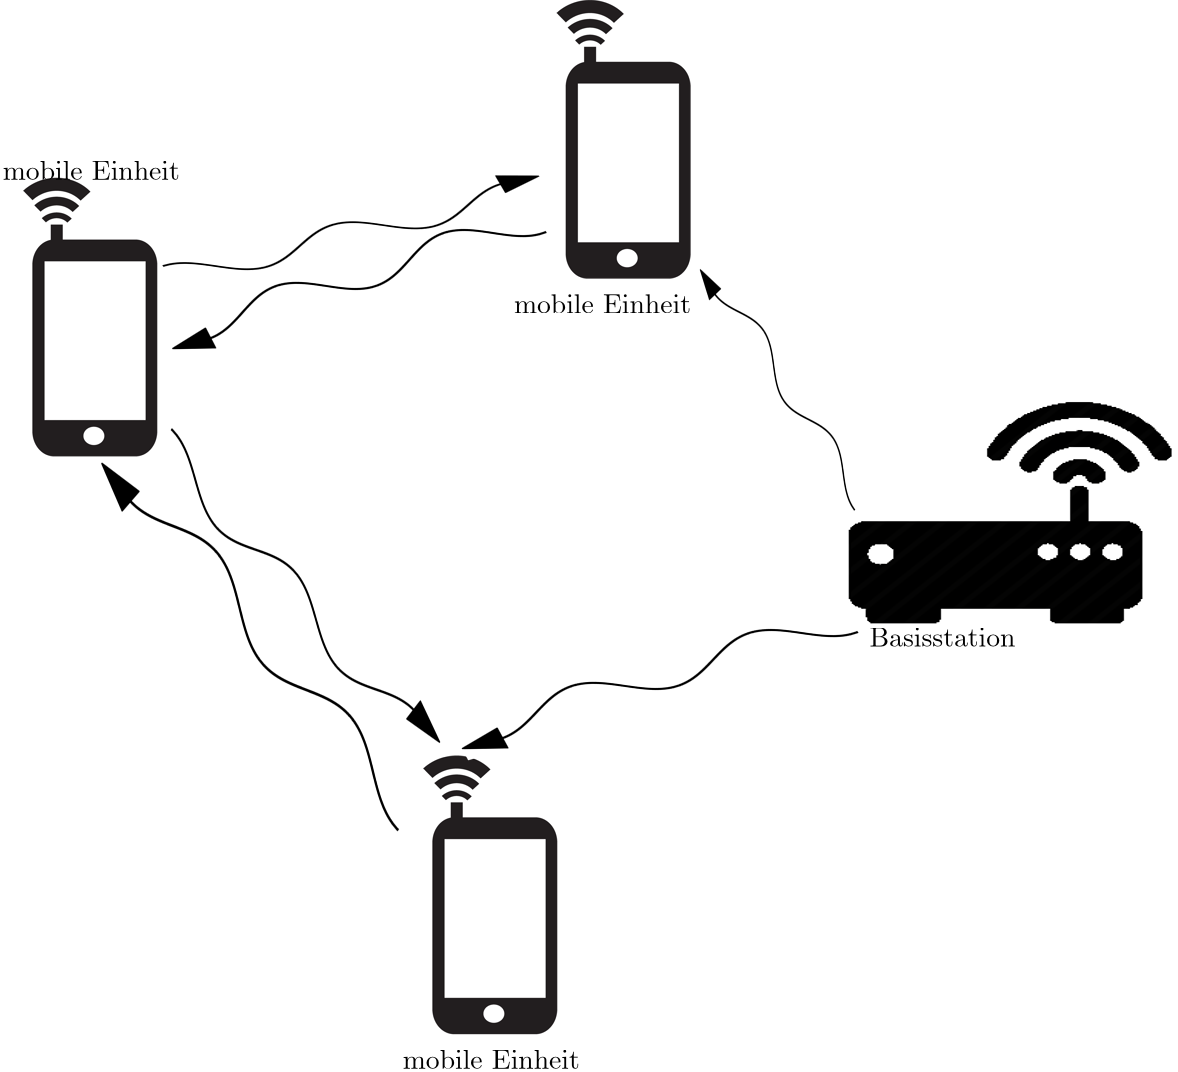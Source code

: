 <?xml version="1.0"?>
<!DOCTYPE ipe SYSTEM "ipe.dtd">
<ipe version="70107" creator="Ipe 7.1.10">
<info created="D:20170727131745" modified="D:20170727134252"/>
<bitmap id="1" width="219" height="188" length="2430" ColorSpace="DeviceRGB" Filter="FlateDecode" BitsPerComponent="8" encoding="base64">
eNrtnctS20gUhhPZuvkKdsDABAiXTCpVeTpeYiqryRu5ss4zeDPJzlXZDUWqTDGNPRAHgmn1
RX0kfX9lleK3pD6fpO4+fVo3NwghhBBCyIvOz09brdYLPUVRtL29dXZ2QrshVxoOB51OnqZJ
HMftdvvly5eaNKq/bLdb7Tsp972XVkWFtEbUulrGNG7w0tpoM4dFibKhETLRZg5D0Xjv7fd7
RAQUhdC48qrOquq1fvz4FwFqOIoSaHzgnc/nBKuZKAqk8V6LxYLANQpFyTQy6mkaipWgESwb
gmK1aARLaJTpzfOM+ELjI287SeLlP6W4ZJLVId+8OSLQ9UCxtDem5+dqO4oiIt5AGl2dXhy3
1dtWPdzcvuWJexNo9Hqql5eXvV7X4Vue6NeVxurOSl1dXYGBBM3ncyc0yryhCvUuLi4u4CGs
VH+sTn0wVrJVWnEcW9IoufvBzHm19PnzZ+PZEvU/8i9QjceNZ4f29ycQUolRjHqoqrd8Va7x
5OR4OUdUeHZIXebp6RsgEU5jRTNuUWQyO6SYZJWvWBpVdMbjkafzUWNb3503434ytAikMUni
8/PTco5+98b8v2+QZanD7B55nBrQmKap5UH1dwbQGRf7aAHyOFWh0abTuL+/l6aJvzU8Jc9V
wk/wflSnk5sdaDgcmI1tDWZpLJuCCojq0NgxQ3G1ZYr8WuyAa5ZQCW/qyWTX+aqwIqtt493d
naLnnOc5WUWZQK5ToQa2RX9fWQRUMZjkj7IsK6GHgIxpLJqFWe1LJq2mptAlqEsudFyI8gqk
TW4iiqIS9jcrYXaoUB3QyckxUJVAo9LOzlj/l+u0M0Ch46ZpAlcl0NjtdupEo1smHxx3NNqG
LrdAPmhhNUqtH42umCTHXTKNSvrlJI52zLsdPaXpbZ66ulW3MOYEyMctrL96wZLG1c6N+/t7
Ra/CcndoddzLy0uDRpNcQ1RXGvXfPpY0Hhzs2VzR8fFhlmXLKSaTZ7L+SKTMlR4NB9KmLmY5
wxO+PuX79+/GfU7N9BMrLsoB0obGVqtl9sb0t4Gt16o0Vlz4jpdlz9yMRkmjtmLXq7oHmtcL
aQbBsoyO6n0VpXE2mwl8FxSiKE1T1v/4CJPlOHFrayh/PYyP1bZHR691vjsGacVnS6xmLeKf
KydEr87ykVVkNZpbbY6Ozlu12+1WaK2gj6wiNDrU9fX1XUfIpB+l7IXWfku45EIrhC2BBDAz
jUbbD9b7aRrvHo9aNBpvZLfe90uSWA2gsizr93tqnGvwa+/f/7m8iRzPA0CjBPmIrKdZqQc3
IDtK1U/j8cgTjaJW2w4GfWJdCeV57pxG+zU8DplcHVddJrGuhPR3ZyqNRvvDPT4uX6up1jSm
NBqdMLl+XD6uXScm1VO0fBr16/50jvv16z8Euh5Aqsj++PEjCI3q73u9rv1YPst4X9eESRXZ
yWTH7Bdc1dQcHb1+9ujT6fTpGiIqB2vCpIrs2dlJWBoLVaU9rj033kQLScPS93yjj9W2N8s0
6KtX462toWUZBarNo9VT9SvtjAyAFLKHDwJIg8wgOy0jf0AaE0UVKnIOpA1R8a97/FGFiiyl
Q9TmX9iwuhggkYE6nXwDUYvFYrP92dW2tDAqqm6389vaPc3PUh8fH0Ijciv1JHS7vNy4XAIh
hBBCNlru3/jzY9wGHyVByInU0IY8NRL1bCRPjSpBI0yikvVrKofMIAoOJPvTIkFif1okD0j2
p0WCgGR/WiRqlM3uZEiO2C4PASRCxkDyxVUkB8hVHodWQhKAvM8q0kooOJDrOW5aCYUF8sGK
C1oJBQTy8fofWgmFAtLmy/IIuQXScrc9hBwCSRUDkgMkVQxIDpDstofkiJoaJErstoekAklN
DZIDJDU1SA6Q1NQgQUA2s6ZGY93d7R5HK+m0Et7KeZMkTtN0MOhfX1+LRdHr91PwSvYKRJHo
4IVGvNK80IhXmhca8YryMorBK80LjXhFecPNNxIdvL9Rq9UqGUiig3eD19N3H2hhvGbeJElK
A5Lo4H3WmyRxOUASHbw63jguA0iig1fTG8dt30ASHbyFvF6BpIXxFvX6A5IWxmvg9QQkLYzX
zOsDSJuzzbL09euDra1hlmXLNclE1vA5Y3PcxWJhc84b7EHWRjrMqkcRNGp620+NCCz7b5Zv
26LXG6rOV/8EoFHHG0WR5byH5Sh1g302m70IulLXIY2s1nA1W2I5trUcibRaLc3rDVXnW/To
0LjBO51OLfv2OvZfPmJcfCSSJHGodeOeVmNCo+XcXZqmNjMteZ7ZjIs7nTzUunFPqzGh0XLu
rtvt2hDV7/dsxsXD4cBhL855QY0lkNBoQFSvZ0XUYNC3GRcrIENVMfigkYyk/dxdnuc2RCm7
zbg4iiJPYDipqSEj6dCr2YBxHNsQ9dQ5X11dBXxvupqleffuLRlJh95nW288HtmMbRXMNhRN
p1PN6w1VU6N6yGVmJBte13x5+a/NaOLw8A/LJ5vm9ZawHvKpFjaontDZebjhc5W/bbe3b89s
5j3Uo8Pybat/veWsGH+qhQvVPGZZCo06Wr/TP3x4/9RI5Knj7u1N7u2fPv2tORJZedM0Wbfr
9xvvr7c0IC1ndLe3t6Cx0HPGdP/GFRVtY++dvV3dmppnf2002l5LWkFjnb1yamo00lVEllUi
AWpqLi4u1ryMYsjLU1ODtwJ5eWaw8YrKyzODjVdUXt53TQ3RwesTSFoYr6E3bE0N0cFbFpC0
MF4Tb8CaGqKDtxwgaWG8xt6ANTVEB68cIIkOXjlAEh28coAkOng3eEPV1BAdvI+9AWtqiA7e
x96wNTVEB+8Db/CaGqKDl+/U4BXr5Ts1eF9QU0N08FJTg7ciXmpq8FJTQ3TwUlODtxJeamrw
1r6m5m4rHloYb2GvDyCXXyShhfGaeH0AmWUZLYzXzOsDyPl8TgvjFUIjVQx4jb03PkUL45VD
I+vG8RbyLhaLG/8iOngDVr+yNhKvwDc163/wCqfxXsPhIMuy5FZxdergYnW2q39PfStQrLeZ
MzwGOjjYa0LGKriMvzVToTy1q9xiEzJWwcVdX93dqGoJJHd9dfM4jQWSu17mblTNBJK7XmxW
sYFActdLzio2DUjueuFZxUYByV2v01YBaex08uYAyV0vPsfd/vbta0OADNjOu7uvqtJcYWmc
THZv6ishNPZ63ao0lzrbZeL1XsXytjZe9ab+8uXLTd01m83CtvPR0eENQgghhNAj/QfbME9I

</bitmap>
<bitmap id="2" width="2400" height="240" length="3929" ColorSpace="DeviceRGB" Filter="FlateDecode" BitsPerComponent="8" encoding="base64">
eNrt2UGOEDEMRcHc/9KwYINAoEHMJE5e1RHSif3d/vYNAAAAAACAX62fOA0AAAAAAAB42Poz
hwMAAAAAAAAvWR/joAAAAAAAAOAB6x85MQAAAAAAALjX+g9ODwAAAAAAAO6yPomTBAAAAAAA
gPnWZ3OkAAAAAAAAMNb6So4XAAAAAAAARllbOGcAAAAAAACYYO3lwAEAAAAAAOCgdY7DBwAA
AAAAgM3WAL4CAAAAAAAA7LGG8UUAAAAAAADg66ypfBoAAAAAAAD4dOsGPhMAAAAAAAB8inUV
3wsAAAAAAAD+x7qWbwcAAAAAAAD/at3PRwQAAAAAAIAPWm/xQQEAAAAAAOAv1qN8WQAAAAAA
APjdCvCVAQAAAAAA4IdV4nMDAAAAAAAQt6p8egAAAAAAAIJWnjsAAAAAAABAh/2gXSEAAAAA
AAAddoIWhQAAAAAAAHRYBdoVAgAAAAAA0GH9Z1EIAAAAAABAh62fXSEAAAAAAAAdNn0WhQAA
AAAAAHRY8NkVAgAAAAAA0GGpZ1EIAAAAAABAh12eXSEAAAAAAAAd9ncWhQAAAAAAAHRY29kV
AgAAAAAA0GFVZ1EIAAAAAABAhw2dRSEAAAAAAAAdFnN2hQAAAAAAAHRYxlkUAgAAAAAA0GEH
Z1cIAAAAAABAh72bRSEAAAAAAAAd1m12hQAAAAAAAHRYsVkUAgAAAAAA0GGzZlcIAAAAAABA
h22aRSEAAAAAAAAdlmh2hQAAAAAAAHRYnFkUAgAAAAAA0GFfZlcIAAAAAABAhx0ZFoUAAAAA
AAAdVmPYFQIAAAAAAHRYh2FRCAAAAAAA0GELhl0hAAAAAABAh80XFoUAAAAAAAAdFl7YFQIA
AAAAAHRYcmFRCAAAAAAA0GG3hV0hAAAAAABAh30WFoUAAAAAAAAd1lhEdoVOBgAAMJiYSgAA
wFQCzw+eTgwAADB9GEwAAMBgAp3p0hkCAACmDIMJAACYSqAzTjpMAADANGEwAQAAgwl0Rkin
ajYHAACzg6kEAABMJdAZHp2k2RwAAEwKphIAADCVQGdmdIAGcwAAMBoYTAAAwFQCqWnRuZnK
AQAwemMqAQAAUwl0RkXHZTAHAMDojakEAABMJdCZEx2RqRwAAKM3phIAADCYQGdIdDKmcgAA
jN4YTAAAwGACnQnRaRjJAQAwemMwAQAAgwl0ZsM5Y6ORHAAAhGeDicEEAACDCWAefLjgaB8A
ADTDsG/hWwAAIAlPDsNWSFgRKk2+BQAAIq6I65MBACDidlKu/RH2g2qXjwIAgAQrwfqsAABI
sJ0Ea3+E/aDK5gMBACCjyqi+OAAAYmono9ofYTmo6PlYAAAIorgMvg4AgCDaCaJWSNgPqoe+
GgAA0ibuiasCACBwdtKmFRI2g8ysBr4IAIBUKVW6P64QAAAGk0j2BlOb4uDLAgBIjwIk7hUA
AAJk4azAdKZQ+OIAAIKioIj7BgDAXSnxuqBox4SdIEZyAACuy4S+gkvoEgIACIQy4e0HCGYu
BcTdAAAQ/8Q/3EwAAMS/wjGC2UoxcWcAACQ9SQ/XFQAASS9ynmCMUqhdJAAAoU6ow+8jAAAM
Jp3AjIUgqrcLBgAgwolwuNIAAIhwhRPGThD13K0DABDYHDvuOQAAZ9NaM7DZWOFNUag8zhwA
YNRU6Nhx8wEAOBvPHDh4U6j5AACSmCSGt+A5AAAYTJw8eFDoAgAAopfchdfhdQAAXJ27RK8J
nwALQTCPAwAIWuC9eC8AgKAlaEU+BHaCoE0AADycrJw2no/nAwBwNlZJVgO/CBaCYB4HAJCj
wIPyoAAAIUqIinwa7ARBKwEAkJrAE/O+AACpSWrqTI5YCILOAgAgJoEX58UBAGKSmBT5TNgJ
gkYDAHB1LnLO4AECAJwNRXLRdd8LO0EwjwMASEHgSXqSAIAUJAVFvhoWgqATAQCIPeB5ep4A
gNgj9nQ+H3aC8F5xc8gAgAEc8GABADlHyPERsRAE8zgAgAEc8H4BAKlGsPE18TrAPA4AMDPJ
OGEwlQAASDK+KRaCoOh5rQCAARzwugEA5BZfFjtBUPq8XwBAVgE8dgBAUJFVfGI8B1ADPWoA
QDgBPHwAQDgRTnxoPARQCb10AEAaASaUAscLABhM2Pm58QRASfT2AQADOKAsAADNBOJ4m7ET
lx8URjUBADCAA6oEAJDKGyJH/OvbCQIqpCoBAMgYgIoBAMgYRO6AhSCgTiodAIBQAaghAIBQ
Qecm2AkCqqViAgAIEoB6AgA8HCScrftgJwgom8oLALBn4HK8oLaoLQDA2fDgbN0KC0FA8VR2
AAADOKDUAADPRwVpwfWwEwSUUIUIANiTEJwtoOwAAOIBwy+JhSCglqpOACAPyAOAKgQAiAR0
roqdIKCiqlcAIAPIAICiBADIAHQujIUgoK4qYgCg7+v7gAIFAOj7dK6NnSCgwCprAKDR6/WA
YgUA3NXrHazLYycIoEcDAHtmKGcLKFwAgObO7bfIQhBAywYADV03B9QxAGB4N9fQ3SU7QQDt
GwDY08QdLKCmAQBnO7gm7kZZCAKYxwEAXRtQ39Q3ANC1ca/sBAF0dgDQpnVqQLlT6wBAp8bt
ci0BdHkA0Jq1ZkDpU/oAQHfGHXMhAXR8ANCOtWNAJVQGAcBgQu2muYcAuj8AaMEAqqKqCABa
MJ375gYCSAIAoO0CqJAqJABou3RunbsHMLNEO1UAMIADqJYA8HCrdarsv3vOE0BIAIBgb9Ve
AZVT5QSA4+3VqbLzBjpDAIEBALL9VEsFVFFVFACOt1SnyoZ76NAAhAcA0EO1UUBRVVEBQA/l
7dvooAAECQDQN/VNAAUWACY0TX2TL7qZjgVArgAAvVKjBFBsAWBUo9QrAQAZAwD29EenCqDw
AsDZ5qg/AgCGcQDQEwEUYQDQEAEA2UP8AEAf1AQBFGQA0AQBAFFEFAFA49P4ABRnAND4AACx
RCwBQLPT7AAUagDQ7AAAEUVEAUCDA0DRBgANDgAQV8QVADQ1ABRwADQ1TQ0AEF0AQCMDQDEH
QCPTyAAAMQYANC8AFHYANC/NCwAQaQBAwwJQ5BV5ADQsAADxBgA0KQAFX8EHQJMCABB1ANCY
dCUAxV/9B0BjAgAQewDQjHQiAI1ALwBAMwIAEIEAiDcgRwqgKegLAGhAAADiEACFpuNIAfQI
PQKAsx1H0wEARCPRCIA9jcaRAugX+gUAZ7uMRgMAiEliEgB7mosjBdA79A4AznYWzQUAEJlE
JgD2NBRHCqCP6CMAnO0mGgoAID6JTwDsaSKOFEBP0VMAONtBNBEAQJQSpQDY0zgcKQAGEwB0
DQAAsQoAnQIA7Ua7AUCnAAAQsQDQHQDQerQeAN1BdwAAELcA0BEA0Ia0IQAdQUcAABC9ANAF
ANCS9CMAXUAjAAAQwwBQ+QHQngBQ+QEAEMkAVHvVHgCtCgDVHgAA8QxAhVfhAdC2AFDhAQBE
NVENQFVX1QHQwgBQ1QEAxDaxDUAlBwDtDACVHABAhBPhAFRvANDaAFC9AQDEOXEOQMUGAG0O
QMVWsQEARDunCqBKA4CWB6BKq9IAALWYJ+kBGMABQPsDUJZVZgAAwzgAqjEAaIUAtVKsGgMA
SIAA7KnAThUAbVFbBFB+AQA4lQYFQgAzOABokQCdkqvqAgBIhpIhwJ5K61QB0C61SwBlFgCA
aSlRUASUVqUVAI53T6cKKK1KKwAAQiPAjbVUOQVAJ9VJAY6XU6cKACBACpAAG+qnEgqArqqr
AhwvoU4VAECYFCYBNtRMZRMAdFiA42XTqQIACJaCJcCGOqlUAoBuC6BOAgAgZwKojQCg8+q8
AGojAAAyJ4B6CAC6sC4MqIfqIQAA8ifALTXQqQKAqQRADQQAQBYFKBQ9dQ8ADCYAih4AAHKp
XAoodACAfg2g0AEAIKMCKG4AgN4NqGyKGwAAIivALQXNwQKAPg5wtpopaAAAiK8AKhgAaOt6
OqCCAQDA2CgrzQKqFgCgxQOqlpIFAIBkCzCtTKlUAKDdAyhTAAAIuoIuoDQBAFo/gNIEAIDQ
K/QCahEAIAkAypFyBACAACwAA+oPACAYAOqP+gMAgDAsDwMGcABASAAUHDUHAADZWDYGFBkA
YFRmcLaAwQQAAMzjgAEcAJAfAIVFVQEAAPM4YAAHAEwlgEqikgAAIEVL0YDSAQBIF4DSoXQA
ACBRS9SAcgEASBqAWgEAAAK2jA3qg/oAAAgewBv1wfECACBvy9vAhoKgJgAAQgigIAAAgPgN
FIqA4wUAZBLArwkAAGhGcWkcDOAAACIK4F8EAACYxwEDOACAxAKeuTcOAADmccC7BgCkF+kF
vGvvGgAA5HbAQwYA5Bl5BjxkDxkAAMR4YP+z9XIBAPEG8D8BAACkesEeDOAAAKYS8FQ9VQAA
EPKFfPA2AQCEH/AwvU0AABD7ZX7wEgEAhmchcQgMJgAAgHkcPD0AAOkI8PQAAMBQYCiAZx6a
twYACEvCEvgDAAAAmMfBywIAEJ9kJ7wsjwsAADA1wAPvyFMCAKQpaQoM+AAAgHkcPBwAAPlK
vsLD8XAAAABjBTzwTLwUAEDcErfA/A4AAJjHwbsAABDABDC8C48CAAB4YB43feAVOHMAAJEM
zOYAAIBhBFx4AAAhTUjDnXfnAQAA4wncfr3dcAAAsQ3M3QAAgGnFzILLDADA2Czn5DGYAAAA
RhhTDK6uewsAIN2BgRoAADDXmGtwS91SAACRD9xSAADApGPewYUEAEAIxJ10IQEAAOOPCQh3
DwCAx5KhcOjuuXsAAICxyGSE6RsAAFMJrplrBgAAmJVMTNx7nXwOAABJUpJ0l1wnAACAi2Yo
Y5Rr49oAAEiY4iUGEwAAgOZgZbxyPVwPAADJU/Jk+N1wPQAAAGOXycsdcAcAAJBIcQcAAACM
Y+YyX9lXBgBAZMVXBgAAMKmZ2nxK3xEAAGnWd/QdAQAAjHImu/Jn8soAAJB4fSOfCQAAwLhn
AHz75E3fAADIxgYTJw8AAGAkL4yQjg4AAAwmBhNTCQAAgKkc0zcAAJhKMJUAAACYyjF9AwCA
qQRTCQAAgKkcozcAAJhKMJgAAAAYzDF6AwCAqcRUAgAAgKkcozcAABhMDCYAAAAYzDF3AwCA
qcRgAgAAgMHc0A0AAJgRDCYAAACYzc3dAABgMMFUAgAAgNnc0A0AAKYSTCUAAAAYz03cAABg
MDGVAAAAgCHdrA0AAAYTgwkAAACUB3anDQAAnJ1KDCYAwBW+A1iDLQ4=
</bitmap>
<bitmap id="8" width="1451" height="3138" length="403066" ColorSpace="DeviceRGB" Filter="DCTDecode" BitsPerComponent="8" encoding="base64">
/9j/4AAQSkZJRgABAgEBLAEsAAD/4Qt+RXhpZgAATU0AKgAAAAgABwESAAMAAAABAAEAAAEa
AAUAAAABAAAAYgEbAAUAAAABAAAAagEoAAMAAAABAAIAAAExAAIAAAAbAAAAcgEyAAIAAAAU
AAAAjYdpAAQAAAABAAAApAAAANAAAAEsAAAAAQAAASwAAAABQWRvYmUgUGhvdG9zaG9wIENT
IFdpbmRvd3MAMjAxMjowMToyNSAxMToyMzoyOAAAAAAAA6ABAAMAAAABAAEAAKACAAQAAAAB
AAAFq6ADAAQAAAABAAAMQgAAAAAAAAAGAQMAAwAAAAEABgAAARoABQAAAAEAAAEeARsABQAA
AAEAAAEmASgAAwAAAAEAAgAAAgEABAAAAAEAAAEuAgIABAAAAAEAAApIAAAAAAAAAEgAAAAB
AAAASAAAAAH/2P/gABBKRklGAAECAQBIAEgAAP/tAAxBZG9iZV9DTQAB/+4ADkFkb2JlAGSA
AAAAAf/bAIQADAgICAkIDAkJDBELCgsRFQ8MDA8VGBMTFRMTGBEMDAwMDAwRDAwMDAwMDAwM
DAwMDAwMDAwMDAwMDAwMDAwMDAENCwsNDg0QDg4QFA4ODhQUDg4ODhQRDAwMDAwREQwMDAwM
DBEMDAwMDAwMDAwMDAwMDAwMDAwMDAwMDAwMDAwM/8AAEQgAoABKAwEiAAIRAQMRAf/dAAQA
Bf/EAT8AAAEFAQEBAQEBAAAAAAAAAAMAAQIEBQYHCAkKCwEAAQUBAQEBAQEAAAAAAAAAAQAC
AwQFBgcICQoLEAABBAEDAgQCBQcGCAUDDDMBAAIRAwQhEjEFQVFhEyJxgTIGFJGhsUIjJBVS
wWIzNHKC0UMHJZJT8OHxY3M1FqKygyZEk1RkRcKjdDYX0lXiZfKzhMPTdePzRieUpIW0lcTU
5PSltcXV5fVWZnaGlqa2xtbm9jdHV2d3h5ent8fX5/cRAAICAQIEBAMEBQYHBwYFNQEAAhED
ITESBEFRYXEiEwUygZEUobFCI8FS0fAzJGLhcoKSQ1MVY3M08SUGFqKygwcmNcLSRJNUoxdk
RVU2dGXi8rOEw9N14/NGlKSFtJXE1OT0pbXF1eX1VmZ2hpamtsbW5vYnN0dXZ3eHl6e3x//a
AAwDAQACEQMRAD8Av/Wr/Gq3Hsswfq61l72Essz7PdUCPa77LWNv2ja7/Dvd6H/hitefZ/1h
651Gw/buo5OQ6wz6XqOa2f5GLRsp/wAypemfWz/F30XM6j+2n5Q6ViOJf1YiGtd/3Ypc/wDR
0ZFrvZe//C/z3p/aP5/At/xh9C6Ax2L9Uek1V1j2nOyZabILvc5n9Mvb+cx2TkVWf8Ekl4lz
M/Di5zMjF8LS22r/AMFhn/VLc6L/AIwPrP0p7SMx2fjTLqMsm0EfyMk/rNf8j9I+v/glqVf4
4frG2xpvxsF9Z5aGW1kj+RY+65v/AIGrHofVH68tezp9TegfWUtLq6XQKL3N9zm/og1l/wDL
tZVTnM/nfSvqpSU959V/rd0v6y4u/GJpy6wDkYdhHqMPG5sfz1G76F7P/A7P0a3Fh/VX6pdO
+rWF6VA9bLsA+05jhD7D+63/AEVDf8HT/wBXb+kW4khSSSSSlJJJJKf/0PUb8ejJpfj5Fbbq
bWlllbwHNc06Oa9rvpLz3Nu+o3+L7KdXRh2dQ6xYfUqY6LH1NcXehU3Iu9tDfpNZ6Pq5dv8A
hvUXoyzOuMoxsPJ60yip/UOn4t78W6xm4thjrNu72v2P2e/Y9JTxmT/jNsFYZ9YPqxkUdOyP
a51sva4EfR9LMxsSi3/t5bH1W+q31Ndlf85Oit9aq7+j1vksx3j23ehVYPUpt3fm2/zH/af0
6nrB+qf1/wCs/WTrdHRuqY+E/CzKrfXY2p8ua2sv2H1r7q3Md+furXo+Li42HjV4uLW2milo
ZXWwQ1rR2CSkqSSSSlJJJJKUkkkkp//R9VXn/wBdv8YvTqK8zoWBSc262qzGyLw7ZVU57XVO
a122x2RbV/hGM2V/8P6i3fr/ANat6N9V8m/Hea8q8txsd4kFr7TtdY1zY2vqp9W2v/hF4WNr
QAAYGggEpKdH6v8AWLug9Uo6nj1svtx2vY2uwkNO9vpkks9y63/x4ut/+V+L/n2f3Lgdw8/u
P9yW4ef3H+5JL33/AI8XW/8Ayvxf8+z+5L/x4ut/+V+L/n2f3Lgdw8/uP9yW4ef3H+5JT33/
AI8XW/8Ayvxf8+z+5OP8cXWp16dix399n/kVwG4ef3H+5LcPP7j/AHJKfbPql/jC6b9YrvsN
lRwOowXMoe4PbYGzv+zXRX6j2N99lL667Nn+krrsXVr5rqutqtZfQ4130ubZTYBBa9h312Nn
9x69e/8AHFb/AKOv/kP9rcu/pH/cL+okqn//0tv/ABw/+JvE/wDD9f8A56yVn/4mP5vrP/GY
/wD1Fi0P8cP/AIm8T/w/X/56yVn/AOJj+b6z/wAZj/8AUWJJ6PpSSSSSFJJJJKUkkkkp8l/x
w/8AL2B/4Ud/58XCbneJ+jt5P0f3P6n8hd3/AI4f+XsD/wAKO/8APi4NJL//09v/ABw/+JvE
/wDD9f8A56yVn/4mP5vrP/GY/wD1Fi0P8cP/AIm8T/w/X/56yVn/AOJj+b6z/wAZj/8AUWJJ
6PpSSSSSFJJJJKUkkkkp8l/xw/8AL2B/4Ud/58XBrvP8cP8Ay9gf+FHf+fFwaSX/1Nv/ABw/
+JvE/wDD9f8A56yVn/4mP5vrP/GY/wD1Fi0P8cP/AIm8T/w/X/56yVn/AOJj+b6z/wAZj/8A
UWJJ6PpSSSSSFJJJJKUkkkkp8l/xw/8AL2B/4Ud/58XBrvP8cP8Ay9gf+FHf+fFwaSX/1dv/
ABw/+JvE/wDD9f8A56yVn/4mP5vrP/GY/wD1Fi0P8cP/AIm8T/w/X/56yVn/AOJj+b6z/wAZ
j/8AUWJJ6PpSSSSSFJJJJKUkkkkp8l/xw/8AL2B/4Ud/58XBrvP8cP8Ay9gf+FHf+fFwaSX/
1tv/ABw/+JvE/wDD9f8A56yVn/4mP5vrP/GY/wD1Fi0P8cP/AIm8T/w/X/56yVn/AOJj+b6z
/wAZj/8AUWJJ6PpSSSSSFJJJJKUkkkkp8l/xw/8AL2B/4Ud/58XBrvP8cP8Ay9gf+FHf+fFw
aSX/19v/ABw/+JvE/wDD9f8A56yVn/4mP5vrP/GY/wD1Fi0P8cP/AIm8T/w/X/56yV599Wvr
f1b6sjJb06vHsGWWOt+0Me+CwOa3Z6V1H7ySX3tJePf+O79av9Bgf9tXf+9aX/ju/Wr/AEGB
/wBtXf8AvWkh9hSXlGD/AIyfr91Evb0/pmPmGuPU9DGveGz9He8ZWxm7+U5Bv/xrfXLGufj5
OHh0X1wLKbaL2PbI3N31vymub7UlPrqS8e/8d361f6DA/wC2rv8A3rS/8d361f6DA/7au/8A
etJSf/HD/wAvYH/hR3/nxcGtX6xfWXqP1ky6svqDKWWUVmpgx2ua3aXep7vVsvdu3fyllJJf
/9Dof8bOJZf9VBcz6OHlU3Wf1Tvxf+qyWrx1fSGZiY+bi3YeUwW4+Qx1dtZkbmuG17ZbDl4n
9ZPqJ1zoWS4V0W52BqaculhsO0fm5VdQc+mxv7+z0bPzP9GkkPNpJJJKfdP8Xx6cfqj079n7
doqAyY+l9p/7WerPu3+vv+l/g9n+DXKf44z07f0wDb+0/wBJMRu+zR/hfztn2nb6G7/ux6f+
FXn2H1HqOA57un5d+G6yPUNFjq90fR3hh2v2z+chXXXX3PvyLH3X2GbLrXF73ECPfZYXPckp
gkkna1z3BjGl73GGtaCSSfzWtb7nOSUsSAJPA1K6b/mZkfuv/wCQv2twf5//ALjcfS/4FXfq
b/i76j1TMZldZx7MPplLg51VzSy28gz6Ipf+krx9P09tjWepX+jo/wBLT7Gkp//Z/+0QSlBo
b3Rvc2hvcCAzLjAAOEJJTQQEAAAAAAAHHAIAAAIAAgA4QklNBCUAAAAAABBGDPKJJrhW2rCc
AaGwp5B3OEJJTQPtAAAAAAAQASwAAAABAAEBLAAAAAEAAThCSU0EJgAAAAAADgAAAAAAAAAA
AAA/gAAAOEJJTQQNAAAAAAAEAAAAHjhCSU0EGQAAAAAABAAAAB44QklNA/MAAAAAAAkAAAAA
AAAAAAEAOEJJTQQKAAAAAAABAAA4QklNJxAAAAAAAAoAAQAAAAAAAAACOEJJTQP1AAAAAABI
AC9mZgABAGxmZgAGAAAAAAABAC9mZgABAKGZmgAGAAAAAAABADIAAAABAFoAAAAGAAAAAAAB
ADUAAAABAC0AAAAGAAAAAAABOEJJTQP4AAAAAABwAAD/////////////////////////////
A+gAAAAA/////////////////////////////wPoAAAAAP//////////////////////////
//8D6AAAAAD/////////////////////////////A+gAADhCSU0EAAAAAAAAAgAAOEJJTQQC
AAAAAAACAAA4QklNBAgAAAAAABAAAAABAAACQAAAAkAAAAAAOEJJTQQeAAAAAAAEAAAAADhC
SU0EGgAAAAADSQAAAAYAAAAAAAAAAAAADEIAAAWrAAAACgBzAG0AYQByAHQAcABoAG8AbgBl
AAAAAQAAAAAAAAAAAAAAAAAAAAAAAAABAAAAAAAAAAAAAAWrAAAMQgAAAAAAAAAAAAAAAAAA
AAABAAAAAAAAAAAAAAAAAAAAAAAAABAAAAABAAAAAAAAbnVsbAAAAAIAAAAGYm91bmRzT2Jq
YwAAAAEAAAAAAABSY3QxAAAABAAAAABUb3AgbG9uZwAAAAAAAAAATGVmdGxvbmcAAAAAAAAA
AEJ0b21sb25nAAAMQgAAAABSZ2h0bG9uZwAABasAAAAGc2xpY2VzVmxMcwAAAAFPYmpjAAAA
AQAAAAAABXNsaWNlAAAAEgAAAAdzbGljZUlEbG9uZwAAAAAAAAAHZ3JvdXBJRGxvbmcAAAAA
AAAABm9yaWdpbmVudW0AAAAMRVNsaWNlT3JpZ2luAAAADWF1dG9HZW5lcmF0ZWQAAAAAVHlw
ZWVudW0AAAAKRVNsaWNlVHlwZQAAAABJbWcgAAAABmJvdW5kc09iamMAAAABAAAAAAAAUmN0
MQAAAAQAAAAAVG9wIGxvbmcAAAAAAAAAAExlZnRsb25nAAAAAAAAAABCdG9tbG9uZwAADEIA
AAAAUmdodGxvbmcAAAWrAAAAA3VybFRFWFQAAAABAAAAAAAAbnVsbFRFWFQAAAABAAAAAAAA
TXNnZVRFWFQAAAABAAAAAAAGYWx0VGFnVEVYVAAAAAEAAAAAAA5jZWxsVGV4dElzSFRNTGJv
b2wBAAAACGNlbGxUZXh0VEVYVAAAAAEAAAAAAAlob3J6QWxpZ25lbnVtAAAAD0VTbGljZUhv
cnpBbGlnbgAAAAdkZWZhdWx0AAAACXZlcnRBbGlnbmVudW0AAAAPRVNsaWNlVmVydEFsaWdu
AAAAB2RlZmF1bHQAAAALYmdDb2xvclR5cGVlbnVtAAAAEUVTbGljZUJHQ29sb3JUeXBlAAAA
AE5vbmUAAAAJdG9wT3V0c2V0bG9uZwAAAAAAAAAKbGVmdE91dHNldGxvbmcAAAAAAAAADGJv
dHRvbU91dHNldGxvbmcAAAAAAAAAC3JpZ2h0T3V0c2V0bG9uZwAAAAAAOEJJTQQoAAAAAAAM
AAAAAT/wAAAAAAAAOEJJTQQUAAAAAAAEAAAAAjhCSU0EDAAAAAAKZAAAAAEAAABKAAAAoAAA
AOAAAIwAAAAKSAAYAAH/2P/gABBKRklGAAECAQBIAEgAAP/tAAxBZG9iZV9DTQAB/+4ADkFk
b2JlAGSAAAAAAf/bAIQADAgICAkIDAkJDBELCgsRFQ8MDA8VGBMTFRMTGBEMDAwMDAwRDAwM
DAwMDAwMDAwMDAwMDAwMDAwMDAwMDAwMDAENCwsNDg0QDg4QFA4ODhQUDg4ODhQRDAwMDAwR
EQwMDAwMDBEMDAwMDAwMDAwMDAwMDAwMDAwMDAwMDAwMDAwM/8AAEQgAoABKAwEiAAIRAQMR
Af/dAAQABf/EAT8AAAEFAQEBAQEBAAAAAAAAAAMAAQIEBQYHCAkKCwEAAQUBAQEBAQEAAAAA
AAAAAQACAwQFBgcICQoLEAABBAEDAgQCBQcGCAUDDDMBAAIRAwQhEjEFQVFhEyJxgTIGFJGh
sUIjJBVSwWIzNHKC0UMHJZJT8OHxY3M1FqKygyZEk1RkRcKjdDYX0lXiZfKzhMPTdePzRieU
pIW0lcTU5PSltcXV5fVWZnaGlqa2xtbm9jdHV2d3h5ent8fX5/cRAAICAQIEBAMEBQYHBwYF
NQEAAhEDITESBEFRYXEiEwUygZEUobFCI8FS0fAzJGLhcoKSQ1MVY3M08SUGFqKygwcmNcLS
RJNUoxdkRVU2dGXi8rOEw9N14/NGlKSFtJXE1OT0pbXF1eX1VmZ2hpamtsbW5vYnN0dXZ3eH
l6e3x//aAAwDAQACEQMRAD8Av/Wr/Gq3Hsswfq61l72Essz7PdUCPa77LWNv2ja7/Dvd6H/h
itefZ/1h651Gw/buo5OQ6wz6XqOa2f5GLRsp/wAypemfWz/F30XM6j+2n5Q6ViOJf1YiGtd/
3Ypc/wDR0ZFrvZe//C/z3p/aP5/At/xh9C6Ax2L9Uek1V1j2nOyZabILvc5n9Mvb+cx2TkVW
f8Ekl4lzM/Di5zMjF8LS22r/AMFhn/VLc6L/AIwPrP0p7SMx2fjTLqMsm0EfyMk/rNf8j9I+
v/glqVf44frG2xpvxsF9Z5aGW1kj+RY+65v/AIGrHofVH68tezp9TegfWUtLq6XQKL3N9zm/
og1l/wDLtZVTnM/nfSvqpSU959V/rd0v6y4u/GJpy6wDkYdhHqMPG5sfz1G76F7P/A7P0a3F
h/VX6pdO+rWF6VA9bLsA+05jhD7D+63/AEVDf8HT/wBXb+kW4khSSSSSlJJJJKf/0PUb8ejJ
pfj5FbbqbWlllbwHNc06Oa9rvpLz3Nu+o3+L7KdXRh2dQ6xYfUqY6LH1NcXehU3Iu9tDfpNZ
6Pq5dv8AhvUXoyzOuMoxsPJ60yip/UOn4t78W6xm4thjrNu72v2P2e/Y9JTxmT/jNsFYZ9YP
qxkUdOyPa51sva4EfR9LMxsSi3/t5bH1W+q31Ndlf85Oit9aq7+j1vksx3j23ehVYPUpt3fm
2/zH/af06nrB+qf1/wCs/WTrdHRuqY+E/CzKrfXY2p8ua2sv2H1r7q3Md+furXo+Li42HjV4
uLW2miloZXWwQ1rR2CSkqSSSSlJJJJKUkkkkp//R9VXn/wBdv8YvTqK8zoWBSc262qzGyLw7
ZVU57XVOa122x2RbV/hGM2V/8P6i3fr/ANat6N9V8m/Hea8q8txsd4kFr7TtdY1zY2vqp9W2
v/hF4WNrQAAYGggEpKdH6v8AWLug9Uo6nj1svtx2vY2uwkNO9vpkks9y63/x4ut/+V+L/n2f
3Lgdw8/uP9yW4ef3H+5JL33/AI8XW/8Ayvxf8+z+5L/x4ut/+V+L/n2f3Lgdw8/uP9yW4ef3
H+5JT33/AI8XW/8Ayvxf8+z+5OP8cXWp16dix399n/kVwG4ef3H+5LcPP7j/AHJKfbPql/jC
6b9YrvsNlRwOowXMoe4PbYGzv+zXRX6j2N99lL667Nn+krrsXVr5rqutqtZfQ4130ubZTYBB
a9h312Nn9x69e/8AHFb/AKOv/kP9rcu/pH/cL+okqn//0tv/ABw/+JvE/wDD9f8A56yVn/4m
P5vrP/GY/wD1Fi0P8cP/AIm8T/w/X/56yVn/AOJj+b6z/wAZj/8AUWJJ6PpSSSSSFJJJJKUk
kkkp8l/xw/8AL2B/4Ud/58XCbneJ+jt5P0f3P6n8hd3/AI4f+XsD/wAKO/8APi4NJL//09v/
ABw/+JvE/wDD9f8A56yVn/4mP5vrP/GY/wD1Fi0P8cP/AIm8T/w/X/56yVn/AOJj+b6z/wAZ
j/8AUWJJ6PpSSSSSFJJJJKUkkkkp8l/xw/8AL2B/4Ud/58XBrvP8cP8Ay9gf+FHf+fFwaSX/
1Nv/ABw/+JvE/wDD9f8A56yVn/4mP5vrP/GY/wD1Fi0P8cP/AIm8T/w/X/56yVn/AOJj+b6z
/wAZj/8AUWJJ6PpSSSSSFJJJJKUkkkkp8l/xw/8AL2B/4Ud/58XBrvP8cP8Ay9gf+FHf+fFw
aSX/1dv/ABw/+JvE/wDD9f8A56yVn/4mP5vrP/GY/wD1Fi0P8cP/AIm8T/w/X/56yVn/AOJj
+b6z/wAZj/8AUWJJ6PpSSSSSFJJJJKUkkkkp8l/xw/8AL2B/4Ud/58XBrvP8cP8Ay9gf+FHf
+fFwaSX/1tv/ABw/+JvE/wDD9f8A56yVn/4mP5vrP/GY/wD1Fi0P8cP/AIm8T/w/X/56yVn/
AOJj+b6z/wAZj/8AUWJJ6PpSSSSSFJJJJKUkkkkp8l/xw/8AL2B/4Ud/58XBrvP8cP8Ay9gf
+FHf+fFwaSX/19v/ABw/+JvE/wDD9f8A56yVn/4mP5vrP/GY/wD1Fi0P8cP/AIm8T/w/X/56
yV599Wvrf1b6sjJb06vHsGWWOt+0Me+CwOa3Z6V1H7ySX3tJePf+O79av9Bgf9tXf+9aX/ju
/Wr/AEGB/wBtXf8AvWkh9hSXlGD/AIyfr91Evb0/pmPmGuPU9DGveGz9He8ZWxm7+U5Bv/xr
fXLGufj5OHh0X1wLKbaL2PbI3N31vymub7UlPrqS8e/8d361f6DA/wC2rv8A3rS/8d361f6D
A/7au/8AetJSf/HD/wAvYH/hR3/nxcGtX6xfWXqP1ky6svqDKWWUVmpgx2ua3aXep7vVsvdu
3fyllJJf/9Dof8bOJZf9VBcz6OHlU3Wf1Tvxf+qyWrx1fSGZiY+bi3YeUwW4+Qx1dtZkbmuG
17ZbDl4n9ZPqJ1zoWS4V0W52BqaculhsO0fm5VdQc+mxv7+z0bPzP9GkkPNpJJJKfdP8Xx6c
fqj079n7doqAyY+l9p/7WerPu3+vv+l/g9n+DXKf44z07f0wDb+0/wBJMRu+zR/hfztn2nb6
G7/ux6f+FXn2H1HqOA57un5d+G6yPUNFjq90fR3hh2v2z+chXXXX3PvyLH3X2GbLrXF73ECP
fZYXPckpgkkna1z3BjGl73GGtaCSSfzWtb7nOSUsSAJPA1K6b/mZkfuv/wCQv2twf5//ALjc
fS/4FXfqb/i76j1TMZldZx7MPplLg51VzSy28gz6Ipf+krx9P09tjWepX+jo/wBLT7Gkp//Z
OEJJTQQhAAAAAABTAAAAAQEAAAAPAEEAZABvAGIAZQAgAFAAaABvAHQAbwBzAGgAbwBwAAAA
EgBBAGQAbwBiAGUAIABQAGgAbwB0AG8AcwBoAG8AcAAgAEMAUwAAAAEAOEJJTQQGAAAAAAAH
AAgAAAABAQD/4RmSaHR0cDovL25zLmFkb2JlLmNvbS94YXAvMS4wLwA8P3hwYWNrZXQgYmVn
aW49J++7vycgaWQ9J1c1TTBNcENlaGlIenJlU3pOVGN6a2M5ZCc/Pgo8eDp4bXBtZXRhIHht
bG5zOng9J2Fkb2JlOm5zOm1ldGEvJyB4OnhtcHRrPSdYTVAgdG9vbGtpdCAzLjAtMjgsIGZy
YW1ld29yayAxLjYnPgo8cmRmOlJERiB4bWxuczpyZGY9J2h0dHA6Ly93d3cudzMub3JnLzE5
OTkvMDIvMjItcmRmLXN5bnRheC1ucyMnIHhtbG5zOmlYPSdodHRwOi8vbnMuYWRvYmUuY29t
L2lYLzEuMC8nPgoKIDxyZGY6RGVzY3JpcHRpb24gcmRmOmFib3V0PSd1dWlkOmQ1ZTBmZTEw
LTQ3NmQtMTFlMS1hZDQ4LThhMjE3YzE3MWE4ZCcKICB4bWxuczpleGlmPSdodHRwOi8vbnMu
YWRvYmUuY29tL2V4aWYvMS4wLyc+CiAgPGV4aWY6Q29sb3JTcGFjZT4xPC9leGlmOkNvbG9y
U3BhY2U+CiAgPGV4aWY6UGl4ZWxYRGltZW5zaW9uPjE0NTE8L2V4aWY6UGl4ZWxYRGltZW5z
aW9uPgogIDxleGlmOlBpeGVsWURpbWVuc2lvbj4zMTM4PC9leGlmOlBpeGVsWURpbWVuc2lv
bj4KIDwvcmRmOkRlc2NyaXB0aW9uPgoKIDxyZGY6RGVzY3JpcHRpb24gcmRmOmFib3V0PSd1
dWlkOmQ1ZTBmZTEwLTQ3NmQtMTFlMS1hZDQ4LThhMjE3YzE3MWE4ZCcKICB4bWxuczpwZGY9
J2h0dHA6Ly9ucy5hZG9iZS5jb20vcGRmLzEuMy8nPgogIDxwZGY6UHJvZHVjZXI+QWRvYmUg
UERGIGxpYnJhcnkgNi42NjwvcGRmOlByb2R1Y2VyPgogPC9yZGY6RGVzY3JpcHRpb24+Cgog
PHJkZjpEZXNjcmlwdGlvbiByZGY6YWJvdXQ9J3V1aWQ6ZDVlMGZlMTAtNDc2ZC0xMWUxLWFk
NDgtOGEyMTdjMTcxYThkJwogIHhtbG5zOnBob3Rvc2hvcD0naHR0cDovL25zLmFkb2JlLmNv
bS9waG90b3Nob3AvMS4wLyc+CiAgPHBob3Rvc2hvcDpIaXN0b3J5PjwvcGhvdG9zaG9wOkhp
c3Rvcnk+CiA8L3JkZjpEZXNjcmlwdGlvbj4KCiA8cmRmOkRlc2NyaXB0aW9uIHJkZjphYm91
dD0ndXVpZDpkNWUwZmUxMC00NzZkLTExZTEtYWQ0OC04YTIxN2MxNzFhOGQnCiAgeG1sbnM6
dGlmZj0naHR0cDovL25zLmFkb2JlLmNvbS90aWZmLzEuMC8nPgogIDx0aWZmOk9yaWVudGF0
aW9uPjE8L3RpZmY6T3JpZW50YXRpb24+CiAgPHRpZmY6WFJlc29sdXRpb24+MzAwLzE8L3Rp
ZmY6WFJlc29sdXRpb24+CiAgPHRpZmY6WVJlc29sdXRpb24+MzAwLzE8L3RpZmY6WVJlc29s
dXRpb24+CiAgPHRpZmY6UmVzb2x1dGlvblVuaXQ+MjwvdGlmZjpSZXNvbHV0aW9uVW5pdD4K
IDwvcmRmOkRlc2NyaXB0aW9uPgoKIDxyZGY6RGVzY3JpcHRpb24gcmRmOmFib3V0PSd1dWlk
OmQ1ZTBmZTEwLTQ3NmQtMTFlMS1hZDQ4LThhMjE3YzE3MWE4ZCcKICB4bWxuczp4YXA9J2h0
dHA6Ly9ucy5hZG9iZS5jb20veGFwLzEuMC8nCiAgeG1sbnM6eGFwR0ltZz0naHR0cDovL25z
LmFkb2JlLmNvbS94YXAvMS4wL2cvaW1nLyc+CiAgPHhhcDpDcmVhdGVEYXRlPjIwMTItMDEt
MjVUMTE6MjM6MjgtMDU6MDA8L3hhcDpDcmVhdGVEYXRlPgogIDx4YXA6TW9kaWZ5RGF0ZT4y
MDEyLTAxLTI1VDExOjIzOjI4LTA1OjAwPC94YXA6TW9kaWZ5RGF0ZT4KICA8eGFwOkNyZWF0
b3JUb29sPkFkb2JlIFBob3Rvc2hvcCBDUyBXaW5kb3dzPC94YXA6Q3JlYXRvclRvb2w+CiAg
PHhhcDpNZXRhZGF0YURhdGU+MjAxMi0wMS0yNVQxMToyMzoyOC0wNTowMDwveGFwOk1ldGFk
YXRhRGF0ZT4KIDwvcmRmOkRlc2NyaXB0aW9uPgoKIDxyZGY6RGVzY3JpcHRpb24gcmRmOmFi
b3V0PSd1dWlkOmQ1ZTBmZTEwLTQ3NmQtMTFlMS1hZDQ4LThhMjE3YzE3MWE4ZCcKICB4bWxu
czpzdFJlZj0naHR0cDovL25zLmFkb2JlLmNvbS94YXAvMS4wL3NUeXBlL1Jlc291cmNlUmVm
IycKICB4bWxuczp4YXBNTT0naHR0cDovL25zLmFkb2JlLmNvbS94YXAvMS4wL21tLyc+CiAg
PHhhcE1NOkRlcml2ZWRGcm9tIHJkZjpwYXJzZVR5cGU9J1Jlc291cmNlJz4KICAgPHN0UmVm
Omluc3RhbmNlSUQ+dXVpZDpmM2EzZWIyNS0zZjZiLTQxNzItYjFkZi1jMmI1ZDAxODQwOGY8
L3N0UmVmOmluc3RhbmNlSUQ+CiAgIDxzdFJlZjpkb2N1bWVudElEPnV1aWQ6N2MxNzc4YTYt
Y2UwYS00NjA2LWFlMDUtZjc1ZWYwZWVlY2YyPC9zdFJlZjpkb2N1bWVudElEPgogIDwveGFw
TU06RGVyaXZlZEZyb20+CiAgPHhhcE1NOkRvY3VtZW50SUQ+YWRvYmU6ZG9jaWQ6cGhvdG9z
aG9wOmQ1ZTBmZTBmLTQ3NmQtMTFlMS1hZDQ4LThhMjE3YzE3MWE4ZDwveGFwTU06RG9jdW1l
bnRJRD4KIDwvcmRmOkRlc2NyaXB0aW9uPgoKIDxyZGY6RGVzY3JpcHRpb24gcmRmOmFib3V0
PSd1dWlkOmQ1ZTBmZTEwLTQ3NmQtMTFlMS1hZDQ4LThhMjE3YzE3MWE4ZCcKICB4bWxuczpk
Yz0naHR0cDovL3B1cmwub3JnL2RjL2VsZW1lbnRzLzEuMS8nPgogIDxkYzpmb3JtYXQ+aW1h
Z2UvanBlZzwvZGM6Zm9ybWF0PgogPC9yZGY6RGVzY3JpcHRpb24+Cgo8L3JkZjpSREY+Cjwv
eDp4bXBtZXRhPgogICAgICAgICAgICAgICAgICAgICAgICAgICAgICAgICAgICAgICAgICAg
ICAgICAgICAgICAgICAgICAgICAgICAgICAgICAgICAgICAgICAgICAgICAgICAgICAgICAg
ICAgCiAgICAgICAgICAgICAgICAgICAgICAgICAgICAgICAgICAgICAgICAgICAgICAgICAg
ICAgICAgICAgICAgICAgICAgICAgICAgICAgICAgICAgICAgICAgICAgICAgICAgICAKICAg
ICAgICAgICAgICAgICAgICAgICAgICAgICAgICAgICAgICAgICAgICAgICAgICAgICAgICAg
ICAgICAgICAgICAgICAgICAgICAgICAgICAgICAgICAgICAgICAgICAgIAogICAgICAgICAg
ICAgICAgICAgICAgICAgICAgICAgICAgICAgICAgICAgICAgICAgICAgICAgICAgICAgICAg
ICAgICAgICAgICAgICAgICAgICAgICAgICAgICAgICAgICAgCiAgICAgICAgICAgICAgICAg
ICAgICAgICAgICAgICAgICAgICAgICAgICAgICAgICAgICAgICAgICAgICAgICAgICAgICAg
ICAgICAgICAgICAgICAgICAgICAgICAgICAgICAKICAgICAgICAgICAgICAgICAgICAgICAg
ICAgICAgICAgICAgICAgICAgICAgICAgICAgICAgICAgICAgICAgICAgICAgICAgICAgICAg
ICAgICAgICAgICAgICAgICAgICAgIAogICAgICAgICAgICAgICAgICAgICAgICAgICAgICAg
ICAgICAgICAgICAgICAgICAgICAgICAgICAgICAgICAgICAgICAgICAgICAgICAgICAgICAg
ICAgICAgICAgICAgICAgCiAgICAgICAgICAgICAgICAgICAgICAgICAgICAgICAgICAgICAg
ICAgICAgICAgICAgICAgICAgICAgICAgICAgICAgICAgICAgICAgICAgICAgICAgICAgICAg
ICAgICAgICAKICAgICAgICAgICAgICAgICAgICAgICAgICAgICAgICAgICAgICAgICAgICAg
ICAgICAgICAgICAgICAgICAgICAgICAgICAgICAgICAgICAgICAgICAgICAgICAgICAgICAg
IAogICAgICAgICAgICAgICAgICAgICAgICAgICAgICAgICAgICAgICAgICAgICAgICAgICAg
ICAgICAgICAgICAgICAgICAgICAgICAgICAgICAgICAgICAgICAgICAgICAgICAgCiAgICAg
ICAgICAgICAgICAgICAgICAgICAgICAgICAgICAgICAgICAgICAgICAgICAgICAgICAgICAg
ICAgICAgICAgICAgICAgICAgICAgICAgICAgICAgICAgICAgICAgICAKICAgICAgICAgICAg
ICAgICAgICAgICAgICAgICAgICAgICAgICAgICAgICAgICAgICAgICAgICAgICAgICAgICAg
ICAgICAgICAgICAgICAgICAgICAgICAgICAgICAgICAgIAogICAgICAgICAgICAgICAgICAg
ICAgICAgICAgICAgICAgICAgICAgICAgICAgICAgICAgICAgICAgICAgICAgICAgICAgICAg
ICAgICAgICAgICAgICAgICAgICAgICAgICAgCiAgICAgICAgICAgICAgICAgICAgICAgICAg
ICAgICAgICAgICAgICAgICAgICAgICAgICAgICAgICAgICAgICAgICAgICAgICAgICAgICAg
ICAgICAgICAgICAgICAgICAgICAKICAgICAgICAgICAgICAgICAgICAgICAgICAgICAgICAg
ICAgICAgICAgICAgICAgICAgICAgICAgICAgICAgICAgICAgICAgICAgICAgICAgICAgICAg
ICAgICAgICAgICAgIAogICAgICAgICAgICAgICAgICAgICAgICAgICAgICAgICAgICAgICAg
ICAgICAgICAgICAgICAgICAgICAgICAgICAgICAgICAgICAgICAgICAgICAgICAgICAgICAg
ICAgICAgCiAgICAgICAgICAgICAgICAgICAgICAgICAgICAgICAgICAgICAgICAgICAgICAg
ICAgICAgICAgICAgICAgICAgICAgICAgICAgICAgICAgICAgICAgICAgICAgICAgICAgICAK
ICAgICAgICAgICAgICAgICAgICAgICAgICAgICAgICAgICAgICAgICAgICAgICAgICAgICAg
ICAgICAgICAgICAgICAgICAgICAgICAgICAgICAgICAgICAgICAgICAgICAgIAogICAgICAg
ICAgICAgICAgICAgICAgICAgICAgICAgICAgICAgICAgICAgICAgICAgICAgICAgICAgICAg
ICAgICAgICAgICAgICAgICAgICAgICAgICAgICAgICAgICAgICAgCiAgICAgICAgICAgICAg
ICAgICAgICAgICAgICAgICAgICAgICAgICAgICAgICAgICAgICAgICAgICAgICAgICAgICAg
ICAgICAgICAgICAgICAgICAgICAgICAgICAgICAgICAKICAgICAgICAgICAgICAgICAgICAg
ICAgICAgICAgICAgICAgICAgICAgICAgICAgICAgICAgICAgICAgICAgICAgICAgICAgICAg
ICAgICAgICAgICAgICAgICAgICAgICAgIAogICAgICAgICAgICAgICAgICAgICAgICAgICAg
ICAgICAgICAgICAgICAgICAgICAgICAgICAgICAgICAgICAgICAgICAgICAgICAgICAgICAg
ICAgICAgICAgICAgICAgICAgCiAgICAgICAgICAgICAgICAgICAgICAgICAgICAgICAgICAg
ICAgICAgICAgICAgICAgICAgICAgICAgICAgICAgICAgICAgICAgICAgICAgICAgICAgICAg
ICAgICAgICAgICAKICAgICAgICAgICAgICAgICAgICAgICAgICAgICAgICAgICAgICAgICAg
ICAgICAgICAgICAgICAgICAgICAgICAgICAgICAgICAgICAgICAgICAgICAgICAgICAgICAg
ICAgIAogICAgICAgICAgICAgICAgICAgICAgICAgICAgICAgICAgICAgICAgICAgICAgICAg
ICAgICAgICAgICAgICAgICAgICAgICAgICAgICAgICAgICAgICAgICAgICAgICAgICAgCiAg
ICAgICAgICAgICAgICAgICAgICAgICAgICAgICAgICAgICAgICAgICAgICAgICAgICAgICAg
ICAgICAgICAgICAgICAgICAgICAgICAgICAgICAgICAgICAgICAgICAgICAKICAgICAgICAg
ICAgICAgICAgICAgICAgICAgICAgICAgICAgICAgICAgICAgICAgICAgICAgICAgICAgICAg
ICAgICAgICAgICAgICAgICAgICAgICAgICAgICAgICAgICAgIAogICAgICAgICAgICAgICAg
ICAgICAgICAgICAgICAgICAgICAgICAgICAgICAgICAgICAgICAgICAgICAgICAgICAgICAg
ICAgICAgICAgICAgICAgICAgICAgICAgICAgICAgCiAgICAgICAgICAgICAgICAgICAgICAg
ICAgICAgICAgICAgICAgICAgICAgICAgICAgICAgICAgICAgICAgICAgICAgICAgICAgICAg
ICAgICAgICAgICAgICAgICAgICAgICAKICAgICAgICAgICAgICAgICAgICAgICAgICAgICAg
ICAgICAgICAgICAgICAgICAgICAgICAgICAgICAgICAgICAgICAgICAgICAgICAgICAgICAg
ICAgICAgICAgICAgICAgIAogICAgICAgICAgICAgICAgICAgICAgICAgICAgICAgICAgICAg
ICAgICAgICAgICAgICAgICAgICAgICAgICAgICAgICAgICAgICAgICAgICAgICAgICAgICAg
ICAgICAgICAgCiAgICAgICAgICAgICAgICAgICAgICAgICAgICAgICAgICAgICAgICAgICAg
ICAgICAgICAgICAgICAgICAgICAgICAgICAgICAgICAgICAgICAgICAgICAgICAgICAgICAg
ICAKICAgICAgICAgICAgICAgICAgICAgICAgICAgICAgICAgICAgICAgICAgICAgICAgICAg
ICAgICAgICAgICAgICAgICAgICAgICAgICAgICAgICAgICAgICAgICAgICAgICAgIAogICAg
ICAgICAgICAgICAgICAgICAgICAgICAgICAgICAgICAgICAgICAgICAgICAgICAgICAgICAg
ICAgICAgICAgICAgICAgICAgICAgICAgICAgICAgICAgICAgICAgICAgCiAgICAgICAgICAg
ICAgICAgICAgICAgICAgICAgICAgICAgICAgICAgICAgICAgICAgICAgICAgICAgICAgICAg
ICAgICAgICAgICAgICAgICAgICAgICAgICAgICAgICAgICAKICAgICAgICAgICAgICAgICAg
ICAgICAgICAgICAgICAgICAgICAgICAgICAgICAgICAgICAgICAgICAgICAgICAgICAgICAg
ICAgICAgICAgICAgICAgICAgICAgICAgICAgIAogICAgICAgICAgICAgICAgICAgICAgICAg
ICAgICAgICAgICAgICAgICAgICAgICAgICAgICAgICAgICAgICAgICAgICAgICAgICAgICAg
ICAgICAgICAgICAgICAgICAgICAgCiAgICAgICAgICAgICAgICAgICAgICAgICAgICAgICAg
ICAgICAgICAgICAgICAgICAgICAgICAgICAgICAgICAgICAgICAgICAgICAgICAgICAgICAg
ICAgICAgICAgICAgICAKICAgICAgICAgICAgICAgICAgICAgICAgICAgICAgICAgICAgICAg
ICAgICAgICAgICAgICAgICAgICAgICAgICAgICAgICAgICAgICAgICAgICAgICAgICAgICAg
ICAgICAgIAogICAgICAgICAgICAgICAgICAgICAgICAgICAgICAgICAgICAgICAgICAgICAg
ICAgICAgICAgICAgICAgICAgICAgICAgICAgICAgICAgICAgICAgICAgICAgICAgICAgICAg
CiAgICAgICAgICAgICAgICAgICAgICAgICAgICAgICAgICAgICAgICAgICAgICAgICAgICAg
ICAKPD94cGFja2V0IGVuZD0ndyc/Pv/iDFhJQ0NfUFJPRklMRQABAQAADEhMaW5vAhAAAG1u
dHJSR0IgWFlaIAfOAAIACQAGADEAAGFjc3BNU0ZUAAAAAElFQyBzUkdCAAAAAAAAAAAAAAAA
AAD21gABAAAAANMtSFAgIAAAAAAAAAAAAAAAAAAAAAAAAAAAAAAAAAAAAAAAAAAAAAAAAAAA
AAAAAAAAAAAAEWNwcnQAAAFQAAAAM2Rlc2MAAAGEAAAAbHd0cHQAAAHwAAAAFGJrcHQAAAIE
AAAAFHJYWVoAAAIYAAAAFGdYWVoAAAIsAAAAFGJYWVoAAAJAAAAAFGRtbmQAAAJUAAAAcGRt
ZGQAAALEAAAAiHZ1ZWQAAANMAAAAhnZpZXcAAAPUAAAAJGx1bWkAAAP4AAAAFG1lYXMAAAQM
AAAAJHRlY2gAAAQwAAAADHJUUkMAAAQ8AAAIDGdUUkMAAAQ8AAAIDGJUUkMAAAQ8AAAIDHRl
eHQAAAAAQ29weXJpZ2h0IChjKSAxOTk4IEhld2xldHQtUGFja2FyZCBDb21wYW55AABkZXNj
AAAAAAAAABJzUkdCIElFQzYxOTY2LTIuMQAAAAAAAAAAAAAAEnNSR0IgSUVDNjE5NjYtMi4x
AAAAAAAAAAAAAAAAAAAAAAAAAAAAAAAAAAAAAAAAAAAAAAAAAAAAAAAAAAAAAAAAAABYWVog
AAAAAAAA81EAAQAAAAEWzFhZWiAAAAAAAAAAAAAAAAAAAAAAWFlaIAAAAAAAAG+iAAA49QAA
A5BYWVogAAAAAAAAYpkAALeFAAAY2lhZWiAAAAAAAAAkoAAAD4QAALbPZGVzYwAAAAAAAAAW
SUVDIGh0dHA6Ly93d3cuaWVjLmNoAAAAAAAAAAAAAAAWSUVDIGh0dHA6Ly93d3cuaWVjLmNo
AAAAAAAAAAAAAAAAAAAAAAAAAAAAAAAAAAAAAAAAAAAAAAAAAAAAAAAAAAAAAGRlc2MAAAAA
AAAALklFQyA2MTk2Ni0yLjEgRGVmYXVsdCBSR0IgY29sb3VyIHNwYWNlIC0gc1JHQgAAAAAA
AAAAAAAALklFQyA2MTk2Ni0yLjEgRGVmYXVsdCBSR0IgY29sb3VyIHNwYWNlIC0gc1JHQgAA
AAAAAAAAAAAAAAAAAAAAAAAAAABkZXNjAAAAAAAAACxSZWZlcmVuY2UgVmlld2luZyBDb25k
aXRpb24gaW4gSUVDNjE5NjYtMi4xAAAAAAAAAAAAAAAsUmVmZXJlbmNlIFZpZXdpbmcgQ29u
ZGl0aW9uIGluIElFQzYxOTY2LTIuMQAAAAAAAAAAAAAAAAAAAAAAAAAAAAAAAAAAdmlldwAA
AAAAE6T+ABRfLgAQzxQAA+3MAAQTCwADXJ4AAAABWFlaIAAAAAAATAlWAFAAAABXH+dtZWFz
AAAAAAAAAAEAAAAAAAAAAAAAAAAAAAAAAAACjwAAAAJzaWcgAAAAAENSVCBjdXJ2AAAAAAAA
BAAAAAAFAAoADwAUABkAHgAjACgALQAyADcAOwBAAEUASgBPAFQAWQBeAGMAaABtAHIAdwB8
AIEAhgCLAJAAlQCaAJ8ApACpAK4AsgC3ALwAwQDGAMsA0ADVANsA4ADlAOsA8AD2APsBAQEH
AQ0BEwEZAR8BJQErATIBOAE+AUUBTAFSAVkBYAFnAW4BdQF8AYMBiwGSAZoBoQGpAbEBuQHB
AckB0QHZAeEB6QHyAfoCAwIMAhQCHQImAi8COAJBAksCVAJdAmcCcQJ6AoQCjgKYAqICrAK2
AsECywLVAuAC6wL1AwADCwMWAyEDLQM4A0MDTwNaA2YDcgN+A4oDlgOiA64DugPHA9MD4APs
A/kEBgQTBCAELQQ7BEgEVQRjBHEEfgSMBJoEqAS2BMQE0wThBPAE/gUNBRwFKwU6BUkFWAVn
BXcFhgWWBaYFtQXFBdUF5QX2BgYGFgYnBjcGSAZZBmoGewaMBp0GrwbABtEG4wb1BwcHGQcr
Bz0HTwdhB3QHhgeZB6wHvwfSB+UH+AgLCB8IMghGCFoIbgiCCJYIqgi+CNII5wj7CRAJJQk6
CU8JZAl5CY8JpAm6Cc8J5Qn7ChEKJwo9ClQKagqBCpgKrgrFCtwK8wsLCyILOQtRC2kLgAuY
C7ALyAvhC/kMEgwqDEMMXAx1DI4MpwzADNkM8w0NDSYNQA1aDXQNjg2pDcMN3g34DhMOLg5J
DmQOfw6bDrYO0g7uDwkPJQ9BD14Peg+WD7MPzw/sEAkQJhBDEGEQfhCbELkQ1xD1ERMRMRFP
EW0RjBGqEckR6BIHEiYSRRJkEoQSoxLDEuMTAxMjE0MTYxODE6QTxRPlFAYUJxRJFGoUixSt
FM4U8BUSFTQVVhV4FZsVvRXgFgMWJhZJFmwWjxayFtYW+hcdF0EXZReJF64X0hf3GBsYQBhl
GIoYrxjVGPoZIBlFGWsZkRm3Gd0aBBoqGlEadxqeGsUa7BsUGzsbYxuKG7Ib2hwCHCocUhx7
HKMczBz1HR4dRx1wHZkdwx3sHhYeQB5qHpQevh7pHxMfPh9pH5Qfvx/qIBUgQSBsIJggxCDw
IRwhSCF1IaEhziH7IiciVSKCIq8i3SMKIzgjZiOUI8Ij8CQfJE0kfCSrJNolCSU4JWgllyXH
JfcmJyZXJocmtyboJxgnSSd6J6sn3CgNKD8ocSiiKNQpBik4KWspnSnQKgIqNSpoKpsqzysC
KzYraSudK9EsBSw5LG4soizXLQwtQS12Last4S4WLkwugi63Lu4vJC9aL5Evxy/+MDUwbDCk
MNsxEjFKMYIxujHyMioyYzKbMtQzDTNGM38zuDPxNCs0ZTSeNNg1EzVNNYc1wjX9Njc2cjau
Nuk3JDdgN5w31zgUOFA4jDjIOQU5Qjl/Obw5+To2OnQ6sjrvOy07azuqO+g8JzxlPKQ84z0i
PWE9oT3gPiA+YD6gPuA/IT9hP6I/4kAjQGRApkDnQSlBakGsQe5CMEJyQrVC90M6Q31DwEQD
REdEikTORRJFVUWaRd5GIkZnRqtG8Ec1R3tHwEgFSEtIkUjXSR1JY0mpSfBKN0p9SsRLDEtT
S5pL4kwqTHJMuk0CTUpNk03cTiVObk63TwBPSU+TT91QJ1BxULtRBlFQUZtR5lIxUnxSx1MT
U19TqlP2VEJUj1TbVShVdVXCVg9WXFapVvdXRFeSV+BYL1h9WMtZGllpWbhaB1pWWqZa9VtF
W5Vb5Vw1XIZc1l0nXXhdyV4aXmxevV8PX2Ffs2AFYFdgqmD8YU9homH1YklinGLwY0Njl2Pr
ZEBklGTpZT1lkmXnZj1mkmboZz1nk2fpaD9olmjsaUNpmmnxakhqn2r3a09rp2v/bFdsr20I
bWBtuW4SbmtuxG8eb3hv0XArcIZw4HE6cZVx8HJLcqZzAXNdc7h0FHRwdMx1KHWFdeF2Pnab
dvh3VnezeBF4bnjMeSp5iXnnekZ6pXsEe2N7wnwhfIF84X1BfaF+AX5ifsJ/I3+Ef+WAR4Co
gQqBa4HNgjCCkoL0g1eDuoQdhICE44VHhauGDoZyhteHO4efiASIaYjOiTOJmYn+imSKyosw
i5aL/IxjjMqNMY2Yjf+OZo7OjzaPnpAGkG6Q1pE/kaiSEZJ6kuOTTZO2lCCUipT0lV+VyZY0
lp+XCpd1l+CYTJi4mSSZkJn8mmia1ZtCm6+cHJyJnPedZJ3SnkCerp8dn4uf+qBpoNihR6G2
oiailqMGo3aj5qRWpMelOKWpphqmi6b9p26n4KhSqMSpN6mpqhyqj6sCq3Wr6axcrNCtRK24
ri2uoa8Wr4uwALB1sOqxYLHWskuywrM4s660JbSctRO1irYBtnm28Ldot+C4WbjRuUq5wro7
urW7LrunvCG8m70VvY++Cr6Evv+/er/1wHDA7MFnwePCX8Lbw1jD1MRRxM7FS8XIxkbGw8dB
x7/IPci8yTrJuco4yrfLNsu2zDXMtc01zbXONs62zzfPuNA50LrRPNG+0j/SwdNE08bUSdTL
1U7V0dZV1tjXXNfg2GTY6Nls2fHadtr724DcBdyK3RDdlt4c3qLfKd+v4DbgveFE4cziU+Lb
42Pj6+Rz5PzlhOYN5pbnH+ep6DLovOlG6dDqW+rl63Dr++yG7RHtnO4o7rTvQO/M8Fjw5fFy
8f/yjPMZ86f0NPTC9VD13vZt9vv3ivgZ+Kj5OPnH+lf65/t3/Af8mP0p/br+S/7c/23////u
AA5BZG9iZQBkQAAAAAH/2wCEAAEBAQEBAQEBAQEBAQEBAQEBAQEBAQEBAQEBAQECAQEBAQEB
AgICAgICAgICAgICAgIDAwMDAwMDAwMDAwMDAwMBAQEBAQEBAgEBAgMCAgIDAwMDAwMDAwMD
AwMDAwMDAwMDAwMDAwMDAwMDAwMDAwMDAwMDAwMDAwMDAwMDAwMDA//AABEIDEIFqwMBEQAC
EQEDEQH/3QAEALb/xAGiAAAABgIDAQAAAAAAAAAAAAAHCAYFBAkDCgIBAAsBAAAGAwEBAQAA
AAAAAAAAAAYFBAMHAggBCQAKCxAAAgEDBAEDAwIDAwMCBgl1AQIDBBEFEgYhBxMiAAgxFEEy
IxUJUUIWYSQzF1JxgRhikSVDobHwJjRyChnB0TUn4VM2gvGSokRUc0VGN0djKFVWVxqywtLi
8mSDdJOEZaOzw9PjKThm83UqOTpISUpYWVpnaGlqdnd4eXqFhoeIiYqUlZaXmJmapKWmp6ip
qrS1tre4ubrExcbHyMnK1NXW19jZ2uTl5ufo6er09fb3+Pn6EQACAQMCBAQDBQQEBAYGBW0B
AgMRBCESBTEGACITQVEHMmEUcQhCgSORFVKhYhYzCbEkwdFDcvAX4YI0JZJTGGNE8aKyJjUZ
VDZFZCcKc4OTRnTC0uLyVWV1VjeEhaOzw9Pj8ykalKS0xNTk9JWltcXV5fUoR1dmOHaGlqa2
xtbm9md3h5ent8fX5/dIWGh4iJiouMjY6Pg5SVlpeYmZqbnJ2en5KjpKWmp6ipqqusra6vr/
2gAMAwEAAhEDEQA/AN/j37r3Xvfuvde9+691737r3Xvfuvde9+691737r3Xvfuvde9+69173
7r3Xvfuvde9+691737r3Xvfuvde9+691737r3Xvfuvde9+691737r3Xvfuvde9+691737r3X
vfuvde9+691737r3Xvfuvde9+691737r3Xvfuvde9+691737r3Xvfuvde9+691737r3RH+zv
5mH8vDpz/SFT9kfN74r7cznVf97Id+7K/wBOfXWX7JwOV2P9wm6drf6MMDkKrcVVnKWalnpP
4DRYybIyVS/aQ0slSyxH3VgjHgOqzO3v+FP/APKP6121Q53ZnavanyCylXnKbEz7M6h6Q39h
dy4ygnoKmsl3PXVXfVPsjDtQwyQRUssdNlZawy1MJjpJIFqJoPV6uInPy6IH3L/wsM+NuD/u
3/svfw67w7Q+6/jH97v9Mu+9hdEfwPwfa/wD+7f9yE7G/iv3Out+8+6/h/23ig8f3f3En22q
9WEB8z0R/uX/AIWGfJLOf3b/ANl7+HXR/V/2v8Y/vd/pl33v3vf+Oef7X+Af3b/uQnXP8K+2
0Vv3n3X8Q+58sHj+0+3k+59XqwgHmeiedvf8Kq/5qXZW2qHBbMn+Ofx9ylJnKbLT7z6h6frM
1uXJ0EFBU0cu2K6l76zO98OtDNJPFVSyU2KirBLTQiOrjgaohn9XrYhQfPouf/QR7/Od/wC8
yf8A2Xn4qf8A2De/dW8KP06I/wD8ObfzJP8AvYP84P8A0rDvn/6/+/db0J6D9nXv+HNv5kn/
AHsH+cH/AKVh3z/9f/fuvaE9B+zoj/v3Vuve/de697917r3v3Xuve/de697917ocOmvk38kv
jl/eT/Ze/kJ3h0R/fH+D/wB7v9DXbG/er/71f3e+6/gH95P7kV9D999j99W/Z/da/D9xP49P
lk1e60QDxFehw/4c2/mSf97B/nB/6Vh3z/8AX/37rWhPQfs6HDpr+d1/Nh6I/vJ/cj50d4Zz
+9X8H/if+mXK4b5G/a/wP7r7L+7f+zCUW6P4Nr+8l+8/hH233emD7rzfbU3i91oxofLoxm2P
+FKf847A7l29ncr8o8HvbF4XOYnLZLZm5+gPjxSba3dQY6vjrKzbG4arZm1sRmIqGvjRqWrk
xWVoqxYpHNLV004SZPda8JPTo4n/AEF2/wAyT/nyXwf/APRbd8//AGyvfq9a8FPn0fvbH/Cy
PbVXuXb1LvP+XxnMDs+pzmJp9153bHydoN3blwu2pq+OPO5bb21MrsLCUuTrqalMs1Jj6nM0
EVTKqQyVtKjmeP1eqeB8+j+db/8ACsH+V5vjemG2tufAfKjpzB5T+I/fdkdkdT7Pymy9ufZY
qfI038Zoeod1bq3E/wB5NDHQU/8AD8DVaZ54mn8FMJqiHdeqmF+j+dQ/z2/5R/d25a7amzPn
B1Xhcpj8HU7hnqu3sbv74+7akoKSvpsbLT0O8++sPtrD1NcZKuJosZTV0lZJEs08cDQU1RJF
7qpjceXVi/UPenSPyC21Xbz6F7j6r7u2fjM5U7YyW6+oewtpdlbax+5aKgpsrWbers7sysra
WKuipa2jqZaSSUSrFPDIyBJULe6qQRx6FT37rXXvfuvde9+691737r3Xvfuvde9+691737r3
Xvfuvde9+691737r3Xvfuvde9+691737r3Xvfuvde9+691737r3Xvfuvde9+691737r3Xvfu
vde9+691737r3Xvfuvde9+691737r3Xvfuvde9+691737r3Xvfuvde9+691737r3Xvfuvde9
+691737r3Xvfuvde9+691737r3Xvfuvde9+691737r3Xvfuvde9+691737r3Xvfuvde9+691
737r3Xvfuvde9+691737r3Xvfuvde9+691737r3Xvfuvde9+691737r3Xvfuvde9+691737r
3Xvfuvde9+691737r3Xvfuvde9+691737r3Xvfuvde9+691737r3Xvfuvde9+691737r3Xvf
uvde9+691737r3Xvfuvde9+691737r3Xvfuvde9+691737r3Xvfuvde9+691737r3Xvfuvde
9+691737r3Xvfuvde9+691737r3Xvfuvde9+691737r3Xvfuvde9+691737r3Xvfuvde9+69
1737r3Xvfuvde9+691737r3Xvfuvde9+691737r3Xvfuvde9+691737r3Xvfuvde9+691737
r3Xvfuvde9+691737r3Xvfuvde9+691737r3Xvfuvde9+691737r3Xvfuvde9+691737r3Xv
fuvde9+691737r3Xvfuvdf/Q3+Pfuvde9+691737r3Xvfuvde9+691737r3Xvfuvde9+6917
37r3Xvfuvde9+691737r3Xvfuvde9+691737r3Xvfuvde9+691737r3Xvfuvde9+691737r3
Xvfuvde9+691737r3Xvfuvde9+691737r3Xvfuvde9+690Vf5CfOP4c/FD+J0/yP+TvR/Tmc
xex63sj+5W9+x9sYvsnM7LovvU/jO0esPuG3FnPuJsdXUmPp8NjKqetqoJKSkinqR4vfuthW
bgOqXO3v+FVf8q3rXctDgtmT/Iz5BYurwdNlp959Q9P0eF21jK+evqaOXbFdS99ZnZGYauhj
giqpZKbFS0ZiqYRHVyTrUQwer04IXPy6pb7l/wCFhnySzn92/wDZe/h10f1f9r/GP73f6Zd9
7973/jnn+1/gH92/7kJ1z/CvttFb9591/EPufLB4/tPt5PudV6cEA8z1Up3d/wAKEv5uHedB
vrb+S+WWc612fvfOS5aPbfSOztg9TV+yqBNypuXFbY2L2ltTGRb6oqGiaKGiSSXdU1ZVUatT
5GrrUnqvP7q4iQeXVV/b3end3yC3LQ7z767j7U7u3hjMHTbYxu6+3uwt29lblx+2qKvqcrR7
eoc7vOsraqKhiqq2sqYqSOURLLPNIqB5XLe6uABw6Cv37r3Xvfuvde9+691737r3Xvfuvde9
+691737r3Xvfuvde9+691737r3Xvfuvde9+691737r3Xvfuvde9+691737r3Xvfuvde9+691
737r3Xvfuvde9+691737r3XvfuvdWMdb/wA3j+aH1XvTDb92x8+PlRlM5gf4j9jQ9kdxbw7j
2XP/ABTFT4ap/jPW/b1TnNu5HTDUSPT/AMQxc/284iqoPHUwQzR+6qUQ4p1bZ0j/AMKyf5j3
XlBsXAds7K+OfyCxeCzkVRvnde4dkbh6+7Y37tqfcr5XKYmnzvW2WoNp4iuTHynFYzIU+x5Y
oFigqKuiyM61BqfV6oYVPDHVtfTX/Cwz425z+8n+zCfDrvDq/wC1/g/90f8AQ1vvYXe/8c8/
3X8f/vJ/fdOuf4V9toovs/tf4h9z5Z/J9p9vH9z6vVDAfI9Xf9Nfzuv5T3e/95P7kfOjo/B/
3V/g/wDE/wDTLlcz8cvuv45919l/dv8A2YSi2v8AxnR9nL95/CPuftNUH3Xh+5pvLvpsxuPL
q1D37qnXvfuvde9+691737r3Xvfuvde9+691737r3Xvfuvde9+691737r3Xvfuvde9+69173
7r3Xvfuvde9+691737r3Xvfuvde9+691737r3Xvfuvde9+691737r3Xvfuvde9+691737r3X
vfuvde9+691737r3Xvfuvde9+691737r3Xvfuvde9+691737r3Xvfuvde9+691737r3Xvfuv
de9+691737r3Xvfuvde9+691737r3Xvfuvde9+691737r3Xvfuvde9+691737r3Xvfuvde9+
691737r3Xvfuvde9+691737r3Xvfuvde9+691737r3Xvfuvde9+691737r3Xvfuvde9+6917
37r3Xvfuvde9+691737r3Xvfuvde9+691737r3Xvfuvde9+691737r3Xvfuvde9+691737r3
Xvfuvde9+691737r3Xvfuvde9+691737r3Xvfuvde9+691737r3Xvfuvde9+691737r3Xvfu
vde9+691737r3Xvfuvde9+691737r3Xvfuvde9+691737r3Xvfuvde9+691737r3Xvfuvde9
+691737r3Xvfuvde9+691737r3Xvfuvde9+691737r3Xvfuvde9+691737r3Xvfuvde9+691
737r3Xvfuvde9+691737r3Xvfuvde9+691737r3X/9Hf49+691737r3Xvfuvde9+691737r3
Xvfuvde9+691737r3Xvfuvde9+691737r3Xvfuvde9+691737r3Xvfuvde9+691737r3Xvfu
vde9+691737r3Xvfuvde9+691737r3Xvfuvde9+690h+yOzutunNl5nsjt7sLY/VfXm3P4d/
eHfvZG7MDsfZeB/i+VgwOJ/jO6dz1FLQ0v3VdVU1FT+edfJPNFCmqSRFPuvAE4HVLnyl/wCF
Hv8AKt+MNfWbfo+5M58lt4YzOYXE5Xbfxa27R9lUFHQZvbTblj3PR9pZ2uwmxcnQ0ymmoq2P
DbqrKyCsnFO9IHp677T3Tgic/LrXP+Rn/Cvb5Q7620mC+M3xh6r+PWUyGD3dic7vPf8AvPMf
ILcuNr8xQQ0e1Nz9d0seL2hh8fXYaT7uqMefxWdo6uVqYS0iwQTw1mq9OiEDia9USfIT+bl/
Mt+Un8Tp+5fmf3hlMHntj1vW+5NlbI3LH051turZeU+9TMYbd3WHTUOA27lvvochVUmQqMlj
J56qlMdJUSyU0EEUfunAiDgOq5/furde9+691737r3Xvfuvde9+691737r3Xvfuvde9+6917
37r3Xvfuvde9+691737r3Xvfuvde9+691737r3Xvfuvde9+691737r3Xvfuvde9+691737r3
Xvfuvde9+691737r3Xvfuvde9+691737r3Xvfuvde9+691737r3Xvfuvde9+690OHTXyb+SX
xy/vJ/svfyE7w6I/vj/B/wC93+hrtjfvV/8Aer+733X8A/vJ/civofvvsfvq37P7rX4fuJ/H
p8smr3WiAeIr1fx8e/8AhVn/ADLeq/4ZjO5aDo/5QYNt8UWe3Jlt77Aj647Jn2WfsqfMbC2j
uHpqbB7dx2qGnqpcflMltDKz09VVyS1C11NFBRR+r02YUPDHV+/xw/4Vo/Absz+5uF+QnWne
Hxj3Rm/7xf3uz/8ACcb3R0xsj+G/fVeA/wB/dsh6feGS/iVPT0UP+S9er9vXVXhkvRQSZI+r
02YWHDPWwn8c/l58Xvl1tp91/GbvzqvuzF0mD2juHO0uwN44fNbl2ZQb7oJsltSn7E2ZHIMx
tquq46arUYzP0NHWRy01TBLBHPTTxx76aKleI6MZ791rr3v3Xuve/de697917r3v3Xuve/de
697917r3v3Xuve/de697917r3v3Xuve/de697917r3v3Xuve/de697917r3v3Xuve/de6979
17r3v3Xuve/de697917r3v3Xuve/de697917r3v3Xuve/de697917r3v3Xuve/de697917r3
v3Xuve/de697917r3v3Xuve/de697917r3v3Xuve/de697917r3v3Xuve/de697917r3v3Xu
ve/de697917r3v3Xuve/de697917r3v3Xuve/de697917r3v3Xuve/de697917r3v3Xuve/d
e697917r3v3Xuve/de697917r3v3Xuve/de697917r3v3Xuve/de697917r3v3Xuve/de697
917r3v3Xuve/de697917r3v3Xuve/de697917r3v3Xuve/de697917r3v3Xuve/de697917r
3v3Xuve/de697917r3v3Xuve/de697917r3v3Xuve/de697917r3v3Xuve/de697917r3v3X
uve/de697917r3v3Xuve/de697917r3v3Xuve/de697917r3v3Xuve/de697917r3v3Xuve/
de697917r3v3Xuve/de697917r3v3Xuve/de697917r3v3Xuve/de6//0t/j37r3Xvfuvde9
+691737r3Xvfuvde9+691737r3Xvfuvde9+691737r3Xvfuvde9+691737r3Xvfuvde9+691
737r3Xvfuvde9+691737r3Xvfuvde9+691737r3THufc+2tk7a3DvPee4cHtHZ+0cHltz7r3
XufLUGB21tjbWBoJMrndw7hzuVkipaKhoqWKWpq6uplSKGJHkkdUUke691QR81P+FLf8uH4o
V+W2Z15ujOfL/sykwedqKWh+PM+3s11Pjtyxbaos7szE7r7zyVXHh3ocvJXpTVGQ2dFuSXGN
TV0ddRR1lPHRVHunViY8cdazHyl/4Vd/zCe3a+sofjftrqv4i7PjzmFy2FqsTgcZ3d2wKCj2
02Nze2Nz7z7UoZds1tDW5KWTJxyY/Y2OrIFipKUVciR1cldqvTohUcc9a5/b3end3yC3LQ7z
767j7U7u3hjMHTbYxu6+3uwt29lblx+2qKvqcrR7eoc7vOsraqKhiqq2sqYqSOURLLPNIqB5
XLe6dAA4dBX7917r3v3Xuve/de697917r3v3Xuve/de697917r3v3Xuve/de697917r3v3Xu
ve/de697917r3v3Xuve/de697917r3v3Xuve/de697917r3v3Xuve/de697917r3v3Xuve/d
e697917r3v3Xuve/de697917r3v3Xuve/de697917r3v3Xuve/de697917r3v3Xuve/de697
917r3v3XunzbG59y7J3Lt7eezNw5zaO8No5zE7n2puvbGWr8DuXbG5cDXx5XBbh29ncVJFVU
VdRVUUVTSVdNKksMqJJG6uoI917q8D4tf8KPf5qXxhoKPb9Z3Jg/kts/GYPNYnFbb+Uu3azs
qvo6/N7lXcsm56ztLBV2E31k66mY1NFRR5ndVZRwUc5p0pAlPQ/ae6bMSH5dbM/xa/4VsfCr
tKvo8B8oenu1PillMhnM1Tx7rxNUnyC6nw+2sftpcristufO7Ux2I3ZFXV+QSoxUePxex8hF
EzUlRNWrBNVGh9XpowsOGetkv49/JXoL5X9bYzt744dt7H7j68yn2UP94dkZumyn8GytbgaL
c/8Adbd2Jutdg85T0ORoZ8hgczTUuRovPGlXSwSHR7300QVND0OHv3Wuve/de697917r3v3X
uve/de697917r3v3Xuve/de697917r3v3Xuve/de697917r3v3Xuve/de697917r3v3Xuve/
de697917r3v3Xuve/de697917r3v3Xuve/de697917r3v3Xuve/de697917r3v3Xuve/de69
7917r3v3Xuve/de697917r3v3Xuve/de697917r3v3Xuve/de697917r3v3Xuve/de697917
r3v3Xuve/de697917r3v3Xuve/de697917r3v3Xuve/de697917r3v3Xuve/de697917r3v3
Xuve/de697917r3v3Xuve/de697917r3v3Xuve/de697917r3v3Xuve/de697917r3v3Xuve
/de697917r3v3Xuve/de697917r3v3Xuve/de697917r3v3Xuve/de697917r3v3Xuve/de6
97917r3v3Xuve/de697917r3v3Xuve/de697917r3v3Xuve/de697917r3v3Xuve/de69791
7r3v3Xuve/de697917r3v3Xuve/de697917r3v3Xuve/de697917r3v3Xuve/de697917r3v
3Xuve/de697917r3v3Xuve/de697917r3v3Xuve/de697917r//T3+Pfuvde9+691737r3Xv
fuvde9+691737r3Xvfuvde9+691737r3Xvfuvde9+691737r3Xvfuvde9+691737r3Xvfuvd
e9+691737r3Xvfuvde9+691XP8zP5sPwG+B+K3Z/p7+Q+x4uw9peOkqOhthZfG7/AO/azPZH
Zc2+9sYCbq7b08ldh/4xQxw/YZfcv8Mw6vV0P3WSpo6yCR/dWVGbgOtUT5qf8K5+2Nz1+W2p
8COjcH1ls+pwedxMfbfyGoId3dsNX5zbVFDitz7U642pk22zgK7AZJso1PHmK7dNHklWhnqK
SlRarHzar08sI/F1qwfIz5efKH5dblTdfyZ787U7sylJnN3bhwVLv/eOYzW2tmV++6+HJbrp
+u9mSSDD7aoauSmpFOMwFDR0ccVNTQRQRwU0EcfungoXgOi5+/db697917r3v3Xuve/de697
917r3v3Xuve/de697917r3v3Xuve/de697917r3v3Xuve/de697917r3v3Xuve/de697917r
3v3Xuve/de697917r3v3Xuve/de697917r3v3Xuve/de697917r3v3Xuve/de697917r3v3X
uve/de697917r3v3Xuve/de697917r3v3Xuve/de697917r3v3Xuve/de697917r3v3Xuve/
de697917pcdb9ndk9Ob0w3ZHUPYW+Oq+w9ufxH+72/et92Z7Y+9MD/F8VPgct/Bt07YqKWup
fuqGqqaKo8E6+SCaWF9UcjqfdeIBwetjD4Z/8Kmvnz8dMVtPY3feC2P8xevNueSkqMpv2pyW
x+/arA0Oy4dt7YwEPcu3kqqGq+1rqWHK1+X3LtTNZjJPNXJVZJpJ4Kij9XppoVPDHW2v8RP+
FDv8rz5cfxuh/wBNn+yx7own8Sq/7rfLuXZ/S/8AF8Djf4ZD/H8Jv3+M5LZ9R9xUZL7emxH9
5FzD/a1lR/DRRQfdNvplonX5/Z1d/wC/dN9e9+691737r3Xvfuvde9+691737r3Xvfuvde9+
691737r3Xvfuvde9+691737r3Xvfuvde9+691737r3Xvfuvde9+691737r3Xvfuvde9+6917
37r3Xvfuvde9+691737r3Xvfuvde9+691737r3Xvfuvde9+691737r3Xvfuvde9+691737r3
Xvfuvde9+691737r3Xvfuvde9+691737r3Xvfuvde9+691737r3Xvfuvde9+691737r3Xvfu
vde9+691737r3Xvfuvde9+691737r3Xvfuvde9+691737r3Xvfuvde9+691737r3Xvfuvde9
+691737r3Xvfuvde9+691737r3Xvfuvde9+691737r3Xvfuvde9+691737r3Xvfuvde9+691
737r3Xvfuvde9+691737r3Xvfuvde9+691737r3Xvfuvde9+691737r3Xvfuvde9+691737r
3Xvfuvde9+691737r3Xvfuvde9+691737r3Xvfuvde9+691737r3Xvfuvde9+691737r3Xvf
uvde9+691737r3Xvfuvde9+691737r3Xvfuvde9+691737r3Xvfuvde9+691737r3Xvfuvde
9+691737r3Xvfuvdf//U3+Pfuvde9+691737r3Xvfuvde9+691737r3Xvfuvde9+691737r3
Xvfuvde9+691737r3Xvfuvde9+691737r3Xvfuvde9+691737r3Wuh89f+FMfwG+I/3+0ekc
l/s7Pb9N9r/uF6a3RjaLpjEeb+D5P/fyfIT7fJYuo+4xeSq5aP8Aujj9waK6hnxuV/hUp8i+
6dWJm4461DPnF/wok/mPfMLcs0ezO1s58ReqMbnJMntTrr417m3DsXcqQ0dfllwVTvzujFTU
25s3XDG5OKhykFNVY7BVktHS10eApKqMONdPLEq/PqiP37pzr3v3Xuve/de697917r3v3Xuv
e/de697917r3v3Xuve/de697917r3v3Xuve/de697917r3v3Xuve/de697917r3v3Xuve/de
697917r3v3Xuve/de697917r3v3Xuve/de697917r3v3Xuve/de697917r3v3Xuve/de6979
17r3v3Xuve/de697917r3v3Xuve/de697917r3v3Xuve/de697917r3v3Xuve/de697917r3
v3Xuve/de697917r3v3Xuve/de697917r3v3XurNPhX/ADgv5hPwGoMTtToD5AZxOqMZnMFl
pOkOxMfjOyup5qDE7lrd1ZXbGDwG6456rbFDnKrJ5Fs/Jsuuw1ZWtOZ5KsVUNLUQe6qyK3Ed
blf8vb/hU18T/kN/djrf5l4L/ZR+36/+C4X+/v3NbuX427uz1V/BcD97/enQ2U2X9/lK3KVv
2u5IKjD4jF0fmyG7JZW0+/V6YaFhlc9bM/W/Z3W3cey8N2R1D2FsftTrzcf8R/u9v3rfdmB3
xsvPfwjKz4HLfwbdO2Kiqoar7WupamiqPBO3jnhlhfTJG6jfTJBGD0uPfuvde9+691737r3X
vfuvde9+691737r3Xvfuvde9+691737r3Xvfuvde9+691737r3Xvfuvde9+691737r3Xvfuv
de9+691737r3Xvfuvde9+691737r3Xvfuvde9+691737r3Xvfuvde9+691737r3Xvfuvde9+
691737r3Xvfuvde9+691737r3Xvfuvde9+691737r3Xvfuvde9+691737r3Xvfuvde9+6917
37r3Xvfuvde9+691737r3Xvfuvde9+691737r3Xvfuvde9+691737r3Xvfuvde9+691737r3
Xvfuvde9+691737r3Xvfuvde9+691737r3Xvfuvde9+691737r3Xvfuvde9+691737r3Xvfu
vde9+691737r3Xvfuvde9+691737r3Xvfuvde9+691737r3Xvfuvde9+691737r3Xvfuvde9
+691737r3Xvfuvde9+691737r3Xvfuvde9+691737r3Xvfuvde9+691737r3Xvfuvde9+691
737r3Xvfuvde9+691737r3Xvfuvde9+691737r3Xvfuvde9+691737r3Xvfuvde9+691737r
3Xvfuvde9+691737r3Xvfuvdf//V3+Pfuvde9+691737r3Xvfuvde9+691737r3Xvfuvde9+
691737r3Xvfuvde9+691737r3Xvfuvde9+691737r3THufc+2tk7a3DvPee4cHtHZ+0cHltz
7r3XufLUGB21tjbWBoJMrndw7hzuVkipaKhoqWKWpq6uplSKGJHkkdUUke691q+fzCf+FTXx
P+PP95+t/hpgv9m47foP41hf7+/c1u2vjbtHPUv8awP3v96dC5Ten2GUosXW/a7bgp8Pl8XW
ebH7silXT71Xp5YWOWx1pqfNT+cF/MJ+fNBltqd//IDOP1Rk85nctH0h13j8Z1r1PDQZbctF
urFbYzmA2pHBVbnocHVYzHNgJN6V2ZrKJoBPHVmqmqqif3T6oq8B1WX791br3v3Xuve/de69
7917r3v3Xuve/de697917r3v3Xuve/de697917r3v3Xuve/de697917r3v3Xuve/de697917
r3v3Xuve/de697917r3v3Xuve/de697917r3v3Xuve/de697917r3v3Xuve/de697917r3v3
Xuve/de697917r3v3Xuve/de697917r3v3Xuve/de697917r3v3Xuve/de697917r3v3Xuve
/de697917r3v3Xuve/de697917r3v3Xuve/de697917r3v3Xuve/de697917r3v3Xuve/de6
NR8Uvm78sPg9vSq378VO9N8dOZzKeD+8NDgaqiymy94/ZYrI4bE/39633PBXbdz/APD4ctkX
xf8AGsXVfYzztVUfgqQky+60VVsHrdH+BX/CtHpjsD7DZH8wnrT/AECbof7r/jOHTWJ3Xvfp
it0/xjL/AO/k6015beG3/HTw4XEUf8Ml3N99XVE9VU/waij0p6vTDQkfDnrbX637O627j2Xh
uyOoewtj9qdebj/iP93t+9b7swO+Nl57+EZWfA5b+Dbp2xUVVDVfa11LU0VR4J28c8MsL6ZI
3Ub6YIIwelx7917r3v3Xuve/de697917r3v3Xuve/de697917r3v3Xuve/de697917r3v3Xu
ve/de697917r3v3Xuve/de697917r3v3Xuve/de697917r3v3Xuve/de697917r3v3Xuve/d
e697917r3v3Xuve/de697917r3v3Xuve/de697917r3v3Xuve/de697917r3v3Xuve/de697
917r3v3Xuve/de697917r3v3Xuve/de697917r3v3Xuve/de697917r3v3Xuve/de697917r
3v3Xuve/de697917r3v3Xuve/de697917r3v3Xuve/de697917r3v3Xuve/de697917r3v3X
uve/de697917r3v3Xuve/de697917r3v3Xuve/de697917r3v3Xuve/de697917r3v3Xuve/
de697917r3v3Xuve/de697917r3v3Xuve/de697917r3v3Xuve/de697917r3v3Xuve/de69
7917r3v3Xuve/de697917r3v3Xuve/de697917r3v3Xuve/de697917r3v3Xuve/de697917
r3v3Xuve/de697917r3v3Xuve/de697917r3v3Xuv//W3+Pfuvde9+691737r3Xvfuvde9+6
91737r3Xvfuvde9+691737r3Xvfuvde9+691737r3Xvfuvde9+691rMfzMf+FMfxP+JmKqdh
fELJbH+ZffdX/FKCortrborZ+gusPutlx5nbG7M92Rt6nnod5aq6vx6Pt7aWUGpKfKUtfmsH
X00ENT7p1ImbLYHWjJ84v5nfzV/mHblmyvyY7mzme2fTZyTObU6X2wX2j0jsWaGvy1Tgm291
1inFLU12Mpc3X4qk3Fm2r87JQMlLWZWqRAfeulCoq8OiB+/dW697917r3v3Xuve/de697917
r3v3Xuve/de697917r3v3Xuve/de697917r3v3Xuve/de697917r3v3Xuve/de697917r3v3
Xuve/de697917r3v3Xuve/de697917r3v3Xuve/de697917r3v3Xuve/de697917r3v3Xuve
/de697917r3v3Xuve/de697917r3v3Xuve/de697917r3v3Xuve/de697917r3v3Xuve/de6
97917r3v3Xuve/de697917r3v3Xuve/de697917r3v3Xuve/de697917r3v3Xuve/de69791
7r3v3Xuve/de6NR8Uvm78sPg9vSq378VO9N8dOZzKeD+8NDgaqiymy94/ZYrI4bE/wB/et9z
wV23c/8Aw+HLZF8X/GsXVfYzztVUfgqQky+60VVsHreb/lq/8Kkvjn37QYDrP57QYP4w955H
OVuMpeydvYfOL8Xt0Q5XctBi9mU1Rl8lkczmNoV3jyEy5OfcLyYKnp8bPlKnP0Qq48ZS+r0n
eEjK562n9sbn21vbbW3t57M3Dg93bP3dg8Tufam69sZagz22tz7az1BHlcFuHb2dxUktLW0N
bSyxVNJV00rxTROkkbsjAnfTPT57917r3v3Xuve/de697917r3v3Xuve/de697917r3v3Xuv
e/de697917r3v3Xuve/de697917r3v3Xuve/de697917r3v3Xuve/de697917r3v3Xuve/de
697917r3v3Xuve/de697917r3v3Xuve/de697917r3v3Xuve/de697917r3v3Xuve/de6979
17r3v3Xuve/de697917r3v3Xuve/de697917r3v3Xuve/de697917r3v3Xuve/de697917r3
v3Xuve/de697917r3v3Xuve/de697917r3v3Xuve/de697917r3v3Xuve/de697917r3v3Xu
ve/de697917r3v3Xuve/de697917r3v3Xuve/de697917r3v3Xuve/de697917r3v3Xuve/d
e697917r3v3Xuve/de697917r3v3Xuve/de697917r3v3Xuve/de697917r3v3Xuve/de697
917r3v3Xuve/de697917r3v3Xuve/de697917r3v3Xuve/de697917r3v3Xuve/de697917r
3v3Xuve/de697917r3v3Xuve/de697917r3v3Xuve/de6//X3+Pfuvde9+691737r3Xvfuvd
e9+691737r3Xvfuvde9+691737r3Xvfuvde9+691737r3VLn8yr+ev8ACr+WzX5/rPdeUznc
3ybx2DosnS/H3rKFGr8LNuPbVfnNmVPau/8AJKMPtqhq5KahWsgV6/O09HkqDKQYCtoaiOVv
dOJGz58utBD+Y3/Og+av8x7cu8MVvvsPOda/HDLZysqNqfF7YGZfGdeYrbSV+KyOCxPYmRxU
FBVb5rqWqwuPyoyG5lmip8mamqw1FhqecUUWulCxqvDj1Un791fr3v3Xuve/de697917r3v3
Xuve/de697917r3v3Xuve/de697917r3v3Xuve/de697917r3v3Xuve/de697917r3v3Xuve
/de697917r3v3Xuve/de697917r3v3Xuve/de697917r3v3Xuve/de697917r3v3Xuve/de6
97917r3v3Xuve/de697917r3v3Xuve/de697917r3v3Xuve/de697917r3v3Xuve/de69791
7r3v3Xuve/de697917r3v3Xuve/de697917r3v3Xuve/de697917r3v3Xuve/de697917r3v
3Xuve/de697917r3v3Xuve/de697917r3v3XurNP5en83H5q/wAs6vzFL8dd8YPI9Z7pzjbn
3n0Z2fgX3f1Puncq7aqNs0u4XoaOooMxiK5I5aSaoq9t5nGy17Y/Gw5N66jooaUe6qyK/Hrf
v/lq/wDCgX4VfzAaDAbM3Xn8H8Wfk3ms5W4Ol6D7N3ilXQbqmqNy0G3tmL1V27ksdhcPuOuz
cmWoaaj26sVLnXrI6+ODFVNDSx5Kq30meNl+Y6vb9+6b697917r3v3Xuve/de697917r3v3X
uve/de697917r3v3Xuve/de697917r3v3Xuve/de697917r3v3Xuve/de697917r3v3Xuve/
de697917r3v3Xuve/de697917r3v3Xuve/de697917r3v3Xuve/de697917r3v3Xuve/de69
7917r3v3Xuve/de697917r3v3Xuve/de697917r3v3Xuve/de697917r3v3Xuve/de697917
r3v3Xuve/de697917r3v3Xuve/de697917r3v3Xuve/de697917r3v3Xuve/de697917r3v3
Xuve/de697917r3v3Xuve/de697917r3v3Xuve/de697917r3v3Xuve/de697917r3v3Xuve
/de697917r3v3Xuve/de697917r3v3Xuve/de697917r3v3Xuve/de697917r3v3Xuve/de6
97917r3v3Xuve/de697917r3v3Xuve/de697917r3v3Xuve/de697917r3v3Xuve/de69791
7r3v3Xuve/de697917r3v3Xuve/de697917r3v3Xuve/de697917r//Q3+Pfuvde9+691737
r3Xvfuvde9+691737r3Xvfuvde9+691737r3XvfuvdFX+Vvzd+J/we2XS79+Vfemx+nMHlPP
/d6hz1VW5Tem8fssrjsNlv7hdb7YgrtxZ/8Ah82Wxz5T+C4uq+xgnWqrPBTB5l91sKzYHWhb
/Mq/4U8/KH5W0Gf6m+I2Kznw+6XmzlFPH2Dt7d+YpvlDvCg25uWvrcVLUb+2pUUlLtChytL/
AAWoyeCwAqqyKopZ6Q7lr8VW1VHNrpSkQGWz1q9+/dO9e9+691737r3Xvfuvde9+691737r3
Xvfuvde9+691737r3Xvfuvde9+691737r3Xvfuvde9+691737r3Xvfuvde9+691737r3Xvfu
vde9+691737r3Xvfuvde9+691737r3Xvfuvde9+691737r3Xvfuvde9+691737r3Xvfuvde9
+691737r3Xvfuvde9+691737r3Xvfuvde9+691737r3Xvfuvde9+691737r3Xvfuvde9+691
737r3Xvfuvde9+691737r3Xvfuvde9+691737r3Xvfuvde9+691737r3Xvfuvde9+691737r
3Xvfuvde9+691737r3Xvfuvde9+691737r3Xvfuvde9+691737r3WzR/LO/4Ux/LD4mZWm2F
8vclvj5l9CVf8LoKeu3Tuiin796w+63pJmdz7swPZG4aeeu3lqoa/IIm3t25Qanp8XS0Gawd
BTTw1PumniVsrg9b93xS+bvxP+cOy6rfvxU702P3Hg8X4P7w0OBqq3F702d97lcjhsT/AH96
33PBQ7iwH8QmxORfF/xrF0v30EDVVH56YpM2+kxVlwejUe/da697917r3v3Xuve/de697917
r3v3Xuve/de697917r3v3Xuve/de697917r3v3Xuve/de697917r3v3Xuve/de697917r3v3
Xuve/de697917r3v3Xuve/de697917r3v3Xuve/de697917r3v3Xuve/de697917r3v3Xuve
/de697917r3v3Xuve/de697917r3v3Xuve/de697917r3v3Xuve/de697917r3v3Xuve/de6
97917r3v3Xuve/de697917r3v3Xuve/de697917r3v3Xuve/de697917r3v3Xuve/de69791
7r3v3Xuve/de697917r3v3Xuve/de697917r3v3Xuve/de697917r3v3Xuve/de697917r3v
3Xuve/de697917r3v3Xuve/de697917r3v3Xuve/de697917r3v3Xuve/de697917r3v3Xuv
e/de697917r3v3Xuve/de697917r3v3Xuve/de697917r3v3Xuve/de697917r3v3Xuve/de
697917r3v3Xuve/de697917r3v3Xuve/de697917r3v3Xuv/0d/j37r3Xvfuvde9+691737r
3Xvfuvde9+691737r3Xvfuvde9+691qifzKv+FSXxz6CoM/1n8CYMH8nu88dnKLGVXZO4cPn
G+L214cVuWvxe86any+NyOGzG767x4+FcZPt548FUU+SgylNn60UkmMqtV6eSEnLY60LPkJ8
le/flf2Tk+3vkf23vjuPsPKfew/3h3vm6nKfwbFVuerdz/3W2jibrQ4PB09dka6fH4HDU1Lj
qLzyJSUsEZ0e/dKAAooOgP8Afut9e9+691737r3Xvfuvde9+691737r3Xvfuvde9+691737r
3Xvfuvde9+691737r3Xvfuvde9+691737r3Xvfuvde9+691737r3Xvfuvde9+691737r3Xvf
uvde9+691737r3Xvfuvde9+691737r3Xvfuvde9+691737r3Xvfuvde9+691737r3Xvfuvde
9+691737r3Xvfuvde9+691737r3Xvfuvde9+691737r3Xvfuvde9+691737r3Xvfuvde9+69
1737r3Xvfuvde9+691737r3Xvfuvde9+691737r3Xvfuvde9+691737r3Xvfuvde9+691737
r3Xvfuvde9+691737r3Xvfuvde9+691737r3Xvfuvde9+690OHx7+SvfvxQ7Jxnb3xw7b3x0
52Hi/sof7w7IzdTi/wCM4qiz1Fuf+627sTdqHOYOorsdQz5DA5mmqsdW+CNKulnjGj37rRAY
UPW/f/K0/wCFOPQXyk/hHUPzkOx/ix33Uf30roezfv6bZ/xP3VisN48vgcd/ezfucrK7aucm
oXrIPss5UzY6qkx+unzCV+VocHH7pO8RGVyP59bT/vfTPXvfuvde9+691737r3Xvfuvde9+6
91737r3Xvfuvde9+691737r3Xvfuvde9+691737r3Xvfuvde9+691737r3Xvfuvde9+69173
7r3Xvfuvde9+691737r3Xvfuvde9+691737r3Xvfuvde9+691737r3Xvfuvde9+691737r3X
vfuvde9+691737r3Xvfuvde9+691737r3Xvfuvde9+691737r3Xvfuvde9+691737r3Xvfuv
de9+691737r3Xvfuvde9+691737r3Xvfuvde9+691737r3Xvfuvde9+691737r3Xvfuvde9+
691737r3Xvfuvde9+691737r3Xvfuvde9+691737r3Xvfuvde9+691737r3Xvfuvde9+6917
37r3Xvfuvde9+691737r3Xvfuvde9+691737r3Xvfuvde9+691737r3Xvfuvde9+691737r3
Xvfuvde9+691737r3Xvfuvde9+691737r3Xvfuvde9+691737r3Xvfuvde9+691737r3Xvfu
vde9+691737r3Xvfuvde9+691737r3Xvfuvdf//S3+Pfuvde9+691737r3Xvfuvde9+69173
7r3XvfuvdE7+anzz+L3wA6ny3bPyW7Nwe0aeHB53LbM6+pslh6ntjt6vwM1FRVW2Oodg1lVT
VWbrhVZPGU9TJEUo8etVFV5WroMes1ZF7qyqWNB186H+bj/PX+Rn8yTcu+OrdmZTOdPfCGbO
YF9qdHRQ4Om3LvqHZdfUV2C3r3dubFLLVVtdW1UsWTfa9NkpMFj5aXGeOKvyWMGdq9dKUjCZ
8+qI/funOve/de697917r3v3Xuve/de697917r3v3Xuve/de697917r3v3Xuve/de697917r
3v3Xuve/de697917r3v3Xuve/de697917r3v3Xuve/de697917r3v3Xuve/de697917r3v3X
uve/de697917r3v3Xuve/de697917r3v3Xuve/de697917r3v3Xuve/de697917r3v3Xuve/
de697917r3v3Xuve/de697917r3v3Xuve/de697917r3v3Xuve/de697917r3v3Xuve/de69
7917r3v3Xuve/de697917r3v3Xuve/de697917r3v3Xuve/de697917r3v3Xuve/de697917
r3v3Xuve/de697917r3v3Xuve/de697917r3v3Xuve/de697917rZM/lT/8ACjz5GfBag2r0
h8iqDOfJ74qbdwe1dk7MwTZLB4ftjonbWK3L5Kqr2BuusozJuWhpMPU1dHQ7T3JXxxRrSYih
xmXwONpJoKj3TTxBsjB6+hN8Wvlt8c/mt1PR93/F7tPB9tdZ1eczW2JM7iaPOYWvxG5dvzLH
ldvbn2puuloMxiK5I5aesjpMpQU8stHU0ldCklHV0s8u+kxUqaHoxnv3Wuve/de697917r3v
3Xuve/de697917r3v3Xuve/de697917r3v3Xuve/de697917r3v3Xuve/de697917r3v3Xuv
e/de697917r3v3Xuve/de697917r3v3Xuve/de697917r3v3Xuve/de697917r3v3Xuve/de
697917r3v3Xuve/de697917r3v3Xuve/de697917r3v3Xuve/de697917r3v3Xuve/de6979
17r3v3Xuve/de697917r3v3Xuve/de697917r3v3Xuve/de697917r3v3Xuve/de697917r3
v3Xuve/de697917r3v3Xuve/de697917r3v3Xuve/de697917r3v3Xuve/de697917r3v3Xu
ve/de697917r3v3Xuve/de697917r3v3Xuve/de697917r3v3Xuve/de697917r3v3Xuve/d
e697917r3v3Xuve/de697917r3v3Xuve/de697917r3v3Xuve/de697917r3v3Xuve/de697
917r3v3Xuve/de697917r3v3Xuve/de697917r//09/j37r3Xvfuvde9+691737r3Xvfuvde
9+691rofzbv+FDfQX8vzX1D0BBsf5SfKOr/vlis9t7D74pp+tvj/AJXA/wAQ2xC/cuW2sKqa
qzlLuKlWCq2BSVNDkftaesfIZDBtJi3yPunUiLZOB186D5CfJXv35X9k5Pt75H9t747j7Dyn
3sP94d75upyn8GxVbnq3c/8AdbaOJutDg8HT12Rrp8fgcNTUuOovPIlJSwRnR710pACig6A/
37rfXvfuvde9+691737r3Xvfuvde9+691737r3Xvfuvde9+691737r3Xvfuvde9+691737r3
Xvfuvde9+691737r3Xvfuvde9+691737r3Xvfuvde9+691737r3Xvfuvde9+691737r3Xvfu
vde9+691737r3Xvfuvde9+691737r3Xvfuvde9+691737r3Xvfuvde9+691737r3Xvfuvde9
+691737r3Xvfuvde9+691737r3Xvfuvde9+691737r3Xvfuvde9+691737r3Xvfuvde9+691
737r3Xvfuvde9+691737r3Xvfuvde9+691737r3Xvfuvde9+691737r3Xvfuvde9+691737r
3Xvfuvde9+691737r3Xvfuvde9+691737r3Xvfuvde9+691737r3XvfuvdHE+Ffzz+UPwA7Y
xPbPxp7Nzm0aiHOYLLbz6+qclmKnqft6gwMNbRUu2O3tg0dVTUuboRS5PJ09NJKUrMe1VLV4
qroMgsNZF7rTKGFD19Jf+Vb/ADvvi9/M420MFHNg/j78m6TOZPE1nxn3p2Fh81uXc9BBQV+5
MbufpvPVVLhpN30P8Hx9VVZiOhxUVZiJaapFdSR0LY7JZLfSV4ynzHV0fv3TfXvfuvde9+69
1737r3Xvfuvde9+691737r3Xvfuvde9+691737r3Xvfuvde9+691737r3Xvfuvde9+691737
r3Xvfuvde9+691737r3Xvfuvde9+691737r3Xvfuvde9+691737r3Xvfuvde9+691737r3Xv
fuvde9+691737r3Xvfuvde9+691737r3Xvfuvde9+691737r3Xvfuvde9+691737r3Xvfuvd
e9+691737r3Xvfuvde9+691737r3Xvfuvde9+691737r3Xvfuvde9+691737r3Xvfuvde9+6
91737r3Xvfuvde9+691737r3Xvfuvde9+691737r3Xvfuvde9+691737r3Xvfuvde9+69173
7r3Xvfuvde9+691737r3Xvfuvde9+691737r3Xvfuvde9+691737r3Xvfuvde9+691737r3X
vfuvde9+691737r3Xvfuvde9+691737r3Xvfuvde9+691737r3Xvfuvde9+691737r3Xvfuv
de9+691737r3Xvfuvde9+691737r3Xvfuvdf/9Tf49+691737r3Xvfuvde9+690x7n3PtrZO
2tw7z3nuHB7R2ftHB5bc+6917ny1BgdtbY21gaCTK53cO4c7lZIqWioaKlilqaurqZUihiR5
JHVFJHuvdaCH84//AIUt7l+QNBF8f/5b+6O1Omes6LOVdR2H8kKaev607Y7Lm25uWVNuYnqG
pwtWMxtratXHTUuYqchUvQZ3JLNFjKqixFHT5KlzWulKRUy3WoZ79091737r3Xvfuvde9+69
1737r3Xvfuvde9+691737r3Xvfuvde9+691737r3Xvfuvde9+691737r3Xvfuvde9+691737
r3Xvfuvde9+691737r3Xvfuvde9+691737r3Xvfuvde9+691737r3Xvfuvde9+691737r3Xv
fuvde9+691737r3Xvfuvde9+691737r3Xvfuvde9+691737r3Xvfuvde9+691737r3Xvfuvd
e9+691737r3Xvfuvde9+691737r3Xvfuvde9+691737r3Xvfuvde9+691737r3Xvfuvde9+6
91737r3Xvfuvde9+691737r3Xvfuvde9+691737r3Xvfuvde9+691737r3Xvfuvde9+69173
7r3Xvfuvde9+691737r3Xvfuvde9+691737r3Xvfuvde9+691737r3T5tjc+5dk7l29vPZm4
c5tHeG0c5idz7U3XtjLV+B3LtjcuBr48rgtw7ezuKkiqqKuoqqKKppKumlSWGVEkjdXUEe69
1v3/AMnD/hS3tr5A18vx/wD5kG6Oq+mezKLB0lR158kKmeg606n7Lh25tqJNx4nt6pzVWMPt
rdVXJTVWYpshTPQYLJNNLjKWixFZT42lzXukzxUyvW3n730z1737r3Xvfuvde9+691737r3X
vfuvde9+691737r3Xvfuvde9+691737r3Xvfuvde9+691737r3Xvfuvde9+691737r3Xvfuv
de9+691737r3Xvfuvde9+691737r3Xvfuvde9+691737r3Xvfuvde9+691737r3Xvfuvde9+
691737r3Xvfuvde9+691737r3Xvfuvde9+691737r3Xvfuvde9+691737r3Xvfuvde9+6917
37r3Xvfuvde9+691737r3Xvfuvde9+691737r3Xvfuvde9+691737r3Xvfuvde9+691737r3
Xvfuvde9+691737r3Xvfuvde9+691737r3Xvfuvde9+691737r3Xvfuvde9+691737r3Xvfu
vde9+691737r3Xvfuvde9+691737r3Xvfuvde9+691737r3Xvfuvde9+691737r3Xvfuvde9
+691737r3Xvfuvde9+691737r3Xvfuvde9+691737r3Xvfuvde9+691737r3Xvfuvde9+691
737r3Xvfuvde9+691//V3+Pfuvde9+691737r3RV/mZ8zOgvgV0Fuz5GfIzdn92tj7a8eOxO
Jx0dNX707F3pX001Rt7rfrfb1RNT/wASzmS+3mMEBmigggiqK+vqKPGUdbW0/utqpY0HXzMf
5tH85fv3+atvTbNPuHCf6F/jx1/9pkdgfHnA7sqd14qDekmKNBnOyN+7qahxP94M5J5qukxc
8mMpoMVjpGpKKnSoqsvXZXXStECfb1Tv791fr3v3Xuve/de697917r3v3Xuve/de697917r3
v3Xuve/de697917r3v3Xuve/de697917r3v3Xuve/de697917r3v3Xuve/de697917r3v3Xu
ve/de697917r3v3Xuve/de697917r3v3Xuve/de697917r3v3Xuve/de697917r3v3Xuve/d
e697917r3v3Xuve/de697917r3v3Xuve/de697917r3v3Xuve/de697917r3v3Xuve/de697
917r3v3Xuve/de697917r3v3Xuve/de697917r3v3Xuve/de697917r3v3Xuve/de697917r
3v3Xuve/de697917r3v3Xuve/de697917r3v3Xuve/de697917r3v3Xuve/de697917r3v3X
uve/de697917r3v3Xuve/de697917r3v3Xuve/de697917r3v3XutqD+TP8A8KNOyfiJ/om+
KXzGn/0h/EDB/cbRwHav2Geznc/QGBrPs6XaNJ5aSeb+8Wx9u+Gpi/gi46TMUNDU6cTVVNJi
Mbtub3TTxBsrx6+iFtjc+2t7ba29vPZm4cHu7Z+7sHidz7U3XtjLUGe21ufbWeoI8rgtw7ez
uKklpa2hraWWKppKumleKaJ0kjdkYE76S9Pnv3Xuve/de697917r3v3Xuve/de697917r3v3
Xuve/de697917r3v3Xuve/de697917r3v3Xuve/de697917r3v3Xuve/de697917r3v3Xuve
/de697917r3v3Xuve/de697917r3v3Xuve/de697917r3v3Xuve/de697917r3v3Xuve/de6
97917r3v3Xuve/de697917r3v3Xuve/de697917r3v3Xuve/de697917r3v3Xuve/de69791
7r3v3Xuve/de697917r3v3Xuve/de697917r3v3Xuve/de697917r3v3Xuve/de697917r3v
3Xuve/de697917r3v3Xuve/de697917r3v3Xuve/de697917r3v3Xuve/de697917r3v3Xuv
e/de697917r3v3Xuve/de697917r3v3Xuve/de697917r3v3Xuve/de697917r3v3Xuve/de
697917r3v3Xuve/de697917r3v3Xuve/de697917r3v3Xuve/de697917r3v3Xuve/de6//W
3+Pfuvde9+691Up/NH/nH/F7+VltrA0fZkWc7O7z39g85metuhdgVeHj3LW0FDQVkWI3l2Jm
MpKI9tbVq8xTJhhmGpqysmlNS+LxWVGMya0nurohfh18xT5mfMzv3569+7s+RnyM3Z/eXfG5
fHjsTicdHU0Gy+utl0FTNUbe636329UTVH8NweN+4mMEBmlnnnlqK+vqKzJ1lbW1GulaqFFB
0Vf37rfXvfuvde9+691737r3Xvfuvde9+691737r3Xvfuvde9+691737r3Xvfuvde9+69173
7r3Xvfuvde9+691737r3Xvfuvde9+691737r3Xvfuvde9+691737r3Xvfuvde9+691737r3X
vfuvde9+691737r3Xvfuvde9+691737r3Xvfuvde9+691737r3Xvfuvde9+691737r3Xvfuv
de9+691737r3Xvfuvde9+691737r3Xvfuvde9+691737r3Xvfuvde9+691737r3Xvfuvde9+
691737r3Xvfuvde9+691737r3Xvfuvde9+691737r3Xvfuvde9+691737r3Xvfuvde9+6917
37r3Xvfuvde9+691737r3Xvfuvde9+691737r3Xvfuvde9+691737r3Xvfuvde9+691737r3
Xvfuvde9+691737r3Xvfuvde9+691737r3V4H8ob+dt37/LS7J27tjd2c3x3H8NcpowO9+hK
3cNTlP8AR/iq3PVefq9+/Huiz9StDg85T12SyGQrcXFJS47P+eaDJNBWGgzOK91R4w4+fX06
uke7up/kj1PsXvPozfWD7K6o7KwcW4dmbz29LM9BlaB5no6qnqKWsSKqoq6iqop6DJ4yvghr
KCshnoq2CCqgmhTfSQgg0PQqe/da697917r3v3Xuve/de697917r3v3Xuve/de697917r3v3
Xuve/de697917r3v3Xuve/de697917r3v3Xuve/de697917r3v3Xuve/de697917r3v3Xuve
/de697917r3v3Xuve/de697917r3v3Xuve/de697917r3v3Xuve/de697917r3v3Xuve/de6
97917r3v3Xuve/de697917r3v3Xuve/de697917r3v3Xuve/de697917r3v3Xuve/de69791
7r3v3Xuve/de697917r3v3Xuve/de697917r3v3Xuve/de697917r3v3Xuve/de697917r3v
3Xuve/de697917r3v3Xuve/de697917r3v3Xuve/de697917r3v3Xuve/de697917r3v3Xuv
e/de697917r3v3Xuve/de697917r3v3Xuve/de697917r3v3Xuve/de697917r3v3Xuve/de
697917r3v3Xuve/de697917r3v3Xuve/de697917r3v3Xuve/de6/9ff49+691r2fzj/AOfp
1P8Ayz6+Lozqva+D79+W+WwdXkcpsyp3HNjNi9EUGY21LWbG3J29VYiKWqra6tqpcfX02y6K
eirKrEmWtqcnhoqrDzZP3TqRl8nA6+bR3d3d2x8ke2N9d59576znZXa/ZWcl3DvPee4ZYXr8
rXvClHS09PS0aRUtFQ0VLFBQYzGUEENHQUcMFFRQQUsEMKa6VAACg6Cv37r3Xvfuvde9+691
737r3Xvfuvde9+691737r3Xvfuvde9+691737r3Xvfuvde9+691737r3Xvfuvde9+691737r
3Xvfuvde9+691737r3Xvfuvde9+691737r3Xvfuvde9+691737r3Xvfuvde9+691737r3Xvf
uvde9+691737r3Xvfuvde9+691737r3Xvfuvde9+691737r3Xvfuvde9+691737r3Xvfuvde
9+691737r3Xvfuvde9+691737r3Xvfuvde9+691737r3Xvfuvde9+691737r3Xvfuvde9+69
1737r3Xvfuvde9+691737r3Xvfuvde9+691737r3Xvfuvde9+691737r3Xvfuvde9+691737
r3Xvfuvde9+691737r3Xvfuvde9+691737r3Xvfuvde9+691737r3Xvfuvde9+691737r3Xv
fuvde9+691737r3Xvfuvde9+691Yx/LO/mY9+/ywe/abt7qGp/vLsfcv8Lw3d3SOZylTQbL7
j2XQVMksFDXTxR1H8NzmN+4qZ9t7kgppZ8dPLMjw1mMrMnjMh7qroHFD19T74Z/MzoL569Bb
T+Rnxz3Z/eXY+5fJjsticjHTUG9Out6UFNDUbh637I29TzVH8NzmN+4hM8Amlgnglp6+gqKz
GVlFW1G+kbKVND0aj37rXXvfuvde9+691737r3Xvfuvde9+691737r3Xvfuvde9+691737r3
Xvfuvde9+691737r3Xvfuvde9+691737r3Xvfuvde9+691737r3Xvfuvde9+691737r3Xvfu
vde9+691737r3Xvfuvde9+691737r3Xvfuvde9+691737r3Xvfuvde9+691737r3Xvfuvde9
+691737r3Xvfuvde9+691737r3Xvfuvde9+691737r3Xvfuvde9+691737r3Xvfuvde9+691
737r3Xvfuvde9+691737r3Xvfuvde9+691737r3Xvfuvde9+691737r3Xvfuvde9+691737r
3Xvfuvde9+691737r3Xvfuvde9+691737r3Xvfuvde9+691737r3Xvfuvde9+691737r3Xvf
uvde9+691737r3Xvfuvde9+691737r3Xvfuvde9+691737r3Xvfuvde9+691737r3Xvfuvde
9+691737r3Xvfuvde9+691737r3Xvfuvde9+691//9C1n+cx/wAKNOtviJ/pZ+KXw5n/ANIf
y/wf2+0c/wBq/YYHOdMdAZ6s+8pd3Unlq55v7xb4274aaL+CNjpMPQ11Tpy1VU1eIyW25tdP
JEWy3Dr53m59z7l3tuXcO8957hzm7t4buzmW3Puvde58tX57cu59y56vkyud3DuHO5WSWqra
6tqpZamrq6mV5ZpXeSR2diT7pT0x+/de697917r3v3Xuve/de697917r3v3Xuve/de697917
r3v3Xuve/de697917r3v3Xuve/de697917r3v3Xuve/de697917r3v3Xuve/de697917r3v3
Xuve/de697917r3v3Xuve/de697917r3v3Xuve/de697917r3v3Xuve/de697917r3v3Xuve
/de697917r3v3Xuve/de697917r3v3Xuve/de697917r3v3Xuve/de697917r3v3Xuve/de6
97917r3v3Xuve/de697917r3v3Xuve/de697917r3v3Xuve/de697917r3v3Xuve/de69791
7r3v3Xuve/de697917r3v3Xuve/de697917r3v3Xuve/de697917r3v3Xuve/de697917r3v
3Xuve/de697917r3v3Xuve/de697917r3v3Xuve/de697917r3v3Xuve/de697917r3v3Xuv
e/de697917qxj+Wd/Mx79/lg9+03b3UNT/eXY+5f4Xhu7ukczlKmg2X3HsugqZJYKGunijqP
4bnMb9xUz7b3JBTSz46eWZHhrMZWZPGZD3VXQOKHr6n3wz+ZnQXz16C2n8jPjnuz+8ux9y+T
HZbE5GOmoN6ddb0oKaGo3D1v2Rt6nmqP4bnMb9xCZ4BNLBPBLT19BUVmMrKKtqN9I2UqaHo1
Hv3Wuve/de697917r3v3Xuve/de697917r3v3Xuve/de697917r3v3Xuve/de697917r3v3X
uve/de697917r3v3Xuve/de697917r3v3Xuve/de697917r3v3Xuve/de697917r3v3Xuve/
de697917r3v3Xuve/de697917r3v3Xuve/de697917r3v3Xuve/de697917r3v3Xuve/de69
7917r3v3Xuve/de697917r3v3Xuve/de697917r3v3Xuve/de697917r3v3Xuve/de697917
r3v3Xuve/de697917r3v3Xuve/de697917r3v3Xuve/de697917r3v3Xuve/de697917r3v3
Xuve/de697917r3v3Xuve/de697917r3v3Xuve/de697917r3v3Xuve/de697917r3v3Xuve
/de697917r3v3Xuve/de697917r3v3Xuve/de697917r3v3Xuve/de697917r3v3Xuve/de6
97917r3v3Xuve/de6//Rqd/nH/ycO2P5WfbEWSxsuc7K+JHZWcq6bpXuqppIXr8ZXvDLkx1D
28cZFFS0W6qKlimlpqmKGGjztHDLkcdFBLBlcVh9dLEcOPn1S3791fr3v3Xuve/de697917r
3v3Xuve/de697917r3v3Xuve/de697917r3v3Xuve/de697917r3v3Xuve/de697917r3v3X
uve/de697917r3v3Xuve/de697917r3v3Xuve/de697917r3v3Xuve/de697917r3v3Xuve/
de697917r3v3Xuve/de697917r3v3Xuve/de697917qxjrf+UP8AzQ+1N6YbYW2PgP8AKjF5
zPfxH7Gu7I6d3h05suD+F4qfM1P8Z7I7epsHt3HaoaeRKf8AiGUg+4nMVLB5KmeGGT3VS6DN
ejwdb/8ACZb+b/vjemG2tufoPY/TmDyn8R++7I7I736dymy9ufZYqfI038ZoeocxurcT/eTQ
x0FP/D8DVaZ54mn8FMJqiH3VTKnr0cTbH/CQr+YBV7l29S7z+Qfw7wOz6nOYmn3Xndsbo7q3
duXC7amr4487ltvbUyuyMJS5OupqUyzUmPqczQRVMqpDJW0qOZ4/U6r4y+h6OH/0Bqf+DHf/
AGUH/wDSj79TrXj/AC/n0OHTX/CPP424P+8n+zCfMXvDtD7r+D/3R/0NbE2F0R/A/B91/H/7
yf33fsb+K/c66L7P7X+H/beKfyfd/cR/bep1oznyHQ4f9AiX8tv/AJ/b84P/AEZPQ3/2tffq
da8Z/l17/oES/lt/8/t+cH/oyehv/ta+/U694z/Lr3/QIl/Lb/5/b84P/Rk9Df8A2tffqde8
Z/l17/oES/lt/wDP7fnB/wCjJ6G/+1r79Tr3jP8ALpj3P/wkK/l/1e2tw0uzPkH8xMDvCpwe
Wp9qZ3c+6Old3bawu5ZqCSPBZbcO1MVsjCVWToaaqMU1Xj6bM0EtTErwx1tK7ieP1OveM3oO
id/9Aan/AIMd/wDZQf8A9KPv1OreP8v59Af3L/wjz+SWD/u3/svfzF6P7Q+6/jH97v8ATLsT
fvRH8D8H2v8AAP7t/wByH7G/iv3Out+8+6/h/wBt4oPH939xJ9t6nWxOPMdFY7I/4SffzQ9j
7LzO6dsZ/wCK/cecxf8ADvset+t+2N4Yvem4/vcrBjqn+DV3b21dq7dT7OGaSvqP4hnqXVBB
KsHnqTDTzep1sTJ0QPt7+RJ/Nw6R21Q7r3n8H+1M1i8hnKbb0FL1Dktg/ILcsdfV0FTkoqiu
2Z0LmNy5imoRHSSrLk6mhjo45WhgknWepp45fdWEiHz6IH3L8ZPkl8cv7t/7MJ8e+8OiP74/
xj+6P+mXqffvV/8Aer+732v8f/u3/fegofvvsfvqL7z7XX4fuIPJp8ser3VgQeBr0B/v3W+v
e/de697917r3v3Xuve/de697917r3v3Xuve/de697917r3v3Xuve/de697917r3v3Xuve/de
697917r3v3Xuve/de697917r3v3Xuve/de697917r3v3Xuve/de697917r3v3Xuve/de6979
17r3v3Xuve/de697917r3v3Xuve/de697917r3v3Xuve/de697917qxj+Wd/Mx79/lg9+03b
3UNT/eXY+5f4Xhu7ukczlKmg2X3HsugqZJYKGunijqP4bnMb9xUz7b3JBTSz46eWZHhrMZWZ
PGZD3VXQOKHr6n3wz+ZnQXz16C2n8jPjnuz+8ux9y+THZbE5GOmoN6ddb0oKaGo3D1v2Rt6n
mqP4bnMb9xCZ4BNLBPBLT19BUVmMrKKtqN9I2UqaHo1Hv3Wuve/de697917r3v3Xuve/de69
7917r3v3Xuve/de697917r3v3Xuve/de697917r3v3Xuve/de697917r3v3Xuve/de697917
r3v3Xuve/de697917r3v3Xuve/de697917r3v3Xuve/de697917r3v3Xuve/de697917r3v3
Xuve/de697917r3v3Xuve/de697917r3v3Xuve/de697917r3v3Xuve/de697917r3v3Xuve
/de697917r3v3Xuve/de697917r3v3Xuve/de697917r3v3Xuve/de697917r3v3Xuve/de6
97917r3v3Xuve/de697917r3v3Xuve/de697917r3v3Xuve/de697917r3v3Xuve/de69791
7r3v3Xuve/de697917r3v3Xuve/de697917r3v3Xuve/de697917r3v3Xuve/de697917r3v
3Xuve/de697917r3v3Xuve/de697917r3v3Xuve/de697917r3v3Xuv/0t6Tu7pHqf5I9T76
6M7z2Lg+yuqOysHLt7eezNwxTPQZWgeZKylqKeqo3iqqKuoqqKCvxmToJ4aygrIYK2ingqoI
Zk91sEg1HXy+f5x/8nDtj+Vn2xFksbLnOyviR2VnKum6V7qqaSF6/GV7wy5MdQ9vHGRRUtFu
qipYppaapihho87Rwy5HHRQSwZXFYfXStHDj59Ut+/dX697917r3v3Xuve/de697917r3v3X
uve/de697917r3v3Xuve/de697917r3v3Xuve/de697917r3v3Xuve/de697917r3v3Xuve/
de697917r3v3Xuve/de697917r3v3Xuve/de697917r3v3Xuve/de697917r3v3Xuve/de6P
B8cP5avz5+XH9zav49/EnvDsHa/YP94v7o9l/wBycltTpjL/AN1Pvos//wAZw3uMbs+n+3qM
bW4//Ks3Hrro/sI9da8dO3uql1XierwPjh/wku+fPZn9zc18hOy+j/jHtfN/3i/vdgP4tku6
O59kfw376kwH+/R2QlPs/JfxKop6Kb/Jewl+3oarzSXrYJMafU6oZlHDPV0fSP8AwkY+Cuza
DYtd3n3l8jO7t4bezkWW3nS7er9k9QdT9g0FFuV8lS7YqNmUeMze5sZQ1ONEGMyclBvkVkre
eqoqvHvLDHS+p02Zm8ura+mv5Iv8p7oj+8n9yPgv0fnP71fwf+J/6ZcVmfkb9r/A/uvsv7t/
7MJW7o/g2v7yX7z+Efbfd6YPuvN9tTeLfVDI58+rGOt+setunNl4brfqHr3Y/VfXm3P4j/d7
YXW+08DsfZeB/i+Vnz2W/g21tsU9LQ0v3VdVVNbUeCBfJPNLM+qSR2PuqEk5PS49+691737r
3Xvfuvde9+691737r3Xvfuvde9+691737r3Xvfuvde9+691737r3Xvfuvde9+691737r3Xvf
uvdE77u/l6/BX5I1++s73n8Qfjn2VvDsrBy7e3n2PuHqLZL9sZWgfbSbQpain7bo6OLc1FXU
WNigpcZk6DKw1lAsMBop4HghZPdWDMOB6qU7l/4S1fynu0P7t/3I2j3h8cv4H/GP4n/oa7oz
Oc/vj/E/tfsv7yf7MJTb88X8P+3l+z/hH2Or7mf7r7nTTfb+p1cTOPn1Tv8AIT/hHn2TQfxP
KfFL5i7H3X97vit/g2xvkJsTPdf/AN2utqn72ox38T7W63fc38bzlHpx1HN4tmYqlrNdTWL9
j44qGXVOriceY6pA+Qn8g7+bD8cv4nXZ74i747Q2vS74rdkYbdPx7qsN3v8A3q8H3s2O3djN
hdb1FdvChwddT0L1EOQz228f4fLTU9dHSVtRFSt7pwSIfPqpPc+2Ny7J3LuHZm89vZzaO8No
5zLbY3XtTc+Jr8DuXbG5cDXyYrO7e3DgsrHFVUVdRVUUtNV0lTEksMqPHIiupA91fpj9+691
737r3Xvfuvde9+691737r3Xvfuvde9+691737r3Xvfuvde9+691737r3Xvfuvde9+691737r
3Xvfuvde9+691737r3Xvfuvde9+691737r3Xvfuvde9+691737r3Xvfuvde9+691737r3Xvf
uvde9+691737r3Xvfuvde9+691737r3V4H8gHuX589bfPnZW0fgrtv8A0k/6Sf4fT/ITqfdW
YyWB6Yz3TGBySpmt89rbnoqWv/u1/dr795cFuunx9VXUtdVJjaOhzH8Ym2/mPdUkCle7r6n3
vfSPr3v3Xuve/de697917r3v3Xuve/de697917r3v3Xuve/de697917r3v3Xuve/de697917
r3v3Xuve/de697917r3v3Xuve/de697917r3v3Xuve/de697917r3v3Xuve/de697917r3v3
Xuve/de697917r3v3Xuve/de697917r3v3Xuve/de697917r3v3Xuve/de697917r3v3Xuve
/de697917r3v3Xuve/de697917r3v3Xuve/de697917r3v3Xuve/de697917r3v3Xuve/de6
97917r3v3Xuve/de697917r3v3Xuve/de697917r3v3Xuve/de697917r3v3Xuve/de69791
7r3v3Xuve/de697917r3v3Xuve/de697917r3v3Xuve/de697917r3v3Xuve/de697917r3v
3Xuve/de697917r3v3Xuve/de697917r3v3Xuve/de697917r3v3Xuve/de697917r3v3Xuv
e/de697917r/09/j37r3Rc/lt8Wup/mt8c+0/i93fR5yr6z7awdHic7JtjNTbf3LiK/C5yl3
XtTc+3srGssaV2IzFBQZSkjrKepo5ZadIa6kq6OSell91tSVNR18qX+Zj/LO79/lg9+1PUPb
1N/eXY+5f4pmeke7sNi6mg2X3HsugqY4p66hglkqP4bnMb9xTQbk23PUyz46eWF0mrMZWYzJ
5DXSxHDio6rn9+6t1737r3Xvfuvde9+691737r3Xvfuvde9+691737r3Xvfuvde9+691737r
3Xvfuvde9+691737r3Xvfuvde9+691737r3Xvfuvde9+691737r3Xvfuvde9+691737r3Xvf
uvde9+691737r3XvfuvdXSfFr/hPx/NS+U1fRtR/GzOdBbPkzma29ld/fKV6zpGgwFfh9tLu
OOorOvs7TS76raGtaWmx1Fk8NtKto3rJTE88aUtdJS+6oZEHnXrZL+Jn/CRHoLZ/8B3P8zPk
RvjufOQf6O89XdYdNY2m6r62p8rjdWQ7I2FuTeuZ/iu4tyYPITGHH0eUxMe0silLHPOFp6mq
hGP9Tpppj+EdbCfxa/lafy9vhbX0ed+N/wAUeq9i7wxmczW4cL2PlqDJ9ldsber9xbaXaGbp
9sdt9qVWb3NjKGpxokpZMZj8rDR6Z6siAPWVbTb6aLs3E9H89+6r1737r3Xvfuvde9+69173
7r3Xvfuvde9+691737r3Xvfuvde9+691737r3Xvfuvde9+691737r3Xvfuvde9+691737r3X
vfuvde9+691737r3Xvfuvde9+691737r3XvfuvdBX290X0j8gttUOzO+unOq+7tn4zOU258b
tTt7r3aXZW2sfuWioKnFUe4aHBbzo62liroqWtrKaKrjiEqxTzRq4SVw3utgkcOtez5Cf8JT
P5aXan8TyfTVf3h8X84ux63A7bxOyN/ydj9bQb0H3tRh9+7u293LDnNxZHTNUUsWQxeN3fio
KilpI4qdqGplnrZPU6cEzjjnrXs+Uv8AwlE/mE9RV9ZXfG/cvVfy62fJnMLicLS4nPYzpHtg
0FZtpslm9z7n2Z2pXRbZoqGiyUUmMjjx++cjWTrLSVQpI0kq46HVOnRMp4461z+3ui+7vj7u
Wh2Z31052p0jvDJ4Om3Pjdqdvde7t613LkNtVtfU4qj3DQ4LedHRVUtDLVUVZTRVccRiaWCa
NXLxOF906CDw6Cv37r3Xvfuvde9+691737r3Xvfuvde9+691737r3Xvfuvde9+691737r3Xv
fuvde9+691737r3Xvfuvde9+691737r3Xvfuvde9+691737r3Xvfuvde9+691737r3Xvfuvd
e9+691737r3Xvfuvde9+691737r3VjH8s7+Wd37/ADPu/abqHqGm/u1sfbX8LzPd3d2ZxdTX
7L6c2XX1MkUFdXQRSU/8SzmS+3qYNt7bgqYp8jPFM7zUeMo8nk8f7qruEFT19M7+Wd/LO6C/
lg9BU3UPUNN/eXfG5f4Xme7u7szi6ag3p3HvSgppIoK6ugikqP4bg8b9xUwbb23BUywY6CWZ
3mrMnWZPJ5DfSR3Lmp6sY9+6r1737r3Xvfuvde9+691737r3Xvfuvde9+691737r3Xvfuvde
9+691737r3Xvfuvde9+691737r3Xvfuvde9+691737r3Xvfuvde9+691737r3Xvfuvde9+69
1737r3Xvfuvde9+691737r3Xvfuvde9+691737r3Xvfuvde9+691737r3Xvfuvde9+691737
r3Xvfuvde9+691737r3Xvfuvde9+691737r3Xvfuvde9+691737r3Xvfuvde9+691737r3Xv
fuvde9+691737r3Xvfuvde9+691737r3Xvfuvde9+691737r3Xvfuvde9+691737r3Xvfuvd
e9+691737r3Xvfuvde9+691737r3Xvfuvde9+691737r3Xvfuvde9+691737r3Xvfuvde9+6
91737r3Xvfuvde9+691737r3Xvfuvde9+691737r3Xvfuvde9+691737r3Xvfuvde9+69173
7r3Xvfuvde9+691737r3Xvfuvde9+691/9Tf49+691737r3RV/mZ8M+gvnr0Fuz45/Izaf8A
eXY+5fHkcTlsdJTUG9Out6UFNNT7e7I633DUQ1H8NzmN+4mEE5hlgnglqKCvp6zGVlbRVHut
qxU1HXywf5mP8s7v3+WD37U9Q9vU395dj7l/imZ6R7uw2LqaDZfcey6CpjinrqGCWSo/hucx
v3FNBuTbc9TLPjp5YXSasxlZjMnkNdLEcOKjquf37q3Xvfuvde9+691737r3Xvfuvde9+691
737r3Xvfuvde9+691737r3Xvfuvde9+691737r3Xvfuvde9+691737r3Xvfuvde9+691737r
3Xvfuvde9+691737r3XvfuvdHg+In8tr5yfPD+N1HxS+OW+O1MHtz+JQ5nevm27sfrajyuI/
hj5Ha3+k/siuw+3ZM5HDmMdV/wABiybZFqWb7taVqaOWVPdVZ1Xiettf4Z/8JEdl7ayu096/
O35Ef6R/sPJXbh6H6AxuV21suvyuM3pDVYnHZXvLc/2+cyWDyWDp5afMUWN2vgMjFPWEUOYi
+xSprPU6Zab+EdbQfxa/l9/Cr4U0FHS/F741dV9S5Skwea2xJvnE7fTNdsZfbW4Nyru7K7e3
P3Jut6/dmXoXyEVPNHSZTM1EUS01JDCkcFJSxxb6aLM3E9HE9+6r1737r3Xvfuvde9+69173
7r3Xvfuvde9+691737r3Xvfuvde9+691737r3Xvfuvde9+691737r3Xvfuvde9+691737r3X
vfuvde9+691737r3Xvfuvde9+691737r3Xvfuvde9+691737r3Xvfuvde9+691737r3Xvfuv
dBX290X0j8gttUOzO+unOq+7tn4zOU258btTt7r3aXZW2sfuWioKnFUe4aHBbzo62liroqWt
rKaKrjiEqxTzRq4SVw3utgkcOtbT5d/8JPfg33H/AATJ/FLfW+PhpnKH+G0OZxOjcXyI62z2
Kpf4nUZHI/3e7I3DS7ipc5VTVWOi+9i3ecdHS0XiXDmpqZa0ap06szDjnrUo+Zn8h/8AmW/C
PFbs3rv/AKN/0odQbO8c2W7p6AzMfaGy6fFQbLm3xuHdOV23TxUm8MLg8LT0ldT5jPbi2vj8
dTz05BqmiqKKaq908siNw6p39+6v1737r3Xvfuvde9+691737r3Xvfuvde9+691737r3Xvfu
vde9+691737r3Xvfuvde9+691737r3Xvfuvde9+691737r3Xvfuvde9+691737r3Xvfuvde9
+691737r3Xvfuvde9+691Yx/LO/lnd+/zPu/abqHqGm/u1sfbX8LzPd3d2ZxdTX7L6c2XX1M
kUFdXQRSU/8AEs5kvt6mDbe24KmKfIzxTO81HjKPJ5PH+6q7hBU9fU++Gfwz6C+BXQW0/jn8
c9p/3a2PtryZHLZbIyU1fvTsXelfTQ0+4eyOyNw08NP/ABLOZL7eETziGKCCCKnoKCno8ZR0
VFT76RsxY1PRqPfutde9+691737r3Xvfuvde9+691737r3Xvfuvde9+691737r3Xvfuvde9+
691737r3Xvfuvde9+691737r3Xvfuvde9+691737r3Xvfuvde9+691737r3Xvfuvde9+6917
37r3Xvfuvde9+691737r3Xvfuvde9+691737r3Xvfuvde9+691737r3Xvfuvde9+691737r3
Xvfuvde9+691737r3Xvfuvde9+691737r3Xvfuvde9+691737r3Xvfuvde9+691737r3Xvfu
vde9+691737r3Xvfuvde9+691737r3Xvfuvde9+691737r3Xvfuvde9+691737r3Xvfuvde9
+691737r3Xvfuvde9+691737r3Xvfuvde9+691737r3Xvfuvde9+691737r3Xvfuvde9+691
737r3Xvfuvde9+691737r3Xvfuvde9+691737r3Xvfuvde9+691737r3Xvfuvde9+691737r
3Xvfuvde9+691737r3Xvfuvde9+691//1d/j37r3Xvfuvde9+690Tv55/Cvqf5//ABe7N+NP
bOJwc1Pu7B5Kp6+3nlsFNnq/qHtimw9VR7B7e2xS0VbjKo12EqqkyyU1Pk6VchRvV4qrlbH1
9ZDL7qysVNR18m35mfDPv34Fd+7s+OfyM2n/AHa3xtrx5HE5bHSVNfsvsXZdfUzU+3uyOt9w
1ENP/EsHkvt5hBOYYp4J4qigr6ejydHW0VPrpYrBhUdFX9+631737r3Xvfuvde9+691737r3
Xvfuvde9+691737r3Xvfuvde9+691737r3Xvfuvde9+691737r3Xvfuvde9+691737r3Xvfu
vde9+691737r3V4H8vb+QD8+fnx/dje/9yv9ly+PGc/guU/04d3Y/JYP+8e1Mn/Bcv8AxjqL
rTSmc3R95g8z/F8BkvFQ7dyX209L/eKmqF0+/dUaRV+Z63K/hX/wmk/lw/FCvxO8+w9r5z5f
9mUmDwVPVV3yGg29mup8duWLbVbgt55banRmNpI8O9Dl5K96mnx+8ZdyS4xqahkoa2Osp5K2
o30w0rHhjrYT9+6a697917r3v3Xuve/de697917r3v3Xuve/de697917r3v3Xuve/de69791
7r3v3Xuve/de697917r3v3Xuve/de697917r3v3Xuve/de697917r3v3Xuve/de697917r3v
3Xuve/de697917r3v3Xuve/de697917r3v3Xuve/de697917r3v3Xuve/de697917r3v3Xuq
r/nr/Jn+A38xP7/P93dTf3U7frftf+chOmqjG9f9zy/bfwei/wB/Jmvs6zF7m04vCUmEo/73
YjK/w6heePFfYyyeZfdXV2Xh1pc/Mz/hLL8+fjpit2b56Ezux/mL15tzx1dPi9hU2S2P37VY
Gh2XNuTc+fm6a3C9VQ1X2tdSzYqgxG2t15rMZJ5qF6XGtJPPT0eqdPrMp4461s9z7Y3Lsncu
4dmbz29nNo7w2jnMttjde1Nz4mvwO5dsblwNfJis7t7cOCyscVVRV1FVRS01XSVMSSwyo8ci
K6kD3TvTH7917r3v3Xuve/de697917r3v3Xuve/de697917r3v3Xuve/de697917r3v3Xuve
/de697917r3v3Xuve/de697917r3v3Xuve/de697917r3v3Xuve/de6ts/lcfycPlD/NN3Ln
qzrOXB9Y9GbBzmDw3ZPfW/6TMSbaoq+ur6OXL7N67w+LiMm5d1UmHqXzJw61NHRwxCmTKZXF
HJ4xqv3VHcJx6+nV8M/hn0F8Cugtp/HP457T/u1sfbXkyOWy2Rkpq/enYu9K+mhp9w9kdkbh
p4af+JZzJfbwiecQxQQQRU9BQU9HjKOioqffSRmLGp6NR791rr3v3Xuve/de697917r3v3Xu
ve/de697917r3v3Xuve/de697917r3v3Xuve/de697917r3v3Xuve/de697917r3v3Xuve/d
e697917r3v3Xuve/de697917r3v3Xuve/de697917r3v3Xuve/de697917r3v3Xuve/de697
917r3v3Xuve/de697917r3v3Xuve/de697917r3v3Xuve/de697917r3v3Xuve/de697917r
3v3Xuve/de697917r3v3Xuve/de697917r3v3Xuve/de697917r3v3Xuve/de697917r3v3X
uve/de697917r3v3Xuve/de697917r3v3Xuve/de697917r3v3Xuve/de697917r3v3Xuve/
de697917r3v3Xuve/de697917r3v3Xuve/de697917r3v3Xuve/de697917r3v3Xuve/de69
7917r3v3Xuve/de697917r3v3Xuve/de697917r3v3Xuve/de697917r3v3Xuve/de6//9bf
49+691737r3Xvfuvde9+691XP/Mx/lndBfzPugqnqHt6m/u1vjbX8UzPSPd2GxdNX706c3pX
00cU9dQwSyU/8SweS+3poNybbnqYoMjBFC6TUeTo8Zk8f7qyOUNR18sH5mfDPv34Fd+7s+Of
yM2n/drfG2vHkcTlsdJU1+y+xdl19TNT7e7I633DUQ0/8SweS+3mEE5hingniqKCvp6PJ0db
RU+ulisGFR0Vf37rfXvfuvde9+691737r3Xvfuvde9+691737r3Xvfuvde9+691737r3Xvfu
vde9+691737r3Xvfuvde9+691737r3XvfuvdXgfy9v5APz5+fH92N7/3K/2XL48Zz+C5T/Th
3dj8lg/7x7Uyf8Fy/wDGOoutNKZzdH3mDzP8XwGS8VDt3JfbT0v94qaoXT791RpFX5nrd/8A
5e38gH4DfAf+7G9/7lf7Mb8h8H/Bcp/pw7ux+Nzn93N14z+C5f8AjHUXWml8Htf7POYb+L4D
JeKu3FjfuZ6X+8VTTtp976TtIzfIdXf+/dN9e9+691737r3Xvfuvde9+691737r3Xvfuvde9
+691737r3Xvfuvde9+691737r3Xvfuvde9+691737r3Xvfuvde9+691737r3Xvfuvde9+691
737r3Xvfuvde9+691737r3Xvfuvde9+691737r3Xvfuvde9+691737r3Xvfuvde9+691737r
3Xvfuvde9+691737r3Xvfuvde9+691737r3XvfuvdED+cX8sT4VfzDttTYr5MdM4PPbwpsHJ
g9qd0bYCbR7u2LDDQZamwS7e7FxSCqqaHGVWbr8rSbdza1+Ckr2SqrMVVOgHv3Vldl4daJP8
xv8A4TSfNX4pbl3hvn4v7Xzny6+OH8crKjai7AgfcPyM2ftqsr8VQYLE9idTYqkpqrN1wqsn
NSDIbIpcjFLTY+pzGRotv08gpIddKFlU8cHrWz9+6d697917r3v3Xuve/de697917r3v3Xuv
e/de697917r3v3Xuve/de697917r3v3Xuve/de697917r3v3Xuve/de697917r3v3Xuve/de
6uk/k4fycO2P5pnbEuSyUuc61+JHWucpKburuqmpIUr8nXpDFkz1D1CcnFLS1u6q2llhlqam
WGajwVHNFkcjFPLPisVmPdUdwg+fX1Bukekep/jd1PsXozozYuD616o61wcW3tmbM29FMlBi
qBJnrKqoqKqseWqra6tqpZ6/J5OvnmrK+smnra2eeqnmmffSQkk1PQqe/da697917r3v3Xuv
e/de697917r3v3Xuve/de697917r3v3Xuve/de697917r3v3Xuve/de697917r3v3Xuve/de
697917r3v3Xuve/de697917r3v3Xuve/de697917r3v3Xuve/de697917r3v3Xuve/de6979
17r3v3Xuve/de697917r3v3Xuve/de697917r3v3Xuve/de697917r3v3Xuve/de697917r3
v3Xuve/de697917r3v3Xuve/de697917r3v3Xuve/de697917r3v3Xuve/de697917r3v3Xu
ve/de697917r3v3Xuve/de697917r3v3Xuve/de697917r3v3Xuve/de697917r3v3Xuve/d
e697917r3v3Xuve/de697917r3v3Xuve/de697917r3v3Xuve/de697917r3v3Xuve/de697
917r3v3Xuve/de697917r3v3Xuve/de697917r3v3Xuve/de697917r3v3Xuve/de697917r
3v3Xuve/de6//9ff49+691737r3Xvfuvde9+691737r3Vc/8zH+Wd0F/M+6Cqeoe3qb+7W+N
tfxTM9I93YbF01fvTpzelfTRxT11DBLJT/xLB5L7emg3JtuepigyMEULpNR5OjxmTx/urI5Q
1HXyifkr8e+yfih37238cO3sZ/C+w+nN8ZvZG4fDRZ6ixWZ/hdSf4Tu7a3956LHV1Rg85QtT
ZnA5Cehg+9x1VS1aRiOdPeulgIYVHQH+/db697917r3v3Xuve/de697917r3v3Xuve/de697
917r3v3Xuve/de697917r3v3Xuve/de697917qzT+Xp/KO+av8zGvzFV8ddj4PHdZ7WzjbY3
n3n2fnn2h1PtbcrbaqNzUu3nrqOnr8xl6544qSGopNt4bJS0DZDGzZNKGjrYao+6qzqnHrfv
/lq/8J+vhV/L+oMBvPdeAwfym+TeFzlbnKXvzs3ZyUlBtWan3LQbh2Y3VXUWSyOaw+3K7CSY
mhqaPcSy1WdSskr5IMrTUNVHjaXfSZ5Gb5Dq9v37pvr3v3Xuve/de697917r3v3Xuve/de69
7917r3v3Xuve/de697917r3v3Xuve/de697917r3v3Xuve/de697917r3v3Xuve/de697917
r3v3Xuve/de697917r3v3Xuve/de697917r3v3Xuve/de697917r3v3Xuve/de697917r3v3
Xuve/de697917r3v3Xuve/de697917r3v3Xuve/de697917r3v3Xuve/de697917r3v3XuqX
P5lX8ij4VfzJq/P9mbrxec6Z+TeRwdFjKX5BdZTItfmptubar8Hsym7V2BkmOH3LQ0klTQtW
TqlBnaijxtBi4M/RUNPHEvunEkZMeXWgh/Mb/kv/ADV/lw7l3hld99eZzsr44YnOVlPtT5Q7
Awz5PrzK7aevxWOwWW7Ex2Knr6rY1dVVWax+KGP3M0MVRkxU0uGrczTwCtl10oWRW4ceqk/f
ur9e9+691737r3Xvfuvde9+691737r3Xvfuvde9+691737r3Xvfuvde9+691737r3Xvfuvde
9+691737r3XvfuvdXgfyhv5JPfv8y3snbu593YPfHTnw1xejPb377rdvVOL/ANIGKos9V4Cr
2F8e63P0zUOczlRXY3IY+tykUdVjsB4Jp8ks9YKDDZX3VHkCD59fTq6R6R6n+N3U+xejOjNi
4PrXqjrXBxbe2Zszb0UyUGKoEmesqqioqqx5aqtrq2qlnr8nk6+easr6yaetrZ56qeaZ99JC
STU9Cp791rr3v3Xuve/de697917r3v3Xuve/de697917r3v3Xuve/de697917r3v3Xuve/de
697917r3v3Xuve/de697917r3v3Xuve/de697917r3v3Xuve/de697917r3v3Xuve/de6979
17r3v3Xuve/de697917r3v3Xuve/de697917r3v3Xuve/de697917r3v3Xuve/de697917r3
v3Xuve/de697917r3v3Xuve/de697917r3v3Xuve/de697917r3v3Xuve/de697917r3v3Xu
ve/de697917r3v3Xuve/de697917r3v3Xuve/de697917r3v3Xuve/de697917r3v3Xuve/d
e697917r3v3Xuve/de697917r3v3Xuve/de697917r3v3Xuve/de697917r3v3Xuve/de697
917r3v3Xuve/de697917r3v3Xuve/de697917r3v3Xuve/de697917r3v3Xuve/de697917r
3v3Xuve/de697917r3v3Xuve/de697917r3v3Xuv/9Df49+691737r3Xvfuvde9+691737r3
XvfuvdUufzj/AOTh1P8AzTOp4sljZcH1r8t+tcHV03SvdVTSTJQZOgSaXJjqHt44yKWqrdq1
tVLNLTVMUM1ZgqyaXI46KeKfK4rMe6cRyh+XXy+O7uke2Pjd2xvrozvPYuc617X61zku3t57
M3DFClfiq9IUrKWop6qjeWlraGtpZYK/GZOgnmo6+jmgraKeelnhmfXSsEEVHQV+/de69791
7r3v3Xuve/de697917r3v3Xuve/de697917r3v3Xuve/de697917oVOkeke2Pkj2xsXozozY
uc7K7X7KzkW3tmbM29FC9fla94XrKqoqKqseKloqGipYp6/J5Ovnho6Cjhnra2eClgmmT3Xi
QBU9bzf8r3/hLL1t1f8A6Lu//wCYTnf9KHZ+P/u7vf8A2VLD02BqumNnZ6D+Iz/3R7l3FryP
9/Pt/Lhauqx+MbH4da6krMfUybowtRrqPU6TvMThetvPbG2NtbJ21t7ZmzNvYPaOz9o4PE7Y
2ptTbGJoMDtrbG2sDQR4rBbe29gsVHFS0VDRUsUVNSUlNEkUMSJHGiooA30x0+e/de697917
r3v3Xuve/de697917r3v3Xuve/de697917r3v3Xuve/de697917r3v3Xuve/de697917r3v3
Xuve/de697917r3v3Xuve/de697917r3v3Xuve/de697917r3v3Xuve/de697917r3v3Xuve
/de697917r3v3Xuve/de697917r3v3Xuve/de697917r3v3Xuve/de697917r3v3Xuve/de6
97917r3v3Xuve/de697917r3v3Xuve/de6Y9z7Y21vbbW4dmbz29g93bP3dg8ttjde1Nz4mg
z22tz7az1BJis7t7cOCysctLW0NbSyy01XSVMTxTRO8ciMjEH3XutPD+ax/wlt212VX7q76/
lsz4PYO+83nN1bv3n8Xt3Zig231Pk4ZNtfxGlw3xzyNHjhHtquq8xTSxw7fz1YMEGygWlyO2
8XioaKfVOn0mph+tGTsjrHsnpzemZ637e693x1X2Htz+Hf3h2F2RtPPbH3pgf4vioM9if4zt
bc9PS11L91Q1VNW0/ngXyQTRTJqjkRj7pQCDkdIf37r3Xvfuvde9+691737r3Xvfuvde9+69
1737r3Xvfuvde9+691737r3Xvfuvde9+691737r3WyZ/Io/kUbl/mE7lxfyT+SeLzm0fhDtH
OTJR0aTV+B3L8n9y4GvalyWytlZKlaKqotq0VVFJSbo3RSSJK8qS4XCyrklyOR2/7pqSTTgc
evpLbY2xtrZO2tvbM2Zt7B7R2ftHB4nbG1NqbYxNBgdtbY21gaCPFYLb23sFio4qWioaKlii
pqSkpokihiRI40VFAG+kvT57917r3v3Xuve/de697917r3v3Xuve/de697917r3v3Xuve/de
697917r3v3Xuve/de697917r3v3Xuve/de697917r3v3Xuve/de697917r3v3Xuve/de6979
17r3v3Xuve/de697917r3v3Xuve/de697917r3v3Xuve/de697917r3v3Xuve/de697917r3
v3Xuve/de697917r3v3Xuve/de697917r3v3Xuve/de697917r3v3Xuve/de697917r3v3Xu
ve/de697917r3v3Xuve/de697917r3v3Xuve/de697917r3v3Xuve/de697917r3v3Xuve/d
e697917r3v3Xuve/de697917r3v3Xuve/de697917r3v3Xuve/de697917r3v3Xuve/de697
917r3v3Xuve/de697917r3v3Xuve/de697917r3v3Xuve/de697917r3v3Xuve/de697917r
3v3Xuve/de697917r3v3Xuve/de697917r3v3Xuve/de697917r3v3Xuve/de6//0d/j37r3
Xvfuvde9+691737r3Xvfuvde9+691737r3VLn84/+Th1P/NM6niyWNlwfWvy361wdXTdK91V
NJMlBk6BJpcmOoe3jjIpaqt2rW1Us0tNUxQzVmCrJpcjjop4p8risx7pxHKH5dfL47u6R7Y+
N3bG+ujO89i5zrXtfrXOS7e3nszcMUKV+Kr0hSspainqqN5aWtoa2llgr8Zk6Ceajr6OaCto
p56WeGZ9dKwQRUdBX7917r3v3Xuve/de697917r3v3Xuve/de697917r3v3Xuve/de6vA/la
fyIflh/Mv/hHZGr/AGX/AOKFf/fSk/2Y7dmEoty/3gz20fHjf4B1j1d/FcTlNweTKTfZVGX8
9Jh6f7PLQ/xKXK4/+E1HuqPIqY4nr6L3wV/l1/E/+XN1tkOt/i71z/df+9H92qvsjfufytbu
jsntTPbXwKYGhz+9905E/wDUVWxYjFQUWHo6qtr5sbjaL72oWTfSVmZjU9Hg9+6r1737r3Xv
fuvde9+691737r3Xvfuvde9+691737r3Xvfuvde9+691737r3Xvfuvde9+691737r3Xvfuvd
e9+691737r3Xvfuvde9+691737r3RV+yPnT8JOnN6Znrft75i/FfqvsPbn8O/vDsLsj5CdSb
H3pgf4vioM9if4ztbc+Xpa6l+6oaqmrafzwL5IJopk1RyIx91sKxyB0VfuX+d1/Ke6I/u3/f
f50dH5z+9X8Y/hn+hrK5n5G/a/wP7X73+8n+y90W6P4Nr+8i+z/i/wBt93pn+18321T4vdWE
bny6BD/oI9/kxf8AeZP/ALLz8q//ALBvfut+FJ6dAf3L/wAKlf5T3V/92/7kbu7w+Rv8c/jH
8T/0NdL5nB/3O/hn2v2X95P9mEqdh+X+IfcS/Z/wj77T9tP919tqpvuPV62IXPy6A/8A6C7f
5bf/AD5L5wf+i26G/wDtle9V634L/Lr3/QXb/Lb/AOfJfOD/ANFt0N/9sr36vXvBf5de/wCg
u3+W3/z5L5wf+i26G/8Atle/V694L/Lo8H/QR7/Ji/7zJ/8AZeflX/8AYN731XwpPTr3/QR7
/Ji/7zJ/9l5+Vf8A9g3v3XvCk9Ojv/8ADm38tv8A72D/AAf/APSsOhv/AK/+/dV0P6H9nRqO
t+zutu49l4bsjqHsLY/anXm4/wCI/wB3t+9b7swO+Nl57+EZWfA5b+Dbp2xUVVDVfa11LU0V
R4J28c8MsL6ZI3Ue6qQRg9Lj37r3Xvfuvde9+691737r3Xvfuvde9+691737r3Xvfuvde9+6
91737r3Xvfuvde9+691737r3Xvfuvde9+691737r3Xvfuvde9+691737r3Vc/wDMD/lX/Dn+
ZRstdvfIbr/7DfFB/dyHbHfvW9NtjbXfu0MVtrK1eUp9rYbsHLYzJfcYOo/iWVjqMDlqSsx2
uslrYqWLJxUldTe6srsnDr5wv80f+Th8of5WW5cDWdmS4Ps7ozf2czmG62762BSZiPbVbX0N
fWS4jZvYmHykQk21uqrw9MmZGHaprKOaI1KYvK5U4zJtSa6VI4fh1Un791fr3v3Xuve/de69
7917r3v3Xuve/de697917r3v3Xuve/de697917r3v3Xutkz+RR/Io3L/ADCdy4v5J/JPF5za
Pwh2jnJko6NJq/A7l+T+5cDXtS5LZWyslStFVUW1aKqikpN0bopJEleVJcLhZVyS5HI7f901
JJpwOPX0ltsbY21snbW3tmbM29g9o7P2jg8Ttjam1NsYmgwO2tsbawNBHisFt7b2CxUcVLRU
NFSxRU1JSU0SRQxIkcaKigDfSXp89+691737r3Xvfuvde9+691737r3Xvfuvde9+691737r3
Xvfuvde9+691737r3Xvfuvde9+691737r3Xvfuvde9+691737r3Xvfuvde9+691737r3Xvfu
vde9+691737r3Xvfuvde9+691737r3Xvfuvde9+691737r3Xvfuvde9+691737r3Xvfuvde9
+691737r3Xvfuvde9+691737r3Xvfuvde9+691737r3Xvfuvde9+691737r3Xvfuvde9+691
737r3Xvfuvde9+691737r3Xvfuvde9+691737r3Xvfuvde9+691737r3Xvfuvde9+691737r
3Xvfuvde9+691737r3Xvfuvde9+691737r3Xvfuvde9+691737r3Xvfuvde9+691737r3Xvf
uvde9+691737r3Xvfuvde9+691737r3Xvfuvde9+691737r3Xvfuvde9+691737r3Xvfuvde
9+691737r3Xvfuvde9+691737r3Xvfuvde9+691737r3Xvfuvde9+691737r3Xvfuvde9+69
1//S3+Pfuvde9+691737r3Xvfuvde9+691737r3Xvfuvde9+691rofz7f5J//Dk+y8b3/wBE
Vn8L+ZXTmx22rtjA5nOfZbL7x62xeVr900/VNdNlplocHnKeuyOSq9t53VBSyz1U2Pzbijnp
MpgvdOxyaMHh180zc+2Ny7J3LuHZm89vZzaO8No5zLbY3XtTc+Jr8DuXbG5cDXyYrO7e3Dgs
rHFVUVdRVUUtNV0lTEksMqPHIiupA10q6Y/fuvde9+691737r3Xvfuvde9+691737r3T5tjb
G5d7bl29szZm3s5u7eG7s5idsbU2ptjE1+e3Lufcuer48VgtvbewWKjlqq2uraqWKmpKSmie
WaV0jjRnYA+691vb/wAqf/hLbtrrWv2r31/Mmnwe/t94TObV3fsz4vbRzFBuTqfGQx7a/iNV
hvkZkazHGPctdSZipijm2/gaw4ItiytVkdyYvKzUUHqdJ3mrhOtyv3vpjr3v3Xuve/de6979
17r3v3Xuve/de697917r3v3Xuve/de697917r3v3Xuve/de697917r3v3Xuve/de697917pD
9kdndbdObLzPZHb3YWx+q+vNufw7+8O/eyN2YHY+y8D/ABfKwYHE/wAZ3TueopaGl+6rqqmo
qfzzr5J5ooU1SSIp914AnA6p4+R//Cif+U98cv75Yv8A2Yv/AE7742d/d3/fjfHDauZ7Q/vV
/eH7Go/35va2mh68rvsaOu+8yP8Av808P29VR+rJxfYt7pwROfKnVSfb3/CxTpHC7loaXoX4
SdqdlbPkwdNUZLO9vdubS6R3LSblevqY6zE0O1NmYjsGlqKGOlSjmiyEmZhlkllmhaijSBJ6
nVeriA+Z6p47e/4VV/zUuyttUOC2ZP8AHP4+5SkzlNlp959Q9P1ma3Lk6CCgqaOXbFdS99Zn
e+HWhmkniqpZKbFRVglpoRHVxwNUQz+r1cQoPn1XP29/OZ/mpd3blod17z+eHyMwuUx+Dptv
QUvUO+6z4+7akoKSvqclFUV2zOhV21h6muMlXKsuTqaGSskiWGCSdoKanji91cRoPLogfZHZ
3ZPce9Mz2R292FvjtTsPcf8ADv7w797I3Znt8b0z38IxUGBxP8Z3Tueoqq6q+1oaWmoqfzzt
44IYoU0xxoo91YADA6Q/v3Xuve/de697917r3v3Xuve/de697917r3v3Xuve/de697917r3v
3Xuve/de6NR1v86fm305svDdb9Q/MX5UdV9ebc/iP93thdb/ACE7b2PsvA/xfKz57Lfwba22
MvS0NL91XVVTW1HggXyTzSzPqkkdj7rRVTkjq1Drf/hTT/N/2PvTDbp3P35sfuPB4v8AiP33
W/ZHRHTuL2XuP73FT46m/jNd1Dh9q7iT7OaaOvp/4fnqXVPBEs/npjNTze6oYk9OrF+mv+Fh
nySwf95P9mE+HXR/aH3X8H/uj/oa33v3oj+B+D7r+P8A95P77p2N/FfuddF9n9r/AA/7bxT+
T7v7iP7b1eqmAeR6uI+Pf/CrP+Wl2p/DMZ3LQd4fF/OLseiz25MtvfYEnY/W0G9B9lT5jYW0
dw9NTZzcWR0zVFVLj8pktoYqCopaSSWoWhqZYKKTdemzC44Z6uH+OH8yr4DfLj+5tJ8e/lt0
f2DujsH+8X90etP77Y3anc+X/up99Ln/APjB+9zjd4U/29Pja3If5VhI9dDH9/HronjqG91Q
oy8R0eD37qvXvfuvde9+691737r3Xvfuvde9+691737r3Xvfuvde9+691737r3Xvfuvde9+6
91737r3Xvfuvde9+690x7n2xtre22tw7M3nt7B7u2fu7B5bbG69qbnxNBnttbn21nqCTFZ3b
24cFlY5aWtoa2lllpqukqYnimid45EZGIPuvdaFn827/AITB706k193fyztv747d68k/vlme
yPjnmNwYrPdk9bU1L/EN3UNd01WZH7Ou3Vg4aFI8FS7bkfI7q+6jo2gm3DJkqg4vXSlJa4fr
Tw9+6e697917r3v3Xuve/de697917r3v3Xuve/de697917r3v3Xutw/+QD/IB/04f3K+dXzq
2V/xg/8A3H7q+Pfx73Vj/wDmeH6a3C9rdrYWtX/jx/0VGCwVQn+/l9FZWJ/drww7l90zJJTt
XrfT2xtjbWydtbe2Zszb2D2js/aODxO2NqbU2xiaDA7a2xtrA0EeKwW3tvYLFRxUtFQ0VLFF
TUlJTRJFDEiRxoqKAN9Junz37r3Xvfuvde9+691737r3Xvfuvde9+691737r3Xvfuvde9+69
1737r3Xvfuvde9+691737r3Xvfuvde9+691737r3Xvfuvde9+691737r3Xvfuvde9+691737
r3Xvfuvde9+691737r3Xvfuvde9+691737r3Xvfuvde9+691737r3Xvfuvde9+691737r3Xv
fuvde9+691737r3Xvfuvde9+691737r3Xvfuvde9+691737r3Xvfuvde9+691737r3Xvfuvd
e9+691737r3Xvfuvde9+691737r3Xvfuvde9+691737r3Xvfuvde9+691737r3Xvfuvde9+6
91737r3Xvfuvde9+691737r3Xvfuvde9+691737r3Xvfuvde9+691737r3Xvfuvde9+69173
7r3Xvfuvde9+691737r3Xvfuvde9+691737r3Xvfuvde9+691737r3Xvfuvde9+691737r3X
vfuvde9+691737r3Xvfuvde9+691737r3Xvfuvde9+691737r3Xvfuvde9+691737r3Xvfuv
df/T3+Pfuvde9+691737r3Xvfuvde9+691737r3Xvfuvde9+691737r3Wtp/PX/kUba/mE7a
ynyT+NmLwe0fm9tHBwpWUbzUGB218n9tYGgWlxuyt65KqaKlot1UVLFHSbX3RVyJE8SRYXNS
rjVx2R2/7p2OTTg8Ovm0bn2xuXZO5dw7M3nt7ObR3htHOZbbG69qbnxNfgdy7Y3Lga+TFZ3b
24cFlY4qqirqKqilpqukqYklhlR45EV1IGulXTH7917r3v3Xuve/de697917o1Hwz+Gffvz1
792n8c/jntP+8u+Ny+TI5bLZGSpoNl9dbLoKmGn3D2R2RuGnhqP4bg8b9xCJ5xDLPPPLT0FB
T1mTrKKiqPdaZgoqevpn/wApf+TR0F/Kp2Xuao29m/8ATR8h+wPu8dv/AOQ2e2nTbUys+y48
qK/B9b7C2qtdlv7v4OPw0lXlII8nUz5XIxrV1tQ9PS4ihxW+kjuX+zq4f37qnXvfuvde9+69
1737r3Xvfuvde9+691737r3Xvfuvde9+691737r3Xvfuvde9+691737r3XvfuvdED+Uv80v+
Xt8La+swXyQ+V3Vexd4YzOYXb2a64xNfk+yu2NvV+4ttNu/CVG5+pOq6XN7mxlDU40R1UeTy
GKho9M9IDOHrKRZvdWCM3Ada9nyz/wCFd3QWz/49tj4Z/HffHc+cg/0iYGh7P7lyVN1X1tT5
XG6cf1vv3beysN/FdxbkweQmM2QrMXlpNpZFKWOCAtT1NVMcfqvTqwn8R617PlL/AMKPf5qX
yeoKzb9H3Jg/jTs/J4PC4nK7b+LW3azrWvrK/Cblbcse56PtLO12b31jK6pYU1FWx4bdVHRz
0cAp3pClRXfd+6cESD59Ut9kdndk9x70zPZHb3YW+O1Ow9x/w7+8O/eyN2Z7fG9M9/CMVBgc
T/Gd07nqKquqvtaGlpqKn887eOCGKFNMcaKPdOAAYHSH9+691737r3Xvfuvde9+691737r3X
vfuvde9+691737r3Xvfuvde9+691737r3Xvfuvde9+691737r3Xvfuvde9+691737r3Xvfuv
de9+691737r3XvfuvdH8+LX80v8AmE/C2go8F8b/AJXdqbF2fjMHmtvYXrjLV+M7K6n29Qbi
3Ku783UbY6k7Upc3tnGV1TkhJVSZPH4qGs1T1YE4Ssq1m91UorcR1sJ/Ez/hXd37s/8AgO2P
mZ8d9j9z4OD/AEd4Gu7P6ayVT1X2TT4rG6sf2Rv3cmysz/Fdu7kzmQhMOQo8XiZNpY5KqOeA
NT01VCcf6vTbQj8J62FPi1/wo9/lW/J6vo9v1ncmc+NO8MnnM1icVtv5S7do+taCsoMJtpdy
ybnrO0sFXZvYuMoalRU0VFHmd1UdZPWQGnSkL1FD93vpoxOPn1d/tjc+2t7ba29vPZm4cHu7
Z+7sHidz7U3XtjLUGe21ufbWeoI8rgtw7ezuKklpa2hraWWKppKumleKaJ0kjdkYE+6b6fPf
uvde9+691737r3Xvfuvde9+691737r3Xvfuvde9+691737r3Xvfuvde9+691737r3Xvfuvda
sH85j/hOX1t8u/8ASz8rfhzB/o8+X+c+33dn+qvv8Dg+mO/89R/eVW7qvxVcEP8Ad3fG4vNT
S/xtsjHh66uptWWpaary+S3JDrp5JSuG4dfO83Ptjcuydy7h2ZvPb2c2jvDaOcy22N17U3Pi
a/A7l2xuXA18mKzu3tw4LKxxVVFXUVVFLTVdJUxJLDKjxyIrqQPdKemP37r3Xvfuvde9+691
737r3Xvfuvde9+691uH/AMgH+QD/AKcP7lfOr51bK/4wf/uP3V8e/j3urH/8zw/TW4XtbtbC
1q/8eP8AoqMFgqhP9/L6KysT+7Xhh3L7pmSSnavW/f730m697917r3v3Xuve/de697917r3v
3Xuve/de697917r3v3Xuve/de697917r3v3Xuve/de697917r3v3Xuve/de697917r3v3Xuv
e/de697917r3v3Xuve/de697917r3v3Xuve/de697917r3v3Xuve/de697917r3v3Xuve/de
697917r3v3Xuve/de697917r3v3Xuve/de697917r3v3Xuve/de697917r3v3Xuve/de6979
17r3v3Xuve/de697917r3v3Xuve/de697917r3v3Xuve/de697917r3v3Xuve/de697917r3
v3Xuve/de697917r3v3Xuve/de697917r3v3Xuve/de697917r3v3Xuve/de697917r3v3Xu
ve/de697917r3v3Xuve/de697917r3v3Xuve/de697917r3v3Xuve/de697917r3v3Xuve/d
e697917r3v3Xuve/de697917r3v3Xuve/de697917r3v3Xuve/de697917r3v3Xuve/de697
917r3v3Xuve/de697917r3v3Xuve/de6/9Tf49+691737r3Xvfuvde9+691737r3Xvfuvde9
+691737r3Xvfuvde9+691qwf8KNP5M/+zd9bT/Mb4pdTfxz5f9efYf6VcBtGo+zz3f8A0xg8
DPSS/abRpaOb+8W+Nu+HHLhPFU01dXYeOqxK/wAXq6bbeNh109E+k6Tw6+dB790p697917r3
v3XuriP5S/8AJo79/mrb03NUbezf+hf48df/AHeO3/8AIbPbTqd14qDekmKFfg+t9hbVWuxP
94M5J5qSrykEeTpoMVjpFq62oSoqsRQ5X3VHcJ9vX0zvhn8M+gvgV0FtP45/HPaf92tj7a8m
Ry2WyMlNX707F3pX00NPuHsjsjcNPDT/AMSzmS+3hE84higggip6Cgp6PGUdFRU++kjMWNT0
aj37rXXvfuvde9+691737r3Xvfuvde9+691737r3Xvfuvde9+691737r3Xvfuvde9+690Ffb
3enSPx921Q7z767j6r6R2fk85TbYxu6+3uwtpda7ayG5a2gqcrR7eoc7vOsoqWWulpaKsqYq
SOUytFBNIqFInK+62ATw61fPmZ/wrR+J/XGK3Ztb4V9ab4+R3YkHjoNsdkb9xNb1X0Ev8W2X
NkafdkNDlnj3tmP4PmpKKgr9vVeBwH3yR1zUuap40pKir1Xp1YWPxY61fPlL/wAKB/5qXymr
6xaz5J5zoLZ8mcwu4cVsH4tJWdI0GAr8PtptuSU9H2DgqmXfVbQ1rS1ORrcZmd21tG9ZKJUg
jSloY6X3TwjQeVeqW/fur9e9+691737r3Xvfuvde9+691737r3Xvfuvde9+691737r3Xvfuv
de9+691737r3Xvfuvde9+691737r3Xvfuvde9+691737r3Xvfuvde9+691737r3Xvfuvde9+
691737r3Xvfuvde9+691737r3XvfuvdHE+LX8wT5q/Cmvo6r4vfJXtTqXF0mczW55NjYncD5
rqfL7l3Btpdo5XcO5+m91pX7Ty9c+Pip4Y6vKYaoliampJoXjnpKWSL3WiqtxHWzP8K/+Fc/
bG2K/E7U+e/RuD7N2fTYPBYmTtv480EO0e2Fr8Htqthyu5919cbrya7Zz9dn8kuLaojw9dta
jxqtXT09JVI1Lj4fV6ZaEfh62u/hn/Nh+A3zwxW0/wDQJ8h9jy9h7t8lJT9Db9y+N2B37R57
HbLh33ufAQ9Xbhnjrsx/B6GSb7/L7a/ieHZ6Su+1yVTHRzyJvplkZeI6sY9+6r1737r3Xvfu
vde9+691737r3Xvfuvde9+691737r3Xvfuvde9+691737r3XvfuvdUufzj/5OHU/80zqeLJY
2XB9a/LfrXB1dN0r3VU0kyUGToEmlyY6h7eOMilqq3atbVSzS01TFDNWYKsmlyOOininyuKz
HunEcofl18vju7pHtj43dsb66M7z2LnOte1+tc5Lt7eezNwxQpX4qvSFKylqKeqo3lpa2hra
WWCvxmToJ5qOvo5oK2innpZ4Zn10rBBFR0Ffv3Xuve/de697917r3v3Xut5v+S//AMJpNtLt
rrz5Y/zItr5ybeE2cw2+utvh/moKCm21jttU1BPNiJ/lLgcpSS1VbXVtVLRZRdkJPSxUUVLH
R7kWvevye38b7pPJL+Ff29bsfvfTHXvfuvde9+691737r3Xvfuvde9+691737r3Xvfuvde9+
691737r3Xvfuvde9+691737r3Xvfuvde9+691737r3Xvfuvde9+691737r3Xvfuvde9+6917
37r3Xvfuvde9+691737r3Xvfuvde9+691737r3Xvfuvde9+691737r3Xvfuvde9+691737r3
Xvfuvde9+691737r3Xvfuvde9+691737r3Xvfuvde9+691737r3Xvfuvde9+691737r3Xvfu
vde9+691737r3Xvfuvde9+691737r3Xvfuvde9+691737r3Xvfuvde9+691737r3Xvfuvde9
+691737r3Xvfuvde9+691737r3Xvfuvde9+691737r3Xvfuvde9+691737r3Xvfuvde9+691
737r3Xvfuvde9+691737r3Xvfuvde9+691737r3Xvfuvde9+691737r3Xvfuvde9+691737r
3Xvfuvde9+691737r3Xvfuvde9+691737r3Xvfuvde9+691737r3Xvfuvde9+691737r3Xvf
uvde9+691737r3Xvfuvdf//V3+Pfuvde9+691737r3Xvfuvde9+691737r3Xvfuvde9+6917
37r3Xvfuvde9+691p4fz/v5AP+nD++vzq+Cuyv8AjOH+5DdXyE+Pe1cf/wAzw/VW5rtbqnC0
S/8AH8frqM7gqdP9/L66yjT+8vmh3Lrp+OSna3Wgh790o62TP5FH8ijcv8wncuL+SfyTxec2
j8Ido5yZKOjSavwO5fk/uXA17UuS2VsrJUrRVVFtWiqopKTdG6KSRJXlSXC4WVckuRyO3/dN
SSacDj19F7pHpHqf43dT7F6M6M2Lg+teqOtcHFt7ZmzNvRTJQYqgSZ6yqqKiqrHlqq2uraqW
evyeTr55qyvrJp62tnnqp5pn30mJJNT0Knv3Wuve/de697917r3v3Xuve/de697917r3v3Xu
ve/de697917r3v3Xuve/de6IH84v5nfwq/l47amyvyY7mweB3hU4OTObU6X2wU3d3dvqGagy
1Tgm2911inNVTUOTqsJX4qk3Fm2oMFHXqlLWZWldwffurKjNw61DPnr/AMK0e5+wPv8AZH8v
brT/AECbXf7X/jOHcuJ2pvfuet0/wfL/AO/b6015bZ+3/HUQ5rEVn8Tl3N99Q1EFVTfwatj0
pqvT6wgfFnrVE7e707u+QW5aHeffXcfand28MZg6bbGN3X292Fu3srcuP21RV9TlaPb1Dnd5
1lbVRUMVVW1lTFSRyiJZZ5pFQPK5b3TwAHDoK/fuvde9+691737r3Xvfuvde9+691737r3Xv
fuvde9+691737r3Xvfuvde9+691737r3Xvfuvde9+691737r3Xvfuvde9+691737r3Xvfuvd
e9+691737r3Xvfuvde9+691737r3Xvfuvde9+691737r3Xvfuvde9+691737r3Xvfuvde9+6
91737r3V/Hwz/wCFIv8AMt+K2V2nid/9nf7Np1Bg/JQ5br7v8R5zeldisrvSHdO4cjiu/aeL
++H8c+3++xmHrdxZDN47HwVIQ4epipKKCD3TbRIeGOt0f+Xt/P8AvgN8+P7sbI/vr/suXyHz
n8Fxf+g/u7IY3B/3j3Xk/wCC4j+D9Rdl6kwe6PvM5mf4RgMb5aHcWS+2nqv7u01Our3vpho2
X5jq7/37pvr3v3Xuve/de697917r3v3Xuve/de697917r3v3Xuve/de697917r3v3Xuq5/5m
P8s7oL+Z90FU9Q9vU392t8ba/imZ6R7uw2Lpq/enTm9K+mjinrqGCWSn/iWDyX29NBuTbc9T
FBkYIoXSajydHjMnj/dWRyhqOvlg/Mz4Z9+/Arv3dnxz+Rm0/wC7W+NtePI4nLY6Spr9l9i7
Lr6man292R1vuGohp/4lg8l9vMIJzDFPBPFUUFfT0eTo62ip9dLFYMKjoq/v3W+ve/de637/
AOQD/IB/0H/3K+dXzq2V/wAZw/3H7q+Pfx73Vj/+ZH/prcL2t2tha1f+P4/RUYLBVCf79r0V
lYn95fDDtr3SeSSvavW4f730x1737r3Xvfuvde9+691737r3Xvfuvde9+691737r3Xvfuvde
9+691737r3Xvfuvde9+691737r3Xvfuvde9+691737r3Xvfuvde9+691737r3Xvfuvde9+69
1737r3Xvfuvde9+691737r3Xvfuvde9+691737r3Xvfuvde9+691737r3Xvfuvde9+691737
r3Xvfuvde9+691737r3Xvfuvde9+691737r3Xvfuvde9+691737r3Xvfuvde9+691737r3Xv
fuvde9+691737r3Xvfuvde9+691737r3Xvfuvde9+691737r3Xvfuvde9+691737r3Xvfuvd
e9+691737r3Xvfuvde9+691737r3Xvfuvde9+691737r3Xvfuvde9+691737r3Xvfuvde9+6
91737r3Xvfuvde9+691737r3Xvfuvde9+691737r3Xvfuvde9+691737r3Xvfuvde9+69173
7r3Xvfuvde9+691737r3Xvfuvde9+691737r3Xvfuvde9+691737r3Xvfuvde9+691737r3X
vfuvde9+691737r3Xvfuvdf/1t/j37r3Xvfuvde9+691737r3Xvfuvde9+691737r3Xvfuvd
e9+691737r3Xvfuvde9+691r2fMP/hOH8Kvl781dnfLfK1+c61wGWzlfuf5Q9HbFxqYzbXyQ
3Kjiux24YNzY6spKraFdlarUN71eKp5pc3EWqKV8NnZ63O1funVlZV09X77Y2xtrZO2tvbM2
Zt7B7R2ftHB4nbG1NqbYxNBgdtbY21gaCPFYLb23sFio4qWioaKliipqSkpokihiRI40VFAH
umunz37r3Xvfuvde9+691737r3Xvfuvde9+691737r3Xvfuvde9+691737r3RA/nF/M7+FX8
vHbU2V+THc2DwO8KnByZzanS+2Cm7u7t9QzUGWqcE23uusU5qqahydVhK/FUm4s21Bgo69Up
azK0ruD791ZUZuHWk7/MJ/4VNfLD5Df3n63+GmC/2UfqCv8A41hf7+/c0W5fklu7A1X8awP3
v96dDYvZf3+LrcXW/a7bgqMxiMpR+bH7slibT71XpQsKjLZ61e9z7n3Lvbcu4d57z3DnN3bw
3dnMtufde69z5avz25dz7lz1fJlc7uHcOdysktVW11bVSy1NXV1MryzSu8kjs7En3TvTH791
7r3v3Xuve/de697917r3v3Xuve/de697917r3v3Xuve/de697917r3v3Xuve/de697917r3v
3Xuve/de697917r3v3Xuve/de697917r3v3Xuve/de697917r3v3Xuve/de697917r3v3Xuv
e/de697917r3v3Xuve/de697917r3v3Xuve/de697917r3v3Xuve/de697917q8D+Xt/P++f
PwH/ALsbI/vr/sxvx4wf8Fxf+g/u7IZLOf3c2pjP4LiP4P1F2XqfObX+zweG/hGAxvlrtu43
7meq/u7U1DavfuqNGrfI9bzf8tX+ev8ACr+ZNX4DrPamUznTPybyODrcnVfH3s2FFr81Ntzb
VBnN51PVW/8AGqcPuWhpJKmuWjgZ6DO1FHja/KT4CioaeSVd9J3jZM+XV0fv3TfXvfuvde9+
691737r3Xvfuvde9+691737r3Xvfuvde9+691737r3Vc/wDMx/lndBfzPugqnqHt6m/u1vjb
X8UzPSPd2GxdNX706c3pX00cU9dQwSyU/wDEsHkvt6aDcm256mKDIwRQuk1Hk6PGZPH+6sjl
DUdfLd+UvwM+UPxA+UNZ8QO2ess5U90VOcwuJ6+xWx8bmN3UHddBu7MNgtg7n6WkoqVarP0O
fqlNLjY6ekWsWsWbGVdJS5WlrKGn10sDBhqHW7//ACX/APhOHtr4hbl68+W/zQr8H2V8j8Tg
8NufYfR1PjaDJ9efG/sN6+euj3DltzQVlXS7v3ViqX+HDH1dPTw4zCZMVtRj3zNRBhs7Se6T
yS6u1eHW13730z1737r3Xvfuvde9+691737r3Xvfuvde9+691737r3Xvfuvde9+691737r3X
vfuvde9+691737r3Xvfuvde9+691737r3Xvfuvde9+691737r3Xvfuvde9+691737r3Xvfuv
de9+691737r3Xvfuvde9+691737r3Xvfuvde9+691737r3Xvfuvde9+691737r3Xvfuvde9+
691737r3Xvfuvde9+691737r3Xvfuvde9+691737r3Xvfuvde9+691737r3Xvfuvde9+6917
37r3Xvfuvde9+691737r3Xvfuvde9+691737r3Xvfuvde9+691737r3Xvfuvde9+691737r3
Xvfuvde9+691737r3Xvfuvde9+691737r3Xvfuvde9+691737r3Xvfuvde9+691737r3Xvfu
vde9+691737r3Xvfuvde9+691737r3Xvfuvde9+691737r3Xvfuvde9+691737r3Xvfuvde9
+691737r3Xvfuvde9+691737r3Xvfuvde9+691737r3Xvfuvde9+691737r3Xvfuvde9+691
737r3Xvfuvde9+691//X3+Pfuvde9+691737r3Xvfuvde9+691737r3Xvfuvde9+691737r3
Xvfuvde9+691737r3Xvfuvde9+691737r3Xvfuvde9+691737r3Xvfuvde9+691737r3Xvfu
vdAf8hPkr0F8UOtsn298j+29j9OdeYv72H+8O983TYv+M5WiwNbuf+620cTdq7OZyoocdXT4
/A4amqsjW+CRKSlnkGj37rYBY0HWlx/Mx/4VZ70zmVqesP5YlB/cva9H/FKHcPyX7V2Bislv
TOZXFb0jOJyPSnXm55q7F0ODrsXQu0tbvPCT5GpgyjRfwfA1uOSpqdV6fSHzfrTw7I7O7J7j
3pmeyO3uwt8dqdh7j/h394d+9kbsz2+N6Z7+EYqDA4n+M7p3PUVVdVfa0NLTUVP5528cEMUK
aY40Ue6fAAwOkP7917r3v3Xuve/de697917r3v3Xuve/de697917r3v3Xuve/de697917r3v
3Xuve/de697917r3v3Xuve/de697917r3v3Xuve/de697917r3v3Xuve/de697917r3v3Xuv
e/de697917r3v3Xuve/de697917r3v3Xuve/de697917r3v3Xuve/de697917r3v3Xuve/de
697917r3v3Xuve/de697917r3v3Xutmj+Wd/wpj+WHxMytNsL5e5LfHzL6Eq/wCF0FPXbp3R
RT9+9Yfdb0kzO592YHsjcNPPXby1UNfkETb27coNT0+LpaDNYOgpp4an3TTxK2Vwet9L4V/P
P4vfP/qfE9s/Gns3B7up5sHgstvPr6pyWHpu2Ooa/PTVtFS7Y7e2DR1VTVYSuNVjMnT00kpe
jyC0stXiquvx7Q1ku+k7KVND0cT37qvXvfuvde9+691737r3Xvfuvde9+691737r3Xvfuvde
9+690h891j1tunemwuyNz9e7H3H2H1X/AHp/0Yb9z208Dl96dcf34xSYHev9wt05CnkrsP8A
xihjjosp/D54fu4FWGfyRqFHuvVPDpce/de697917r3v3Xuve/de697917r3v3Xuve/de697
917r3v3Xuve/de697917r3v3Xuve/de697917r3v3Xuve/de697917r3v3Xuve/de697917r
3v3Xuve/de697917r3v3Xuve/de697917r3v3Xuve/de697917r3v3Xuve/de697917r3v3X
uve/de697917r3v3Xuve/de697917r3v3Xuve/de697917r3v3Xuve/de697917r3v3Xuve/
de697917r3v3Xuve/de697917r3v3Xuve/de697917r3v3Xuve/de697917r3v3Xuve/de69
7917r3v3Xuve/de697917r3v3Xuve/de697917r3v3Xuve/de697917r3v3Xuve/de697917
r3v3Xuve/de697917r3v3Xuve/de697917r3v3Xuve/de697917r3v3Xuve/de697917r3v3
Xuve/de697917r3v3Xuve/de697917r3v3Xuve/de697917r3v3Xuve/de697917r3v3Xuve
/de697917r3v3Xuve/de697917r3v3Xuve/de697917r/9Df49+691737r3Xvfuvde9+6917
37r3Xvfuvde9+691737r3Xvfuvde9+691737r3Xvfuvde9+691737r3Xvfuvde9+691737r3
Xvfuvde9+691737r3Xvfuvda2n81j/hR58c/gtX7q6Q+OtBg/k98q9u5zdWyd54JclnMP1P0
TuXFba8lLV7/AN10dGY9y11JmKmko67ae26+OWNqTL0OTy+ByVJDBUe6dSItk4HWgh81Pnn8
ofn/ANsZbtn5Ldm5zd1RNnM7ltmdfU2SzFN1P1DQZ6GioqrbHUOwayqqaXCUJpcZjKepkiL1
mQaliq8rV1+Qaasl10pVQooOid+/db697917r3v3Xuve/de697917r3v3Xuve/de697917r3
v3Xuve/de697917r3v3Xuve/de697917r3v3Xuve/de697917r3v3Xuve/de697917r3v3Xu
ve/de697917r3v3Xuve/de697917r3v3Xuve/de697917r3v3Xuve/de697917r3v3Xuve/d
e697917r3v3Xuve/de697917r3v3Xuve/de697917r3v3Xuve/de697917oVOke7u2Pjd2xs
XvPozfWc617X61zkW4dmbz29LClfiq9IXo6qnqKWsSWlraGtpZZ6DJ4yvgmo6+jmnoq2Celn
mhf3XiARQ9b2/wDKn/4VCdT9w0G1ejP5itVg+ke16DB7V29ivkwpmj6n7n3bW7l/u3JUb/wO
CxkdL19XPS1GOr67JzTnbTtHl62WfbVLFQ42X1ekzwkZXrbz976Z697917r3v3Xuve/de697
917r3v3Xuve/de697917r3v3Xuve/de697917r3v3Xuve/de697917r3v3Xuve/de697917r
3v3Xuve/de697917r3v3Xuve/de697917r3v3Xuve/de697917r3v3Xuve/de697917r3v3X
uve/de697917r3v3Xuve/de697917r3v3Xuve/de697917r3v3Xuve/de697917r3v3Xuve/
de697917r3v3Xuve/de697917r3v3Xuve/de697917r3v3Xuve/de697917r3v3Xuve/de69
7917r3v3Xuve/de697917r3v3Xuve/de697917r3v3Xuve/de697917r3v3Xuve/de697917
r3v3Xuve/de697917r3v3Xuve/de697917r3v3Xuve/de697917r3v3Xuve/de697917r3v3
Xuve/de697917r3v3Xuve/de697917r3v3Xuve/de697917r3v3Xuve/de697917r3v3Xuve
/de697917r3v3Xuve/de697917r3v3Xuve/de697917r3v3Xuve/de697917r3v3Xuve/de6
97917r3v3Xuve/de697917r3v3Xuve/de697917r/9Hf49+691737r3Xvfuvde9+691737r3
Xvfuvde9+691737r3Xvfuvde9+691737r3Xvfuvde9+691737r3Xvfuvde9+691737r3Xvfu
vde9+690B/yE+SvQXxQ62yfb3yP7b2P0515i/vYf7w73zdNi/wCM5WiwNbuf+620cTdq7OZy
oocdXT4/A4amqsjW+CRKSlnkGj37rYBY0HXzvf5rH/Cjz5GfOmg3V0h8daDOfGH4qbiwe6tk
7zwS5LB5jtjvbbWV3L5KWr3/ALro6MSbaoavD01JR1209t18kUi1eXocnl89jauGCn10pSIL
k5PWtn79071737r3Xvfuvde9+691737r3Xvfuvde9+691737r3Xvfuvde9+691737r3Xvfuv
de9+691737r3Xvfuvde9+691737r3Xvfuvde9+691737r3Xvfuvde9+691737r3Xvfuvde9+
691737r3Xvfuvde9+691737r3Xvfuvde9+691737r3Xvfuvde9+691737r3Xvfuvde9+6917
37r3Xvfuvde9+691737r3Xvfuvde9+691737r3Xvfuvde9+691737r3XvfuvdXufyjv56/yM
/lt7l2P1bvPKZzuH4Qw5zPPuvo6WHB1O5diw70r6euzu9ekdzZVYqqirqKqilyabXqclHgsh
LVZPyRUGSyZztJ7pt4w+fPr6L3wr+efxe+f/AFPie2fjT2bg93U82DwWW3n19U5LD03bHUNf
npq2ipdsdvbBo6qpqsJXGqxmTp6aSUvR5BaWWrxVXX49oayXfSZlKmh6OJ791Xr3v3Xuve/d
e697917r3v3Xuve/de697917r3v3Xuve/de697917r3v3Xuve/de697917r3v3Xuve/de697
917r3v3Xuve/de697917r3v3Xuve/de697917r3v3Xuve/de697917r3v3Xuve/de697917r
3v3Xuve/de697917r3v3Xuve/de697917r3v3Xuve/de697917r3v3Xuve/de697917r3v3X
uve/de697917r3v3Xuve/de697917r3v3Xuve/de697917r3v3Xuve/de697917r3v3Xuve/
de697917r3v3Xuve/de697917r3v3Xuve/de697917r3v3Xuve/de697917r3v3Xuve/de69
7917r3v3Xuve/de697917r3v3Xuve/de697917r3v3Xuve/de697917r3v3Xuve/de697917
r3v3Xuve/de697917r3v3Xuve/de697917r3v3Xuve/de697917r3v3Xuve/de697917r3v3
Xuve/de697917r3v3Xuve/de697917r3v3Xuve/de697917r3v3Xuve/de697917r3v3Xuve
/de697917r3v3Xuve/de697917r3v3Xuve/de6//0t/j37r3Xvfuvde9+691737r3Xvfuvde
9+691737r3Xvfuvde9+691737r3Xvfuvde9+691737r3Xvfuvde9+691737r3Xvfuvde9+69
1Up/NH/nH/F7+VltrA0fZkWc7O7z39g85metuhdgVeHj3LW0FDQVkWI3l2JmMpKI9tbVq8xT
JhhmGpqysmlNS+LxWVGMya0nurohfh180z51fzFPlh/MZ7Jx/ZHyi7G/vR/df+8tJ1vsLAYq
i2v1t1Xgd0Z589XYDZG1scP+oWily+VnrcxWUtFQQ5LJVv2VO0eulSqqig6I/wC/dW697917
r3v3Xuve/de697917r3v3Xuve/de697917r3v3Xuve/de697917r3v3Xuve/de697917r3v3
Xuve/de697917r3v3Xuve/de697917r3v3Xuve/de697917r3v3Xuve/de697917r3v3Xuve
/de697917r3v3Xuve/de697917r3v3Xuve/de697917r3v3Xuve/de697917r3v3Xuve/de6
97917r3v3Xuve/de697917r3v3Xuve/de697917r3v3Xuve/de697917o1Hwz+ZnfvwK792n
8jPjnuz+7W+NteTHZbE5GOpr9l9i7Lr6mGo3D1v2Rt6nmp/4lg8l9vCZ4BNFPBPFT19BUUeT
o6Ktp/daZQwoevo9/wAo7+ev8c/5km2tj9W7zymD6e+b02Dzz7r6OlhzlNtrfU2y6Cnrs7vX
pHc2VWWlraGtpZZcmm16nJSZ3HxUuT8kVfjcYc7V76SvGUz5dXt+/dN9e9+691737r3Xvfuv
de9+691737r3Xvfuvde9+691737r3Xvfuvde9+691737r3Xvfuvde9+691737r3Xvfuvde9+
691737r3Xvfuvde9+691737r3Xvfuvde9+691737r3Xvfuvde9+691737r3Xvfuvde9+6917
37r3Xvfuvde9+691737r3Xvfuvde9+691737r3Xvfuvde9+691737r3Xvfuvde9+691737r3
Xvfuvde9+691737r3Xvfuvde9+691737r3Xvfuvde9+691737r3Xvfuvde9+691737r3Xvfu
vde9+691737r3Xvfuvde9+691737r3Xvfuvde9+691737r3Xvfuvde9+691737r3Xvfuvde9
+691737r3Xvfuvde9+691737r3Xvfuvde9+691737r3Xvfuvde9+691737r3Xvfuvde9+691
737r3Xvfuvde9+691737r3Xvfuvde9+691737r3Xvfuvde9+691737r3Xvfuvde9+691737r
3Xvfuvde9+691737r3Xvfuvde9+691737r3Xvfuvde9+691737r3Xvfuvde9+691737r3Xvf
uvde9+691737r3Xvfuvde9+691//09/j37r3Xvfuvde9+691737r3Xvfuvde9+691737r3Xv
fuvde9+691737r3Xvfuvde9+691737r3Xvfuvde9+691737r3Xvfuvdaon86D/hR5tr4hbl7
D+JHwvoMH2V8j8Tg8ztjfneNRkqDJ9efG/sN6+Chk29idsz0dXS7v3ViqX+InIUlRUQ4zCZM
UVPkEzNRBmcFSa6eji1dzcOvnsbn3PuXe25dw7z3nuHObu3hu7OZbc+6917ny1fnty7n3Lnq
+TK53cO4c7lZJaqtrq2qllqaurqZXlmld5JHZ2JPulPTH7917r3v3Xuve/de697917r3v3Xu
ve/de697917r3v3Xuve/de697917r3v3Xuve/de697917r3v3Xuve/de697917r3v3Xuve/d
e697917r3v3Xuve/de697917r3v3Xuve/de697917r3v3Xuve/de697917r3v3Xuve/de697
917r3v3Xuve/de697917r3v3Xuve/de697917r3v3Xuve/de697917r3v3Xuve/de697917r
3v3Xuve/de697917r3v3Xuve/de697917r3v3Xuve/de697917p82xufcuydy7e3nszcOc2j
vDaOcxO59qbr2xlq/A7l2xuXA18eVwW4dvZ3FSRVVFXUVVFFU0lXTSpLDKiSRurqCPde6+gX
/JJ/4Uaf7NvvTB/Ez52z7H2P33uH+72A6R7lwNB/dLZfeOeixVNh59kb9xcs8lDh98Ziujlr
8XLjVo8PmJ6lsRQ0GKr4cZR5v3SaSLT3Lw621/e+meve/de697917r3v3Xuve/de697917r3
v3Xuve/de697917r3v3Xuve/de697917r3v3Xuve/de697917r3v3Xuve/de697917r3v3Xu
ve/de697917r3v3Xuve/de697917r3v3Xuve/de697917r3v3Xuve/de697917r3v3Xuve/d
e697917r3v3Xuve/de697917r3v3Xuve/de697917r3v3Xuve/de697917r3v3Xuve/de697
917r3v3Xuve/de697917r3v3Xuve/de697917r3v3Xuve/de697917r3v3Xuve/de697917r
3v3Xuve/de697917r3v3Xuve/de697917r3v3Xuve/de697917r3v3Xuve/de697917r3v3X
uve/de697917r3v3Xuve/de697917r3v3Xuve/de697917r3v3Xuve/de697917r3v3Xuve/
de697917r3v3Xuve/de697917r3v3Xuve/de697917r3v3Xuve/de697917r3v3Xuve/de69
7917r3v3Xuve/de697917r3v3Xuve/de697917r3v3Xuve/de697917r3v3Xuve/de697917
r3v3Xuv/1N/j37r3Xvfuvde9+691737r3Xvfuvde9+691737r3Xvfuvde9+691737r3Xvfuv
de9+691737r3Xvfuvde9+691737r3WhZ/PX/AOFEm5d9blynxI/lx9rZzaPX+0c5CnbPyv6u
3NX4HcvZO5cDXrULsroje+3Zoqqi2rRVUSnJbox1Qku4JU+3x8q7cWWo3LrpRHF+Jv2daanv
3T/Xvfuvde9+691737r3Xvfuvde9+691737r3Xvfuvde9+691737r3Xvfuvde9+691737r3X
vfuvde9+691737r3Xvfuvde9+691737r3Xvfuvde9+691737r3Xvfuvde9+691737r3Xvfuv
de9+691737r3Xvfuvde9+691737r3Xvfuvde9+691737r3Xvfuvde9+691737r3Xvfuvde9+
691737r3Xvfuvde9+691737r3Xvfuvde9+691737r3Xvfuvde9+691737r3Xvfuvde9+6917
37r3Xvfuvde9+691737r3Xvfuvdblf8AIo/4USbl2LuXF/Ej+Y52tnN3df7uzkydTfK/tHc1
fnty9bblz1e1Q2yu9977imlqq3atbVSscbujI1Dy7flf7fISttxoqjbXumJIvxL+zrfT976T
9e9+691737r3Xvfuvde9+691737r3Xvfuvde9+691737r3Xvfuvde9+691737r3Xvfuvde9+
691737r3Xvfuvde9+691737r3Xvfuvde9+691737r3Xvfuvde9+691737r3Xvfuvde9+6917
37r3Xvfuvde9+691737r3Xvfuvde9+691737r3Xvfuvde9+691737r3Xvfuvde9+691737r3
Xvfuvde9+691737r3Xvfuvde9+691737r3Xvfuvde9+691737r3Xvfuvde9+691737r3Xvfu
vde9+691737r3Xvfuvde9+691737r3Xvfuvde9+691737r3Xvfuvde9+691737r3Xvfuvde9
+691737r3Xvfuvde9+691737r3Xvfuvde9+691737r3Xvfuvde9+691737r3Xvfuvde9+691
737r3Xvfuvde9+691737r3Xvfuvde9+691737r3Xvfuvde9+691737r3Xvfuvde9+691737r
3Xvfuvde9+691737r3Xvfuvde9+691737r3Xvfuvde9+691737r3Xvfuvde9+691737r3Xvf
uvde9+691737r3Xvfuvde9+691737r3X/9Xf49+691737r3Xvfuvde9+691737r3Xvfuvde9
+691737r3Xvfuvde9+691737r3Xvfuvde9+691737r3XvfuvdfOF/wCFEn84/tj5S93drfA7
rOLOdX/GT4+9qbm677JxT1cMG5fkD2x1Ru2bBZfOb1kxcssabVxGYoHk2vgFmdZ5Yos7lA1d
/DKHAa6VRIANR4nrV79+6d697917r3v3Xuve/de697917r3v3Xuve/de697917r3v3Xuve/d
e697917r3v3Xuve/de697917r3v3Xuve/de697917r3v3Xuve/de697917r3v3Xuve/de697
917r3v3Xuve/de697917r3v3XunzbG2Ny723Lt7ZmzNvZzd28N3ZzE7Y2ptTbGJr89uXc+5c
9Xx4rBbe29gsVHLVVtdW1UsVNSUlNE8s0rpHGjOwB917o4n/AA2T/Mk/718fOD/0k/vn/wCs
Hv3Vdaeo/b17/hsn+ZJ/3r4+cH/pJ/fP/wBYPfuva09R+3oK+3vh78t/j7tqh3n318W/kZ0j
s/J5ym2xjd19vdI9mda7ayG5a2gqcrR7eoc7vPGUVLLXS0tFWVMVJHKZWigmkVCkTlfdbDKe
B6Ln791vr3v3Xuve/de697917r3v3Xuve/de697917r3v3Xuve/de697917r3v3Xuve/de69
7917r3v3Xuve/de697917r3v3Xuve/de697917r3v3Xuve/de697917r3v3Xuve/de697917
r3v3Xuve/de63D/5AP8AP+/0H/3K+Cvzq3r/AMYP/wBx+1fj38hN1ZD/AJkf+miwvVPa2arW
/wCPH/RT4LO1D/79r0UdY/8Adrwzba90zJHXuXrfv976Tde9+691737r3Xvfuvde9+691737
r3Xvfuvde9+691737r3Xvfuvde9+691737r3Xvfuvde9+691737r3Xvfuvde9+691737r3Xv
fuvde9+691737r3Xvfuvde9+691737r3Xvfuvde9+691737r3Xvfuvde9+691737r3Xvfuvd
e9+691737r3Xvfuvde9+691737r3Xvfuvde9+691737r3Xvfuvde9+691737r3Xvfuvde9+6
91737r3Xvfuvde9+691737r3Xvfuvde9+691737r3Xvfuvde9+691737r3Xvfuvde9+69173
7r3Xvfuvde9+691737r3Xvfuvde9+691737r3Xvfuvde9+691737r3Xvfuvde9+691737r3X
vfuvde9+691737r3Xvfuvde9+691737r3Xvfuvde9+691737r3Xvfuvde9+691737r3Xvfuv
de9+691737r3Xvfuvde9+691737r3Xvfuvde9+691737r3Xvfuvde9+691737r3Xvfuvde9+
691737r3Xvfuvde9+691737r3Xvfuvde9+691737r3Xvfuvde9+691737r3Xvfuvde9+691/
/9bf49+691737r3Xvfuvde9+691737r3Xvfuvde9+691737r3Xvfuvde9+691737r3Xvfuvd
e9+691737r3Xvfuvda2n89f+RRtr+YTtrKfJP42YvB7R+b20cHClZRvNQYHbXyf21gaBaXG7
K3rkqpoqWi3VRUsUdJtfdFXIkTxJFhc1KuNXHZHb/unY5NODw6+bRufbG5dk7l3Dszee3s5t
HeG0c5ltsbr2pufE1+B3LtjcuBr5MVndvbhwWVjiqqKuoqqKWmq6SpiSWGVHjkRXUga6VdMf
v3Xuve/de697917r3v3Xuve/de697917r3v3Xuve/de697917r3v3Xuve/de697917r3v3Xu
ve/de697917r3v3Xuve/de697917r3v3Xuve/de6NR8e/g58xvlf/DKj44fGLvDuPB5TfFF1
v/fXZHXG58p1tht6Vv2T/wAG3d2f9uu3cH9vDkaGryFRmcnSwUVLPHV1csFMfL791osq8T1e
B8e/+Epn8y3tT+GZPuWv6P8Ai/g13xRYHcmJ3vv+PsfsmDZY+yqMxv3aO3umoc5t3I6Yaiqi
x+LyW78VPUVVJJFUNQ00sFbJ6nTZmQcM9W19Q/8ACOvpHC7lrqrvr5t9qdlbPkwdTT43BdQ9
R7S6R3LSblevppKPLV26955fsGlqKGOlSshlx8eGhlkllhmWtjSB4Kn1OqGc+Q6s063/AOEy
38oDY+y8Ntbc/Qe+O485i/4j992R2R3v3Fi96bj+9ys+Rpv4zQ9Q5jau3U+zhmjoKf8Ah+Bp
dUEETT+epM1RNvqhlf16P3tj+VR/LM2jtrb21MV8APh3V4vbGDxO3sbVbn+O3VW9ty1NBhaC
PG0dRuHee88XX5jL1zxxK1Xk8rXVNZVSl56qeaeR5G91XW/qejwbY2xtrZO2tvbM2Zt7B7R2
ftHB4nbG1NqbYxNBgdtbY21gaCPFYLb23sFio4qWioaKliipqSkpokihiRI40VFAHuq9Pnv3
Xuve/de697917r3v3Xuve/de6Ln298PfiR8gty0O8++vi38c+7t4YzB022Mbuvt7pHrPsrcu
P21RV9TlaPb1Dnd54ytqoqGKqraypipI5REss80ioHlct7rYZhwPRIO3v5En8o/u7ctDuvef
wf6rwuUx+DptvQUvUOS398fdtSUFJX1OSiqK7ZnQuY21h6muMlXKsuTqaGSskiWGCSdoKanj
i91YSOPPqufu7/hJt/Lh7Dr99Z/qbevyM+PuUzuDlp9jbU29vfb3YPU+wtywbaTFYvLVGC7J
xNfuzL0L5CIZXJ4+o3xFLO0s9PSVuOganFNqnVxMw456qT7l/wCEefySwf8Adv8A2Xv5i9H9
ofdfxj+93+mXYm/eiP4H4Ptf4B/dv+5D9jfxX7nXW/efdfw/7bxQeP7v7iT7b1OriceY6p4+
Qn8g7+bD8cv4nXZ74i747Q2vS74rdkYbdPx7qsN3v/erwfezY7d2M2F1vUV28KHB11PQvUQ5
DPbbx/h8tNT10dJW1EVK3uriRD59VJ7n2xuXZO5dw7M3nt7ObR3htHOZbbG69qbnxNfgdy7Y
3Lga+TFZ3b24cFlY4qqirqKqilpqukqYklhlR45EV1IHur9Mfv3Xuve/de697917r3v3Xuve
/de697917r3v3Xuve/de697917r3v3Xuve/de697917r3v3Xuve/de697917r3v3Xuve/de6
97917r3v3Xuve/de697917re3/4Sy/zIflh27/Hfgr2RsDfHdHR/S+x6bMbC+QkU1FJ/suWB
j10W1umuy81nqin/AIlg8l9vPT7HpaJ6nMY77aoo4aOq21StNtXw6TzKo7h1uj+99Mde9+69
1737r3Xvfuvde9+691737r3Xvfuvde9+691737r3Xvfuvde9+691737r3Xvfuvde9+691737
r3Xvfuvde9+691737r3Xvfuvde9+691737r3Xvfuvde9+691737r3Xvfuvde9+691737r3Xv
fuvde9+691737r3Xvfuvde9+691737r3Xvfuvde9+691737r3Xvfuvde9+691737r3Xvfuvd
e9+691737r3Xvfuvde9+691737r3Xvfuvde9+691737r3Xvfuvde9+691737r3Xvfuvde9+6
91737r3Xvfuvde9+691737r3Xvfuvde9+691737r3Xvfuvde9+691737r3Xvfuvde9+69173
7r3Xvfuvde9+691737r3Xvfuvde9+691737r3Xvfuvde9+691737r3Xvfuvde9+691737r3X
vfuvde9+691737r3Xvfuvde9+691737r3Xvfuvde9+691737r3Xvfuvde9+691737r3Xvfuv
de9+691737r3Xvfuvde9+691737r3Xvfuvde9+691737r3Xvfuvde9+691737r3Xvfuvde9+
691737r3Xvfuvdf/19/j37r3Xvfuvde9+691737r3Xvfuvde9+691737r3Xvfuvde9+69173
7r3Xvfuvde9+691737r3Xvfuvde9+691737r3WpR/wAKNP5JO9Plv5/nb8TMH/eHvvY+x6DA
9y9I4Db2Kiz3eOy9peeXF792RPh6aOuzG+MPQyLjZcXXy1M+Yw9HQUOIaGvxVHjM3rp6KTT2
tw6+ex790p697917r3v3Xuve/de697917r3v3Xuve/de697917r3v3Xuve/de697917r3v3X
uve/de697917r3v3Xuve/de697917qzT4V/yff5hPz5oMTuvoD4/5x+qMnnMFiZO7+xMhjOt
ep4aDLblrdq5Xc+Dz+65IKrc9Dg6rGZFc/HsuhzNZRNAYJKQ1U1LTz+6qzqvE9bM/wAWv+Ef
e2oaCjzHzY+V+cyOUq8Hmqev66+LWFoMLQYHcq7lVdu5aj7o7Zx9fJl6F8PE7VuPfYWNlSsq
QsVbJBRF6/1OmTP/AAjrYv8Ajn/Js/lh/FLcr7z6V+HHVeN3hHnNo7nw+69/ndHd25dn7l2L
XzZXau4eu873fkdxVW2a6lqp/uTV7flo5ZZYqaSZ5HpKUw76bLueJ6s09+6p1737r3Xvfuvd
e9+691737r3Xvfuvde9+691737r3Xvfuvde9+691737r3Xvfuvde9+691737r3Xvfuvde9+6
90B/cvxk+NvyN/u3/swnx76P73/ud/GP7o/6Zep9hdof3V/vD9r/AB/+7f8AfegrvsfvvsaL
7z7XR5vt4PJq8Uen3WwSOBp1r2fKX/hKJ/L27doKyu+N+5e1PiLvCPB4XE4WlxOeyfd3U4r6
PcrZLN7n3PsztSul3NW11bjZZMZHHj9846jgaKkqhSSPHVx12qdOiZhxz1rafLP/AITB/wAy
347/AMe3D1Vt/Y/y268xf+kTMw5PprcEeL7Jodl7M012BrtydQ79/h1dUZzOULPJR7b2TV7m
nFVBPRJNPI1C9b7p1ZUPHHWvXufbG5dk7l3Dszee3s5tHeG0c5ltsbr2pufE1+B3LtjcuBr5
MVndvbhwWVjiqqKuoqqKWmq6SpiSWGVHjkRXUge6c6Y/fuvde9+691737r3Xvfuvde9+6917
37r3Xvfuvde9+691737r3Xvfuvde9+691737r3Xvfuvde9+691737r3Xvfuvde9+691Yx/LO
/lnd+/zPu/abqHqGm/u1sfbX8LzPd3d2ZxdTX7L6c2XX1MkUFdXQRSU/8SzmS+3qYNt7bgqY
p8jPFM7zUeMo8nk8f7qruEFT19T74Z/DPoL4FdBbT+Ofxz2n/drY+2vJkctlsjJTV+9Oxd6V
9NDT7h7I7I3DTw0/8SzmS+3hE84higggip6Cgp6PGUdFRU++kbMWNT0aj37rXXvfuvde9+69
1737r3Xvfuvde9+691737r3Xvfuvde9+691737r3Xvfuvde9+691737r3Xvfuvde9+691737
r3Xvfuvde9+691737r3Xvfuvde9+691737r3Xvfuvde9+691737r3Xvfuvde9+691737r3Xv
fuvde9+691737r3Xvfuvde9+691737r3Xvfuvde9+691737r3Xvfuvde9+691737r3Xvfuvd
e9+691737r3Xvfuvde9+691737r3Xvfuvde9+691737r3Xvfuvde9+691737r3Xvfuvde9+6
91737r3Xvfuvde9+691737r3Xvfuvde9+691737r3Xvfuvde9+691737r3Xvfuvde9+69173
7r3Xvfuvde9+691737r3Xvfuvde9+691737r3Xvfuvde9+691737r3Xvfuvde9+691737r3X
vfuvde9+691737r3Xvfuvde9+691737r3Xvfuvde9+691737r3Xvfuvde9+691737r3Xvfuv
de9+691737r3Xvfuvde9+691737r3Xvfuvde9+691737r3Xvfuvde9+691737r3Xvfuvde9+
691737r3X//Q3+Pfuvde9+691737r3Xvfuvde9+691737r3Xvfuvde9+691737r3Xvfuvde9
+691737r3Xvfuvde9+691737r3Xvfuvde9+691p4fz/v5AP+nD++vzq+Cuyv+M4f7kN1fIT4
97Vx/wDzPD9Vbmu1uqcLRL/x/H66jO4KnT/fy+uso0/vL5ody66fjkp2t1oIe/dKOve/de69
7917r3v3Xuve/de697917r3v3Xuve/de697917r3v3Xuve/de697917r3v3XunzbG2Ny723L
t7ZmzNvZzd28N3ZzE7Y2ptTbGJr89uXc+5c9Xx4rBbe29gsVHLVVtdW1UsVNSUlNE8s0rpHG
jOwB917rZM+Gf/CWX58/IvFbT3z33ndj/Drrzcfkq6jF79pslvjv2lwNdsuHcm2M/D01t56W
hpfuq6qhxVfiNy7rwuYxrw1z1WNWSCCnrPU6aaZRwz1uH/DP+Q//AC0vhHldp712B0b/AKUO
39neSbE909/5mTtDelPlYN6Q7429unFbbqIqTZ+FzmFqKShp8Pntu7Xx+Rp4KcAVTS1FbNVb
6YaR249XD+/dU697917r3v3Xuve/de697917r3v3Xuve/de697917r3v3Xuve/de697917r3
v3Xuve/de697917r3v3Xuve/de697917r3v3Xuve/de697917r3v3Xuve/de6Kv8rfhF8T/n
Dsul2F8q+i9j9x4PF+f+71dnqWtxe9Nnfe5XHZnLf3C7I2xPQ7iwH8QmxOOTKfwXKUv30EC0
tZ56YvC3uthmXI61DPnF/wAJGK/A7am3j/L17yzm9sphcHJPkuk/kpX7apNy7ur8dQZbKVku
w+4NmYzEYeKur5EwuJxeCzuCoqNZZKqtrdy00ASnTVOn1m/i61DPkJ8au/fih2Tk+ofkf1Jv
jpzsPF/ezf3e3vhKnF/xnFUWerdsf3p2jlrNQ5zB1Fdjq6DH57DVNVjq3wSPSVU8Y1+/dPAh
hUdAf791vr3v3Xuve/de697917r3v3Xuve/de697917r3v3Xuve/de697917r3v3Xuve/de6
97917r3v3XurGP5Z38s7v3+Z937TdQ9Q0392tj7a/heZ7u7uzOLqa/ZfTmy6+pkigrq6CKSn
/iWcyX29TBtvbcFTFPkZ4pneajxlHk8nj/dVdwgqevqffDP4Z9BfAroLafxz+Oe0/wC7Wx9t
eTI5bLZGSmr96di70r6aGn3D2R2RuGnhp/4lnMl9vCJ5xDFBBBFT0FBT0eMo6Kip99I2Ysan
o1Hv3Wuve/de697917r3v3Xuve/de697917r3v3Xuve/de697917r3v3Xuve/de697917r3v
3Xuve/de697917r3v3Xuve/de697917r3v3Xuve/de697917r3v3Xuve/de697917r3v3Xuv
e/de697917r3v3Xuve/de697917r3v3Xuve/de697917r3v3Xuve/de697917r3v3Xuve/de
697917r3v3Xuve/de697917r3v3Xuve/de697917r3v3Xuve/de697917r3v3Xuve/de6979
17r3v3Xuve/de697917r3v3Xuve/de697917r3v3Xuve/de697917r3v3Xuve/de697917r3
v3Xuve/de697917r3v3Xuve/de697917r3v3Xuve/de697917r3v3Xuve/de697917r3v3Xu
ve/de697917r3v3Xuve/de697917r3v3Xuve/de697917r3v3Xuve/de697917r3v3Xuve/d
e697917r3v3Xuve/de697917r3v3Xuve/de697917r3v3Xuve/de697917r3v3Xuve/de697
917r3v3Xuve/de697917r3v3Xuve/de6/9Hf49+691737r3Xvfuvde9+691737r3Xvfuvde9
+691737r3Xvfuvde9+691737r3Xvfuvde9+691737r3Xvfuvde9+691737r3XvfuvdaTn/Cl
v+S/tpttbo/mRfE7rzOQ7whzk+a+YHW2xcNQVO2sjtqpoKvKZ75SwYiGeKqoq6iqooE3uuLo
qqKtiqm3JWR0D0G4MnktdPxSfhb8utGT37pR1737r3Xvfuvde9+691737r3Xvfuvde9+6917
37r3Xvfuvde9+691737r3W1B/L2/4Sy/LD5Df3Y7I+Zed/2UfqCv/gua/uF9tRbl+SW7sDVf
wXPfZf3W1ti9l/f4utylF91uSeozGIylH4chtOWJtXv1OmmmUYXPW7F8Hf5Ynwq/l47ahxXx
n6ZweB3hU4OPB7r7o3OE3d3dvqGagxNNnV3D2LlUNVTUOTqsJQZWr27hFoMFHXq9VR4qldyP
e+k7Ozcej+e/dV697917r3v3Xuve/de697917r3v3Xuve/de697917r3v3Xuve/de697917r
3v3Xuve/de697917r3v3Xuve/de697917r3v3Xuve/de697917r3v3Xuve/de697917r3v3X
uve/de697917oD/kJ8augvlf1tk+ofkf1JsfuPrzKfezf3e3vhKbKfwbK1uBrdsf3p2jlrLX
YPOU9Dka6DH57DVNLkaLzyPSVUEh1+/dbBKmo608P5hP/CS7/j5+zv5cHZf/ADus7/ssHd2W
/wC11uD+7vUXdWj/ALUe3sBht5U//Hevy28P7PvVOn1m8m601O7uke2Pjd2xvrozvPYuc617
X61zku3t57M3DFClfiq9IUrKWop6qjeWlraGtpZYK/GZOgnmo6+jmgraKeelnhmf3T4IIqOg
r9+691737r3Xvfuvde9+691737r3Xvfuvde9+691737r3Xvfuvde9+691737r3V0n8nD+Th2
x/NM7YlyWSlznWvxI61zlJTd1d1U1JClfk69IYsmeoeoTk4paWt3VW0ssMtTUywzUeCo5osj
kYp5Z8Visx7qjuEHz6+oN0j0j1P8bup9i9GdGbFwfWvVHWuDi29szZm3opkoMVQJM9ZVVFRV
Vjy1VbXVtVLPX5PJ1881ZX1k09bWzz1U80z76SEkmp6FT37rXXvfuvde9+691737r3Xvfuvd
e9+691737r3Xvfuvde9+691737r3Xvfuvde9+691737r3Xvfuvde9+691737r3Xvfuvde9+6
91737r3Xvfuvde9+691737r3Xvfuvde9+691737r3Xvfuvde9+691737r3Xvfuvde9+69173
7r3Xvfuvde9+691737r3Xvfuvde9+691737r3Xvfuvde9+691737r3Xvfuvde9+691737r3X
vfuvde9+691737r3Xvfuvde9+691737r3Xvfuvde9+691737r3Xvfuvde9+691737r3Xvfuv
de9+691737r3Xvfuvde9+691737r3Xvfuvde9+691737r3Xvfuvde9+691737r3Xvfuvde9+
691737r3Xvfuvde9+691737r3Xvfuvde9+691737r3Xvfuvde9+691737r3Xvfuvde9+6917
37r3Xvfuvde9+691737r3Xvfuvde9+691737r3Xvfuvde9+691737r3Xvfuvde9+691737r3
Xvfuvde9+691737r3Xvfuvde9+691737r3Xvfuvde9+691737r3Xvfuvde9+691737r3Xvfu
vde9+691/9Lf49+691737r3Xvfuvde9+691737r3Xvfuvde9+691737r3Xvfuvde9+691737
r3Xvfuvde9+691737r3Xvfuvde9+691737r3Xvfuvde9+691oIfz/v5AP+g/++vzq+Cuyv8A
jB/+5DdXyE+Pe1cf/wAyP/VW5rtbqnC0S/8AHj/rqM7gqdP9+166yjT+7Xmh21rpTHJXtbrT
w9+6e697917r3v3Xuve/de697917r3v3Xuve/de697917q4j+Wd/JJ+Y38y/K024doYP/Qv8
eKb+F12W+Rnau3tz0Wy9wYqTekm0dw47pSjp6Zf76Zyg+yzMktFR1dNjqeehaiyuYxVRVUQq
PdUeRU+3r6Bf8uT+S/8ACr+XDtrZ+V2J15g+yvkficHR0+6/lDv/AAyZPsPK7legyuOzuW67
x2Vnr6XY1DVUuayGKOP2y0MtRjBTUuZrczUQGtl30maRm48Ora/fuqde9+691737r3Xvfuvd
e9+691737r3Xvfuvde9+691737r3Xvfuvde9+691737r3Xvfuvde9+691737r3Xvfuvde9+6
91737r3Xvfuvde9+691737r3Xvfuvde9+691737r3Xvfuvde9+691737r3Xvfuvde9+69173
7r3RO/mp8DPi98/+p8t1N8lussHu6nmwedxOzOwabG4em7Y6hr89NRVtVufqHf1ZS1NVhK41
WMxlRUxxB6PILSxUmVpK/HtNRy+6srFTUdfP1/mhf8Jy/lh8HP8ASj3X0jB/sxvxA2l/eLd3
96cPX0Tdz9UdbYz+HTfd9y7C8FD999j99VrVZvaMVdSihxlZnMrS7dpG+1g10pSVWwcHrXP9
+6c697917r3v3Xuve/de697917r3v3Xuve/de697917r3v3XurpP5OH8nDtj+aZ2xLkslLnO
tfiR1rnKSm7q7qpqSFK/J16QxZM9Q9QnJxS0tbuqtpZYZamplhmo8FRzRZHIxTyz4rFZj3VH
cIPn19QbpHpHqf43dT7F6M6M2Lg+teqOtcHFt7ZmzNvRTJQYqgSZ6yqqKiqrHlqq2uraqWev
yeTr55qyvrJp62tnnqp5pn30kJJNT0Knv3Wuve/de697917r3v3Xuve/de697917r3v3Xuve
/de697917r3v3Xuve/de697917r3v3Xuve/de697917r3v3Xuve/de697917r3v3Xuve/de6
97917r3v3Xuve/de697917r3v3Xuve/de697917r3v3Xuve/de697917r3v3Xuve/de69791
7r3v3Xuve/de697917r3v3Xuve/de697917r3v3Xuve/de697917r3v3Xuve/de697917r3v
3Xuve/de697917r3v3Xuve/de697917r3v3Xuve/de697917r3v3Xuve/de697917r3v3Xuv
e/de697917r3v3Xuve/de697917r3v3Xuve/de697917r3v3Xuve/de697917r3v3Xuve/de
697917r3v3Xuve/de697917r3v3Xuve/de697917r3v3Xuve/de697917r3v3Xuve/de6979
17r3v3Xuve/de697917r3v3Xuve/de697917r3v3Xuve/de697917r3v3Xuve/de697917r3
v3Xuve/de697917r3v3Xuve/de697917r3v3Xuve/de697917r3v3Xuve/de697917r3v3Xu
v//T3+Pfuvde9+691737r3Xvfuvde9+691737r3Xvfuvde9+691737r3Xvfuvde9+691737r
3Xvfuvde9+691737r3Xvfuvde9+691737r3Xvfuvde9+691oIfz/AL+QD/oP/vr86vgrsr/j
B/8AuQ3V8hPj3tXH/wDMj/1Vua7W6pwtEv8Ax4/66jO4KnT/AH7XrrKNP7teaHbWulMcle1u
tPD37p7r3v3Xuve/de697917r3v3XunzbG2Ny723Lt7ZmzNvZzd28N3ZzE7Y2ptTbGJr89uX
c+5c9Xx4rBbe29gsVHLVVtdW1UsVNSUlNE8s0rpHGjOwB917re3/AJU//CW3bXWtftXvr+ZN
Pg9/b7wmc2ru/Znxe2jmKDcnU+Mhj21/EarDfIzI1mOMe5a6kzFTFHNt/A1hwRbFlarI7kxe
VmooPU6TvNXCdbh+2Nsba2Ttrb2zNmbewe0dn7RweJ2xtTam2MTQYHbW2NtYGgjxWC29t7BY
qOKloqGipYoqakpKaJIoYkSONFRQBvpjp89+691737r3Xvfuvde9+691737r3Xvfuvde9+69
1737r3Xvfuvde9+691737r3Xvfuvde9+691737r3Xvfuvde9+691737r3Xvfuvde9+691737
r3Xvfuvde9+691737r3Xvfuvde9+691737r3Xvfuvde9+691737r3Xvfuvde9+691737r3Xv
fuvdavn83H/hNr1P82ty74+SHxO3Bg+hvlXvbOYHM7x27ueebHfHPtGvmr6hd9by3DQbXw+R
zGC3Vk46mDIVeYxcdTR5CponNZihksvX55NdPJKVw2R189ju7pHtj43dsb66M7z2LnOte1+t
c5Lt7eezNwxQpX4qvSFKylqKeqo3lpa2hraWWCvxmToJ5qOvo5oK2innpZ4Zn90pBBFR0Ffv
3Xuve/de697917r3v3Xuve/de697917rZM/kUfyKNy/zCdy4v5J/JPF5zaPwh2jnJko6NJq/
A7l+T+5cDXtS5LZWyslStFVUW1aKqikpN0bopJEleVJcLhZVyS5HI7f901JJpwOPX0eut+se
tunNl4brfqHr3Y/VfXm3P4j/AHe2F1vtPA7H2Xgf4vlZ89lv4NtbbFPS0NL91XVVTW1HggXy
TzSzPqkkdjvpKSTk9Lj37r3Xvfuvde9+691737r3Xvfuvde9+691737r3Xvfuvde9+691737
r3Xvfuvde9+691737r3Xvfuvde9+691737r3Xvfuvde9+691737r3Xvfuvde9+691737r3Xv
fuvde9+691737r3Xvfuvde9+691737r3Xvfuvde9+691737r3Xvfuvde9+691737r3Xvfuvd
e9+691737r3Xvfuvde9+691737r3Xvfuvde9+691737r3Xvfuvde9+691737r3Xvfuvde9+6
91737r3Xvfuvde9+691737r3Xvfuvde9+691737r3Xvfuvde9+691737r3Xvfuvde9+69173
7r3Xvfuvde9+691737r3Xvfuvde9+691737r3Xvfuvde9+691737r3Xvfuvde9+691737r3X
vfuvde9+691737r3Xvfuvde9+691737r3Xvfuvde9+691737r3Xvfuvde9+691737r3Xvfuv
de9+691737r3Xvfuvde9+691737r3Xvfuvde9+691737r3Xvfuvde9+691737r3Xvfuvde9+
691737r3Xvfuvde9+691737r3Xvfuvde9+691737r3Xvfuvde9+691737r3Xvfuvdf/U3+Pf
uvde9+691737r3Xvfuvde9+691737r3Xvfuvde9+691737r3Xvfuvde9+691737r3Xvfuvde
9+691737r3Xvfuvde9+691737r3Xvfuvde9+690x7n2xtre22tw7M3nt7B7u2fu7B5bbG69q
bnxNBnttbn21nqCTFZ3b24cFlY5aWtoa2lllpqukqYnimid45EZGIPuvdfNp/nr/AMijcv8A
L23LlPkn8bMXnN3fCHd2chSso3mr89uX4wblz1etLjdlb1yVU0tVW7VraqWOk2vuirkeVJXi
wualbJNjsjuDXSqOTVg8etbP37p3r3v3Xuve/de6PB8Ff5dfyw/mM9k5Drf4u9c/3o/uv/dq
r7I37n8rRbX626rwO6M8mBoc/vfdORP/AFFVsWIxUFbmKyloq+bG42t+yqFj91VmVRU9fTO/
lnfyhvif/LD2XTf6J9u/3w773BsfF7R7e+R+6UrW3p2H9vlZNxZOkwOCqausodq4Oaukh0YT
CaPNBQ4v+L1WYr8fFkW30ld2fjw6tQ9+6p1737r3Xvfuvde9+691737r3Xvfuvde9+691737
r3Xvfuvde9+691737r3Xvfuvde9+691737r3Xvfuvde9+691737r3Xvfuvde9+691737r3Xv
fuvde9+691737r3Xvfuvde9+691737r3Xvfuvde9+691737r3Xvfuvde9+691737r3Xvfuvd
e9+691737r3XvfuvdVl/zKv5U/xe/mZ9T5/anam1cHtHuiHB0VD1b8mdvbVw9T2x1tX4Gavy
G28ZUZY/bVWb2qKrJ5BsntCtrko6laqeemegyq0eVo/dXRyhx1803+Zj/LO79/lg9+1PUPb1
N/eXY+5f4pmeke7sNi6mg2X3HsugqY4p66hglkqP4bnMb9xTQbk23PUyz46eWF0mrMZWYzJ5
DXSpHDio6rn9+6t1737r3Xvfuvde9+691smfyKP5FG5f5hO5cX8k/kni85tH4Q7RzkyUdGk1
fgdy/J/cuBr2pclsrZWSpWiqqLatFVRSUm6N0UkiSvKkuFwsq5Jcjkdv+6akk04HHr6S22Ns
ba2Ttrb2zNmbewe0dn7RweJ2xtTam2MTQYHbW2NtYGgjxWC29t7BYqOKloqGipYoqakpKaJI
oYkSONFRQBvpL0+e/de697917r3v3Xuve/de697917r3v3Xuve/de697917r3v3Xuve/de69
7917r3v3Xuve/de697917r3v3Xuve/de697917r3v3Xuve/de697917r3v3Xuve/de697917
r3v3Xuve/de697917r3v3Xuve/de697917r3v3Xuve/de697917r3v3Xuve/de697917r3v3
Xuve/de697917r3v3Xuve/de697917r3v3Xuve/de697917r3v3Xuve/de697917r3v3Xuve
/de697917r3v3Xuve/de697917r3v3Xuve/de697917r3v3Xuve/de697917r3v3Xuve/de6
97917r3v3Xuve/de697917r3v3Xuve/de697917r3v3Xuve/de697917r3v3Xuve/de69791
7r3v3Xuve/de697917r3v3Xuve/de697917r3v3Xuve/de697917r3v3Xuve/de697917r3v
3Xuve/de697917r3v3Xuve/de697917r3v3Xuve/de697917r3v3Xuve/de697917r3v3Xuv
e/de697917r3v3Xuve/de697917r3v3Xuve/de697917r3v3Xuve/de697917r3v3Xuv/9Xf
49+691737r3Xvfuvde9+691737r3Xvfuvde9+691737r3Xvfuvde9+691737r3Xvfuvde9+6
91737r3Xvfuvde9+691737r3Xvfuvde9+691737r3XvfuvdMe59sba3ttrcOzN57ewe7tn7u
weW2xuvam58TQZ7bW59tZ6gkxWd29uHBZWOWlraGtpZZaarpKmJ4poneORGRiD7r3Xzaf56/
8ijcv8vbcuU+Sfxsxec3d8Id3ZyFKyjeavz25fjBuXPV60uN2VvXJVTS1VbtWtqpY6Ta+6Ku
R5UleLC5qVsk2OyO4NdKo5NWDx61s/funerpP5OH8nDtj+aZ2xLkslLnOtfiR1rnKSm7q7qp
qSFK/J16QxZM9Q9QnJxS0tbuqtpZYZamplhmo8FRzRZHIxTyz4rFZj3VHcIPn19M74tfEn45
/Cnqej6Q+L3VmD6l6zpM5mtzyYLE1mczVfl9y7gmWTK7h3PuvddVX5jL1zxxU9HHV5SvqJYq
OmpKGF46OkpYIt9JCxY1PRjPfutde9+691737r3Xvfuvde9+691737r3Xvfuvde9+691737r
3Xvfuvde9+691737r3Xvfuvde9+691737r3Xvfuvde9+691737r3Xvfuvde9+691737r3Xvf
uvde9+691737r3Xvfuvde9+691737r3Xvfuvde9+691737r3Xvfuvde9+691737r3Xvfuvde
9+691737r3Xvfuvde9+690XP5S/En45/Nbqes6Q+UPVmD7a6zq85hdzx4LLVmcwtfiNy7fma
TFbh2xuvalVQZjEVyRy1FHJV4uvp5ZaOpq6GZ5KOrqoJfdbDFTUdfMx/nH/ycO2P5WfbEWSx
suc7K+JHZWcq6bpXuqppIXr8ZXvDLkx1D28cZFFS0W6qKlimlpqmKGGjztHDLkcdFBLBlcVh
9dK0cOPn1S3791fr3v3Xuttf+ST/AMJy/wDZt9l4P5Z/O2DfGx+hNw/3ez/SPTWBr/7pb07x
wMWVpsxPvffuUlgkrsPsfMUMctBi4sa1HmMxBUtl6GvxVBDjKzN+6Zkl09q8evoF7Y2xtrZO
2tvbM2Zt7B7R2ftHB4nbG1NqbYxNBgdtbY21gaCPFYLb23sFio4qWioaKliipqSkpokihiRI
40VFAG+k3T57917r3v3Xuve/de697917r3v3Xuve/de697917r3v3Xuve/de697917r3v3Xu
ve/de697917r3v3Xuve/de697917r3v3Xuve/de697917r3v3Xuve/de697917r3v3Xuve/d
e697917r3v3Xuve/de697917r3v3Xuve/de697917r3v3Xuve/de697917r3v3Xuve/de697
917r3v3Xuve/de697917r3v3Xuve/de697917r3v3Xuve/de697917r3v3Xuve/de697917r
3v3Xuve/de697917r3v3Xuve/de697917r3v3Xuve/de697917r3v3Xuve/de697917r3v3X
uve/de697917r3v3Xuve/de697917r3v3Xuve/de697917r3v3Xuve/de697917r3v3Xuve/
de697917r3v3Xuve/de697917r3v3Xuve/de697917r3v3Xuve/de697917r3v3Xuve/de69
7917r3v3Xuve/de697917r3v3Xuve/de697917r3v3Xuve/de697917r3v3Xuve/de697917
r3v3Xuve/de697917r3v3Xuve/de697917r3v3Xuve/de697917r3v3Xuve/de697917r//W
3+Pfuvde9+691737r3Xvfuvde9+691737r3Xvfuvde9+691737r3Xvfuvde9+691737r3Xvf
uvde9+691737r3Xvfuvde9+691737r3Xvfuvde9+691737r3XvfuvdMe59sba3ttrcOzN57e
we7tn7uweW2xuvam58TQZ7bW59tZ6gkxWd29uHBZWOWlraGtpZZaarpKmJ4poneORGRiD7r3
Wmpsj/hJdgU+fO7t89kdl7Hqf5eNNvjP772F01sjLdk0Xc+YwNbkosxtbobd2UzyVH8NweN+
4nxWQ3TRbrrsxkqGhjeGPFV+Vasw2qdP+N2449ble2Nsba2Ttrb2zNmbewe0dn7RweJ2xtTa
m2MTQYHbW2NtYGgjxWC29t7BYqOKloqGipYoqakpKaJIoYkSONFRQBvpjp89+691737r3Xvf
uvde9+691737r3Xvfuvde9+691737r3Xvfuvde9+691737r3Xvfuvde9+691737r3Xvfuvde
9+691737r3Xvfuvde9+691737r3Xvfuvde9+691737r3Xvfuvde9+691737r3Xvfuvde9+69
1737r3Xvfuvde9+691737r3Xvfuvde9+691737r3Xvfuvde9+691737r3Xvfuvde9+690Ffd
3SPU/wAkep99dGd57FwfZXVHZWDl29vPZm4YpnoMrQPMlZS1FPVUbxVVFXUVVFBX4zJ0E8NZ
QVkMFbRTwVUEMye62CQajr5fP84/+Th2x/Kz7YiyWNlznZXxI7KzlXTdK91VNJC9fjK94Zcm
Ooe3jjIoqWi3VRUsU0tNUxQw0edo4ZcjjooJYMrisPrpWjhx8+ra/wCQD/IB/wBOH9yvnV86
tlf8YP8A9x+6vj38e91Y/wD5nh+mtwva3a2FrV/48f8ARUYLBVCf7+X0VlYn92vDDuX3VJJK
dq9b9/vfSbr3v3Xuve/de697917r3v3Xuve/de697917r3v3Xuve/de697917r3v3Xuve/de
697917r3v3Xuve/de697917r3v3Xuve/de697917r3v3Xuve/de697917r3v3Xuve/de6979
17r3v3Xuve/de697917r3v3Xuve/de697917r3v3Xuve/de697917r3v3Xuve/de697917r3
v3Xuve/de697917r3v3Xuve/de697917r3v3Xuve/de697917r3v3Xuve/de697917r3v3Xu
ve/de697917r3v3Xuve/de697917r3v3Xuve/de697917r3v3Xuve/de697917r3v3Xuve/d
e697917r3v3Xuve/de697917r3v3Xuve/de697917r3v3Xuve/de697917r3v3Xuve/de697
917r3v3Xuve/de697917r3v3Xuve/de697917r3v3Xuve/de697917r3v3Xuve/de697917r
3v3Xuve/de697917r3v3Xuve/de697917r3v3Xuve/de697917r3v3Xuve/de697917r3v3X
uve/de697917r3v3Xuve/de697917r3v3Xuve/de697917r3v3Xuve/de697917r3v3Xuve/
de6//9ff49+691737r3Xvfuvde9+691737r3Xvfuvde9+691737r3Xvfuvde9+691737r3Xv
fuvde9+691737r3Xvfuvde9+691737r3Xvfuvde9+691737r3Xvfuvde9+691737r3Xvfuvd
e9+691737r3Xvfuvde9+691737r3Xvfuvde9+691737r3Xvfuvde9+691737r3Xvfuvde9+6
91737r3Xvfuvde9+691737r3XvfuvdFz7e+YXxI+Pu5aHZnfXyk+OfSO8Mng6bc+N2p293d1
n1ruXIbara+pxVHuGhwW88nRVUtDLVUVZTRVccRiaWCaNXLxOF91sKx4DoK/+HNv5bf/AHsH
+D//AKVh0N/9f/fut6H9D+zorHZH8/z+UB1XvTM7C3P82dj5TOYH+HffV3W+xu4u49lz/wAU
xUGZpv4N2R1DtzObdyOmGojSo/h+Un+3nEtLP46mCaGP3WxG5zTpD/8AQR7/ACYv+8yf/Zef
lX/9g3v3W/Ck9OjT9b/zeP5Xnamy8Nv3bHz4+K+Lwee/iP2ND2R3Fs/pzekH8Lys+Gqf4z1v
29U4PcWO1TU8j0/8QxcH3EBiqoPJTTwzSe6qUcYp0uP+HNv5bf8A3sH+D/8A6Vh0N/8AX/37
r2h/Q/s6OJtjc+2t7ba29vPZm4cHu7Z+7sHidz7U3XtjLUGe21ufbWeoI8rgtw7ezuKklpa2
hraWWKppKumleKaJ0kjdkYE+6r0+e/de697917r3v3Xuve/de697917r3v3Xuve/de697917
r3v3Xuve/de697917r3v3Xuve/de697917r3v3Xuve/de697917pD9kdY9bdx7LzPW/b3Xux
+1OvNx/w7+8OwuyNp4HfGy89/CMrBnsT/Gdrbnp6qhqvta6lpq2n88DeOeGKZNMkaMPdeBIy
Olx7917r3v3Xuve/de697917r3v3Xuve/de697917r3v3Xuve/de697917r3v3Xuve/de697
917r3v3Xuve/de697917r3v3Xuve/de697917r3v3Xuve/de697917r3v3Xuve/de697917r
3v3Xuve/de697917r3v3Xuve/de697917r3v3Xuve/de697917r3v3Xuve/de697917r3v3X
uve/de697917r3v3Xuve/de697917r3v3Xuve/de697917r3v3Xuve/de697917r3v3Xuve/
de697917r3v3Xuve/de697917r3v3Xuve/de697917r3v3Xuve/de697917r3v3Xuve/de69
7917r3v3Xuve/de697917r3v3Xuve/de697917r3v3Xuve/de697917r3v3Xuve/de697917
r3v3Xuve/de697917r3v3Xuve/de697917r3v3Xuve/de697917r3v3Xuve/de697917r3v3
Xuve/de697917r3v3Xuve/de697917r3v3Xuve/de697917r3v3Xuve/de697917r3v3Xuve
/de697917r3v3Xuve/de697917r3v3Xuve/de697917r3v3Xuve/de697917r3v3Xuve/de6
97917r//0N/j37r3Xvfuvde9+691737r3Xvfuvde9+691737r3Xvfuvde9+691737r3Xvfuv
de9+691737r3Xvfuvde9+691737r3Xvfuvde9+691737r3Xvfuvde9+691737r3Xvfuvde9+
691737r3Xvfuvde9+691737r3Xvfuvde9+691737r3Xvfuvde9+691737r3Xvfuvde9+6917
37r3Vc/yE/m5fy0vi3/E6fuX5n9H4vOYHfFb1vuTZWyNyydx9k7V3pi/vUzGG3d1h01Dn9xY
n7GbH1VJkKjJYyCClqhHSVEsdTPBFJ7qwRzwHVIHyE/4V3fDnY/8Txnxw+O/eHf+cxO+K3A/
xbe+S2x0N1tuPZdB97T/AN/do7h/39W4n+8mhoZcfi8ztDGTtS1EktW1FU0/2U2q9OCFvM06
pc7u/wCFZP8AMe7DoN9YDqbZXxz+PuLzuclqNjbr29sjcPYPbGwttQblTK4vE1Gd7Jy1ftPL
1z4+IYrJ5Co2PFFOss9RSUWOnanNN6vTghUcc9Vl9y/zuv5sPe/92/77/OjvDB/3V/jH8M/0
NZXDfHL7r+Ofa/e/3k/2Xui2v/GdH2cX2f8AF/uftNU/2vh+5qfL7qwjQeXVc/ZHZ3ZPce9M
z2R292FvjtTsPcf8O/vDv3sjdme3xvTPfwjFQYHE/wAZ3Tueoqq6q+1oaWmoqfzzt44IYoU0
xxoo91cADA6Q/v3Xuve/de697917r3v3Xuve/de697917r3v3XujUdb/ADp+bfTmy8N1v1D8
xflR1X15tz+I/wB3thdb/ITtvY+y8D/F8rPnst/BtrbYy9LQ0v3VdVVNbUeCBfJPNLM+qSR2
PutFVOSOrUOt/wDhTT/N/wBj70w26dz9+bH7jweL/iP33W/ZHRHTuL2XuP73FT46m/jNd1Dh
9q7iT7OaaOvp/wCH56l1TwRLP56YzU83uqGJPTq0/wCPf/Cwzsmg/hmL+Vvw62Puv73fFF/G
d8/Hvfee6/8A7tdbVP2VPkf4Z1T2Qm5v43nKPTkayHy7zxVLWa6ajb7Hxy10vq9UMA8j1eB8
e/8AhS9/Ke73/hlDnu3d8fHLdGc3xRbIw21vkJ1tmcH91/E/socdu7J7963fdGz8Ng3qKx6e
bIZ7clD9p9tU1FdHTUSxVUu+mzE4+fV3/W/Z3W3cey8N2R1D2FsftTrzcf8AEf7vb9633Zgd
8bLz38Iys+By38G3TtioqqGq+1rqWpoqjwTt454ZYX0yRuo902QRg9Lj37r3Xvfuvde9+691
737r3Xvfuvde9+691737r3Xvfuvde9+691737r3Xvfuvde9+691737r3Xvfuvde9+691737r
3Xvfuvde9+691737r3Xvfuvde9+691737r3Xvfuvde9+691737r3Xvfuvde9+691737r3Xvf
uvde9+691737r3Xvfuvde9+691737r3Xvfuvde9+691737r3Xvfuvde9+691737r3Xvfuvde
9+691737r3Xvfuvde9+691737r3Xvfuvde9+691737r3Xvfuvde9+691737r3Xvfuvde9+69
1737r3Xvfuvde9+691737r3Xvfuvde9+691737r3Xvfuvde9+691737r3Xvfuvde9+691737
r3Xvfuvde9+691737r3Xvfuvde9+691737r3Xvfuvde9+691737r3Xvfuvde9+691737r3Xv
fuvde9+691737r3Xvfuvde9+691737r3Xvfuvde9+691737r3Xvfuvde9+691737r3Xvfuvd
e9+691737r3Xvfuvde9+691737r3Xvfuvde9+691737r3Xvfuvde9+691737r3Xvfuvde9+6
91737r3Xvfuvde9+691737r3Xvfuvde9+691737r3Xvfuvde9+691737r3Xvfuvde9+69173
7r3Xvfuvde9+691737r3Xvfuvde9+691737r3Xvfuvde9+691737r3Xvfuvdf//R3+Pfuvde
9+691737r3Xvfuvde9+691737r3Xvfuvde9+691737r3Xvfuvde9+691737r3Xvfuvde9+69
1737r3Xvfuvde9+691737r3Xvfuvde9+691737r3Xvfuvde9+691737r3Xvfuvde9+691737
r3Xvfuvde9+691737r3Xvfuvde9+691737r3XvfuvdVz/Mz+bD8Bvgfit2f6e/kPseLsPaXj
pKjobYWXxu/+/azPZHZc2+9sYCbq7b08ldh/4xQxw/YZfcv8Mw6vV0P3WSpo6yCR/dWVGbgO
tXz5S/8ACwTcs1fWYf4T/FDB47F0mcwtRQdi/KXNV+ar89tpttM24sTWdL9TZCgjxFcmYlRa
LIJv3JRPR0xaWijnrQlBqvTwg/iPWsx8pf5pf8wn5pUFZgvkh8ru1N9bPyeDwu3s11xia/Gd
a9T7hoNu7lbd+EqNz9SdV0uE2zk66myRjqo8nkMVNWaoKQGcpR0iw+6dCKvAdED9+6t1737r
3Xvfuvde9+691737r3Xvfuvde9+691737r3Xvfuvde9+691737r3Xvfuvde9+691737r3Xvf
uvde9+690uOt+zuyenN6YbsjqHsLfHVfYe3P4j/d7fvW+7M9sfemB/i+KnwOW/g26dsVFLXU
v3VDVVNFUeCdfJBNLC+qOR1PuvEA4PV/HxM/4U+fzLfjv/Advdq7g2P8tuvMX/o7w02M7l2/
Hi+yaHZezNVDnqHbfb2wv4dXVGczlCyR1m5N7Um5pxVQQVrwzyNXJW+6baJDwx1tP/Ez/hT5
/LS+RH8B292ruDfHxJ7Dyn+jvDTYzuXb8mU62rt6bz1UOeodt9vbC/iNDT4PB1ypHWbk3tSb
ZgNLPBWvDBGtclFvplonHDPWwntjc+2t7ba29vPZm4cHu7Z+7sHidz7U3XtjLUGe21ufbWeo
I8rgtw7ezuKklpa2hraWWKppKumleKaJ0kjdkYE+6a6fPfuvde9+691737r3Xvfuvde9+691
737r3Xvfuvde9+691737r3Xvfuvde9+691737r3Xvfuvde9+691737r3Xvfuvde9+691737r
3Xvfuvde9+691737r3Xvfuvde9+691737r3Xvfuvde9+691737r3Xvfuvde9+691737r3Xvf
uvde9+691737r3Xvfuvde9+691737r3Xvfuvde9+691737r3Xvfuvde9+691737r3Xvfuvde
9+691737r3Xvfuvde9+691737r3Xvfuvde9+691737r3Xvfuvde9+691737r3Xvfuvde9+69
1737r3Xvfuvde9+691737r3Xvfuvde9+691737r3Xvfuvde9+691737r3Xvfuvde9+691737
r3Xvfuvde9+691737r3Xvfuvde9+691737r3Xvfuvde9+691737r3Xvfuvde9+691737r3Xv
fuvde9+691737r3Xvfuvde9+691737r3Xvfuvde9+691737r3Xvfuvde9+691737r3Xvfuvd
e9+691737r3Xvfuvde9+691737r3Xvfuvde9+691737r3Xvfuvde9+691737r3Xvfuvde9+6
91737r3Xvfuvde9+691737r3Xvfuvde9+691737r3Xvfuvde9+691737r3Xvfuvde9+69173
7r3Xvfuvde9+691737r3Xvfuvde9+691/9Lf49+691737r3Xvfuvde9+691737r3Xvfuvde9
+691737r3Xvfuvde9+691737r3Xvfuvde9+691737r3Xvfuvde9+691737r3Xvfuvde9+691
737r3Xvfuvde9+691737r3Xvfuvde9+691737r3Xvfuvde9+691737r3Xvfuvde9+691737r
3VIH8wn+f98BvgP/AHn2R/fX/ZjfkPg/41i/9B/SOQxuc/u5uvGfxrEfwft3svU+D2v9nnMN
/CM/jfLXbixv3MFV/d2pp21e/dOLGzfIdaXHzM/4Ui/zLflTld2YnYHZ3+yl9QZzx0OJ6+6A
EeD3pQ4rFb0m3Tt7I5Xv2oi/vh/HPt/scZmK3buQwmOyEFMUGHpoqutgn10+sSDjnqgf37pz
r3v3Xuve/de697917r3v3Xuve/de697917r3v3Xuve/de697917r3v3Xuve/de697917r3v3
Xuve/de697917r3v3Xuve/de697917r3v3Xuve/de697917o4nxa/mCfNX4U19HVfF75K9qd
S4ukzma3PJsbE7gfNdT5fcu4NtLtHK7h3P03utK/aeXrnx8VPDHV5TDVEsTU1JNC8c9JSyRe
60VVuI63K/gV/wAK0emOwPsNkfzCetP9Am6H+6/4zh01id1736YrdP8AGMv/AL+TrTXlt4bf
8dPDhcRR/wAMl3N99XVE9VU/waij0p6vTDQkfDnrbX637O627j2XhuyOoewtj9qdebj/AIj/
AHe371vuzA742Xnv4RlZ8Dlv4NunbFRVUNV9rXUtTRVHgnbxzwywvpkjdRvpggjB6XHv3Xuv
e/de697917r3v3Xuve/de697917r3v3Xuve/de697917r3v3Xuve/de697917r3v3Xuve/de
697917r3v3Xuve/de697917r3v3Xuve/de697917r3v3Xuve/de697917r3v3Xuve/de6979
17r3v3Xuve/de697917r3v3Xuve/de697917r3v3Xuve/de697917r3v3Xuve/de697917r3
v3Xuve/de697917r3v3Xuve/de697917r3v3Xuve/de697917r3v3Xuve/de697917r3v3Xu
ve/de697917r3v3Xuve/de697917r3v3Xuve/de697917r3v3Xuve/de697917r3v3Xuve/d
e697917r3v3Xuve/de697917r3v3Xuve/de697917r3v3Xuve/de697917r3v3Xuve/de697
917r3v3Xuve/de697917r3v3Xuve/de697917r3v3Xuve/de697917r3v3Xuve/de697917r
3v3Xuve/de697917r3v3Xuve/de697917r3v3Xuve/de697917r3v3Xuve/de697917r3v3X
uve/de697917r3v3Xuve/de697917r3v3Xuve/de697917r3v3Xuve/de697917r3v3Xuve/
de697917r3v3Xuve/de697917r3v3Xuve/de697917r/09/j37r3Xvfuvde9+691737r3Xvf
uvde9+691737r3Xvfuvde9+691737r3Xvfuvde9+691737r3Xvfuvde9+691737r3Xvfuvde
9+691737r3Xvfuvde9+691737r3Xvfuvde9+691737r3Xvfuvde9+691737r3Xvfuvde9+69
1Up/Mb/nQfCr+XDtreGK332Hg+yvkficHWVG1Pi9sDMpk+w8ruV6DFZHBYnsTI4qCvpdjUNV
S5rH5UZDcywy1GMFTVYaizNRAKKX3V1jZuHDrQs/mE/z/vnz8+P7z7I/vr/suXx4zn8axf8A
oP6RyGSwf949qZP+NYj+D9u9l6kzm6PvMHmf4Rn8b5aHbuS+2gqv7u01Qur3rpSsar8z1R/7
91fr3v3Xuve/de697917r3v3Xuve/de697917r3v3Xuve/de697917r3v3Xuve/de697917r
3v3Xuve/de697917r3v3Xuve/de697917r3v3Xuve/de697917r3v3Xuve/de697917r3v3X
ujUfFL5u/LD4Pb0qt+/FTvTfHTmcyng/vDQ4GqospsveP2WKyOGxP9/et9zwV23c/wDw+HLZ
F8X/ABrF1X2M87VVH4KkJMvutFVbB63t/wCXt/wqa+J/yG/ux1v8y8F/so/b9f8AwXC/39+5
rdy/G3d2eqv4Lgfvf706Gymy/v8AKVuUrftdyQVGHxGLo/NkN2Sytp9+r0naFhlc9bT/AL30
z1737r3Xvfuvde9+691737r3Xvfuvde9+691737r3Xvfuvde9+691737r3Xvfuvde9+69173
7r3Xvfuvde9+691737r3Xvfuvde9+691737r3Xvfuvde9+691737r3Xvfuvde9+691737r3X
vfuvde9+691737r3Xvfuvde9+691737r3Xvfuvde9+691737r3Xvfuvde9+691737r3Xvfuv
de9+691737r3Xvfuvde9+691737r3Xvfuvde9+691737r3Xvfuvde9+691737r3Xvfuvde9+
691737r3Xvfuvde9+691737r3Xvfuvde9+691737r3Xvfuvde9+691737r3Xvfuvde9+6917
37r3Xvfuvde9+691737r3Xvfuvde9+691737r3Xvfuvde9+691737r3Xvfuvde9+691737r3
Xvfuvde9+691737r3Xvfuvde9+691737r3Xvfuvde9+691737r3Xvfuvde9+691737r3Xvfu
vde9+691737r3Xvfuvde9+691737r3Xvfuvde9+691737r3Xvfuvde9+691737r3Xvfuvde9
+691737r3Xvfuvde9+691737r3Xvfuvde9+691737r3Xvfuvde9+691737r3Xvfuvde9+691
737r3Xvfuvde9+691737r3Xvfuvde9+691737r3X/9Tf49+691737r3Xvfuvde9+691737r3
Xvfuvde9+691737r3Xvfuvde9+691737r3Xvfuvde9+691737r3Xvfuvde9+691737r3Xvfu
vde9+691737r3Xvfuvde9+691737r3Xvfuvde9+691737r3Xvfuvde9+690Ffd3d3U/xu6n3
13n3nvrB9a9Uda4OXcO8957hlmSgxVAkyUdLT09LRpLVVtdW1UsFBjMZQQTVlfWTQUVFBPVT
wwv7rYBJoOtEj+ax/wAKhO2O4a/dXRn8uqqznSPVFBnN1beyvyYYwx9sdz7Srdtf3bjqNgYH
O4yOq6+oXqqjI19Dk4ZzuV1jxFbFPtqqirsbLqvShIQMt1qUbn3PuXe25dw7z3nuHObu3hu7
OZbc+6917ny1fnty7n3Lnq+TK53cO4c7lZJaqtrq2qllqaurqZXlmld5JHZ2JPunumP37r3X
vfuvde9+691737r3Xvfuvde9+691737r3Xvfuvde9+691737r3Xvfuvde9+691737r3Xvfuv
de9+691737r3Xvfuvde9+691737r3Xvfuvde9+691737r3Xvfuvde9+691737r3Xvfuvde9+
691737r3XvfuvdXgfytP573yw/lofwjrfT/swHxQoP76Vf8AsuO7M3Rba/u/nt3ePJfx/rHt
H+FZbKbf8eUh+9qMR4KvD1H3mWm/hsWVyH8Wp/dUeNXzwPX0Xvgr/MU+J/8AMZ62yHZHxd7G
/vR/df8Au1SdkbCz+Krdr9k9V57dGBTPUOA3vtbIj/qKoosvip63D1lVRV8ONyVb9lUNHvpK
yspoejwe/dV697917r3v3Xuve/de697917r3v3Xuve/de697917r3v3Xuve/de697917r3v3
Xuve/de697917r3v3Xuve/de697917r3v3Xuve/de697917r3v3Xuve/de697917r3v3Xuve
/de697917r3v3Xuve/de697917r3v3Xuve/de697917r3v3Xuve/de697917r3v3Xuve/de6
97917r3v3Xuve/de697917r3v3Xuve/de697917r3v3Xuve/de697917r3v3Xuve/de69791
7r3v3Xuve/de697917r3v3Xuve/de697917r3v3Xuve/de697917r3v3Xuve/de697917r3v
3Xuve/de697917r3v3Xuve/de697917r3v3Xuve/de697917r3v3Xuve/de697917r3v3Xuv
e/de697917r3v3Xuve/de697917r3v3Xuve/de697917r3v3Xuve/de697917r3v3Xuve/de
697917r3v3Xuve/de697917r3v3Xuve/de697917r3v3Xuve/de697917r3v3Xuve/de6979
17r3v3Xuve/de697917r3v3Xuve/de697917r3v3Xuve/de697917r3v3Xuve/de697917r3
v3Xuve/de697917r3v3Xuve/de697917r3v3Xuv/1d/j37r3Xvfuvde9+691737r3Xvfuvde
9+691737r3Xvfuvde9+691737r3Xvfuvde9+691737r3Xvfuvde9+691737r3Xvfuvde9+69
1737r3Xvfuvde9+691737r3Xvfuvde9+691737r3Xvfuvde9+691Vf8AzMf5vPxP/lh7Lqf9
LG4v74d97g2PlN3dQ/HDaz1rb07D+3yse3cZV57O01JWUO1cHNXSTa83m9Hmgocp/CKXMV+P
lxze6uiM/Dh1803+YX/Mq+UP8zPtjD9qfJDP4OGn2jg129151b1/RZjA9T9bUFTDTncdRtDb
ear8nVCuzdVTR1uZyeQyFVWVLJT0xnXH0GNo6PXSpUCCg6IH791br3v3Xuve/de697917r3v
3Xuve/de697917r3v3Xuve/de697917r3v3Xuve/de697917r3v3Xuve/de697917r3v3Xuv
e/de697917r3v3Xuve/de697917r3v3Xuve/de697917r3v3Xuve/de697917r3v3Xuve/de
697917r3v3XuhU6R7u7Y+N3bGxe8+jN9ZzrXtfrXORbh2ZvPb0sKV+Kr0hejqqeopaxJaWto
a2llnoMnjK+Cajr6OaeirYJ6WeaF/deIBFD19EP+UN/wo06Y+cH93ei/lrPsf49/L/cu+E2j
sLHYCg3XQdMd4f3g+7rtrUmyMznp8t/d/OR+GPCy4TcWa/3J10tB/Baqsq8o2Hxm+krxFcrk
dbM/v3TXXvfuvde9+691737r3Xvfuvde9+691737r3Xvfuvde9+691737r3Xvfuvde9+6917
37r3Xvfuvde9+691737r3Xvfuvde9+691737r3Xvfuvde9+691737r3Xvfuvde9+691737r3
Xvfuvde9+691737r3Xvfuvde9+691737r3Xvfuvde9+691737r3Xvfuvde9+691737r3Xvfu
vde9+691737r3Xvfuvde9+691737r3Xvfuvde9+691737r3Xvfuvde9+691737r3Xvfuvde9
+691737r3Xvfuvde9+691737r3Xvfuvde9+691737r3Xvfuvde9+691737r3Xvfuvde9+691
737r3Xvfuvde9+691737r3Xvfuvde9+691737r3Xvfuvde9+691737r3Xvfuvde9+691737r
3Xvfuvde9+691737r3Xvfuvde9+691737r3Xvfuvde9+691737r3Xvfuvde9+691737r3Xvf
uvde9+691737r3Xvfuvde9+691737r3Xvfuvde9+691737r3Xvfuvde9+691737r3Xvfuvde
9+691737r3Xvfuvde9+691737r3Xvfuvde9+691737r3Xvfuvde9+691737r3Xvfuvde9+69
1737r3Xvfuvde9+691737r3Xvfuvdf/W3+Pfuvde9+691737r3Xvfuvde9+691737r3Xvfuv
de9+691737r3Xvfuvde9+691737r3Xvfuvde9+691737r3Xvfuvde9+691737r3Xvfuvde9+
691737r3Xvfuvde9+691737r3Xvfuvde9+691q+fzoP+FD3U/wAPttdh/G/4a7uwfZ3zTpM5
meu917ip8RNmuvPjFX0NBA2dzmWr8rTHD7l3VSSVLY/H4CjkrKPHZOmrRuQRyYw4HLa6ejiL
Zbh187zsjs7snuPemZ7I7e7C3x2p2HuP+Hf3h372RuzPb43pnv4RioMDif4zunc9RVV1V9rQ
0tNRU/nnbxwQxQppjjRR7pSABgdIf37r3Xvfuvde9+691737r3Xvfuvde9+691737r3Xvfuv
de9+691737r3Xvfuvde9+691737r3Xvfuvde9+691737r3Xvfuvde9+691737r3Xvfuvde9+
691737r3Xvfuvde9+691737r3Xvfuvde9+691737r3Xvfuvde9+691737r3Xvfuvde9+6917
37r3Xvfuvdbsf8l//hS3uVdy9efE7+ZFujBzbPmweG2L1t8wM1PX025cduWmr54cRB8pc9lK
uWlraGtpZaLFrvdIKWWilpY6zcjV6V+T3BjfdMSRfiX9nW83730n697917r3v3Xuve/de697
917r3v3Xuve/de697917r3v3Xuve/de697917r3v3Xuve/de697917r3v3Xuve/de697917r
3v3Xuve/de697917r3v3Xuve/de697917r3v3Xuve/de697917r3v3Xuve/de697917r3v3X
uve/de697917r3v3Xuve/de697917r3v3Xuve/de697917r3v3Xuve/de697917r3v3Xuve/
de697917r3v3Xuve/de697917r3v3Xuve/de697917r3v3Xuve/de697917r3v3Xuve/de69
7917r3v3Xuve/de697917r3v3Xuve/de697917r3v3Xuve/de697917r3v3Xuve/de697917
r3v3Xuve/de697917r3v3Xuve/de697917r3v3Xuve/de697917r3v3Xuve/de697917r3v3
Xuve/de697917r3v3Xuve/de697917r3v3Xuve/de697917r3v3Xuve/de697917r3v3Xuve
/de697917r3v3Xuve/de697917r3v3Xuve/de697917r3v3Xuve/de697917r3v3Xuve/de6
97917r3v3Xuve/de697917r3v3Xuve/de697917r3v3Xuve/de697917r3v3Xuve/de6/9ff
49+691737r3Xvfuvde9+691737r3Xvfuvde9+691737r3Xvfuvde9+691737r3Xvfuvde9+6
91737r3Xvfuvde9+691737r3Xvfuvde9+691737r3Xvfuvde9+691737r3Xvfuvde9+691pc
fzx/+FGn9x/9Mnwb+B8++Nr9v7X3xu/p7vT5K1tB/df+4/8Adfx4Tee2Pj2TP/FP45/FP4lg
63dlZR0X8M+ymqNvitlrcdnsZrp+OL8TdaJHv3Sjr3v3Xuve/de697917r3v3Xuve/de6979
17r3v3Xuve/de697917r3v3Xuve/de697917r3v3Xuve/de697917r3v3Xuve/de6HDpr4yf
JL5G/wB5P9l7+PfeHe/9zv4P/e7/AENdT797Q/ur/eH7r+Af3k/uRQV32P332Nb9n91o8328
/j1eKTT7rRIHE06HD/hsn+ZJ/wB6+PnB/wCkn98//WD37rWtPUft6I/791br3v3Xuve/de69
7917r3v3Xuve/de697917r3v3Xuve/de697917r3v3Xuve/de697917r3v3Xuve/de697917
r3v3Xuve/de62oP5M/8Awo07J+In+ib4pfMaf/SH8QMH9xtHAdq/YZ7Odz9AYGs+zpdo0nlp
J5v7xbH274amL+CLjpMxQ0NTpxNVU0mIxu25vdNPEGyvHr6IW2Nz7a3ttrb289mbhwe7tn7u
weJ3PtTde2MtQZ7bW59tZ6gjyuC3Dt7O4qSWlraGtpZYqmkq6aV4ponSSN2RgTvpL0+e/de6
97917r3v3Xuve/de697917r3v3Xuve/de697917r3v3Xuve/de697917r3v3Xuve/de69791
7r3v3Xuve/de697917r3v3Xuve/de697917r3v3Xuve/de697917r3v3Xuve/de697917r3v
3Xuve/de697917r3v3Xuve/de697917r3v3Xuve/de697917r3v3Xuve/de697917r3v3Xuv
e/de697917r3v3Xuve/de697917r3v3Xuve/de697917r3v3Xuve/de697917r3v3Xuve/de
697917r3v3Xuve/de697917r3v3Xuve/de697917r3v3Xuve/de697917r3v3Xuve/de6979
17r3v3Xuve/de697917r3v3Xuve/de697917r3v3Xuve/de697917r3v3Xuve/de697917r3
v3Xuve/de697917r3v3Xuve/de697917r3v3Xuve/de697917r3v3Xuve/de697917r3v3Xu
ve/de697917r3v3Xuve/de697917r3v3Xuve/de697917r3v3Xuve/de697917r3v3Xuve/d
e697917r3v3Xuve/de697917r3v3Xuve/de697917r3v3Xuve/de697917r3v3Xuve/de697
917r/9Df49+691737r3Xvfuvde9+691737r3Xvfuvde9+691737r3Xvfuvde9+691737r3Xv
fuvde9+691737r3Xvfuvde9+691737r3Xvfuvde9+691737r3Xvfuvde9+691737r3Xvfuvd
e9+691rafz1/5FG2v5hO2sp8k/jZi8HtH5vbRwcKVlG81BgdtfJ/bWBoFpcbsreuSqmipaLd
VFSxR0m190VciRPEkWFzUq41cdkdv+6djk04PDr5tG59sbl2TuXcOzN57ezm0d4bRzmW2xuv
am58TX4Hcu2Ny4GvkxWd29uHBZWOKqoq6iqopaarpKmJJYZUeORFdSBrpV0x+/de697917r3
v3Xuve/de697917r3v3Xuve/de697917r3v3Xuve/de697917p82xtjcu9ty7e2Zszb2c3dv
Dd2cxO2NqbU2xia/Pbl3PuXPV8eKwW3tvYLFRy1VbXVtVLFTUlJTRPLNK6RxozsAfde6uk+O
H/Cdj+bD8jf7m5T/AGXT/QRsfeP94v8Af8/I/dWG6v8A7q/3e++p/wDf5dU6q7sOh++rKH7P
Hf78x/N9xS1npxkv3y+6oZUHnXq7/wCOH/CPP/jzc78u/mL/AM9F/pC6u+OGxP8AqOo9p/3N
757Of/tWZHI/fdb/APK1jof91ZT36nTZn/hHVxHW/wDwmW/lAbH2Xhtrbn6D3x3HnMX/ABH7
7sjsjvfuLF703H97lZ8jTfxmh6hzG1dup9nDNHQU/wDD8DS6oIImn89SZqibfTZlf16sz2x/
Lw/l/wCydy7e3nsz4M/DvaO8No5zE7n2puvbHxl6VwO5dsblwNfHlcFuHb2dxWEiqqKuoqqK
KppKumlSWGVEkjdXUEe6rqb1PRxPfuq9e9+691737r3XvfuvdBX290X0j8gttUOzO+unOq+7
tn4zOU258btTt7r3aXZW2sfuWioKnFUe4aHBbzo62liroqWtrKaKrjiEqxTzRq4SVw3utgkc
OiB9y/yRf5T3e/8Adv8Avv8ABfo/B/3V/jH8M/0NYrM/HL7r+Ofa/e/3k/2Xut2v/GdH2cX2
f8X+5+01T/a+H7mp8vurCRx59VYfI/8A4SXfAbsz++Wa+PfZfeHxj3Rm/wC7v90cB/Fsb3R0
xsj+G/Y0mf8A9+jvdKfeGS/iVPT1s3+VdhL9vXVXmjvRQR406p1cTMOOeqQPkf8A8JLvnz1n
/fLNfHvsvo/5ObXwn93f7o4D+LZLpfufe/8AEvsaTP8A+/R3ulRs/G/w2oqK2b/Kuwm+4oaX
zR2rZ48aPU6cEynjjqgf5CfBz5jfFD+J1HyP+MXeHTmDxe+K3rf++u9+uNz4vrbM70ovvX/g
20ez/t227nPuIcdXVePqMNk6qCtpYJKuklnph5ffunAytwPRV/fut9e9+691737r3Xvfuvde
9+691737r3Xvfuvde9+691737r3Xvfuvde9+691737r3XvfuvdfRD/4Svdf/AMwnrX457zov
kHtDOYT4Wb+we1uz/iNPv/eWMj3LjK/cmcy0m9H676zSjqcxSbV3LGabcBqMzkcXRmU02VwO
Nyse5MplIPDpNMVJxx8+trv3vpnr3v3Xuve/de697917r3v3Xuve/de697917r3v3Xuve/de
697917r3v3Xuve/de697917r3v3Xuve/de697917r3v3Xuve/de697917r3v3Xuve/de6979
17r3v3Xuve/de697917r3v3Xuve/de697917r3v3Xuve/de697917r3v3Xuve/de697917r3
v3Xuve/de697917r3v3Xuve/de697917r3v3Xuve/de697917r3v3Xuve/de697917r3v3Xu
ve/de697917r3v3Xuve/de697917r3v3Xuve/de697917r3v3Xuve/de697917r3v3Xuve/d
e697917r3v3Xuve/de697917r3v3Xuve/de697917r3v3Xuve/de697917r3v3Xuve/de697
917r3v3Xuve/de697917r3v3Xuve/de697917r3v3Xuve/de697917r3v3Xuve/de697917r
3v3Xuve/de697917r3v3Xuve/de697917r3v3Xuve/de697917r3v3Xuve/de697917r3v3X
uve/de697917r3v3Xuve/de697917r3v3Xuve/de697917r3v3Xuve/de697917r3v3Xuve/
de697917r3v3Xuve/de697917r3v3Xuv/9Hf49+691737r3Xvfuvde9+691737r3Xvfuvde9
+691737r3Xvfuvde9+691737r3Xvfuvde9+691737r3Xvfuvde9+691737r3Xvfuvde9+691
737r3Xvfuvde9+691737r3Xvfuvde9+691737r3Wnh/P+/kA/wCnD++vzq+Cuyv+M4f7kN1f
IT497Vx//M8P1Vua7W6pwtEv/H8frqM7gqdP9/L66yjT+8vmh3Lrp+OSna3Wgh790o697917
r3v3Xuve/de697917r3v3Xuve/de697917r3v3Xuj+fB3+WJ81f5h25YcV8Z+mc5ntn02cjw
e6+6Nzh9o9I7Fmhr8TTZ1dw9i5VBS1NdjKXN0GVq9u4Ra/OyUDPVUeKqkQj37qrOq8ettf4V
/wDCRjqfbFBid1/PfvLOdm7wps5gstJ1J8ea+baPU60GD3LWzZXbG6+x914xdzZ+hz+NXFrU
SYeh2tWY1mroKerqnalyEPqdMtMfw9bT/wAc/iH8XviLtp9qfGboPqvpPF1eD2jt7O1WwNnY
fC7l3nQbEoJsbtSo7E3nHGcxuWupI6mrYZPP11ZWSS1NTPLPJPUzySb6ZLFuJ6MZ791rr3v3
Xuve/de697917r3v3Xuve/de697917r3v3Xuve/de697917r3v3Xuve/de6Y9z7Y21vbbW4d
mbz29g93bP3dg8ttjde1Nz4mgz22tz7az1BJis7t7cOCysctLW0NbSyy01XSVMTxTRO8ciMj
EH3XuqJPmZ/wm6/lpfKnFbsy2wOsf9lL7fznjrsT2D0AZMHsuhyuK2XNtbb2OyvQVRL/AHP/
AIH9x9jk8xRbdx+EyOQnpi4zFNLV1s8/unFlccc9alHz1/4TOfPn4j/f7u6Rxv8As7PUFN9r
/ua6a2vkqLufEeb+D4z/AH8nx7+4yWUqPuMpkquKj/ujkNwaKGhnyWV/hUR8a66fWVW4461z
/funOve/de697917r3v3Xuve/de697917r3v3Xuve/de697917r3v3Xutw/+QD/IB/04f3K+
dXzq2V/xg/8A3H7q+Pfx73Vj/wDmeH6a3C9rdrYWtX/jx/0VGCwVQn+/l9FZWJ/drww7l90z
JJTtXrfv976Tde9+691737r3Xvfuvde9+691737r3Xvfuvde9+691737r3Xvfuvde9+69173
7r3Xvfuvde9+691737r3Xvfuvde9+691737r3Xvfuvde9+691737r3Xvfuvde9+691737r3X
vfuvde9+691737r3Xvfuvde9+691737r3Xvfuvde9+691737r3Xvfuvde9+691737r3Xvfuv
de9+691737r3Xvfuvde9+691737r3Xvfuvde9+691737r3Xvfuvde9+691737r3Xvfuvde9+
691737r3Xvfuvde9+691737r3Xvfuvde9+691737r3Xvfuvde9+691737r3Xvfuvde9+6917
37r3Xvfuvde9+691737r3Xvfuvde9+691737r3Xvfuvde9+691737r3Xvfuvde9+691737r3
Xvfuvde9+691737r3Xvfuvde9+691737r3Xvfuvde9+691737r3Xvfuvde9+691737r3Xvfu
vde9+691737r3Xvfuvde9+691737r3Xvfuvde9+691737r3Xvfuvde9+691737r3Xvfuvde9
+691737r3Xvfuvde9+691737r3Xvfuvde9+691737r3Xvfuvde9+691737r3Xvfuvde9+691
737r3Xvfuvde9+691737r3X/0t/j37r3Xvfuvde9+691737r3Xvfuvde9+691737r3Xvfuvd
e9+691737r3Xvfuvde9+691737r3Xvfuvde9+691737r3Xvfuvde9+691737r3Xvfuvde9+6
91737r3Xvfuvde9+691737r3Xvfuvde9+691p4fz/v5AP+nD++vzq+Cuyv8AjOH+5DdXyE+P
e1cf/wAzw/VW5rtbqnC0S/8AH8frqM7gqdP9/L66yjT+8vmh3Lrp+OSna3Wgh790o697917r
3v3Xuve/de697917r3v3XujifCv4GfKH5/8AbGJ6m+NPWWc3dUTZzBYnefYNTjcxTdT9Q0Ge
hra2l3P29v6jpamlwlCaXGZOopo5Q9ZkGpZaTFUlfkGho5fdaZgoqet5v+Xt/wAJZfif8ef7
sdkfMvO/7Nx2/QfwXNf3C+2rdtfG3aOepf4Lnvsv7ra1ym9PsMpRZSi+63JPT4fL4us8OQ2n
FKur36nSdpmOFx1tB7Y2xtrZO2tvbM2Zt7B7R2ftHB4nbG1NqbYxNBgdtbY21gaCPFYLb23s
Fio4qWioaKliipqSkpokihiRI40VFAG+menz37r3Xvfuvde9+691737r3Xvfuvde9+691737
r3Xvfuvde9+691737r3Xvfuvde9+691737r3Xvfuvde9+691737r3XvfuvdVX/PX+TP8Bv5i
f3+f7u6m/up2/W/a/wDOQnTVRjev+55ftv4PRf7+TNfZ1mL3NpxeEpMJR/3uxGV/h1C88eK+
xlk8y+6ursvDrQt/mVf8J+vmr/L+r8/vPamAznym+MmFwdFnKrvzrLZz0lftWGn21X7h3m3a
vUWNyOazG3KHCR4muqazcTS1WCSjkoJJ8rTV1VJjaXXShJFb5HqiP37pzr3v3Xuve/de6979
17r3v3Xuve/de697917rcP8A5AP8gH/Th/cr51fOrZX/ABg//cfur49/HvdWP/5nh+mtwva3
a2FrV/48f9FRgsFUJ/v5fRWVif3a8MO5fdMySU7V637/AHvpN1737r3Xvfuvde9+691737r3
Xvfuvde9+691737r3Xvfuvde9+691737r3Xvfuvde9+691737r3Xvfuvde9+691737r3Xvfu
vde9+691737r3Xvfuvde9+691737r3Xvfuvde9+691737r3Xvfuvde9+691737r3Xvfuvde9
+691737r3Xvfuvde9+691737r3Xvfuvde9+691737r3Xvfuvde9+691737r3Xvfuvde9+691
737r3Xvfuvde9+691737r3Xvfuvde9+691737r3Xvfuvde9+691737r3Xvfuvde9+691737r
3Xvfuvde9+691737r3Xvfuvde9+691737r3Xvfuvde9+691737r3Xvfuvde9+691737r3Xvf
uvde9+691737r3Xvfuvde9+691737r3Xvfuvde9+691737r3Xvfuvde9+691737r3Xvfuvde
9+691737r3Xvfuvde9+691737r3Xvfuvde9+691737r3Xvfuvde9+691737r3Xvfuvde9+69
1737r3Xvfuvde9+691737r3Xvfuvde9+691737r3Xvfuvde9+691737r3Xvfuvde9+691737
r3Xvfuvde9+691737r3Xvfuvde9+691737r3Xvfuvde9+691737r3Xvfuvde9+691//T3+Pf
uvde9+691737r3Xvfuvde9+691737r3Xvfuvde9+691737r3Xvfuvde9+691737r3Xvfuvde
9+691737r3Xvfuvde9+691737r3Xvfuvde9+691737r3Xvfuvde9+691737r3Xvfuvde9+69
1737r3XvfuvdaMn/AApb/kv7lXcu6P5kXxO68wc2z5sHPmvmB1tsXDV9NuXHblpq+ryme+Us
GIhnlpa2hraWWBN7ri6KllopaVtyVkdelfuDJ43XSiKT8Lfl1pOe/dP9e9+691737r3Xvfuv
dbef8qf/AIS99sdw1+1e8/5itLnOkeqKDObV3DivjOohj7Y7n2lW7a/vJJT7/wA9gsnHVdfU
L1VRjqCuxk0B3K6x5eilg21VRUOSl9Tpl5gML1vb9I9I9T/G7qfYvRnRmxcH1r1R1rg4tvbM
2Zt6KZKDFUCTPWVVRUVVY8tVW11bVSz1+TydfPNWV9ZNPW1s89VPNM++k5JJqehU9+611737
r3Xvfuvde9+691737r3Xvfuvde9+691737r3Xvfuvde9+691737r3Xvfuvde9+691737r3Xv
fuvde9+691737r3Xvfuvde9+691737r3Xvfuvdaon83H/hNJ0j8hdtb476+A218H0d8j8bg8
DUUfQG2INpbF+OfbEO1aCopMlidvbdpaSkpdobqytL9jHSZCCsgwVRU0aLkqKkqMpkdxQa6e
SUjDcOtBDu7pHtj43dsb66M7z2LnOte1+tc5Lt7eezNwxQpX4qvSFKylqKeqo3lpa2hraWWC
vxmToJ5qOvo5oK2innpZ4Zn90pBBFR0Ffv3Xuve/de697917r3v3Xut+/wDkA/yAf9B/9yvn
V86tlf8AGcP9x+6vj38e91Y//mR/6a3C9rdrYWtX/j+P0VGCwVQn+/a9FZWJ/eXww7a90nkk
r2r1uH+99Mde9+691737r3Xvfuvde9+691737r3Xvfuvde9+691737r3Xvfuvde9+691737r
3Xvfuvde9+691737r3Xvfuvde9+691737r3Xvfuvde9+691737r3Xvfuvde9+691737r3Xvf
uvde9+691737r3Xvfuvde9+691737r3Xvfuvde9+691737r3Xvfuvde9+691737r3Xvfuvde
9+691737r3Xvfuvde9+691737r3Xvfuvde9+691737r3Xvfuvde9+691737r3Xvfuvde9+69
1737r3Xvfuvde9+691737r3Xvfuvde9+691737r3Xvfuvde9+691737r3Xvfuvde9+691737
r3Xvfuvde9+691737r3Xvfuvde9+691737r3Xvfuvde9+691737r3Xvfuvde9+691737r3Xv
fuvde9+691737r3Xvfuvde9+691737r3Xvfuvde9+691737r3Xvfuvde9+691737r3Xvfuvd
e9+691737r3Xvfuvde9+691737r3Xvfuvde9+691737r3Xvfuvde9+691737r3Xvfuvde9+6
91737r3Xvfuvde9+691737r3Xvfuvde9+691737r3Xvfuvde9+691737r3Xvfuvde9+69173
7r3Xvfuvde9+691737r3Xvfuvde9+691/9Tf49+691737r3Xvfuvde9+691737r3Xvfuvde9
+691737r3Xvfuvde9+691737r3Xvfuvde9+691737r3Xvfuvde9+691737r3Xvfuvde9+691
737r3Xvfuvde9+691737r3Xvfuvde9+691737r3Xvfuvde9+691737r3Wgh/P+/kA/6D/wC+
vzq+Cuyv+MH/AO5DdXyE+Pe1cf8A8yP/AFVua7W6pwtEv/Hj/rqM7gqdP9+166yjT+7Xmh21
rpTHJXtbrTw9+6e6FTpHpHtj5I9sbF6M6M2LnOyu1+ys5Ft7ZmzNvRQvX5WveF6yqqKiqrHi
paKhoqWKevyeTr54aOgo4Z62tngpYJpk914kAVPX0e/5SP8Awnk6C/l+aO3u/wCfY/yk+UdX
/c3K4HcOY2PTT9bfH/K4H+H7nmTprE7pNVNVZyl3FStPS7/q6ahyP2tPRpj8fg2kyiZHfSV5
S2BgdbF/v3TXXvfuvde9+691737r3Xvfuvde9+691737r3Xvfuvde9+691737r3Xvfuvde9+
691737r3Xvfuvde9+691737r3Xvfuvde9+691737r3Xvfuvde9+691737r3Xvfuvde9+691W
X/Mq/lT/ABe/mZ9T5/anam1cHtHuiHB0VD1b8mdvbVw9T2x1tX4GavyG28ZUZY/bVWb2qKrJ
5BsntCtrko6laqeemegyq0eVo/dXRyhx18xX51fy6/lh/Lm7Jx/W/wAouuf7r/3o/vLV9b79
wGVot0dbdqYHa+efA12f2RunHH/qFrZcRlYKLMUdLW0E2SxtF97TrJrpUrKwqOiP+/dW6979
17rfv/kA/wAgH/Qf/cr51fOrZX/GcP8Acfur49/HvdWP/wCZH/prcL2t2tha1f8Aj+P0VGCw
VQn+/a9FZWJ/eXww7a90nkkr2r1uH+99Mde9+691737r3Xvfuvde9+691737r3Xvfuvde9+6
91737r3Xvfuvde9+691737r3Xvfuvde9+691737r3Xvfuvde9+691737r3Xvfuvde9+69173
7r3Xvfuvde9+691737r3Xvfuvde9+691737r3Xvfuvde9+691737r3Xvfuvde9+691737r3X
vfuvde9+691737r3Xvfuvde9+691737r3Xvfuvde9+691737r3Xvfuvde9+691737r3Xvfuv
de9+691737r3Xvfuvde9+691737r3Xvfuvde9+691737r3Xvfuvde9+691737r3Xvfuvde9+
691737r3Xvfuvde9+691737r3Xvfuvde9+691737r3Xvfuvde9+691737r3Xvfuvde9+6917
37r3Xvfuvde9+691737r3Xvfuvde9+691737r3Xvfuvde9+691737r3Xvfuvde9+691737r3
Xvfuvde9+691737r3Xvfuvde9+691737r3Xvfuvde9+691737r3Xvfuvde9+691737r3Xvfu
vde9+691737r3Xvfuvde9+691737r3Xvfuvde9+691737r3Xvfuvde9+691737r3Xvfuvde9
+691737r3Xvfuvde9+691737r3Xvfuvde9+691737r3Xvfuvde9+691737r3X//V3+Pfuvde
9+691737r3Xvfuvde9+691737r3Xvfuvde9+691737r3Xvfuvde9+691737r3Xvfuvde9+69
1737r3Xvfuvde9+691737r3Xvfuvde9+691737r3Xvfuvde9+691737r3Xvfuvde9+691737
r3Xvfuvde9+691737r3WjJ/Nw/4TM9h7z+UOw+wf5ZvXGDx3Wfe2cyz907Dy26Ni7D6n+Me5
WzGNgO9dsR5PIRZh9q5eOvr8jJtfbeAyUuGbHVceMiajrcVhqDXShJRSj+XW0H/LO/lndBfy
wegqbqHqGm/vLvjcv8LzPd3d2ZxdNQb07j3pQU0kUFdXQRSVH8NweN+4qYNt7bgqZYMdBLM7
zVmTrMnk8hvpl3Lmp6sY9+6r1737r3Xvfuvde9+691737r3Xvfuvde9+691737r3Xvfuvde9
+691737r3Xvfuvde9+691737r3Xvfuvde9+691737r3Xvfuvde9+691737r3Xvfuvde9+691
737r3Xvfuvde9+691737r3RV/mZ8M+gvnr0Fuz45/Izaf95dj7l8eRxOWx0lNQb0663pQU01
Pt7sjrfcNRDUfw3OY37iYQTmGWCeCWooK+nrMZWVtFUe62rFTUdfLd/mF/yp/lD/AC9/lDh/
jfuvauc7Sp+0s4tD8Zuw+v8AauYr6D5E0FfmKfC4nGbQ25j/AL2qi3VFVVtDj8ztBZKiso6y
opxA9dj67FZLI66WK4YV63R/5L//AAnh6n+H22uvPkh8yto4Ps75p0mcw3Ym1Nu1GXmzXXnx
ir6GgnXBYPE0GKqTh9y7qpJKlchkM/WR1lHjsnTUR22Y5MYM9lvdMSSlsLw62g/e+meve/de
697917r3v3Xuve/de697917r3v3Xuve/de697917r3v3Xuve/de697917r3v3Xuve/de6979
17r3v3Xuve/de697917r3v3Xuve/de697917r3v3Xuve/de697917r3v3Xuve/de697917r3
v3Xuve/de697917r3v3Xuve/de697917r3v3Xuve/de697917r3v3Xuve/de697917r3v3Xu
ve/de697917r3v3Xuve/de697917r3v3Xuve/de697917r3v3Xuve/de697917r3v3Xuve/d
e697917r3v3Xuve/de697917r3v3Xuve/de697917r3v3Xuve/de697917r3v3Xuve/de697
917r3v3Xuve/de697917r3v3Xuve/de697917r3v3Xuve/de697917r3v3Xuve/de697917r
3v3Xuve/de697917r3v3Xuve/de697917r3v3Xuve/de697917r3v3Xuve/de697917r3v3X
uve/de697917r3v3Xuve/de697917r3v3Xuve/de697917r3v3Xuve/de697917r3v3Xuve/
de697917r3v3Xuve/de697917r3v3Xuve/de697917r3v3Xuve/de697917r3v3Xuve/de69
7917r3v3Xuve/de697917r3v3Xuv/9bf49+691737r3Xvfuvde9+691737r3Xvfuvde9+691
737r3Xvfuvde9+691737r3Xvfuvde9+691737r3Xvfuvde9+691737r3Xvfuvde9+691737r
3Xvfuvde9+691737r3Xvfuvde9+691737r3Xvfuvde9+691737r3Xvfuvde9+691737r3Xvf
uvde9+691737r3Xvfuvde9+691737r3Xvfuvde9+691737r3Xvfuvde9+691737r3Xvfuvde
9+691737r3Xvfuvde9+691737r3Xvfuvde9+691737r3Xvfuvde9+691737r3Xvfuvde9+69
1737r3THltsbaz1ftjK53b2DzWU2TnKjc+zMllsTQZGv2juWr21kNmVW4dsVlZG8lBXS4fL5
XFSVdK0crUdbV0pcwVMyP7r3T57917r3v3Xuve/de697917r3v3Xuve/de697917r3v3Xuve
/de697917r3v3Xuve/de697917r3v3Xuve/de697917r3v3Xuve/de697917r3v3Xuve/de6
97917r3v3Xuve/de697917r3v3Xuve/de697917r3v3Xuve/de697917r3v3Xuve/de69791
7r3v3Xuve/de697917r3v3Xuve/de697917r3v3Xuve/de697917r3v3Xuve/de697917r3v
3Xuve/de697917r3v3Xuve/de697917r3v3Xuve/de697917r3v3Xuve/de697917r3v3Xuv
e/de697917r3v3Xuve/de697917r3v3Xuve/de697917r3v3Xuve/de697917r3v3Xuve/de
697917r3v3Xuve/de697917r3v3Xuve/de697917r3v3Xuve/de697917r3v3Xuve/de6979
17r3v3Xuve/de697917r3v3Xuve/de697917r3v3Xuve/de697917r3v3Xuve/de697917r3
v3Xuve/de697917r3v3Xuve/de697917r3v3Xuve/de697917r3v3Xuve/de697917r3v3Xu
ve/de697917r3v3Xuve/de697917r3v3Xuve/de697917r3v3Xuve/de697917r3v3Xuv//X
3+Pfuvde9+691737r3Xvfuvde9+691737r3Xvfuvde9+691737r3Xvfuvde9+691737r3Xvf
uvde9+691737r3Xvfuvde9+691737r3Xvfuvde9+691737r3Xvfuvde9+691737r3Xvfuvde
9+691737r3Xvfuvde9+691737r3Xvfuvde9+691737r3Xvfuvde9+691737r3Xvfuvde9+69
1737r3Xvfuvde9+691737r3Xvfuvde9+691737r3Xvfuvde9+691737r3Xvfuvde9+691737
r3Xvfuvde9+691737r3Xvfuvde9+691737r3Xvfuvde9+691737r3Xvfuvde9+691737r3Xv
fuvde9+691737r3Xvfuvde9+691737r3Xvfuvde9+691737r3Xvfuvde9+691737r3Xvfuvd
e9+691737r3Xvfuvde9+691737r3Xvfuvde9+691737r3Xvfuvde9+691737r3Xvfuvde9+6
91737r3Xvfuvde9+691737r3Xvfuvde9+691737r3Xvfuvde9+691737r3Xvfuvde9+69173
7r3Xvfuvde9+691737r3Xvfuvde9+691737r3Xvfuvde9+691737r3Xvfuvde9+691737r3X
vfuvde9+691737r3Xvfuvde9+691737r3Xvfuvde9+691737r3Xvfuvde9+691737r3Xvfuv
de9+691737r3Xvfuvde9+691737r3Xvfuvde9+691737r3Xvfuvde9+691737r3Xvfuvde9+
691737r3Xvfuvde9+691737r3Xvfuvde9+691737r3Xvfuvde9+691737r3Xvfuvde9+6917
37r3Xvfuvde9+691737r3Xvfuvde9+691737r3Xvfuvde9+691737r3Xvfuvde9+691737r3
Xvfuvde9+691737r3Xvfuvde9+691737r3Xvfuvde9+691737r3Xvfuvde9+691737r3Xvfu
vde9+691737r3Xvfuvde9+691//Q3+Pfuvde9+691737r3Xvfuvde9+691737r3Xvfuvde9+
691737r3Xvfuvde9+691737r3Xvfuvde9+691737r3Xvfuvde9+691737r3Xvfuvde9+6917
37r3Xvfuvde9+691737r3Xvfuvde9+691737r3Xvfuvde9+691737r3Xvfuvde9+691737r3
Xvfuvde9+691737r3XvfuvdFX7I+dPwk6c3pmet+3vmL8V+q+w9ufw7+8OwuyPkJ1JsfemB/
i+Kgz2J/jO1tz5elrqX7qhqqatp/PAvkgmimTVHIjH3WwrHIHSH/AOHNv5bf/ewf4P8A/pWH
Q3/1/wDfut6H9D+zr3/Dm38tv/vYP8H/AP0rDob/AOv/AL917Q/of2de/wCHNv5bf/ewf4P/
APpWHQ3/ANf/AH7r2h/Q/s69/wAObfy2/wDvYP8AB/8A9Kw6G/8Ar/7917Q/of2de/4c2/lt
/wDewf4P/wDpWHQ3/wBf/fuvaH9D+zr3/Dm38tv/AL2D/B//ANKw6G/+v/v3XtD+h/Z17/hz
b+W3/wB7B/g//wClYdDf/X/37r2h/Q/s69/w5t/Lb/72D/B//wBKw6G/+v8A7917Q/of2de/
4c2/lt/97B/g/wD+lYdDf/X/AN+69of0P7Ovf8Obfy2/+9g/wf8A/SsOhv8A6/8Av3XtD+h/
Z17/AIc2/lt/97B/g/8A+lYdDf8A1/8AfuvaH9D+zr3/AA5t/Lb/AO9g/wAH/wD0rDob/wCv
/v3XtD+h/Z17/hzb+W3/AN7B/g//AOlYdDf/AF/9+69of0P7Ovf8Obfy2/8AvYP8H/8A0rDo
b/6/+/de0P6H9nXv+HNv5bf/AHsH+D//AKVh0N/9f/fuvaH9D+zocOmvk38bfkb/AHk/2Xv5
CdH97/3O/g/97v8AQ12xsLtD+6v94fuv4B/eT+5FfXfY/ffY1v2f3Wjzfbz+PV4pNPutEEcR
TocPfutde9+691737r3Xvfuvde9+691737r3Xvfuvde9+691737r3Xvfuvde9+691737r3Xv
fuvde9+691737r3Xvfuvde9+691737r3Xvfuvde9+691737r3Xvfuvde9+691737r3Xvfuvd
e9+691737r3Xvfuvde9+691737r3Xvfuvde9+691737r3Xvfuvde9+691737r3Xvfuvde9+6
91737r3Xvfuvde9+691737r3Xvfuvde9+691737r3Xvfuvde9+691737r3Xvfuvde9+69173
7r3Xvfuvde9+691737r3Xvfuvde9+691737r3Xvfuvde9+691737r3Xvfuvde9+691737r3X
vfuvde9+691737r3Xvfuvde9+691737r3Xvfuvde9+691737r3Xvfuvde9+691737r3Xvfuv
de9+691737r3Xvfuvde9+691737r3Xvfuvde9+691737r3Xvfuvde9+691737r3Xvfuvde9+
691737r3Xvfuvde9+691737r3Xvfuvde9+691737r3Xvfuvde9+691737r3Xvfuvde9+6917
37r3Xvfuvde9+691737r3Xvfuvde9+691737r3Xvfuvde9+691737r3Xvfuvde9+691737r3
Xvfuvde9+691737r3Xvfuvde9+691737r3Xvfuvde9+691737r3Xvfuvde9+691737r3Xvfu
vde9+691/9Hf49+691737r3Xvfuvde9+691737r3Xvfuvde9+691737r3Xvfuvde9+691737
r3Xvfuvde9+691737r3Xvfuvde9+691737r3Xvfuvde9+691737r3Xvfuvde9+691737r3Xv
fuvde9+691737r3Xvfuvde9+691737r3Xvfuvde9+691737r3Xvfuvde9+691737r3Xvfuvd
e9+6918sH/hR7/2+d+ZP/lvP/wACpsb3rpZF/Zjqj/37q/Xvfuvde9+691737r3Xvfuvde9+
691737r3Xvfuvde9+691737r3Xvfuvde9+691737r3Xvfuvde9+691u//wDCNT/uo7/5aD/8
1H34dMT+X59bv/vfSfr3v3Xuve/de697917r3v3Xuve/de697917r3v3Xuve/de697917r3v
3Xuve/de697917r3v3Xuve/de697917r3v3Xuve/de697917r3v3Xuve/de697917r3v3Xuv
e/de697917r3v3Xuve/de697917r3v3Xuve/de697917r3v3Xuve/de697917r3v3Xuve/de
697917r3v3Xuve/de697917r3v3Xuve/de697917r3v3Xuve/de697917r3v3Xuve/de6979
17r3v3Xuve/de697917r3v3Xuve/de697917r3v3Xuve/de697917r3v3Xuve/de697917r3
v3Xuve/de697917r3v3Xuve/de697917r3v3Xuve/de697917r3v3Xuve/de697917r3v3Xu
ve/de697917r3v3Xuve/de697917r3v3Xuve/de697917r3v3Xuve/de697917r3v3Xuve/d
e697917r3v3Xuve/de697917r3v3Xuve/de697917r3v3Xuve/de697917r3v3Xuve/de697
917r3v3Xuve/de697917r3v3Xuve/de697917r3v3Xuve/de697917r3v3Xuve/de697917r
3v3Xuve/de697917r3v3Xuve/de697917r3v3Xuve/de697917r3v3Xuve/de697917r3v3X
uve/de697917r3v3Xuv/0t/j37r3Xvfuvde9+691737r3Xvfuvde9+691737r3Xvfuvde9+6
91737r3Xvfuvde9+691737r3Xvfuvde9+691737r3Xvfuvde9+691737r3Xvfuvde9+69173
7r3Xvfuvde9+691737r3Xvfuvde9+691737r3Xvfuvde9+691737r3Xvfuvde9+691737r3X
vfuvde9+691737r3Xywf+FHv/b535k/+W8//AAKmxveulkX9mOqP/fur9e9+691737r3Xvfu
vde9+691737r3Xvfuvde9+691737r3Xvfuvde9+691737r3Xvfuvde9+691737r3W7//AMI1
P+6jv/loP/zUffh0xP5fn1u/+99J+ve/de697917r3v3Xuve/de697917r3v3Xuve/de6979
17r3v3Xuve/de697917r3v3Xuve/de697917r3v3Xuve/de697917r3v3Xuve/de697917r3
v3Xuve/de697917r3v3Xuve/de697917r3v3Xuve/de697917r3v3Xuve/de697917r3v3Xu
ve/de697917r3v3Xuve/de697917r3v3Xuve/de697917r3v3Xuve/de697917r3v3Xuve/d
e697917r3v3Xuve/de697917r3v3Xuve/de697917r3v3Xuve/de697917r3v3Xuve/de697
917r3v3Xuve/de697917r3v3Xuve/de697917r3v3Xuve/de697917r3v3Xuve/de697917r
3v3Xuve/de697917r3v3Xuve/de697917r3v3Xuve/de697917r3v3Xuve/de697917r3v3X
uve/de697917r3v3Xuve/de697917r3v3Xuve/de697917r3v3Xuve/de697917r3v3Xuve/
de697917r3v3Xuve/de697917r3v3Xuve/de697917r3v3Xuve/de697917r3v3Xuve/de69
7917r3v3Xuve/de697917r3v3Xuve/de697917r3v3Xuve/de697917r3v3Xuve/de697917
r3v3Xuve/de697917r3v3Xuve/de6//T3+Pfuvde9+691737r3Xvfuvde9+691737r3Xvfuv
de9+691737r3Xvfuvde9+691737r3Xvfuvde9+691737r3Xvfuvde9+691737r3Xvfuvde9+
691737r3Xvfuvde9+691737r3Xvfuvde9+691737r3Xvfuvde9+691737r3Xvfuvde9+6917
37r3Xvfuvde9+691737r3XvfuvdfLB/4Ue/9vnfmT/5bz/8AAqbG966WRf2Y6o/9+6v1737r
3Xvfuvde9+691737r3Xvfuvde9+691737r3Xvfuvde9+691737r3Xvfuvde9+691737r3Xvf
uvdbv/8AwjU/7qO/+Wg//NR9+HTE/l+fW7/730n697917r3v3Xuve/de697917r3v3Xuve/d
e697917r3v3Xuve/de697917r3v3Xuve/de697917r3v3Xuve/de697917r3v3Xuve/de697
917r3v3Xuve/de697917r3v3Xuve/de697917r3v3Xuve/de697917r3v3Xuve/de697917r
3v3Xuve/de697917r3v3Xuve/de697917r3v3Xuve/de697917r3v3Xuve/de697917r3v3X
uve/de697917r3v3Xuve/de697917r3v3Xuve/de697917r3v3Xuve/de697917r3v3Xuve/
de697917r3v3Xuve/de697917r3v3Xuve/de697917r3v3Xuve/de697917r3v3Xuve/de69
7917r3v3Xuve/de697917r3v3Xuve/de697917r3v3Xuve/de697917r3v3Xuve/de697917
r3v3Xuve/de697917r3v3Xuve/de697917r3v3Xuve/de697917r3v3Xuve/de697917r3v3
Xuve/de697917r3v3Xuve/de697917r3v3Xuve/de697917r3v3Xuve/de697917r3v3Xuve
/de697917r3v3Xuve/de697917r3v3Xuve/de697917r3v3Xuve/de697917r3v3Xuve/de6
97917r3v3Xuve/de697917r3v3Xuve/de697917r/9Tf49+691737r3Xvfuvde9+691737r3
Xvfuvde9+691737r3Xvfuvde9+691737r3Xvfuvde9+691737r3Xvfuvde9+691737r3Xvfu
vde9+691737r3Xvfuvde9+691737r3Xvfuvde9+691737r3Xvfuvde9+691737r3Xvfuvde9
+691737r3Xvfuvde9+691737r3Xvfuvde9+6918sH/hR7/2+d+ZP/lvP/wACpsb3rpZF/Zjq
j/37q/Xvfuvde9+691737r3Xvfuvde9+691737r3Xvfuvde9+691737r3Xvfuvde9+691737
r3Xvfuvde9+691u//wDCNT/uo7/5aD/81H34dMT+X59bv/vfSfr3v3Xuve/de697917r3v3X
uve/de697917r3v3Xuve/de697917r3v3Xuve/de697917r3v3Xuve/de697917r3v3Xuve/
de697917r3v3Xuve/de697917r3v3Xuve/de697917r3v3Xuve/de697917r3v3Xuve/de69
7917r3v3Xuve/de697917r3v3Xuve/de697917r3v3Xuve/de697917r3v3Xuve/de697917
r3v3Xuve/de697917r3v3Xuve/de697917r3v3Xuve/de697917r3v3Xuve/de697917r3v3
Xuve/de697917r3v3Xuve/de697917r3v3Xuve/de697917r3v3Xuve/de697917r3v3Xuve
/de697917r3v3Xuve/de697917r3v3Xuve/de697917r3v3Xuve/de697917r3v3Xuve/de6
97917r3v3Xuve/de697917r3v3Xuve/de697917r3v3Xuve/de697917r3v3Xuve/de69791
7r3v3Xuve/de697917r3v3Xuve/de697917r3v3Xuve/de697917r3v3Xuve/de697917r3v
3Xuve/de697917r3v3Xuve/de697917r3v3Xuve/de697917r3v3Xuve/de697917r3v3Xuv
e/de697917r3v3Xuve/de697917r3v3Xuve/de697917r3v3Xuv/1d/j37r3Xvfuvde9+691
737r3Xvfuvde9+691737r3Xvfuvde9+691737r3Xvfuvde9+691737r3Xvfuvde9+691737r
3Xvfuvde9+691737r3Xvfuvde9+691737r3Xvfuvde9+691737r3Xvfuvde9+691737r3Xvf
uvde9+691737r3Xvfuvde9+691737r3Xvfuvde9+691737r3Xywf+FHv/b535k/+W8//AAKm
xveulkX9mOqP/fur9e9+691737r3Xvfuvde9+691737r3Xvfuvde9+691737r3Xvfuvde9+6
91737r3Xvfuvde9+691737r3W7//AMI1P+6jv/loP/zUffh0xP5fn1u/+99J+ve/de697917
r3v3Xuve/de697917r3v3Xuve/de697917r3v3Xuve/de697917r3v3Xuve/de697917r3v3
Xuve/de697917r3v3Xuve/de697917r3v3Xuve/de697917r3v3Xuve/de697917r3v3Xuve
/de697917r3v3Xuve/de697917r3v3Xuve/de697917r3v3Xuve/de697917r3v3Xuve/de6
97917r3v3Xuve/de697917r3v3Xuve/de697917r3v3Xuve/de697917r3v3Xuve/de69791
7r3v3Xuve/de697917r3v3Xuve/de697917r3v3Xuve/de697917r3v3Xuve/de697917r3v
3Xuve/de697917r3v3Xuve/de697917r3v3Xuve/de697917r3v3Xuve/de697917r3v3Xuv
e/de697917r3v3Xuve/de697917r3v3Xuve/de697917r3v3Xuve/de697917r3v3Xuve/de
697917r3v3Xuve/de697917r3v3Xuve/de697917r3v3Xuve/de697917r3v3Xuve/de6979
17r3v3Xuve/de697917r3v3Xuve/de697917r3v3Xuve/de697917r3v3Xuve/de697917r3
v3Xuve/de697917r3v3Xuve/de697917r3v3Xuve/de697917r3v3Xuve/de6//W3+Pfuvde
9+691737r3Xvfuvde9+691737r3Xvfuvde9+691737r3Xvfuvde9+691737r3Xvfuvde9+69
1737r3Xvfuvde9+691737r3Xvfuvde9+691737r3Xvfuvde9+691737r3Xvfuvde9+691737
r3Xvfuvde9+691737r3Xvfuvde9+691737r3Xvfuvde9+691737r3XvfuvdfLB/4Ue/9vnfm
T/5bz/8AAqbG966WRf2Y6o/9+6v1737r3Xvfuvde9+691737r3Xvfuvde9+691737r3Xvfuv
de9+691737r3Xvfuvde9+691737r3Xvfuvdbv/8AwjU/7qO/+Wg//NR9+HTE/l+fW7/730n6
97917r3v3Xuve/de697917r3v3Xuve/de697917r3v3Xuve/de697917r3v3Xuve/de69791
7r3v3Xuve/de697917r3v3Xuve/de697917r3v3Xuve/de697917r3v3Xuve/de697917r3v
3Xuve/de697917r3v3Xuve/de697917r3v3Xuve/de697917r3v3Xuve/de697917r3v3Xuv
e/de697917r3v3Xuve/de697917r3v3Xuve/de697917r3v3Xuve/de697917r3v3Xuve/de
697917r3v3Xuve/de697917r3v3Xuve/de697917r3v3Xuve/de697917r3v3Xuve/de6979
17r3v3Xuve/de697917r3v3Xuve/de697917r3v3Xuve/de697917r3v3Xuve/de697917r3
v3Xuve/de697917r3v3Xuve/de697917r3v3Xuve/de697917r3v3Xuve/de697917r3v3Xu
ve/de697917r3v3Xuve/de697917r3v3Xuve/de697917r3v3Xuve/de697917r3v3Xuve/d
e697917r3v3Xuve/de697917r3v3Xuve/de697917r3v3Xuve/de697917r3v3Xuve/de697
917r3v3Xuve/de697917r3v3Xuve/de697917r3v3Xuve/de697917r3v3Xuve/de697917r
/9ff49+691737r3Xvfuvde9+691737r3Xvfuvde9+691737r3Xvfuvde9+691737r3Xvfuvd
e9+691737r3Xvfuvde9+691737r3Xvfuvde9+691737r3Xvfuvde9+691737r3Xvfuvde9+6
91737r3Xvfuvde9+691737r3Xvfuvde9+691737r3Xvfuvde9+691737r3Xvfuvde9+6918s
H/hR7/2+d+ZP/lvP/wACpsb3rpZF/Zjqj/37q/Xvfuvde9+691737r3Xvfuvde9+691737r3
Xvfuvde9+691737r3Xvfuvde9+691737r3Xvfuvde9+691u//wDCNT/uo7/5aD/81H34dMT+
X59bv/vfSfr3v3Xuve/de697917r3v3Xuve/de697917r3v3Xuve/de697917r3v3Xuve/de
697917r3v3Xuve/de697917r3v3Xuve/de697917r3v3Xuve/de697917r3v3Xuve/de6979
17r3v3Xuve/de697917r3v3Xuve/de697917r3v3Xuve/de697917r3v3Xuve/de697917r3
v3Xuve/de697917r3v3Xuve/de697917r3v3Xuve/de697917r3v3Xuve/de697917r3v3Xu
ve/de697917r3v3Xuve/de697917r3v3Xuve/de697917r3v3Xuve/de697917r3v3Xuve/d
e697917r3v3Xuve/de697917r3v3Xuve/de697917r3v3Xuve/de697917r3v3Xuve/de697
917r3v3Xuve/de697917r3v3Xuve/de697917r3v3Xuve/de697917r3v3Xuve/de697917r
3v3Xuve/de697917r3v3Xuve/de697917r3v3Xuve/de697917r3v3Xuve/de697917r3v3X
uve/de697917r3v3Xuve/de697917r3v3Xuve/de697917r3v3Xuve/de697917r3v3Xuve/
de697917r3v3Xuve/de697917r3v3Xuve/de697917r3v3Xuve/de697917r3v3Xuve/de69
7917r3v3Xuv/0N/j37r3Xvfuvde9+691737r3Xvfuvde9+691737r3Xvfuvde9+691737r3X
vfuvde9+691737r3Xvfuvde9+691737r3Xvfuvde9+691737r3Xvfuvde9+691737r3Xvfuv
de9+691737r3Xvfuvde9+691737r3Xvfuvde9+691737r3Xvfuvde9+691737r3Xvfuvde9+
691737r3Xywf+FHv/b535k/+W8//AAKmxveulkX9mOqP/fur9e9+691737r3Xvfuvde9+691
737r3Xvfuvde9+691737r3Xvfuvde9+691737r3Xvfuvde9+691737r3W7//AMI1P+6jv/lo
P/zUffh0xP5fn1u/+99J+ve/de697917r3v3Xuve/de697917r3v3Xuve/de697917r3v3Xu
ve/de697917r3v3Xuve/de697917r3v3Xuve/de697917r3v3Xuve/de697917r3v3Xuve/d
e697917r3v3Xuve/de697917r3v3Xuve/de697917r3v3Xuve/de697917r3v3Xuve/de697
917r3v3Xuve/de697917r3v3Xuve/de697917r3v3Xuve/de697917r3v3Xuve/de697917r
3v3Xuve/de697917r3v3Xuve/de697917r3v3Xuve/de697917r3v3Xuve/de697917r3v3X
uve/de697917r3v3Xuve/de697917r3v3Xuve/de697917r3v3Xuve/de697917r3v3Xuve/
de697917r3v3Xuve/de697917r3v3Xuve/de697917r3v3Xuve/de697917r3v3Xuve/de69
7917r3v3Xuve/de697917r3v3Xuve/de697917r3v3Xuve/de697917r3v3Xuve/de697917
r3v3Xuve/de697917r3v3Xuve/de697917r3v3Xuve/de697917r3v3Xuve/de697917r3v3
Xuve/de697917r3v3Xuve/de697917r3v3Xuve/de697917r3v3Xuve/de697917r3v3Xuve
/de697917r3v3Xuve/de6//R3+Pfuvde9+691737r3Xvfuvde9+691737r3Xvfuvde9+6917
37r3Xvfuvde9+691737r3Xvfuvde9+691737r3Xvfuvde9+691737r3Xvfuvde9+691737r3
Xvfuvde9+691737r3Xvfuvde9+691737r3Xvfuvde9+691737r3Xvfuvde9+691737r3Xvfu
vde9+691737r3XvfuvdfLB/4Ue/9vnfmT/5bz/8AAqbG966WRf2Y6o/9+6v1737r3Xvfuvde
9+691737r3Xvfuvde9+691737r3Xvfuvde9+691737r3Xvfuvde9+691737r3Xvfuvdbv/8A
wjU/7qO/+Wg//NR9+HTE/l+fW7/730n697917r3v3Xuve/de697917r3v3Xuve/de697917r
3v3Xuve/de697917r3v3Xuve/de697917r3v3Xuve/de697917r3v3Xuve/de697917r3v3X
uve/de697917r3v3Xuve/de697917r3v3Xuve/de697917r3v3Xuve/de697917r3v3Xuve/
de697917r3v3Xuve/de697917r3v3Xuve/de697917r3v3Xuve/de697917r3v3Xuve/de69
7917r3v3Xuve/de697917r3v3Xuve/de697917r3v3Xuve/de697917r3v3Xuve/de697917
r3v3Xuve/de697917r3v3Xuve/de697917r3v3Xuve/de697917r3v3Xuve/de697917r3v3
Xuve/de697917r3v3Xuve/de697917r3v3Xuve/de697917r3v3Xuve/de697917r3v3Xuve
/de697917r3v3Xuve/de697917r3v3Xuve/de697917r3v3Xuve/de697917r3v3Xuve/de6
97917r3v3Xuve/de697917r3v3Xuve/de697917r3v3Xuve/de697917r3v3Xuve/de69791
7r3v3Xuve/de697917r3v3Xuve/de697917r3v3Xuve/de697917r3v3Xuve/de697917r3v
3Xuve/de697917r3v3Xuve/de697917r/9Lf49+691737r3Xvfuvde9+691737r3Xvfuvde9
+691737r3Xvfuvde9+691737r3Xvfuvde9+691737r3Xvfuvde9+691737r3Xvfuvde9+691
737r3Xvfuvde9+691737r3Xvfuvde9+691737r3Xvfuvde9+691737r3Xvfuvde9+691737r
3Xvfuvde9+691737r3Xvfuvde9+6918sH/hR7/2+d+ZP/lvP/wACpsb3rpZF/Zjqj/37q/Xv
fuvde9+691737r3Xvfuvde9+691737r3Xvfuvde9+691737r3Xvfuvde9+691737r3Xvfuvd
e9+691u//wDCNT/uo7/5aD/81H34dMT+X59bv/vfSfr3v3Xuve/de697917r3v3Xuve/de69
7917r3v3Xuve/de697917r3v3Xuve/de697917r3v3Xuve/de697917r3v3Xuve/de697917
r3v3Xuve/de697917r3v3Xuve/de697917r3v3Xuve/de697917r3v3Xuve/de697917r3v3
Xuve/de697917r3v3Xuve/de697917r3v3Xuve/de697917r3v3Xuve/de697917r3v3Xuve
/de697917r3v3Xuve/de697917r3v3Xuve/de697917r3v3Xuve/de697917r3v3Xuve/de6
97917r3v3Xuve/de697917r3v3Xuve/de697917r3v3Xuve/de697917r3v3Xuve/de69791
7r3v3Xuve/de697917r3v3Xuve/de697917r3v3Xuve/de697917r3v3Xuve/de697917r3v
3Xuve/de697917r3v3Xuve/de697917r3v3Xuve/de697917r3v3Xuve/de697917r3v3Xuv
e/de697917r3v3Xuve/de697917r3v3Xuve/de697917r3v3Xuve/de697917r3v3Xuve/de
697917r3v3Xuve/de697917r3v3Xuve/de697917r3v3Xuve/de697917r3v3Xuve/de6979
17r3v3Xuve/de697917r3v3Xuve/de697917r3v3Xuv/09/j37r3Xvfuvde9+691737r3Xvf
uvde9+691737r3Xvfuvde9+691737r3Xvfuvde9+691737r3Xvfuvde9+691737r3Xvfuvde
9+691737r3Xvfuvde9+691737r3Xvfuvde9+691737r3Xvfuvde9+691737r3Xvfuvde9+69
1737r3Xvfuvde9+691737r3Xvfuvde9+691737r3Xywf+FHv/b535k/+W8//AAKmxveulkX9
mOqP/fur9e9+691737r3Xvfuvde9+691737r3Xvfuvde9+691737r3Xvfuvde9+691737r3X
vfuvde9+691737r3W7//AMI1P+6jv/loP/zUffh0xP5fn1u/+99J+ve/de697917r3v3Xuve
/de697917r3v3Xuve/de697917r3v3Xuve/de697917r3v3Xuve/de697917r3v3Xuve/de6
97917r3v3Xuve/de697917r3v3Xuve/de697917r3v3Xuve/de697917r3v3Xuve/de69791
7r3v3Xuve/de697917r3v3Xuve/de697917r3v3Xuve/de697917r3v3Xuve/de697917r3v
3Xuve/de697917r3v3Xuve/de697917r3v3Xuve/de697917r3v3Xuve/de697917r3v3Xuv
e/de697917r3v3Xuve/de697917r3v3Xuve/de697917r3v3Xuve/de697917r3v3Xuve/de
697917r3v3Xuve/de697917r3v3Xuve/de697917r3v3Xuve/de697917r3v3Xuve/de6979
17r3v3Xuve/de697917r3v3Xuve/de697917r3v3Xuve/de697917r3v3Xuve/de697917r3
v3Xuve/de697917r3v3Xuve/de697917r3v3Xuve/de697917r3v3Xuve/de697917r3v3Xu
ve/de697917r3v3Xuve/de697917r3v3Xuve/de697917r3v3Xuve/de697917r3v3Xuve/d
e697917r3v3Xuve/de697917r3v3Xuve/de697917r3v3Xuve/de6//U3+Pfuvde9+691737
r3Xvfuvde9+691737r3Xvfuvde9+691737r3Xvfuvde9+691737r3Xvfuvde9+691737r3Xv
fuvde9+691737r3Xvfuvde9+691737r3Xvfuvde9+691737r3Xvfuvde9+691737r3Xvfuvd
e9+691737r3Xvfuvde9+691737r3Xvfuvde9+691737r3XvfuvdfLB/4Ue/9vnfmT/5bz/8A
AqbG966WRf2Y6o/9+6v1737r3Xvfuvde9+691737r3Xvfuvde9+691737r3Xvfuvde9+6917
37r3Xvfuvde9+691737r3Xvfuvdbv/8AwjU/7qO/+Wg//NR9+HTE/l+fW7/730n697917r3v
3Xuve/de697917r3v3Xuve/de697917r3v3Xuve/de697917r3v3Xuve/de697917r3v3Xuv
e/de697917r3v3Xuve/de697917r3v3Xuve/de697917r3v3Xuve/de697917r3v3Xuve/de
697917r3v3Xuve/de697917r3v3Xuve/de697917r3v3Xuve/de697917r3v3Xuve/de6979
17r3v3Xuve/de697917r3v3Xuve/de697917r3v3Xuve/de697917r3v3Xuve/de697917r3
v3Xuve/de697917r3v3Xuve/de697917r3v3Xuve/de697917r3v3Xuve/de697917r3v3Xu
ve/de697917r3v3Xuve/de697917r3v3Xuve/de697917r3v3Xuve/de697917r3v3Xuve/d
e697917r3v3Xuve/de697917r3v3Xuve/de697917r3v3Xuve/de697917r3v3Xuve/de697
917r3v3Xuve/de697917r3v3Xuve/de697917r3v3Xuve/de697917r3v3Xuve/de697917r
3v3Xuve/de697917r3v3Xuve/de697917r3v3Xuve/de697917r3v3Xuve/de697917r3v3X
uve/de697917r3v3Xuve/de697917r3v3Xuve/de697917r3v3Xuve/de697917r/9Xf49+6
91737r3Xvfuvde9+691737r3Xvfuvde9+691737r3Xvfuvde9+691737r3Xvfuvde9+69173
7r3Xvfuvde9+691737r3Xvfuvde9+691737r3Xvfuvde9+691737r3Xvfuvde9+691737r3X
vfuvde9+691737r3Xvfuvde9+691737r3Xvfuvde9+691737r3Xvfuvde9+6918sH/hR7/2+
d+ZP/lvP/wACpsb3rpZF/Zjqj/37q/Xvfuvde9+691737r3Xvfuvde9+691737r3Xvfuvde9
+691737r3Xvfuvde9+691737r3Xvfuvde9+691u//wDCNT/uo7/5aD/81H34dMT+X59bv/vf
Sfr3v3Xuve/de697917r3v3Xuve/de697917r3v3Xuve/de697917r3v3Xuve/de697917r3
v3Xuve/de697917r3v3Xuve/de697917r3v3Xuve/de697917r3v3Xuve/de697917r3v3Xu
ve/de697917r3v3Xuve/de697917r3v3Xuve/de697917r3v3Xuve/de697917r3v3Xuve/d
e697917r3v3Xuve/de697917r3v3Xuve/de697917r3v3Xuve/de697917r3v3Xuve/de697
917r3v3Xuve/de697917r3v3Xuve/de697917r3v3Xuve/de697917r3v3Xuve/de697917r
3v3Xuve/de697917r3v3Xuve/de697917r3v3Xuve/de697917r3v3Xuve/de697917r3v3X
uve/de697917r3v3Xuve/de697917r3v3Xuve/de697917r3v3Xuve/de697917r3v3Xuve/
de697917r3v3Xuve/de697917r3v3Xuve/de697917r3v3Xuve/de697917r3v3Xuve/de69
7917r3v3Xuve/de697917r3v3Xuve/de697917r3v3Xuve/de697917r3v3Xuve/de697917
r3v3Xuve/de697917r3v3Xuve/de697917r3v3Xuve/de697917r3v3Xuve/de697917r3v3
Xuv/1t/j37r3Xvfuvde9+691737r3Xvfuvde9+691737r3Xvfuvde9+691737r3Xvfuvde9+
691737r3Xvfuvde9+691737r3Xvfuvde9+691737r3Xvfuvde9+691737r3Xvfuvde9+6917
37r3Xvfuvde9+691737r3Xvfuvde9+691737r3Xvfuvde9+691737r3Xvfuvde9+691737r3
Xywf+FHv/b535k/+W8//AAKmxveulkX9mOqP/fur9e9+691737r3Xvfuvde9+691737r3Xvf
uvde9+691737r3Xvfuvde9+691737r3Xvfuvde9+691737r3W7//AMI1P+6jv/loP/zUffh0
xP5fn1u/+99J+ve/de697917r3v3Xuve/de697917r3v3Xuve/de697917r3v3Xuve/de697
917r3v3Xuve/de697917r3v3Xuve/de697917r3v3Xuve/de697917r3v3Xuve/de697917r
3v3Xuve/de697917r3v3Xuve/de697917r3v3Xuve/de697917r3v3Xuve/de697917r3v3X
uve/de697917r3v3Xuve/de697917r3v3Xuve/de697917r3v3Xuve/de697917r3v3Xuve/
de697917r3v3Xuve/de697917r3v3Xuve/de697917r3v3Xuve/de697917r3v3Xuve/de69
7917r3v3Xuve/de697917r3v3Xuve/de697917r3v3Xuve/de697917r3v3Xuve/de697917
r3v3Xuve/de697917r3v3Xuve/de697917r3v3Xuve/de697917r3v3Xuve/de697917r3v3
Xuve/de697917r3v3Xuve/de697917r3v3Xuve/de697917r3v3Xuve/de697917r3v3Xuve
/de697917r3v3Xuve/de697917r3v3Xuve/de697917r3v3Xuve/de697917r3v3Xuve/de6
97917r3v3Xuve/de697917r3v3Xuve/de697917r3v3Xuve/de697917r3v3Xuve/de69791
7r3v3Xuve/de6//X3+Pfuvde9+691737r3Xvfuvde9+691737r3Xvfuvde9+691737r3Xvfu
vde9+691737r3Xvfuvde9+691737r3Xvfuvde9+691737r3Xvfuvde9+691737r3Xvfuvde9
+691737r3Xvfuvde9+691737r3Xvfuvde9+691737r3Xvfuvde9+691737r3Xvfuvde9+691
737r3XvfuvdfLB/4Ue/9vnfmT/5bz/8AAqbG966WRf2Y6o/9+6v1737r3Xvfuvde9+691737
r3Xvfuvde9+691737r3Xvfuvde9+691737r3Xvfuvde9+691737r3Xvfuvdbv/8AwjU/7qO/
+Wg//NR9+HTE/l+fW7/730n697917r3v3Xuve/de697917r3v3Xuve/de697917r3v3Xuve/
de697917r3v3Xuve/de697917r3v3Xuve/de697917r3v3Xuve/de697917r3v3Xuve/de69
7917r3v3Xuve/de697917r3v3Xuve/de697917r3v3Xuve/de697917r3v3Xuve/de697917
r3v3Xuve/de697917r3v3Xuve/de697917r3v3Xuve/de697917r3v3Xuve/de697917r3v3
Xuve/de697917r3v3Xuve/de697917r3v3Xuve/de697917r3v3Xuve/de697917r3v3Xuve
/de697917r3v3Xuve/de697917r3v3Xuve/de697917r3v3Xuve/de697917r3v3Xuve/de6
97917r3v3Xuve/de697917r3v3Xuve/de697917r3v3Xuve/de697917r3v3Xuve/de69791
7r3v3Xuve/de697917r3v3Xuve/de697917r3v3Xuve/de697917r3v3Xuve/de697917r3v
3Xuve/de697917r3v3Xuve/de697917r3v3Xuve/de697917r3v3Xuve/de697917r3v3Xuv
e/de697917r3v3Xuve/de697917r3v3Xuve/de697917r3v3Xuve/de697917r3v3Xuve/de
697917r3v3Xuve/de697917r/9Df49+691737r3Xvfuvde9+691737r3Xvfuvde9+691737r
3Xvfuvde9+691737r3Xvfuvde9+691737r3Xvfuvde9+691737r3Xvfuvde9+691737r3Xvf
uvde9+691737r3Xvfuvde9+691737r3Xvfuvde9+691737r3Xvfuvde9+691737r3Xvfuvde
9+691737r3Xvfuvde9+6918sH/hR7/2+d+ZP/lvP/wACpsb3rpZF/Zjqj/37q/Xvfuvde9+6
91737r3Xvfuvde9+691737r3Xvfuvde9+691737r3Xvfuvde9+691737r3Xvfuvde9+691u/
/wDCNT/uo7/5aD/81H34dMT+X59bv/vfSfr3v3Xuve/de697917r3v3Xuve/de697917r3v3
Xuve/de697917r3v3Xuve/de697917r3v3Xuve/de697917r3v3Xuve/de697917r3v3Xuve
/de697917r3v3Xuve/de697917r3v3Xuve/de697917r3v3Xuve/de697917r3v3Xuve/de6
97917r3v3Xuve/de697917r3v3Xuve/de697917r3v3Xuve/de697917r3v3Xuve/de69791
7r3v3Xuve/de697917r3v3Xuve/de697917r3v3Xuve/de697917r3v3Xuve/de697917r3v
3Xuve/de697917r3v3Xuve/de697917r3v3Xuve/de697917r3v3Xuve/de697917r3v3Xuv
e/de697917r3v3Xuve/de697917r3v3Xuve/de697917r3v3Xuve/de697917r3v3Xuve/de
697917r3v3Xuve/de697917r3v3Xuve/de697917r3v3Xuve/de697917r3v3Xuve/de6979
17r3v3Xuve/de697917r3v3Xuve/de697917r3v3Xuve/de697917r3v3Xuve/de697917r3
v3Xuve/de697917r3v3Xuve/de697917r3v3Xuve/de697917r3v3Xuve/de697917r3v3Xu
ve/de697917r3v3Xuve/de697917r3v3Xuv/0d/j37r3Xvfuvde9+691737r3Xvfuvde9+69
1737r3Xvfuvde9+691737r3Xvfuvde9+691737r3Xvfuvde9+691737r3Xvfuvde9+691737
r3Xvfuvde9+691737r3Xvfuvde9+691737r3Xvfuvde9+691737r3Xvfuvde9+691737r3Xv
fuvde9+691737r3Xvfuvde9+691737r3Xywf+FHv/b535k/+W8//AAKmxveulkX9mOqP/fur
9e9+691737r3Xvfuvde9+691737r3Xvfuvde9+691737r3Xvfuvde9+691737r3Xvfuvde9+
691737r3W7//AMI1P+6jv/loP/zUffh0xP5fn1u/+99J+ve/de697917r3v3Xuve/de69791
7r3v3Xuve/de697917r3v3Xuve/de697917r3v3Xuve/de697917r3v3Xuve/de697917r3v
3Xuve/de697917r3v3Xuve/de697917r3v3Xuve/de697917r3v3Xuve/de697917r3v3Xuv
e/de697917r3v3Xuve/de697917r3v3Xuve/de697917r3v3Xuve/de697917r3v3Xuve/de
697917r3v3Xuve/de697917r3v3Xuve/de697917r3v3Xuve/de697917r3v3Xuve/de6979
17r3v3Xuve/de697917r3v3Xuve/de697917r3v3Xuve/de697917r3v3Xuve/de697917r3
v3Xuve/de697917r3v3Xuve/de697917r3v3Xuve/de697917r3v3Xuve/de697917r3v3Xu
ve/de697917r3v3Xuve/de697917r3v3Xuve/de697917r3v3Xuve/de697917r3v3Xuve/d
e697917r3v3Xuve/de697917r3v3Xuve/de697917r3v3Xuve/de697917r3v3Xuve/de697
917r3v3Xuve/de697917r3v3Xuve/de697917r3v3Xuve/de697917r3v3Xuve/de697917r
3v3Xuve/de697917r3v3Xuve/de697917r3v3Xuve/de6//S3+Pfuvde9+691737r3Xvfuvd
e9+691737r3Xvfuvde9+691737r3Xvfuvde9+691737r3Xvfuvde9+691737r3Xvfuvde9+6
91737r3Xvfuvde9+691737r3Xvfuvde9+691737r3Xvfuvde9+691737r3Xvfuvde9+69173
7r3Xvfuvde9+691737r3Xvfuvde9+691737r3XvfuvdfLB/4Ue/9vnfmT/5bz/8AAqbG966W
Rf2Y6o/9+6v1737r3Xvfuvde9+691737r3Xvfuvde9+691737r3Xvfuvde9+691737r3Xvfu
vde9+691737r3Xvfuvdbv/8AwjU/7qO/+Wg//NR9+HTE/l+fW7/730n697917r3v3Xuve/de
697917r3v3Xuve/de697917r3v3Xuve/de697917r3v3Xuve/de697917r3v3Xuve/de6979
17r3v3Xuve/de697917r3v3Xuve/de697917r3v3Xuve/de697917r3v3Xuve/de697917r3
v3Xuve/de697917r3v3Xuve/de697917r3v3Xuve/de697917r3v3Xuve/de697917r3v3Xu
ve/de697917r3v3Xuve/de697917r3v3Xuve/de697917r3v3Xuve/de697917r3v3Xuve/d
e697917r3v3Xuve/de697917r3v3Xuve/de697917r3v3Xuve/de697917r3v3Xuve/de697
917r3v3Xuve/de697917r3v3Xuve/de697917r3v3Xuve/de697917r3v3Xuve/de697917r
3v3Xuve/de697917r3v3Xuve/de697917r3v3Xuve/de697917r3v3Xuve/de697917r3v3X
uve/de697917r3v3Xuve/de697917r3v3Xuve/de697917r3v3Xuve/de697917r3v3Xuve/
de697917r3v3Xuve/de697917r3v3Xuve/de697917r3v3Xuve/de697917r3v3Xuve/de69
7917r3v3Xuve/de697917r3v3Xuve/de697917r3v3Xuve/de697917r/9Pf49+691737r3X
vfuvde9+691737r3Xvfuvde9+691737r3Xvfuvde9+691737r3Xvfuvde9+691737r3Xvfuv
de9+691737r3Xvfuvde9+691737r3Xvfuvde9+691737r3Xvfuvde9+691737r3Xvfuvde9+
691737r3Xvfuvde9+691737r3Xvfuvde9+691737r3Xvfuvde9+6918sH/hR7/2+d+ZP/lvP
/wACpsb3rpZF/Zjqj/37q/Xvfuvde9+691737r3Xvfuvde9+691737r3Xvfuvde9+691737r
3Xvfuvde9+691737r3Xvfuvde9+691u//wDCNT/uo7/5aD/81H34dMT+X59bv/vfSfr3v3Xu
ve/de697917r3v3Xuve/de697917r3v3Xuve/de697917r3v3Xuve/de697917r3v3Xuve/d
e697917r3v3Xuve/de697917r3v3Xuve/de697917r3v3Xuve/de697917r3v3Xuve/de697
917r3v3Xuve/de697917r3v3Xuve/de697917r3v3Xuve/de697917r3v3Xuve/de697917r
3v3Xuve/de697917r3v3Xuve/de697917r3v3Xuve/de697917r3v3Xuve/de697917r3v3X
uve/de697917r3v3Xuve/de697917r3v3Xuve/de697917r3v3Xuve/de697917r3v3Xuve/
de697917r3v3Xuve/de697917r3v3Xuve/de697917r3v3Xuve/de697917r3v3Xuve/de69
7917r3v3Xuve/de697917r3v3Xuve/de697917r3v3Xuve/de697917r3v3Xuve/de697917
r3v3Xuve/de697917r3v3Xuve/de697917r3v3Xuve/de697917r3v3Xuve/de697917r3v3
Xuve/de697917r3v3Xuve/de697917r3v3Xuve/de697917r3v3Xuve/de697917r3v3Xuve
/de697917r3v3Xuve/de697917r3v3Xuve/de697917r3v3Xuve/de697917r3v3Xuv/1N/j
37r3Xvfuvde9+691737r3Xvfuvde9+691737r3Xvfuvde9+691737r3Xvfuvde9+691737r3
Xvfuvde9+691737r3Xvfuvde9+691737r3Xvfuvde9+691737r3Xvfuvde9+691737r3Xvfu
vde9+691737r3Xvfuvde9+691737r3Xvfuvde9+691737r3Xvfuvde9+691737r3Xywf+FHv
/b535k/+W8//AAKmxveulkX9mOqP/fur9e9+691737r3Xvfuvde9+691737r3Xvfuvde9+69
1737r3Xvfuvde9+691737r3Xvfuvde9+691737r3W7//AMI1P+6jv/loP/zUffh0xP5fn1u/
+99J+ve/de697917r3v3Xuve/de697917r3v3Xuve/de697917r3v3Xuve/de697917r3v3X
uve/de697917r3v3Xuve/de697917r3v3Xuve/de697917r3v3Xuve/de697917r3v3Xuve/
de697917r3v3Xuve/de697917r3v3Xuve/de697917r3v3Xuve/de697917r3v3Xuve/de69
7917r3v3Xuve/de697917r3v3Xuve/de697917r3v3Xuve/de697917r3v3Xuve/de697917
r3v3Xuve/de697917r3v3Xuve/de697917r3v3Xuve/de697917r3v3Xuve/de697917r3v3
Xuve/de697917r3v3Xuve/de697917r3v3Xuve/de697917r3v3Xuve/de697917r3v3Xuve
/de697917r3v3Xuve/de697917r3v3Xuve/de697917r3v3Xuve/de697917r3v3Xuve/de6
97917r3v3Xuve/de697917r3v3Xuve/de697917r3v3Xuve/de697917r3v3Xuve/de69791
7r3v3Xuve/de697917r3v3Xuve/de697917r3v3Xuve/de697917r3v3Xuve/de697917r3v
3Xuve/de697917r3v3Xuve/de697917r3v3Xuve/de697917r3v3Xuve/de697917r3v3Xuv
e/de6//V3+Pfuvde9+691737r3Xvfuvde9+691737r3Xvfuvde9+691737r3Xvfuvde9+691
737r3Xvfuvde9+691737r3Xvfuvde9+691737r3Xvfuvde9+691737r3Xvfuvde9+691737r
3Xvfuvde9+691737r3Xvfuvde9+691737r3Xvfuvde9+691737r3Xvfuvde9+691737r3Xvf
uvdfLB/4Ue/9vnfmT/5bz/8AAqbG966WRf2Y6o/9+6v1737r3Xvfuvde9+691737r3Xvfuvd
e9+691737r3Xvfuvde9+691737r3Xvfuvde9+691737r3Xvfuvdbv/8AwjU/7qO/+Wg//NR9
+HTE/l+fW7/730n697917r3v3Xuve/de697917r3v3Xuve/de697917r3v3Xuve/de697917
r3v3Xuve/de697917r3v3Xuve/de697917r3v3Xuve/de697917r3v3Xuve/de697917r3v3
Xuve/de697917r3v3Xuve/de697917r3v3Xuve/de697917r3v3Xuve/de697917r3v3Xuve
/de697917r3v3Xuve/de697917r3v3Xuve/de697917r3v3Xuve/de697917r3v3Xuve/de6
97917r3v3Xuve/de697917r3v3Xuve/de697917r3v3Xuve/de697917r3v3Xuve/de69791
7r3v3Xuve/de697917r3v3Xuve/de697917r3v3Xuve/de697917r3v3Xuve/de697917r3v
3Xuve/de697917r3v3Xuve/de697917r3v3Xuve/de697917r3v3Xuve/de697917r3v3Xuv
e/de697917r3v3Xuve/de697917r3v3Xuve/de697917r3v3Xuve/de697917r3v3Xuve/de
697917r3v3Xuve/de697917r3v3Xuve/de697917r3v3Xuve/de697917r3v3Xuve/de6979
17r3v3Xuve/de697917r3v3Xuve/de697917r3v3Xuve/de697917r3v3Xuve/de697917r3
v3Xuve/de697917r/9bf49+691737r3Xvfuvde9+691737r3Xvfuvde9+691737r3Xvfuvde
9+691737r3Xvfuvde9+691737r3Xvfuvde9+691737r3Xvfuvde9+691737r3Xvfuvde9+69
1737r3Xvfuvde9+691737r3Xvfuvde9+691737r3Xvfuvde9+691737r3Xvfuvde9+690x7n
3PtrZO2tw7z3nuHB7R2ftHB5bc+6917ny1BgdtbY21gaCTK53cO4c7lZIqWioaKlilqaurqZ
UihiR5JHVFJHuvdVKfIT+fj/ACnvjl/E6HPfLrY/aG6KXY9bvfDbW+PdLme9/wC9Xg+9hx20
cZv3renrtn0Ocrqihenhx+e3Jj/D5aaorpKSiqIqpvdXEbny6pb7e/4WKdI4XctDS9C/CTtT
srZ8mDpqjJZ3t7tzaXSO5aTcr19THWYmh2pszEdg0tRQx0qUc0WQkzMMskss0LUUaQJPU6r0
4ID5nrTU+a/y77J+eHyb7M+Vvb2E2PtzsPtT+5v94cN1vjc9iNl0f9x+v8V1vif4Njtz5PMV
0fkocPTS1HnyM2qdpWTxxskSe6fVQooOir+/db697917r3v3Xuve/de697917r3v3Xuve/de
697917r3v3Xuve/de697917r3v3Xuve/de697917r3v3Xuve/de697917r3v3Xuve/de6979
17r3v3Xuve/de697917r3v3Xuve/de697917r3v3Xuve/de697917r3v3Xuve/de697917r3
v3Xuve/de697917r3v3Xuve/de697917r3v3Xuve/de697917r3v3Xuve/de697917r3v3Xu
ve/de697917r3v3Xuve/de697917r3v3Xuve/de697917r3v3Xuve/de697917r3v3Xuve/d
e697917r3v3Xuve/de697917r3v3Xuve/de697917r3v3Xuve/de697917r3v3Xuve/de697
917r3v3Xuve/de697917r3v3Xuve/de697917r3v3Xuve/de697917r3v3Xuve/de697917r
3v3Xuve/de697917r3v3Xuve/de697917r3v3Xuve/de697917r3v3Xuve/de697917r3v3X
uve/de697917r3v3Xuve/de697917r3v3Xuve/de697917r3v3Xuve/de697917r3v3Xuve/
de697917r3v3Xuve/de697917r3v3Xuve/de697917o8H/Dm38yT/vYP84P/AErDvn/6/wDv
3VdCeg/Z0ajrf+f5/N/6r2XhthbY+bO+Mpg8D/Efsa7sjY3Tvce9J/4plZ8zU/xnsjt7bmc3
FkdM1RIlP/EMpP8AbwCKlg8dNBDDH7rRjQ5p1af1v/wr8+beL3phq7t74zfFffHXkH8R/vDt
breDtvqvemU8uKnhxP8ABt+7n3JvKhoPBXNTVFR59t1nngjlp0+3kmSqg9XqhgXyPVqHx7/4
V3fDnfH8MxnyP+O/eHQGcy2+KLA/xbZGS2x3z1ttzZdf9lT/AN/d3bh/36u4k+zmmrpchi8N
tDJzrS08ctI1bU1H2UPq9UMLeRr1d/8AHv8Am5fy0vlJ/DKfpr5n9H5TOZ7fFF1vtvZW99yy
dOdk7q3plPskw+G2j1h3LDgNxZb76bIUtJj6jG4yeCqqjJSU8slTBPFHvpso44jqxj37qvXv
fuvde9+691737r3Xvfuvde9+691737r3Xvfuvde9+691737r3Xvfuvde9+691737r3Xvfuvd
e9+691737r3Xvfuvde9+691737r3Xvfuvde9+691737r3Xvfuvdf/9ff49+691737r3Xvfuv
de9+691737r3Xvfuvde9+691737r3Xvfuvde9+691737r3Xvfuvde9+691737r3Xvfuvde9+
691737r3Xvfuvde9+691737r3Xvfuvde9+691737r3Xvfuvde9+691737r3Xvfuvde9+6917
37r3Xvfuvde9+691737r3VPHzM/nwfy0vhHld2bK3/3l/pQ7f2d44ct0t0BhpO0N6U+Vg3pN
sfcO1sruSnlpNn4XOYWopK6ozGB3FujH5GngpyTStLUUUNV7q6xu3DrVE+Uv/Ctj5q9pUFZg
Pi9091X8UsXkMHhaeTdeWqn+QXbGH3Lj9ytlcrltsZ3deOxG04qGvx6U+Kkx+U2PkJYlarqI
a1Z5qU0Oq9PCFRxz1rn/ACM+Xnyh+XW5U3X8me/O1O7MpSZzd24cFS7/AN45jNba2ZX77r4c
luun672ZJIMPtqhq5KakU4zAUNHRxxU1NBFBHBTQRx+6dCheA6Ln791vr3v3Xuve/de69791
7r3v3Xuve/de697917r3v3Xuve/de697917r3v3Xuve/de697917r3v3Xuve/de697917r3v
3Xuve/de697917r3v3Xuve/de697917r3v3Xuve/de697917r3v3Xuve/de697917r3v3Xuv
e/de697917r3v3Xuve/de697917r3v3Xuve/de697917r3v3Xuve/de697917r3v3Xuve/de
697917r3v3Xuve/de697917r3v3Xuve/de697917r3v3Xuve/de697917r3v3Xuve/de6979
17r3v3Xuve/de697917r3v3Xuve/de697917r3v3Xuve/de697917r3v3Xuve/de697917r3
v3Xuve/de697917r3v3Xuve/de697917r3v3Xuve/de697917r3v3Xuve/de697917r3v3Xu
ve/de697917r3v3Xuve/de697917r3v3Xuve/de697917r3v3Xuve/de697917r3v3Xuve/d
e697917r3v3Xuve/de697917r3v3Xuve/de697917r3v3Xuve/de697917r3v3Xuve/de697
917r3v3Xuve/de697917r3v3Xuve/de697917r3v3Xuve/de697917r3v3Xuve/de697917r
3v3Xuve/de697917r3v3Xuve/de697917o/nxa/ml/zCfhbQUeC+N/yu7U2Ls/GYPNbewvXG
Wr8Z2V1Pt6g3FuVd35uo2x1J2pS5vbOMrqnJCSqkyePxUNZqnqwJwlZVrN7qpRW4jrZn+LX/
AAsE3LDX0eH+bHxQweRxdXnM1UV/YvxazVfha/A7aXbStt3E0fS/bOQr48vXPmInWtyD79xs
SUdSGiopJ6IpX+r00YP4T1td/ET+ZL8G/nh/G6f4pfI3Y/amc25/Epszsrw7i2P2TR4rEfwx
Mjun/Rh2RQ4fcUmDjmzGOpP49FjGxzVU32i1TVMcsSb6ZZGXiOjwe/dV697917r3v3Xuve/d
e697917r3v3Xuve/de697917r3v3Xuve/de697917r3v3Xuve/de697917r3v3Xuve/de697
917r3v3Xuve/de697917r//Q3+Pfuvde9+691737r3Xvfuvde9+691737r3Xvfuvde9+6917
37r3Xvfuvde9+691737r3Xvfuvde9+691737r3Xvfuvde9+691737r3Xvfuvde9+691737r3
Xvfuvde9+691737r3Xvfuvde9+691737r3Xvfuvde9+691737r3Wuh89f+FMfwG+I/3+0ekc
l/s7Pb9N9r/uF6a3RjaLpjEeb+D5P/fyfIT7fJYuo+4xeSq5aP8Aujj9waK6hnxuV/hUp8i+
6dWJm4460gPnr/OY+fP8xP7/AAHd3bP91OoK37X/AJx76ap8l1/0xL9t/B63/fyYX7ysym5t
OUwlJm6P+92Xyv8ADq555MV9jFJ4V10+qKvDqq/37q/Xvfuvde9+691737r3Xvfuvde9+691
737r3Xvfuvde9+691737r3Xvfuvde9+691737r3Xvfuvde9+691737r3Xvfuvde9+691737r
3Xvfuvde9+691737r3Xvfuvde9+691737r3Xvfuvde9+691737r3Xvfuvde9+691737r3Xvf
uvde9+691737r3Xvfuvde9+691737r3Xvfuvde9+691737r3Xvfuvde9+691737r3Xvfuvde
9+691737r3Xvfuvde9+691737r3Xvfuvde9+691737r3Xvfuvde9+691737r3Xvfuvde9+69
1737r3Xvfuvde9+691737r3Xvfuvde9+691737r3Xvfuvde9+691737r3Xvfuvde9+691737
r3Xvfuvde9+691737r3Xvfuvde9+691737r3Xvfuvde9+691737r3Xvfuvde9+691737r3Xv
fuvde9+691737r3Xvfuvde9+691737r3Xvfuvde9+691737r3Xvfuvde9+691737r3Xvfuvd
e9+691737r3Xvfuvde9+691737r3Xvfuvde9+691737r3Xvfuvde9+691737r3Xvfuvde9+6
91737r3Xvfuvde9+691737r3Xvfuvde9+691737r3Xvfuvde9+691737r3Xvfuvde9+69173
7r3Xvfuvde9+691737r3Xvfuvde9+691737r3Xvfuvde9+691737r3Wxh8Cv+FMfz5+I/wBh
tHu7Jf7Oz1BTfdf7he5d0ZKi7nxHm/jGT/37fyE+3yWUqPuMpkqSWs/vdj9waKGhgxuK/hUR
8i+6baJW4Y63fvgV/OY+A38xP7DAdI9s/wB1O3637r/nHvuWnxvX/c8v238Yrf8Aft4X7ysx
e5tOLwlXm6z+6OXyv8OoXgkyv2MsnhXfSdkZePVqHv3VOve/de697917r3v3Xuve/de69791
7r3v3Xuve/de697917r3v3Xuve/de697917r3v3Xuve/de697917r3v3Xuve/de697917r//
0d/j37r3Xvfuvde9+691737r3Xvfuvde9+691737r3Xvfuvde9+691737r3Xvfuvde9+6917
37r3Xvfuvde9+691737r3Xvfuvde9+691737r3Xvfuvde9+691737r3Xvfuvde9+691737r3
Xvfuvde9+691737r3VLn8yr+ev8ACr+WzX5/rPdeUznc3ybx2DosnS/H3rKFGr8LNuPbVfnN
mVPau/8AJKMPtqhq5KahWsgV6/O09HkqDKQYCtoaiOVvdOJGz58uvn6fPX+cx8+f5if3+A7u
7Z/up1BW/a/8499NU+S6/wCmJftv4PW/7+TC/eVmU3NpymEpM3R/3uy+V/h1c88mK+xik8K6
6UKirw6qv9+6v1737r3Xvfuvde9+691737r3Xvfuvde9+691737r3Xvfuvde9+691737r3Xv
fuvde9+691737r3Xvfuvde9+691737r3Xvfuvde9+691737r3Xvfuvde9+691737r3Xvfuvd
e9+691737r3Xvfuvde9+691737r3Xvfuvde9+691737r3Xvfuvde9+691737r3Xvfuvde9+6
91737r3Xvfuvde9+691737r3Xvfuvde9+691737r3Xvfuvde9+691737r3Xvfuvde9+69173
7r3Xvfuvde9+691737r3Xvfuvde9+691737r3Xvfuvde9+691737r3Xvfuvde9+691737r3X
vfuvde9+691737r3Xvfuvde9+691737r3Xvfuvde9+691737r3Xvfuvde9+691737r3Xvfuv
de9+691737r3Xvfuvde9+691737r3Xvfuvde9+691737r3Xvfuvde9+691737r3Xvfuvde9+
691737r3Xvfuvde9+691737r3Xvfuvde9+691737r3Xvfuvde9+691737r3Xvfuvde9+6917
37r3Xvfuvde9+691737r3Xvfuvde9+691737r3Xvfuvde9+691737r3Xvfuvde9+691737r3
Xvfuvde9+691737r3Xvfuvde9+691737r3Xvfuvde9+691737r3Xvfuvde9+691737r3Xvfu
vde9+691737r3Xvfuvde9+691737r3Xvfuvde9+691737r3WyZ/Lk/4Ut/NX4pbl2fsb5Qbo
zny6+OH8co6fdbb/AJ33D8jNn7arK/K1+dy3XfbOVq6aqzdcKrJw1Zx+96rIxS02PpsPjq3b
9PIauH3TTRKeGD1vpfBX+Yp8T/5jPW2Q7I+LvY396P7r/wB2qTsjYWfxVbtfsnqvPbowKZ6h
wG99rZEf9RVFFl8VPW4esqqKvhxuSrfsqho99J2VlND0eD37qvXvfuvde9+691737r3Xvfuv
de9+691737r3Xvfuvde9+691737r3Xvfuvde9+691737r3Xvfuvde9+691737r3X/9Lf49+6
91737r3Xvfuvde9+691737r3Xvfuvde9+691737r3Xvfuvde9+691737r3Xvfuvde9+69173
7r3Xvfuvde9+691737r3Xvfuvde9+691737r3Xvfuvde9+691737r3Xvfuvde9+691737r3Q
V93d3dT/ABu6n313n3nvrB9a9Uda4OXcO8957hlmSgxVAkyUdLT09LRpLVVtdW1UsFBjMZQQ
TVlfWTQUVFBPVTwwv7rYBJoOtEj+ax/wqE7Y7hr91dGfy6qrOdI9UUGc3Vt7K/JhjDH2x3Pt
Kt21/duOo2Bgc7jI6rr6heqqMjX0OThnO5XWPEVsU+2qqKuxsuq9KEhAy3WoZ79091737r3X
vfuvde9+691737r3Xvfuvde9+691737r3Xvfuvde9+691737r3Xvfuvde9+691737r3Xvfuv
de9+691737r3Xvfuvde9+691737r3Xvfuvde9+691737r3Xvfuvde9+691737r3Xvfuvde9+
691737r3Xvfuvde9+691737r3Xvfuvde9+691737r3Xvfuvde9+691737r3Xvfuvde9+6917
37r3Xvfuvde9+691737r3Xvfuvde9+691737r3Xvfuvde9+691737r3Xvfuvde9+691737r3
Xvfuvde9+691737r3Xvfuvde9+691737r3Xvfuvde9+691737r3Xvfuvde9+691737r3Xvfu
vde9+691737r3Xvfuvde9+691737r3Xvfuvde9+691737r3Xvfuvde9+691737r3Xvfuvde9
+691737r3Xvfuvde9+691737r3Xvfuvde9+691737r3Xvfuvde9+691737r3Xvfuvde9+691
737r3Xvfuvde9+691737r3Xvfuvde9+691737r3Xvfuvde9+691737r3Xvfuvde9+691737r
3Xvfuvde9+691737r3Xvfuvde9+691737r3Xvfuvde9+691737r3Xvfuvde9+691737r3Xvf
uvde9+691737r3Xvfuvde9+691737r3Xvfuvde9+691737r3Xvfuvde9+691737r3Xvfuvde
9+691737r3Xvfuvde9+691737r3Xvfuvde9+691737r3QqdI93dsfG7tjYvefRm+s51r2v1r
nItw7M3nt6WFK/FV6QvR1VPUUtYktLW0NbSyz0GTxlfBNR19HNPRVsE9LPNC/uvEAih63t/5
U/8AwqE6n7hoNq9GfzFarB9I9r0GD2rt7FfJhTNH1P3Pu2t3L/duSo3/AIHBYyOl6+rnpajH
V9dk5pztp2jy9bLPtqliocbL6vSZ4SMr1t5+99M9e9+691737r3Xvfuvde9+691737r3Xvfu
vde9+691737r3Xvfuvde9+691737r3Xvfuvde9+691737r3X/9Pf49+691737r3Xvfuvde9+
691737r3Xvfuvde9+691737r3Xvfuvde9+691737r3Xvfuvde9+691737r3Xvfuvde9+6917
37r3Xvfuvde9+691737r3Xvfuvde9+691737r3Xvfuvde9+691WX/Mq/msfF7+WZ1Pn919qb
qwe7u6JsHRV3Vvxm29urD03bHZNfnpq/H7bydRiT9zVYTapqsZkFye762hejplpZ4KZK/KtR
4qs91dELnHXzMf5hf8yr5Q/zM+2MP2p8kM/g4afaODXb3XnVvX9FmMD1P1tQVMNOdx1G0Nt5
qvydUK7N1VNHW5nJ5DIVVZUslPTGdcfQY2jo9dKlQIKDogfv3Vuve/de697917r3v3Xuve/d
e697917r3v3Xuve/de697917r3v3Xuve/de697917r3v3Xuve/de697917r3v3Xuve/de697
917r3v3Xuve/de697917r3v3Xuve/de697917r3v3Xuve/de697917r3v3Xuve/de697917r
3v3Xuve/de697917r3v3Xuve/de697917r3v3Xuve/de697917r3v3Xuve/de697917r3v3X
uve/de697917r3v3Xuve/de697917r3v3Xuve/de697917r3v3Xuve/de697917r3v3Xuve/
de697917r3v3Xuve/de697917r3v3Xuve/de697917r3v3Xuve/de697917r3v3Xuve/de69
7917r3v3Xuve/de697917r3v3Xuve/de697917r3v3Xuve/de697917r3v3Xuve/de697917
r3v3Xuve/de697917r3v3Xuve/de697917r3v3Xuve/de697917r3v3Xuve/de697917r3v3
Xuve/de697917r3v3Xuve/de697917r3v3Xuve/de697917r3v3Xuve/de697917r3v3Xuve
/de697917r3v3Xuve/de697917r3v3Xuve/de697917r3v3Xuve/de697917r3v3Xuve/de6
97917r3v3Xuve/de697917r3v3Xuve/de697917r3v3Xuve/de697917r3v3Xuve/de69791
7r3v3Xuve/de697917r3v3Xuve/de697917r3v3Xuve/de62MP5SP/Chvv3+X5o6h7/g3x8p
Pi5V/wBzcVgdvZjfFTP2T8f8Vgf4ftiZ+mstukVUNVg6XbtK0FLsCrqaHHfdU9G+PyGDWTKP
kfdNvEGyMHr6L3x7+SvQXyv62xnb3xw7b2P3H15lPsof7w7IzdNlP4Nla3A0W5/7rbuxN1rs
HnKehyNDPkMDmaalyNF540q6WCQ6Pe+kpBU0PQ4e/da697917r3v3Xuve/de697917r3v3Xu
ve/de697917r3v3Xuve/de697917r3v3Xuve/de6/9Tf49+691737r3Xvfuvde9+691737r3
Xvfuvde9+691737r3Xvfuvde9+691737r3Xvfuvde9+691737r3Xvfuvde9+691737r3Xvfu
vde9+691737r3Xvfuvde9+691737r3Xvfuvda9n84/8An6dT/wAs+vi6M6r2vg+/flvlsHV5
HKbMqdxzYzYvRFBmNtS1mxtydvVWIilqq2uraqXH19NsuinoqyqxJlranJ4aKqw82T906kZf
JwOvm0d3d3dsfJHtjfXefee+s52V2v2VnJdw7z3nuGWF6/K17wpR0tPT0tGkVLRUNFSxQUGM
xlBBDR0FHDBRUUEFLBDCmulQAAoOgr9+691737r3Xvfuvde9+691737r3Xvfuvde9+691737
r3Xvfuvde9+691737r3Xvfuvde9+691737r3Xvfuvde9+691737r3Xvfuvde9+691737r3Xv
fuvde9+691737r3Xvfuvde9+691737r3Xvfuvde9+691737r3Xvfuvde9+691737r3Xvfuvd
e9+691737r3Xvfuvde9+691737r3Xvfuvde9+691737r3Xvfuvde9+691737r3Xvfuvde9+6
91737r3Xvfuvde9+691737r3Xvfuvde9+691737r3Xvfuvde9+691737r3Xvfuvde9+69173
7r3Xvfuvde9+691737r3Xvfuvde9+691737r3Xvfuvde9+691737r3Xvfuvde9+691737r3X
vfuvde9+691737r3Xvfuvde9+691737r3Xvfuvde9+691737r3Xvfuvde9+691737r3Xvfuv
de9+691737r3Xvfuvde9+691737r3Xvfuvde9+691737r3Xvfuvde9+691737r3Xvfuvde9+
691737r3Xvfuvde9+691737r3Xvfuvde9+691737r3Xvfuvde9+691737r3Xvfuvde9+6917
37r3Xvfuvde9+691737r3Xvfuvde9+691737r3Xvfuvde9+691737r3Xvfuvde9+691737r3
Xvfuvde9+691737r3Xvfuvde9+691737r3Xvfuvde9+691737r3Xvfuvde9+691737r3Xvfu
vde9+691737r3Xvfuvde9+691737r3Xvfuvde9+691Yx/LO/mY9+/wAsHv2m7e6hqf7y7H3L
/C8N3d0jmcpU0Gy+49l0FTJLBQ108UdR/Dc5jfuKmfbe5IKaWfHTyzI8NZjKzJ4zIe6q6BxQ
9fTO/lnfzMegv5n3QVN291DU/wB2t8ba/heG7u6RzOUpq/enTm9K+mklgoa6eKOn/iWDyX29
TPtvckFNFBkYIpkeGjydHk8Zj99JHQoaHqxj37qvXvfuvde9+691737r3Xvfuvde9+691737
r3Xvfuvde9+691737r3Xvfuvde9+691//9Xf49+691737r3Xvfuvde9+691737r3Xvfuvde9
+691737r3Xvfuvde9+691737r3Xvfuvde9+691737r3Xvfuvde9+691737r3Xvfuvde9+691
737r3Xvfuvde9+691737r3Wr5/Og/wCFD3U/w+212H8b/hru7B9nfNOkzmZ673XuKnxE2a68
+MVfQ0EDZ3OZavytMcPuXdVJJUtj8fgKOSso8dk6atG5BHJjDgctrp6OItluHXzoNz7n3Lvb
cu4d57z3DnN3bw3dnMtufde69z5avz25dz7lz1fJlc7uHcOdysktVW11bVSy1NXV1MryzSu8
kjs7En3Snpj9+691737r3Xvfuvde9+691737r3Xvfuvde9+691737r3Xvfuvde9+691737r3
Xvfuvde9+691737r3Xvfuvde9+691737r3Xvfuvde9+691737r3Xvfuvde9+691737r3Xvfu
vde9+691737r3Xvfuvde9+691737r3Xvfuvde9+691737r3Xvfuvde9+691737r3Xvfuvde9
+691737r3Xvfuvde9+691737r3Xvfuvde9+691737r3Xvfuvde9+691737r3Xvfuvde9+691
737r3Xvfuvde9+691737r3Xvfuvde9+691737r3Xvfuvde9+691737r3Xvfuvde9+691737r
3Xvfuvde9+691737r3Xvfuvde9+691737r3Xvfuvde9+691737r3Xvfuvde9+691737r3Xvf
uvde9+691737r3Xvfuvde9+691737r3Xvfuvde9+691737r3Xvfuvde9+691737r3Xvfuvde
9+691737r3Xvfuvde9+691737r3Xvfuvde9+691737r3Xvfuvde9+691737r3Xvfuvde9+69
1737r3Xvfuvde9+691737r3Xvfuvde9+691737r3Xvfuvde9+691737r3Xvfuvde9+691737
r3Xvfuvde9+691737r3Xvfuvde9+691737r3Xvfuvde9+691737r3Xvfuvde9+691737r3Xv
fuvde9+691737r3Xvfuvde9+691737r3Xvfuvde9+691737r3Xvfuvde9+691737r3Xvfuvd
e9+691737r3Xvfuvde9+691737r3XvfuvdGo+GfzM79+BXfu0/kZ8c92f3a3xtryY7LYnIx1
NfsvsXZdfUw1G4et+yNvU81P/EsHkvt4TPAJop4J4qevoKijydHRVtP7rTKGFD19SL+Wr/NY
+L38zPqfAbr6r3Vg9o90Q4Otru0vjNuHdWHqe2Otq/AzUGP3Jk6fEj7aqze1RVZPHrjN30VC
lHUrVQQVKUGVWsxVHvpI6FDnqzT37qnXvfuvde9+691737r3Xvfuvde9+691737r3Xvfuvde
9+691737r3Xvfuvdf//W3+Pfuvde9+691737r3Xvfuvde9+691737r3Xvfuvde9+691737r3
Xvfuvde9+691737r3Xvfuvde9+691737r3Xvfuvde9+691737r3Xvfuvde9+691737r3Xvfu
vdasH/CjT+cx/sonW0/w5+KXbP8AA/l/2H9h/pVz+0af7zPdAdMZzAz1cv2m7qWsh/u7vjcX
mxzYTxU1TXUOHkqssv8ACKup23kptdPRJqOo8OvnQe/dKeve/de697917r3v3Xuve/de6979
17r3v3Xuve/de697917r3v3Xuve/de697917r3v3Xuve/de697917r3v3Xuve/de697917r3
v3Xuve/de697917r3v3Xuve/de697917r3v3Xuve/de697917r3v3Xuve/de697917r3v3Xu
ve/de697917r3v3Xuve/de697917r3v3Xuve/de697917r3v3Xuve/de697917r3v3Xuve/d
e697917r3v3Xuve/de697917r3v3Xuve/de697917r3v3Xuve/de697917r3v3Xuve/de697
917r3v3Xuve/de697917r3v3Xuve/de697917r3v3Xuve/de697917r3v3Xuve/de697917r
3v3Xuve/de697917r3v3Xuve/de697917r3v3Xuve/de697917r3v3Xuve/de697917r3v3X
uve/de697917r3v3Xuve/de697917r3v3Xuve/de697917r3v3Xuve/de697917r3v3Xuve/
de697917r3v3Xuve/de697917r3v3Xuve/de697917r3v3Xuve/de697917r3v3Xuve/de69
7917r3v3Xuve/de697917r3v3Xuve/de697917r3v3Xuve/de697917r3v3Xuve/de697917
r3v3Xuve/de697917r3v3Xuve/de697917r3v3Xuve/de697917r3v3Xuve/de697917r3v3
Xuve/de697917r3v3Xuve/de697917r3v3Xuve/de697917r3v3Xuve/de697917r3v3Xuve
/de697917ocPjV8hOyfih371J8j+ocn/AAvsPpzfGE3vt7zVueosVmf4XUj+LbR3T/ditx1d
UYPOULVOGz2PgroPvcdVVVI8gjnf37rRAYUPX1dv5Z38zHoL+Z90FTdvdQ1P92t8ba/heG7u
6RzOUpq/enTm9K+mklgoa6eKOn/iWDyX29TPtvckFNFBkYIpkeGjydHk8Zj99I3QoaHqxj37
qvXvfuvde9+691737r3Xvfuvde9+691737r3Xvfuvde9+691737r3X//19/j37r3Xvfuvde9
+691737r3Xvfuvde9+691737r3Xvfuvde9+691737r3Xvfuvde9+691737r3Xvfuvde9+691
737r3Xvfuvde9+691737r3Xvfuvde9+691rofz7f52H/AA2xsvG9AdEUf8U+ZXcex23VtjPZ
nB/e7L6O62ymVr9rU/a1dDloWoc5nKiux2SpNt4LTPSxT0s2QzaGjgpMXnfdOxx68nh180zc
+59y723LuHee89w5zd28N3ZzLbn3Xuvc+Wr89uXc+5c9XyZXO7h3DncrJLVVtdW1UstTV1dT
K8s0rvJI7OxJ10q6Y/fuvde9+691737r3Xvfuvde9+691737r3Xvfuvde9+691737r3Xvfuv
de9+691737r3Xvfuvde9+691737r3Xvfuvde9+691737r3Xvfuvde9+691737r3Xvfuvde9+
691737r3Xvfuvde9+691737r3Xvfuvde9+691737r3Xvfuvde9+691737r3Xvfuvde9+6917
37r3Xvfuvde9+691737r3Xvfuvde9+691737r3Xvfuvde9+691737r3Xvfuvde9+691737r3
Xvfuvde9+691737r3Xvfuvde9+691737r3Xvfuvde9+691737r3Xvfuvde9+691737r3Xvfu
vde9+691737r3Xvfuvde9+691737r3Xvfuvde9+691737r3Xvfuvde9+691737r3Xvfuvde9
+691737r3Xvfuvde9+691737r3Xvfuvde9+691737r3Xvfuvde9+691737r3Xvfuvde9+691
737r3Xvfuvde9+691737r3Xvfuvde9+691737r3Xvfuvde9+691737r3Xvfuvde9+691737r
3Xvfuvde9+691737r3Xvfuvde9+691737r3Xvfuvde9+691737r3Xvfuvde9+691737r3Xvf
uvde9+691737r3Xvfuvde9+691737r3Xvfuvde9+691737r3Xvfuvde9+691737r3Xvfuvde
9+691737r3Xvfuvde9+691737r3Xvfuvde9+691737r3Xvfuvde9+691737r3Xvfuvde9+69
1737r3Xvfuvde9+691737r3Xvfuvde9+691737r3Xvfuvde9+691737r3XvfuvdGo+GfzM79
+BXfu0/kZ8c92f3a3xtryY7LYnIx1NfsvsXZdfUw1G4et+yNvU81P/EsHkvt4TPAJop4J4qe
voKijydHRVtP7rTKGFD19Vr+Wr/ML6n/AJmfxewHyQ6rw+c2jUQ5yt6/7S683Cs1TX9bdsYH
D0Ga3JtCn3GKempc3QilyePyGMzNFGi1NHVQGpp6DILWY2j30jdShoej+e/dV697917r3v3X
uve/de697917r3v3Xuve/de697917r3v3Xuv/9Df49+691737r3Xvfuvde9+691737r3Xvfu
vde9+691737r3Xvfuvde9+691737r3Xvfuvde9+691737r3Xvfuvde9+691737r3Xvfuvde9
+691737r3VV/83n+Zjsv+WH8T9xdsfc7H3B33vDXtb44dQ7uymVp/wDSHvRq2kps7nqvGbdj
krpsHtWhrP43m381DBNopcR/FMfX5jHSt7q6Jranl18qXu7u7tj5I9sb67z7z31nOyu1+ys5
LuHee89wywvX5WveFKOlp6elo0ipaKhoqWKCgxmMoIIaOgo4YKKiggpYIYU10sAAFB0Ffv3X
uve/de697917r3v3Xuve/de697917r3v3Xuve/de697917r3v3Xuve/de697917r3v3Xuve/
de697917r3v3Xuve/de697917r3v3Xuve/de697917r3v3Xuve/de697917r3v3Xuve/de69
7917r3v3Xuve/de697917r3v3Xuve/de697917r3v3Xuve/de697917r3v3Xuve/de697917
r3v3Xuve/de697917r3v3Xuve/de697917r3v3Xuve/de697917r3v3Xuve/de697917r3v3
Xuve/de697917r3v3Xuve/de697917r3v3Xuve/de697917r3v3Xuve/de697917r3v3Xuve
/de697917r3v3Xuve/de697917r3v3Xuve/de697917r3v3Xuve/de697917r3v3Xuve/de6
97917r3v3Xuve/de697917r3v3Xuve/de697917r3v3Xuve/de697917r3v3Xuve/de69791
7r3v3Xuve/de697917r3v3Xuve/de697917r3v3Xuve/de697917r3v3Xuve/de697917r3v
3Xuve/de697917r3v3Xuve/de697917r3v3Xuve/de697917r3v3Xuve/de697917r3v3Xuv
e/de697917r3v3Xuve/de697917r3v3Xuve/de697917r3v3Xuve/de697917r3v3Xuve/de
697917r3v3Xuve/de697917r3v3Xuve/de697917r3v3Xuve/de697917r3v3Xuve/de6979
17r3v3Xuve/de697917r3v3Xuve/de697917r3v3Xuve/de697917qxj+Wd/Mx79/lg9+03b
3UNT/eXY+5f4Xhu7ukczlKmg2X3HsugqZJYKGunijqP4bnMb9xUz7b3JBTSz46eWZHhrMZWZ
PGZD3VXQOKHr6yXSPd3U/wAkep9i959Gb6wfZXVHZWDi3Dszee3pZnoMrQPM9HVU9RS1iRVV
FXUVVFPQZPGV8ENZQVkM9FWwQVUE0Kb6RkEGh6FT37rXXvfuvde9+691737r3Xvfuvde9+69
1737r3Xvfuvdf//R3+Pfuvde9+691737r3Xvfuvde9+691737r3Xvfuvde9+691737r3Xvfu
vde9+691737r3Xvfuvde9+691737r3Xvfuvde9+691737r3XvfuvdAf8lfkJ1t8UOgu2/kf2
9k/4X1505sfN733D4a3A0WVzP8Lpj/Cdo7W/vPW46hqM5nK5qbDYHHz10H3uRqqWkSQSTp79
1sAsaDr5KP8AMU+dXZP8xn5YdjfKLsjH/wB1/wC9H8KwGwut6Tcue3Rgeq+ttr0Qx21tkYCu
zz/8t8rl5aKloqWszFbkslDQUX3rU8euliqFWg6I/wC/dW697917r3v3Xuve/de697917r3v
3Xuve/de697917r3v3Xuve/de697917r3v3Xuve/de697917r3v3Xuve/de697917r3v3Xuv
e/de697917r3v3Xuve/de697917r3v3Xuve/de697917r3v3Xuve/de697917r3v3Xuve/de
697917r3v3Xuve/de697917r3v3Xuve/de697917r3v3Xuve/de697917r3v3Xuve/de6979
17r3v3Xuve/de697917r3v3Xuve/de697917r3v3Xuve/de697917r3v3Xuve/de697917r3
v3Xuve/de697917r3v3Xuve/de697917r3v3Xuve/de697917r3v3Xuve/de697917r3v3Xu
ve/de697917r3v3Xuve/de697917r3v3Xuve/de697917r3v3Xuve/de697917r3v3Xuve/d
e697917r3v3Xuve/de697917r3v3Xuve/de697917r3v3Xuve/de697917r3v3Xuve/de697
917r3v3Xuve/de697917r3v3Xuve/de697917r3v3Xuve/de697917r3v3Xuve/de697917r
3v3Xuve/de697917r3v3Xuve/de697917r3v3Xuve/de697917r3v3Xuve/de697917r3v3X
uve/de697917r3v3Xuve/de697917r3v3Xuve/de697917r3v3Xuve/de697917r3v3Xuve/
de697917r3v3Xuve/de697917r3v3Xuve/de697917r3v3Xuve/de697917r3v3Xuve/de69
7917r3v3Xuve/de697917r3v3Xuve/de697917rYw/4Tyfzbv+G/O/Z+gO3n+7+Lnyk3xsfD
7hz2V3l/AcV8f+yZ6k7WxPcqQ7nyFLt2lwdVDVU1Jv8Aqp1p6r+HUOPyCVki4NMXkfdNypqF
RxHX0zve+knXvfuvde9+691737r3Xvfuvde9+691737r3Xvfuvdf/9Lf49+691737r3Xvfuv
de9+691737r3Xvfuvde9+691737r3Xvfuvde9+691737r3Xvfuvde9+691737r3Xvfuvde9+
691737r3Xvfuvde9+691803/AIUefzWKD50/Iyg+OvSG6sHuL4qfGHOZJcFvPZO6ty5XbXe3
bGYwdHR7r3/V0sn22Hq6HbUgr9t7TrqOkq1kiky+TocvV43PQQ0+ulUSaRU8T1rZ+/dO9e9+
691737r3Xvfuvde9+691737r3Xvfuvde9+691737r3Xvfuvde9+691737r3Xvfuvde9+6917
37r3Xvfuvde9+691737r3Xvfuvde9+691737r3Xvfuvde9+691737r3Xvfuvde9+691737r3
Xvfuvde9+691737r3Xvfuvde9+691737r3Xvfuvde9+691737r3Xvfuvde9+691737r3Xvfu
vde9+691737r3Xvfuvde9+691737r3Xvfuvde9+691737r3Xvfuvde9+691737r3Xvfuvde9
+691737r3Xvfuvde9+691737r3Xvfuvde9+691737r3Xvfuvde9+691737r3Xvfuvde9+691
737r3Xvfuvde9+691737r3Xvfuvde9+691737r3Xvfuvde9+691737r3Xvfuvde9+691737r
3Xvfuvde9+691737r3Xvfuvde9+691737r3Xvfuvde9+691737r3Xvfuvde9+691737r3Xvf
uvde9+691737r3Xvfuvde9+691737r3Xvfuvde9+691737r3Xvfuvde9+691737r3Xvfuvde
9+691737r3Xvfuvde9+691737r3Xvfuvde9+691737r3Xvfuvde9+691737r3Xvfuvde9+69
1737r3Xvfuvde9+691737r3Xvfuvde9+691737r3Xvfuvde9+691737r3Xvfuvde9+691737
r3Xvfuvde9+691737r3Xvfuvde9+691737r3Xvfuvde9+691737r3Xvfuvde9+691737r3Xv
fuvde9+691737r3Xvfuvde9+691737r3Xvfuvde9+691737r3Xvfuvde9+691737r3Xvfuvd
fQL/AOEvf81ig7h6npf5dXee6sHQdr9I4MN8Z8ruHdW5a3dvc/U8c2Tzue2BTx7k+4pXruvq
WOCHGUNBkY2fbRgiosRFS7ayVdL4dJpkodQ628/e+meve/de697917r3v3Xuve/de697917r
3v3Xuv/T3+Pfuvde9+691737r3Xvfuvde9+691737r3Xvfuvde9+691737r3Xvfuvde9+691
737r3Xvfuvde9+691737r3Xvfuvde9+691737r3Wtp/wo8/msV/wW+OdB8dekN1Zzbvyr+T2
DyS4Leeyd1baxW5eiep8PnKOj3Xv+rpZPucxSV25YzX7b2nXUdJSNHLHl8nQ5ekyWBghqPdO
xJqNTwHXzTPeulXXvfuvde9+691737r3Xvfuvde9+691737r3Xvfuvde9+691737r3Xvfuvd
e9+691737r3Xvfuvde9+691737r3Xvfuvde9+691737r3Xvfuvde9+691737r3Xvfuvde9+6
91737r3Xvfuvde9+691737r3Xvfuvde9+691737r3Xvfuvde9+691737r3Xvfuvde9+69173
7r3Xvfuvde9+691737r3Xvfuvde9+691737r3Xvfuvde9+691737r3Xvfuvde9+691737r3X
vfuvde9+691737r3Xvfuvde9+691737r3Xvfuvde9+691737r3Xvfuvde9+691737r3Xvfuv
de9+691737r3Xvfuvde9+691737r3Xvfuvde9+691737r3Xvfuvde9+691737r3Xvfuvde9+
691737r3Xvfuvde9+691737r3Xvfuvde9+691737r3Xvfuvde9+691737r3Xvfuvde9+6917
37r3Xvfuvde9+691737r3Xvfuvde9+691737r3Xvfuvde9+691737r3Xvfuvde9+691737r3
Xvfuvde9+691737r3Xvfuvde9+691737r3Xvfuvde9+691737r3Xvfuvde9+691737r3Xvfu
vde9+691737r3Xvfuvde9+691737r3Xvfuvde9+691737r3Xvfuvde9+691737r3Xvfuvde9
+691737r3Xvfuvde9+691737r3Xvfuvde9+691737r3Xvfuvde9+691737r3Xvfuvde9+691
737r3Xvfuvde9+691737r3Xvfuvde9+691737r3Xvfuvde9+691737r3Xvfuvde9+691737r
3Xvfuvde9+691737r3XvfuvdCp0j3d2x8bu2Ni959Gb6znWva/Wuci3Dszee3pYUr8VXpC9H
VU9RS1iS0tbQ1tLLPQZPGV8E1HX0c09FWwT0s80L+68QCKHr65X8uv51dbfzGfif1z8out8f
/df+9H8VwG/et6vcuB3Rnuq+ydr1px26dkZ+uwL/APLDK4iWtpaKqrMPW43JTUFF96tPHvpE
ylWoejwe/dV697917r3v3Xuve/de697917r3v3Xuv//U3+Pfuvde9+691737r3Xvfuvde9+6
91737r3Xvfuvde9+691737r3Xvfuvde9+691737r3Xvfuvde9+691737r3Xvfuvde9+690B/
yV+QnW3xQ6C7b+R/b2T/AIX1505sfN733D4a3A0WVzP8Lpj/AAnaO1v7z1uOoajOZyuamw2B
x89dB97kaqlpEkEk6e/dbALGg6+Qz83flbvT5w/LDvT5V79pf4XnO498VWeodvefFVv9ztl4
uig2x1vsL+LYbHYmHIfwDbtDi8L/ABR8dBPXfa/eVSmpnmdtdLVGlaDoq/v3W+ve/de69791
7r3v3Xuve/de697917r3v3Xuve/de697917r3v3Xuve/de697917r3v3Xuve/de697917r3v
3Xuve/de697917r3v3Xuve/de697917r3v3Xuve/de697917r3v3Xuve/de697917r3v3Xuv
e/de697917r3v3Xuve/de697917r3v3Xuve/de697917r3v3Xuve/de697917r3v3Xuve/de
697917r3v3Xuve/de697917r3v3Xuve/de697917r3v3Xuve/de697917r3v3Xuve/de6979
17r3v3Xuve/de697917r3v3Xuve/de697917r3v3Xuve/de697917r3v3Xuve/de697917r3
v3Xuve/de697917r3v3Xuve/de697917r3v3Xuve/de697917r3v3Xuve/de697917r3v3Xu
ve/de697917r3v3Xuve/de697917r3v3Xuve/de697917r3v3Xuve/de697917r3v3Xuve/d
e697917r3v3Xuve/de697917r3v3Xuve/de697917r3v3Xuve/de697917r3v3Xuve/de697
917r3v3Xuve/de697917r3v3Xuve/de697917r3v3Xuve/de697917r3v3Xuve/de697917r
3v3Xuve/de697917r3v3Xuve/de697917r3v3Xuve/de697917r3v3Xuve/de697917r3v3X
uve/de697917r3v3Xuve/de697917r3v3Xuve/de697917r3v3Xuve/de697917r3v3Xuve/
de697917r3v3Xuve/de697917r3v3Xuve/de697917r3v3Xuve/de697917r3v3Xuve/de69
7917q/j/AITyfzMcV/L4+Y0+0Oz6n7b48fLH+4/VXZOWmymy9u4rrfelFuc0/Vnde6dw7tjh
8eD2/wDxbN0eeiXM0MEOOydVlZVrqjFUdFL7puVNS44jr6g3vfSTr3v3Xuve/de697917r3v
3Xuve/de6//V3+Pfuvde9+691737r3Xvfuvde9+691737r3Xvfuvde9+691737r3Xvfuvde9
+691737r3Xvfuvde9+691737r3Xvfuvde9+691oWf8Ku/wCY3uXcXbG2v5cPVe8M5iNiddYP
A7/+UeNxNZX4yg312HuyGh3n1V13uejq8VTSVdDtrDjH7pjNFmKzGVlZmaQ1NNHlNuwPDo9K
IVxqPWmp790/1737r3Xvfuvde9+691737r3Xvfuvde9+691737r3Xvfuvde9+691737r3Xvf
uvde9+691737r3Xvfuvde9+691737r3Xvfuvde9+691737r3Xvfuvde9+691737r3Xvfuvde
9+691737r3Xvfuvde9+691737r3Xvfuvde9+691737r3Xvfuvde9+691737r3Xvfuvde9+69
1737r3Xvfuvde9+691737r3Xvfuvde9+691737r3Xvfuvde9+691737r3Xvfuvde9+691737
r3Xvfuvde9+691737r3Xvfuvde9+691737r3Xvfuvde9+691737r3Xvfuvde9+691737r3Xv
fuvde9+691737r3Xvfuvde9+691737r3Xvfuvde9+691737r3Xvfuvde9+691737r3Xvfuvd
e9+691737r3Xvfuvde9+691737r3Xvfuvde9+691737r3Xvfuvde9+691737r3Xvfuvde9+6
91737r3Xvfuvde9+691737r3Xvfuvde9+691737r3Xvfuvde9+691737r3Xvfuvde9+69173
7r3Xvfuvde9+691737r3Xvfuvde9+691737r3Xvfuvde9+691737r3Xvfuvde9+691737r3X
vfuvde9+691737r3Xvfuvde9+691737r3Xvfuvde9+691737r3Xvfuvde9+691737r3Xvfuv
de9+691737r3Xvfuvde9+691737r3Xvfuvde9+691737r3Xvfuvde9+691737r3Xvfuvde9+
691737r3Xvfuvde9+691737r3Xvfuvde9+691737r3Xvfuvde9+691737r3Xvfuvde9+6917
37r3Xvfuvde9+691737r3Xvfuvde9+691737r3X06/8AhOH/ADG9y/O34VV+xO4d4Zze3yP+
KmcxuwOxd17nrK/M7l3715utKzK9L9ibhzrYqipZa6WlosrtmrD5DI5OplwT5nLVJqMwhffS
WVdLVHA9bCfv3TXXvfuvde9+691737r3Xvfuvdf/1t/j37r3Xvfuvde9+691737r3Xvfuvde
9+691737r3Xvfuvde9+691737r3Xvfuvde9+691737r3Xvfuvde9+691737r3RA/5nfzi21/
Lx+FXc3yYys2Dqd4YHBnbHS+1M5JQTQ767u3cj4rrrbzYKpy2EqsnQ01UWze4qTFV618eCoM
rWUqO9KR791ZF1NTr5GvZ3ZG9O4+yewu3uyMz/ePsPtTfG7OyN+7h/h2KxH8e3pvjPVG5905
n+E4GCloaX7quqp5/t6Kmhgj1aIYo41VBrpaBQUHSH9+691737r3Xvfuvde9+691737r3Xvf
uvde9+691737r3Xvfuvde9+691737r3Xvfuvde9+691737r3Xvfuvde9+691737r3Xvfuvde
9+691737r3Xvfuvde9+691737r3Xvfuvde9+691737r3Xvfuvde9+691737r3Xvfuvde9+69
1737r3Xvfuvde9+691737r3Xvfuvde9+691737r3Xvfuvde9+691737r3Xvfuvde9+691737
r3Xvfuvde9+691737r3Xvfuvde9+691737r3Xvfuvde9+691737r3Xvfuvde9+691737r3Xv
fuvde9+691737r3Xvfuvde9+691737r3Xvfuvde9+691737r3Xvfuvde9+691737r3Xvfuvd
e9+691737r3Xvfuvde9+691737r3Xvfuvde9+691737r3Xvfuvde9+691737r3Xvfuvde9+6
91737r3Xvfuvde9+691737r3Xvfuvde9+691737r3Xvfuvde9+691737r3Xvfuvde9+69173
7r3Xvfuvde9+691737r3Xvfuvde9+691737r3Xvfuvde9+691737r3Xvfuvde9+691737r3X
vfuvde9+691737r3Xvfuvde9+691737r3Xvfuvde9+691737r3Xvfuvde9+691737r3Xvfuv
de9+691737r3Xvfuvde9+691737r3Xvfuvde9+691737r3Xvfuvde9+691737r3Xvfuvde9+
691737r3Xvfuvde9+691737r3Xvfuvde9+691737r3Xvfuvde9+691737r3Xvfuvde9+6917
37r3Xvfuvde9+691737r3Xvfuvde9+691737r3Xvfuvde9+691737r3Xvfuvde9+691737r3
VjH8q/8AmB70/lr/ADG6/wDkNt5fv9j1/wBt1v37tiHbmK3Lld39Bbl3PjMt2DhtrU+Uq8b9
vnKf+G0mWwNRHlaNP4jR0sVbLLjJa6kqfdVdda06+uVtjc+2t7ba29vPZm4cHu7Z+7sHidz7
U3XtjLUGe21ufbWeoI8rgtw7ezuKklpa2hraWWKppKumleKaJ0kjdkYE76RdPnv3Xuve/de6
97917r3v3Xuv/9ff49+691737r3Xvfuvde9+691737r3Xvfuvde9+691737r3Xvfuvde9+69
1737r3Xvfuvde9+691737r3Xvfuvde9+69186H/hU1/MJ/2Yb5YYL4adb7n+/wCoPiP9z/f3
+C5r7rA7u+SW5aJP70/e/wABzVbi6/8AuXi2g23S/e4ujymIzFRuzHzaopV96PSqFaLqPn1q
v+/dO9e9+691737r3Xvfuvde9+691737r3Xvfuvde9+691737r3Xvfuvde9+691737r3Xvfu
vde9+691737r3Xvfuvde9+691737r3Xvfuvde9+691737r3Xvfuvde9+691737r3Xvfuvde9
+691737r3Xvfuvde9+691737r3Xvfuvde9+691737r3Xvfuvde9+691737r3Xvfuvde9+691
737r3Xvfuvde9+691737r3Xvfuvde9+691737r3Xvfuvde9+691737r3Xvfuvde9+691737r
3Xvfuvde9+691737r3Xvfuvde9+691737r3Xvfuvde9+691737r3Xvfuvde9+691737r3Xvf
uvde9+691737r3Xvfuvde9+691737r3Xvfuvde9+691737r3Xvfuvde9+691737r3Xvfuvde
9+691737r3Xvfuvde9+691737r3Xvfuvde9+691737r3Xvfuvde9+691737r3Xvfuvde9+69
1737r3Xvfuvde9+691737r3Xvfuvde9+691737r3Xvfuvde9+691737r3Xvfuvde9+691737
r3Xvfuvde9+691737r3Xvfuvde9+691737r3Xvfuvde9+691737r3Xvfuvde9+691737r3Xv
fuvde9+691737r3Xvfuvde9+691737r3Xvfuvde9+691737r3Xvfuvde9+691737r3Xvfuvd
e9+691737r3Xvfuvde9+691737r3Xvfuvde9+691737r3Xvfuvde9+691737r3Xvfuvde9+6
91737r3Xvfuvde9+691737r3Xvfuvde9+691737r3Xvfuvde9+691737r3Xvfuvde9+69173
7r3Xvfuvde9+691737r3Xvfuvde9+691737r3XvfuvdfR7/4SvfOLcvyR+FW8/jPv6bOZjeH
wpzm1tsbf3Xk5K/IQ5XpHtJMtleq9vVOdzWWrqqeu29VYbcGEgpIKChoKDBU+Ao6NJXiqSnh
0mmWjVHn1tB+99M9e9+691737r3Xvfuvdf/Q3+Pfuvde9+691737r3Xvfuvde9+691737r3X
vfuvde9+691737r3Xvfuvde9+691737r3Xvfuvde9+691737r3RV/m78rdl/B74n96fKvftL
/FMH05seqz1Dt7z5Wi/vjvTKVsG2Ot9hfxbDY7LTY/8Aj+4q7F4X+KPjp4KH7r7yqUU0Ezr7
rajU1B18eHs7sjencfZPYXb3ZGZ/vH2H2pvjdnZG/dw/w7FYj+Pb03xnqjc+6cz/AAnAwUtD
S/dV1VPP9vRU0MEerRDFHGqoNdLgKCg6Q/v3Xuve/de697917r3v3Xuve/de697917r3v3Xu
ve/de697917r3v3Xuve/de697917r3v3Xuve/de697917r3v3Xuve/de697917r3v3Xuve/d
e697917r3v3Xuve/de697917r3v3Xuve/de697917r3v3Xuve/de697917r3v3Xuve/de697
917r3v3Xuve/de697917r3v3Xuve/de697917r3v3Xuve/de697917r3v3Xuve/de697917r
3v3Xuve/de697917r3v3Xuve/de697917r3v3Xuve/de697917r3v3Xuve/de697917r3v3X
uve/de697917r3v3Xuve/de697917r3v3Xuve/de697917r3v3Xuve/de697917r3v3Xuve/
de697917r3v3Xuve/de697917r3v3Xuve/de697917r3v3Xuve/de697917r3v3Xuve/de69
7917r3v3Xuve/de697917r3v3Xuve/de697917r3v3Xuve/de697917r3v3Xuve/de697917
r3v3Xuve/de697917r3v3Xuve/de697917r3v3Xuve/de697917r3v3Xuve/de697917r3v3
Xuve/de697917r3v3Xuve/de697917r3v3Xuve/de697917r3v3Xuve/de697917r3v3Xuve
/de697917r3v3Xuve/de697917r3v3Xuve/de697917r3v3Xuve/de697917r3v3Xuve/de6
97917r3v3Xuve/de697917r3v3Xuve/de697917r3v3Xuve/de697917r3v3Xuve/de69791
7r3v3Xuve/de697917r3v3Xuve/de697917r3v3Xuve/de697917r3v3Xuve/de697917r3v
3XurUP5M/wA9f+G7Pnz1N3dn6/7LqDdf3HTXyE/yX7nxdMdgZKj/AI1uT/IsPm8o392cpR4j
d32eEpErsj/Cv4VHPHFXTavdUddS06+td730j697917r3v3Xuve/de6//9Hf49+691737r3X
vfuvde9+691737r3Xvfuvde9+691737r3Xvfuvde9+691737r3Xvfuvde9+691737r3Xvfuv
daQH/Cvz5d/9kzfArF4T/jh8u987kr8b/wCHJ011ThNp5inyf/h5z7hpqzD/APOlejrP+B0H
vR6UQLxb8utID37p/r3v3Xuve/de697917r3v3Xuve/de697917r3v3Xuve/de697917r3v3
Xuve/de697917r3v3Xuve/de697917r3v3Xuve/de697917r3v3Xuve/de697917r3v3Xuve
/de697917r3v3Xuve/de697917r3v3Xuve/de697917r3v3Xuve/de697917r3v3Xuve/de6
97917r3v3Xuve/de697917r3v3Xuve/de697917r3v3Xuve/de697917r3v3Xuve/de69791
7r3v3Xuve/de697917r3v3Xuve/de697917r3v3Xuve/de697917r3v3Xuve/de697917r3v
3Xuve/de697917r3v3Xuve/de697917r3v3Xuve/de697917r3v3Xuve/de697917r3v3Xuv
e/de697917r3v3Xuve/de697917r3v3Xuve/de697917r3v3Xuve/de697917r3v3Xuve/de
697917r3v3Xuve/de697917r3v3Xuve/de697917r3v3Xuve/de697917r3v3Xuve/de6979
17r3v3Xuve/de697917r3v3Xuve/de697917r3v3Xuve/de697917r3v3Xuve/de697917r3
v3Xuve/de697917r3v3Xuve/de697917r3v3Xuve/de697917r3v3Xuve/de697917r3v3Xu
ve/de697917r3v3Xuve/de697917r3v3Xuve/de697917r3v3Xuve/de697917r3v3Xuve/d
e697917r3v3Xuve/de697917r3v3Xuve/de697917r3v3Xuve/de697917r3v3Xuve/de697
917r3v3Xuve/de697917r3v3Xuve/de697917r3v3Xuve/de697917r3v3Xuve/de6+p/wD8
J4vl3/s3H8rzpP77CfwTdHxj8XxE3T9pjf4bgcv/AKF9n4b+4WbwHmyeSqKj7jZ+S23/ABep
qPtdeYXJfb0cFEKXVvpJKul/tz1d/wC/dN9e9+691737r3X/0t/j37r3Xvfuvde9+691737r
3Xvfuvde9+691737r3Xvfuvde9+691737r3Xvfuvde9+691737r3XvfuvdMe59z7a2TtrcO8
957hwe0dn7RweW3Puvde58tQYHbW2NtYGgkyud3DuHO5WSKloqGipYpamrq6mVIoYkeSR1RS
R7r3Xx4f5gnylr/mt81fkr8oaqszlXi+2u1NwZbY0e58Ltrb+5cR1PhXTanTe2Nw4raLS49K
7EbToMNi6uSGoqWllp3mmq6ueSSql10uUaVA6J3791vr3v3Xuve/de697917r3v3Xuve/de6
97917r3v3Xuve/de697917r3v3Xuve/de697917r3v3Xuve/de697917r3v3Xuve/de69791
7r3v3Xuve/de697917r3v3Xuve/de697917r3v3Xuve/de697917r3v3Xuve/de697917r3v
3Xuve/de697917r3v3Xuve/de697917r3v3Xuve/de697917r3v3Xuve/de697917r3v3Xuv
e/de697917r3v3Xuve/de697917r3v3Xuve/de697917r3v3Xuve/de697917r3v3Xuve/de
697917r3v3Xuve/de697917r3v3Xuve/de697917r3v3Xuve/de697917r3v3Xuve/de6979
17r3v3Xuve/de697917r3v3Xuve/de697917r3v3Xuve/de697917r3v3Xuve/de697917r3
v3Xuve/de697917r3v3Xuve/de697917r3v3Xuve/de697917r3v3Xuve/de697917r3v3Xu
ve/de697917r3v3Xuve/de697917r3v3Xuve/de697917r3v3Xuve/de697917r3v3Xuve/d
e697917r3v3Xuve/de697917r3v3Xuve/de697917r3v3Xuve/de697917r3v3Xuve/de697
917r3v3Xuve/de697917r3v3Xuve/de697917r3v3Xuve/de697917r3v3Xuve/de697917r
3v3Xuve/de697917r3v3Xuve/de697917r3v3Xuve/de697917r3v3Xuve/de697917r3v3X
uve/de697917r3v3Xuve/de697917r3v3Xuve/de697917r3v3Xuve/de697917r3v3Xuve/
de697917r3v3Xuve/de62aP+EsvzMxXx0+fOd6E3zuz+7nXnzF2PTbCxdPVx7LocDVd+7HyT
7h6amz+59yTUtdS/dUNVuvbWIoMVNM+SzGaxtK9DPI1PPR+HTUy1Wvp19Jb3vpL1737r3Xvf
uvdf/9Pf49+691737r3Xvfuvde9+691737r3Xvfuvde9+691737r3Xvfuvde9+691737r3Xv
fuvde9+691737r3VEn/Cj35S1/xh/lW9yUe36zOYzeHyWzm3fi1tvK4nC7azdBR0HZVHXZ3t
Kj3PHuVitNQ5PYuE3Vho62ipp6yCsrKR6cU7j76k905EKv8AZ18tz3rpX1737r3Xvfuvde9+
691737r3Xvfuvde9+691737r3Xvfuvde9+691737r3Xvfuvde9+691737r3Xvfuvde9+6917
37r3Xvfuvde9+691737r3Xvfuvde9+691737r3Xvfuvde9+691737r3Xvfuvde9+691737r3
Xvfuvde9+691737r3Xvfuvde9+691737r3Xvfuvde9+691737r3Xvfuvde9+691737r3Xvfu
vde9+691737r3Xvfuvde9+691737r3Xvfuvde9+691737r3Xvfuvde9+691737r3Xvfuvde9
+691737r3Xvfuvde9+691737r3Xvfuvde9+691737r3Xvfuvde9+691737r3Xvfuvde9+691
737r3Xvfuvde9+691737r3Xvfuvde9+691737r3Xvfuvde9+691737r3Xvfuvde9+691737r
3Xvfuvde9+691737r3Xvfuvde9+691737r3Xvfuvde9+691737r3Xvfuvde9+691737r3Xvf
uvde9+691737r3Xvfuvde9+691737r3Xvfuvde9+691737r3Xvfuvde9+691737r3Xvfuvde
9+691737r3Xvfuvde9+691737r3Xvfuvde9+691737r3Xvfuvde9+691737r3Xvfuvde9+69
1737r3Xvfuvde9+691737r3Xvfuvde9+691737r3Xvfuvde9+691737r3Xvfuvde9+691737
r3Xvfuvde9+691737r3Xvfuvde9+691737r3Xvfuvde9+691737r3Xvfuvde9+691737r3Xv
fuvde9+691737r3Xvfuvde9+691737r3Xvfuvde9+691737r3Xvfuvde9+691737r3Xvfuvd
e9+691737r3Xvfuvde9+691737r3Xvfuvde9+690uOseyN6dOdk9e9vdb5n+7nYfVe+Np9kb
C3D/AA7FZf8AgO9Nj56n3PtbM/wnPQVVDVfa11LBP9vW000EmnRNFJGzIfdeIqKHr7OXRfb2
2vkF0j0531syhzmM2f3d1X1729tTG7npqCi3Lj9tdlbSo954Kh3DR4qpraWKuipa2KOripqy
eJZQ6xzSoA7b6QkUNOhU9+611737r3X/1N/j37r3Xvfuvde9+691737r3Xvfuvde9+691737
r3Xvfuvde9+691737r3Xvfuvde9+691737r3XvfuvdfO9/4VsfKWg7S+avT3xewFZg8hi/il
1XVZbdclPhdy4/cuH7Y+QT47ded2xlsrlWTH19DFtPEbHymPkxVOyxS5CthqKuadTS0Oj0ph
FFr69aofv3T3Xvfuvde9+691737r3Xvfuvde9+691737r3Xvfuvde9+691737r3Xvfuvde9+
691737r3Xvfuvde9+691737r3Xvfuvde9+691737r3Xvfuvde9+691737r3Xvfuvde9+6917
37r3Xvfuvde9+691737r3Xvfuvde9+691737r3Xvfuvde9+691737r3Xvfuvde9+691737r3
Xvfuvde9+691737r3Xvfuvde9+691737r3Xvfuvde9+691737r3Xvfuvde9+691737r3Xvfu
vde9+691737r3Xvfuvde9+691737r3Xvfuvde9+691737r3Xvfuvde9+691737r3Xvfuvde9
+691737r3Xvfuvde9+691737r3Xvfuvde9+691737r3Xvfuvde9+691737r3Xvfuvde9+691
737r3Xvfuvde9+691737r3Xvfuvde9+691737r3Xvfuvde9+691737r3Xvfuvde9+691737r
3Xvfuvde9+691737r3Xvfuvde9+691737r3Xvfuvde9+691737r3Xvfuvde9+691737r3Xvf
uvde9+691737r3Xvfuvde9+691737r3Xvfuvde9+691737r3Xvfuvde9+691737r3Xvfuvde
9+691737r3Xvfuvde9+691737r3Xvfuvde9+691737r3Xvfuvde9+691737r3Xvfuvde9+69
1737r3Xvfuvde9+691737r3Xvfuvde9+691737r3Xvfuvde9+691737r3Xvfuvde9+691737
r3Xvfuvde9+691737r3Xvfuvde9+691737r3Xvfuvde9+691737r3Xvfuvde9+691737r3Xv
fuvde9+691737r3Xvfuvde9+691737r3Xvfuvde9+691737r3Xvfuvde9+691737r3Xvfuvd
fR7/AOEonyloO3f5e25fjfXVmDj3h8Re1M9iaXC4nC7lo68dT93ZOu7U2Zufc+byTS42trq3
c0u+cfHHjJImgo8dSCqpI3kjq67w6TTCjV9etoP3vpnr3v3Xuv/V3+Pfuvde9+691737r3Xv
fuvde9+691737r3Xvfuvde9+691737r3Xvfuvde9+691737r3Xvfuvde9+6918Y35efIzcvy
6+UPfnyZ3WmcpMp3Z2pvHf8AS4LcO7q/fdfszbWazEkmzOu6fdeShppKuh21hxQ4DGFaSmij
o6OCKCmpoI44I9dLlGkAdFz9+631737r3Xvfuvde9+691737r3Xvfuvde9+691737r3Xvfuv
de9+691737r3Xvfuvde9+691737r3Xvfuvde9+691737r3Xvfuvde9+691737r3Xvfuvde9+
691737r3Xvfuvde9+691737r3Xvfuvde9+691737r3Xvfuvde9+691737r3Xvfuvde9+6917
37r3Xvfuvde9+691737r3Xvfuvde9+691737r3Xvfuvde9+691737r3Xvfuvde9+691737r3
Xvfuvde9+691737r3Xvfuvde9+691737r3Xvfuvde9+691737r3Xvfuvde9+691737r3Xvfu
vde9+691737r3Xvfuvde9+691737r3Xvfuvde9+691737r3Xvfuvde9+691737r3Xvfuvde9
+691737r3Xvfuvde9+691737r3Xvfuvde9+691737r3Xvfuvde9+691737r3Xvfuvde9+691
737r3Xvfuvde9+691737r3Xvfuvde9+691737r3Xvfuvde9+691737r3Xvfuvde9+691737r
3Xvfuvde9+691737r3Xvfuvde9+691737r3Xvfuvde9+691737r3Xvfuvde9+691737r3Xvf
uvde9+691737r3Xvfuvde9+691737r3Xvfuvde9+691737r3Xvfuvde9+691737r3Xvfuvde
9+691737r3Xvfuvde9+691737r3Xvfuvde9+691737r3Xvfuvde9+691737r3Xvfuvde9+69
1737r3Xvfuvde9+691737r3Xvfuvde9+691737r3Xvfuvde9+691737r3Xvfuvde9+691737
r3Xvfuvde9+691737r3Xvfuvde9+691737r3Xvfuvde9+691737r3Xvfuvde9+691737r3Xv
fuvde9+691737r3WyZ/wli+Rm5epf5nmH6VpUzmT2f8AKvqvsfYGdw9Pu6vw22sPuXrXa9X3
ftTsTLbVjhnpczXUNLt7M7fx4m8EtJFna2aGpCGelq/DpqYVSvp19LL3vpL1737r3X//1t/j
37r3Xvfuvde9+691737r3Xvfuvde9+691737r3Xvfuvde9+691737r3Xvfuvde9+691737r3
VPH8/H5Cf7Ll/Ke+XWeocnsel3R2hsel+Pe1sNvet8H96v8ATvmafrffuM2jjoa2hqK7OUOz
67cmex8NO8vh/h8ldUU1RRUlVE3urxirjr5RHvXSzr3v3Xuve/de697917r3v3Xuve/de697
917r3v3Xuve/de697917r3v3Xuve/de697917r3v3Xuve/de697917r3v3Xuve/de697917r
3v3Xuve/de697917r3v3Xuve/de697917r3v3Xuve/de697917r3v3Xuve/de697917r3v3X
uve/de697917r3v3Xuve/de697917r3v3Xuve/de697917r3v3Xuve/de697917r3v3Xuve/
de697917r3v3Xuve/de697917r3v3Xuve/de697917r3v3Xuve/de697917r3v3Xuve/de69
7917r3v3Xuve/de697917r3v3Xuve/de697917r3v3Xuve/de697917r3v3Xuve/de697917
r3v3Xuve/de697917r3v3Xuve/de697917r3v3Xuve/de697917r3v3Xuve/de697917r3v3
Xuve/de697917r3v3Xuve/de697917r3v3Xuve/de697917r3v3Xuve/de697917r3v3Xuve
/de697917r3v3Xuve/de697917r3v3Xuve/de697917r3v3Xuve/de697917r3v3Xuve/de6
97917r3v3Xuve/de697917r3v3Xuve/de697917r3v3Xuve/de697917r3v3Xuve/de69791
7r3v3Xuve/de697917r3v3Xuve/de697917r3v3Xuve/de697917r3v3Xuve/de697917r3v
3Xuve/de697917r3v3Xuve/de697917r3v3Xuve/de697917r3v3Xuve/de697917r3v3Xuv
e/de697917r3v3Xuve/de697917r3v3Xuve/de697917r3v3Xuve/de697917r3v3Xuve/de
697917r3v3Xuve/de697917r3v3Xuve/de6FTovt7cvx97u6c762ZQ4PJ7w6R7U697e2pjdz
01fW7ayG5etd20e88FQ7ho8VU0VVLQy1VFFHVxU1ZBK0RdY5onIdfdeIqKdfaO2xufbW9ttb
e3nszcOD3ds/d2DxO59qbr2xlqDPba3PtrPUEeVwW4dvZ3FSS0tbQ1tLLFU0lXTSvFNE6SRu
yMCd9IOnz37r3X//19/j37r3Xvfuvde9+691737r3Xvfuvde9+691737r3Xvfuvde9+69173
7r3Xvfuvde9+691737r3Wlx/wsM+Qn2HW3w6+KWLyex63+9e+N9/ITfOG+9+57J21/o/wKdb
9U5P+HU9av2eDzf95t5xeasxz/eVWK00dTH9jXRS6PT8AyT1oke/dKOve/de697917r3v3Xu
ve/de697917r3v3Xuve/de697917r3v3Xuve/de697917r3v3Xuve/de697917r3v3Xuve/d
e697917r3v3Xuve/de697917r3v3Xuve/de697917r3v3Xuve/de697917r3v3Xuve/de697
917r3v3Xuve/de697917r3v3Xuve/de697917r3v3Xuve/de697917r3v3Xuve/de697917r
3v3Xuve/de697917r3v3Xuve/de697917r3v3Xuve/de697917r3v3Xuve/de697917r3v3X
uve/de697917r3v3Xuve/de697917r3v3Xuve/de697917r3v3Xuve/de697917r3v3Xuve/
de697917r3v3Xuve/de697917r3v3Xuve/de697917r3v3Xuve/de697917r3v3Xuve/de69
7917r3v3Xuve/de697917r3v3Xuve/de697917r3v3Xuve/de697917r3v3Xuve/de697917
r3v3Xuve/de697917r3v3Xuve/de697917r3v3Xuve/de697917r3v3Xuve/de697917r3v3
Xuve/de697917r3v3Xuve/de697917r3v3Xuve/de697917r3v3Xuve/de697917r3v3Xuve
/de697917r3v3Xuve/de697917r3v3Xuve/de697917r3v3Xuve/de697917r3v3Xuve/de6
97917r3v3Xuve/de697917r3v3Xuve/de697917r3v3Xuve/de697917r3v3Xuve/de69791
7r3v3Xuve/de697917r3v3Xuve/de697917r3v3Xuve/de697917r3v3Xuve/de697917r3v
3Xuve/de697917r3v3Xuve/de697917r3v3Xuve/de697917r3v3Xuvq7/yDvkJ/sxv8p74i
56uyex6rdHV+x6r497pw2yK3z/3V/wBBGZqOt9hYzd2Omra6ooc5XbPodt57IQ1Dxeb+IR11
PTU9FV0sS76RyCjnq4f37qnX/9Df49+691737r3Xvfuvde9+691737r3Xvfuvde9+691737r
3Xvfuvde9+691737r3Xvfuvde9+6918zH/hUr3L/AKUP5sO7tkf3b/gf+y5dH9L9NfxP+Mfx
P++P8cw1T8hP7yfZfa0/8P8AF/fz+EfZ+Wp1fY/dedfuftqfR6Vwiifb1rn+/dOde9+69173
7r3Xvfuvde9+691737r3Xvfuvde9+691737r3Xvfuvde9+691737r3Xvfuvde9+691737r3X
vfuvde9+691737r3Xvfuvde9+691737r3Xvfuvde9+691737r3Xvfuvde9+691737r3Xvfuv
de9+691737r3Xvfuvde9+691737r3Xvfuvde9+691737r3Xvfuvde9+691737r3Xvfuvde9+
691737r3Xvfuvde9+691737r3Xvfuvde9+691737r3Xvfuvde9+691737r3Xvfuvde9+6917
37r3Xvfuvde9+691737r3Xvfuvde9+691737r3Xvfuvde9+691737r3Xvfuvde9+691737r3
Xvfuvde9+691737r3Xvfuvde9+691737r3Xvfuvde9+691737r3Xvfuvde9+691737r3Xvfu
vde9+691737r3Xvfuvde9+691737r3Xvfuvde9+691737r3Xvfuvde9+691737r3Xvfuvde9
+691737r3Xvfuvde9+691737r3Xvfuvde9+691737r3Xvfuvde9+691737r3Xvfuvde9+691
737r3Xvfuvde9+691737r3Xvfuvde9+691737r3Xvfuvde9+691737r3Xvfuvde9+691737r
3Xvfuvde9+691737r3Xvfuvde9+691737r3Xvfuvde9+691737r3Xvfuvde9+691737r3Xvf
uvde9+691737r3Xvfuvde9+691737r3Xvfuvde9+691737r3Xvfuvde9+691737r3Xvfuvde
9+691737r3Xvfuvde9+691737r3Xvfuvde9+691737r3Xvfuvde9+691737r3Xvfuvde9+69
1737r3Xvfuvde9+691737r3Xvfuvde9+691737r3Xvfuvde9+691737r3Xvfuvdb9/8Awjz7
l/jnxt+Yvx7/ALt/a/6L+8Nidy/3u/jHn/jn+nfYT7I/u3/APtU+2/hX+jn7r7z72X7n+IeP
wU/2nkqfDpPOMg9bh/vfTHX/0d/j37r3Xvfuvde9+691737r3Xvfuvde9+691737r3Xvfuvd
e9+691737r3Xvfuvde9+691737r3Xxxf5hXd1B8kfnV8vu88FvrOdlbP7K+Rnbu4euN57hl3
K9flep33tWUfUlPT0u70iyVFQ0W2YsVQYzGVUELUFHDBRCCBIFhTXS5RRQOid+/db697917r
3v3Xuve/de697917r3v3Xuve/de697917r3v3Xuve/de697917r3v3Xuve/de697917r3v3X
uve/de697917r3v3Xuve/de697917r3v3Xuve/de697917r3v3Xuve/de697917r3v3Xuve/
de697917r3v3Xuve/de697917r3v3Xuve/de697917r3v3Xuve/de697917r3v3Xuve/de69
7917r3v3Xuve/de697917r3v3Xuve/de697917r3v3Xuve/de697917r3v3Xuve/de697917
r3v3Xuve/de697917r3v3Xuve/de697917r3v3Xuve/de697917r3v3Xuve/de697917r3v3
Xuve/de697917r3v3Xuve/de697917r3v3Xuve/de697917r3v3Xuve/de697917r3v3Xuve
/de697917r3v3Xuve/de697917r3v3Xuve/de697917r3v3Xuve/de697917r3v3Xuve/de6
97917r3v3Xuve/de697917r3v3Xuve/de697917r3v3Xuve/de697917r3v3Xuve/de69791
7r3v3Xuve/de697917r3v3Xuve/de697917r3v3Xuve/de697917r3v3Xuve/de697917r3v
3Xuve/de697917r3v3Xuve/de697917r3v3Xuve/de697917r3v3Xuve/de697917r3v3Xuv
e/de697917r3v3Xuve/de697917r3v3Xuve/de697917r3v3Xuve/de697917r3v3Xuve/de
697917r3v3Xuve/de697917r3v3Xuve/de697917r3v3Xuve/de697917r3v3Xuve/de6979
17r3v3Xuve/de697917r3v3Xuve/de697917r3v3Xuve/de697917r3v3Xuve/de62hP+Em3
d1B15/Me3r1Nn99ZzBYv5BfHPe+3tqbGp5dyz7a372x19uHE9k4Koy2LxSS49K7EbToN8VGP
yeVESwRS1tJTzrPkRT1Ph01MKrX06+j1730l6//S3+Pfuvde9+691737r3Xvfuvde9+69173
7r3Xvfuvde9+691737r3Xvfuvde9+691737r3Rc/mF29uX4+/Ej5Sd9bMocHk94dI/HPu7t7
amN3PTV9btrIbl616zye88FQ7ho8VU0VVLQy1VFFHVxU1ZBK0RdY5onIdfdbUVYDr4xvvXS7
r3v3Xuve/de697917r3v3Xuve/de697917r3v3Xuve/de697917r3v3Xuve/de697917r3v3
Xuve/de697917r3v3Xuve/de697917r3v3Xuve/de697917r3v3Xuve/de697917r3v3Xuve
/de697917r3v3Xuve/de697917r3v3Xuve/de697917r3v3Xuve/de697917r3v3Xuve/de6
97917r3v3Xuve/de697917r3v3Xuve/de697917r3v3Xuve/de697917r3v3Xuve/de69791
7r3v3Xuve/de697917r3v3Xuve/de697917r3v3Xuve/de697917r3v3Xuve/de697917r3v
3Xuve/de697917r3v3Xuve/de697917r3v3Xuve/de697917r3v3Xuve/de697917r3v3Xuv
e/de697917r3v3Xuve/de697917r3v3Xuve/de697917r3v3Xuve/de697917r3v3Xuve/de
697917r3v3Xuve/de697917r3v3Xuve/de697917r3v3Xuve/de697917r3v3Xuve/de6979
17r3v3Xuve/de697917r3v3Xuve/de697917r3v3Xuve/de697917r3v3Xuve/de697917r3
v3Xuve/de697917r3v3Xuve/de697917r3v3Xuve/de697917r3v3Xuve/de697917r3v3Xu
ve/de697917r3v3Xuve/de697917r3v3Xuve/de697917r3v3Xuve/de697917r3v3Xuve/d
e697917r3v3Xuve/de697917r3v3Xuve/de697917r3v3Xuve/de697917r3v3Xuve/de697
917r3v3Xuve/de697917r3v3Xuve/de697917r3v3Xuve/de697917r3v3Xuve/de697917r
3v3XurUP5Ivcv+gj+bD8F97/AN2/71fxzvDFdNfwz+MfwP7X/ZjcNW/Hv+8n3v2tZr/g396P
4v8AZ+Jfu/tvtfPTeb7mL3VJBVD19a73vpH1/9Pf49+691737r3Xvfuvde9+691737r3Xvfu
vde9+691737r3Xvfuvde9+691737r3XvfuvdU8fz/OyN6dV/ygPmzufYWZ/gOcymx9jdb11d
/DsVlPPsvuPuLbnUPZGG+2zMFRCv8R27nMpj/uEjE9P5/PSywVMcM0furxirivXyiPeulnXv
fuvde9+691737r3Xvfuvde9+691737r3Xvfuvde9+691737r3Xvfuvde9+691737r3Xvfuvd
e9+691737r3Xvfuvde9+691737r3Xvfuvde9+691737r3Xvfuvde9+691737r3Xvfuvde9+6
91737r3Xvfuvde9+691737r3Xvfuvde9+691737r3Xvfuvde9+691737r3Xvfuvde9+69173
7r3Xvfuvde9+691737r3Xvfuvde9+691737r3Xvfuvde9+691737r3Xvfuvde9+691737r3X
vfuvde9+691737r3Xvfuvde9+691737r3Xvfuvde9+691737r3Xvfuvde9+691737r3Xvfuv
de9+691737r3Xvfuvde9+691737r3Xvfuvde9+691737r3Xvfuvde9+691737r3Xvfuvde9+
691737r3Xvfuvde9+691737r3Xvfuvde9+691737r3Xvfuvde9+691737r3Xvfuvde9+6917
37r3Xvfuvde9+691737r3Xvfuvde9+691737r3Xvfuvde9+691737r3Xvfuvde9+691737r3
Xvfuvde9+691737r3Xvfuvde9+691737r3Xvfuvde9+691737r3Xvfuvde9+691737r3Xvfu
vde9+691737r3Xvfuvde9+691737r3Xvfuvde9+691737r3Xvfuvde9+691737r3Xvfuvde9
+691737r3Xvfuvde9+691737r3Xvfuvde9+691737r3Xvfuvde9+691737r3Xvfuvde9+691
737r3Xvfuvde9+691737r3Xvfuvde9+691737r3Xvfuvde9+691737r3Xvfuvde9+691737r
3Xvfuvde9+691737r3Xvfuvde9+691737r3Xvfuvde9+691737r3Xvfuvde9+691737r3Xvf
uvdLjrHsjenTnZPXvb3W+Z/u52H1XvjafZGwtw/w7FZf+A702Pnqfc+1sz/Cc9BVUNV9rXUs
E/29bTTQSadE0UkbMh914iooevtje99IOv/U3+Pfuvde9+691737r3Xvfuvde9+691737r3X
vfuvde9+691737r3Xvfuvde9+691737r3Wr5/wAK19z7lwP8szrnFYLcOcwuL3t8xOr9sbzx
uJy1fjqDd22qTqrfW86Xb256OjkSOvoYsxiMVlY6SqWSJayipKoIJ6aF00enofj/AC6+cJ79
0p697917r3v3Xuve/de697917r3v3Xuve/de697917r3v3Xuve/de697917r3v3Xuve/de69
7917r3v3XuhU6L6h3L8gu7unOhdmV2Dxm8O7u1OveodqZLc9TX0W2sfuXsrdtHszBV24azFU
1bVRUMVVWxSVctNRzyrEHaOGVwEb3XiaCvWyZ/0CJfzJP+f2/B//ANGT3z/9rX36nTXjJ8+v
f9AiX8yT/n9vwf8A/Rk98/8A2tffqde8ZPn17/oES/mSf8/t+D//AKMnvn/7Wvv1OveMnz69
/wBAiX8yT/n9vwf/APRk98//AGtffqde8ZPn17/oES/mSf8AP7fg/wD+jJ75/wDta+/U694y
fPr3/QIl/Mk/5/b8H/8A0ZPfP/2tffqde8ZPn17/AKBEv5kn/P7fg/8A+jJ75/8Ata+/U694
yfPr3/QIl/Mk/wCf2/B//wBGT3z/APa19+p17xk+fXv+gRL+ZJ/z+34P/wDoye+f/ta+/U69
4yfPr3/QIl/Mk/5/b8H/AP0ZPfP/ANrX36nXvGT59e/6BEv5kn/P7fg//wCjJ75/+1r79Tr3
jJ8+vf8AQIl/Mk/5/b8H/wD0ZPfP/wBrX36nXvGT59e/6BEv5kn/AD+34P8A/oye+f8A7Wvv
1OveMnz69/0CJfzJP+f2/B//ANGT3z/9rX36nXvGT59e/wCgRL+ZJ/z+34P/APoye+f/ALWv
v1OveMnz69/0CJfzJP8An9vwf/8ARk98/wD2tffqde8ZPn17/oES/mSf8/t+D/8A6Mnvn/7W
vv1OveMnz69/0CJfzJP+f2/B/wD9GT3z/wDa19+p17xk+fXv+gRL+ZJ/z+34P/8Aoye+f/ta
+/U694yfPr3/AECJfzJP+f2/B/8A9GT3z/8Aa19+p17xk+fXv+gRL+ZJ/wA/t+D/AP6Mnvn/
AO1r79Tr3jJ8+vf9AiX8yT/n9vwf/wDRk98//a19+p17xk+fXv8AoES/mSf8/t+D/wD6Mnvn
/wC1r79Tr3jJ8+vf9AiX8yT/AJ/b8H//AEZPfP8A9rX36nXvGT59e/6BEv5kn/P7fg//AOjJ
75/+1r79Tr3jJ8+vf9AiX8yT/n9vwf8A/Rk98/8A2tffqde8ZPn17/oES/mSf8/t+D//AKMn
vn/7Wvv1OveMnz69/wBAiX8yT/n9vwf/APRk98//AGtffqde8ZPn17/oES/mSf8AP7fg/wD+
jJ75/wDta+/U694yfPr3/QIl/Mk/5/b8H/8A0ZPfP/2tffqde8ZPn17/AKBEv5kn/P7fg/8A
+jJ75/8Ata+/U694yfPr3/QIl/Mk/wCf2/B//wBGT3z/APa19+p17xk+fXv+gRL+ZJ/z+34P
/wDoye+f/ta+/U694yfPr3/QIl/Mk/5/b8H/AP0ZPfP/ANrX36nXvGT59e/6BEv5kn/P7fg/
/wCjJ75/+1r79Tr3jJ8+vf8AQIl/Mk/5/b8H/wD0ZPfP/wBrX36nXvGT59e/6BEv5kn/AD+3
4P8A/oye+f8A7Wvv1OveMnz69/0CJfzJP+f2/B//ANGT3z/9rX36nXvGT59e/wCgRL+ZJ/z+
34P/APoye+f/ALWvv1OveMnz69/0CJfzJP8An9vwf/8ARk98/wD2tffqde8ZPn17/oES/mSf
8/t+D/8A6Mnvn/7Wvv1OveMnz69/0CJfzJP+f2/B/wD9GT3z/wDa19+p17xk+fXv+gRL+ZJ/
z+34P/8Aoye+f/ta+/U694yfPr3/AECJfzJP+f2/B/8A9GT3z/8Aa19+p17xk+fXv+gRL+ZJ
/wA/t+D/AP6Mnvn/AO1r79Tr3jJ8+vf9AiX8yT/n9vwf/wDRk98//a19+p17xk+fXv8AoES/
mSf8/t+D/wD6Mnvn/wC1r79Tr3jJ8+vf9AiX8yT/AJ/b8H//AEZPfP8A9rX36nXvGT59e/6B
Ev5kn/P7fg//AOjJ75/+1r79Tr3jJ8+vf9AiX8yT/n9vwf8A/Rk98/8A2tffqde8ZPn17/oE
S/mSf8/t+D//AKMnvn/7Wvv1OveMnz69/wBAiX8yT/n9vwf/APRk98//AGtffqde8ZPn17/o
ES/mSf8AP7fg/wD+jJ75/wDta+/U694yfPr3/QIl/Mk/5/b8H/8A0ZPfP/2tffqde8ZPn17/
AKBEv5kn/P7fg/8A+jJ75/8Ata+/U694yfPr3/QIl/Mk/wCf2/B//wBGT3z/APa19+p17xk+
fXv+gRL+ZJ/z+34P/wDoye+f/ta+/U694yfPr3/QIl/Mk/5/b8H/AP0ZPfP/ANrX36nXvGT5
9e/6BEv5kn/P7fg//wCjJ75/+1r79Tr3jJ8+vf8AQIl/Mk/5/b8H/wD0ZPfP/wBrX36nXvGT
59e/6BEv5kn/AD+34P8A/oye+f8A7Wvv1OveMnz69/0CJfzJP+f2/B//ANGT3z/9rX36nXvG
T59e/wCgRL+ZJ/z+34P/APoye+f/ALWvv1OveMnz69/0CJfzJP8An9vwf/8ARk98/wD2tffq
de8ZPn17/oES/mSf8/t+D/8A6Mnvn/7Wvv1OveMnz69/0CJfzJP+f2/B/wD9GT3z/wDa19+p
17xk+fXv+gRL+ZJ/z+34P/8Aoye+f/ta+/U694yfPr3/AECJfzJP+f2/B/8A9GT3z/8Aa19+
p17xk+fXv+gRL+ZJ/wA/t+D/AP6Mnvn/AO1r79Tr3jJ8+vf9AiX8yT/n9vwf/wDRk98//a19
+p17xk+fXv8AoES/mSf8/t+D/wD6Mnvn/wC1r79Tr3jJ8+vf9AiX8yT/AJ/b8H//AEZPfP8A
9rX36nXvGT59e/6BEv5kn/P7fg//AOjJ75/+1r79Tr3jJ8+vf9AiX8yT/n9vwf8A/Rk98/8A
2tffqde8ZPn17/oES/mSf8/t+D//AKMnvn/7Wvv1OveMnz69/wBAiX8yT/n9vwf/APRk98//
AGtffqde8ZPn17/oES/mSf8AP7fg/wD+jJ75/wDta+/U694yfPr3/QIl/Mk/5/b8H/8A0ZPf
P/2tffqde8ZPn17/AKBEv5kn/P7fg/8A+jJ75/8Ata+/U694yfPr3/QIl/Mk/wCf2/B//wBG
T3z/APa19+p17xk+fXv+gRL+ZJ/z+34P/wDoye+f/ta+/U694yfPr3/QIl/Mk/5/b8H/AP0Z
PfP/ANrX36nXvGT59e/6BEv5kn/P7fg//wCjJ75/+1r79Tr3jJ8+vf8AQIl/Mk/5/b8H/wD0
ZPfP/wBrX36nXvGT59e/6BEv5kn/AD+34P8A/oye+f8A7Wvv1OveMnz69/0CJfzJP+f2/B//
ANGT3z/9rX36nXvGT59e/wCgRL+ZJ/z+34P/APoye+f/ALWvv1OveMnz69/0CJfzJP8An9vw
f/8ARk98/wD2tffqde8ZPn17/oES/mSf8/t+D/8A6Mnvn/7Wvv1OveMnz69/0CJfzJP+f2/B
/wD9GT3z/wDa19+p17xk+fXv+gRL+ZJ/z+34P/8Aoye+f/ta+/U694yfPr3/AECJfzJP+f2/
B/8A9GT3z/8Aa19+p17xk+fXv+gRL+ZJ/wA/t+D/AP6Mnvn/AO1r79Tr3jJ8+vf9AiX8yT/n
9vwf/wDRk98//a19+p17xk+fXv8AoES/mSf8/t+D/wD6Mnvn/wC1r79Tr3jJ8+vf9AiX8yT/
AJ/b8H//AEZPfP8A9rX36nXvGT59e/6BEv5kn/P7fg//AOjJ75/+1r79Tr3jJ8+vf9AiX8yT
/n9vwf8A/Rk98/8A2tffqde8ZPn17/oES/mSf8/t+D//AKMnvn/7Wvv1OveMnz69/wBAiX8y
T/n9vwf/APRk98//AGtffqde8ZPn17/oES/mSf8AP7fg/wD+jJ75/wDta+/U694yfPr3/QIl
/Mk/5/b8H/8A0ZPfP/2tffqde8ZPn17/AKBEv5kn/P7fg/8A+jJ75/8Ata+/U694yfPr3/QI
l/Mk/wCf2/B//wBGT3z/APa19+p17xk+fXv+gRL+ZJ/z+34P/wDoye+f/ta+/U694yfPr3/Q
Il/Mk/5/b8H/AP0ZPfP/ANrX36nXvGT59e/6BEv5kn/P7fg//wCjJ75/+1r79Tr3jJ8+vf8A
QIl/Mk/5/b8H/wD0ZPfP/wBrX36nXvGT59e/6BEv5kn/AD+34P8A/oye+f8A7Wvv1OveMnz6
9/0CJfzJP+f2/B//ANGT3z/9rX36nXvGT59e/wCgRL+ZJ/z+34P/APoye+f/ALWvv1OveMnz
69/0CJfzJP8An9vwf/8ARk98/wD2tffqde8ZPn17/oES/mSf8/t+D/8A6Mnvn/7Wvv1OveMn
z69/0CJfzJP+f2/B/wD9GT3z/wDa19+p17xk+fXv+gRL+ZJ/z+34P/8Aoye+f/ta+/U694yf
Pr3/AECJfzJP+f2/B/8A9GT3z/8Aa19+p17xk+fXv+gRL+ZJ/wA/t+D/AP6Mnvn/AO1r79Tr
3jJ8+vf9AiX8yT/n9vwf/wDRk98//a19+p17xk+fXv8AoES/mSf8/t+D/wD6Mnvn/wC1r79T
r3jJ8+vf9AiX8yT/AJ/b8H//AEZPfP8A9rX36nXvGT59e/6BEv5kn/P7fg//AOjJ75/+1r79
Tr3jJ8+vf9AiX8yT/n9vwf8A/Rk98/8A2tffqde8ZPn17/oES/mSf8/t+D//AKMnvn/7Wvv1
OveMnz69/wBAiX8yT/n9vwf/APRk98//AGtffqde8ZPn17/oES/mSf8AP7fg/wD+jJ75/wDt
a+/U694yfPr3/QIl/Mk/5/b8H/8A0ZPfP/2tffqde8ZPn17/AKBEv5kn/P7fg/8A+jJ75/8A
ta+/U694yfPr3/QIl/Mk/wCf2/B//wBGT3z/APa19+p17xk+fXv+gRL+ZJ/z+34P/wDoye+f
/ta+/U694yfPr3/QIl/Mk/5/b8H/AP0ZPfP/ANrX36nXvGT59e/6BEv5kn/P7fg//wCjJ75/
+1r79Tr3jJ8+vf8AQIl/Mk/5/b8H/wD0ZPfP/wBrX36nXvGT59e/6BEv5kn/AD+34P8A/oye
+f8A7Wvv1OveMnz69/0CJfzJP+f2/B//ANGT3z/9rX36nXvGT59e/wCgRL+ZJ/z+34P/APoy
e+f/ALWvv1OveMnz69/0CJfzJP8An9vwf/8ARk98/wD2tffqde8ZPn0QP+Yz/Ir+W/8ALF6R
2t31312J8c93bP3d2phOocbjeod29mZ7csG5c9tLObzo66uo957RwFKtCtLgKyOWWOseUSvC
qwsjO8furLIrmg6pb9+6v1737r3Xvfuvde9+691737r3Xvfuvde9+691737r3Xvfuvde9+69
1737r3Xvfuvde9+691737r3Xvfuvdb9/+zN/JL/vITvD/uDw/wBmb/5mxv3/ALKS/wC8hP8A
gf8A8fx/2dn/ABdP+mr37pPQen4uv//V3+Pfuvde9+691737r3Xvfuvde9+691737r3Xvfuv
de9+691737r3Xvfuvde9+691737r3Wlx/wALG+yN6Yvrb4HdQ0OZ8HXm+N8d+dkbp29/DsVL
/FN6dV4Hau2NhZn+LTQNXQfYUO8tyQfb09THBP8Aea6iKaSnpXg0en4BknrRI9+6Ude9+691
737r3Xvfuvde9+691737r3Xvfuvde9+691737r3Xvfuvde9+691737r3Xvfuvde9+691737r
3R4P5ZP/AG8k/l8f+LwfE/8A9/zgPfuqv8B+w9fYe976Rde9+691737r3Xvfuvde9+691737
r3Xvfuvde9+691737r3Xvfuvde9+691737r3Xvfuvde9+691737r3Xvfuvde9+691737r3Xv
fuvde9+691737r3Xvfuvde9+691737r3Xvfuvde9+691737r3Xvfuvde9+691737r3Xvfuvd
e9+691737r3Xvfuvde9+691737r3Xvfuvde9+691737r3Xvfuvde9+691737r3Xvfuvde9+6
91737r3Xvfuvde9+691737r3Xvfuvde9+691737r3Xvfuvde9+691737r3Xvfuvde9+69173
7r3Xvfuvde9+691737r3Xvfuvde9+691737r3Xvfuvde9+691737r3Xvfuvde9+691737r3X
vfuvde9+691737r3Xvfuvde9+691737r3Xvfuvde9+691737r3Xvfuvde9+691737r3Xvfuv
de9+691737r3Xvfuvde9+691737r3Xvfuvde9+691737r3Xvfuvde9+691737r3Xvfuvde9+
691737r3Xvfuvde9+691737r3Xvfuvde9+691737r3Xvfuvde9+691737r3Xvfuvde9+6917
37r3Xvfuvde9+691737r3Xvfuvde9+691737r3Xvfuvde9+691737r3Xvfuvde9+691737r3
Xvfuvde9+691737r3Xvfuvde9+691737r3Xvfuvde9+691737r3Xvfuvde9+691737r3Xvfu
vde9+691737r3XvfuvdasH/Cu3/t230l/wCLwdbf++G7K96PT0Px/l186D37pT1737r3Xvfu
vde9+691737r3Xvfuvde9+691737r3Xvfuvde9+691737r3Xvfuvde9+691737r3XvfuvdbG
H+zH9z/7KT/pO/vl/v8Aj/oHQ/2XD+N/3d2p/wAyY/4e2/2UT+5v8N+x+z/5l5/v3v4j9v8A
ff8AKf8AdfxP/LPfum6DVT+l/kr1/9bf49+691737r3Xvfuvde9+691737r3Xvfuvde9+691
737r3Xvfuvde9+691737r3XvfuvdaJH/AAsb7I2XlOyfgd1DQ5nz9h7H2P352Runb38OysX8
L2X2pntq7Y2Fmf4tNAtDP9/XbN3JB9vT1Mk8H2euoihjqKV59HpRAME9aXHv3T/Xvfuvde9+
691737r3Xvfuvde9+691737r3Xvfuvde9+691737r3Xvfuvde9+691737r3Xvfuvde9+690e
D+WT/wBvJP5fH/i8HxP/APf84D37qr/AfsPX2Hve+kXXvfuvde9+691737r3Xvfuvde9+691
737r3Xvfuvde9+691737r3Xvfuvde9+691737r3Xvfuvde9+691737r3Xvfuvde9+691737r
3Xvfuvde9+691737r3Xvfuvde9+691737r3Xvfuvde9+691737r3Xvfuvde9+691737r3Xvf
uvde9+691737r3Xvfuvde9+691737r3Xvfuvde9+691737r3Xvfuvde9+691737r3Xvfuvde
9+691737r3Xvfuvde9+691737r3Xvfuvde9+691737r3Xvfuvde9+691737r3Xvfuvde9+69
1737r3Xvfuvde9+691737r3Xvfuvde9+691737r3Xvfuvde9+691737r3Xvfuvde9+691737
r3Xvfuvde9+691737r3Xvfuvde9+691737r3Xvfuvde9+691737r3Xvfuvde9+691737r3Xv
fuvde9+691737r3Xvfuvde9+691737r3Xvfuvde9+691737r3Xvfuvde9+691737r3Xvfuvd
e9+691737r3Xvfuvde9+691737r3Xvfuvde9+691737r3Xvfuvde9+691737r3Xvfuvde9+6
91737r3Xvfuvde9+691737r3Xvfuvde9+691737r3Xvfuvde9+691737r3Xvfuvde9+69173
7r3Xvfuvde9+691737r3Xvfuvde9+691737r3Xvfuvde9+691737r3Xvfuvde9+691737r3X
vfuvde9+691737r3WrB/wrt/7dt9Jf8Ai8HW3/vhuyvej09D8f5dfOg9+6U9e9+691737r3X
vfuvde9+691737r3Xvfuvde9+691737r3Xvfuvde9+691737r3Xvfuvde9+691737r3VxH+k
7rb/AGSv+6v+kLY/96P+GeP9GP8Adv8AvZgf49/pJ/4f/wD9Mv8Ao9/g/wBx9x/HP7n/AO/r
/hPj+6/g/wDuT8X2X7/v3VKHV+f+Tr//19/j37r3Xvfuvde9+691737r3Xvfuvde9+691737
r3Xvfuvde9+691737r3Xvfuvde9+69186H/hXb/28k6S/wDFH+tv/f8APZXvR6VQ/B+fWq/7
9071737r3Xvfuvde9+691737r3Xvfuvde9+691737r3Xvfuvde9+691737r3Xvfuvde9+691
737r3XvfuvdHg/lk/wDbyT+Xx/4vB8T/AP3/ADgPfuqv8B+w9fYe976Rde9+691737r3Xvfu
vde9+691737r3Xvfuvde9+691737r3Xvfuvde9+691737r3Xvfuvde9+691737r3Xvfuvde9
+691737r3Xvfuvde9+691737r3Xvfuvde9+691737r3Xvfuvde9+691737r3Xvfuvde9+691
737r3Xvfuvde9+691737r3Xvfuvde9+691737r3Xvfuvde9+691737r3Xvfuvde9+691737r
3Xvfuvde9+691737r3Xvfuvde9+691737r3Xvfuvde9+691737r3Xvfuvde9+691737r3Xvf
uvde9+691737r3Xvfuvde9+691737r3Xvfuvde9+691737r3Xvfuvde9+691737r3Xvfuvde
9+691737r3Xvfuvde9+691737r3Xvfuvde9+691737r3Xvfuvde9+691737r3Xvfuvde9+69
1737r3Xvfuvde9+691737r3Xvfuvde9+691737r3Xvfuvde9+691737r3Xvfuvde9+691737
r3Xvfuvde9+691737r3Xvfuvde9+691737r3Xvfuvde9+691737r3Xvfuvde9+691737r3Xv
fuvde9+691737r3Xvfuvde9+691737r3Xvfuvde9+691737r3Xvfuvde9+691737r3Xvfuvd
e9+691737r3Xvfuvde9+691737r3Xvfuvde9+691737r3Xvfuvde9+691737r3Xvfuvde9+6
91737r3Xvfuvde9+691737r3XvfuvdasH/Cu3/t230l/4vB1t/74bsr3o9PQ/H+XXzoPfulP
Xvfuvde9+691737r3Xvfuvde9+691737r3Xvfuvde9+691737r3Xvfuvde9+691737r3Xvfu
vde9+691737r3X//0N/j37r3Xvfuvde9+691737r3Xvfuvde9+691737r3Xvfuvde9+69173
7r3Xvfuvde9+69186H/hXb/28k6S/wDFH+tv/f8APZXvR6VQ/B+fWq/79071737r3Xvfuvde
9+691737r3Xvfuvde9+691737r3Xvfuvde9+691737r3Xvfuvde9+691737r3XvfuvdHg/lk
/wDbyT+Xx/4vB8T/AP3/ADgPfuqv8B+w9fYe976Rde9+691737r3Xvfuvde9+691737r3Xvf
uvde9+691737r3Xvfuvde9+691737r3Xvfuvde9+691737r3Xvfuvde9+691737r3Xvfuvde
9+691737r3Xvfuvde9+691737r3Xvfuvde9+691737r3Xvfuvde9+691737r3Xvfuvde9+69
1737r3Xvfuvde9+691737r3Xvfuvde9+691737r3Xvfuvde9+691737r3Xvfuvde9+691737
r3Xvfuvde9+691737r3Xvfuvde9+691737r3Xvfuvde9+691737r3Xvfuvde9+691737r3Xv
fuvde9+691737r3Xvfuvde9+691737r3Xvfuvde9+691737r3Xvfuvde9+691737r3Xvfuvd
e9+691737r3Xvfuvde9+691737r3Xvfuvde9+691737r3Xvfuvde9+691737r3Xvfuvde9+6
91737r3Xvfuvde9+691737r3Xvfuvde9+691737r3Xvfuvde9+691737r3Xvfuvde9+69173
7r3Xvfuvde9+691737r3Xvfuvde9+691737r3Xvfuvde9+691737r3Xvfuvde9+691737r3X
vfuvde9+691737r3Xvfuvde9+691737r3Xvfuvde9+691737r3Xvfuvde9+691737r3Xvfuv
de9+691737r3Xvfuvde9+691737r3Xvfuvde9+691737r3Xvfuvde9+691737r3Xvfuvde9+
691737r3XvfuvdasH/Cu3/t230l/4vB1t/74bsr3o9PQ/H+XXzoPfulPXvfuvde9+691737r
3Xvfuvde9+691737r3Xvfuvde9+691737r3Xvfuvde9+691737r3Xvfuvde9+691737r3X//
0d/j37r3Xvfuvde9+691737r3Xvfuvde9+691737r3Xvfuvde9+691737r3Xvfuvde9+6918
6H/hXb/28k6S/wDFH+tv/f8APZXvR6VQ/B+fWq/79071737r3Xvfuvde9+691737r3Xvfuvd
e9+691737r3Xvfuvde9+691737r3Xvfuvde9+691737r3XvfuvdHg/lk/wDbyT+Xx/4vB8T/
AP3/ADgPfuqv8B+w9fYe976Rde9+691737r3Xvfuvde9+691737r3Xvfuvde9+691737r3Xv
fuvde9+691737r3Xvfuvde9+691737r3Xvfuvde9+691737r3Xvfuvde9+691737r3Xvfuvd
e9+691737r3Xvfuvde9+691737r3Xvfuvde9+691737r3Xvfuvde9+691737r3Xvfuvde9+6
91737r3Xvfuvde9+691737r3Xvfuvde9+691737r3Xvfuvde9+691737r3Xvfuvde9+69173
7r3Xvfuvde9+691737r3Xvfuvde9+691737r3Xvfuvde9+691737r3Xvfuvde9+691737r3X
vfuvde9+691737r3Xvfuvde9+691737r3Xvfuvde9+691737r3Xvfuvde9+691737r3Xvfuv
de9+691737r3Xvfuvde9+691737r3Xvfuvde9+691737r3Xvfuvde9+691737r3Xvfuvde9+
691737r3Xvfuvde9+691737r3Xvfuvde9+691737r3Xvfuvde9+691737r3Xvfuvde9+6917
37r3Xvfuvde9+691737r3Xvfuvde9+691737r3Xvfuvde9+691737r3Xvfuvde9+691737r3
Xvfuvde9+691737r3Xvfuvde9+691737r3Xvfuvde9+691737r3Xvfuvde9+691737r3Xvfu
vde9+691737r3Xvfuvde9+691737r3Xvfuvde9+691737r3Xvfuvde9+691737r3Xvfuvdas
H/Cu3/t230l/4vB1t/74bsr3o9PQ/H+XXzoPfulPXvfuvde9+691737r3Xvfuvde9+691737
r3Xvfuvde9+691737r3Xvfuvde9+691737r3Xvfuvde9+691737r3X//0t/j37r3Xvfuvde9
+691737r3Xvfuvde9+691737r3Xvfuvde9+691737r3Xvfuvde9+69186H/hXb/28k6S/wDF
H+tv/f8APZXvR6VQ/B+fWq/79071737r3Xvfuvde9+691737r3Xvfuvde9+691737r3Xvfuv
de9+691737r3Xvfuvde9+691737r3XvfuvdHg/lk/wDbyT+Xx/4vB8T/AP3/ADgPfuqv8B+w
9fYe976Rde9+691737r3Xvfuvde9+691737r3Xvfuvde9+691737r3Xvfuvde9+691737r3X
vfuvde9+691737r3Xvfuvde9+691737r3Xvfuvde9+691737r3Xvfuvde9+691737r3Xvfuv
de9+691737r3Xvfuvde9+691737r3Xvfuvde9+691737r3Xvfuvde9+691737r3Xvfuvde9+
691737r3Xvfuvde9+691737r3Xvfuvde9+691737r3Xvfuvde9+691737r3Xvfuvde9+6917
37r3Xvfuvde9+691737r3Xvfuvde9+691737r3Xvfuvde9+691737r3Xvfuvde9+691737r3
Xvfuvde9+691737r3Xvfuvde9+691737r3Xvfuvde9+691737r3Xvfuvde9+691737r3Xvfu
vde9+691737r3Xvfuvde9+691737r3Xvfuvde9+691737r3Xvfuvde9+691737r3Xvfuvde9
+691737r3Xvfuvde9+691737r3Xvfuvde9+691737r3Xvfuvde9+691737r3Xvfuvde9+691
737r3Xvfuvde9+691737r3Xvfuvde9+691737r3Xvfuvde9+691737r3Xvfuvde9+691737r
3Xvfuvde9+691737r3Xvfuvde9+691737r3Xvfuvde9+691737r3Xvfuvde9+691737r3Xvf
uvde9+691737r3Xvfuvde9+691737r3Xvfuvde9+691737r3XvfuvdasH/Cu3/t230l/4vB1
t/74bsr3o9PQ/H+XXzoPfulPXvfuvde9+691737r3Xvfuvde9+691737r3Xvfuvde9+69173
7r3Xvfuvde9+691737r3Xvfuvde9+691737r3X//09/j37r3Xvfuvde9+691737r3Xvfuvde
9+691737r3Xvfuvde9+691737r3Xvfuvde9+69186H/hXb/28k6S/wDFH+tv/f8APZXvR6VQ
/B+fWq/79071737r3Xvfuvde9+691737r3Xvfuvde9+691737r3Xvfuvde9+691737r3Xvfu
vde9+691737r3XvfuvdHg/lk/wDbyT+Xx/4vB8T/AP3/ADgPfuqv8B+w9fYe976Rde9+6917
37r3Xvfuvde9+691737r3Xvfuvde9+691737r3Xvfuvde9+691737r3Xvfuvde9+691737r3
Xvfuvde9+691737r3Xvfuvde9+691737r3Xvfuvde9+691737r3Xvfuvde9+691737r3Xvfu
vde9+691737r3Xvfuvde9+691737r3Xvfuvde9+691737r3Xvfuvde9+691737r3Xvfuvde9
+691737r3Xvfuvde9+691737r3Xvfuvde9+691737r3Xvfuvde9+691737r3Xvfuvde9+691
737r3Xvfuvde9+691737r3Xvfuvde9+691737r3Xvfuvde9+691737r3Xvfuvde9+691737r
3Xvfuvde9+691737r3Xvfuvde9+691737r3Xvfuvde9+691737r3Xvfuvde9+691737r3Xvf
uvde9+691737r3Xvfuvde9+691737r3Xvfuvde9+691737r3Xvfuvde9+691737r3Xvfuvde
9+691737r3Xvfuvde9+691737r3Xvfuvde9+691737r3Xvfuvde9+691737r3Xvfuvde9+69
1737r3Xvfuvde9+691737r3Xvfuvde9+691737r3Xvfuvde9+691737r3Xvfuvde9+691737
r3Xvfuvde9+691737r3Xvfuvde9+691737r3Xvfuvde9+691737r3Xvfuvde9+691737r3Xv
fuvde9+691737r3Xvfuvde9+691737r3XvfuvdasH/Cu3/t230l/4vB1t/74bsr3o9PQ/H+X
XzoPfulPXvfuvde9+691737r3Xvfuvde9+691737r3Xvfuvde9+691737r3Xvfuvde9+6917
37r3Xvfuvde9+691737r3X//1N/j37r3Xvfuvde9+691737r3Xvfuvde9+691737r3Xvfuvd
e9+691737r3Xvfuvde9+69186H/hXb/28k6S/wDFH+tv/f8APZXvR6VQ/B+fWq/79071737r
3Xvfuvde9+691737r3Xvfuvde9+691737r3Xvfuvde9+691737r3Xvfuvde9+691737r3Xvf
uvdHg/lk/wDbyT+Xx/4vB8T/AP3/ADgPfuqv8B+w9fYe976Rde9+691737r3Xvfuvde9+691
737r3Xvfuvde9+691737r3Xvfuvde9+691737r3Xvfuvde9+691737r3Xvfuvde9+691737r
3Xvfuvde9+691737r3Xvfuvde9+691737r3Xvfuvde9+691737r3Xvfuvde9+691737r3Xvf
uvde9+691737r3Xvfuvde9+691737r3Xvfuvde9+691737r3Xvfuvde9+691737r3Xvfuvde
9+691737r3Xvfuvde9+691737r3Xvfuvde9+691737r3Xvfuvde9+691737r3Xvfuvde9+69
1737r3Xvfuvde9+691737r3Xvfuvde9+691737r3Xvfuvde9+691737r3Xvfuvde9+691737
r3Xvfuvde9+691737r3Xvfuvde9+691737r3Xvfuvde9+691737r3Xvfuvde9+691737r3Xv
fuvde9+691737r3Xvfuvde9+691737r3Xvfuvde9+691737r3Xvfuvde9+691737r3Xvfuvd
e9+691737r3Xvfuvde9+691737r3Xvfuvde9+691737r3Xvfuvde9+691737r3Xvfuvde9+6
91737r3Xvfuvde9+691737r3Xvfuvde9+691737r3Xvfuvde9+691737r3Xvfuvde9+69173
7r3Xvfuvde9+691737r3Xvfuvde9+691737r3Xvfuvde9+691737r3Xvfuvde9+691737r3X
vfuvde9+691737r3XvfuvdasH/Cu3/t230l/4vB1t/74bsr3o9PQ/H+XXzoPfulPXvfuvde9
+691737r3Xvfuvde9+691737r3Xvfuvde9+691737r3Xvfuvde9+691737r3Xvfuvde9+691
737r3X//1d/j37r3Xvfuvde9+691737r3Xvfuvde9+691737r3Xvfuvde9+691737r3Xvfuv
de9+69186H/hXb/28k6S/wDFH+tv/f8APZXvR6VQ/B+fWq/79071737r3Xvfuvde9+691737
r3Xvfuvde9+691737r3Xvfuvde9+691737r3Xvfuvde9+691737r3XvfuvdHg/lk/wDbyT+X
x/4vB8T/AP3/ADgPfuqv8B+w9fYe976Rde9+691737r3Xvfuvde9+691737r3Xvfuvde9+69
1737r3Xvfuvde9+691737r3Xvfuvde9+691737r3Xvfuvde9+691737r3Xvfuvde9+691737
r3Xvfuvde9+691737r3Xvfuvde9+691737r3Xvfuvde9+691737r3Xvfuvde9+691737r3Xv
fuvde9+691737r3Xvfuvde9+691737r3Xvfuvde9+691737r3Xvfuvde9+691737r3Xvfuvd
e9+691737r3Xvfuvde9+691737r3Xvfuvde9+691737r3Xvfuvde9+691737r3Xvfuvde9+6
91737r3Xvfuvde9+691737r3Xvfuvde9+691737r3Xvfuvde9+691737r3Xvfuvde9+69173
7r3Xvfuvde9+691737r3Xvfuvde9+691737r3Xvfuvde9+691737r3Xvfuvde9+691737r3X
vfuvde9+691737r3Xvfuvde9+691737r3Xvfuvde9+691737r3Xvfuvde9+691737r3Xvfuv
de9+691737r3Xvfuvde9+691737r3Xvfuvde9+691737r3Xvfuvde9+691737r3Xvfuvde9+
691737r3Xvfuvde9+691737r3Xvfuvde9+691737r3Xvfuvde9+691737r3Xvfuvde9+6917
37r3Xvfuvde9+691737r3Xvfuvde9+691737r3Xvfuvde9+691737r3Xvfuvde9+691737r3
XvfuvdasH/Cu3/t230l/4vB1t/74bsr3o9PQ/H+XXzoPfulPXvfuvde9+691737r3Xvfuvde
9+691737r3Xvfuvde9+691737r3Xvfuvde9+691737r3Xvfuvde9+691737r3X//1t/j37r3
Xvfuvde9+691737r3Xvfuvde9+691737r3Xvfuvde9+691737r3Xvfuvde9+69186H/hXb/2
8k6S/wDFH+tv/f8APZXvR6VQ/B+fWq/79071737r3Xvfuvde9+691737r3Xvfuvde9+69173
7r3Xvfuvde9+691737r3Xvfuvde9+691737r3XvfuvdHg/lk/wDbyT+Xx/4vB8T/AP3/ADgP
fuqv8B+w9fYe976Rde9+691737r3Xvfuvde9+691737r3Xvfuvde9+691737r3Xvfuvde9+6
91737r3Xvfuvde9+691737r3Xvfuvde9+691737r3Xvfuvde9+691737r3Xvfuvde9+69173
7r3Xvfuvde9+691737r3Xvfuvde9+691737r3Xvfuvde9+691737r3Xvfuvde9+691737r3X
vfuvde9+691737r3Xvfuvde9+691737r3Xvfuvde9+691737r3Xvfuvde9+691737r3Xvfuv
de9+691737r3Xvfuvde9+691737r3Xvfuvde9+691737r3Xvfuvde9+691737r3Xvfuvde9+
691737r3Xvfuvde9+691737r3Xvfuvde9+691737r3Xvfuvde9+691737r3Xvfuvde9+6917
37r3Xvfuvde9+691737r3Xvfuvde9+691737r3Xvfuvde9+691737r3Xvfuvde9+691737r3
Xvfuvde9+691737r3Xvfuvde9+691737r3Xvfuvde9+691737r3Xvfuvde9+691737r3Xvfu
vde9+691737r3Xvfuvde9+691737r3Xvfuvde9+691737r3Xvfuvde9+691737r3Xvfuvde9
+691737r3Xvfuvde9+691737r3Xvfuvde9+691737r3Xvfuvde9+691737r3Xvfuvde9+691
737r3Xvfuvde9+691737r3Xvfuvde9+691737r3Xvfuvde9+691737r3XvfuvdasH/Cu3/t2
30l/4vB1t/74bsr3o9PQ/H+XXzoPfulPXvfuvde9+691737r3Xvfuvde9+691737r3Xvfuvd
e9+691737r3Xvfuvde9+691737r3Xvfuvde9+691737r3X//19/j37r3Xvfuvde9+691737r
3Xvfuvde9+691737r3Xvfuvde9+691737r3Xvfuvde9+69186H/hXb/28k6S/wDFH+tv/f8A
PZXvR6VQ/B+fWq/79071737r3Xvfuvde9+691737r3Xvfuvde9+691737r3Xvfuvde9+6917
37r3Xvfuvde9+691737r3XvfuvdHg/lk/wDbyT+Xx/4vB8T/AP3/ADgPfuqv8B+w9fYe976R
de9+691737r3Xvfuvde9+691737r3Xvfuvde9+691737r3Xvfuvde9+691737r3Xvfuvde9+
691737r3Xvfuvde9+691737r3Xvfuvde9+691737r3Xvfuvde9+691737r3Xvfuvde9+6917
37r3Xvfuvde9+691737r3Xvfuvde9+691737r3Xvfuvde9+691737r3Xvfuvde9+691737r3
Xvfuvde9+691737r3Xvfuvde9+691737r3Xvfuvde9+691737r3Xvfuvde9+691737r3Xvfu
vde9+691737r3Xvfuvde9+691737r3Xvfuvde9+691737r3Xvfuvde9+691737r3Xvfuvde9
+691737r3Xvfuvde9+691737r3Xvfuvde9+691737r3Xvfuvde9+691737r3Xvfuvde9+691
737r3Xvfuvde9+691737r3Xvfuvde9+691737r3Xvfuvde9+691737r3Xvfuvde9+691737r
3Xvfuvde9+691737r3Xvfuvde9+691737r3Xvfuvde9+691737r3Xvfuvde9+691737r3Xvf
uvde9+691737r3Xvfuvde9+691737r3Xvfuvde9+691737r3Xvfuvde9+691737r3Xvfuvde
9+691737r3Xvfuvde9+691737r3Xvfuvde9+691737r3Xvfuvde9+691737r3Xvfuvde9+69
1737r3Xvfuvde9+691737r3Xvfuvde9+691737r3XvfuvdasH/Cu3/t230l/4vB1t/74bsr3
o9PQ/H+XXzoPfulPXvfuvde9+691737r3Xvfuvde9+691737r3Xvfuvde9+691737r3Xvfuv
de9+691737r3Xvfuvde9+691737r3X//0N/j37r3Xvfuvde9+691737r3Xvfuvde9+691737
r3Xvfuvde9+691737r3Xvfuvde9+69186H/hXb/28k6S/wDFH+tv/f8APZXvR6VQ/B+fWq/7
9071737r3Xvfuvde9+691737r3Xvfuvde9+691737r3Xvfuvde9+691737r3Xvfuvde9+691
737r3XvfuvdHg/lk/wDbyT+Xx/4vB8T/AP3/ADgPfuqv8B+w9fYe976Rde9+691737r3Xvfu
vde9+691737r3Xvfuvde9+691737r3Xvfuvde9+691737r3Xvfuvde9+691737r3Xvfuvde9
+691737r3Xvfuvde9+691737r3Xvfuvde9+691737r3Xvfuvde9+691737r3Xvfuvde9+691
737r3Xvfuvde9+691737r3Xvfuvde9+691737r3Xvfuvde9+691737r3Xvfuvde9+691737r
3Xvfuvde9+691737r3Xvfuvde9+691737r3Xvfuvde9+691737r3Xvfuvde9+691737r3Xvf
uvde9+691737r3Xvfuvde9+691737r3Xvfuvde9+691737r3Xvfuvde9+691737r3Xvfuvde
9+691737r3Xvfuvde9+691737r3Xvfuvde9+691737r3Xvfuvde9+691737r3Xvfuvde9+69
1737r3Xvfuvde9+691737r3Xvfuvde9+691737r3Xvfuvde9+691737r3Xvfuvde9+691737
r3Xvfuvde9+691737r3Xvfuvde9+691737r3Xvfuvde9+691737r3Xvfuvde9+691737r3Xv
fuvde9+691737r3Xvfuvde9+691737r3Xvfuvde9+691737r3Xvfuvde9+691737r3Xvfuvd
e9+691737r3Xvfuvde9+691737r3Xvfuvde9+691737r3Xvfuvde9+691737r3Xvfuvde9+6
91737r3Xvfuvde9+691737r3XvfuvdasH/Cu3/t230l/4vB1t/74bsr3o9PQ/H+XXzoPfulP
Xvfuvde9+691737r3Xvfuvde9+691737r3Xvfuvde9+691737r3Xvfuvde9+691737r3Xvfu
vde9+691737r3X//0d/j37r3Xvfuvde9+691737r3Xvfuvde9+691737r3Xvfuvde9+69173
7r3Xvfuvde9+69186H/hXb/28k6S/wDFH+tv/f8APZXvR6VQ/B+fWq/79071737r3Xvfuvde
9+691737r3Xvfuvde9+691737r3Xvfuvde9+691737r3Xvfuvde9+691737r3XvfuvdHg/lk
/wDbyT+Xx/4vB8T/AP3/ADgPfuqv8B+w9fYe976Rde9+691737r3Xvfuvde9+691737r3Xvf
uvde9+691737r3Xvfuvde9+691737r3Xvfuvde9+691737r3Xvfuvde9+691737r3Xvfuvde
9+691737r3Xvfuvde9+691737r3Xvfuvde9+691737r3Xvfuvde9+691737r3Xvfuvde9+69
1737r3Xvfuvde9+691737r3Xvfuvde9+691737r3Xvfuvde9+691737r3Xvfuvde9+691737
r3Xvfuvde9+691737r3Xvfuvde9+691737r3Xvfuvde9+691737r3Xvfuvde9+691737r3Xv
fuvde9+691737r3Xvfuvde9+691737r3Xvfuvde9+691737r3Xvfuvde9+691737r3Xvfuvd
e9+691737r3Xvfuvde9+691737r3Xvfuvde9+691737r3Xvfuvde9+691737r3Xvfuvde9+6
91737r3Xvfuvde9+691737r3Xvfuvde9+691737r3Xvfuvde9+691737r3Xvfuvde9+69173
7r3Xvfuvde9+691737r3Xvfuvde9+691737r3Xvfuvde9+691737r3Xvfuvde9+691737r3X
vfuvde9+691737r3Xvfuvde9+691737r3Xvfuvde9+691737r3Xvfuvde9+691737r3Xvfuv
de9+691737r3Xvfuvde9+691737r3Xvfuvde9+691737r3Xvfuvde9+691737r3Xvfuvde9+
691737r3XvfuvdasH/Cu3/t230l/4vB1t/74bsr3o9PQ/H+XXzoPfulPXvfuvde9+691737r
3Xvfuvde9+691737r3Xvfuvde9+691737r3Xvfuvde9+691737r3Xvfuvde9+691737r3X//
0t/j37r3Xvfuvde9+691737r3Xvfuvde9+691737r3Xvfuvde9+691737r3Xvfuvde9+6918
6H/hXb/28k6S/wDFH+tv/f8APZXvR6VQ/B+fWq/79071737r3Xvfuvde9+691737r3Xvfuvd
e9+691737r3Xvfuvde9+691737r3Xvfuvde9+691737r3XvfuvdHg/lk/wDbyT+Xx/4vB8T/
AP3/ADgPfuqv8B+w9fYe976Rde9+691737r3Xvfuvde9+691737r3Xvfuvde9+691737r3Xv
fuvde9+691737r3Xvfuvde9+691737r3Xvfuvde9+691737r3Xvfuvde9+691737r3Xvfuvd
e9+691737r3Xvfuvde9+691737r3Xvfuvde9+691737r3Xvfuvde9+691737r3Xvfuvde9+6
91737r3Xvfuvde9+691737r3Xvfuvde9+691737r3Xvfuvde9+691737r3Xvfuvde9+69173
7r3Xvfuvde9+691737r3Xvfuvde9+691737r3Xvfuvde9+691737r3Xvfuvde9+691737r3X
vfuvde9+691737r3Xvfuvde9+691737r3Xvfuvde9+691737r3Xvfuvde9+691737r3Xvfuv
de9+691737r3Xvfuvde9+691737r3Xvfuvde9+691737r3Xvfuvde9+691737r3Xvfuvde9+
691737r3Xvfuvde9+691737r3Xvfuvde9+691737r3Xvfuvde9+691737r3Xvfuvde9+6917
37r3Xvfuvde9+691737r3Xvfuvde9+691737r3Xvfuvde9+691737r3Xvfuvde9+691737r3
Xvfuvde9+691737r3Xvfuvde9+691737r3Xvfuvde9+691737r3Xvfuvde9+691737r3Xvfu
vde9+691737r3Xvfuvde9+691737r3Xvfuvde9+691737r3Xvfuvde9+691737r3Xvfuvdas
H/Cu3/t230l/4vB1t/74bsr3o9PQ/H+XXzoPfulPXvfuvde9+691737r3Xvfuvde9+691737
r3Xvfuvde9+691737r3Xvfuvde9+691737r3Xvfuvde9+691737r3X//09/j37r3Xvfuvde9
+691737r3Xvfuvde9+691737r3Xvfuvde9+691737r3Xvfuvde9+69186H/hXb/28k6S/wDF
H+tv/f8APZXvR6VQ/B+fWq/79071737r3Xvfuvde9+691737r3Xvfuvde9+691737r3Xvfuv
de9+691737r3Xvfuvde9+691737r3XvfuvdHg/lk/wDbyT+Xx/4vB8T/AP3/ADgPfuqv8B+w
9fYe976Rde9+691737r3Xvfuvde9+691737r3Xvfuvde9+691737r3Xvfuvde9+691737r3X
vfuvde9+691737r3Xvfuvde9+691737r3Xvfuvde9+691737r3Xvfuvde9+691737r3Xvfuv
de9+691737r3Xvfuvde9+691737r3Xvfuvde9+691737r3Xvfuvde9+691737r3Xvfuvde9+
691737r3Xvfuvde9+691737r3Xvfuvde9+691737r3Xvfuvde9+691737r3Xvfuvde9+6917
37r3Xvfuvde9+691737r3Xvfuvde9+691737r3Xvfuvde9+691737r3Xvfuvde9+691737r3
Xvfuvde9+691737r3Xvfuvde9+691737r3Xvfuvde9+691737r3Xvfuvde9+691737r3Xvfu
vde9+691737r3Xvfuvde9+691737r3Xvfuvde9+691737r3Xvfuvde9+691737r3Xvfuvde9
+691737r3Xvfuvde9+691737r3Xvfuvde9+691737r3Xvfuvde9+691737r3Xvfuvde9+691
737r3Xvfuvde9+691737r3Xvfuvde9+691737r3Xvfuvde9+691737r3Xvfuvde9+691737r
3Xvfuvde9+691737r3Xvfuvde9+691737r3Xvfuvde9+691737r3Xvfuvde9+691737r3Xvf
uvde9+691737r3Xvfuvde9+691737r3Xvfuvde9+691737r3XvfuvdasH/Cu3/t230l/4vB1
t/74bsr3o9PQ/H+XXzoPfulPXvfuvde9+691737r3Xvfuvde9+691737r3Xvfuvde9+69173
7r3Xvfuvde9+691737r3Xvfuvde9+691737r3X//1N/j37r3Xvfuvde9+691737r3Xvfuvde
9+691737r3Xvfuvde9+691737r3Xvfuvde9+69186H/hXb/28k6S/wDFH+tv/f8APZXvR6VQ
/B+fWq/79071737r3Xvfuvde9+691737r3Xvfuvde9+691737r3Xvfuvde9+691737r3Xvfu
vde9+691737r3XvfuvdHg/lk/wDbyT+Xx/4vB8T/AP3/ADgPfuqv8B+w9fYe976Rde9+6917
37r3Xvfuvde9+691737r3Xvfuvde9+691737r3Xvfuvde9+691737r3Xvfuvde9+691737r3
Xvfuvde9+691737r3Xvfuvde9+691737r3Xvfuvde9+691737r3Xvfuvde9+691737r3Xvfu
vde9+691737r3Xvfuvde9+691737r3Xvfuvde9+691737r3Xvfuvde9+691737r3Xvfuvde9
+691737r3Xvfuvde9+691737r3Xvfuvde9+691737r3Xvfuvde9+691737r3Xvfuvde9+691
737r3Xvfuvde9+691737r3Xvfuvde9+691737r3Xvfuvde9+691737r3Xvfuvde9+691737r
3Xvfuvde9+691737r3Xvfuvde9+691737r3Xvfuvde9+691737r3Xvfuvde9+691737r3Xvf
uvde9+691737r3Xvfuvde9+691737r3Xvfuvde9+691737r3Xvfuvde9+691737r3Xvfuvde
9+691737r3Xvfuvde9+691737r3Xvfuvde9+691737r3Xvfuvde9+691737r3Xvfuvde9+69
1737r3Xvfuvde9+691737r3Xvfuvde9+691737r3Xvfuvde9+691737r3Xvfuvde9+691737
r3Xvfuvde9+691737r3Xvfuvde9+691737r3Xvfuvde9+691737r3Xvfuvde9+691737r3Xv
fuvde9+691737r3Xvfuvde9+691737r3XvfuvdasH/Cu3/t230l/4vB1t/74bsr3o9PQ/H+X
XzoPfulPXvfuvde9+691737r3Xvfuvde9+691737r3Xvfuvde9+691737r3Xvfuvde9+6917
37r3Xvfuvde9+691737r3X//1d/j37r3Xvfuvde9+691737r3Xvfuvde9+691737r3Xvfuvd
e9+691737r3Xvfuvde9+69186H/hXb/28k6S/wDFH+tv/f8APZXvR6VQ/B+fWq/79071737r
3Xvfuvde9+691737r3Xvfuvde9+691737r3Xvfuvde9+691737r3Xvfuvde9+691737r3Xvf
uvdHg/lk/wDbyT+Xx/4vB8T/AP3/ADgPfuqv8B+w9fYe976Rde9+691737r3Xvfuvde9+691
737r3Xvfuvde9+691737r3Xvfuvde9+691737r3Xvfuvde9+691737r3Xvfuvde9+691737r
3Xvfuvde9+691737r3Xvfuvde9+691737r3Xvfuvde9+691737r3Xvfuvde9+691737r3Xvf
uvde9+691737r3Xvfuvde9+691737r3Xvfuvde9+691737r3Xvfuvde9+691737r3Xvfuvde
9+691737r3Xvfuvde9+691737r3Xvfuvde9+691737r3Xvfuvde9+691737r3Xvfuvde9+69
1737r3Xvfuvde9+691737r3Xvfuvde9+691737r3Xvfuvde9+691737r3Xvfuvde9+691737
r3Xvfuvde9+691737r3Xvfuvde9+691737r3Xvfuvde9+691737r3Xvfuvde9+691737r3Xv
fuvde9+691737r3Xvfuvde9+691737r3Xvfuvde9+691737r3Xvfuvde9+691737r3Xvfuvd
e9+691737r3Xvfuvde9+691737r3Xvfuvde9+691737r3Xvfuvde9+691737r3Xvfuvde9+6
91737r3Xvfuvde9+691737r3Xvfuvde9+691737r3Xvfuvde9+691737r3Xvfuvde9+69173
7r3Xvfuvde9+691737r3Xvfuvde9+691737r3Xvfuvde9+691737r3Xvfuvde9+691737r3X
vfuvde9+691737r3XvfuvdasH/Cu3/t230l/4vB1t/74bsr3o9PQ/H+XXzoPfulPXvfuvde9
+691737r3Xvfuvde9+691737r3Xvfuvde9+691737r3Xvfuvde9+691737r3Xvfuvde9+691
737r3X//1t/j37r3Xvfuvde9+691737r3Xvfuvde9+691737r3Xvfuvde9+691737r3Xvfuv
de9+69186H/hXb/28k6S/wDFH+tv/f8APZXvR6VQ/B+fWq/79071737r3Xvfuvde9+691737
r3Xvfuvde9+691737r3Xvfuvde9+691737r3Xvfuvde9+691737r3XvfuvdHg/lk/wDbyT+X
x/4vB8T/AP3/ADgPfuqv8B+w9fYe976Rde9+691737r3Xvfuvde9+691737r3Xvfuvde9+69
1737r3Xvfuvde9+691737r3Xvfuvde9+691737r3Xvfuvde9+691737r3Xvfuvde9+691737
r3Xvfuvde9+691737r3Xvfuvde9+691737r3Xvfuvde9+691737r3Xvfuvde9+691737r3Xv
fuvde9+691737r3Xvfuvde9+691737r3Xvfuvde9+691737r3Xvfuvde9+691737r3Xvfuvd
e9+691737r3Xvfuvde9+691737r3Xvfuvde9+691737r3Xvfuvde9+691737r3Xvfuvde9+6
91737r3Xvfuvde9+691737r3Xvfuvde9+691737r3Xvfuvde9+691737r3Xvfuvde9+69173
7r3Xvfuvde9+691737r3Xvfuvde9+691737r3Xvfuvde9+691737r3Xvfuvde9+691737r3X
vfuvde9+691737r3Xvfuvde9+691737r3Xvfuvde9+691737r3Xvfuvde9+691737r3Xvfuv
de9+691737r3Xvfuvde9+691737r3Xvfuvde9+691737r3Xvfuvde9+691737r3Xvfuvde9+
691737r3Xvfuvde9+691737r3Xvfuvde9+691737r3Xvfuvde9+691737r3Xvfuvde9+6917
37r3Xvfuvde9+691737r3Xvfuvde9+691737r3Xvfuvde9+691737r3Xvfuvde9+691737r3
XvfuvdasH/Cu3/t230l/4vB1t/74bsr3o9PQ/H+XXzoPfulPXvfuvde9+691737r3Xvfuvde
9+691737r3Xvfuvde9+691737r3Xvfuvde9+691737r3Xvfuvde9+691737r3X//19/j37r3
Xvfuvde9+691737r3Xvfuvde9+691737r3Xvfuvde9+691737r3Xvfuvde9+69186H/hXb/2
8k6S/wDFH+tv/f8APZXvR6VQ/B+fWq/79071737r3Xvfuvde9+691737r3Xvfuvde9+69173
7r3Xvfuvde9+691737r3Xvfuvde9+691737r3XvfuvdHg/lk/wDbyT+Xx/4vB8T/AP3/ADgP
fuqv8B+w9fYe976Rde9+691737r3Xvfuvde9+691737r3Xvfuvde9+691737r3Xvfuvde9+6
91737r3Xvfuvde9+691737r3Xvfuvde9+691737r3Xvfuvde9+691737r3Xvfuvde9+69173
7r3Xvfuvde9+691737r3Xvfuvde9+691737r3Xvfuvde9+691737r3Xvfuvde9+691737r3X
vfuvde9+691737r3Xvfuvde9+691737r3Xvfuvde9+691737r3Xvfuvde9+691737r3Xvfuv
de9+691737r3Xvfuvde9+691737r3Xvfuvde9+691737r3Xvfuvde9+691737r3Xvfuvde9+
691737r3Xvfuvde9+691737r3Xvfuvde9+691737r3Xvfuvde9+691737r3Xvfuvde9+6917
37r3Xvfuvde9+691737r3Xvfuvde9+691737r3Xvfuvde9+691737r3Xvfuvde9+691737r3
Xvfuvde9+691737r3Xvfuvde9+691737r3Xvfuvde9+691737r3Xvfuvde9+691737r3Xvfu
vde9+691737r3Xvfuvde9+691737r3Xvfuvde9+691737r3Xvfuvde9+691737r3Xvfuvde9
+691737r3Xvfuvde9+691737r3Xvfuvde9+691737r3Xvfuvde9+691737r3Xvfuvde9+691
737r3Xvfuvde9+691737r3Xvfuvde9+691737r3Xvfuvde9+691737r3XvfuvdasH/Cu3/t2
30l/4vB1t/74bsr3o9PQ/H+XXzoPfulPXvfuvde9+691737r3Xvfuvde9+691737r3Xvfuvd
e9+691737r3Xvfuvde9+691737r3Xvfuvde9+691737r3X//0N/j37r3Xvfuvde9+691737r
3Xvfuvde9+691737r3Xvfuvde9+691737r3Xvfuvde9+69186H/hXb/28k6S/wDFH+tv/f8A
PZXvR6VQ/B+fWq/79071737r3Xvfuvde9+691737r3Xvfuvde9+691737r3Xvfuvde9+6917
37r3Xvfuvde9+691737r3XvfuvdHg/lk/wDbyT+Xx/4vB8T/AP3/ADgPfuqv8B+w9fYe976R
de9+691737r3Xvfuvde9+691737r3Xvfuvde9+691737r3Xvfuvde9+691737r3Xvfuvde9+
691737r3Xvfuvde9+691737r3Xvfuvde9+691737r3Xvfuvde9+691737r3Xvfuvde9+6917
37r3Xvfuvde9+691737r3Xvfuvde9+691737r3Xvfuvde9+691737r3Xvfuvde9+691737r3
Xvfuvde9+691737r3Xvfuvde9+691737r3Xvfuvde9+691737r3Xvfuvde9+691737r3Xvfu
vde9+691737r3Xvfuvde9+691737r3Xvfuvde9+691737r3Xvfuvde9+691737r3Xvfuvde9
+691737r3Xvfuvde9+691737r3Xvfuvde9+691737r3Xvfuvde9+691737r3Xvfuvde9+691
737r3Xvfuvde9+691737r3Xvfuvde9+691737r3Xvfuvde9+691737r3Xvfuvde9+691737r
3Xvfuvde9+691737r3Xvfuvde9+691737r3Xvfuvde9+691737r3Xvfuvde9+691737r3Xvf
uvde9+691737r3Xvfuvde9+691737r3Xvfuvde9+691737r3Xvfuvde9+691737r3Xvfuvde
9+691737r3Xvfuvde9+691737r3Xvfuvde9+691737r3Xvfuvde9+691737r3Xvfuvde9+69
1737r3Xvfuvde9+691737r3Xvfuvde9+691737r3XvfuvdasH/Cu3/t230l/4vB1t/74bsr3
o9PQ/H+XXzoPfulPXvfuvde9+691737r3Xvfuvde9+691737r3Xvfuvde9+691737r3Xvfuv
de9+691737r3Xvfuvde9+691737r3X//0d/j37r3Xvfuvde9+691737r3Xvfuvde9+691737
r3Xvfuvde9+691737r3Xvfuvde9+69186H/hXb/28k6S/wDFH+tv/f8APZXvR6VQ/B+fWq/7
9071737r3Xvfuvde9+691737r3Xvfuvde9+691737r3Xvfuvde9+691737r3Xvfuvde9+691
737r3XvfuvdHg/lk/wDbyT+Xx/4vB8T/AP3/ADgPfuqv8B+w9fYe976Rde9+691737r3Xvfu
vde9+691737r3Xvfuvde9+691737r3Xvfuvde9+691737r3Xvfuvde9+691737r3Xvfuvde9
+691737r3Xvfuvde9+691737r3Xvfuvde9+691737r3Xvfuvde9+691737r3Xvfuvde9+691
737r3Xvfuvde9+691737r3Xvfuvde9+691737r3Xvfuvde9+691737r3Xvfuvde9+691737r
3Xvfuvde9+691737r3Xvfuvde9+691737r3Xvfuvde9+691737r3Xvfuvde9+691737r3Xvf
uvde9+691737r3Xvfuvde9+691737r3Xvfuvde9+691737r3Xvfuvde9+691737r3Xvfuvde
9+691737r3Xvfuvde9+691737r3Xvfuvde9+691737r3Xvfuvde9+691737r3Xvfuvde9+69
1737r3Xvfuvde9+691737r3Xvfuvde9+691737r3Xvfuvde9+691737r3Xvfuvde9+691737
r3Xvfuvde9+691737r3Xvfuvde9+691737r3Xvfuvde9+691737r3Xvfuvde9+691737r3Xv
fuvde9+691737r3Xvfuvde9+691737r3Xvfuvde9+691737r3Xvfuvde9+691737r3Xvfuvd
e9+691737r3Xvfuvde9+691737r3Xvfuvde9+691737r3Xvfuvde9+691737r3Xvfuvde9+6
91737r3Xvfuvde9+691737r3XvfuvdasH/Cu3/t230l/4vB1t/74bsr3o9PQ/H+XXzoPfulP
Xvfuvde9+691737r3Xvfuvde9+691737r3Xvfuvde9+691737r3Xvfuvde9+691737r3Xvfu
vde9+691737r3X//0t/j37r3Xvfuvde9+691737r3Xvfuvde9+691737r3Xvfuvde9+69173
7r3Xvfuvde9+69186H/hXb/28k6S/wDFH+tv/f8APZXvR6VQ/B+fWq/79071737r3Xvfuvde
9+691737r3Xvfuvde9+691737r3Xvfuvde9+691737r3Xvfuvde9+691737r3XvfuvdHg/lk
/wDbyT+Xx/4vB8T/AP3/ADgPfuqv8B+w9fYe976Rde9+691737r3Xvfuvde9+691737r3Xvf
uvde9+691737r3Xvfuvde9+691737r3Xvfuvde9+691737r3Xvfuvde9+691737r3Xvfuvde
9+691737r3Xvfuvde9+691737r3Xvfuvde9+691737r3Xvfuvde9+691737r3Xvfuvde9+69
1737r3Xvfuvde9+691737r3Xvfuvde9+691737r3Xvfuvde9+691737r3Xvfuvde9+691737
r3Xvfuvde9+691737r3Xvfuvde9+691737r3Xvfuvde9+691737r3Xvfuvde9+691737r3Xv
fuvde9+691737r3Xvfuvde9+691737r3Xvfuvde9+691737r3Xvfuvde9+691737r3Xvfuvd
e9+691737r3Xvfuvde9+691737r3Xvfuvde9+691737r3Xvfuvde9+691737r3Xvfuvde9+6
91737r3Xvfuvde9+691737r3Xvfuvde9+691737r3Xvfuvde9+691737r3Xvfuvde9+69173
7r3Xvfuvde9+691737r3Xvfuvde9+691737r3Xvfuvde9+691737r3Xvfuvde9+691737r3X
vfuvde9+691737r3Xvfuvde9+691737r3Xvfuvde9+691737r3Xvfuvde9+691737r3Xvfuv
de9+691737r3Xvfuvde9+691737r3Xvfuvde9+691737r3Xvfuvde9+691737r3Xvfuvde9+
691737r3XvfuvdasH/Cu3/t230l/4vB1t/74bsr3o9PQ/H+XXzoPfulPXvfuvde9+691737r
3Xvfuvde9+691737r3Xvfuvde9+691737r3Xvfuvde9+691737r3Xvfuvde9+691737r3X//
09/j37r3Xvfuvde9+691737r3Xvfuvde9+691737r3Xvfuvde9+691737r3Xvfuvde9+6918
6H/hXb/28k6S/wDFH+tv/f8APZXvR6VQ/B+fWq/79071737r3Xvfuvde9+691737r3Xvfuvd
e9+691737r3Xvfuvde9+691737r3Xvfuvde9+691737r3XvfuvdHg/lk/wDbyT+Xx/4vB8T/
AP3/ADgPfuqv8B+w9fYe976Rde9+691737r3Xvfuvde9+691737r3Xvfuvde9+691737r3Xv
fuvde9+691737r3Xvfuvde9+691737r3Xvfuvde9+691737r3Xvfuvde9+691737r3Xvfuvd
e9+691737r3Xvfuvde9+691737r3Xvfuvde9+691737r3Xvfuvde9+691737r3Xvfuvde9+6
91737r3Xvfuvde9+691737r3Xvfuvde9+691737r3Xvfuvde9+691737r3Xvfuvde9+69173
7r3Xvfuvde9+691737r3Xvfuvde9+691737r3Xvfuvde9+691737r3Xvfuvde9+691737r3X
vfuvde9+691737r3Xvfuvde9+691737r3Xvfuvde9+691737r3Xvfuvde9+691737r3Xvfuv
de9+691737r3Xvfuvde9+691737r3Xvfuvde9+691737r3Xvfuvde9+691737r3Xvfuvde9+
691737r3Xvfuvde9+691737r3Xvfuvde9+691737r3Xvfuvde9+691737r3Xvfuvde9+6917
37r3Xvfuvde9+691737r3Xvfuvde9+691737r3Xvfuvde9+691737r3Xvfuvde9+691737r3
Xvfuvde9+691737r3Xvfuvde9+691737r3Xvfuvde9+691737r3Xvfuvde9+691737r3Xvfu
vde9+691737r3Xvfuvde9+691737r3Xvfuvde9+691737r3Xvfuvde9+691737r3Xvfuvdas
H/Cu3/t230l/4vB1t/74bsr3o9PQ/H+XXzoPfulPXvfuvde9+691737r3Xvfuvde9+691737
r3Xvfuvde9+691737r3Xvfuvde9+691737r3Xvfuvde9+691737r3X//1N/j37r3Xvfuvde9
+691737r3Xvfuvde9+691737r3Xvfuvde9+691737r3Xvfuvde9+69186H/hXb/28k6S/wDF
H+tv/f8APZXvR6VQ/B+fWq/79071737r3Xvfuvde9+691737r3Xvfuvde9+691737r3Xvfuv
de9+691737r3Xvfuvde9+691737r3XvfuvdHg/lk/wDbyT+Xx/4vB8T/AP3/ADgPfuqv8B+w
9fYe976Rde9+691737r3Xvfuvde9+691737r3Xvfuvde9+691737r3Xvfuvde9+691737r3X
vfuvde9+691737r3Xvfuvde9+691737r3Xvfuvde9+691737r3Xvfuvde9+691737r3Xvfuv
de9+691737r3Xvfuvde9+691737r3Xvfuvde9+691737r3Xvfuvde9+691737r3Xvfuvde9+
691737r3Xvfuvde9+691737r3Xvfuvde9+691737r3Xvfuvde9+691737r3Xvfuvde9+6917
37r3Xvfuvde9+691737r3Xvfuvde9+691737r3Xvfuvde9+691737r3Xvfuvde9+691737r3
Xvfuvde9+691737r3Xvfuvde9+691737r3Xvfuvde9+691737r3Xvfuvde9+691737r3Xvfu
vde9+691737r3Xvfuvde9+691737r3Xvfuvde9+691737r3Xvfuvde9+691737r3Xvfuvde9
+691737r3Xvfuvde9+691737r3Xvfuvde9+691737r3Xvfuvde9+691737r3Xvfuvde9+691
737r3Xvfuvde9+691737r3Xvfuvde9+691737r3Xvfuvde9+691737r3Xvfuvde9+691737r
3Xvfuvde9+691737r3Xvfuvde9+691737r3Xvfuvde9+691737r3Xvfuvde9+691737r3Xvf
uvde9+691737r3Xvfuvde9+691737r3Xvfuvde9+691737r3XvfuvdasH/Cu3/t230l/4vB1
t/74bsr3o9PQ/H+XXzoPfulPXvfuvde9+691737r3Xvfuvde9+691737r3Xvfuvde9+69173
7r3Xvfuvde9+691737r3Xvfuvde9+691737r3X//1d/j37r3Xvfuvde9+691737r3Xvfuvde
9+691737r3Xvfuvde9+691737r3Xvfuvde9+69186H/hXb/28k6S/wDFH+tv/f8APZXvR6VQ
/B+fWq/79071737r3Xvfuvde9+691737r3Xvfuvde9+691737r3Xvfuvde9+691737r3Xvfu
vde9+691737r3XvfuvdHg/lk/wDbyT+Xx/4vB8T/AP3/ADgPfuqv8B+w9fYe976Rde9+6917
37r3Xvfuvde9+691737r3Xvfuvde9+691737r3Xvfuvde9+691737r3Xvfuvde9+691737r3
Xvfuvde9+691737r3Xvfuvde9+691737r3Xvfuvde9+691737r3Xvfuvde9+691737r3Xvfu
vde9+691737r3Xvfuvde9+691737r3Xvfuvde9+691737r3Xvfuvde9+691737r3Xvfuvde9
+691737r3Xvfuvde9+691737r3Xvfuvde9+691737r3Xvfuvde9+691737r3Xvfuvde9+691
737r3Xvfuvde9+691737r3Xvfuvde9+691737r3Xvfuvde9+691737r3Xvfuvde9+691737r
3Xvfuvde9+691737r3Xvfuvde9+691737r3Xvfuvde9+691737r3Xvfuvde9+691737r3Xvf
uvde9+691737r3Xvfuvde9+691737r3Xvfuvde9+691737r3Xvfuvde9+691737r3Xvfuvde
9+691737r3Xvfuvde9+691737r3Xvfuvde9+691737r3Xvfuvde9+691737r3Xvfuvde9+69
1737r3Xvfuvde9+691737r3Xvfuvde9+691737r3Xvfuvde9+691737r3Xvfuvde9+691737
r3Xvfuvde9+691737r3Xvfuvde9+691737r3Xvfuvde9+691737r3Xvfuvde9+691737r3Xv
fuvde9+691737r3Xvfuvde9+691737r3XvfuvdasH/Cu3/t230l/4vB1t/74bsr3o9PQ/H+X
XzoPfulPXvfuvde9+691737r3Xvfuvde9+691737r3Xvfuvde9+691737r3Xvfuvde9+6917
37r3Xvfuvde9+691737r3X//1t/j37r3Xvfuvde9+691737r3Xvfuvde9+691737r3Xvfuvd
e9+691737r3Xvfuvde9+69186H/hXb/28k6S/wDFH+tv/f8APZXvR6VQ/B+fWq/79071737r
3Xvfuvde9+691737r3Xvfuvde9+691737r3Xvfuvde9+691737r3Xvfuvde9+691737r3Xvf
uvdHg/lk/wDbyT+Xx/4vB8T/AP3/ADgPfuqv8B+w9fYe976Rde9+691737r3Xvfuvde9+691
737r3Xvfuvde9+691737r3Xvfuvde9+691737r3Xvfuvde9+691737r3Xvfuvde9+691737r
3Xvfuvde9+691737r3Xvfuvde9+691737r3Xvfuvde9+691737r3Xvfuvde9+691737r3Xvf
uvde9+691737r3Xvfuvde9+691737r3Xvfuvde9+691737r3Xvfuvde9+691737r3Xvfuvde
9+691737r3Xvfuvde9+691737r3Xvfuvde9+691737r3Xvfuvde9+691737r3Xvfuvde9+69
1737r3Xvfuvde9+691737r3Xvfuvde9+691737r3Xvfuvde9+691737r3Xvfuvde9+691737
r3Xvfuvde9+691737r3Xvfuvde9+691737r3Xvfuvde9+691737r3Xvfuvde9+691737r3Xv
fuvde9+691737r3Xvfuvde9+691737r3Xvfuvde9+691737r3Xvfuvde9+691737r3Xvfuvd
e9+691737r3Xvfuvde9+691737r3Xvfuvde9+691737r3Xvfuvde9+691737r3Xvfuvde9+6
91737r3Xvfuvde9+691737r3Xvfuvde9+691737r3Xvfuvde9+691737r3Xvfuvde9+69173
7r3Xvfuvde9+691737r3Xvfuvde9+691737r3Xvfuvde9+691737r3Xvfuvde9+691737r3X
vfuvde9+691737r3XvfuvdasH/Cu3/t230l/4vB1t/74bsr3o9PQ/H+XXzoPfulPXvfuvde9
+691737r3Xvfuvde9+691737r3Xvfuvde9+691737r3Xvfuvde9+691737r3Xvfuvde9+691
737r3X//19/j37r3Xvfuvde9+691737r3Xvfuvde9+691737r3Xvfuvde9+691737r3Xvfuv
de9+69186H/hXb/28k6S/wDFH+tv/f8APZXvR6VQ/B+fWq/79071737r3Xvfuvde9+691737
r3Xvfuvde9+691737r3Xvfuvde9+691737r3Xvfuvde9+691737r3XvfuvdHg/lk/wDbyT+X
x/4vB8T/AP3/ADgPfuqv8B+w9fYe976Rde9+691737r3Xvfuvde9+691737r3Xvfuvde9+69
1737r3Xvfuvde9+691737r3Xvfuvde9+691737r3Xvfuvde9+691737r3Xvfuvde9+691737
r3Xvfuvde9+691737r3Xvfuvde9+691737r3Xvfuvde9+691737r3Xvfuvde9+691737r3Xv
fuvde9+691737r3Xvfuvde9+691737r3Xvfuvde9+691737r3Xvfuvde9+691737r3Xvfuvd
e9+691737r3Xvfuvde9+691737r3Xvfuvde9+691737r3Xvfuvde9+691737r3Xvfuvde9+6
91737r3Xvfuvde9+691737r3Xvfuvde9+691737r3Xvfuvde9+691737r3Xvfuvde9+69173
7r3Xvfuvde9+691737r3Xvfuvde9+691737r3Xvfuvde9+691737r3Xvfuvde9+691737r3X
vfuvde9+691737r3Xvfuvde9+691737r3Xvfuvde9+691737r3Xvfuvde9+691737r3Xvfuv
de9+691737r3Xvfuvde9+691737r3Xvfuvde9+691737r3Xvfuvde9+691737r3Xvfuvde9+
691737r3Xvfuvde9+691737r3Xvfuvde9+691737r3Xvfuvde9+691737r3Xvfuvde9+6917
37r3Xvfuvde9+691737r3Xvfuvde9+691737r3Xvfuvde9+691737r3Xvfuvde9+691737r3
XvfuvdasH/Cu3/t230l/4vB1t/74bsr3o9PQ/H+XXzoPfulPXvfuvde9+691737r3Xvfuvde
9+691737r3Xvfuvde9+691737r3Xvfuvde9+691737r3Xvfuvde9+691737r3X//0N/j37r3
Xvfuvde9+691737r3Xvfuvde9+691737r3Xvfuvde9+691737r3Xvfuvde9+69186H/hXb/2
8k6S/wDFH+tv/f8APZXvR6VQ/B+fWq/79071737r3Xvfuvde9+691737r3Xvfuvde9+69173
7r3Xvfuvde9+691737r3Xvfuvde9+691737r3XvfuvdHg/lk/wDbyT+Xx/4vB8T/AP3/ADgP
fuqv8B+w9fYe976Rde9+691737r3Xvfuvde9+691737r3Xvfuvde9+691737r3Xvfuvde9+6
91737r3Xvfuvde9+691737r3Xvfuvde9+691737r3Xvfuvde9+691737r3Xvfuvde9+69173
7r3Xvfuvde9+691737r3Xvfuvde9+691737r3Xvfuvde9+691737r3Xvfuvde9+691737r3X
vfuvde9+691737r3Xvfuvde9+691737r3Xvfuvde9+691737r3Xvfuvde9+691737r3Xvfuv
de9+691737r3Xvfuvde9+691737r3Xvfuvde9+691737r3Xvfuvde9+691737r3Xvfuvde9+
691737r3Xvfuvde9+691737r3Xvfuvde9+691737r3Xvfuvde9+691737r3Xvfuvde9+6917
37r3Xvfuvde9+691737r3Xvfuvde9+691737r3Xvfuvde9+691737r3Xvfuvde9+691737r3
Xvfuvde9+691737r3Xvfuvde9+691737r3Xvfuvde9+691737r3Xvfuvde9+691737r3Xvfu
vde9+691737r3Xvfuvde9+691737r3Xvfuvde9+691737r3Xvfuvde9+691737r3Xvfuvde9
+691737r3Xvfuvde9+691737r3Xvfuvde9+691737r3Xvfuvde9+691737r3Xvfuvde9+691
737r3Xvfuvde9+691737r3Xvfuvde9+691737r3Xvfuvde9+691737r3XvfuvdasH/Cu3/t2
30l/4vB1t/74bsr3o9PQ/H+XXzoPfulPXvfuvde9+691737r3Xvfuvde9+691737r3Xvfuvd
e9+691737r3Xvfuvde9+691737r3Xvfuvde9+691737r3X//0d/j37r3Xvfuvde9+691737r
3Xvfuvde9+691737r3Xvfuvde9+691737r3Xvfuvde9+69186H/hXb/28k6S/wDFH+tv/f8A
PZXvR6VQ/B+fWq/79071737r3Xvfuvde9+691737r3Xvfuvde9+691737r3Xvfuvde9+6917
37r3Xvfuvde9+691737r3XvfuvdHg/lk/wDbyT+Xx/4vB8T/AP3/ADgPfuqv8B+w9fYe976R
de9+691737r3Xvfuvde9+691737r3Xvfuvde9+691737r3Xvfuvde9+691737r3Xvfuvde9+
691737r3Xvfuvde9+691737r3Xvfuvde9+691737r3Xvfuvde9+691737r3Xvfuvde9+6917
37r3Xvfuvde9+691737r3Xvfuvde9+691737r3Xvfuvde9+691737r3Xvfuvde9+691737r3
Xvfuvde9+691737r3Xvfuvde9+691737r3Xvfuvde9+691737r3Xvfuvde9+691737r3Xvfu
vde9+691737r3Xvfuvde9+691737r3Xvfuvde9+691737r3Xvfuvde9+691737r3Xvfuvde9
+691737r3Xvfuvde9+691737r3Xvfuvde9+691737r3Xvfuvde9+691737r3Xvfuvde9+691
737r3Xvfuvde9+691737r3Xvfuvde9+691737r3Xvfuvde9+691737r3Xvfuvde9+691737r
3Xvfuvde9+691737r3Xvfuvde9+691737r3Xvfuvde9+691737r3Xvfuvde9+691737r3Xvf
uvde9+691737r3Xvfuvde9+691737r3Xvfuvde9+691737r3Xvfuvde9+691737r3Xvfuvde
9+691737r3Xvfuvde9+691737r3Xvfuvde9+691737r3Xvfuvde9+691737r3Xvfuvde9+69
1737r3Xvfuvde9+691737r3Xvfuvde9+691737r3XvfuvdasH/Cu3/t230l/4vB1t/74bsr3
o9PQ/H+XXzoPfulPXvfuvde9+691737r3Xvfuvde9+691737r3Xvfuvde9+691737r3Xvfuv
de9+691737r3Xvfuvde9+691737r3X//0t/j37r3Xvfuvde9+691737r3Xvfuvde9+691737
r3Xvfuvde9+691737r3Xvfuvde9+69186H/hXb/28k6S/wDFH+tv/f8APZXvR6VQ/B+fWq/7
9071737r3Xvfuvde9+691737r3Xvfuvde9+691737r3Xvfuvde9+691737r3Xvfuvde9+691
737r3XvfuvdHg/lk/wDbyT+Xx/4vB8T/AP3/ADgPfuqv8B+w9fYe976Rde9+691737r3Xvfu
vde9+691737r3Xvfuvde9+691737r3Xvfuvde9+691737r3Xvfuvde9+691737r3Xvfuvde9
+691737r3Xvfuvde9+691737r3Xvfuvde9+691737r3Xvfuvde9+691737r3Xvfuvde9+691
737r3Xvfuvde9+691737r3Xvfuvde9+691737r3Xvfuvde9+691737r3Xvfuvde9+691737r
3Xvfuvde9+691737r3Xvfuvde9+691737r3Xvfuvde9+691737r3Xvfuvde9+691737r3Xvf
uvde9+691737r3Xvfuvde9+691737r3Xvfuvde9+691737r3Xvfuvde9+691737r3Xvfuvde
9+691737r3Xvfuvde9+691737r3Xvfuvde9+691737r3Xvfuvde9+691737r3Xvfuvde9+69
1737r3Xvfuvde9+691737r3Xvfuvde9+691737r3Xvfuvde9+691737r3Xvfuvde9+691737
r3Xvfuvde9+691737r3Xvfuvde9+691737r3Xvfuvde9+691737r3Xvfuvde9+691737r3Xv
fuvde9+691737r3Xvfuvde9+691737r3Xvfuvde9+691737r3Xvfuvde9+691737r3Xvfuvd
e9+691737r3Xvfuvde9+691737r3Xvfuvde9+691737r3Xvfuvde9+691737r3Xvfuvde9+6
91737r3Xvfuvde9+691737r3XvfuvdasH/Cu3/t230l/4vB1t/74bsr3o9PQ/H+XXzoPfulP
Xvfuvde9+691737r3Xvfuvde9+691737r3Xvfuvde9+691737r3Xvfuvde9+691737r3Xvfu
vde9+691737r3X//09/j37r3Xvfuvde9+691737r3Xvfuvde9+691737r3Xvfuvde9+69173
7r3Xvfuvde9+69186H/hXb/28k6S/wDFH+tv/f8APZXvR6VQ/B+fWq/79071737r3Xvfuvde
9+691737r3Xvfuvde9+691737r3Xvfuvde9+691737r3Xvfuvde9+691737r3XvfuvdHg/lk
/wDbyT+Xx/4vB8T/AP3/ADgPfuqv8B+w9fYe976Rde9+691737r3Xvfuvde9+691737r3Xvf
uvde9+691737r3Xvfuvde9+691737r3Xvfuvde9+691737r3Xvfuvde9+691737r3Xvfuvde
9+691737r3Xvfuvde9+691737r3Xvfuvde9+691737r3Xvfuvde9+691737r3Xvfuvde9+69
1737r3Xvfuvde9+691737r3Xvfuvde9+691737r3Xvfuvde9+691737r3Xvfuvde9+691737
r3Xvfuvde9+691737r3Xvfuvde9+691737r3Xvfuvde9+691737r3Xvfuvde9+691737r3Xv
fuvde9+691737r3Xvfuvde9+691737r3Xvfuvde9+691737r3Xvfuvde9+691737r3Xvfuvd
e9+691737r3Xvfuvde9+691737r3Xvfuvde9+691737r3Xvfuvde9+691737r3Xvfuvde9+6
91737r3Xvfuvde9+691737r3Xvfuvde9+691737r3Xvfuvde9+691737r3Xvfuvde9+69173
7r3Xvfuvde9+691737r3Xvfuvde9+691737r3Xvfuvde9+691737r3Xvfuvde9+691737r3X
vfuvde9+691737r3Xvfuvde9+691737r3Xvfuvde9+691737r3Xvfuvde9+691737r3Xvfuv
de9+691737r3Xvfuvde9+691737r3Xvfuvde9+691737r3Xvfuvde9+691737r3Xvfuvde9+
691737r3XvfuvdasH/Cu3/t230l/4vB1t/74bsr3o9PQ/H+XXzoPfulPXvfuvde9+691737r
3Xvfuvde9+691737r3Xvfuvde9+691737r3Xvfuvde9+691737r3Xvfuvde9+691737r3X//
1N/j37r3Xvfuvde9+691737r3Xvfuvde9+691737r3Xvfuvde9+691737r3Xvfuvde9+6918
6H/hXb/28k6S/wDFH+tv/f8APZXvR6VQ/B+fWq/79071737r3Xvfuvde9+691737r3Xvfuvd
e9+691737r3Xvfuvde9+691737r3Xvfuvde9+691737r3XvfuvdHg/lk/wDbyT+Xx/4vB8T/
AP3/ADgPfuqv8B+w9fYe976Rde9+691737r3Xvfuvde9+691737r3Xvfuvde9+691737r3Xv
fuvde9+691737r3Xvfuvde9+691737r3Xvfuvde9+691737r3Xvfuvde9+691737r3Xvfuvd
e9+691737r3Xvfuvde9+691737r3Xvfuvde9+691737r3Xvfuvde9+691737r3Xvfuvde9+6
91737r3Xvfuvde9+691737r3Xvfuvde9+691737r3Xvfuvde9+691737r3Xvfuvde9+69173
7r3Xvfuvde9+691737r3Xvfuvde9+691737r3Xvfuvde9+691737r3Xvfuvde9+691737r3X
vfuvde9+691737r3Xvfuvde9+691737r3Xvfuvde9+691737r3Xvfuvde9+691737r3Xvfuv
de9+691737r3Xvfuvde9+691737r3Xvfuvde9+691737r3Xvfuvde9+691737r3Xvfuvde9+
691737r3Xvfuvde9+691737r3Xvfuvde9+691737r3Xvfuvde9+691737r3Xvfuvde9+6917
37r3Xvfuvde9+691737r3Xvfuvde9+691737r3Xvfuvde9+691737r3Xvfuvde9+691737r3
Xvfuvde9+691737r3Xvfuvde9+691737r3Xvfuvde9+691737r3Xvfuvde9+691737r3Xvfu
vde9+691737r3Xvfuvde9+691737r3Xvfuvde9+691737r3Xvfuvde9+691737r3Xvfuvdas
H/Cu3/t230l/4vB1t/74bsr3o9PQ/H+XXzoPfulPXvfuvde9+691737r3Xvfuvde9+691737
r3Xvfuvde9+691737r3Xvfuvde9+691737r3Xvfuvde9+691737r3X//1d/j37r3Xvfuvde9
+691737r3Xvfuvde9+691737r3Xvfuvde9+691737r3Xvfuvde9+69186H/hXb/28k6S/wDF
H+tv/f8APZXvR6VQ/B+fWq/79071737r3Xvfuvde9+691737r3Xvfuvde9+691737r3Xvfuv
de9+691737r3Xvfuvde9+691737r3XvfuvdHg/lk/wDbyT+Xx/4vB8T/AP3/ADgPfuqv8B+w
9fYe976Rde9+691737r3Xvfuvde9+691737r3Xvfuvde9+691737r3Xvfuvde9+691737r3X
vfuvde9+691737r3Xvfuvde9+691737r3Xvfuvde9+691737r3Xvfuvde9+691737r3Xvfuv
de9+691737r3Xvfuvde9+691737r3Xvfuvde9+691737r3Xvfuvde9+691737r3Xvfuvde9+
691737r3Xvfuvde9+691737r3Xvfuvde9+691737r3Xvfuvde9+691737r3Xvfuvde9+6917
37r3Xvfuvde9+691737r3Xvfuvde9+691737r3Xvfuvde9+691737r3Xvfuvde9+691737r3
Xvfuvde9+691737r3Xvfuvde9+691737r3Xvfuvde9+691737r3Xvfuvde9+691737r3Xvfu
vde9+691737r3Xvfuvde9+691737r3Xvfuvde9+691737r3Xvfuvde9+691737r3Xvfuvde9
+691737r3Xvfuvde9+691737r3Xvfuvde9+691737r3Xvfuvde9+691737r3Xvfuvde9+691
737r3Xvfuvde9+691737r3Xvfuvde9+691737r3Xvfuvde9+691737r3Xvfuvde9+691737r
3Xvfuvde9+691737r3Xvfuvde9+691737r3Xvfuvde9+691737r3Xvfuvde9+691737r3Xvf
uvde9+691737r3Xvfuvde9+691737r3Xvfuvde9+691737r3XvfuvdasH/Cu3/t230l/4vB1
t/74bsr3o9PQ/H+XXzoPfulPXvfuvde9+691737r3Xvfuvde9+691737r3Xvfuvde9+69173
7r3Xvfuvde9+691737r3Xvfuvde9+691737r3X//1t/j37r3Xvfuvde9+691737r3Xvfuvde
9+691737r3Xvfuvde9+691737r3Xvfuvde9+69186H/hXb/28k6S/wDFH+tv/f8APZXvR6VQ
/B+fWq/79071737r3Xvfuvde9+691737r3Xvfuvde9+691737r3Xvfuvde9+691737r3Xvfu
vde9+691737r3XvfuvdHg/lk/wDbyT+Xx/4vB8T/AP3/ADgPfuqv8B+w9fYe976Rde9+6917
37r3Xvfuvde9+691737r3Xvfuvde9+691737r3Xvfuvde9+691737r3Xvfuvde9+691737r3
Xvfuvde9+691737r3Xvfuvde9+691737r3Xvfuvde9+691737r3Xvfuvde9+691737r3Xvfu
vde9+691737r3Xvfuvde9+691737r3Xvfuvde9+691737r3Xvfuvde9+691737r3Xvfuvde9
+691737r3Xvfuvde9+691737r3Xvfuvde9+691737r3Xvfuvde9+691737r3Xvfuvde9+691
737r3Xvfuvde9+691737r3Xvfuvde9+691737r3Xvfuvde9+691737r3Xvfuvde9+691737r
3Xvfuvde9+691737r3Xvfuvde9+691737r3Xvfuvde9+691737r3Xvfuvde9+691737r3Xvf
uvde9+691737r3Xvfuvde9+691737r3Xvfuvde9+691737r3Xvfuvde9+691737r3Xvfuvde
9+691737r3Xvfuvde9+691737r3Xvfuvde9+691737r3Xvfuvde9+691737r3Xvfuvde9+69
1737r3Xvfuvde9+691737r3Xvfuvde9+691737r3Xvfuvde9+691737r3Xvfuvde9+691737
r3Xvfuvde9+691737r3Xvfuvde9+691737r3Xvfuvde9+691737r3Xvfuvde9+691737r3Xv
fuvde9+691737r3Xvfuvde9+691737r3XvfuvdasH/Cu3/t230l/4vB1t/74bsr3o9PQ/H+X
XzoPfulPXvfuvde9+691737r3Xvfuvde9+691737r3Xvfuvde9+691737r3Xvfuvde9+6917
37r3Xvfuvde9+691737r3X//19/j37r3Xvfuvde9+691737r3Xvfuvde9+691737r3Xvfuvd
e9+691737r3Xvfuvde9+69186H/hXb/28k6S/wDFH+tv/f8APZXvR6VQ/B+fWq/79071737r
3Xvfuvde9+691737r3Xvfuvde9+691737r3Xvfuvde9+691737r3Xvfuvde9+691737r3Xvf
uvdHg/lk/wDbyT+Xx/4vB8T/AP3/ADgPfuqv8B+w9fYe976Rde9+691737r3Xvfuvde9+691
737r3Xvfuvde9+691737r3Xvfuvde9+691737r3Xvfuvde9+691737r3Xvfuvde9+691737r
3Xvfuvde9+691737r3Xvfuvde9+691737r3Xvfuvde9+691737r3Xvfuvde9+691737r3Xvf
uvde9+691737r3Xvfuvde9+691737r3Xvfuvde9+691737r3Xvfuvde9+691737r3Xvfuvde
9+691737r3Xvfuvde9+691737r3Xvfuvde9+691737r3Xvfuvde9+691737r3Xvfuvde9+69
1737r3Xvfuvde9+691737r3Xvfuvde9+691737r3Xvfuvde9+691737r3Xvfuvde9+691737
r3Xvfuvde9+691737r3Xvfuvde9+691737r3Xvfuvde9+691737r3Xvfuvde9+691737r3Xv
fuvde9+691737r3Xvfuvde9+691737r3Xvfuvde9+691737r3Xvfuvde9+691737r3Xvfuvd
e9+691737r3Xvfuvde9+691737r3Xvfuvde9+691737r3Xvfuvde9+691737r3Xvfuvde9+6
91737r3Xvfuvde9+691737r3Xvfuvde9+691737r3Xvfuvde9+691737r3Xvfuvde9+69173
7r3Xvfuvde9+691737r3Xvfuvde9+691737r3Xvfuvde9+691737r3Xvfuvde9+691737r3X
vfuvde9+691737r3XvfuvdasH/Cu3/t230l/4vB1t/74bsr3o9PQ/H+XXzoPfulPXvfuvde9
+691737r3Xvfuvde9+691737r3Xvfuvde9+691737r3Xvfuvde9+691737r3Xvfuvde9+691
737r3X//0N/j37r3Xvfuvde9+691737r3Xvfuvde9+691737r3Xvfuvde9+691737r3Xvfuv
de9+69186H/hXb/28k6S/wDFH+tv/f8APZXvR6VQ/B+fWq/79071737r3Xvfuvde9+691737
r3Xvfuvde9+691737r3Xvfuvde9+691737r3Xvfuvde9+691737r3XvfuvdHg/lk/wDbyT+X
x/4vB8T/AP3/ADgPfuqv8B+w9fYe976Rde9+691737r3Xvfuvde9+691737r3Xvfuvde9+69
1737r3Xvfuvde9+691737r3Xvfuvde9+691737r3Xvfuvde9+691737r3Xvfuvde9+691737
r3Xvfuvde9+691737r3Xvfuvde9+691737r3Xvfuvde9+691737r3Xvfuvde9+691737r3Xv
fuvde9+691737r3Xvfuvde9+691737r3Xvfuvde9+691737r3Xvfuvde9+691737r3Xvfuvd
e9+691737r3Xvfuvde9+691737r3Xvfuvde9+691737r3Xvfuvde9+691737r3Xvfuvde9+6
91737r3Xvfuvde9+691737r3Xvfuvde9+691737r3Xvfuvde9+691737r3Xvfuvde9+69173
7r3Xvfuvde9+691737r3Xvfuvde9+691737r3Xvfuvde9+691737r3Xvfuvde9+691737r3X
vfuvde9+691737r3Xvfuvde9+691737r3Xvfuvde9+691737r3Xvfuvde9+691737r3Xvfuv
de9+691737r3Xvfuvde9+691737r3Xvfuvde9+691737r3Xvfuvde9+691737r3Xvfuvde9+
691737r3Xvfuvde9+691737r3Xvfuvde9+691737r3Xvfuvde9+691737r3Xvfuvde9+6917
37r3Xvfuvde9+691737r3Xvfuvde9+691737r3Xvfuvde9+691737r3Xvfuvde9+691737r3
XvfuvdasH/Cu3/t230l/4vB1t/74bsr3o9PQ/H+XXzoPfulPXvfuvde9+691737r3Xvfuvde
9+691737r3Xvfuvde9+691737r3Xvfuvde9+691737r3Xvfuvde9+691737r3X//0d/j37r3
Xvfuvde9+691737r3Xvfuvde9+691737r3Xvfuvde9+691737r3Xvfuvde9+69186H/hXb/2
8k6S/wDFH+tv/f8APZXvR6VQ/B+fWq/79071737r3Xvfuvde9+691737r3Xvfuvde9+69173
7r3Xvfuvde9+691737r3Xvfuvde9+691737r3XvfuvdHg/lk/wDbyT+Xx/4vB8T/AP3/ADgP
fuqv8B+w9fYe976Rde9+691737r3Xvfuvde9+691737r3Xvfuvde9+691737r3Xvfuvde9+6
91737r3Xvfuvde9+691737r3Xvfuvde9+691737r3Xvfuvde9+691737r3Xvfuvde9+69173
7r3Xvfuvde9+691737r3Xvfuvde9+691737r3Xvfuvde9+691737r3Xvfuvde9+691737r3X
vfuvde9+691737r3Xvfuvde9+691737r3Xvfuvde9+691737r3Xvfuvde9+691737r3Xvfuv
de9+691737r3Xvfuvde9+691737r3Xvfuvde9+691737r3Xvfuvde9+691737r3Xvfuvde9+
691737r3Xvfuvde9+691737r3Xvfuvde9+691737r3Xvfuvde9+691737r3Xvfuvde9+6917
37r3Xvfuvde9+691737r3Xvfuvde9+691737r3Xvfuvde9+691737r3Xvfuvde9+691737r3
Xvfuvde9+691737r3Xvfuvde9+691737r3Xvfuvde9+691737r3Xvfuvde9+691737r3Xvfu
vde9+691737r3Xvfuvde9+691737r3Xvfuvde9+691737r3Xvfuvde9+691737r3Xvfuvde9
+691737r3Xvfuvde9+691737r3Xvfuvde9+691737r3Xvfuvde9+691737r3Xvfuvde9+691
737r3Xvfuvde9+691737r3Xvfuvde9+691737r3Xvfuvde9+691737r3XvfuvdasH/Cu3/t2
30l/4vB1t/74bsr3o9PQ/H+XXzoPfulPXvfuvde9+691737r3Xvfuvde9+691737r3Xvfuvd
e9+691737r3Xvfuvde9+691737r3Xvfuvde9+691737r3X//0t/j37r3Xvfuvde9+691737r
3Xvfuvde9+691737r3Xvfuvde9+691737r3Xvfuvde9+69186H/hXb/28k6S/wDFH+tv/f8A
PZXvR6VQ/B+fWq/79071737r3Xvfuvde9+691737r3Xvfuvde9+691737r3Xvfuvde9+6917
37r3Xvfuvde9+691737r3XvfuvdHg/lk/wDbyT+Xx/4vB8T/AP3/ADgPfuqv8B+w9fYe976R
de9+691737r3Xvfuvde9+691737r3Xvfuvde9+691737r3Xvfuvde9+691737r3Xvfuvde9+
691737r3Xvfuvde9+691737r3Xvfuvde9+691737r3Xvfuvde9+691737r3Xvfuvde9+6917
37r3Xvfuvde9+691737r3Xvfuvde9+691737r3Xvfuvde9+691737r3Xvfuvde9+691737r3
Xvfuvde9+691737r3Xvfuvde9+691737r3Xvfuvde9+691737r3Xvfuvde9+691737r3Xvfu
vde9+691737r3Xvfuvde9+691737r3Xvfuvde9+691737r3Xvfuvde9+691737r3Xvfuvde9
+691737r3Xvfuvde9+691737r3Xvfuvde9+691737r3Xvfuvde9+691737r3Xvfuvde9+691
737r3Xvfuvde9+691737r3Xvfuvde9+691737r3Xvfuvde9+691737r3Xvfuvde9+691737r
3Xvfuvde9+691737r3Xvfuvde9+691737r3Xvfuvde9+691737r3Xvfuvde9+691737r3Xvf
uvde9+691737r3Xvfuvde9+691737r3Xvfuvde9+691737r3Xvfuvde9+691737r3Xvfuvde
9+691737r3Xvfuvde9+691737r3Xvfuvde9+691737r3Xvfuvde9+691737r3Xvfuvde9+69
1737r3Xvfuvde9+691737r3Xvfuvde9+691737r3XvfuvdasH/Cu3/t230l/4vB1t/74bsr3
o9PQ/H+XXzoPfulPXvfuvde9+691737r3Xvfuvde9+691737r3Xvfuvde9+691737r3Xvfuv
de9+691737r3Xvfuvde9+691737r3X//09/j37r3Xvfuvde9+691737r3Xvfuvde9+691737
r3Xvfuvde9+691737r3Xvfuvde9+69186H/hXb/28k6S/wDFH+tv/f8APZXvR6VQ/B+fWq/7
9071737r3Xvfuvde9+691737r3Xvfuvde9+691737r3Xvfuvde9+691737r3Xvfuvde9+691
737r3XvfuvdHg/lk/wDbyT+Xx/4vB8T/AP3/ADgPfuqv8B+w9fYe976Rde9+691737r3Xvfu
vde9+691737r3Xvfuvde9+691737r3Xvfuvde9+691737r3Xvfuvde9+691737r3Xvfuvde9
+691737r3Xvfuvde9+691737r3Xvfuvde9+691737r3Xvfuvde9+691737r3Xvfuvde9+691
737r3Xvfuvde9+691737r3Xvfuvde9+691737r3Xvfuvde9+691737r3Xvfuvde9+691737r
3Xvfuvde9+691737r3Xvfuvde9+691737r3Xvfuvde9+691737r3Xvfuvde9+691737r3Xvf
uvde9+691737r3Xvfuvde9+691737r3Xvfuvde9+691737r3Xvfuvde9+691737r3Xvfuvde
9+691737r3Xvfuvde9+691737r3Xvfuvde9+691737r3Xvfuvde9+691737r3Xvfuvde9+69
1737r3Xvfuvde9+691737r3Xvfuvde9+691737r3Xvfuvde9+691737r3Xvfuvde9+691737
r3Xvfuvde9+691737r3Xvfuvde9+691737r3Xvfuvde9+691737r3Xvfuvde9+691737r3Xv
fuvde9+691737r3Xvfuvde9+691737r3Xvfuvde9+691737r3Xvfuvde9+691737r3Xvfuvd
e9+691737r3Xvfuvde9+691737r3Xvfuvde9+691737r3Xvfuvde9+691737r3Xvfuvde9+6
91737r3Xvfuvde9+691737r3XvfuvdasH/Cu3/t230l/4vB1t/74bsr3o9PQ/H+XXzoPfulP
Xvfuvde9+691737r3Xvfuvde9+691737r3Xvfuvde9+691737r3Xvfuvde9+691737r3Xvfu
vde9+691737r3X//1N/j37r3Xvfuvde9+691737r3Xvfuvde9+691737r3Xvfuvde9+69173
7r3Xvfuvde9+69186H/hXb/28k6S/wDFH+tv/f8APZXvR6VQ/B+fWq/79071737r3Xvfuvde
9+691737r3Xvfuvde9+691737r3Xvfuvde9+691737r3Xvfuvde9+691737r3XvfuvdHg/lk
/wDbyT+Xx/4vB8T/AP3/ADgPfuqv8B+w9fYe976Rde9+691737r3Xvfuvde9+691737r3Xvf
uvde9+691737r3Xvfuvde9+691737r3Xvfuvde9+691737r3Xvfuvde9+691737r3Xvfuvde
9+691737r3Xvfuvde9+691737r3Xvfuvde9+691737r3Xvfuvde9+691737r3Xvfuvde9+69
1737r3Xvfuvde9+691737r3Xvfuvde9+691737r3Xvfuvde9+691737r3Xvfuvde9+691737
r3Xvfuvde9+691737r3Xvfuvde9+691737r3Xvfuvde9+691737r3Xvfuvde9+691737r3Xv
fuvde9+691737r3Xvfuvde9+691737r3Xvfuvde9+691737r3Xvfuvde9+691737r3Xvfuvd
e9+691737r3Xvfuvde9+691737r3Xvfuvde9+691737r3Xvfuvde9+691737r3Xvfuvde9+6
91737r3Xvfuvde9+691737r3Xvfuvde9+691737r3Xvfuvde9+691737r3Xvfuvde9+69173
7r3Xvfuvde9+691737r3Xvfuvde9+691737r3Xvfuvde9+691737r3Xvfuvde9+691737r3X
vfuvde9+691737r3Xvfuvde9+691737r3Xvfuvde9+691737r3Xvfuvde9+691737r3Xvfuv
de9+691737r3Xvfuvde9+691737r3Xvfuvde9+691737r3Xvfuvde9+691737r3Xvfuvde9+
691737r3XvfuvdasH/Cu3/t230l/4vB1t/74bsr3o9PQ/H+XXzoPfulPXvfuvde9+691737r
3Xvfuvde9+691737r3Xvfuvde9+691737r3Xvfuvde9+691737r3Xvfuvde9+691737r3X//
1d/j37r3Xvfuvde9+691737r3Xvfuvde9+691737r3Xvfuvde9+691737r3Xvfuvde9+6918
6H/hXb/28k6S/wDFH+tv/f8APZXvR6VQ/B+fWq/79071737r3Xvfuvde9+691737r3Xvfuvd
e9+691737r3Xvfuvde9+691737r3Xvfuvde9+691737r3XvfuvdHg/lk/wDbyT+Xx/4vB8T/
AP3/ADgPfuqv8B+w9fYe976Rde9+691737r3Xvfuvde9+691737r3Xvfuvde9+691737r3Xv
fuvde9+691737r3Xvfuvde9+691737r3Xvfuvde9+691737r3Xvfuvde9+691737r3Xvfuvd
e9+691737r3Xvfuvde9+691737r3Xvfuvde9+691737r3Xvfuvde9+691737r3Xvfuvde9+6
91737r3Xvfuvde9+691737r3Xvfuvde9+691737r3Xvfuvde9+691737r3Xvfuvde9+69173
7r3Xvfuvde9+691737r3Xvfuvde9+691737r3Xvfuvde9+691737r3Xvfuvde9+691737r3X
vfuvde9+691737r3Xvfuvde9+691737r3Xvfuvde9+691737r3Xvfuvde9+691737r3Xvfuv
de9+691737r3Xvfuvde9+691737r3Xvfuvde9+691737r3Xvfuvde9+691737r3Xvfuvde9+
691737r3Xvfuvde9+691737r3Xvfuvde9+691737r3Xvfuvde9+691737r3Xvfuvde9+6917
37r3Xvfuvde9+691737r3Xvfuvde9+691737r3Xvfuvde9+691737r3Xvfuvde9+691737r3
Xvfuvde9+691737r3Xvfuvde9+691737r3Xvfuvde9+691737r3Xvfuvde9+691737r3Xvfu
vde9+691737r3Xvfuvde9+691737r3Xvfuvde9+691737r3Xvfuvde9+691737r3Xvfuvdas
H/Cu3/t230l/4vB1t/74bsr3o9PQ/H+XXzoPfulPXvfuvde9+691737r3Xvfuvde9+691737
r3Xvfuvde9+691737r3Xvfuvde9+691737r3Xvfuvde9+691737r3X//1t/j37r3Xvfuvde9
+691737r3Xvfuvde9+691737r3Xvfuvde9+691737r3Xvfuvde9+69186H/hXb/28k6S/wDF
H+tv/f8APZXvR6VQ/B+fWq/79071737r3Xvfuvde9+691737r3Xvfuvde9+691737r3Xvfuv
de9+691737r3Xvfuvde9+691737r3XvfuvdHg/lk/wDbyT+Xx/4vB8T/AP3/ADgPfuqv8B+w
9fYe976Rde9+691737r3Xvfuvde9+691737r3Xvfuvde9+691737r3Xvfuvde9+691737r3X
vfuvde9+691737r3Xvfuvde9+691737r3Xvfuvde9+691737r3Xvfuvde9+691737r3Xvfuv
de9+691737r3Xvfuvde9+691737r3Xvfuvde9+691737r3Xvfuvde9+691737r3Xvfuvde9+
691737r3Xvfuvde9+691737r3Xvfuvde9+691737r3Xvfuvde9+691737r3Xvfuvde9+6917
37r3Xvfuvde9+691737r3Xvfuvde9+691737r3Xvfuvde9+691737r3Xvfuvde9+691737r3
Xvfuvde9+691737r3Xvfuvde9+691737r3Xvfuvde9+691737r3Xvfuvde9+691737r3Xvfu
vde9+691737r3Xvfuvde9+691737r3Xvfuvde9+691737r3Xvfuvde9+691737r3Xvfuvde9
+691737r3Xvfuvde9+691737r3Xvfuvde9+691737r3Xvfuvde9+691737r3Xvfuvde9+691
737r3Xvfuvde9+691737r3Xvfuvde9+691737r3Xvfuvde9+691737r3Xvfuvde9+691737r
3Xvfuvde9+691737r3Xvfuvde9+691737r3Xvfuvde9+691737r3Xvfuvde9+691737r3Xvf
uvde9+691737r3Xvfuvde9+691737r3Xvfuvde9+691737r3XvfuvdasH/Cu3/t230l/4vB1
t/74bsr3o9PQ/H+XXzoPfulPXvfuvde9+691737r3Xvfuvde9+691737r3Xvfuvde9+69173
7r3Xvfuvde9+691737r3Xvfuvde9+691737r3X//19/j37r3Xvfuvde9+691737r3Xvfuvde
9+691737r3Xvfuvde9+691737r3Xvfuvde9+69186H/hXb/28k6S/wDFH+tv/f8APZXvR6VQ
/B+fWq/79071737r3Xvfuvde9+691737r3Xvfuvde9+691737r3Xvfuvde9+691737r3Xvfu
vde9+691737r3XvfuvdHg/lk/wDbyT+Xx/4vB8T/AP3/ADgPfuqv8B+w9fYe976Rde9+6917
37r3Xvfuvde9+691737r3Xvfuvde9+691737r3Xvfuvde9+691737r3Xvfuvde9+691737r3
Xvfuvde9+691737r3Xvfuvde9+691737r3Xvfuvde9+691737r3Xvfuvde9+691737r3Xvfu
vde9+691737r3Xvfuvde9+691737r3Xvfuvde9+691737r3Xvfuvde9+691737r3Xvfuvde9
+691737r3Xvfuvde9+691737r3Xvfuvde9+691737r3Xvfuvde9+691737r3Xvfuvde9+691
737r3Xvfuvde9+691737r3Xvfuvde9+691737r3Xvfuvde9+691737r3Xvfuvde9+691737r
3Xvfuvde9+691737r3Xvfuvde9+691737r3Xvfuvde9+691737r3Xvfuvde9+691737r3Xvf
uvde9+691737r3Xvfuvde9+691737r3Xvfuvde9+691737r3Xvfuvde9+691737r3Xvfuvde
9+691737r3Xvfuvde9+691737r3Xvfuvde9+691737r3Xvfuvde9+691737r3Xvfuvde9+69
1737r3Xvfuvde9+691737r3Xvfuvde9+691737r3Xvfuvde9+691737r3Xvfuvde9+691737
r3Xvfuvde9+691737r3Xvfuvde9+691737r3Xvfuvde9+691737r3Xvfuvde9+691737r3Xv
fuvde9+691737r3Xvfuvde9+691737r3XvfuvdasH/Cu3/t230l/4vB1t/74bsr3o9PQ/H+X
XzoPfulPXvfuvde9+691737r3Xvfuvde9+691737r3Xvfuvde9+691737r3Xvfuvde9+6917
37r3Xvfuvde9+691737r3X//0N/j37r3Xvfuvde9+691737r3Xvfuvde9+691737r3Xvfuvd
e9+691737r3Xvfuvde9+69186H/hXb/28k6S/wDFH+tv/f8APZXvR6VQ/B+fWq/79071737r
3Xvfuvde9+691737r3Xvfuvde9+691737r3Xvfuvde9+691737r3Xvfuvde9+691737r3Xvf
uvdHg/lk/wDbyT+Xx/4vB8T/AP3/ADgPfuqv8B+w9fYe976Rde9+691737r3Xvfuvde9+691
737r3Xvfuvde9+691737r3Xvfuvde9+691737r3Xvfuvde9+691737r3Xvfuvde9+691737r
3Xvfuvde9+691737r3Xvfuvde9+691737r3Xvfuvde9+691737r3Xvfuvde9+691737r3Xvf
uvde9+691737r3Xvfuvde9+691737r3Xvfuvde9+691737r3Xvfuvde9+691737r3Xvfuvde
9+691737r3Xvfuvde9+691737r3Xvfuvde9+691737r3Xvfuvde9+691737r3Xvfuvde9+69
1737r3Xvfuvde9+691737r3Xvfuvde9+691737r3Xvfuvde9+691737r3Xvfuvde9+691737
r3Xvfuvde9+691737r3Xvfuvde9+691737r3Xvfuvde9+691737r3Xvfuvde9+691737r3Xv
fuvde9+691737r3Xvfuvde9+691737r3Xvfuvde9+691737r3Xvfuvde9+691737r3Xvfuvd
e9+691737r3Xvfuvde9+691737r3Xvfuvde9+691737r3Xvfuvde9+691737r3Xvfuvde9+6
91737r3Xvfuvde9+691737r3Xvfuvde9+691737r3Xvfuvde9+691737r3Xvfuvde9+69173
7r3Xvfuvde9+691737r3Xvfuvde9+691737r3Xvfuvde9+691737r3Xvfuvde9+691737r3X
vfuvde9+691737r3XvfuvdasH/Cu3/t230l/4vB1t/74bsr3o9PQ/H+XXzoPfulPXvfuvde9
+691737r3Xvfuvde9+691737r3Xvfuvde9+691737r3Xvfuvde9+691737r3Xvfuvde9+691
737r3X//0d/j37r3Xvfuvde9+691737r3Xvfuvde9+691737r3Xvfuvde9+691737r3Xvfuv
de9+69186H/hXb/28k6S/wDFH+tv/f8APZXvR6VQ/B+fWq/79071737r3Xvfuvde9+691737
r3Xvfuvde9+691737r3Xvfuvde9+691737r3Xvfuvde9+691737r3XvfuvdHg/lk/wDbyT+X
x/4vB8T/AP3/ADgPfuqv8B+w9fYe976Rde9+691737r3Xvfuvde9+691737r3Xvfuvde9+69
1737r3Xvfuvde9+691737r3Xvfuvde9+691737r3Xvfuvde9+691737r3Xvfuvde9+691737
r3Xvfuvde9+691737r3Xvfuvde9+691737r3Xvfuvde9+691737r3Xvfuvde9+691737r3Xv
fuvde9+691737r3Xvfuvde9+691737r3Xvfuvde9+691737r3Xvfuvde9+691737r3Xvfuvd
e9+691737r3Xvfuvde9+691737r3Xvfuvde9+691737r3Xvfuvde9+691737r3Xvfuvde9+6
91737r3Xvfuvde9+691737r3Xvfuvde9+691737r3Xvfuvde9+691737r3Xvfuvde9+69173
7r3Xvfuvde9+691737r3Xvfuvde9+691737r3Xvfuvde9+691737r3Xvfuvde9+691737r3X
vfuvde9+691737r3Xvfuvde9+691737r3Xvfuvde9+691737r3Xvfuvde9+691737r3Xvfuv
de9+691737r3Xvfuvde9+691737r3Xvfuvde9+691737r3Xvfuvde9+691737r3Xvfuvde9+
691737r3Xvfuvde9+691737r3Xvfuvde9+691737r3Xvfuvde9+691737r3Xvfuvde9+6917
37r3Xvfuvde9+691737r3Xvfuvde9+691737r3Xvfuvde9+691737r3Xvfuvde9+691737r3
XvfuvdasH/Cu3/t230l/4vB1t/74bsr3o9PQ/H+XXzoPfulPXvfuvde9+691737r3Xvfuvde
9+691737r3Xvfuvde9+691737r3Xvfuvde9+691737r3Xvfuvde9+691737r3X//0t/j37r3
Xvfuvde9+691737r3Xvfuvde9+691737r3Xvfuvde9+691737r3Xvfuvde9+69186H/hXb/2
8k6S/wDFH+tv/f8APZXvR6VQ/B+fWq/79071737r3Xvfuvde9+691737r3Xvfuvde9+69173
7r3Xvfuvde9+691737r3Xvfuvde9+691737r3XvfuvdHg/lk/wDbyT+Xx/4vB8T/AP3/ADgP
fuqv8B+w9fYe976Rde9+691737r3Xvfuvde9+691737r3Xvfuvde9+691737r3Xvfuvde9+6
91737r3Xvfuvde9+691737r3Xvfuvde9+691737r3Xvfuvde9+691737r3Xvfuvde9+69173
7r3Xvfuvde9+691737r3Xvfuvde9+691737r3Xvfuvde9+691737r3Xvfuvde9+691737r3X
vfuvde9+691737r3Xvfuvde9+691737r3Xvfuvde9+691737r3Xvfuvde9+691737r3Xvfuv
de9+691737r3Xvfuvde9+691737r3Xvfuvde9+691737r3Xvfuvde9+691737r3Xvfuvde9+
691737r3Xvfuvde9+691737r3Xvfuvde9+691737r3Xvfuvde9+691737r3Xvfuvde9+6917
37r3Xvfuvde9+691737r3Xvfuvde9+691737r3Xvfuvde9+691737r3Xvfuvde9+691737r3
Xvfuvde9+691737r3Xvfuvde9+691737r3Xvfuvde9+691737r3Xvfuvde9+691737r3Xvfu
vde9+691737r3Xvfuvde9+691737r3Xvfuvde9+691737r3Xvfuvde9+691737r3Xvfuvde9
+691737r3Xvfuvde9+691737r3Xvfuvde9+691737r3Xvfuvde9+691737r3Xvfuvde9+691
737r3Xvfuvde9+691737r3Xvfuvde9+691737r3Xvfuvde9+691737r3XvfuvdasH/Cu3/t2
30l/4vB1t/74bsr3o9PQ/H+XXzoPfulPXvfuvde9+691737r3Xvfuvde9+691737r3Xvfuvd
e9+691737r3Xvfuvde9+691737r3Xvfuvde9+691737r3X//09/j37r3Xvfuvde9+691737r
3Xvfuvde9+691737r3Xvfuvde9+691737r3Xvfuvde9+69186H/hXb/28k6S/wDFH+tv/f8A
PZXvR6VQ/B+fWq/79071737r3Xvfuvde9+691737r3Xvfuvde9+691737r3Xvfuvde9+6917
37r3Xvfuvde9+691737r3XvfuvdHg/lk/wDbyT+Xx/4vB8T/AP3/ADgPfuqv8B+w9fYe976R
de9+691737r3Xvfuvde9+691737r3Xvfuvde9+691737r3Xvfuvde9+691737r3Xvfuvde9+
691737r3Xvfuvde9+691737r3Xvfuvde9+691737r3Xvfuvde9+691737r3Xvfuvde9+6917
37r3Xvfuvde9+691737r3Xvfuvde9+691737r3Xvfuvde9+691737r3Xvfuvde9+691737r3
Xvfuvde9+691737r3Xvfuvde9+691737r3Xvfuvde9+691737r3Xvfuvde9+691737r3Xvfu
vde9+691737r3Xvfuvde9+691737r3Xvfuvde9+691737r3Xvfuvde9+691737r3Xvfuvde9
+691737r3Xvfuvde9+691737r3Xvfuvde9+691737r3Xvfuvde9+691737r3Xvfuvde9+691
737r3Xvfuvde9+691737r3Xvfuvde9+691737r3Xvfuvde9+691737r3Xvfuvde9+691737r
3Xvfuvde9+691737r3Xvfuvde9+691737r3Xvfuvde9+691737r3Xvfuvde9+691737r3Xvf
uvde9+691737r3Xvfuvde9+691737r3Xvfuvde9+691737r3Xvfuvde9+691737r3Xvfuvde
9+691737r3Xvfuvde9+691737r3Xvfuvde9+691737r3Xvfuvde9+691737r3Xvfuvde9+69
1737r3Xvfuvde9+691737r3Xvfuvde9+691737r3XvfuvdasH/Cu3/t230l/4vB1t/74bsr3
o9PQ/H+XXzoPfulPXvfuvde9+691737r3Xvfuvde9+691737r3Xvfuvde9+691737r3Xvfuv
de9+691737r3Xvfuvde9+691737r3X//1N/j37r3Xvfuvde9+691737r3Xvfuvde9+691737
r3Xvfuvde9+691737r3Xvfuvde9+69186H/hXb/28k6S/wDFH+tv/f8APZXvR6VQ/B+fWq/7
9071737r3Xvfuvde9+691737r3Xvfuvde9+691737r3Xvfuvde9+691737r3Xvfuvde9+691
737r3XvfuvdHg/lk/wDbyT+Xx/4vB8T/AP3/ADgPfuqv8B+w9fYe976Rde9+691737r3Xvfu
vde9+691737r3Xvfuvde9+691737r3Xvfuvde9+691737r3Xvfuvde9+691737r3Xvfuvde9
+691737r3Xvfuvde9+691737r3Xvfuvde9+691737r3Xvfuvde9+691737r3Xvfuvde9+691
737r3Xvfuvde9+691737r3Xvfuvde9+691737r3Xvfuvde9+691737r3Xvfuvde9+691737r
3Xvfuvde9+691737r3Xvfuvde9+691737r3Xvfuvde9+691737r3Xvfuvde9+691737r3Xvf
uvde9+691737r3Xvfuvde9+691737r3Xvfuvde9+691737r3Xvfuvde9+691737r3Xvfuvde
9+691737r3Xvfuvde9+691737r3Xvfuvde9+691737r3Xvfuvde9+691737r3Xvfuvde9+69
1737r3Xvfuvde9+691737r3Xvfuvde9+691737r3Xvfuvde9+691737r3Xvfuvde9+691737
r3Xvfuvde9+691737r3Xvfuvde9+691737r3Xvfuvde9+691737r3Xvfuvde9+691737r3Xv
fuvde9+691737r3Xvfuvde9+691737r3Xvfuvde9+691737r3Xvfuvde9+691737r3Xvfuvd
e9+691737r3Xvfuvde9+691737r3Xvfuvde9+691737r3Xvfuvde9+691737r3Xvfuvde9+6
91737r3Xvfuvde9+691737r3XvfuvdasH/Cu3/t230l/4vB1t/74bsr3o9PQ/H+XXzoPfulP
Xvfuvde9+691737r3Xvfuvde9+691737r3Xvfuvde9+691737r3Xvfuvde9+691737r3Xvfu
vde9+691737r3X//1d/j37r3Xvfuvde9+691737r3Xvfuvde9+691737r3Xvfuvde9+69173
7r3Xvfuvde9+69186H/hXb/28k6S/wDFH+tv/f8APZXvR6VQ/B+fWq/79071737r3Xvfuvde
9+691737r3Xvfuvde9+691737r3Xvfuvde9+691737r3Xvfuvde9+691737r3XvfuvdHg/lk
/wDbyT+Xx/4vB8T/AP3/ADgPfuqv8B+w9fYe976Rde9+691737r3Xvfuvde9+691737r3Xvf
uvde9+691737r3Xvfuvde9+691737r3Xvfuvde9+691737r3Xvfuvde9+691737r3Xvfuvde
9+691737r3Xvfuvde9+691737r3Xvfuvde9+691737r3Xvfuvde9+691737r3Xvfuvde9+69
1737r3Xvfuvde9+691737r3Xvfuvde9+691737r3Xvfuvde9+691737r3Xvfuvde9+691737
r3Xvfuvde9+691737r3Xvfuvde9+691737r3Xvfuvde9+691737r3Xvfuvde9+691737r3Xv
fuvde9+691737r3Xvfuvde9+691737r3Xvfuvde9+691737r3Xvfuvde9+691737r3Xvfuvd
e9+691737r3Xvfuvde9+691737r3Xvfuvde9+691737r3Xvfuvde9+691737r3Xvfuvde9+6
91737r3Xvfuvde9+691737r3Xvfuvde9+691737r3Xvfuvde9+691737r3Xvfuvde9+69173
7r3Xvfuvde9+691737r3Xvfuvde9+691737r3Xvfuvde9+691737r3Xvfuvde9+691737r3X
vfuvde9+691737r3Xvfuvde9+691737r3Xvfuvde9+691737r3Xvfuvde9+691737r3Xvfuv
de9+691737r3Xvfuvde9+691737r3Xvfuvde9+691737r3Xvfuvde9+691737r3Xvfuvde9+
691737r3XvfuvdasH/Cu3/t230l/4vB1t/74bsr3o9PQ/H+XXzoPfulPXvfuvde9+691737r
3Xvfuvde9+691737r3Xvfuvde9+691737r3Xvfuvde9+691737r3Xvfuvde9+691737r3X//
1t/j37r3Xvfuvde9+691737r3Xvfuvde9+691737r3Xvfuvde9+691737r3Xvfuvde9+6918
6H/hXb/28k6S/wDFH+tv/f8APZXvR6VQ/B+fWq/79071737r3Xvfuvde9+691737r3Xvfuvd
e9+691737r3Xvfuvde9+691737r3Xvfuvde9+691737r3XvfuvdHg/lk/wDbyT+Xx/4vB8T/
AP3/ADgPfuqv8B+w9fYe976Rde9+691737r3Xvfuvde9+691737r3Xvfuvde9+691737r3Xv
fuvde9+691737r3Xvfuvde9+691737r3Xvfuvde9+691737r3Xvfuvde9+691737r3Xvfuvd
e9+691737r3Xvfuvde9+691737r3Xvfuvde9+691737r3Xvfuvde9+691737r3Xvfuvde9+6
91737r3Xvfuvde9+691737r3Xvfuvde9+691737r3Xvfuvde9+691737r3Xvfuvde9+69173
7r3Xvfuvde9+691737r3Xvfuvde9+691737r3Xvfuvde9+691737r3Xvfuvde9+691737r3X
vfuvde9+691737r3Xvfuvde9+691737r3Xvfuvde9+691737r3Xvfuvde9+691737r3Xvfuv
de9+691737r3Xvfuvde9+691737r3Xvfuvde9+691737r3Xvfuvde9+691737r3Xvfuvde9+
691737r3Xvfuvde9+691737r3Xvfuvde9+691737r3Xvfuvde9+691737r3Xvfuvde9+6917
37r3Xvfuvde9+691737r3Xvfuvde9+691737r3Xvfuvde9+691737r3Xvfuvde9+691737r3
Xvfuvde9+691737r3Xvfuvde9+691737r3Xvfuvde9+691737r3Xvfuvde9+691737r3Xvfu
vde9+691737r3Xvfuvde9+691737r3Xvfuvde9+691737r3Xvfuvde9+691737r3Xvfuvdas
H/Cu3/t230l/4vB1t/74bsr3o9PQ/H+XXzoPfulPXvfuvde9+691737r3Xvfuvde9+691737
r3Xvfuvde9+691737r3Xvfuvde9+691737r3Xvfuvde9+691737r3X//19/j37r3Xvfuvde9
+691737r3Xvfuvde9+691737r3Xvfuvde9+691737r3Xvfuvde9+69186H/hXb/28k6S/wDF
H+tv/f8APZXvR6VQ/B+fWq/79071737r3Xvfuvde9+691737r3Xvfuvde9+691737r3Xvfuv
de9+691737r3Xvfuvde9+691737r3XvfuvdHg/lk/wDbyT+Xx/4vB8T/AP3/ADgPfuqv8B+w
9fYe976Rde9+691737r3Xvfuvde9+691737r3Xvfuvde9+691737r3Xvfuvde9+691737r3X
vfuvde9+691737r3Xvfuvde9+691737r3Xvfuvde9+691737r3Xvfuvde9+691737r3Xvfuv
de9+691737r3Xvfuvde9+691737r3Xvfuvde9+691737r3Xvfuvde9+691737r3Xvfuvde9+
691737r3Xvfuvde9+691737r3Xvfuvde9+691737r3Xvfuvde9+691737r3Xvfuvde9+6917
37r3Xvfuvde9+691737r3Xvfuvde9+691737r3Xvfuvde9+691737r3Xvfuvde9+691737r3
Xvfuvde9+691737r3Xvfuvde9+691737r3Xvfuvde9+691737r3Xvfuvde9+691737r3Xvfu
vde9+691737r3Xvfuvde9+691737r3Xvfuvde9+691737r3Xvfuvde9+691737r3Xvfuvde9
+691737r3Xvfuvde9+691737r3Xvfuvde9+691737r3Xvfuvde9+691737r3Xvfuvde9+691
737r3Xvfuvde9+691737r3Xvfuvde9+691737r3Xvfuvde9+691737r3Xvfuvde9+691737r
3Xvfuvde9+691737r3Xvfuvde9+691737r3Xvfuvde9+691737r3Xvfuvde9+691737r3Xvf
uvde9+691737r3Xvfuvde9+691737r3Xvfuvde9+691737r3XvfuvdasH/Cu3/t230l/4vB1
t/74bsr3o9PQ/H+XXzoPfulPXvfuvde9+691737r3Xvfuvde9+691737r3Xvfuvde9+69173
7r3Xvfuvde9+691737r3Xvfuvde9+691737r3X//0N/j37r3Xvfuvde9+691737r3Xvfuvde
9+691737r3Xvfuvde9+691737r3Xvfuvde9+69186H/hXb/28k6S/wDFH+tv/f8APZXvR6VQ
/B+fWq/79071737r3Xvfuvde9+691737r3Xvfuvde9+691737r3Xvfuvde9+691737r3Xvfu
vde9+691737r3XvfuvdHg/lk/wDbyT+Xx/4vB8T/AP3/ADgPfuqv8B+w9fYe976Rde9+6917
37r3Xvfuvde9+691737r3Xvfuvde9+691737r3Xvfuvde9+691737r3Xvfuvde9+691737r3
Xvfuvde9+691737r3Xvfuvde9+691737r3Xvfuvde9+691737r3Xvfuvde9+691737r3Xvfu
vde9+691737r3Xvfuvde9+691737r3Xvfuvde9+691737r3Xvfuvde9+691737r3Xvfuvde9
+691737r3Xvfuvde9+691737r3Xvfuvde9+691737r3Xvfuvde9+691737r3Xvfuvde9+691
737r3Xvfuvde9+691737r3Xvfuvde9+691737r3Xvfuvde9+691737r3Xvfuvde9+691737r
3Xvfuvde9+691737r3Xvfuvde9+691737r3Xvfuvde9+691737r3Xvfuvde9+691737r3Xvf
uvde9+691737r3Xvfuvde9+691737r3Xvfuvde9+691737r3Xvfuvde9+691737r3Xvfuvde
9+691737r3Xvfuvde9+691737r3Xvfuvde9+691737r3Xvfuvde9+691737r3Xvfuvde9+69
1737r3Xvfuvde9+691737r3Xvfuvde9+691737r3Xvfuvde9+691737r3Xvfuvde9+691737
r3Xvfuvde9+691737r3Xvfuvde9+691737r3Xvfuvde9+691737r3Xvfuvde9+691737r3Xv
fuvde9+691737r3Xvfuvde9+691737r3XvfuvdasH/Cu3/t230l/4vB1t/74bsr3o9PQ/H+X
XzoPfulPXvfuvde9+691737r3Xvfuvde9+691737r3Xvfuvde9+691737r3Xvfuvde9+6917
37r3Xvfuvde9+691737r3X//0d/j37r3Xvfuvde9+691737r3Xvfuvde9+691737r3Xvfuvd
e9+691737r3Xvfuvde9+69186H/hXb/28k6S/wDFH+tv/f8APZXvR6VQ/B+fWq/79071737r
3Xvfuvde9+691737r3Xvfuvde9+691737r3Xvfuvde9+691737r3Xvfuvde9+691737r3Xvf
uvdHg/lk/wDbyT+Xx/4vB8T/AP3/ADgPfuqv8B+w9fYe976Rde9+691737r3Xvfuvde9+691
737r3Xvfuvde9+691737r3Xvfuvde9+691737r3Xvfuvde9+691737r3Xvfuvde9+691737r
3Xvfuvde9+691737r3Xvfuvde9+691737r3Xvfuvde9+691737r3Xvfuvde9+691737r3Xvf
uvde9+691737r3Xvfuvde9+691737r3Xvfuvde9+691737r3Xvfuvde9+691737r3Xvfuvde
9+691737r3Xvfuvde9+691737r3Xvfuvde9+691737r3Xvfuvde9+691737r3Xvfuvde9+69
1737r3Xvfuvde9+691737r3Xvfuvde9+691737r3Xvfuvde9+691737r3Xvfuvde9+691737
r3Xvfuvde9+691737r3Xvfuvde9+691737r3Xvfuvde9+691737r3Xvfuvde9+691737r3Xv
fuvde9+691737r3Xvfuvde9+691737r3Xvfuvde9+691737r3Xvfuvde9+691737r3Xvfuvd
e9+691737r3Xvfuvde9+691737r3Xvfuvde9+691737r3Xvfuvde9+691737r3Xvfuvde9+6
91737r3Xvfuvde9+691737r3Xvfuvde9+691737r3Xvfuvde9+691737r3Xvfuvde9+69173
7r3Xvfuvde9+691737r3Xvfuvde9+691737r3Xvfuvde9+691737r3Xvfuvde9+691737r3X
vfuvde9+691737r3XvfuvdasH/Cu3/t230l/4vB1t/74bsr3o9PQ/H+XXzoPfulPXvfuvde9
+691737r3Xvfuvde9+691737r3Xvfuvde9+691737r3Xvfuvde9+691737r3Xvfuvde9+691
737r3X//0t/j37r3Xvfuvde9+691737r3Xvfuvde9+691737r3Xvfuvde9+691737r3Xvfuv
de9+69186H/hXb/28k6S/wDFH+tv/f8APZXvR6VQ/B+fWq/79071737r3Xvfuvde9+691737
r3Xvfuvde9+691737r3Xvfuvde9+691737r3Xvfuvde9+691737r3XvfuvdHg/lk/wDbyT+X
x/4vB8T/AP3/ADgPfuqv8B+w9fYe976Rde9+691737r3Xvfuvde9+691737r3Xvfuvde9+69
1737r3Xvfuvde9+691737r3Xvfuvde9+691737r3Xvfuvde9+691737r3Xvfuvde9+691737
r3Xvfuvde9+691737r3Xvfuvde9+691737r3Xvfuvde9+691737r3Xvfuvde9+691737r3Xv
fuvde9+691737r3Xvfuvde9+691737r3Xvfuvde9+691737r3Xvfuvde9+691737r3Xvfuvd
e9+691737r3Xvfuvde9+691737r3Xvfuvde9+691737r3Xvfuvde9+691737r3Xvfuvde9+6
91737r3Xvfuvde9+691737r3Xvfuvde9+691737r3Xvfuvde9+691737r3Xvfuvde9+69173
7r3Xvfuvde9+691737r3Xvfuvde9+691737r3Xvfuvde9+691737r3Xvfuvde9+691737r3X
vfuvde9+691737r3Xvfuvde9+691737r3Xvfuvde9+691737r3Xvfuvde9+691737r3Xvfuv
de9+691737r3Xvfuvde9+691737r3Xvfuvde9+691737r3Xvfuvde9+691737r3Xvfuvde9+
691737r3Xvfuvde9+691737r3Xvfuvde9+691737r3Xvfuvde9+691737r3Xvfuvde9+6917
37r3Xvfuvde9+691737r3Xvfuvde9+691737r3Xvfuvde9+691737r3Xvfuvde9+691737r3
XvfuvdasH/Cu3/t230l/4vB1t/74bsr3o9PQ/H+XXzoPfulPXvfuvde9+691737r3Xvfuvde
9+691737r3Xvfuvde9+691737r3Xvfuvde9+691737r3Xvfuvde9+691737r3X//09/j37r3
Xvfuvde9+691737r3Xvfuvde9+691737r3Xvfuvde9+691737r3Xvfuvde9+69186H/hXb/2
8k6S/wDFH+tv/f8APZXvR6VQ/B+fWq/79071737r3Xvfuvde9+691737r3Xvfuvde9+69173
7r3Xvfuvde9+691737r3Xvfuvde9+691737r3XvfuvdHg/lk/wDbyT+Xx/4vB8T/AP3/ADgP
fuqv8B+w9fYe976Rde9+691737r3Xvfuvde9+691737r3Xvfuvde9+691737r3Xvfuvde9+6
91737r3Xvfuvde9+691737r3Xvfuvde9+691737r3Xvfuvde9+691737r3Xvfuvde9+69173
7r3Xvfuvde9+691737r3Xvfuvde9+691737r3Xvfuvde9+691737r3Xvfuvde9+691737r3X
vfuvde9+691737r3Xvfuvde9+691737r3Xvfuvde9+691737r3Xvfuvde9+691737r3Xvfuv
de9+691737r3Xvfuvde9+691737r3Xvfuvde9+691737r3Xvfuvde9+691737r3Xvfuvde9+
691737r3Xvfuvde9+691737r3Xvfuvde9+691737r3Xvfuvde9+691737r3Xvfuvde9+6917
37r3Xvfuvde9+691737r3Xvfuvde9+691737r3Xvfuvde9+691737r3Xvfuvde9+691737r3
Xvfuvde9+691737r3Xvfuvde9+691737r3Xvfuvde9+691737r3Xvfuvde9+691737r3Xvfu
vde9+691737r3Xvfuvde9+691737r3Xvfuvde9+691737r3Xvfuvde9+691737r3Xvfuvde9
+691737r3Xvfuvde9+691737r3Xvfuvde9+691737r3Xvfuvde9+691737r3Xvfuvde9+691
737r3Xvfuvde9+691737r3Xvfuvde9+691737r3Xvfuvde9+691737r3XvfuvdasH/Cu3/t2
30l/4vB1t/74bsr3o9PQ/H+XXzoPfulPXvfuvde9+691737r3Xvfuvde9+691737r3Xvfuvd
e9+691737r3Xvfuvde9+691737r3Xvfuvde9+691737r3X//1N/j37r3Xvfuvde9+691737r
3Xvfuvde9+691737r3Xvfuvde9+691737r3Xvfuvde9+69186H/hXb/28k6S/wDFH+tv/f8A
PZXvR6VQ/B+fWq/79071737r3Xvfuvde9+691737r3Xvfuvde9+691737r3Xvfuvde9+6917
37r3Xvfuvde9+691737r3XvfuvdHg/lk/wDbyT+Xx/4vB8T/AP3/ADgPfuqv8B+w9fYe976R
de9+691737r3Xvfuvde9+691737r3Xvfuvde9+691737r3Xvfuvde9+691737r3Xvfuvde9+
691737r3Xvfuvde9+691737r3Xvfuvde9+691737r3Xvfuvde9+691737r3Xvfuvde9+6917
37r3Xvfuvde9+691737r3Xvfuvde9+691737r3Xvfuvde9+691737r3Xvfuvde9+691737r3
Xvfuvde9+691737r3Xvfuvde9+691737r3Xvfuvde9+691737r3Xvfuvde9+691737r3Xvfu
vde9+691737r3Xvfuvde9+691737r3Xvfuvde9+691737r3Xvfuvde9+691737r3Xvfuvde9
+691737r3Xvfuvde9+691737r3Xvfuvde9+691737r3Xvfuvde9+691737r3Xvfuvde9+691
737r3Xvfuvde9+691737r3Xvfuvde9+691737r3Xvfuvde9+691737r3Xvfuvde9+691737r
3Xvfuvde9+691737r3Xvfuvde9+691737r3Xvfuvde9+691737r3Xvfuvde9+691737r3Xvf
uvde9+691737r3Xvfuvde9+691737r3Xvfuvde9+691737r3Xvfuvde9+691737r3Xvfuvde
9+691737r3Xvfuvde9+691737r3Xvfuvde9+691737r3Xvfuvde9+691737r3Xvfuvde9+69
1737r3Xvfuvde9+691737r3Xvfuvde9+691737r3XvfuvdasH/Cu3/t230l/4vB1t/74bsr3
o9PQ/H+XXzoPfulPXvfuvde9+691737r3Xvfuvde9+691737r3Xvfuvde9+691737r3Xvfuv
de9+691737r3Xvfuvde9+691737r3X//1d/j37r3Xvfuvde9+691737r3Xvfuvde9+691737
r3Xvfuvde9+691737r3Xvfuvde9+69186H/hXb/28k6S/wDFH+tv/f8APZXvR6VQ/B+fWq/7
9071737r3Xvfuvde9+691737r3Xvfuvde9+691737r3Xvfuvde9+691737r3Xvfuvde9+691
737r3XvfuvdHg/lk/wDbyT+Xx/4vB8T/AP3/ADgPfuqv8B+w9fYe976Rde9+691737r3Xvfu
vde9+691737r3Xvfuvde9+691737r3Xvfuvde9+691737r3Xvfuvde9+691737r3Xvfuvde9
+691737r3Xvfuvde9+691737r3Xvfuvde9+691737r3Xvfuvde9+691737r3Xvfuvde9+691
737r3Xvfuvde9+691737r3Xvfuvde9+691737r3Xvfuvde9+691737r3Xvfuvde9+691737r
3Xvfuvde9+691737r3Xvfuvde9+691737r3Xvfuvde9+691737r3Xvfuvde9+691737r3Xvf
uvde9+691737r3Xvfuvde9+691737r3Xvfuvde9+691737r3Xvfuvde9+691737r3Xvfuvde
9+691737r3Xvfuvde9+691737r3Xvfuvde9+691737r3Xvfuvde9+691737r3Xvfuvde9+69
1737r3Xvfuvde9+691737r3Xvfuvde9+691737r3Xvfuvde9+691737r3Xvfuvde9+691737
r3Xvfuvde9+691737r3Xvfuvde9+691737r3Xvfuvde9+691737r3Xvfuvde9+691737r3Xv
fuvde9+691737r3Xvfuvde9+691737r3Xvfuvde9+691737r3Xvfuvde9+691737r3Xvfuvd
e9+691737r3Xvfuvde9+691737r3Xvfuvde9+691737r3Xvfuvde9+691737r3Xvfuvde9+6
91737r3Xvfuvde9+691737r3XvfuvdasH/Cu3/t230l/4vB1t/74bsr3o9PQ/H+XXzoPfulP
Xvfuvde9+691737r3Xvfuvde9+691737r3Xvfuvde9+691737r3Xvfuvde9+691737r3Xvfu
vde9+691737r3X//1t/j37r3Xvfuvde9+691737r3Xvfuvde9+691737r3Xvfuvde9+69173
7r3Xvfuvde9+69186H/hXb/28k6S/wDFH+tv/f8APZXvR6VQ/B+fWq/79071737r3Xvfuvde
9+691737r3Xvfuvde9+691737r3Xvfuvde9+691737r3Xvfuvde9+691737r3XvfuvdHg/lk
/wDbyT+Xx/4vB8T/AP3/ADgPfuqv8B+w9fYe976Rde9+691737r3Xvfuvde9+691737r3Xvf
uvde9+691737r3Xvfuvde9+691737r3Xvfuvde9+691737r3Xvfuvde9+691737r3Xvfuvde
9+691737r3Xvfuvde9+691737r3Xvfuvde9+691737r3Xvfuvde9+691737r3Xvfuvde9+69
1737r3Xvfuvde9+691737r3Xvfuvde9+691737r3Xvfuvde9+691737r3Xvfuvde9+691737
r3Xvfuvde9+691737r3Xvfuvde9+691737r3Xvfuvde9+691737r3Xvfuvde9+691737r3Xv
fuvde9+691737r3Xvfuvde9+691737r3Xvfuvde9+691737r3Xvfuvde9+691737r3Xvfuvd
e9+691737r3Xvfuvde9+691737r3Xvfuvde9+691737r3Xvfuvde9+691737r3Xvfuvde9+6
91737r3Xvfuvde9+691737r3Xvfuvde9+691737r3Xvfuvde9+691737r3Xvfuvde9+69173
7r3Xvfuvde9+691737r3Xvfuvde9+691737r3Xvfuvde9+691737r3Xvfuvde9+691737r3X
vfuvde9+691737r3Xvfuvde9+691737r3Xvfuvde9+691737r3Xvfuvde9+691737r3Xvfuv
de9+691737r3Xvfuvde9+691737r3Xvfuvde9+691737r3Xvfuvde9+691737r3Xvfuvde9+
691737r3XvfuvdasH/Cu3/t230l/4vB1t/74bsr3o9PQ/H+XXzoPfulPXvfuvde9+691737r
3Xvfuvde9+691737r3Xvfuvde9+691737r3Xvfuvde9+691737r3Xvfuvde9+691737r3X//
19/j37r3Xvfuvde9+691737r3Xvfuvde9+691737r3Xvfuvde9+691737r3Xvfuvde9+6918
6H/hXb/28k6S/wDFH+tv/f8APZXvR6VQ/B+fWq/79071737r3Xvfuvde9+691737r3Xvfuvd
e9+691737r3Xvfuvde9+691737r3Xvfuvde9+691737r3XvfuvdHg/lk/wDbyT+Xx/4vB8T/
AP3/ADgPfuqv8B+w9fYe976Rde9+691737r3Xvfuvde9+691737r3Xvfuvde9+691737r3Xv
fuvde9+691737r3Xvfuvde9+691737r3Xvfuvde9+691737r3Xvfuvde9+691737r3Xvfuvd
e9+691737r3Xvfuvde9+691737r3Xvfuvde9+691737r3Xvfuvde9+691737r3Xvfuvde9+6
91737r3Xvfuvde9+691737r3Xvfuvde9+691737r3Xvfuvde9+691737r3Xvfuvde9+69173
7r3Xvfuvde9+691737r3Xvfuvde9+691737r3Xvfuvde9+691737r3Xvfuvde9+691737r3X
vfuvde9+691737r3Xvfuvde9+691737r3Xvfuvde9+691737r3Xvfuvde9+691737r3Xvfuv
de9+691737r3Xvfuvde9+691737r3Xvfuvde9+691737r3Xvfuvde9+691737r3Xvfuvde9+
691737r3Xvfuvde9+691737r3Xvfuvde9+691737r3Xvfuvde9+691737r3Xvfuvde9+6917
37r3Xvfuvde9+691737r3Xvfuvde9+691737r3Xvfuvde9+691737r3Xvfuvde9+691737r3
Xvfuvde9+691737r3Xvfuvde9+691737r3Xvfuvde9+691737r3Xvfuvde9+691737r3Xvfu
vde9+691737r3Xvfuvde9+691737r3Xvfuvde9+691737r3Xvfuvde9+691737r3Xvfuvdas
H/Cu3/t230l/4vB1t/74bsr3o9PQ/H+XXzoPfulPXvfuvde9+691737r3Xvfuvde9+691737
r3Xvfuvde9+691737r3Xvfuvde9+691737r3Xvfuvde9+691737r3X//0N/j37r3Xvfuvde9
+691737r3Xvfuvde9+691737r3Xvfuvde9+691737r3Xvfuvde9+69186H/hXb/28k6S/wDF
H+tv/f8APZXvR6VQ/B+fWq/79071737r3Xvfuvde9+691737r3Xvfuvde9+691737r3Xvfuv
de9+691737r3Xvfuvde9+691737r3XvfuvdHg/lk/wDbyT+Xx/4vB8T/AP3/ADgPfuqv8B+w
9fYe976Rde9+691737r3Xvfuvde9+691737r3Xvfuvde9+691737r3Xvfuvde9+691737r3X
vfuvde9+691737r3Xvfuvde9+691737r3Xvfuvde9+691737r3Xvfuvde9+691737r3Xvfuv
de9+691737r3Xvfuvde9+691737r3Xvfuvde9+691737r3Xvfuvde9+691737r3Xvfuvde9+
691737r3Xvfuvde9+691737r3Xvfuvde9+691737r3Xvfuvde9+691737r3Xvfuvde9+6917
37r3Xvfuvde9+691737r3Xvfuvde9+691737r3Xvfuvde9+691737r3Xvfuvde9+691737r3
Xvfuvde9+691737r3Xvfuvde9+691737r3Xvfuvde9+691737r3Xvfuvde9+691737r3Xvfu
vde9+691737r3Xvfuvde9+691737r3Xvfuvde9+691737r3Xvfuvde9+691737r3Xvfuvde9
+691737r3Xvfuvde9+691737r3Xvfuvde9+691737r3Xvfuvde9+691737r3Xvfuvde9+691
737r3Xvfuvde9+691737r3Xvfuvde9+691737r3Xvfuvde9+691737r3Xvfuvde9+691737r
3Xvfuvde9+691737r3Xvfuvde9+691737r3Xvfuvde9+691737r3Xvfuvde9+691737r3Xvf
uvde9+691737r3Xvfuvde9+691737r3Xvfuvde9+691737r3XvfuvdasH/Cu3/t230l/4vB1
t/74bsr3o9PQ/H+XXzoPfulPXvfuvde9+691737r3Xvfuvde9+691737r3Xvfuvde9+69173
7r3Xvfuvde9+691737r3Xvfuvde9+691737r3X//0d/j37r3Xvfuvde9+691737r3Xvfuvde
9+691737r3Xvfuvde9+691737r3Xvfuvde9+69186H/hXb/28k6S/wDFH+tv/f8APZXvR6VQ
/B+fWq/79071737r3Xvfuvde9+691737r3Xvfuvde9+691737r3Xvfuvde9+691737r3Xvfu
vde9+691737r3XvfuvdHg/lk/wDbyT+Xx/4vB8T/AP3/ADgPfuqv8B+w9fYe976Rde9+6917
37r3Xvfuvde9+691737r3Xvfuvde9+691737r3Xvfuvde9+691737r3Xvfuvde9+691737r3
Xvfuvde9+691737r3Xvfuvde9+691737r3Xvfuvde9+691737r3Xvfuvde9+691737r3Xvfu
vde9+691737r3Xvfuvde9+691737r3Xvfuvde9+691737r3Xvfuvde9+691737r3Xvfuvde9
+691737r3Xvfuvde9+691737r3Xvfuvde9+691737r3Xvfuvde9+691737r3Xvfuvde9+691
737r3Xvfuvde9+691737r3Xvfuvde9+691737r3Xvfuvde9+691737r3Xvfuvde9+691737r
3Xvfuvde9+691737r3Xvfuvde9+691737r3Xvfuvde9+691737r3Xvfuvde9+691737r3Xvf
uvde9+691737r3Xvfuvde9+691737r3Xvfuvde9+691737r3Xvfuvde9+691737r3Xvfuvde
9+691737r3Xvfuvde9+691737r3Xvfuvde9+691737r3Xvfuvde9+691737r3Xvfuvde9+69
1737r3Xvfuvde9+691737r3Xvfuvde9+691737r3Xvfuvde9+691737r3Xvfuvde9+691737
r3Xvfuvde9+691737r3Xvfuvde9+691737r3Xvfuvde9+691737r3Xvfuvde9+691737r3Xv
fuvde9+691737r3Xvfuvde9+691737r3XvfuvdasH/Cu3/t230l/4vB1t/74bsr3o9PQ/H+X
XzoPfulPXvfuvde9+691737r3Xvfuvde9+691737r3Xvfuvde9+691737r3Xvfuvde9+6917
37r3Xvfuvde9+691737r3X//0t/j37r3Xvfuvde9+691737r3Xvfuvde9+691737r3Xvfuvd
e9+691737r3Xvfuvde9+69186H/hXb/28k6S/wDFH+tv/f8APZXvR6VQ/B+fWq/79071737r
3Xvfuvde9+691737r3Xvfuvde9+691737r3Xvfuvde9+691737r3Xvfuvde9+691737r3Xvf
uvdHg/lk/wDbyT+Xx/4vB8T/AP3/ADgPfuqv8B+w9fYe976Rde9+691737r3Xvfuvde9+691
737r3Xvfuvde9+691737r3Xvfuvde9+691737r3Xvfuvde9+691737r3Xvfuvde9+691737r
3Xvfuvde9+691737r3Xvfuvde9+691737r3Xvfuvde9+691737r3Xvfuvde9+691737r3Xvf
uvde9+691737r3Xvfuvde9+691737r3Xvfuvde9+691737r3Xvfuvde9+691737r3Xvfuvde
9+691737r3Xvfuvde9+691737r3Xvfuvde9+691737r3Xvfuvde9+691737r3Xvfuvde9+69
1737r3Xvfuvde9+691737r3Xvfuvde9+691737r3Xvfuvde9+691737r3Xvfuvde9+691737
r3Xvfuvde9+691737r3Xvfuvde9+691737r3Xvfuvde9+691737r3Xvfuvde9+691737r3Xv
fuvde9+691737r3Xvfuvde9+691737r3Xvfuvde9+691737r3Xvfuvde9+691737r3Xvfuvd
e9+691737r3Xvfuvde9+691737r3Xvfuvde9+691737r3Xvfuvde9+691737r3Xvfuvde9+6
91737r3Xvfuvde9+691737r3Xvfuvde9+691737r3Xvfuvde9+691737r3Xvfuvde9+69173
7r3Xvfuvde9+691737r3Xvfuvde9+691737r3Xvfuvde9+691737r3Xvfuvde9+691737r3X
vfuvde9+691737r3XvfuvdasH/Cu3/t230l/4vB1t/74bsr3o9PQ/H+XXzoPfulPXvfuvde9
+691737r3Xvfuvde9+691737r3Xvfuvde9+691737r3Xvfuvde9+691737r3Xvfuvde9+691
737r3X//09/j37r3Xvfuvde9+691737r3Xvfuvde9+691737r3Xvfuvde9+691737r3Xvfuv
de9+69186H/hXb/28k6S/wDFH+tv/f8APZXvR6VQ/B+fWq/79071737r3Xvfuvde9+691737
r3Xvfuvde9+691737r3Xvfuvde9+691737r3Xvfuvde9+691737r3XvfuvdHg/lk/wDbyT+X
x/4vB8T/AP3/ADgPfuqv8B+w9fYe976Rde9+691737r3Xvfuvde9+691737r3Xvfuvde9+69
1737r3Xvfuvde9+691737r3Xvfuvde9+691737r3Xvfuvde9+691737r3Xvfuvde9+691737
r3Xvfuvde9+691737r3Xvfuvde9+691737r3Xvfuvde9+691737r3Xvfuvde9+691737r3Xv
fuvde9+691737r3Xvfuvde9+691737r3Xvfuvde9+691737r3Xvfuvde9+691737r3Xvfuvd
e9+691737r3Xvfuvde9+691737r3Xvfuvde9+691737r3Xvfuvde9+691737r3Xvfuvde9+6
91737r3Xvfuvde9+691737r3Xvfuvde9+691737r3Xvfuvde9+691737r3Xvfuvde9+69173
7r3Xvfuvde9+691737r3Xvfuvde9+691737r3Xvfuvde9+691737r3Xvfuvde9+691737r3X
vfuvde9+691737r3Xvfuvde9+691737r3Xvfuvde9+691737r3Xvfuvde9+691737r3Xvfuv
de9+691737r3Xvfuvde9+691737r3Xvfuvde9+691737r3Xvfuvde9+691737r3Xvfuvde9+
691737r3Xvfuvde9+691737r3Xvfuvde9+691737r3Xvfuvde9+691737r3Xvfuvde9+6917
37r3Xvfuvde9+691737r3Xvfuvde9+691737r3Xvfuvde9+691737r3Xvfuvde9+691737r3
XvfuvdasH/Cu3/t230l/4vB1t/74bsr3o9PQ/H+XXzoPfulPXvfuvde9+691737r3Xvfuvde
9+691737r3Xvfuvde9+691737r3Xvfuvde9+691737r3Xvfuvde9+691737r3X//1N/j37r3
Xvfuvde9+691737r3Xvfuvde9+691737r3Xvfuvde9+691737r3Xvfuvde9+69186H/hXb/2
8k6S/wDFH+tv/f8APZXvR6VQ/B+fWq/79071737r3Xvfuvde9+691737r3Xvfuvde9+69173
7r3Xvfuvde9+691737r3Xvfuvde9+691737r3XvfuvdHg/lk/wDbyT+Xx/4vB8T/AP3/ADgP
fuqv8B+w9fYe976Rde9+691737r3Xvfuvde9+691737r3Xvfuvde9+691737r3Xvfuvde9+6
91737r3Xvfuvde9+691737r3Xvfuvde9+691737r3Xvfuvde9+691737r3Xvfuvde9+69173
7r3Xvfuvde9+691737r3Xvfuvde9+691737r3Xvfuvde9+691737r3Xvfuvde9+691737r3X
vfuvde9+691737r3Xvfuvde9+691737r3Xvfuvde9+691737r3Xvfuvde9+691737r3Xvfuv
de9+691737r3Xvfuvde9+691737r3Xvfuvde9+691737r3Xvfuvde9+691737r3Xvfuvde9+
691737r3Xvfuvde9+691737r3Xvfuvde9+691737r3Xvfuvde9+691737r3Xvfuvde9+6917
37r3Xvfuvde9+691737r3Xvfuvde9+691737r3Xvfuvde9+691737r3Xvfuvde9+691737r3
Xvfuvde9+691737r3Xvfuvde9+691737r3Xvfuvde9+691737r3Xvfuvde9+691737r3Xvfu
vde9+691737r3Xvfuvde9+691737r3Xvfuvde9+691737r3Xvfuvde9+691737r3Xvfuvde9
+691737r3Xvfuvde9+691737r3Xvfuvde9+691737r3Xvfuvde9+691737r3Xvfuvde9+691
737r3Xvfuvde9+691737r3Xvfuvde9+691737r3Xvfuvde9+691737r3XvfuvdasH/Cu3/t2
30l/4vB1t/74bsr3o9PQ/H+XXzoPfulPXvfuvde9+691737r3Xvfuvde9+691737r3Xvfuvd
e9+691737r3Xvfuvde9+691737r3Xvfuvde9+691737r3X//1d/j37r3Xvfuvde9+691737r
3Xvfuvde9+691737r3Xvfuvde9+691737r3Xvfuvde9+69186H/hXb/28k6S/wDFH+tv/f8A
PZXvR6VQ/B+fWq/79071737r3Xvfuvde9+691737r3Xvfuvde9+691737r3Xvfuvde9+6917
37r3Xvfuvde9+691737r3XvfuvdHg/lk/wDbyT+Xx/4vB8T/AP3/ADgPfuqv8B+w9fYe976R
de9+691737r3Xvfuvde9+691737r3Xvfuvde9+691737r3Xvfuvde9+691737r3Xvfuvde9+
691737r3Xvfuvde9+691737r3Xvfuvde9+691737r3Xvfuvde9+691737r3Xvfuvde9+6917
37r3Xvfuvde9+691737r3Xvfuvde9+691737r3Xvfuvde9+691737r3Xvfuvde9+691737r3
Xvfuvde9+691737r3Xvfuvde9+691737r3Xvfuvde9+691737r3Xvfuvde9+691737r3Xvfu
vde9+691737r3Xvfuvde9+691737r3Xvfuvde9+691737r3Xvfuvde9+691737r3Xvfuvde9
+691737r3Xvfuvde9+691737r3Xvfuvde9+691737r3Xvfuvde9+691737r3Xvfuvde9+691
737r3Xvfuvde9+691737r3Xvfuvde9+691737r3Xvfuvde9+691737r3Xvfuvde9+691737r
3Xvfuvde9+691737r3Xvfuvde9+691737r3Xvfuvde9+691737r3Xvfuvde9+691737r3Xvf
uvde9+691737r3Xvfuvde9+691737r3Xvfuvde9+691737r3Xvfuvde9+691737r3Xvfuvde
9+691737r3Xvfuvde9+691737r3Xvfuvde9+691737r3Xvfuvde9+691737r3Xvfuvde9+69
1737r3Xvfuvde9+691737r3Xvfuvde9+691737r3XvfuvdasH/Cu3/t230l/4vB1t/74bsr3
o9PQ/H+XXzoPfulPXvfuvde9+691737r3Xvfuvde9+691737r3Xvfuvde9+691737r3Xvfuv
de9+691737r3Xvfuvde9+691737r3X//1t/j37r3Xvfuvde9+691737r3Xvfuvde9+691737
r3Xvfuvde9+691737r3Xvfuvde9+69186H/hXb/28k6S/wDFH+tv/f8APZXvR6VQ/B+fWq/7
9071737r3Xvfuvde9+691737r3Xvfuvde9+691737r3Xvfuvde9+691737r3Xvfuvde9+691
737r3XvfuvdHg/lk/wDbyT+Xx/4vB8T/AP3/ADgPfuqv8B+w9fYe976Rde9+691737r3Xvfu
vde9+691737r3Xvfuvde9+691737r3Xvfuvde9+691737r3Xvfuvde9+691737r3Xvfuvde9
+691737r3Xvfuvde9+691737r3Xvfuvde9+691737r3Xvfuvde9+691737r3Xvfuvde9+691
737r3Xvfuvde9+691737r3Xvfuvde9+691737r3Xvfuvde9+691737r3Xvfuvde9+691737r
3Xvfuvde9+691737r3Xvfuvde9+691737r3Xvfuvde9+691737r3Xvfuvde9+691737r3Xvf
uvde9+691737r3Xvfuvde9+691737r3Xvfuvde9+691737r3Xvfuvde9+691737r3Xvfuvde
9+691737r3Xvfuvde9+691737r3Xvfuvde9+691737r3Xvfuvde9+691737r3Xvfuvde9+69
1737r3Xvfuvde9+691737r3Xvfuvde9+691737r3Xvfuvde9+691737r3Xvfuvde9+691737
r3Xvfuvde9+691737r3Xvfuvde9+691737r3Xvfuvde9+691737r3Xvfuvde9+691737r3Xv
fuvde9+691737r3Xvfuvde9+691737r3Xvfuvde9+691737r3Xvfuvde9+691737r3Xvfuvd
e9+691737r3Xvfuvde9+691737r3Xvfuvde9+691737r3Xvfuvde9+691737r3Xvfuvde9+6
91737r3Xvfuvde9+691737r3XvfuvdasH/Cu3/t230l/4vB1t/74bsr3o9PQ/H+XXzoPfulP
Xvfuvde9+691737r3Xvfuvde9+691737r3Xvfuvde9+691737r3Xvfuvde9+691737r3Xvfu
vde9+691737r3X//19/j37r3Xvfuvde9+691737r3Xvfuvde9+691737r3Xvfuvde9+69173
7r3Xvfuvde9+69186H/hXb/28k6S/wDFH+tv/f8APZXvR6VQ/B+fWq/79071737r3Xvfuvde
9+691737r3Xvfuvde9+691737r3Xvfuvde9+691737r3Xvfuvde9+691737r3XvfuvdHg/lk
/wDbyT+Xx/4vB8T/AP3/ADgPfuqv8B+w9fYe976Rde9+691737r3Xvfuvde9+691737r3Xvf
uvde9+691737r3Xvfuvde9+691737r3Xvfuvde9+691737r3Xvfuvde9+691737r3Xvfuvde
9+691737r3Xvfuvde9+691737r3Xvfuvde9+691737r3Xvfuvde9+691737r3Xvfuvde9+69
1737r3Xvfuvde9+691737r3Xvfuvde9+691737r3Xvfuvde9+691737r3Xvfuvde9+691737
r3Xvfuvde9+691737r3Xvfuvde9+691737r3Xvfuvde9+691737r3Xvfuvde9+691737r3Xv
fuvde9+691737r3Xvfuvde9+691737r3Xvfuvde9+691737r3Xvfuvde9+691737r3Xvfuvd
e9+691737r3Xvfuvde9+691737r3Xvfuvde9+691737r3Xvfuvde9+691737r3Xvfuvde9+6
91737r3Xvfuvde9+691737r3Xvfuvde9+691737r3Xvfuvde9+691737r3Xvfuvde9+69173
7r3Xvfuvde9+691737r3Xvfuvde9+691737r3Xvfuvde9+691737r3Xvfuvde9+691737r3X
vfuvde9+691737r3Xvfuvde9+691737r3Xvfuvde9+691737r3Xvfuvde9+691737r3Xvfuv
de9+691737r3Xvfuvde9+691737r3Xvfuvde9+691737r3Xvfuvde9+691737r3Xvfuvde9+
691737r3XvfuvdasH/Cu3/t230l/4vB1t/74bsr3o9PQ/H+XXzoPfulPXvfuvde9+691737r
3Xvfuvde9+691737r3Xvfuvde9+691737r3Xvfuvde9+691737r3Xvfuvde9+691737r3X//
0N/j37r3Xvfuvde9+691737r3Xvfuvde9+691737r3Xvfuvde9+691737r3Xvfuvde9+6918
6H/hXb/28k6S/wDFH+tv/f8APZXvR6VQ/B+fWq/79071737r3Xvfuvde9+691737r3Xvfuvd
e9+691737r3Xvfuvde9+691737r3Xvfuvde9+691737r3XvfuvdHg/lk/wDbyT+Xx/4vB8T/
AP3/ADgPfuqv8B+w9fYe976Rde9+691737r3Xvfuvde9+691737r3Xvfuvde9+691737r3Xv
fuvde9+691737r3Xvfuvde9+691737r3Xvfuvde9+691737r3Xvfuvde9+691737r3Xvfuvd
e9+691737r3Xvfuvde9+691737r3Xvfuvde9+691737r3Xvfuvde9+691737r3Xvfuvde9+6
91737r3Xvfuvde9+691737r3Xvfuvde9+691737r3Xvfuvde9+691737r3Xvfuvde9+69173
7r3Xvfuvde9+691737r3Xvfuvde9+691737r3Xvfuvde9+691737r3Xvfuvde9+691737r3X
vfuvde9+691737r3Xvfuvde9+691737r3Xvfuvde9+691737r3Xvfuvde9+691737r3Xvfuv
de9+691737r3Xvfuvde9+691737r3Xvfuvde9+691737r3Xvfuvde9+691737r3Xvfuvde9+
691737r3Xvfuvde9+691737r3Xvfuvde9+691737r3Xvfuvde9+691737r3Xvfuvde9+6917
37r3Xvfuvde9+691737r3Xvfuvde9+691737r3Xvfuvde9+691737r3Xvfuvde9+691737r3
Xvfuvde9+691737r3Xvfuvde9+691737r3Xvfuvde9+691737r3Xvfuvde9+691737r3Xvfu
vde9+691737r3Xvfuvde9+691737r3Xvfuvde9+691737r3Xvfuvde9+691737r3Xvfuvdas
H/Cu3/t230l/4vB1t/74bsr3o9PQ/H+XXzoPfulPXvfuvde9+691737r3Xvfuvde9+691737
r3Xvfuvde9+691737r3Xvfuvde9+691737r3Xvfuvde9+691737r3X//0d/j37r3Xvfuvde9
+691737r3Xvfuvde9+691737r3Xvfuvde9+691737r3Xvfuvde9+69186H/hXb/28k6S/wDF
H+tv/f8APZXvR6VQ/B+fWq/79071737r3Xvfuvde9+691737r3Xvfuvde9+691737r3Xvfuv
de9+691737r3Xvfuvde9+691737r3XvfuvdHg/lk/wDbyT+Xx/4vB8T/AP3/ADgPfuqv8B+w
9fYe976Rde9+691737r3Xvfuvde9+691737r3Xvfuvde9+691737r3Xvfuvde9+691737r3X
vfuvde9+691737r3Xvfuvde9+691737r3Xvfuvde9+691737r3Xvfuvde9+691737r3Xvfuv
de9+691737r3Xvfuvde9+691737r3Xvfuvde9+691737r3Xvfuvde9+691737r3Xvfuvde9+
691737r3Xvfuvde9+691737r3Xvfuvde9+691737r3Xvfuvde9+691737r3Xvfuvde9+6917
37r3Xvfuvde9+691737r3Xvfuvde9+691737r3Xvfuvde9+691737r3Xvfuvde9+691737r3
Xvfuvde9+691737r3Xvfuvde9+691737r3Xvfuvde9+691737r3Xvfuvde9+691737r3Xvfu
vde9+691737r3Xvfuvde9+691737r3Xvfuvde9+691737r3Xvfuvde9+691737r3Xvfuvde9
+691737r3Xvfuvde9+691737r3Xvfuvde9+691737r3Xvfuvde9+691737r3Xvfuvde9+691
737r3Xvfuvde9+691737r3Xvfuvde9+691737r3Xvfuvde9+691737r3Xvfuvde9+691737r
3Xvfuvde9+691737r3Xvfuvde9+691737r3Xvfuvde9+691737r3Xvfuvde9+691737r3Xvf
uvde9+691737r3Xvfuvde9+691737r3Xvfuvde9+691737r3XvfuvdasH/Cu3/t230l/4vB1
t/74bsr3o9PQ/H+XXzoPfulPXvfuvde9+691737r3Xvfuvde9+691737r3Xvfuvde9+69173
7r3Xvfuvde9+691737r3Xvfuvde9+691737r3X//0t/j37r3Xvfuvde9+691737r3Xvfuvde
9+691737r3Xvfuvde9+691737r3Xvfuvde9+69186H/hXb/28k6S/wDFH+tv/f8APZXvR6VQ
/B+fWq/79071737r3Xvfuvde9+691737r3Xvfuvde9+691737r3Xvfuvde9+691737r3Xvfu
vde9+691737r3XvfuvdHg/lk/wDbyT+Xx/4vB8T/AP3/ADgPfuqv8B+w9fYe976Rde9+6917
37r3Xvfuvde9+691737r3Xvfuvde9+691737r3Xvfuvde9+691737r3Xvfuvde9+691737r3
Xvfuvde9+691737r3Xvfuvde9+691737r3Xvfuvde9+691737r3Xvfuvde9+691737r3Xvfu
vde9+691737r3Xvfuvde9+691737r3Xvfuvde9+691737r3Xvfuvde9+691737r3Xvfuvde9
+691737r3Xvfuvde9+691737r3Xvfuvde9+691737r3Xvfuvde9+691737r3Xvfuvde9+691
737r3Xvfuvde9+691737r3Xvfuvde9+691737r3Xvfuvde9+691737r3Xvfuvde9+691737r
3Xvfuvde9+691737r3Xvfuvde9+691737r3Xvfuvde9+691737r3Xvfuvde9+691737r3Xvf
uvde9+691737r3Xvfuvde9+691737r3Xvfuvde9+691737r3Xvfuvde9+691737r3Xvfuvde
9+691737r3Xvfuvde9+691737r3Xvfuvde9+691737r3Xvfuvde9+691737r3Xvfuvde9+69
1737r3Xvfuvde9+691737r3Xvfuvde9+691737r3Xvfuvde9+691737r3Xvfuvde9+691737
r3Xvfuvde9+691737r3Xvfuvde9+691737r3Xvfuvde9+691737r3Xvfuvde9+691737r3Xv
fuvde9+691737r3Xvfuvde9+691737r3XvfuvdasH/Cu3/t230l/4vB1t/74bsr3o9PQ/H+X
XzoPfulPXvfuvde9+691737r3Xvfuvde9+691737r3Xvfuvde9+691737r3Xvfuvde9+6917
37r3Xvfuvde9+691737r3X//09/j37r3Xvfuvde9+691737r3Xvfuvde9+691737r3Xvfuvd
e9+691737r3Xvfuvde9+69186H/hXb/28k6S/wDFH+tv/f8APZXvR6VQ/B+fWq/79071737r
3Xvfuvde9+691737r3Xvfuvde9+691737r3Xvfuvde9+691737r3Xvfuvde9+691737r3Xvf
uvdHg/lk/wDbyT+Xx/4vB8T/AP3/ADgPfuqv8B+w9fYe976Rde9+691737r3Xvfuvde9+691
737r3Xvfuvde9+691737r3Xvfuvde9+691737r3Xvfuvde9+691737r3Xvfuvde9+691737r
3Xvfuvde9+691737r3Xvfuvde9+691737r3Xvfuvde9+691737r3Xvfuvde9+691737r3Xvf
uvde9+691737r3Xvfuvde9+691737r3Xvfuvde9+691737r3Xvfuvde9+691737r3Xvfuvde
9+691737r3Xvfuvde9+691737r3Xvfuvde9+691737r3Xvfuvde9+691737r3Xvfuvde9+69
1737r3Xvfuvde9+691737r3Xvfuvde9+691737r3Xvfuvde9+691737r3Xvfuvde9+691737
r3Xvfuvde9+691737r3Xvfuvde9+691737r3Xvfuvde9+691737r3Xvfuvde9+691737r3Xv
fuvde9+691737r3Xvfuvde9+691737r3Xvfuvde9+691737r3Xvfuvde9+691737r3Xvfuvd
e9+691737r3Xvfuvde9+691737r3Xvfuvde9+691737r3Xvfuvde9+691737r3Xvfuvde9+6
91737r3Xvfuvde9+691737r3Xvfuvde9+691737r3Xvfuvde9+691737r3Xvfuvde9+69173
7r3Xvfuvde9+691737r3Xvfuvde9+691737r3Xvfuvde9+691737r3Xvfuvde9+691737r3X
vfuvde9+691737r3XvfuvdasH/Cu3/t230l/4vB1t/74bsr3o9PQ/H+XXzoPfulPXvfuvde9
+691737r3Xvfuvde9+691737r3Xvfuvde9+691737r3Xvfuvde9+691737r3Xvfuvde9+691
737r3X//1N/j37r3Xvfuvde9+691737r3Xvfuvde9+691737r3Xvfuvde9+691737r3Xvfuv
de9+69186H/hXb/28k6S/wDFH+tv/f8APZXvR6VQ/B+fWq/79071737r3Xvfuvde9+691737
r3Xvfuvde9+691737r3Xvfuvde9+691737r3Xvfuvde9+691737r3XvfuvdHg/lk/wDbyT+X
x/4vB8T/AP3/ADgPfuqv8B+w9fYe976Rde9+691737r3Xvfuvde9+691737r3Xvfuvde9+69
1737r3Xvfuvde9+691737r3Xvfuvde9+691737r3Xvfuvde9+691737r3Xvfuvde9+691737
r3Xvfuvde9+691737r3Xvfuvde9+691737r3Xvfuvde9+691737r3Xvfuvde9+691737r3Xv
fuvde9+691737r3Xvfuvde9+691737r3Xvfuvde9+691737r3Xvfuvde9+691737r3Xvfuvd
e9+691737r3Xvfuvde9+691737r3Xvfuvde9+691737r3Xvfuvde9+691737r3Xvfuvde9+6
91737r3Xvfuvde9+691737r3Xvfuvde9+691737r3Xvfuvde9+691737r3Xvfuvde9+69173
7r3Xvfuvde9+691737r3Xvfuvde9+691737r3Xvfuvde9+691737r3Xvfuvde9+691737r3X
vfuvde9+691737r3Xvfuvde9+691737r3Xvfuvde9+691737r3Xvfuvde9+691737r3Xvfuv
de9+691737r3Xvfuvde9+691737r3Xvfuvde9+691737r3Xvfuvde9+691737r3Xvfuvde9+
691737r3Xvfuvde9+691737r3Xvfuvde9+691737r3Xvfuvde9+691737r3Xvfuvde9+6917
37r3Xvfuvde9+691737r3Xvfuvde9+691737r3Xvfuvde9+691737r3Xvfuvde9+691737r3
XvfuvdasH/Cu3/t230l/4vB1t/74bsr3o9PQ/H+XXzoPfulPXvfuvde9+691737r3Xvfuvde
9+691737r3Xvfuvde9+691737r3Xvfuvde9+691737r3Xvfuvde9+691737r3X//1d/j37r3
Xvfuvde9+691737r3Xvfuvde9+691737r3Xvfuvde9+691737r3Xvfuvde9+69186H/hXb/2
8k6S/wDFH+tv/f8APZXvR6VQ/B+fWq/79071737r3Xvfuvde9+691737r3Xvfuvde9+69173
7r3Xvfuvde9+691737r3Xvfuvde9+691737r3XvfuvdHg/lk/wDbyT+Xx/4vB8T/AP3/ADgP
fuqv8B+w9fYe976Rde9+691737r3Xvfuvde9+691737r3Xvfuvde9+691737r3Xvfuvde9+6
91737r3Xvfuvde9+691737r3Xvfuvde9+691737r3Xvfuvde9+691737r3Xvfuvde9+69173
7r3Xvfuvde9+691737r3Xvfuvde9+691737r3Xvfuvde9+691737r3Xvfuvde9+691737r3X
vfuvde9+691737r3Xvfuvde9+691737r3Xvfuvde9+691737r3Xvfuvde9+691737r3Xvfuv
de9+691737r3Xvfuvde9+691737r3Xvfuvde9+691737r3Xvfuvde9+691737r3Xvfuvde9+
691737r3Xvfuvde9+691737r3Xvfuvde9+691737r3Xvfuvde9+691737r3Xvfuvde9+6917
37r3Xvfuvde9+691737r3Xvfuvde9+691737r3Xvfuvde9+691737r3Xvfuvde9+691737r3
Xvfuvde9+691737r3Xvfuvde9+691737r3Xvfuvde9+691737r3Xvfuvde9+691737r3Xvfu
vde9+691737r3Xvfuvde9+691737r3Xvfuvde9+691737r3Xvfuvde9+691737r3Xvfuvde9
+691737r3Xvfuvde9+691737r3Xvfuvde9+691737r3Xvfuvde9+691737r3Xvfuvde9+691
737r3Xvfuvde9+691737r3Xvfuvde9+691737r3Xvfuvde9+691737r3XvfuvdasH/Cu3/t2
30l/4vB1t/74bsr3o9PQ/H+XXzoPfulPXvfuvde9+691737r3Xvfuvde9+691737r3Xvfuvd
e9+691737r3Xvfuvde9+691737r3Xvfuvde9+691737r3X//1t/j37r3Xvfuvde9+691737r
3Xvfuvde9+691737r3Xvfuvde9+691737r3Xvfuvde9+69186H/hXb/28k6S/wDFH+tv/f8A
PZXvR6VQ/B+fWq/79071737r3Xvfuvde9+691737r3Xvfuvde9+691737r3Xvfuvde9+6917
37r3Xvfuvde9+691737r3XvfuvdHg/lk/wDbyT+Xx/4vB8T/AP3/ADgPfuqv8B+w9fYe976R
de9+691737r3Xvfuvde9+691737r3Xvfuvde9+691737r3Xvfuvde9+691737r3Xvfuvde9+
691737r3Xvfuvde9+691737r3Xvfuvde9+691737r3Xvfuvde9+691737r3Xvfuvde9+6917
37r3Xvfuvde9+691737r3Xvfuvde9+691737r3Xvfuvde9+691737r3Xvfuvde9+691737r3
Xvfuvde9+691737r3Xvfuvde9+691737r3Xvfuvde9+691737r3Xvfuvde9+691737r3Xvfu
vde9+691737r3Xvfuvde9+691737r3Xvfuvde9+691737r3Xvfuvde9+691737r3Xvfuvde9
+691737r3Xvfuvde9+691737r3Xvfuvde9+691737r3Xvfuvde9+691737r3Xvfuvde9+691
737r3Xvfuvde9+691737r3Xvfuvde9+691737r3Xvfuvde9+691737r3Xvfuvde9+691737r
3Xvfuvde9+691737r3Xvfuvde9+691737r3Xvfuvde9+691737r3Xvfuvde9+691737r3Xvf
uvde9+691737r3Xvfuvde9+691737r3Xvfuvde9+691737r3Xvfuvde9+691737r3Xvfuvde
9+691737r3Xvfuvde9+691737r3Xvfuvde9+691737r3Xvfuvde9+691737r3Xvfuvde9+69
1737r3Xvfuvde9+691737r3Xvfuvde9+691737r3XvfuvdasH/Cu3/t230l/4vB1t/74bsr3
o9PQ/H+XXzoPfulPXvfuvde9+691737r3Xvfuvde9+691737r3Xvfuvde9+691737r3Xvfuv
de9+691737r3Xvfuvde9+691737r3X//19/j37r3Xvfuvde9+691737r3Xvfuvde9+691737
r3Xvfuvde9+691737r3Xvfuvde9+69186H/hXb/28k6S/wDFH+tv/f8APZXvR6VQ/B+fWq/7
9071737r3Xvfuvde9+691737r3Xvfuvde9+691737r3Xvfuvde9+691737r3Xvfuvde9+691
737r3XvfuvdHg/lk/wDbyT+Xx/4vB8T/AP3/ADgPfuqv8B+w9fYe976Rde9+691737r3Xvfu
vde9+691737r3Xvfuvde9+691737r3Xvfuvde9+691737r3Xvfuvde9+691737r3Xvfuvde9
+691737r3Xvfuvde9+691737r3Xvfuvde9+691737r3Xvfuvde9+691737r3Xvfuvde9+691
737r3Xvfuvde9+691737r3Xvfuvde9+691737r3Xvfuvde9+691737r3Xvfuvde9+691737r
3Xvfuvde9+691737r3Xvfuvde9+691737r3Xvfuvde9+691737r3Xvfuvde9+691737r3Xvf
uvde9+691737r3Xvfuvde9+691737r3Xvfuvde9+691737r3Xvfuvde9+691737r3Xvfuvde
9+691737r3Xvfuvde9+691737r3Xvfuvde9+691737r3Xvfuvde9+691737r3Xvfuvde9+69
1737r3Xvfuvde9+691737r3Xvfuvde9+691737r3Xvfuvde9+691737r3Xvfuvde9+691737
r3Xvfuvde9+691737r3Xvfuvde9+691737r3Xvfuvde9+691737r3Xvfuvde9+691737r3Xv
fuvde9+691737r3Xvfuvde9+691737r3Xvfuvde9+691737r3Xvfuvde9+691737r3Xvfuvd
e9+691737r3Xvfuvde9+691737r3Xvfuvde9+691737r3Xvfuvde9+691737r3Xvfuvde9+6
91737r3Xvfuvde9+691737r3XvfuvdasH/Cu3/t230l/4vB1t/74bsr3o9PQ/H+XXzoPfulP
Xvfuvde9+691737r3Xvfuvde9+691737r3Xvfuvde9+691737r3Xvfuvde9+691737r3Xvfu
vde9+691737r3X//0N/j37r3Xvfuvde9+691737r3Xvfuvde9+691737r3Xvfuvde9+69173
7r3Xvfuvde9+69186H/hXb/28k6S/wDFH+tv/f8APZXvR6VQ/B+fWq/79071737r3Xvfuvde
9+691737r3Xvfuvde9+691737r3Xvfuvde9+691737r3Xvfuvde9+691737r3XvfuvdHg/lk
/wDbyT+Xx/4vB8T/AP3/ADgPfuqv8B+w9fYe976Rde9+691737r3Xvfuvde9+691737r3Xvf
uvde9+691737r3Xvfuvde9+691737r3Xvfuvde9+691737r3Xvfuvde9+691737r3Xvfuvde
9+691737r3Xvfuvde9+691737r3Xvfuvde9+691737r3Xvfuvde9+691737r3Xvfuvde9+69
1737r3Xvfuvde9+691737r3Xvfuvde9+691737r3Xvfuvde9+691737r3Xvfuvde9+691737
r3Xvfuvde9+691737r3Xvfuvde9+691737r3Xvfuvde9+691737r3Xvfuvde9+691737r3Xv
fuvde9+691737r3Xvfuvde9+691737r3Xvfuvde9+691737r3Xvfuvde9+691737r3Xvfuvd
e9+691737r3Xvfuvde9+691737r3Xvfuvde9+691737r3Xvfuvde9+691737r3Xvfuvde9+6
91737r3Xvfuvde9+691737r3Xvfuvde9+691737r3Xvfuvde9+691737r3Xvfuvde9+69173
7r3Xvfuvde9+691737r3Xvfuvde9+691737r3Xvfuvde9+691737r3Xvfuvde9+691737r3X
vfuvde9+691737r3Xvfuvde9+691737r3Xvfuvde9+691737r3Xvfuvde9+691737r3Xvfuv
de9+691737r3Xvfuvde9+691737r3Xvfuvde9+691737r3Xvfuvde9+691737r3Xvfuvde9+
691737r3XvfuvdasH/Cu3/t230l/4vB1t/74bsr3o9PQ/H+XXzoPfulPXvfuvde9+691737r
3Xvfuvde9+691737r3Xvfuvde9+691737r3Xvfuvde9+691737r3Xvfuvde9+691737r3X//
0d/j37r3Xvfuvde9+691737r3Xvfuvde9+691737r3Xvfuvde9+691737r3Xvfuvde9+6918
6H/hXb/28k6S/wDFH+tv/f8APZXvR6VQ/B+fWq/79071737r3Xvfuvde9+691737r3Xvfuvd
e9+691737r3Xvfuvde9+691737r3Xvfuvde9+691737r3XvfuvdHg/lk/wDbyT+Xx/4vB8T/
AP3/ADgPfuqv8B+w9fYe976Rde9+691737r3Xvfuvde9+691737r3Xvfuvde9+691737r3Xv
fuvde9+691737r3Xvfuvde9+691737r3Xvfuvde9+691737r3Xvfuvde9+691737r3Xvfuvd
e9+691737r3Xvfuvde9+691737r3Xvfuvde9+691737r3Xvfuvde9+691737r3Xvfuvde9+6
91737r3Xvfuvde9+691737r3Xvfuvde9+691737r3Xvfuvde9+691737r3Xvfuvde9+69173
7r3Xvfuvde9+691737r3Xvfuvde9+691737r3Xvfuvde9+691737r3Xvfuvde9+691737r3X
vfuvde9+691737r3Xvfuvde9+691737r3Xvfuvde9+691737r3Xvfuvde9+691737r3Xvfuv
de9+691737r3Xvfuvde9+691737r3Xvfuvde9+691737r3Xvfuvde9+691737r3Xvfuvde9+
691737r3Xvfuvde9+691737r3Xvfuvde9+691737r3Xvfuvde9+691737r3Xvfuvde9+6917
37r3Xvfuvde9+691737r3Xvfuvde9+691737r3Xvfuvde9+691737r3Xvfuvde9+691737r3
Xvfuvde9+691737r3Xvfuvde9+691737r3Xvfuvde9+691737r3Xvfuvde9+691737r3Xvfu
vde9+691737r3Xvfuvde9+691737r3Xvfuvde9+691737r3Xvfuvde9+691737r3Xvfuvdas
H/Cu3/t230l/4vB1t/74bsr3o9PQ/H+XXzoPfulPXvfuvde9+691737r3Xvfuvde9+691737
r3Xvfuvde9+691737r3Xvfuvde9+691737r3Xvfuvde9+691737r3X//0t/j37r3Xvfuvde9
+691737r3Xvfuvde9+691737r3Xvfuvde9+691737r3Xvfuvde9+69186H/hXb/28k6S/wDF
H+tv/f8APZXvR6VQ/B+fWq/79071737r3Xvfuvde9+691737r3Xvfuvde9+691737r3Xvfuv
de9+691737r3Xvfuvde9+691737r3XvfuvdHg/lk/wDbyT+Xx/4vB8T/AP3/ADgPfuqv8B+w
9fYe976Rde9+691737r3Xvfuvde9+691737r3Xvfuvde9+691737r3Xvfuvde9+691737r3X
vfuvde9+691737r3Xvfuvde9+691737r3Xvfuvde9+691737r3Xvfuvde9+691737r3Xvfuv
de9+691737r3Xvfuvde9+691737r3Xvfuvde9+691737r3Xvfuvde9+691737r3Xvfuvde9+
691737r3Xvfuvde9+691737r3Xvfuvde9+691737r3Xvfuvde9+691737r3Xvfuvde9+6917
37r3Xvfuvde9+691737r3Xvfuvde9+691737r3Xvfuvde9+691737r3Xvfuvde9+691737r3
Xvfuvde9+691737r3Xvfuvde9+691737r3Xvfuvde9+691737r3Xvfuvde9+691737r3Xvfu
vde9+691737r3Xvfuvde9+691737r3Xvfuvde9+691737r3Xvfuvde9+691737r3Xvfuvde9
+691737r3Xvfuvde9+691737r3Xvfuvde9+691737r3Xvfuvde9+691737r3Xvfuvde9+691
737r3Xvfuvde9+691737r3Xvfuvde9+691737r3Xvfuvde9+691737r3Xvfuvde9+691737r
3Xvfuvde9+691737r3Xvfuvde9+691737r3Xvfuvde9+691737r3Xvfuvde9+691737r3Xvf
uvde9+691737r3Xvfuvde9+691737r3Xvfuvde9+691737r3XvfuvdasH/Cu3/t230l/4vB1
t/74bsr3o9PQ/H+XXzoPfulPXvfuvde9+691737r3Xvfuvde9+691737r3Xvfuvde9+69173
7r3Xvfuvde9+691737r3Xvfuvde9+691737r3X//09/j37r3Xvfuvde9+691737r3Xvfuvde
9+691737r3Xvfuvde9+691737r3Xvfuvde9+69186H/hXb/28k6S/wDFH+tv/f8APZXvR6VQ
/B+fWq/79071737r3Xvfuvde9+691737r3Xvfuvde9+691737r3Xvfuvde9+691737r3Xvfu
vde9+691737r3XvfuvdHg/lk/wDbyT+Xx/4vB8T/AP3/ADgPfuqv8B+w9fYe976Rde9+6917
37r3Xvfuvde9+691737r3Xvfuvde9+691737r3Xvfuvde9+691737r3Xvfuvde9+691737r3
Xvfuvde9+691737r3Xvfuvde9+691737r3Xvfuvde9+691737r3Xvfuvde9+691737r3Xvfu
vde9+691737r3Xvfuvde9+691737r3Xvfuvde9+691737r3Xvfuvde9+691737r3Xvfuvde9
+691737r3Xvfuvde9+691737r3Xvfuvde9+691737r3Xvfuvde9+691737r3Xvfuvde9+691
737r3Xvfuvde9+691737r3Xvfuvde9+691737r3Xvfuvde9+691737r3Xvfuvde9+691737r
3Xvfuvde9+691737r3Xvfuvde9+691737r3Xvfuvde9+691737r3Xvfuvde9+691737r3Xvf
uvde9+691737r3Xvfuvde9+691737r3Xvfuvde9+691737r3Xvfuvde9+691737r3Xvfuvde
9+691737r3Xvfuvde9+691737r3Xvfuvde9+691737r3Xvfuvde9+691737r3Xvfuvde9+69
1737r3Xvfuvde9+691737r3Xvfuvde9+691737r3Xvfuvde9+691737r3Xvfuvde9+691737
r3Xvfuvde9+691737r3Xvfuvde9+691737r3Xvfuvde9+691737r3Xvfuvde9+691737r3Xv
fuvde9+691737r3Xvfuvde9+691737r3XvfuvdasH/Cu3/t230l/4vB1t/74bsr3o9PQ/H+X
XzoPfulPXvfuvde9+691737r3Xvfuvde9+691737r3Xvfuvde9+691737r3Xvfuvde9+6917
37r3Xvfuvde9+691737r3X//1N/j37r3Xvfuvde9+691737r3Xvfuvde9+691737r3Xvfuvd
e9+691737r3Xvfuvde9+69186H/hXb/28k6S/wDFH+tv/f8APZXvR6VQ/B+fWq/79071737r
3Xvfuvde9+691737r3Xvfuvde9+691737r3Xvfuvde9+691737r3Xvfuvde9+691737r3Xvf
uvdHg/lk/wDbyT+Xx/4vB8T/AP3/ADgPfuqv8B+w9fYe976Rde9+691737r3Xvfuvde9+691
737r3Xvfuvde9+691737r3Xvfuvde9+691737r3Xvfuvde9+691737r3Xvfuvde9+691737r
3Xvfuvde9+691737r3Xvfuvde9+691737r3Xvfuvde9+691737r3Xvfuvde9+691737r3Xvf
uvde9+691737r3Xvfuvde9+691737r3Xvfuvde9+691737r3Xvfuvde9+691737r3Xvfuvde
9+691737r3Xvfuvde9+691737r3Xvfuvde9+691737r3Xvfuvde9+691737r3Xvfuvde9+69
1737r3Xvfuvde9+691737r3Xvfuvde9+691737r3Xvfuvde9+691737r3Xvfuvde9+691737
r3Xvfuvde9+691737r3Xvfuvde9+691737r3Xvfuvde9+691737r3Xvfuvde9+691737r3Xv
fuvde9+691737r3Xvfuvde9+691737r3Xvfuvde9+691737r3Xvfuvde9+691737r3Xvfuvd
e9+691737r3Xvfuvde9+691737r3Xvfuvde9+691737r3Xvfuvde9+691737r3Xvfuvde9+6
91737r3Xvfuvde9+691737r3Xvfuvde9+691737r3Xvfuvde9+691737r3Xvfuvde9+69173
7r3Xvfuvde9+691737r3Xvfuvde9+691737r3Xvfuvde9+691737r3Xvfuvde9+691737r3X
vfuvde9+691737r3XvfuvdasH/Cu3/t230l/4vB1t/74bsr3o9PQ/H+XXzoPfulPXvfuvde9
+691737r3Xvfuvde9+691737r3Xvfuvde9+691737r3Xvfuvde9+691737r3Xvfuvde9+691
737r3X//1d/j37r3Xvfuvde9+691737r3Xvfuvde9+691737r3Xvfuvde9+691737r3Xvfuv
de9+69186H/hXb/28k6S/wDFH+tv/f8APZXvR6VQ/B+fWq/79071737r3Xvfuvde9+691737
r3Xvfuvde9+691737r3Xvfuvde9+691737r3Xvfuvde9+691737r3XvfuvdHg/lk/wDbyT+X
x/4vB8T/AP3/ADgPfuqv8B+w9fYe976Rde9+691737r3Xvfuvde9+691737r3Xvfuvde9+69
1737r3Xvfuvde9+691737r3Xvfuvde9+691737r3Xvfuvde9+691737r3Xvfuvde9+691737
r3Xvfuvde9+691737r3Xvfuvde9+691737r3Xvfuvde9+691737r3Xvfuvde9+691737r3Xv
fuvde9+691737r3Xvfuvde9+691737r3Xvfuvde9+691737r3Xvfuvde9+691737r3Xvfuvd
e9+691737r3Xvfuvde9+691737r3Xvfuvde9+691737r3Xvfuvde9+691737r3Xvfuvde9+6
91737r3Xvfuvde9+691737r3Xvfuvde9+691737r3Xvfuvde9+691737r3Xvfuvde9+69173
7r3Xvfuvde9+691737r3Xvfuvde9+691737r3Xvfuvde9+691737r3Xvfuvde9+691737r3X
vfuvde9+691737r3Xvfuvde9+691737r3Xvfuvde9+691737r3Xvfuvde9+691737r3Xvfuv
de9+691737r3Xvfuvde9+691737r3Xvfuvde9+691737r3Xvfuvde9+691737r3Xvfuvde9+
691737r3Xvfuvde9+691737r3Xvfuvde9+691737r3Xvfuvde9+691737r3Xvfuvde9+6917
37r3Xvfuvde9+691737r3Xvfuvde9+691737r3Xvfuvde9+691737r3Xvfuvde9+691737r3
XvfuvdasH/Cu3/t230l/4vB1t/74bsr3o9PQ/H+XXzoPfulPXvfuvde9+691737r3Xvfuvde
9+691737r3Xvfuvde9+691737r3Xvfuvde9+691737r3Xvfuvde9+691737r3X//1t/j37r3
Xvfuvde9+691737r3Xvfuvde9+691737r3Xvfuvde9+691737r3Xvfuvde9+69186H/hXb/2
8k6S/wDFH+tv/f8APZXvR6VQ/B+fWq/79071737r3Xvfuvde9+691737r3Xvfuvde9+69173
7r3Xvfuvde9+691737r3Xvfuvde9+691737r3XvfuvdHg/lk/wDbyT+Xx/4vB8T/AP3/ADgP
fuqv8B+w9fYe976Rde9+691737r3Xvfuvde9+691737r3Xvfuvde9+691737r3Xvfuvde9+6
91737r3Xvfuvde9+691737r3Xvfuvde9+691737r3Xvfuvde9+691737r3Xvfuvde9+69173
7r3Xvfuvde9+691737r3Xvfuvde9+691737r3Xvfuvde9+691737r3Xvfuvde9+691737r3X
vfuvde9+691737r3Xvfuvde9+691737r3Xvfuvde9+691737r3Xvfuvde9+691737r3Xvfuv
de9+691737r3Xvfuvde9+691737r3Xvfuvde9+691737r3Xvfuvde9+691737r3Xvfuvde9+
691737r3Xvfuvde9+691737r3Xvfuvde9+691737r3Xvfuvde9+691737r3Xvfuvde9+6917
37r3Xvfuvde9+691737r3Xvfuvde9+691737r3Xvfuvde9+691737r3Xvfuvde9+691737r3
Xvfuvde9+691737r3Xvfuvde9+691737r3Xvfuvde9+691737r3Xvfuvde9+691737r3Xvfu
vde9+691737r3Xvfuvde9+691737r3Xvfuvde9+691737r3Xvfuvde9+691737r3Xvfuvde9
+691737r3Xvfuvde9+691737r3Xvfuvde9+691737r3Xvfuvde9+691737r3Xvfuvde9+691
737r3Xvfuvde9+691737r3Xvfuvde9+691737r3Xvfuvde9+691737r3XvfuvdasH/Cu3/t2
30l/4vB1t/74bsr3o9PQ/H+XXzoPfulPXvfuvde9+691737r3Xvfuvde9+691737r3Xvfuvd
e9+691737r3Xvfuvde9+691737r3Xvfuvde9+691737r3X//19/j37r3Xvfuvde9+691737r
3Xvfuvde9+691737r3Xvfuvde9+691737r3Xvfuvde9+69186H/hXb/28k6S/wDFH+tv/f8A
PZXvR6VQ/B+fWq/79071737r3Xvfuvde9+691737r3Xvfuvde9+691737r3Xvfuvde9+6917
37r3Xvfuvde9+691737r3XvfuvdHg/lk/wDbyT+Xx/4vB8T/AP3/ADgPfuqv8B+w9fYe976R
de9+691737r3Xvfuvde9+691737r3Xvfuvde9+691737r3Xvfuvde9+691737r3Xvfuvde9+
691737r3Xvfuvde9+691737r3Xvfuvde9+691737r3Xvfuvde9+691737r3Xvfuvde9+6917
37r3Xvfuvde9+691737r3Xvfuvde9+691737r3Xvfuvde9+691737r3Xvfuvde9+691737r3
Xvfuvde9+691737r3Xvfuvde9+691737r3Xvfuvde9+691737r3Xvfuvde9+691737r3Xvfu
vde9+691737r3Xvfuvde9+691737r3Xvfuvde9+691737r3Xvfuvde9+691737r3Xvfuvde9
+691737r3Xvfuvde9+691737r3Xvfuvde9+691737r3Xvfuvde9+691737r3Xvfuvde9+691
737r3Xvfuvde9+691737r3Xvfuvde9+691737r3Xvfuvde9+691737r3Xvfuvde9+691737r
3Xvfuvde9+691737r3Xvfuvde9+691737r3Xvfuvde9+691737r3Xvfuvde9+691737r3Xvf
uvde9+691737r3Xvfuvde9+691737r3Xvfuvde9+691737r3Xvfuvde9+691737r3Xvfuvde
9+691737r3Xvfuvde9+691737r3Xvfuvde9+691737r3Xvfuvde9+691737r3Xvfuvde9+69
1737r3Xvfuvde9+691737r3Xvfuvde9+691737r3XvfuvdasH/Cu3/t230l/4vB1t/74bsr3
o9PQ/H+XXzoPfulPXvfuvde9+691737r3Xvfuvde9+691737r3Xvfuvde9+691737r3Xvfuv
de9+691737r3Xvfuvde9+691737r3X//0N/j37r3Xvfuvde9+691737r3Xvfuvde9+691737
r3Xvfuvde9+691737r3Xvfuvde9+69186H/hXb/28k6S/wDFH+tv/f8APZXvR6VQ/B+fWq/7
9071737r3Xvfuvde9+691737r3Xvfuvde9+691737r3Xvfuvde9+691737r3Xvfuvde9+691
737r3XvfuvdHg/lk/wDbyT+Xx/4vB8T/AP3/ADgPfuqv8B+w9fYe976Rde9+691737r3Xvfu
vde9+691737r3Xvfuvde9+691737r3Xvfuvde9+691737r3Xvfuvde9+691737r3Xvfuvde9
+691737r3Xvfuvde9+691737r3Xvfuvde9+691737r3Xvfuvde9+691737r3Xvfuvde9+691
737r3Xvfuvde9+691737r3Xvfuvde9+691737r3Xvfuvde9+691737r3Xvfuvde9+691737r
3Xvfuvde9+691737r3Xvfuvde9+691737r3Xvfuvde9+691737r3Xvfuvde9+691737r3Xvf
uvde9+691737r3Xvfuvde9+691737r3Xvfuvde9+691737r3Xvfuvde9+691737r3Xvfuvde
9+691737r3Xvfuvde9+691737r3Xvfuvde9+691737r3Xvfuvde9+691737r3Xvfuvde9+69
1737r3Xvfuvde9+691737r3Xvfuvde9+691737r3Xvfuvde9+691737r3Xvfuvde9+691737
r3Xvfuvde9+691737r3Xvfuvde9+691737r3Xvfuvde9+691737r3Xvfuvde9+691737r3Xv
fuvde9+691737r3Xvfuvde9+691737r3Xvfuvde9+691737r3Xvfuvde9+691737r3Xvfuvd
e9+691737r3Xvfuvde9+691737r3Xvfuvde9+691737r3Xvfuvde9+691737r3Xvfuvde9+6
91737r3Xvfuvde9+691737r3XvfuvdasH/Cu3/t230l/4vB1t/74bsr3o9PQ/H+XXzoPfulP
Xvfuvde9+691737r3Xvfuvde9+691737r3Xvfuvde9+691737r3Xvfuvde9+691737r3Xvfu
vde9+691737r3X//0d/j37r3Xvfuvde9+691737r3Xvfuvde9+691737r3Xvfuvde9+69173
7r3Xvfuvde9+69186H/hXb/28k6S/wDFH+tv/f8APZXvR6VQ/B+fWq/79071737r3Xvfuvde
9+691737r3Xvfuvde9+691737r3Xvfuvde9+691737r3Xvfuvde9+691737r3XvfuvdHg/lk
/wDbyT+Xx/4vB8T/AP3/ADgPfuqv8B+w9fYe976Rde9+691737r3Xvfuvde9+691737r3Xvf
uvde9+691737r3Xvfuvde9+691737r3Xvfuvde9+691737r3Xvfuvde9+691737r3Xvfuvde
9+691737r3Xvfuvde9+691737r3Xvfuvde9+691737r3Xvfuvde9+691737r3Xvfuvde9+69
1737r3Xvfuvde9+691737r3Xvfuvde9+691737r3Xvfuvde9+691737r3Xvfuvde9+691737
r3Xvfuvde9+691737r3Xvfuvde9+691737r3Xvfuvde9+691737r3Xvfuvde9+691737r3Xv
fuvde9+691737r3Xvfuvde9+691737r3Xvfuvde9+691737r3Xvfuvde9+691737r3Xvfuvd
e9+691737r3Xvfuvde9+691737r3Xvfuvde9+691737r3Xvfuvde9+691737r3Xvfuvde9+6
91737r3Xvfuvde9+691737r3Xvfuvde9+691737r3Xvfuvde9+691737r3Xvfuvde9+69173
7r3Xvfuvde9+691737r3Xvfuvde9+691737r3Xvfuvde9+691737r3Xvfuvde9+691737r3X
vfuvde9+691737r3Xvfuvde9+691737r3Xvfuvde9+691737r3Xvfuvde9+691737r3Xvfuv
de9+691737r3Xvfuvde9+691737r3Xvfuvde9+691737r3Xvfuvde9+691737r3Xvfuvde9+
691737r3XvfuvdasH/Cu3/t230l/4vB1t/74bsr3o9PQ/H+XXzoPfulPXvfuvde9+691737r
3Xvfuvde9+691737r3Xvfuvde9+691737r3Xvfuvde9+691737r3Xvfuvde9+691737r3X//
0t/j37r3Xvfuvde9+691737r3Xvfuvde9+691737r3Xvfuvde9+691737r3Xvfuvde9+6918
6H/hXb/28k6S/wDFH+tv/f8APZXvR6VQ/B+fWq/79071737r3Xvfuvde9+691737r3Xvfuvd
e9+691737r3Xvfuvde9+691737r3Xvfuvde9+691737r3XvfuvdHg/lk/wDbyT+Xx/4vB8T/
AP3/ADgPfuqv8B+w9fYe976Rde9+691737r3Xvfuvde9+691737r3Xvfuvde9+691737r3Xv
fuvde9+691737r3Xvfuvde9+691737r3Xvfuvde9+691737r3Xvfuvde9+691737r3Xvfuvd
e9+691737r3Xvfuvde9+691737r3Xvfuvde9+691737r3Xvfuvde9+691737r3Xvfuvde9+6
91737r3Xvfuvde9+691737r3Xvfuvde9+691737r3Xvfuvde9+691737r3Xvfuvde9+69173
7r3Xvfuvde9+691737r3Xvfuvde9+691737r3Xvfuvde9+691737r3Xvfuvde9+691737r3X
vfuvde9+691737r3Xvfuvde9+691737r3Xvfuvde9+691737r3Xvfuvde9+691737r3Xvfuv
de9+691737r3Xvfuvde9+691737r3Xvfuvde9+691737r3Xvfuvde9+691737r3Xvfuvde9+
691737r3Xvfuvde9+691737r3Xvfuvde9+691737r3Xvfuvde9+691737r3Xvfuvde9+6917
37r3Xvfuvde9+691737r3Xvfuvde9+691737r3Xvfuvde9+691737r3Xvfuvde9+691737r3
Xvfuvde9+691737r3Xvfuvde9+691737r3Xvfuvde9+691737r3Xvfuvde9+691737r3Xvfu
vde9+691737r3Xvfuvde9+691737r3Xvfuvde9+691737r3Xvfuvde9+691737r3Xvfuvdas
H/Cu3/t230l/4vB1t/74bsr3o9PQ/H+XXzoPfulPXvfuvde9+691737r3Xvfuvde9+691737
r3Xvfuvde9+691737r3Xvfuvde9+691737r3Xvfuvde9+691737r3X//09/j37r3Xvfuvde9
+691737r3Xvfuvde9+691737r3Xvfuvde9+691737r3Xvfuvde9+69186H/hXb/28k6S/wDF
H+tv/f8APZXvR6VQ/B+fWq/79071737r3Xvfuvde9+691737r3Xvfuvde9+691737r3Xvfuv
de9+691737r3Xvfuvde9+691737r3XvfuvdHg/lk/wDbyT+Xx/4vB8T/AP3/ADgPfuqv8B+w
9fYe976Rde9+691737r3Xvfuvde9+691737r3Xvfuvde9+691737r3Xvfuvde9+691737r3X
vfuvde9+691737r3Xvfuvde9+691737r3Xvfuvde9+691737r3Xvfuvde9+691737r3Xvfuv
de9+691737r3Xvfuvde9+691737r3Xvfuvde9+691737r3Xvfuvde9+691737r3Xvfuvde9+
691737r3Xvfuvde9+691737r3Xvfuvde9+691737r3Xvfuvde9+691737r3Xvfuvde9+6917
37r3Xvfuvde9+691737r3Xvfuvde9+691737r3Xvfuvde9+691737r3Xvfuvde9+691737r3
Xvfuvde9+691737r3Xvfuvde9+691737r3Xvfuvde9+691737r3Xvfuvde9+691737r3Xvfu
vde9+691737r3Xvfuvde9+691737r3Xvfuvde9+691737r3Xvfuvde9+691737r3Xvfuvde9
+691737r3Xvfuvde9+691737r3Xvfuvde9+691737r3Xvfuvde9+691737r3Xvfuvde9+691
737r3Xvfuvde9+691737r3Xvfuvde9+691737r3Xvfuvde9+691737r3Xvfuvde9+691737r
3Xvfuvde9+691737r3Xvfuvde9+691737r3Xvfuvde9+691737r3Xvfuvde9+691737r3Xvf
uvde9+691737r3Xvfuvde9+691737r3Xvfuvde9+691737r3XvfuvdasH/Cu3/t230l/4vB1
t/74bsr3o9PQ/H+XXzoPfulPXvfuvde9+691737r3Xvfuvde9+691737r3Xvfuvde9+69173
7r3Xvfuvde9+691737r3Xvfuvde9+691737r3X//1N/j37r3Xvfuvde9+691737r3Xvfuvde
9+691737r3Xvfuvde9+691737r3Xvfuvde9+69186H/hXb/28k6S/wDFH+tv/f8APZXvR6VQ
/B+fWq/79071737r3Xvfuvde9+691737r3Xvfuvde9+691737r3Xvfuvde9+691737r3Xvfu
vde9+691737r3XvfuvdHg/lk/wDbyT+Xx/4vB8T/AP3/ADgPfuqv8B+w9fYe976Rde9+6917
37r3Xvfuvde9+691737r3Xvfuvde9+691737r3Xvfuvde9+691737r3Xvfuvde9+691737r3
Xvfuvde9+691737r3Xvfuvde9+691737r3Xvfuvde9+691737r3Xvfuvde9+691737r3Xvfu
vde9+691737r3Xvfuvde9+691737r3Xvfuvde9+691737r3Xvfuvde9+691737r3Xvfuvde9
+691737r3Xvfuvde9+691737r3Xvfuvde9+691737r3Xvfuvde9+691737r3Xvfuvde9+691
737r3Xvfuvde9+691737r3Xvfuvde9+691737r3Xvfuvde9+691737r3Xvfuvde9+691737r
3Xvfuvde9+691737r3Xvfuvde9+691737r3Xvfuvde9+691737r3Xvfuvde9+691737r3Xvf
uvde9+691737r3Xvfuvde9+691737r3Xvfuvde9+691737r3Xvfuvde9+691737r3Xvfuvde
9+691737r3Xvfuvde9+691737r3Xvfuvde9+691737r3Xvfuvde9+691737r3Xvfuvde9+69
1737r3Xvfuvde9+691737r3Xvfuvde9+691737r3Xvfuvde9+691737r3Xvfuvde9+691737
r3Xvfuvde9+691737r3Xvfuvde9+691737r3Xvfuvde9+691737r3Xvfuvde9+691737r3Xv
fuvde9+691737r3Xvfuvde9+691737r3XvfuvdasH/Cu3/t230l/4vB1t/74bsr3o9PQ/H+X
XzoPfulPXvfuvde9+691737r3Xvfuvde9+691737r3Xvfuvde9+691737r3Xvfuvde9+6917
37r3Xvfuvde9+691737r3X//1d/j37r3Xvfuvde9+691737r3Xvfuvde9+691737r3Xvfuvd
e9+691737r3Xvfuvde9+69186H/hXb/28k6S/wDFH+tv/f8APZXvR6VQ/B+fWq/79071737r
3Xvfuvde9+691737r3Xvfuvde9+691737r3Xvfuvde9+691737r3Xvfuvde9+691737r3Xvf
uvdHg/lk/wDbyT+Xx/4vB8T/AP3/ADgPfuqv8B+w9fYe976Rde9+691737r3Xvfuvde9+691
737r3Xvfuvde9+691737r3Xvfuvde9+691737r3Xvfuvde9+691737r3Xvfuvde9+691737r
3Xvfuvde9+691737r3Xvfuvde9+691737r3Xvfuvde9+691737r3Xvfuvde9+691737r3Xvf
uvde9+691737r3Xvfuvde9+691737r3Xvfuvde9+691737r3Xvfuvde9+691737r3Xvfuvde
9+691737r3Xvfuvde9+691737r3Xvfuvde9+691737r3Xvfuvde9+691737r3Xvfuvde9+69
1737r3Xvfuvde9+691737r3Xvfuvde9+691737r3Xvfuvde9+691737r3Xvfuvde9+691737
r3Xvfuvde9+691737r3Xvfuvde9+691737r3Xvfuvde9+691737r3Xvfuvde9+691737r3Xv
fuvde9+691737r3Xvfuvde9+691737r3Xvfuvde9+691737r3Xvfuvde9+691737r3Xvfuvd
e9+691737r3Xvfuvde9+691737r3Xvfuvde9+691737r3Xvfuvde9+691737r3Xvfuvde9+6
91737r3Xvfuvde9+691737r3Xvfuvde9+691737r3Xvfuvde9+691737r3Xvfuvde9+69173
7r3Xvfuvde9+691737r3Xvfuvde9+691737r3Xvfuvde9+691737r3Xvfuvde9+691737r3X
vfuvde9+691737r3XvfuvdasH/Cu3/t230l/4vB1t/74bsr3o9PQ/H+XXzoPfulPXvfuvde9
+691737r3Xvfuvde9+691737r3Xvfuvde9+691737r3Xvfuvde9+691737r3Xvfuvde9+691
737r3X//1t/j37r3Xvfuvde9+691737r3Xvfuvde9+691737r3Xvfuvde9+691737r3Xvfuv
de9+69186H/hXb/28k6S/wDFH+tv/f8APZXvR6VQ/B+fWq/79071737r3Xvfuvde9+691737
r3Xvfuvde9+691737r3Xvfuvde9+691737r3Xvfuvde9+691737r3XvfuvdHg/lk/wDbyT+X
x/4vB8T/AP3/ADgPfuqv8B+w9fYe976Rde9+691737r3Xvfuvde9+691737r3Xvfuvde9+69
1737r3Xvfuvde9+691737r3Xvfuvde9+691737r3Xvfuvde9+691737r3Xvfuvde9+691737
r3Xvfuvde9+691737r3Xvfuvde9+691737r3Xvfuvde9+691737r3Xvfuvde9+691737r3Xv
fuvde9+691737r3Xvfuvde9+691737r3Xvfuvde9+691737r3Xvfuvde9+691737r3Xvfuvd
e9+691737r3Xvfuvde9+691737r3Xvfuvde9+691737r3Xvfuvde9+691737r3Xvfuvde9+6
91737r3Xvfuvde9+691737r3Xvfuvde9+691737r3Xvfuvde9+691737r3Xvfuvde9+69173
7r3Xvfuvde9+691737r3Xvfuvde9+691737r3Xvfuvde9+691737r3Xvfuvde9+691737r3X
vfuvde9+691737r3Xvfuvde9+691737r3Xvfuvde9+691737r3Xvfuvde9+691737r3Xvfuv
de9+691737r3Xvfuvde9+691737r3Xvfuvde9+691737r3Xvfuvde9+691737r3Xvfuvde9+
691737r3Xvfuvde9+691737r3Xvfuvde9+691737r3Xvfuvde9+691737r3Xvfuvde9+6917
37r3Xvfuvde9+691737r3Xvfuvde9+691737r3Xvfuvde9+691737r3Xvfuvde9+691737r3
XvfuvdasH/Cu3/t230l/4vB1t/74bsr3o9PQ/H+XXzoPfulPXvfuvde9+691737r3Xvfuvde
9+691737r3Xvfuvde9+691737r3Xvfuvde9+691737r3Xvfuvde9+691737r3X//19/j37r3
Xvfuvde9+691737r3Xvfuvde9+691737r3Xvfuvde9+691737r3Xvfuvde9+69186H/hXb/2
8k6S/wDFH+tv/f8APZXvR6VQ/B+fWq/79071737r3Xvfuvde9+691737r3Xvfuvde9+69173
7r3Xvfuvde9+691737r3Xvfuvde9+691737r3XvfuvdHg/lk/wDbyT+Xx/4vB8T/AP3/ADgP
fuqv8B+w9fYe976Rde9+691737r3Xvfuvde9+691737r3Xvfuvde9+691737r3Xvfuvde9+6
91737r3Xvfuvde9+691737r3Xvfuvde9+691737r3Xvfuvde9+691737r3Xvfuvde9+69173
7r3Xvfuvde9+691737r3Xvfuvde9+691737r3Xvfuvde9+691737r3Xvfuvde9+691737r3X
vfuvde9+691737r3Xvfuvde9+691737r3Xvfuvde9+691737r3Xvfuvde9+691737r3Xvfuv
de9+691737r3Xvfuvde9+691737r3Xvfuvde9+691737r3Xvfuvde9+691737r3Xvfuvde9+
691737r3Xvfuvde9+691737r3Xvfuvde9+691737r3Xvfuvde9+691737r3Xvfuvde9+6917
37r3Xvfuvde9+691737r3Xvfuvde9+691737r3Xvfuvde9+691737r3Xvfuvde9+691737r3
Xvfuvde9+691737r3Xvfuvde9+691737r3Xvfuvde9+691737r3Xvfuvde9+691737r3Xvfu
vde9+691737r3Xvfuvde9+691737r3Xvfuvde9+691737r3Xvfuvde9+691737r3Xvfuvde9
+691737r3Xvfuvde9+691737r3Xvfuvde9+691737r3Xvfuvde9+691737r3Xvfuvde9+691
737r3Xvfuvde9+691737r3Xvfuvde9+691737r3Xvfuvde9+691737r3XvfuvdasH/Cu3/t2
30l/4vB1t/74bsr3o9PQ/H+XXzoPfulPXvfuvde9+691737r3Xvfuvde9+691737r3Xvfuvd
e9+691737r3Xvfuvde9+691737r3Xvfuvde9+691737r3X//0N/j37r3Xvfuvde9+691737r
3Xvfuvde9+691737r3Xvfuvde9+691737r3Xvfuvde9+69186H/hXb/28k6S/wDFH+tv/f8A
PZXvR6VQ/B+fWq/79071737r3Xvfuvde9+691737r3Xvfuvde9+691737r3Xvfuvde9+6917
37r3Xvfuvde9+691737r3XvfuvdHg/lk/wDbyT+Xx/4vB8T/AP3/ADgPfuqv8B+w9fYe976R
de9+691737r3Xvfuvde9+691737r3Xvfuvde9+691737r3Xvfuvde9+691737r3Xvfuvde9+
691737r3Xvfuvde9+691737r3Xvfuvde9+691737r3Xvfuvde9+691737r3Xvfuvde9+6917
37r3Xvfuvde9+691737r3Xvfuvde9+691737r3Xvfuvde9+691737r3Xvfuvde9+691737r3
Xvfuvde9+691737r3Xvfuvde9+691737r3Xvfuvde9+691737r3Xvfuvde9+691737r3Xvfu
vde9+691737r3Xvfuvde9+691737r3Xvfuvde9+691737r3Xvfuvde9+691737r3Xvfuvde9
+691737r3Xvfuvde9+691737r3Xvfuvde9+691737r3Xvfuvde9+691737r3Xvfuvde9+691
737r3Xvfuvde9+691737r3Xvfuvde9+691737r3Xvfuvde9+691737r3Xvfuvde9+691737r
3Xvfuvde9+691737r3Xvfuvde9+691737r3Xvfuvde9+691737r3Xvfuvde9+691737r3Xvf
uvde9+691737r3Xvfuvde9+691737r3Xvfuvde9+691737r3Xvfuvde9+691737r3Xvfuvde
9+691737r3Xvfuvde9+691737r3Xvfuvde9+691737r3Xvfuvde9+691737r3Xvfuvde9+69
1737r3Xvfuvde9+691737r3Xvfuvde9+691737r3XvfuvdasH/Cu3/t230l/4vB1t/74bsr3
o9PQ/H+XXzoPfulPXvfuvde9+691737r3Xvfuvde9+691737r3Xvfuvde9+691737r3Xvfuv
de9+691737r3Xvfuvde9+691737r3X//0d/j37r3Xvfuvde9+691737r3Xvfuvde9+691737
r3Xvfuvde9+691737r3Xvfuvde9+69186H/hXb/28k6S/wDFH+tv/f8APZXvR6VQ/B+fWq/7
9071737r3Xvfuvde9+691737r3Xvfuvde9+691737r3Xvfuvde9+691737r3Xvfuvde9+691
737r3XvfuvdHg/lk/wDbyT+Xx/4vB8T/AP3/ADgPfuqv8B+w9fYe976Rde9+691737r3Xvfu
vde9+691737r3Xvfuvde9+691737r3Xvfuvde9+691737r3Xvfuvde9+691737r3Xvfuvde9
+691737r3Xvfuvde9+691737r3Xvfuvde9+691737r3Xvfuvde9+691737r3Xvfuvde9+691
737r3Xvfuvde9+691737r3Xvfuvde9+691737r3Xvfuvde9+691737r3Xvfuvde9+691737r
3Xvfuvde9+691737r3Xvfuvde9+691737r3Xvfuvde9+691737r3Xvfuvde9+691737r3Xvf
uvde9+691737r3Xvfuvde9+691737r3Xvfuvde9+691737r3Xvfuvde9+691737r3Xvfuvde
9+691737r3Xvfuvde9+691737r3Xvfuvde9+691737r3Xvfuvde9+691737r3Xvfuvde9+69
1737r3Xvfuvde9+691737r3Xvfuvde9+691737r3Xvfuvde9+691737r3Xvfuvde9+691737
r3Xvfuvde9+691737r3Xvfuvde9+691737r3Xvfuvde9+691737r3Xvfuvde9+691737r3Xv
fuvde9+691737r3Xvfuvde9+691737r3Xvfuvde9+691737r3Xvfuvde9+691737r3Xvfuvd
e9+691737r3Xvfuvde9+691737r3Xvfuvde9+691737r3Xvfuvde9+691737r3Xvfuvde9+6
91737r3Xvfuvde9+691737r3XvfuvdasH/Cu3/t230l/4vB1t/74bsr3o9PQ/H+XXzoPfulP
Xvfuvde9+691737r3Xvfuvde9+691737r3Xvfuvde9+691737r3Xvfuvde9+691737r3Xvfu
vde9+691737r3X//0t/j37r3Xvfuvde9+691737r3Xvfuvde9+691737r3Xvfuvde9+69173
7r3Xvfuvde9+69186H/hXb/28k6S/wDFH+tv/f8APZXvR6VQ/B+fWq/79071737r3Xvfuvde
9+691737r3Xvfuvde9+691737r3Xvfuvde9+691737r3Xvfuvde9+691737r3XvfuvdHg/lk
/wDbyT+Xx/4vB8T/AP3/ADgPfuqv8B+w9fYe976Rde9+691737r3Xvfuvde9+691737r3Xvf
uvde9+691737r3Xvfuvde9+691737r3Xvfuvde9+691737r3Xvfuvde9+691737r3Xvfuvde
9+691737r3Xvfuvde9+691737r3Xvfuvde9+691737r3Xvfuvde9+691737r3Xvfuvde9+69
1737r3Xvfuvde9+691737r3Xvfuvde9+691737r3Xvfuvde9+691737r3Xvfuvde9+691737
r3Xvfuvde9+691737r3Xvfuvde9+691737r3Xvfuvde9+691737r3Xvfuvde9+691737r3Xv
fuvde9+691737r3Xvfuvde9+691737r3Xvfuvde9+691737r3Xvfuvde9+691737r3Xvfuvd
e9+691737r3Xvfuvde9+691737r3Xvfuvde9+691737r3Xvfuvde9+691737r3Xvfuvde9+6
91737r3Xvfuvde9+691737r3Xvfuvde9+691737r3Xvfuvde9+691737r3Xvfuvde9+69173
7r3Xvfuvde9+691737r3Xvfuvde9+691737r3Xvfuvde9+691737r3Xvfuvde9+691737r3X
vfuvde9+691737r3Xvfuvde9+691737r3Xvfuvde9+691737r3Xvfuvde9+691737r3Xvfuv
de9+691737r3Xvfuvde9+691737r3Xvfuvde9+691737r3Xvfuvde9+691737r3Xvfuvde9+
691737r3XvfuvdasH/Cu3/t230l/4vB1t/74bsr3o9PQ/H+XXzoPfulPXvfuvde9+691737r
3Xvfuvde9+691737r3Xvfuvde9+691737r3Xvfuvde9+691737r3Xvfuvde9+691737r3X//
09/j37r3Xvfuvde9+691737r3Xvfuvde9+691737r3Xvfuvde9+691737r3Xvfuvde9+6918
6H/hXb/28k6S/wDFH+tv/f8APZXvR6VQ/B+fWq/79071737r3Xvfuvde9+691737r3Xvfuvd
e9+691737r3Xvfuvde9+691737r3Xvfuvde9+691737r3XvfuvdHg/lk/wDbyT+Xx/4vB8T/
AP3/ADgPfuqv8B+w9fYe976Rde9+691737r3Xvfuvde9+691737r3Xvfuvde9+691737r3Xv
fuvde9+691737r3Xvfuvde9+691737r3Xvfuvde9+691737r3Xvfuvde9+691737r3Xvfuvd
e9+691737r3Xvfuvde9+691737r3Xvfuvde9+691737r3Xvfuvde9+691737r3Xvfuvde9+6
91737r3Xvfuvde9+691737r3Xvfuvde9+691737r3Xvfuvde9+691737r3Xvfuvde9+69173
7r3Xvfuvde9+691737r3Xvfuvde9+691737r3Xvfuvde9+691737r3Xvfuvde9+691737r3X
vfuvde9+691737r3Xvfuvde9+691737r3Xvfuvde9+691737r3Xvfuvde9+691737r3Xvfuv
de9+691737r3Xvfuvde9+691737r3Xvfuvde9+691737r3Xvfuvde9+691737r3Xvfuvde9+
691737r3Xvfuvde9+691737r3Xvfuvde9+691737r3Xvfuvde9+691737r3Xvfuvde9+6917
37r3Xvfuvde9+691737r3Xvfuvde9+691737r3Xvfuvde9+691737r3Xvfuvde9+691737r3
Xvfuvde9+691737r3Xvfuvde9+691737r3Xvfuvde9+691737r3Xvfuvde9+691737r3Xvfu
vde9+691737r3Xvfuvde9+691737r3Xvfuvde9+691737r3Xvfuvde9+691737r3Xvfuvdas
H/Cu3/t230l/4vB1t/74bsr3o9PQ/H+XXzoPfulPXvfuvde9+691737r3Xvfuvde9+691737
r3Xvfuvde9+691737r3Xvfuvde9+691737r3Xvfuvde9+691737r3X//1N/j37r3Xvfuvde9
+691737r3Xvfuvde9+691737r3Xvfuvde9+691737r3Xvfuvde9+69186H/hXb/28k6S/wDF
H+tv/f8APZXvR6VQ/B+fWq/79071737r3Xvfuvde9+691737r3Xvfuvde9+691737r3Xvfuv
de9+691737r3Xvfuvde9+691737r3XvfuvdHg/lk/wDbyT+Xx/4vB8T/AP3/ADgPfuqv8B+w
9fYe976Rde9+691737r3Xvfuvde9+691737r3Xvfuvde9+691737r3Xvfuvde9+691737r3X
vfuvde9+691737r3Xvfuvde9+691737r3Xvfuvde9+691737r3Xvfuvde9+691737r3Xvfuv
de9+691737r3Xvfuvde9+691737r3Xvfuvde9+691737r3Xvfuvde9+691737r3Xvfuvde9+
691737r3Xvfuvde9+691737r3Xvfuvde9+691737r3Xvfuvde9+691737r3Xvfuvde9+6917
37r3Xvfuvde9+691737r3Xvfuvde9+691737r3Xvfuvde9+691737r3Xvfuvde9+691737r3
Xvfuvde9+691737r3Xvfuvde9+691737r3Xvfuvde9+691737r3Xvfuvde9+691737r3Xvfu
vde9+691737r3Xvfuvde9+691737r3Xvfuvde9+691737r3Xvfuvde9+691737r3Xvfuvde9
+691737r3Xvfuvde9+691737r3Xvfuvde9+691737r3Xvfuvde9+691737r3Xvfuvde9+691
737r3Xvfuvde9+691737r3Xvfuvde9+691737r3Xvfuvde9+691737r3Xvfuvde9+691737r
3Xvfuvde9+691737r3Xvfuvde9+691737r3Xvfuvde9+691737r3Xvfuvde9+691737r3Xvf
uvde9+691737r3Xvfuvde9+691737r3Xvfuvde9+691737r3XvfuvdasH/Cu3/t230l/4vB1
t/74bsr3o9PQ/H+XXzoPfulPXvfuvde9+691737r3Xvfuvde9+691737r3Xvfuvde9+69173
7r3Xvfuvde9+691737r3Xvfuvde9+691737r3X//1d/j37r3Xvfuvde9+691737r3Xvfuvde
9+691737r3Xvfuvde9+691737r3Xvfuvde9+69186H/hXb/28k6S/wDFH+tv/f8APZXvR6VQ
/B+fWq/79071737r3Xvfuvde9+691737r3Xvfuvde9+691737r3Xvfuvde9+691737r3Xvfu
vde9+691737r3XvfuvdHg/lk/wDbyT+Xx/4vB8T/AP3/ADgPfuqv8B+w9fYe976Rde9+6917
37r3Xvfuvde9+691737r3Xvfuvde9+691737r3Xvfuvde9+691737r3Xvfuvde9+691737r3
Xvfuvde9+691737r3Xvfuvde9+691737r3Xvfuvde9+691737r3Xvfuvde9+691737r3Xvfu
vde9+691737r3Xvfuvde9+691737r3Xvfuvde9+691737r3Xvfuvde9+691737r3Xvfuvde9
+691737r3Xvfuvde9+691737r3Xvfuvde9+691737r3Xvfuvde9+691737r3Xvfuvde9+691
737r3Xvfuvde9+691737r3Xvfuvde9+691737r3Xvfuvde9+691737r3Xvfuvde9+691737r
3Xvfuvde9+691737r3Xvfuvde9+691737r3Xvfuvde9+691737r3Xvfuvde9+691737r3Xvf
uvde9+691737r3Xvfuvde9+691737r3Xvfuvde9+691737r3Xvfuvde9+691737r3Xvfuvde
9+691737r3Xvfuvde9+691737r3Xvfuvde9+691737r3Xvfuvde9+691737r3Xvfuvde9+69
1737r3Xvfuvde9+691737r3Xvfuvde9+691737r3Xvfuvde9+691737r3Xvfuvde9+691737
r3Xvfuvde9+691737r3Xvfuvde9+691737r3Xvfuvde9+691737r3Xvfuvde9+691737r3Xv
fuvde9+691737r3Xvfuvde9+691737r3XvfuvdasH/Cu3/t230l/4vB1t/74bsr3o9PQ/H+X
XzoPfulPXvfuvde9+691737r3Xvfuvde9+691737r3Xvfuvde9+691737r3Xvfuvde9+6917
37r3Xvfuvde9+691737r3X//1t/j37r3Xvfuvde9+691737r3Xvfuvde9+691737r3Xvfuvd
e9+691737r3Xvfuvde9+69186H/hXb/28k6S/wDFH+tv/f8APZXvR6VQ/B+fWq/79071737r
3Xvfuvde9+691737r3Xvfuvde9+691737r3Xvfuvde9+691737r3Xvfuvde9+691737r3Xvf
uvdHg/lk/wDbyT+Xx/4vB8T/AP3/ADgPfuqv8B+w9fYe976Rde9+691737r3Xvfuvde9+691
737r3Xvfuvde9+691737r3Xvfuvde9+691737r3Xvfuvde9+691737r3Xvfuvde9+691737r
3Xvfuvde9+691737r3Xvfuvde9+691737r3Xvfuvde9+691737r3Xvfuvde9+691737r3Xvf
uvde9+691737r3Xvfuvde9+691737r3Xvfuvde9+691737r3Xvfuvde9+691737r3Xvfuvde
9+691737r3Xvfuvde9+691737r3Xvfuvde9+691737r3Xvfuvde9+691737r3Xvfuvde9+69
1737r3Xvfuvde9+691737r3Xvfuvde9+691737r3Xvfuvde9+691737r3Xvfuvde9+691737
r3Xvfuvde9+691737r3Xvfuvde9+691737r3Xvfuvde9+691737r3Xvfuvde9+691737r3Xv
fuvde9+691737r3Xvfuvde9+691737r3Xvfuvde9+691737r3Xvfuvde9+691737r3Xvfuvd
e9+691737r3Xvfuvde9+691737r3Xvfuvde9+691737r3Xvfuvde9+691737r3Xvfuvde9+6
91737r3Xvfuvde9+691737r3Xvfuvde9+691737r3Xvfuvde9+691737r3Xvfuvde9+69173
7r3Xvfuvde9+691737r3Xvfuvde9+691737r3Xvfuvde9+691737r3Xvfuvde9+691737r3X
vfuvde9+691737r3XvfuvdasH/Cu3/t230l/4vB1t/74bsr3o9PQ/H+XXzoPfulPXvfuvde9
+691737r3Xvfuvde9+691737r3Xvfuvde9+691737r3Xvfuvde9+691737r3Xvfuvde9+691
737r3X//19/j37r3Xvfuvde9+691737r3Xvfuvde9+691737r3Xvfuvde9+691737r3Xvfuv
de9+69186H/hXb/28k6S/wDFH+tv/f8APZXvR6VQ/B+fWq/79071737r3Xvfuvde9+691737
r3Xvfuvde9+691737r3Xvfuvde9+691737r3Xvfuvde9+691737r3XvfuvdHg/lk/wDbyT+X
x/4vB8T/AP3/ADgPfuqv8B+w9fYe976Rde9+691737r3Xvfuvde9+691737r3Xvfuvde9+69
1737r3Xvfuvde9+691737r3Xvfuvde9+691737r3Xvfuvde9+691737r3Xvfuvde9+691737
r3Xvfuvde9+691737r3Xvfuvde9+691737r3Xvfuvde9+691737r3Xvfuvde9+691737r3Xv
fuvde9+691737r3Xvfuvde9+691737r3Xvfuvde9+691737r3Xvfuvde9+691737r3Xvfuvd
e9+691737r3Xvfuvde9+691737r3Xvfuvde9+691737r3Xvfuvde9+691737r3Xvfuvde9+6
91737r3Xvfuvde9+691737r3Xvfuvde9+691737r3Xvfuvde9+691737r3Xvfuvde9+69173
7r3Xvfuvde9+691737r3Xvfuvde9+691737r3Xvfuvde9+691737r3Xvfuvde9+691737r3X
vfuvde9+691737r3Xvfuvde9+691737r3Xvfuvde9+691737r3Xvfuvde9+691737r3Xvfuv
de9+691737r3Xvfuvde9+691737r3Xvfuvde9+691737r3Xvfuvde9+691737r3Xvfuvde9+
691737r3Xvfuvde9+691737r3Xvfuvde9+691737r3Xvfuvde9+691737r3Xvfuvde9+6917
37r3Xvfuvde9+691737r3Xvfuvde9+691737r3Xvfuvde9+691737r3Xvfuvde9+691737r3
XvfuvdasH/Cu3/t230l/4vB1t/74bsr3o9PQ/H+XXzoPfulPXvfuvde9+691737r3Xvfuvde
9+691737r3Xvfuvde9+691737r3Xvfuvde9+691737r3Xvfuvde9+691737r3X//0N/j37r3
Xvfuvde9+691737r3Xvfuvde9+691737r3Xvfuvde9+691737r3Xvfuvde9+69186H/hXb/2
8k6S/wDFH+tv/f8APZXvR6VQ/B+fWq/79071737r3Xvfuvde9+691737r3Xvfuvde9+69173
7r3Xvfuvde9+691737r3Xvfuvde9+691737r3XvfuvdHg/lk/wDbyT+Xx/4vB8T/AP3/ADgP
fuqv8B+w9fYe976Rde9+691737r3Xvfuvde9+691737r3Xvfuvde9+691737r3Xvfuvde9+6
91737r3Xvfuvde9+691737r3Xvfuvde9+691737r3Xvfuvde9+691737r3Xvfuvde9+69173
7r3Xvfuvde9+691737r3Xvfuvde9+691737r3Xvfuvde9+691737r3Xvfuvde9+691737r3X
vfuvde9+691737r3Xvfuvde9+691737r3Xvfuvde9+691737r3Xvfuvde9+691737r3Xvfuv
de9+691737r3Xvfuvde9+691737r3Xvfuvde9+691737r3Xvfuvde9+691737r3Xvfuvde9+
691737r3Xvfuvde9+691737r3Xvfuvde9+691737r3Xvfuvde9+691737r3Xvfuvde9+6917
37r3Xvfuvde9+691737r3Xvfuvde9+691737r3Xvfuvde9+691737r3Xvfuvde9+691737r3
Xvfuvde9+691737r3Xvfuvde9+691737r3Xvfuvde9+691737r3Xvfuvde9+691737r3Xvfu
vde9+691737r3Xvfuvde9+691737r3Xvfuvde9+691737r3Xvfuvde9+691737r3Xvfuvde9
+691737r3Xvfuvde9+691737r3Xvfuvde9+691737r3Xvfuvde9+691737r3Xvfuvde9+691
737r3Xvfuvde9+691737r3Xvfuvde9+691737r3Xvfuvde9+691737r3XvfuvdasH/Cu3/t2
30l/4vB1t/74bsr3o9PQ/H+XXzoPfulPXvfuvde9+691737r3Xvfuvde9+691737r3Xvfuvd
e9+691737r3Xvfuvde9+691737r3Xvfuvde9+691737r3X//0d/j37r3Xvfuvde9+691737r
3Xvfuvde9+691737r3Xvfuvde9+691737r3Xvfuvde9+69186H/hXb/28k6S/wDFH+tv/f8A
PZXvR6VQ/B+fWq/79071737r3Xvfuvde9+691737r3Xvfuvde9+691737r3Xvfuvde9+6917
37r3Xvfuvde9+691737r3XvfuvdHg/lk/wDbyT+Xx/4vB8T/AP3/ADgPfuqv8B+w9fYe976R
de9+691737r3Xvfuvde9+691737r3Xvfuvde9+691737r3Xvfuvde9+691737r3Xvfuvde9+
691737r3Xvfuvde9+691737r3Xvfuvde9+691737r3Xvfuvde9+691737r3Xvfuvde9+6917
37r3Xvfuvde9+691737r3Xvfuvde9+691737r3Xvfuvde9+691737r3Xvfuvde9+691737r3
Xvfuvde9+691737r3Xvfuvde9+691737r3Xvfuvde9+691737r3Xvfuvde9+691737r3Xvfu
vde9+691737r3Xvfuvde9+691737r3Xvfuvde9+691737r3Xvfuvde9+691737r3Xvfuvde9
+691737r3Xvfuvde9+691737r3Xvfuvde9+691737r3Xvfuvde9+691737r3Xvfuvde9+691
737r3Xvfuvde9+691737r3Xvfuvde9+691737r3Xvfuvde9+691737r3Xvfuvde9+691737r
3Xvfuvde9+691737r3Xvfuvde9+691737r3Xvfuvde9+691737r3Xvfuvde9+691737r3Xvf
uvde9+691737r3Xvfuvde9+691737r3Xvfuvde9+691737r3Xvfuvde9+691737r3Xvfuvde
9+691737r3Xvfuvde9+691737r3Xvfuvde9+691737r3Xvfuvde9+691737r3Xvfuvde9+69
1737r3Xvfuvde9+691737r3Xvfuvde9+691737r3XvfuvdasH/Cu3/t230l/4vB1t/74bsr3
o9PQ/H+XXzoPfulPXvfuvde9+691737r3Xvfuvde9+691737r3Xvfuvde9+691737r3Xvfuv
de9+691737r3Xvfuvde9+691737r3X//0t/j37r3Xvfuvde9+691737r3Xvfuvde9+691737
r3Xvfuvde9+691737r3Xvfuvde9+69186H/hXb/28k6S/wDFH+tv/f8APZXvR6VQ/B+fWq/7
9071737r3Xvfuvde9+691737r3Xvfuvde9+691737r3Xvfuvde9+691737r3Xvfuvde9+691
737r3XvfuvdHg/lk/wDbyT+Xx/4vB8T/AP3/ADgPfuqv8B+w9fYe976Rde9+691737r3Xvfu
vde9+691737r3Xvfuvde9+691737r3Xvfuvde9+691737r3Xvfuvde9+691737r3Xvfuvde9
+691737r3Xvfuvde9+691737r3Xvfuvde9+691737r3Xvfuvde9+691737r3Xvfuvde9+691
737r3Xvfuvde9+691737r3Xvfuvde9+691737r3Xvfuvde9+691737r3Xvfuvde9+691737r
3Xvfuvde9+691737r3Xvfuvde9+691737r3Xvfuvde9+691737r3Xvfuvde9+691737r3Xvf
uvde9+691737r3Xvfuvde9+691737r3Xvfuvde9+691737r3Xvfuvde9+691737r3Xvfuvde
9+691737r3Xvfuvde9+691737r3Xvfuvde9+691737r3Xvfuvde9+691737r3Xvfuvde9+69
1737r3Xvfuvde9+691737r3Xvfuvde9+691737r3Xvfuvde9+691737r3Xvfuvde9+691737
r3Xvfuvde9+691737r3Xvfuvde9+691737r3Xvfuvde9+691737r3Xvfuvde9+691737r3Xv
fuvde9+691737r3Xvfuvde9+691737r3Xvfuvde9+691737r3Xvfuvde9+691737r3Xvfuvd
e9+691737r3Xvfuvde9+691737r3Xvfuvde9+691737r3Xvfuvde9+691737r3Xvfuvde9+6
91737r3Xvfuvde9+691737r3XvfuvdasH/Cu3/t230l/4vB1t/74bsr3o9PQ/H+XXzoPfulP
Xvfuvde9+691737r3Xvfuvde9+691737r3Xvfuvde9+691737r3Xvfuvde9+691737r3Xvfu
vde9+691737r3X//09/j37r3Xvfuvde9+691737r3Xvfuvde9+691737r3Xvfuvde9+69173
7r3Xvfuvde9+69186H/hXb/28k6S/wDFH+tv/f8APZXvR6VQ/B+fWq/79071737r3Xvfuvde
9+691737r3Xvfuvde9+691737r3Xvfuvde9+691737r3Xvfuvde9+691737r3XvfuvdHg/lk
/wDbyT+Xx/4vB8T/AP3/ADgPfuqv8B+w9fYe976Rde9+691737r3Xvfuvde9+691737r3Xvf
uvde9+691737r3Xvfuvde9+691737r3Xvfuvde9+691737r3Xvfuvde9+691737r3Xvfuvde
9+691737r3Xvfuvde9+691737r3Xvfuvde9+691737r3Xvfuvde9+691737r3Xvfuvde9+69
1737r3Xvfuvde9+691737r3Xvfuvde9+691737r3Xvfuvde9+691737r3Xvfuvde9+691737
r3Xvfuvde9+691737r3Xvfuvde9+691737r3Xvfuvde9+691737r3Xvfuvde9+691737r3Xv
fuvde9+691737r3Xvfuvde9+691737r3Xvfuvde9+691737r3Xvfuvde9+691737r3Xvfuvd
e9+691737r3Xvfuvde9+691737r3Xvfuvde9+691737r3Xvfuvde9+691737r3Xvfuvde9+6
91737r3Xvfuvde9+691737r3Xvfuvde9+691737r3Xvfuvde9+691737r3Xvfuvde9+69173
7r3Xvfuvde9+691737r3Xvfuvde9+691737r3Xvfuvde9+691737r3Xvfuvde9+691737r3X
vfuvde9+691737r3Xvfuvde9+691737r3Xvfuvde9+691737r3Xvfuvde9+691737r3Xvfuv
de9+691737r3Xvfuvde9+691737r3Xvfuvde9+691737r3Xvfuvde9+691737r3Xvfuvde9+
691737r3XvfuvdasH/Cu3/t230l/4vB1t/74bsr3o9PQ/H+XXzoPfulPXvfuvde9+691737r
3Xvfuvde9+691737r3Xvfuvde9+691737r3Xvfuvde9+691737r3Xvfuvde9+691737r3X//
1N/j37r3Xvfuvde9+691737r3Xvfuvde9+691737r3Xvfuvde9+691737r3Xvfuvde9+6918
6H/hXb/28k6S/wDFH+tv/f8APZXvR6VQ/B+fWq/79071737r3Xvfuvde9+691737r3Xvfuvd
e9+691737r3Xvfuvde9+691737r3Xvfuvde9+691737r3XvfuvdHg/lk/wDbyT+Xx/4vB8T/
AP3/ADgPfuqv8B+w9fYe976Rde9+691737r3Xvfuvde9+691737r3Xvfuvde9+691737r3Xv
fuvde9+691737r3Xvfuvde9+691737r3Xvfuvde9+691737r3Xvfuvde9+691737r3Xvfuvd
e9+691737r3Xvfuvde9+691737r3Xvfuvde9+691737r3Xvfuvde9+691737r3Xvfuvde9+6
91737r3Xvfuvde9+691737r3Xvfuvde9+691737r3Xvfuvde9+691737r3Xvfuvde9+69173
7r3Xvfuvde9+691737r3Xvfuvde9+691737r3Xvfuvde9+691737r3Xvfuvde9+691737r3X
vfuvde9+691737r3Xvfuvde9+691737r3Xvfuvde9+691737r3Xvfuvde9+691737r3Xvfuv
de9+691737r3Xvfuvde9+691737r3Xvfuvde9+691737r3Xvfuvde9+691737r3Xvfuvde9+
691737r3Xvfuvde9+691737r3Xvfuvde9+691737r3Xvfuvde9+691737r3Xvfuvde9+6917
37r3Xvfuvde9+691737r3Xvfuvde9+691737r3Xvfuvde9+691737r3Xvfuvde9+691737r3
Xvfuvde9+691737r3Xvfuvde9+691737r3Xvfuvde9+691737r3Xvfuvde9+691737r3Xvfu
vde9+691737r3Xvfuvde9+691737r3Xvfuvde9+691737r3Xvfuvde9+691737r3Xvfuvdas
H/Cu3/t230l/4vB1t/74bsr3o9PQ/H+XXzoPfulPXvfuvde9+691737r3Xvfuvde9+691737
r3Xvfuvde9+691737r3Xvfuvde9+691737r3Xvfuvde9+691737r3X//1d/j37r3Xvfuvde9
+691737r3Xvfuvde9+691737r3Xvfuvde9+691737r3Xvfuvde9+69186H/hXb/28k6S/wDF
H+tv/f8APZXvR6VQ/B+fWq/79071737r3Xvfuvde9+691737r3Xvfuvde9+691737r3Xvfuv
de9+691737r3Xvfuvde9+691737r3XvfuvdHg/lk/wDbyT+Xx/4vB8T/AP3/ADgPfuqv8B+w
9fYe976Rde9+691737r3Xvfuvde9+691737r3Xvfuvde9+691737r3Xvfuvde9+691737r3X
vfuvde9+691737r3Xvfuvde9+691737r3Xvfuvde9+691737r3Xvfuvde9+691737r3Xvfuv
de9+691737r3Xvfuvde9+691737r3Xvfuvde9+691737r3Xvfuvde9+691737r3Xvfuvde9+
691737r3Xvfuvde9+691737r3Xvfuvde9+691737r3Xvfuvde9+691737r3Xvfuvde9+6917
37r3Xvfuvde9+691737r3Xvfuvde9+691737r3Xvfuvde9+691737r3Xvfuvde9+691737r3
Xvfuvde9+691737r3Xvfuvde9+691737r3Xvfuvde9+691737r3Xvfuvde9+691737r3Xvfu
vde9+691737r3Xvfuvde9+691737r3Xvfuvde9+691737r3Xvfuvde9+691737r3Xvfuvde9
+691737r3Xvfuvde9+691737r3Xvfuvde9+691737r3Xvfuvde9+691737r3Xvfuvde9+691
737r3Xvfuvde9+691737r3Xvfuvde9+691737r3Xvfuvde9+691737r3Xvfuvde9+691737r
3Xvfuvde9+691737r3Xvfuvde9+691737r3Xvfuvde9+691737r3Xvfuvde9+691737r3Xvf
uvde9+691737r3Xvfuvde9+691737r3Xvfuvde9+691737r3XvfuvdasH/Cu3/t230l/4vB1
t/74bsr3o9PQ/H+XXzoPfulPXvfuvde9+691737r3Xvfuvde9+691737r3Xvfuvde9+69173
7r3Xvfuvde9+691737r3Xvfuvde9+691737r3X//1t/j37r3Xvfuvde9+691737r3Xvfuvde
9+691737r3Xvfuvde9+691737r3Xvfuvde9+69186H/hXb/28k6S/wDFH+tv/f8APZXvR6VQ
/B+fWq/79071737r3Xvfuvde9+691737r3Xvfuvde9+691737r3Xvfuvde9+691737r3Xvfu
vde9+691737r3XvfuvdHg/lk/wDbyT+Xx/4vB8T/AP3/ADgPfuqv8B+w9fYe976Rde9+6917
37r3Xvfuvde9+691737r3Xvfuvde9+691737r3Xvfuvde9+691737r3Xvfuvde9+691737r3
Xvfuvde9+691737r3Xvfuvde9+691737r3Xvfuvde9+691737r3Xvfuvde9+691737r3Xvfu
vde9+691737r3Xvfuvde9+691737r3Xvfuvde9+691737r3Xvfuvde9+691737r3Xvfuvde9
+691737r3Xvfuvde9+691737r3Xvfuvde9+691737r3Xvfuvde9+691737r3Xvfuvde9+691
737r3Xvfuvde9+691737r3Xvfuvde9+691737r3Xvfuvde9+691737r3Xvfuvde9+691737r
3Xvfuvde9+691737r3Xvfuvde9+691737r3Xvfuvde9+691737r3Xvfuvde9+691737r3Xvf
uvde9+691737r3Xvfuvde9+691737r3Xvfuvde9+691737r3Xvfuvde9+691737r3Xvfuvde
9+691737r3Xvfuvde9+691737r3Xvfuvde9+691737r3Xvfuvde9+691737r3Xvfuvde9+69
1737r3Xvfuvde9+691737r3Xvfuvde9+691737r3Xvfuvde9+691737r3Xvfuvde9+691737
r3Xvfuvde9+691737r3Xvfuvde9+691737r3Xvfuvde9+691737r3Xvfuvde9+691737r3Xv
fuvde9+691737r3Xvfuvde9+691737r3XvfuvdasH/Cu3/t230l/4vB1t/74bsr3o9PQ/H+X
XzoPfulPXvfuvde9+691737r3Xvfuvde9+691737r3Xvfuvde9+691737r3Xvfuvde9+6917
37r3Xvfuvde9+691737r3X//19/j37r3Xvfuvde9+691737r3Xvfuvde9+691737r3Xvfuvd
e9+691737r3Xvfuvde9+69186H/hXb/28k6S/wDFH+tv/f8APZXvR6VQ/B+fWq/79071737r
3Xvfuvde9+691737r3Xvfuvde9+691737r3Xvfuvde9+691737r3Xvfuvde9+691737r3Xvf
uvdHg/lk/wDbyT+Xx/4vB8T/AP3/ADgPfuqv8B+w9fYe976Rde9+691737r3Xvfuvde9+691
737r3Xvfuvde9+691737r3Xvfuvde9+691737r3Xvfuvde9+691737r3Xvfuvde9+691737r
3Xvfuvde9+691737r3Xvfuvde9+691737r3Xvfuvde9+691737r3Xvfuvde9+691737r3Xvf
uvde9+691737r3Xvfuvde9+691737r3Xvfuvde9+691737r3Xvfuvde9+691737r3Xvfuvde
9+691737r3Xvfuvde9+691737r3Xvfuvde9+691737r3Xvfuvde9+691737r3Xvfuvde9+69
1737r3Xvfuvde9+691737r3Xvfuvde9+691737r3Xvfuvde9+691737r3Xvfuvde9+691737
r3Xvfuvde9+691737r3Xvfuvde9+691737r3Xvfuvde9+691737r3Xvfuvde9+691737r3Xv
fuvde9+691737r3Xvfuvde9+691737r3Xvfuvde9+691737r3Xvfuvde9+691737r3Xvfuvd
e9+691737r3Xvfuvde9+691737r3Xvfuvde9+691737r3Xvfuvde9+691737r3Xvfuvde9+6
91737r3Xvfuvde9+691737r3Xvfuvde9+691737r3Xvfuvde9+691737r3Xvfuvde9+69173
7r3Xvfuvde9+691737r3Xvfuvde9+691737r3Xvfuvde9+691737r3Xvfuvde9+691737r3X
vfuvde9+691737r3XvfuvdasH/Cu3/t230l/4vB1t/74bsr3o9PQ/H+XXzoPfulPXvfuvde9
+691737r3Xvfuvde9+691737r3Xvfuvde9+691737r3Xvfuvde9+691737r3Xvfuvde9+691
737r3X//0N/j37r3Xvfuvde9+691737r3Xvfuvde9+691737r3Xvfuvde9+691737r3Xvfuv
de9+69186H/hXb/28k6S/wDFH+tv/f8APZXvR6VQ/B+fWq/79071737r3Xvfuvde9+691737
r3Xvfuvde9+691737r3Xvfuvde9+691737r3Xvfuvde9+691737r3XvfuvdHg/lk/wDbyT+X
x/4vB8T/AP3/ADgPfuqv8B+w9fYe976Rde9+691737r3Xvfuvde9+691737r3Xvfuvde9+69
1737r3Xvfuvde9+691737r3Xvfuvde9+691737r3Xvfuvde9+691737r3Xvfuvde9+691737
r3Xvfuvde9+691737r3Xvfuvde9+691737r3Xvfuvde9+691737r3Xvfuvde9+691737r3Xv
fuvde9+691737r3Xvfuvde9+691737r3Xvfuvde9+691737r3Xvfuvde9+691737r3Xvfuvd
e9+691737r3Xvfuvde9+691737r3Xvfuvde9+691737r3Xvfuvde9+691737r3Xvfuvde9+6
91737r3Xvfuvde9+691737r3Xvfuvde9+691737r3Xvfuvde9+691737r3Xvfuvde9+69173
7r3Xvfuvde9+691737r3Xvfuvde9+691737r3Xvfuvde9+691737r3Xvfuvde9+691737r3X
vfuvde9+691737r3Xvfuvde9+691737r3Xvfuvde9+691737r3Xvfuvde9+691737r3Xvfuv
de9+691737r3Xvfuvde9+691737r3Xvfuvde9+691737r3Xvfuvde9+691737r3Xvfuvde9+
691737r3Xvfuvde9+691737r3Xvfuvde9+691737r3Xvfuvde9+691737r3Xvfuvde9+6917
37r3Xvfuvde9+691737r3Xvfuvde9+691737r3Xvfuvde9+691737r3Xvfuvde9+691737r3
XvfuvdasH/Cu3/t230l/4vB1t/74bsr3o9PQ/H+XXzoPfulPXvfuvde9+691737r3Xvfuvde
9+691737r3Xvfuvde9+691737r3Xvfuvde9+691737r3Xvfuvde9+691737r3X//0d/j37r3
Xvfuvde9+691737r3Xvfuvde9+691737r3Xvfuvde9+691737r3Xvfuvde9+69186H/hXb/2
8k6S/wDFH+tv/f8APZXvR6VQ/B+fWq/79071737r3Xvfuvde9+691737r3Xvfuvde9+69173
7r3Xvfuvde9+691737r3Xvfuvde9+691737r3XvfuvdHg/lk/wDbyT+Xx/4vB8T/AP3/ADgP
fuqv8B+w9fYe976Rde9+691737r3Xvfuvde9+691737r3Xvfuvde9+691737r3Xvfuvde9+6
91737r3Xvfuvde9+691737r3Xvfuvde9+691737r3Xvfuvde9+691737r3Xvfuvde9+69173
7r3Xvfuvde9+691737r3Xvfuvde9+691737r3Xvfuvde9+691737r3Xvfuvde9+691737r3X
vfuvde9+691737r3Xvfuvde9+691737r3Xvfuvde9+691737r3Xvfuvde9+691737r3Xvfuv
de9+691737r3Xvfuvde9+691737r3Xvfuvde9+691737r3Xvfuvde9+691737r3Xvfuvde9+
691737r3Xvfuvde9+691737r3Xvfuvde9+691737r3Xvfuvde9+691737r3Xvfuvde9+6917
37r3Xvfuvde9+691737r3Xvfuvde9+691737r3Xvfuvde9+691737r3Xvfuvde9+691737r3
Xvfuvde9+691737r3Xvfuvde9+691737r3Xvfuvde9+691737r3Xvfuvde9+691737r3Xvfu
vde9+691737r3Xvfuvde9+691737r3Xvfuvde9+691737r3Xvfuvde9+691737r3Xvfuvde9
+691737r3Xvfuvde9+691737r3Xvfuvde9+691737r3Xvfuvde9+691737r3Xvfuvde9+691
737r3Xvfuvde9+691737r3Xvfuvde9+691737r3Xvfuvde9+691737r3XvfuvdasH/Cu3/t2
30l/4vB1t/74bsr3o9PQ/H+XXzoPfulPXvfuvde9+691737r3Xvfuvde9+691737r3Xvfuvd
e9+691737r3Xvfuvde9+691737r3Xvfuvde9+691737r3X//0t/j37r3Xvfuvde9+691737r
3Xvfuvde9+691737r3Xvfuvde9+691737r3Xvfuvde9+69186H/hXb/28k6S/wDFH+tv/f8A
PZXvR6VQ/B+fWq/79071737r3Xvfuvde9+691737r3Xvfuvde9+691737r3Xvfuvde9+6917
37r3Xvfuvde9+691737r3XvfuvdHg/lk/wDbyT+Xx/4vB8T/AP3/ADgPfuqv8B+w9fYe976R
de9+691737r3Xvfuvde9+691737r3Xvfuvde9+691737r3Xvfuvde9+691737r3Xvfuvde9+
691737r3Xvfuvde9+691737r3Xvfuvde9+691737r3Xvfuvde9+691737r3Xvfuvde9+6917
37r3Xvfuvde9+691737r3Xvfuvde9+691737r3Xvfuvde9+691737r3Xvfuvde9+691737r3
Xvfuvde9+691737r3Xvfuvde9+691737r3Xvfuvde9+691737r3Xvfuvde9+691737r3Xvfu
vde9+691737r3Xvfuvde9+691737r3Xvfuvde9+691737r3Xvfuvde9+691737r3Xvfuvde9
+691737r3Xvfuvde9+691737r3Xvfuvde9+691737r3Xvfuvde9+691737r3Xvfuvde9+691
737r3Xvfuvde9+691737r3Xvfuvde9+691737r3Xvfuvde9+691737r3Xvfuvde9+691737r
3Xvfuvde9+691737r3Xvfuvde9+691737r3Xvfuvde9+691737r3Xvfuvde9+691737r3Xvf
uvde9+691737r3Xvfuvde9+691737r3Xvfuvde9+691737r3Xvfuvde9+691737r3Xvfuvde
9+691737r3Xvfuvde9+691737r3Xvfuvde9+691737r3Xvfuvde9+691737r3Xvfuvde9+69
1737r3Xvfuvde9+691737r3Xvfuvde9+691737r3XvfuvdasH/Cu3/t230l/4vB1t/74bsr3
o9PQ/H+XXzoPfulPXvfuvde9+691737r3Xvfuvde9+691737r3Xvfuvde9+691737r3Xvfuv
de9+691737r3Xvfuvde9+691737r3X//09/j37r3Xvfuvde9+691737r3Xvfuvde9+691737
r3Xvfuvde9+691737r3Xvfuvde9+69186H/hXb/28k6S/wDFH+tv/f8APZXvR6VQ/B+fWq/7
9071737r3Xvfuvde9+691737r3Xvfuvde9+691737r3Xvfuvde9+691737r3Xvfuvde9+691
737r3XvfuvdHg/lk/wDbyT+Xx/4vB8T/AP3/ADgPfuqv8B+w9fYe976Rde9+691737r3Xvfu
vde9+691737r3Xvfuvde9+691737r3Xvfuvde9+691737r3Xvfuvde9+691737r3Xvfuvde9
+691737r3Xvfuvde9+691737r3Xvfuvde9+691737r3Xvfuvde9+691737r3Xvfuvde9+691
737r3Xvfuvde9+691737r3Xvfuvde9+691737r3Xvfuvde9+691737r3Xvfuvde9+691737r
3Xvfuvde9+691737r3Xvfuvde9+691737r3Xvfuvde9+691737r3Xvfuvde9+691737r3Xvf
uvde9+691737r3Xvfuvde9+691737r3Xvfuvde9+691737r3Xvfuvde9+691737r3Xvfuvde
9+691737r3Xvfuvde9+691737r3Xvfuvde9+691737r3Xvfuvde9+691737r3Xvfuvde9+69
1737r3Xvfuvde9+691737r3Xvfuvde9+691737r3Xvfuvde9+691737r3Xvfuvde9+691737
r3Xvfuvde9+691737r3Xvfuvde9+691737r3Xvfuvde9+691737r3Xvfuvde9+691737r3Xv
fuvde9+691737r3Xvfuvde9+691737r3Xvfuvde9+691737r3Xvfuvde9+691737r3Xvfuvd
e9+691737r3Xvfuvde9+691737r3Xvfuvde9+691737r3Xvfuvde9+691737r3Xvfuvde9+6
91737r3Xvfuvde9+691737r3XvfuvdasH/Cu3/t230l/4vB1t/74bsr3o9PQ/H+XXzoPfulP
Xvfuvde9+691737r3Xvfuvde9+691737r3Xvfuvde9+691737r3Xvfuvde9+691737r3Xvfu
vde9+691737r3X//1N/j37r3Xvfuvde9+691737r3Xvfuvde9+691737r3Xvfuvde9+69173
7r3Xvfuvde9+69186H/hXb/28k6S/wDFH+tv/f8APZXvR6VQ/B+fWq/79071737r3Xvfuvde
9+691737r3Xvfuvde9+691737r3Xvfuvde9+691737r3Xvfuvde9+691737r3XvfuvdHg/lk
/wDbyT+Xx/4vB8T/AP3/ADgPfuqv8B+w9fYe976Rde9+691737r3Xvfuvde9+691737r3Xvf
uvde9+691737r3Xvfuvde9+691737r3Xvfuvde9+691737r3Xvfuvde9+691737r3Xvfuvde
9+691737r3Xvfuvde9+691737r3Xvfuvde9+691737r3Xvfuvde9+691737r3Xvfuvde9+69
1737r3Xvfuvde9+691737r3Xvfuvde9+691737r3Xvfuvde9+691737r3Xvfuvde9+691737
r3Xvfuvde9+691737r3Xvfuvde9+691737r3Xvfuvde9+691737r3Xvfuvde9+691737r3Xv
fuvde9+691737r3Xvfuvde9+691737r3Xvfuvde9+691737r3Xvfuvde9+691737r3Xvfuvd
e9+691737r3Xvfuvde9+691737r3Xvfuvde9+691737r3Xvfuvde9+691737r3Xvfuvde9+6
91737r3Xvfuvde9+691737r3Xvfuvde9+691737r3Xvfuvde9+691737r3Xvfuvde9+69173
7r3Xvfuvde9+691737r3Xvfuvde9+691737r3Xvfuvde9+691737r3Xvfuvde9+691737r3X
vfuvde9+691737r3Xvfuvde9+691737r3Xvfuvde9+691737r3Xvfuvde9+691737r3Xvfuv
de9+691737r3Xvfuvde9+691737r3Xvfuvde9+691737r3Xvfuvde9+691737r3Xvfuvde9+
691737r3XvfuvdasH/Cu3/t230l/4vB1t/74bsr3o9PQ/H+XXzoPfulPXvfuvde9+691737r
3Xvfuvde9+691737r3Xvfuvde9+691737r3Xvfuvde9+691737r3Xvfuvde9+691737r3X//
1d/j37r3Xvfuvde9+691737r3Xvfuvde9+691737r3Xvfuvde9+691737r3Xvfuvde9+6918
6H/hXb/28k6S/wDFH+tv/f8APZXvR6VQ/B+fWq/79071737r3Xvfuvde9+691737r3Xvfuvd
e9+691737r3Xvfuvde9+691737r3Xvfuvde9+691737r3XvfuvdHg/lk/wDbyT+Xx/4vB8T/
AP3/ADgPfuqv8B+w9fYe976Rde9+691737r3Xvfuvde9+691737r3Xvfuvde9+691737r3Xv
fuvde9+691737r3Xvfuvde9+691737r3Xvfuvde9+691737r3Xvfuvde9+691737r3Xvfuvd
e9+691737r3Xvfuvde9+691737r3Xvfuvde9+691737r3Xvfuvde9+691737r3Xvfuvde9+6
91737r3Xvfuvde9+691737r3Xvfuvde9+691737r3Xvfuvde9+691737r3Xvfuvde9+69173
7r3Xvfuvde9+691737r3Xvfuvde9+691737r3Xvfuvde9+691737r3Xvfuvde9+691737r3X
vfuvde9+691737r3Xvfuvde9+691737r3Xvfuvde9+691737r3Xvfuvde9+691737r3Xvfuv
de9+691737r3Xvfuvde9+691737r3Xvfuvde9+691737r3Xvfuvde9+691737r3Xvfuvde9+
691737r3Xvfuvde9+691737r3Xvfuvde9+691737r3Xvfuvde9+691737r3Xvfuvde9+6917
37r3Xvfuvde9+691737r3Xvfuvde9+691737r3Xvfuvde9+691737r3Xvfuvde9+691737r3
Xvfuvde9+691737r3Xvfuvde9+691737r3Xvfuvde9+691737r3Xvfuvde9+691737r3Xvfu
vde9+691737r3Xvfuvde9+691737r3Xvfuvde9+691737r3Xvfuvde9+691737r3Xvfuvdas
H/Cu3/t230l/4vB1t/74bsr3o9PQ/H+XXzoPfulPXvfuvde9+691737r3Xvfuvde9+691737
r3Xvfuvde9+691737r3Xvfuvde9+691737r3Xvfuvde9+691737r3X//1t/j37r3Xvfuvde9
+691737r3Xvfuvde9+691737r3Xvfuvde9+691737r3Xvfuvde9+69186H/hXb/28k6S/wDF
H+tv/f8APZXvR6VQ/B+fWq/79071737r3Xvfuvde9+691737r3Xvfuvde9+691737r3Xvfuv
de9+691737r3Xvfuvde9+691737r3XvfuvdHg/lk/wDbyT+Xx/4vB8T/AP3/ADgPfuqv8B+w
9fYe976Rde9+691737r3Xvfuvde9+691737r3Xvfuvde9+691737r3Xvfuvde9+691737r3X
vfuvde9+691737r3Xvfuvde9+691737r3Xvfuvde9+691737r3Xvfuvde9+691737r3Xvfuv
de9+691737r3Xvfuvde9+691737r3Xvfuvde9+691737r3Xvfuvde9+691737r3Xvfuvde9+
691737r3Xvfuvde9+691737r3Xvfuvde9+691737r3Xvfuvde9+691737r3Xvfuvde9+6917
37r3Xvfuvde9+691737r3Xvfuvde9+691737r3Xvfuvde9+691737r3Xvfuvde9+691737r3
Xvfuvde9+691737r3Xvfuvde9+691737r3Xvfuvde9+691737r3Xvfuvde9+691737r3Xvfu
vde9+691737r3Xvfuvde9+691737r3Xvfuvde9+691737r3Xvfuvde9+691737r3Xvfuvde9
+691737r3Xvfuvde9+691737r3Xvfuvde9+691737r3Xvfuvde9+691737r3Xvfuvde9+691
737r3Xvfuvde9+691737r3Xvfuvde9+691737r3Xvfuvde9+691737r3Xvfuvde9+691737r
3Xvfuvde9+691737r3Xvfuvde9+691737r3Xvfuvde9+691737r3Xvfuvde9+691737r3Xvf
uvde9+691737r3Xvfuvde9+691737r3Xvfuvde9+691737r3XvfuvdasH/Cu3/t230l/4vB1
t/74bsr3o9PQ/H+XXzoPfulPXvfuvde9+691737r3Xvfuvde9+691737r3Xvfuvde9+69173
7r3Xvfuvde9+691737r3Xvfuvde9+691737r3X//19/j37r3Xvfuvde9+691737r3Xvfuvde
9+691737r3Xvfuvde9+691737r3Xvfuvde9+69186H/hXb/28k6S/wDFH+tv/f8APZXvR6VQ
/B+fWq/79071737r3Xvfuvde9+691737r3Xvfuvde9+691737r3Xvfuvde9+691737r3Xvfu
vde9+691737r3XvfuvdHg/lk/wDbyT+Xx/4vB8T/AP3/ADgPfuqv8B+w9fYe976Rde9+6917
37r3Xvfuvde9+691737r3Xvfuvde9+691737r3Xvfuvde9+691737r3Xvfuvde9+691737r3
Xvfuvde9+691737r3Xvfuvde9+691737r3Xvfuvde9+691737r3Xvfuvde9+691737r3Xvfu
vde9+691737r3Xvfuvde9+691737r3Xvfuvde9+691737r3Xvfuvde9+691737r3Xvfuvde9
+691737r3Xvfuvde9+691737r3Xvfuvde9+691737r3Xvfuvde9+691737r3Xvfuvde9+691
737r3Xvfuvde9+691737r3Xvfuvde9+691737r3Xvfuvde9+691737r3Xvfuvde9+691737r
3Xvfuvde9+691737r3Xvfuvde9+691737r3Xvfuvde9+691737r3Xvfuvde9+691737r3Xvf
uvde9+691737r3Xvfuvde9+691737r3Xvfuvde9+691737r3Xvfuvde9+691737r3Xvfuvde
9+691737r3Xvfuvde9+691737r3Xvfuvde9+691737r3Xvfuvde9+691737r3Xvfuvde9+69
1737r3Xvfuvde9+691737r3Xvfuvde9+691737r3Xvfuvde9+691737r3Xvfuvde9+691737
r3Xvfuvde9+691737r3Xvfuvde9+691737r3Xvfuvde9+691737r3Xvfuvde9+691737r3Xv
fuvde9+691737r3Xvfuvde9+691737r3XvfuvdasH/Cu3/t230l/4vB1t/74bsr3o9PQ/H+X
XzoPfulPXvfuvde9+691737r3Xvfuvde9+691737r3Xvfuvde9+691737r3Xvfuvde9+6917
37r3Xvfuvde9+691737r3X//0N/j37r3Xvfuvde9+691737r3Xvfuvde9+691737r3Xvfuvd
e9+691737r3Xvfuvde9+69186H/hXb/28k6S/wDFH+tv/f8APZXvR6VQ/B+fWq/79071737r
3Xvfuvde9+691737r3Xvfuvde9+691737r3Xvfuvde9+691737r3Xvfuvde9+691737r3Xvf
uvdHg/lk/wDbyT+Xx/4vB8T/AP3/ADgPfuqv8B+w9fYe976Rde9+691737r3Xvfuvde9+691
737r3Xvfuvde9+691737r3Xvfuvde9+691737r3Xvfuvde9+691737r3Xvfuvde9+691737r
3Xvfuvde9+691737r3Xvfuvde9+691737r3Xvfuvde9+691737r3Xvfuvde9+691737r3Xvf
uvde9+691737r3Xvfuvde9+691737r3Xvfuvde9+691737r3Xvfuvde9+691737r3Xvfuvde
9+691737r3Xvfuvde9+691737r3Xvfuvde9+691737r3Xvfuvde9+691737r3Xvfuvde9+69
1737r3Xvfuvde9+691737r3Xvfuvde9+691737r3Xvfuvde9+691737r3Xvfuvde9+691737
r3Xvfuvde9+691737r3Xvfuvde9+691737r3Xvfuvde9+691737r3Xvfuvde9+691737r3Xv
fuvde9+691737r3Xvfuvde9+691737r3Xvfuvde9+691737r3Xvfuvde9+691737r3Xvfuvd
e9+691737r3Xvfuvde9+691737r3Xvfuvde9+691737r3Xvfuvde9+691737r3Xvfuvde9+6
91737r3Xvfuvde9+691737r3Xvfuvde9+691737r3Xvfuvde9+691737r3Xvfuvde9+69173
7r3Xvfuvde9+691737r3Xvfuvde9+691737r3Xvfuvde9+691737r3Xvfuvde9+691737r3X
vfuvde9+691737r3XvfuvdasH/Cu3/t230l/4vB1t/74bsr3o9PQ/H+XXzoPfulPXvfuvde9
+691737r3Xvfuvde9+691737r3Xvfuvde9+691737r3Xvfuvde9+691737r3Xvfuvde9+691
737r3X//0d/j37r3Xvfuvde9+691737r3Xvfuvde9+691737r3Xvfuvde9+691737r3Xvfuv
de9+69186H/hXb/28k6S/wDFH+tv/f8APZXvR6VQ/B+fWq/79071737r3Xvfuvde9+691737
r3Xvfuvde9+691737r3Xvfuvde9+691737r3Xvfuvde9+691737r3XvfuvdHg/lk/wDbyT+X
x/4vB8T/AP3/ADgPfuqv8B+w9fYe976Rde9+691737r3Xvfuvde9+691737r3Xvfuvde9+69
1737r3Xvfuvde9+691737r3Xvfuvde9+691737r3Xvfuvde9+691737r3Xvfuvde9+691737
r3Xvfuvde9+691737r3Xvfuvde9+691737r3Xvfuvde9+691737r3Xvfuvde9+691737r3Xv
fuvde9+691737r3Xvfuvde9+691737r3Xvfuvde9+691737r3Xvfuvde9+691737r3Xvfuvd
e9+691737r3Xvfuvde9+691737r3Xvfuvde9+691737r3Xvfuvde9+691737r3Xvfuvde9+6
91737r3Xvfuvde9+691737r3Xvfuvde9+691737r3Xvfuvde9+691737r3Xvfuvde9+69173
7r3Xvfuvde9+691737r3Xvfuvde9+691737r3Xvfuvde9+691737r3Xvfuvde9+691737r3X
vfuvde9+691737r3Xvfuvde9+691737r3Xvfuvde9+691737r3Xvfuvde9+691737r3Xvfuv
de9+691737r3Xvfuvde9+691737r3Xvfuvde9+691737r3Xvfuvde9+691737r3Xvfuvde9+
691737r3Xvfuvde9+691737r3Xvfuvde9+691737r3Xvfuvde9+691737r3Xvfuvde9+6917
37r3Xvfuvde9+691737r3Xvfuvde9+691737r3Xvfuvde9+691737r3Xvfuvde9+691737r3
XvfuvdasH/Cu3/t230l/4vB1t/74bsr3o9PQ/H+XXzoPfulPXvfuvde9+691737r3Xvfuvde
9+691737r3Xvfuvde9+691737r3Xvfuvde9+691737r3Xvfuvde9+691737r3X//0t/j37r3
Xvfuvde9+691737r3Xvfuvde9+691737r3Xvfuvde9+691737r3Xvfuvde9+69186H/hXb/2
8k6S/wDFH+tv/f8APZXvR6VQ/B+fWq/79071737r3Xvfuvde9+691737r3Xvfuvde9+69173
7r3Xvfuvde9+691737r3Xvfuvde9+691737r3XvfuvdHg/lk/wDbyT+Xx/4vB8T/AP3/ADgP
fuqv8B+w9fYe976Rde9+691737r3Xvfuvde9+691737r3Xvfuvde9+691737r3Xvfuvde9+6
91737r3Xvfuvde9+691737r3Xvfuvde9+691737r3Xvfuvde9+691737r3Xvfuvde9+69173
7r3Xvfuvde9+691737r3Xvfuvde9+691737r3Xvfuvde9+691737r3Xvfuvde9+691737r3X
vfuvde9+691737r3Xvfuvde9+691737r3Xvfuvde9+691737r3Xvfuvde9+691737r3Xvfuv
de9+691737r3Xvfuvde9+691737r3Xvfuvde9+691737r3Xvfuvde9+691737r3Xvfuvde9+
691737r3Xvfuvde9+691737r3Xvfuvde9+691737r3Xvfuvde9+691737r3Xvfuvde9+6917
37r3Xvfuvde9+691737r3Xvfuvde9+691737r3Xvfuvde9+691737r3Xvfuvde9+691737r3
Xvfuvde9+691737r3Xvfuvde9+691737r3Xvfuvde9+691737r3Xvfuvde9+691737r3Xvfu
vde9+691737r3Xvfuvde9+691737r3Xvfuvde9+691737r3Xvfuvde9+691737r3Xvfuvde9
+691737r3Xvfuvde9+691737r3Xvfuvde9+691737r3Xvfuvde9+691737r3Xvfuvde9+691
737r3Xvfuvde9+691737r3Xvfuvde9+691737r3Xvfuvde9+691737r3XvfuvdasH/Cu3/t2
30l/4vB1t/74bsr3o9PQ/H+XXzoPfulPXvfuvde9+691737r3Xvfuvde9+691737r3Xvfuvd
e9+691737r3Xvfuvde9+691737r3Xvfuvde9+691737r3X//09/j37r3Xvfuvde9+691737r
3Xvfuvde9+691737r3Xvfuvde9+691737r3Xvfuvde9+69186H/hXb/28k6S/wDFH+tv/f8A
PZXvR6VQ/B+fWq/79071737r3Xvfuvde9+691737r3Xvfuvde9+691737r3Xvfuvde9+6917
37r3Xvfuvde9+691737r3XvfuvdHg/lk/wDbyT+Xx/4vB8T/AP3/ADgPfuqv8B+w9fYe976R
de9+691737r3Xvfuvde9+691737r3Xvfuvde9+691737r3Xvfuvde9+691737r3Xvfuvde9+
691737r3Xvfuvde9+691737r3Xvfuvde9+691737r3Xvfuvde9+691737r3Xvfuvde9+6917
37r3Xvfuvde9+691737r3Xvfuvde9+691737r3Xvfuvde9+691737r3Xvfuvde9+691737r3
Xvfuvde9+691737r3Xvfuvde9+691737r3Xvfuvde9+691737r3Xvfuvde9+691737r3Xvfu
vde9+691737r3Xvfuvde9+691737r3Xvfuvde9+691737r3Xvfuvde9+691737r3Xvfuvde9
+691737r3Xvfuvde9+691737r3Xvfuvde9+691737r3Xvfuvde9+691737r3Xvfuvde9+691
737r3Xvfuvde9+691737r3Xvfuvde9+691737r3Xvfuvde9+691737r3Xvfuvde9+691737r
3Xvfuvde9+691737r3Xvfuvde9+691737r3Xvfuvde9+691737r3Xvfuvde9+691737r3Xvf
uvde9+691737r3Xvfuvde9+691737r3Xvfuvde9+691737r3Xvfuvde9+691737r3Xvfuvde
9+691737r3Xvfuvde9+691737r3Xvfuvde9+691737r3Xvfuvde9+691737r3Xvfuvde9+69
1737r3Xvfuvde9+691737r3Xvfuvde9+691737r3XvfuvdasH/Cu3/t230l/4vB1t/74bsr3
o9PQ/H+XXzoPfulPXvfuvde9+691737r3Xvfuvde9+691737r3Xvfuvde9+691737r3Xvfuv
de9+691737r3Xvfuvde9+691737r3X//1N/j37r3Xvfuvde9+691737r3Xvfuvde9+691737
r3Xvfuvde9+691737r3Xvfuvde9+69186H/hXb/28k6S/wDFH+tv/f8APZXvR6VQ/B+fWq/7
9071737r3Xvfuvde9+691737r3Xvfuvde9+691737r3Xvfuvde9+691737r3Xvfuvde9+691
737r3XvfuvdHg/lk/wDbyT+Xx/4vB8T/AP3/ADgPfuqv8B+w9fYe976Rde9+691737r3Xvfu
vde9+691737r3Xvfuvde9+691737r3Xvfuvde9+691737r3Xvfuvde9+691737r3Xvfuvde9
+691737r3Xvfuvde9+691737r3Xvfuvde9+691737r3Xvfuvde9+691737r3Xvfuvde9+691
737r3Xvfuvde9+691737r3Xvfuvde9+691737r3Xvfuvde9+691737r3Xvfuvde9+691737r
3Xvfuvde9+691737r3Xvfuvde9+691737r3Xvfuvde9+691737r3Xvfuvde9+691737r3Xvf
uvde9+691737r3Xvfuvde9+691737r3Xvfuvde9+691737r3Xvfuvde9+691737r3Xvfuvde
9+691737r3Xvfuvde9+691737r3Xvfuvde9+691737r3Xvfuvde9+691737r3Xvfuvde9+69
1737r3Xvfuvde9+691737r3Xvfuvde9+691737r3Xvfuvde9+691737r3Xvfuvde9+691737
r3Xvfuvde9+691737r3Xvfuvde9+691737r3Xvfuvde9+691737r3Xvfuvde9+691737r3Xv
fuvde9+691737r3Xvfuvde9+691737r3Xvfuvde9+691737r3Xvfuvde9+691737r3Xvfuvd
e9+691737r3Xvfuvde9+691737r3Xvfuvde9+691737r3Xvfuvde9+691737r3Xvfuvde9+6
91737r3Xvfuvde9+691737r3XvfuvdasH/Cu3/t230l/4vB1t/74bsr3o9PQ/H+XXzoPfulP
Xvfuvde9+691737r3Xvfuvde9+691737r3Xvfuvde9+691737r3Xvfuvde9+691737r3Xvfu
vde9+691737r3X//1d/j37r3Xvfuvde9+691737r3Xvfuvde9+691737r3Xvfuvde9+69173
7r3Xvfuvde9+69186H/hXb/28k6S/wDFH+tv/f8APZXvR6VQ/B+fWq/79071737r3Xvfuvde
9+691737r3Xvfuvde9+691737r3Xvfuvde9+691737r3Xvfuvde9+691737r3XvfuvdHg/lk
/wDbyT+Xx/4vB8T/AP3/ADgPfuqv8B+w9fYe976Rde9+691737r3Xvfuvde9+691737r3Xvf
uvde9+691737r3Xvfuvde9+691737r3Xvfuvde9+691737r3Xvfuvde9+691737r3Xvfuvde
9+691737r3Xvfuvde9+691737r3Xvfuvde9+691737r3Xvfuvde9+691737r3Xvfuvde9+69
1737r3Xvfuvde9+691737r3Xvfuvde9+691737r3Xvfuvde9+691737r3Xvfuvde9+691737
r3Xvfuvde9+691737r3Xvfuvde9+691737r3Xvfuvde9+691737r3Xvfuvde9+691737r3Xv
fuvde9+691737r3Xvfuvde9+691737r3Xvfuvde9+691737r3Xvfuvde9+691737r3Xvfuvd
e9+691737r3Xvfuvde9+691737r3Xvfuvde9+691737r3Xvfuvde9+691737r3Xvfuvde9+6
91737r3Xvfuvde9+691737r3Xvfuvde9+691737r3Xvfuvde9+691737r3Xvfuvde9+69173
7r3Xvfuvde9+691737r3Xvfuvde9+691737r3Xvfuvde9+691737r3Xvfuvde9+691737r3X
vfuvde9+691737r3Xvfuvde9+691737r3Xvfuvde9+691737r3Xvfuvde9+691737r3Xvfuv
de9+691737r3Xvfuvde9+691737r3Xvfuvde9+691737r3Xvfuvde9+691737r3Xvfuvde9+
691737r3XvfuvdasH/Cu3/t230l/4vB1t/74bsr3o9PQ/H+XXzoPfulPXvfuvde9+691737r
3Xvfuvde9+691737r3Xvfuvde9+691737r3Xvfuvde9+691737r3Xvfuvde9+691737r3X//
1t/j37r3Xvfuvde9+691737r3Xvfuvde9+691737r3Xvfuvde9+691737r3Xvfuvde9+6918
6H/hXb/28k6S/wDFH+tv/f8APZXvR6VQ/B+fWq/79071737r3Xvfuvde9+691737r3Xvfuvd
e9+691737r3Xvfuvde9+691737r3Xvfuvde9+691737r3XvfuvdHg/lk/wDbyT+Xx/4vB8T/
AP3/ADgPfuqv8B+w9fYe976Rde9+691737r3Xvfuvde9+691737r3Xvfuvde9+691737r3Xv
fuvde9+691737r3Xvfuvde9+691737r3Xvfuvde9+691737r3Xvfuvde9+691737r3Xvfuvd
e9+691737r3Xvfuvde9+691737r3Xvfuvde9+691737r3Xvfuvde9+691737r3Xvfuvde9+6
91737r3Xvfuvde9+691737r3Xvfuvde9+691737r3Xvfuvde9+691737r3Xvfuvde9+69173
7r3Xvfuvde9+691737r3Xvfuvde9+691737r3Xvfuvde9+691737r3Xvfuvde9+691737r3X
vfuvde9+691737r3Xvfuvde9+691737r3Xvfuvde9+691737r3Xvfuvde9+691737r3Xvfuv
de9+691737r3Xvfuvde9+691737r3Xvfuvde9+691737r3Xvfuvde9+691737r3Xvfuvde9+
691737r3Xvfuvde9+691737r3Xvfuvde9+691737r3Xvfuvde9+691737r3Xvfuvde9+6917
37r3Xvfuvde9+691737r3Xvfuvde9+691737r3Xvfuvde9+691737r3Xvfuvde9+691737r3
Xvfuvde9+691737r3Xvfuvde9+691737r3Xvfuvde9+691737r3Xvfuvde9+691737r3Xvfu
vde9+691737r3Xvfuvde9+691737r3Xvfuvde9+691737r3Xvfuvde9+691737r3Xvfuvdas
H/Cu3/t230l/4vB1t/74bsr3o9PQ/H+XXzoPfulPXvfuvde9+691737r3Xvfuvde9+691737
r3Xvfuvde9+691737r3Xvfuvde9+691737r3Xvfuvde9+691737r3X//19/j37r3Xvfuvde9
+691737r3Xvfuvde9+691737r3Xvfuvde9+691737r3Xvfuvde9+69186H/hXb/28k6S/wDF
H+tv/f8APZXvR6VQ/B+fWq/79071737r3Xvfuvde9+691737r3Xvfuvde9+691737r3Xvfuv
de9+691737r3Xvfuvde9+691737r3XvfuvdHg/lk/wDbyT+Xx/4vB8T/AP3/ADgPfuqv8B+w
9fYe976Rde9+691737r3Xvfuvde9+691737r3Xvfuvde9+691737r3Xvfuvde9+691737r3X
vfuvde9+691737r3Xvfuvde9+691737r3Xvfuvde9+691737r3Xvfuvde9+691737r3Xvfuv
de9+691737r3Xvfuvde9+691737r3Xvfuvde9+691737r3Xvfuvde9+691737r3Xvfuvde9+
691737r3Xvfuvde9+691737r3Xvfuvde9+691737r3Xvfuvde9+691737r3Xvfuvde9+6917
37r3Xvfuvde9+691737r3Xvfuvde9+691737r3Xvfuvde9+691737r3Xvfuvde9+691737r3
Xvfuvde9+691737r3Xvfuvde9+691737r3Xvfuvde9+691737r3Xvfuvde9+691737r3Xvfu
vde9+691737r3Xvfuvde9+691737r3Xvfuvde9+691737r3Xvfuvde9+691737r3Xvfuvde9
+691737r3Xvfuvde9+691737r3Xvfuvde9+691737r3Xvfuvde9+691737r3Xvfuvde9+691
737r3Xvfuvde9+691737r3Xvfuvde9+691737r3Xvfuvde9+691737r3Xvfuvde9+691737r
3Xvfuvde9+691737r3Xvfuvde9+691737r3Xvfuvde9+691737r3Xvfuvde9+691737r3Xvf
uvde9+691737r3Xvfuvde9+691737r3Xvfuvde9+691737r3XvfuvdasH/Cu3/t230l/4vB1
t/74bsr3o9PQ/H+XXzoPfulPXvfuvde9+691737r3Xvfuvde9+691737r3Xvfuvde9+69173
7r3Xvfuvde9+691737r3Xvfuvde9+691737r3X//0N/j37r3Xvfuvde9+691737r3Xvfuvde
9+691737r3Xvfuvde9+691737r3Xvfuvde9+69186H/hXb/28k6S/wDFH+tv/f8APZXvR6VQ
/B+fWq/79071737r3Xvfuvde9+691737r3Xvfuvde9+691737r3Xvfuvde9+691737r3Xvfu
vde9+691737r3XvfuvdHg/lk/wDbyT+Xx/4vB8T/AP3/ADgPfuqv8B+w9fYe976Rde9+6917
37r3Xvfuvde9+691737r3Xvfuvde9+691737r3Xvfuvde9+691737r3Xvfuvde9+691737r3
Xvfuvde9+691737r3Xvfuvde9+691737r3Xvfuvde9+691737r3Xvfuvde9+691737r3Xvfu
vde9+691737r3Xvfuvde9+691737r3Xvfuvde9+691737r3Xvfuvde9+691737r3Xvfuvde9
+691737r3Xvfuvde9+691737r3Xvfuvde9+691737r3Xvfuvde9+691737r3Xvfuvde9+691
737r3Xvfuvde9+691737r3Xvfuvde9+691737r3Xvfuvde9+691737r3Xvfuvde9+691737r
3Xvfuvde9+691737r3Xvfuvde9+691737r3Xvfuvde9+691737r3Xvfuvde9+691737r3Xvf
uvde9+691737r3Xvfuvde9+691737r3Xvfuvde9+691737r3Xvfuvde9+691737r3Xvfuvde
9+691737r3Xvfuvde9+691737r3Xvfuvde9+691737r3Xvfuvde9+691737r3Xvfuvde9+69
1737r3Xvfuvde9+691737r3Xvfuvde9+691737r3Xvfuvde9+691737r3Xvfuvde9+691737
r3Xvfuvde9+691737r3Xvfuvde9+691737r3Xvfuvde9+691737r3Xvfuvde9+691737r3Xv
fuvde9+691737r3Xvfuvde9+691737r3XvfuvdasH/Cu3/t230l/4vB1t/74bsr3o9PQ/H+X
XzoPfulPXvfuvde9+691737r3Xvfuvde9+691737r3Xvfuvde9+691737r3Xvfuvde9+6917
37r3Xvfuvde9+691737r3X//0d/j37r3Xvfuvde9+691737r3Xvfuvde9+691737r3Xvfuvd
e9+691737r3Xvfuvde9+69186H/hXb/28k6S/wDFH+tv/f8APZXvR6VQ/B+fWq/79071737r
3Xvfuvde9+691737r3Xvfuvde9+691737r3Xvfuvde9+691737r3Xvfuvde9+691737r3Xvf
uvdHg/lk/wDbyT+Xx/4vB8T/AP3/ADgPfuqv8B+w9fYe976Rde9+691737r3Xvfuvde9+691
737r3Xvfuvde9+691737r3Xvfuvde9+691737r3Xvfuvde9+691737r3Xvfuvde9+691737r
3Xvfuvde9+691737r3Xvfuvde9+691737r3Xvfuvde9+691737r3Xvfuvde9+691737r3Xvf
uvde9+691737r3Xvfuvde9+691737r3Xvfuvde9+691737r3Xvfuvde9+691737r3Xvfuvde
9+691737r3Xvfuvde9+691737r3Xvfuvde9+691737r3Xvfuvde9+691737r3Xvfuvde9+69
1737r3Xvfuvde9+691737r3Xvfuvde9+691737r3Xvfuvde9+691737r3Xvfuvde9+691737
r3Xvfuvde9+691737r3Xvfuvde9+691737r3Xvfuvde9+691737r3Xvfuvde9+691737r3Xv
fuvde9+691737r3Xvfuvde9+691737r3Xvfuvde9+691737r3Xvfuvde9+691737r3Xvfuvd
e9+691737r3Xvfuvde9+691737r3Xvfuvde9+691737r3Xvfuvde9+691737r3Xvfuvde9+6
91737r3Xvfuvde9+691737r3Xvfuvde9+691737r3Xvfuvde9+691737r3Xvfuvde9+69173
7r3Xvfuvde9+691737r3Xvfuvde9+691737r3Xvfuvde9+691737r3Xvfuvde9+691737r3X
vfuvde9+691737r3XvfuvdasH/Cu3/t230l/4vB1t/74bsr3o9PQ/H+XXzoPfulPXvfuvde9
+691737r3Xvfuvde9+691737r3Xvfuvde9+691737r3Xvfuvde9+691737r3Xvfuvde9+691
737r3X//0t/j37r3Xvfuvde9+691737r3Xvfuvde9+691737r3Xvfuvde9+691737r3Xvfuv
de9+69186H/hXb/28k6S/wDFH+tv/f8APZXvR6VQ/B+fWq/79071737r3Xvfuvde9+691737
r3Xvfuvde9+691737r3Xvfuvde9+691737r3Xvfuvde9+691737r3XvfuvdHg/lk/wDbyT+X
x/4vB8T/AP3/ADgPfuqv8B+w9fYe976Rde9+691737r3Xvfuvde9+691737r3Xvfuvde9+69
1737r3Xvfuvde9+691737r3Xvfuvde9+691737r3Xvfuvde9+691737r3Xvfuvde9+691737
r3Xvfuvde9+691737r3Xvfuvde9+691737r3Xvfuvde9+691737r3Xvfuvde9+691737r3Xv
fuvde9+691737r3Xvfuvde9+691737r3Xvfuvde9+691737r3Xvfuvde9+691737r3Xvfuvd
e9+691737r3Xvfuvde9+691737r3Xvfuvde9+691737r3Xvfuvde9+691737r3Xvfuvde9+6
91737r3Xvfuvde9+691737r3Xvfuvde9+691737r3Xvfuvde9+691737r3Xvfuvde9+69173
7r3Xvfuvde9+691737r3Xvfuvde9+691737r3Xvfuvde9+691737r3Xvfuvde9+691737r3X
vfuvde9+691737r3Xvfuvde9+691737r3Xvfuvde9+691737r3Xvfuvde9+691737r3Xvfuv
de9+691737r3Xvfuvde9+691737r3Xvfuvde9+691737r3Xvfuvde9+691737r3Xvfuvde9+
691737r3Xvfuvde9+691737r3Xvfuvde9+691737r3Xvfuvde9+691737r3Xvfuvde9+6917
37r3Xvfuvde9+691737r3Xvfuvde9+691737r3Xvfuvde9+691737r3Xvfuvde9+691737r3
XvfuvdasH/Cu3/t230l/4vB1t/74bsr3o9PQ/H+XXzoPfulPXvfuvde9+691737r3Xvfuvde
9+691737r3Xvfuvde9+691737r3Xvfuvde9+691737r3Xvfuvde9+691737r3X//09/j37r3
Xvfuvde9+691737r3Xvfuvde9+691737r3Xvfuvde9+691737r3Xvfuvde9+69186H/hXb/2
8k6S/wDFH+tv/f8APZXvR6VQ/B+fWq/79071737r3Xvfuvde9+691737r3Xvfuvde9+69173
7r3Xvfuvde9+691737r3Xvfuvde9+691737r3XvfuvdHg/lk/wDbyT+Xx/4vB8T/AP3/ADgP
fuqv8B+w9fYe976Rde9+691737r3Xvfuvde9+691737r3Xvfuvde9+691737r3Xvfuvde9+6
91737r3Xvfuvde9+691737r3Xvfuvde9+691737r3Xvfuvde9+691737r3Xvfuvde9+69173
7r3Xvfuvde9+691737r3Xvfuvde9+691737r3Xvfuvde9+691737r3Xvfuvde9+691737r3X
vfuvde9+691737r3Xvfuvde9+691737r3Xvfuvde9+691737r3Xvfuvde9+691737r3Xvfuv
de9+691737r3Xvfuvde9+691737r3Xvfuvde9+691737r3Xvfuvde9+691737r3Xvfuvde9+
691737r3Xvfuvde9+691737r3Xvfuvde9+691737r3Xvfuvde9+691737r3Xvfuvde9+6917
37r3Xvfuvde9+691737r3Xvfuvde9+691737r3Xvfuvde9+691737r3Xvfuvde9+691737r3
Xvfuvde9+691737r3Xvfuvde9+691737r3Xvfuvde9+691737r3Xvfuvde9+691737r3Xvfu
vde9+691737r3Xvfuvde9+691737r3Xvfuvde9+691737r3Xvfuvde9+691737r3Xvfuvde9
+691737r3Xvfuvde9+691737r3Xvfuvde9+691737r3Xvfuvde9+691737r3Xvfuvde9+691
737r3Xvfuvde9+691737r3Xvfuvde9+691737r3Xvfuvde9+691737r3XvfuvdasH/Cu3/t2
30l/4vB1t/74bsr3o9PQ/H+XXzoPfulPXvfuvde9+691737r3Xvfuvde9+691737r3Xvfuvd
e9+691737r3Xvfuvde9+691737r3Xvfuvde9+691737r3X//1N/j37r3Xvfuvde9+691737r
3Xvfuvde9+691737r3Xvfuvde9+691737r3Xvfuvde9+69186H/hXb/28k6S/wDFH+tv/f8A
PZXvR6VQ/B+fWq/79071737r3Xvfuvde9+691737r3Xvfuvde9+691737r3Xvfuvde9+6917
37r3Xvfuvde9+691737r3XvfuvdHg/lk/wDbyT+Xx/4vB8T/AP3/ADgPfuqv8B+w9fYe976R
de9+691737r3Xvfuvde9+691737r3Xvfuvde9+691737r3Xvfuvde9+691737r3Xvfuvde9+
691737r3Xvfuvde9+691737r3Xvfuvde9+691737r3Xvfuvde9+691737r3Xvfuvde9+6917
37r3Xvfuvde9+691737r3Xvfuvde9+691737r3Xvfuvde9+691737r3Xvfuvde9+691737r3
Xvfuvde9+691737r3Xvfuvde9+691737r3Xvfuvde9+691737r3Xvfuvde9+691737r3Xvfu
vde9+691737r3Xvfuvde9+691737r3Xvfuvde9+691737r3Xvfuvde9+691737r3Xvfuvde9
+691737r3Xvfuvde9+691737r3Xvfuvde9+691737r3Xvfuvde9+691737r3Xvfuvde9+691
737r3Xvfuvde9+691737r3Xvfuvde9+691737r3Xvfuvde9+691737r3Xvfuvde9+691737r
3Xvfuvde9+691737r3Xvfuvde9+691737r3Xvfuvde9+691737r3Xvfuvde9+691737r3Xvf
uvde9+691737r3Xvfuvde9+691737r3Xvfuvde9+691737r3Xvfuvde9+691737r3Xvfuvde
9+691737r3Xvfuvde9+691737r3Xvfuvde9+691737r3Xvfuvde9+691737r3Xvfuvde9+69
1737r3Xvfuvde9+691737r3Xvfuvde9+691737r3XvfuvdasH/Cu3/t230l/4vB1t/74bsr3
o9PQ/H+XXzoPfulPXvfuvde9+691737r3Xvfuvde9+691737r3Xvfuvde9+691737r3Xvfuv
de9+691737r3Xvfuvde9+691737r3X//1d/j37r3Xvfuvde9+691737r3Xvfuvde9+691737
r3Xvfuvde9+691737r3Xvfuvde9+69186H/hXb/28k6S/wDFH+tv/f8APZXvR6VQ/B+fWq/7
9071737r3Xvfuvde9+691737r3Xvfuvde9+691737r3Xvfuvde9+691737r3Xvfuvde9+691
737r3XvfuvdHg/lk/wDbyT+Xx/4vB8T/AP3/ADgPfuqv8B+w9fYe976Rde9+691737r3Xvfu
vde9+691737r3Xvfuvde9+691737r3Xvfuvde9+691737r3Xvfuvde9+691737r3Xvfuvde9
+691737r3Xvfuvde9+691737r3Xvfuvde9+691737r3Xvfuvde9+691737r3Xvfuvde9+691
737r3Xvfuvde9+691737r3Xvfuvde9+691737r3Xvfuvde9+691737r3Xvfuvde9+691737r
3Xvfuvde9+691737r3Xvfuvde9+691737r3Xvfuvde9+691737r3Xvfuvde9+691737r3Xvf
uvde9+691737r3Xvfuvde9+691737r3Xvfuvde9+691737r3Xvfuvde9+691737r3Xvfuvde
9+691737r3Xvfuvde9+691737r3Xvfuvde9+691737r3Xvfuvde9+691737r3Xvfuvde9+69
1737r3Xvfuvde9+691737r3Xvfuvde9+691737r3Xvfuvde9+691737r3Xvfuvde9+691737
r3Xvfuvde9+691737r3Xvfuvde9+691737r3Xvfuvde9+691737r3Xvfuvde9+691737r3Xv
fuvde9+691737r3Xvfuvde9+691737r3Xvfuvde9+691737r3Xvfuvde9+691737r3Xvfuvd
e9+691737r3Xvfuvde9+691737r3Xvfuvde9+691737r3Xvfuvde9+691737r3Xvfuvde9+6
91737r3Xvfuvde9+691737r3XvfuvdasH/Cu3/t230l/4vB1t/74bsr3o9PQ/H+XXzoPfulP
Xvfuvde9+691737r3Xvfuvde9+691737r3Xvfuvde9+691737r3Xvfuvde9+691737r3Xvfu
vde9+691737r3X//1t/j37r3Xvfuvde9+691737r3Xvfuvde9+691737r3Xvfuvde9+69173
7r3Xvfuvde9+69186H/hXb/28k6S/wDFH+tv/f8APZXvR6VQ/B+fWq/79071737r3Xvfuvde
9+691737r3Xvfuvde9+691737r3Xvfuvde9+691737r3Xvfuvde9+691737r3XvfuvdHg/lk
/wDbyT+Xx/4vB8T/AP3/ADgPfuqv8B+w9fYe976Rde9+691737r3Xvfuvde9+691737r3Xvf
uvde9+691737r3Xvfuvde9+691737r3Xvfuvde9+691737r3Xvfuvde9+691737r3Xvfuvde
9+691737r3Xvfuvde9+691737r3Xvfuvde9+691737r3Xvfuvde9+691737r3Xvfuvde9+69
1737r3Xvfuvde9+691737r3Xvfuvde9+691737r3Xvfuvde9+691737r3Xvfuvde9+691737
r3Xvfuvde9+691737r3Xvfuvde9+691737r3Xvfuvde9+691737r3Xvfuvde9+691737r3Xv
fuvde9+691737r3Xvfuvde9+691737r3Xvfuvde9+691737r3Xvfuvde9+691737r3Xvfuvd
e9+691737r3Xvfuvde9+691737r3Xvfuvde9+691737r3Xvfuvde9+691737r3Xvfuvde9+6
91737r3Xvfuvde9+691737r3Xvfuvde9+691737r3Xvfuvde9+691737r3Xvfuvde9+69173
7r3Xvfuvde9+691737r3Xvfuvde9+691737r3Xvfuvde9+691737r3Xvfuvde9+691737r3X
vfuvde9+691737r3Xvfuvde9+691737r3Xvfuvde9+691737r3Xvfuvde9+691737r3Xvfuv
de9+691737r3Xvfuvde9+691737r3Xvfuvde9+691737r3Xvfuvde9+691737r3Xvfuvde9+
691737r3XvfuvdasH/Cu3/t230l/4vB1t/74bsr3o9PQ/H+XXzoPfulPXvfuvde9+691737r
3Xvfuvde9+691737r3Xvfuvde9+691737r3Xvfuvde9+691737r3Xvfuvde9+691737r3X//
19/j37r3Xvfuvde9+691737r3Xvfuvde9+691737r3Xvfuvde9+691737r3Xvfuvde9+6918
6H/hXb/28k6S/wDFH+tv/f8APZXvR6VQ/B+fWq/79071737r3Xvfuvde9+691737r3Xvfuvd
e9+691737r3Xvfuvde9+691737r3Xvfuvde9+691737r3XvfuvdHg/lk/wDbyT+Xx/4vB8T/
AP3/ADgPfuqv8B+w9fYe976Rde9+691737r3Xvfuvde9+691737r3Xvfuvde9+691737r3Xv
fuvde9+691737r3Xvfuvde9+691737r3Xvfuvde9+691737r3Xvfuvde9+691737r3Xvfuvd
e9+691737r3Xvfuvde9+691737r3Xvfuvde9+691737r3Xvfuvde9+691737r3Xvfuvde9+6
91737r3Xvfuvde9+691737r3Xvfuvde9+691737r3Xvfuvde9+691737r3Xvfuvde9+69173
7r3Xvfuvde9+691737r3Xvfuvde9+691737r3Xvfuvde9+691737r3Xvfuvde9+691737r3X
vfuvde9+691737r3Xvfuvde9+691737r3Xvfuvde9+691737r3Xvfuvde9+691737r3Xvfuv
de9+691737r3Xvfuvde9+691737r3Xvfuvde9+691737r3Xvfuvde9+691737r3Xvfuvde9+
691737r3Xvfuvde9+691737r3Xvfuvde9+691737r3Xvfuvde9+691737r3Xvfuvde9+6917
37r3Xvfuvde9+691737r3Xvfuvde9+691737r3Xvfuvde9+691737r3Xvfuvde9+691737r3
Xvfuvde9+691737r3Xvfuvde9+691737r3Xvfuvde9+691737r3Xvfuvde9+691737r3Xvfu
vde9+691737r3Xvfuvde9+691737r3Xvfuvde9+691737r3Xvfuvde9+691737r3Xvfuvdas
H/Cu3/t230l/4vB1t/74bsr3o9PQ/H+XXzoPfulPXvfuvde9+691737r3Xvfuvde9+691737
r3Xvfuvde9+691737r3Xvfuvde9+691737r3Xvfuvde9+691737r3X//0N/j37r3Xvfuvde9
+691737r3Xvfuvde9+691737r3Xvfuvde9+691737r3Xvfuvde9+69186H/hXb/28k6S/wDF
H+tv/f8APZXvR6VQ/B+fWq/79071737r3Xvfuvde9+691737r3Xvfuvde9+691737r3Xvfuv
de9+691737r3Xvfuvde9+691737r3XvfuvdHg/lk/wDbyT+Xx/4vB8T/AP3/ADgPfuqv8B+w
9fYe976Rde9+691737r3Xvfuvde9+691737r3Xvfuvde9+691737r3Xvfuvde9+691737r3X
vfuvde9+691737r3Xvfuvde9+691737r3Xvfuvde9+691737r3Xvfuvde9+691737r3Xvfuv
de9+691737r3Xvfuvde9+691737r3Xvfuvde9+691737r3Xvfuvde9+691737r3Xvfuvde9+
691737r3Xvfuvde9+691737r3Xvfuvde9+691737r3Xvfuvde9+691737r3Xvfuvde9+6917
37r3Xvfuvde9+691737r3Xvfuvde9+691737r3Xvfuvde9+691737r3Xvfuvde9+691737r3
Xvfuvde9+691737r3Xvfuvde9+691737r3Xvfuvde9+691737r3Xvfuvde9+691737r3Xvfu
vde9+691737r3Xvfuvde9+691737r3Xvfuvde9+691737r3Xvfuvde9+691737r3Xvfuvde9
+691737r3Xvfuvde9+691737r3Xvfuvde9+691737r3Xvfuvde9+691737r3Xvfuvde9+691
737r3Xvfuvde9+691737r3Xvfuvde9+691737r3Xvfuvde9+691737r3Xvfuvde9+691737r
3Xvfuvde9+691737r3Xvfuvde9+691737r3Xvfuvde9+691737r3Xvfuvde9+691737r3Xvf
uvde9+691737r3Xvfuvde9+691737r3Xvfuvde9+691737r3XvfuvdasH/Cu3/t230l/4vB1
t/74bsr3o9PQ/H+XXzoPfulPXvfuvde9+691737r3Xvfuvde9+691737r3Xvfuvde9+69173
7r3Xvfuvde9+691737r3Xvfuvde9+691737r3X//0d/j37r3Xvfuvde9+691737r3Xvfuvde
9+691737r3Xvfuvde9+691737r3Xvfuvde9+69186H/hXb/28k6S/wDFH+tv/f8APZXvR6VQ
/B+fWq/79071737r3Xvfuvde9+691737r3Xvfuvde9+691737r3Xvfuvde9+691737r3Xvfu
vde9+691737r3XvfuvdHg/lk/wDbyT+Xx/4vB8T/AP3/ADgPfuqv8B+w9fYe976Rde9+6917
37r3Xvfuvde9+691737r3Xvfuvde9+691737r3Xvfuvde9+691737r3Xvfuvde9+691737r3
Xvfuvde9+691737r3Xvfuvde9+691737r3Xvfuvde9+691737r3Xvfuvde9+691737r3Xvfu
vde9+691737r3Xvfuvde9+691737r3Xvfuvde9+691737r3Xvfuvde9+691737r3Xvfuvde9
+691737r3Xvfuvde9+691737r3Xvfuvde9+691737r3Xvfuvde9+691737r3Xvfuvde9+691
737r3Xvfuvde9+691737r3Xvfuvde9+691737r3Xvfuvde9+691737r3Xvfuvde9+691737r
3Xvfuvde9+691737r3Xvfuvde9+691737r3Xvfuvde9+691737r3Xvfuvde9+691737r3Xvf
uvde9+691737r3Xvfuvde9+691737r3Xvfuvde9+691737r3Xvfuvde9+691737r3Xvfuvde
9+691737r3Xvfuvde9+691737r3Xvfuvde9+691737r3Xvfuvde9+691737r3Xvfuvde9+69
1737r3Xvfuvde9+691737r3Xvfuvde9+691737r3Xvfuvde9+691737r3Xvfuvde9+691737
r3Xvfuvde9+691737r3Xvfuvde9+691737r3Xvfuvde9+691737r3Xvfuvde9+691737r3Xv
fuvde9+691737r3Xvfuvde9+691737r3XvfuvdasH/Cu3/t230l/4vB1t/74bsr3o9PQ/H+X
XzoPfulPXvfuvde9+691737r3Xvfuvde9+691737r3Xvfuvde9+691737r3Xvfuvde9+6917
37r3Xvfuvde9+691737r3X//0t/j37r3Xvfuvde9+691737r3Xvfuvde9+691737r3Xvfuvd
e9+691737r3Xvfuvde9+69186H/hXb/28k6S/wDFH+tv/f8APZXvR6VQ/B+fWq/79071737r
3Xvfuvde9+691737r3Xvfuvde9+691737r3Xvfuvde9+691737r3Xvfuvde9+691737r3Xvf
uvdHg/lk/wDbyT+Xx/4vB8T/AP3/ADgPfuqv8B+w9fYe976Rde9+691737r3Xvfuvde9+691
737r3Xvfuvde9+691737r3Xvfuvde9+691737r3Xvfuvde9+691737r3Xvfuvde9+691737r
3Xvfuvde9+691737r3Xvfuvde9+691737r3Xvfuvde9+691737r3Xvfuvde9+691737r3Xvf
uvde9+691737r3Xvfuvde9+691737r3Xvfuvde9+691737r3Xvfuvde9+691737r3Xvfuvde
9+691737r3Xvfuvde9+691737r3Xvfuvde9+691737r3Xvfuvde9+691737r3Xvfuvde9+69
1737r3Xvfuvde9+691737r3Xvfuvde9+691737r3Xvfuvde9+691737r3Xvfuvde9+691737
r3Xvfuvde9+691737r3Xvfuvde9+691737r3Xvfuvde9+691737r3Xvfuvde9+691737r3Xv
fuvde9+691737r3Xvfuvde9+691737r3Xvfuvde9+691737r3Xvfuvde9+691737r3Xvfuvd
e9+691737r3Xvfuvde9+691737r3Xvfuvde9+691737r3Xvfuvde9+691737r3Xvfuvde9+6
91737r3Xvfuvde9+691737r3Xvfuvde9+691737r3Xvfuvde9+691737r3Xvfuvde9+69173
7r3Xvfuvde9+691737r3Xvfuvde9+691737r3Xvfuvde9+691737r3Xvfuvde9+691737r3X
vfuvde9+691737r3XvfuvdasH/Cu3/t230l/4vB1t/74bsr3o9PQ/H+XXzoPfulPXvfuvde9
+691737r3Xvfuvde9+691737r3Xvfuvde9+691737r3Xvfuvde9+691737r3Xvfuvde9+691
737r3X//09/j37r3Xvfuvde9+691737r3Xvfuvde9+691737r3Xvfuvde9+691737r3Xvfuv
de9+69186H/hXb/28k6S/wDFH+tv/f8APZXvR6VQ/B+fWq/79071737r3Xvfuvde9+691737
r3Xvfuvde9+691737r3Xvfuvde9+691737r3Xvfuvde9+691737r3XvfuvdHg/lk/wDbyT+X
x/4vB8T/AP3/ADgPfuqv8B+w9fYe976Rde9+691737r3Xvfuvde9+691737r3Xvfuvde9+69
1737r3Xvfuvde9+691737r3Xvfuvde9+691737r3Xvfuvde9+691737r3Xvfuvde9+691737
r3Xvfuvde9+691737r3Xvfuvde9+691737r3Xvfuvde9+691737r3Xvfuvde9+691737r3Xv
fuvde9+691737r3Xvfuvde9+691737r3Xvfuvde9+691737r3Xvfuvde9+691737r3Xvfuvd
e9+691737r3Xvfuvde9+691737r3Xvfuvde9+691737r3Xvfuvde9+691737r3Xvfuvde9+6
91737r3Xvfuvde9+691737r3Xvfuvde9+691737r3Xvfuvde9+691737r3Xvfuvde9+69173
7r3Xvfuvde9+691737r3Xvfuvde9+691737r3Xvfuvde9+691737r3Xvfuvde9+691737r3X
vfuvde9+691737r3Xvfuvde9+691737r3Xvfuvde9+691737r3Xvfuvde9+691737r3Xvfuv
de9+691737r3Xvfuvde9+691737r3Xvfuvde9+691737r3Xvfuvde9+691737r3Xvfuvde9+
691737r3Xvfuvde9+691737r3Xvfuvde9+691737r3Xvfuvde9+691737r3Xvfuvde9+6917
37r3Xvfuvde9+691737r3Xvfuvde9+691737r3Xvfuvde9+691737r3Xvfuvde9+691737r3
XvfuvdasH/Cu3/t230l/4vB1t/74bsr3o9PQ/H+XXzoPfulPXvfuvde9+691737r3Xvfuvde
9+691737r3Xvfuvde9+691737r3Xvfuvde9+691737r3Xvfuvde9+691737r3X//1N/j37r3
Xvfuvde9+691737r3Xvfuvde9+691737r3Xvfuvde9+691737r3Xvfuvde9+69186H/hXb/2
8k6S/wDFH+tv/f8APZXvR6VQ/B+fWq/79071737r3Xvfuvde9+691737r3Xvfuvde9+69173
7r3Xvfuvde9+691737r3Xvfuvde9+691737r3XvfuvdHg/lk/wDbyT+Xx/4vB8T/AP3/ADgP
fuqv8B+w9fYe976Rde9+691737r3Xvfuvde9+691737r3Xvfuvde9+691737r3Xvfuvde9+6
91737r3Xvfuvde9+691737r3Xvfuvde9+691737r3Xvfuvde9+691737r3Xvfuvde9+69173
7r3Xvfuvde9+691737r3Xvfuvde9+691737r3Xvfuvde9+691737r3Xvfuvde9+691737r3X
vfuvde9+691737r3Xvfuvde9+691737r3Xvfuvde9+691737r3Xvfuvde9+691737r3Xvfuv
de9+691737r3Xvfuvde9+691737r3Xvfuvde9+691737r3Xvfuvde9+691737r3Xvfuvde9+
691737r3Xvfuvde9+691737r3Xvfuvde9+691737r3Xvfuvde9+691737r3Xvfuvde9+6917
37r3Xvfuvde9+691737r3Xvfuvde9+691737r3Xvfuvde9+691737r3Xvfuvde9+691737r3
Xvfuvde9+691737r3Xvfuvde9+691737r3Xvfuvde9+691737r3Xvfuvde9+691737r3Xvfu
vde9+691737r3Xvfuvde9+691737r3Xvfuvde9+691737r3Xvfuvde9+691737r3Xvfuvde9
+691737r3Xvfuvde9+691737r3Xvfuvde9+691737r3Xvfuvde9+691737r3Xvfuvde9+691
737r3Xvfuvde9+691737r3Xvfuvde9+691737r3Xvfuvde9+691737r3XvfuvdasH/Cu3/t2
30l/4vB1t/74bsr3o9PQ/H+XXzoPfulPXvfuvde9+691737r3Xvfuvde9+691737r3Xvfuvd
e9+691737r3Xvfuvde9+691737r3Xvfuvde9+691737r3X//1d/j37r3Xvfuvde9+691737r
3Xvfuvde9+691737r3Xvfuvde9+691737r3Xvfuvde9+69186H/hXb/28k6S/wDFH+tv/f8A
PZXvR6VQ/B+fWq/79071737r3Xvfuvde9+691737r3Xvfuvde9+691737r3Xvfuvde9+6917
37r3Xvfuvde9+691737r3XvfuvdHg/lk/wDbyT+Xx/4vB8T/AP3/ADgPfuqv8B+w9fYe976R
de9+691737r3Xvfuvde9+691737r3Xvfuvde9+691737r3Xvfuvde9+691737r3Xvfuvde9+
691737r3Xvfuvde9+691737r3Xvfuvde9+691737r3Xvfuvde9+691737r3Xvfuvde9+6917
37r3Xvfuvde9+691737r3Xvfuvde9+691737r3Xvfuvde9+691737r3Xvfuvde9+691737r3
Xvfuvde9+691737r3Xvfuvde9+691737r3Xvfuvde9+691737r3Xvfuvde9+691737r3Xvfu
vde9+691737r3Xvfuvde9+691737r3Xvfuvde9+691737r3Xvfuvde9+691737r3Xvfuvde9
+691737r3Xvfuvde9+691737r3Xvfuvde9+691737r3Xvfuvde9+691737r3Xvfuvde9+691
737r3Xvfuvde9+691737r3Xvfuvde9+691737r3Xvfuvde9+691737r3Xvfuvde9+691737r
3Xvfuvde9+691737r3Xvfuvde9+691737r3Xvfuvde9+691737r3Xvfuvde9+691737r3Xvf
uvde9+691737r3Xvfuvde9+691737r3Xvfuvde9+691737r3Xvfuvde9+691737r3Xvfuvde
9+691737r3Xvfuvde9+691737r3Xvfuvde9+691737r3Xvfuvde9+691737r3Xvfuvde9+69
1737r3Xvfuvde9+691737r3Xvfuvde9+691737r3XvfuvdasH/Cu3/t230l/4vB1t/74bsr3
o9PQ/H+XXzoPfulPXvfuvde9+691737r3Xvfuvde9+691737r3Xvfuvde9+691737r3Xvfuv
de9+691737r3Xvfuvde9+691737r3X//1t/j37r3Xvfuvde9+691737r3Xvfuvde9+691737
r3Xvfuvde9+691737r3Xvfuvde9+69186H/hXb/28k6S/wDFH+tv/f8APZXvR6VQ/B+fWq/7
9071737r3Xvfuvde9+691737r3Xvfuvde9+691737r3Xvfuvde9+691737r3Xvfuvde9+691
737r3XvfuvdHg/lk/wDbyT+Xx/4vB8T/AP3/ADgPfuqv8B+w9fYe976Rde9+691737r3Xvfu
vde9+691737r3Xvfuvde9+691737r3Xvfuvde9+691737r3Xvfuvde9+691737r3Xvfuvde9
+691737r3Xvfuvde9+691737r3Xvfuvde9+691737r3Xvfuvde9+691737r3Xvfuvde9+691
737r3Xvfuvde9+691737r3Xvfuvde9+691737r3Xvfuvde9+691737r3Xvfuvde9+691737r
3Xvfuvde9+691737r3Xvfuvde9+691737r3Xvfuvde9+691737r3Xvfuvde9+691737r3Xvf
uvde9+691737r3Xvfuvde9+691737r3Xvfuvde9+691737r3Xvfuvde9+691737r3Xvfuvde
9+691737r3Xvfuvde9+691737r3Xvfuvde9+691737r3Xvfuvde9+691737r3Xvfuvde9+69
1737r3Xvfuvde9+691737r3Xvfuvde9+691737r3Xvfuvde9+691737r3Xvfuvde9+691737
r3Xvfuvde9+691737r3Xvfuvde9+691737r3Xvfuvde9+691737r3Xvfuvde9+691737r3Xv
fuvde9+691737r3Xvfuvde9+691737r3Xvfuvde9+691737r3Xvfuvde9+691737r3Xvfuvd
e9+691737r3Xvfuvde9+691737r3Xvfuvde9+691737r3Xvfuvde9+691737r3Xvfuvde9+6
91737r3Xvfuvde9+691737r3XvfuvdasH/Cu3/t230l/4vB1t/74bsr3o9PQ/H+XXzoPfulP
Xvfuvde9+691737r3Xvfuvde9+691737r3Xvfuvde9+691737r3Xvfuvde9+691737r3Xvfu
vde9+691737r3X//19/j37r3Xvfuvde9+691737r3Xvfuvde9+691737r3Xvfuvde9+69173
7r3Xvfuvde9+69186H/hXb/28k6S/wDFH+tv/f8APZXvR6VQ/B+fWq/79071737r3Xvfuvde
9+691737r3Xvfuvde9+691737r3Xvfuvde9+691737r3Xvfuvde9+691737r3XvfuvdHg/lk
/wDbyT+Xx/4vB8T/AP3/ADgPfuqv8B+w9fYe976Rde9+691737r3Xvfuvde9+691737r3Xvf
uvde9+691737r3Xvfuvde9+691737r3Xvfuvde9+691737r3Xvfuvde9+691737r3Xvfuvde
9+691737r3Xvfuvde9+691737r3Xvfuvde9+691737r3Xvfuvde9+691737r3Xvfuvde9+69
1737r3Xvfuvde9+691737r3Xvfuvde9+691737r3Xvfuvde9+691737r3Xvfuvde9+691737
r3Xvfuvde9+691737r3Xvfuvde9+691737r3Xvfuvde9+691737r3Xvfuvde9+691737r3Xv
fuvde9+691737r3Xvfuvde9+691737r3Xvfuvde9+691737r3Xvfuvde9+691737r3Xvfuvd
e9+691737r3Xvfuvde9+691737r3Xvfuvde9+691737r3Xvfuvde9+691737r3Xvfuvde9+6
91737r3Xvfuvde9+691737r3Xvfuvde9+691737r3Xvfuvde9+691737r3Xvfuvde9+69173
7r3Xvfuvde9+691737r3Xvfuvde9+691737r3Xvfuvde9+691737r3Xvfuvde9+691737r3X
vfuvde9+691737r3Xvfuvde9+691737r3Xvfuvde9+691737r3Xvfuvde9+691737r3Xvfuv
de9+691737r3Xvfuvde9+691737r3Xvfuvde9+691737r3Xvfuvde9+691737r3Xvfuvde9+
691737r3XvfuvdasH/Cu3/t230l/4vB1t/74bsr3o9PQ/H+XXzoPfulPXvfuvde9+691737r
3Xvfuvde9+691737r3Xvfuvde9+691737r3Xvfuvde9+691737r3Xvfuvde9+691737r3X//
0N/j37r3Xvfuvde9+691737r3Xvfuvde9+691737r3Xvfuvde9+691737r3Xvfuvde9+6918
6H/hXb/28k6S/wDFH+tv/f8APZXvR6VQ/B+fWq/79071737r3Xvfuvde9+691737r3Xvfuvd
e9+691737r3Xvfuvde9+691737r3Xvfuvde9+691737r3XvfuvdHg/lk/wDbyT+Xx/4vB8T/
AP3/ADgPfuqv8B+w9fYe976Rde9+691737r3Xvfuvde9+691737r3Xvfuvde9+691737r3Xv
fuvde9+691737r3Xvfuvde9+691737r3Xvfuvde9+691737r3Xvfuvde9+691737r3Xvfuvd
e9+691737r3Xvfuvde9+691737r3Xvfuvde9+691737r3Xvfuvde9+691737r3Xvfuvde9+6
91737r3Xvfuvde9+691737r3Xvfuvde9+691737r3Xvfuvde9+691737r3Xvfuvde9+69173
7r3Xvfuvde9+691737r3Xvfuvde9+691737r3Xvfuvde9+691737r3Xvfuvde9+691737r3X
vfuvde9+691737r3Xvfuvde9+691737r3Xvfuvde9+691737r3Xvfuvde9+691737r3Xvfuv
de9+691737r3Xvfuvde9+691737r3Xvfuvde9+691737r3Xvfuvde9+691737r3Xvfuvde9+
691737r3Xvfuvde9+691737r3Xvfuvde9+691737r3Xvfuvde9+691737r3Xvfuvde9+6917
37r3Xvfuvde9+691737r3Xvfuvde9+691737r3Xvfuvde9+691737r3Xvfuvde9+691737r3
Xvfuvde9+691737r3Xvfuvde9+691737r3Xvfuvde9+691737r3Xvfuvde9+691737r3Xvfu
vde9+691737r3Xvfuvde9+691737r3Xvfuvde9+691737r3Xvfuvde9+691737r3Xvfuvdas
H/Cu3/t230l/4vB1t/74bsr3o9PQ/H+XXzoPfulPXvfuvde9+691737r3Xvfuvde9+691737
r3Xvfuvde9+691737r3Xvfuvde9+691737r3Xvfuvde9+691737r3X//0d/j37r3Xvfuvde9
+691737r3Xvfuvde9+691737r3Xvfuvde9+691737r3Xvfuvde9+69186H/hXb/28k6S/wDF
H+tv/f8APZXvR6VQ/B+fWq/79071737r3Xvfuvde9+691737r3Xvfuvde9+691737r3Xvfuv
de9+691737r3Xvfuvde9+691737r3XvfuvdHg/lk/wDbyT+Xx/4vB8T/AP3/ADgPfuqv8B+w
9fYe976Rde9+691737r3Xvfuvde9+691737r3Xvfuvde9+691737r3Xvfuvde9+691737r3X
vfuvde9+691737r3Xvfuvde9+691737r3Xvfuvde9+691737r3Xvfuvde9+691737r3Xvfuv
de9+691737r3Xvfuvde9+691737r3Xvfuvde9+691737r3Xvfuvde9+691737r3Xvfuvde9+
691737r3Xvfuvde9+691737r3Xvfuvde9+691737r3Xvfuvde9+691737r3Xvfuvde9+6917
37r3Xvfuvde9+691737r3Xvfuvde9+691737r3Xvfuvde9+691737r3Xvfuvde9+691737r3
Xvfuvde9+691737r3Xvfuvde9+691737r3Xvfuvde9+691737r3Xvfuvde9+691737r3Xvfu
vde9+691737r3Xvfuvde9+691737r3Xvfuvde9+691737r3Xvfuvde9+691737r3Xvfuvde9
+691737r3Xvfuvde9+691737r3Xvfuvde9+691737r3Xvfuvde9+691737r3Xvfuvde9+691
737r3Xvfuvde9+691737r3Xvfuvde9+691737r3Xvfuvde9+691737r3Xvfuvde9+691737r
3Xvfuvde9+691737r3Xvfuvde9+691737r3Xvfuvde9+691737r3Xvfuvde9+691737r3Xvf
uvde9+691737r3Xvfuvde9+691737r3Xvfuvde9+691737r3XvfuvdasH/Cu3/t230l/4vB1
t/74bsr3o9PQ/H+XXzoPfulPXvfuvde9+691737r3Xvfuvde9+691737r3Xvfuvde9+69173
7r3Xvfuvde9+691737r3Xvfuvde9+691737r3X//0t/j37r3Xvfuvde9+691737r3Xvfuvde
9+691737r3Xvfuvde9+691737r3Xvfuvde9+69186H/hXb/28k6S/wDFH+tv/f8APZXvR6VQ
/B+fWq/79071737r3Xvfuvde9+691737r3Xvfuvde9+691737r3Xvfuvde9+691737r3Xvfu
vde9+691737r3XvfuvdHg/lk/wDbyT+Xx/4vB8T/AP3/ADgPfuqv8B+w9fYe976Rde9+6917
37r3Xvfuvde9+691737r3Xvfuvde9+691737r3Xvfuvde9+691737r3Xvfuvde9+691737r3
Xvfuvde9+691737r3Xvfuvde9+691737r3Xvfuvde9+691737r3Xvfuvde9+691737r3Xvfu
vde9+691737r3Xvfuvde9+691737r3Xvfuvde9+691737r3Xvfuvde9+691737r3Xvfuvde9
+691737r3Xvfuvde9+691737r3Xvfuvde9+691737r3Xvfuvde9+691737r3Xvfuvde9+691
737r3Xvfuvde9+691737r3Xvfuvde9+691737r3Xvfuvde9+691737r3Xvfuvde9+691737r
3Xvfuvde9+691737r3Xvfuvde9+691737r3Xvfuvde9+691737r3Xvfuvde9+691737r3Xvf
uvde9+691737r3Xvfuvde9+691737r3Xvfuvde9+691737r3Xvfuvde9+691737r3Xvfuvde
9+691737r3Xvfuvde9+691737r3Xvfuvde9+691737r3Xvfuvde9+691737r3Xvfuvde9+69
1737r3Xvfuvde9+691737r3Xvfuvde9+691737r3Xvfuvde9+691737r3Xvfuvde9+691737
r3Xvfuvde9+691737r3Xvfuvde9+691737r3Xvfuvde9+691737r3Xvfuvde9+691737r3Xv
fuvde9+691737r3Xvfuvde9+691737r3XvfuvdasH/Cu3/t230l/4vB1t/74bsr3o9PQ/H+X
XzoPfulPXvfuvde9+691737r3Xvfuvde9+691737r3Xvfuvde9+691737r3Xvfuvde9+6917
37r3Xvfuvde9+691737r3X//09/j37r3Xvfuvde9+691737r3Xvfuvde9+691737r3Xvfuvd
e9+691737r3Xvfuvde9+69186H/hXb/28k6S/wDFH+tv/f8APZXvR6VQ/B+fWq/79071737r
3Xvfuvde9+691737r3Xvfuvde9+691737r3Xvfuvde9+691737r3Xvfuvde9+691737r3Xvf
uvdHg/lk/wDbyT+Xx/4vB8T/AP3/ADgPfuqv8B+w9fYe976Rde9+691737r3Xvfuvde9+691
737r3Xvfuvde9+691737r3Xvfuvde9+691737r3Xvfuvde9+691737r3Xvfuvde9+691737r
3Xvfuvde9+691737r3Xvfuvde9+691737r3Xvfuvde9+691737r3Xvfuvde9+691737r3Xvf
uvde9+691737r3Xvfuvde9+691737r3Xvfuvde9+691737r3Xvfuvde9+691737r3Xvfuvde
9+691737r3Xvfuvde9+691737r3Xvfuvde9+691737r3Xvfuvde9+691737r3Xvfuvde9+69
1737r3Xvfuvde9+691737r3Xvfuvde9+691737r3Xvfuvde9+691737r3Xvfuvde9+691737
r3Xvfuvde9+691737r3Xvfuvde9+691737r3Xvfuvde9+691737r3Xvfuvde9+691737r3Xv
fuvde9+691737r3Xvfuvde9+691737r3Xvfuvde9+691737r3Xvfuvde9+691737r3Xvfuvd
e9+691737r3Xvfuvde9+691737r3Xvfuvde9+691737r3Xvfuvde9+691737r3Xvfuvde9+6
91737r3Xvfuvde9+691737r3Xvfuvde9+691737r3Xvfuvde9+691737r3Xvfuvde9+69173
7r3Xvfuvde9+691737r3Xvfuvde9+691737r3Xvfuvde9+691737r3Xvfuvde9+691737r3X
vfuvde9+691737r3XvfuvdasH/Cu3/t230l/4vB1t/74bsr3o9PQ/H+XXzoPfulPXvfuvde9
+691737r3Xvfuvde9+691737r3Xvfuvde9+691737r3Xvfuvde9+691737r3Xvfuvde9+691
737r3X//1N/j37r3Xvfuvde9+691737r3Xvfuvde9+691737r3Xvfuvde9+691737r3Xvfuv
de9+69186H/hXb/28k6S/wDFH+tv/f8APZXvR6VQ/B+fWq/79071737r3Xvfuvde9+691737
r3Xvfuvde9+691737r3Xvfuvde9+691737r3Xvfuvde9+691737r3XvfuvdHg/lk/wDbyT+X
x/4vB8T/AP3/ADgPfuqv8B+w9fYe976Rde9+691737r3Xvfuvde9+691737r3Xvfuvde9+69
1737r3Xvfuvde9+691737r3Xvfuvde9+691737r3Xvfuvde9+691737r3Xvfuvde9+691737
r3Xvfuvde9+691737r3Xvfuvde9+691737r3Xvfuvde9+691737r3Xvfuvde9+691737r3Xv
fuvde9+691737r3Xvfuvde9+691737r3Xvfuvde9+691737r3Xvfuvde9+691737r3Xvfuvd
e9+691737r3Xvfuvde9+691737r3Xvfuvde9+691737r3Xvfuvde9+691737r3Xvfuvde9+6
91737r3Xvfuvde9+691737r3Xvfuvde9+691737r3Xvfuvde9+691737r3Xvfuvde9+69173
7r3Xvfuvde9+691737r3Xvfuvde9+691737r3Xvfuvde9+691737r3Xvfuvde9+691737r3X
vfuvde9+691737r3Xvfuvde9+691737r3Xvfuvde9+691737r3Xvfuvde9+691737r3Xvfuv
de9+691737r3Xvfuvde9+691737r3Xvfuvde9+691737r3Xvfuvde9+691737r3Xvfuvde9+
691737r3Xvfuvde9+691737r3Xvfuvde9+691737r3Xvfuvde9+691737r3Xvfuvde9+6917
37r3Xvfuvde9+691737r3Xvfuvde9+691737r3Xvfuvde9+691737r3Xvfuvde9+691737r3
XvfuvdasH/Cu3/t230l/4vB1t/74bsr3o9PQ/H+XXzoPfulPXvfuvde9+691737r3Xvfuvde
9+691737r3Xvfuvde9+691737r3Xvfuvde9+691737r3Xvfuvde9+691737r3X//1d/j37r3
Xvfuvde9+691737r3Xvfuvde9+691737r3Xvfuvde9+691737r3Xvfuvde9+69186H/hXb/2
8k6S/wDFH+tv/f8APZXvR6VQ/B+fWq/79071737r3Xvfuvde9+691737r3Xvfuvde9+69173
7r3Xvfuvde9+691737r3Xvfuvde9+691737r3XvfuvdHg/lk/wDbyT+Xx/4vB8T/AP3/ADgP
fuqv8B+w9fYe976Rde9+691737r3Xvfuvde9+691737r3Xvfuvde9+691737r3Xvfuvde9+6
91737r3Xvfuvde9+691737r3Xvfuvde9+691737r3Xvfuvde9+691737r3Xvfuvde9+69173
7r3Xvfuvde9+691737r3Xvfuvde9+691737r3Xvfuvde9+691737r3Xvfuvde9+691737r3X
vfuvde9+691737r3Xvfuvde9+691737r3Xvfuvde9+691737r3Xvfuvde9+691737r3Xvfuv
de9+691737r3Xvfuvde9+691737r3Xvfuvde9+691737r3Xvfuvde9+691737r3Xvfuvde9+
691737r3Xvfuvde9+691737r3Xvfuvde9+691737r3Xvfuvde9+691737r3Xvfuvde9+6917
37r3Xvfuvde9+691737r3Xvfuvde9+691737r3Xvfuvde9+691737r3Xvfuvde9+691737r3
Xvfuvde9+691737r3Xvfuvde9+691737r3Xvfuvde9+691737r3Xvfuvde9+691737r3Xvfu
vde9+691737r3Xvfuvde9+691737r3Xvfuvde9+691737r3Xvfuvde9+691737r3Xvfuvde9
+691737r3Xvfuvde9+691737r3Xvfuvde9+691737r3Xvfuvde9+691737r3Xvfuvde9+691
737r3Xvfuvde9+691737r3Xvfuvde9+691737r3Xvfuvde9+691737r3XvfuvdasH/Cu3/t2
30l/4vB1t/74bsr3o9PQ/H+XXzoPfulPXvfuvde9+691737r3Xvfuvde9+691737r3Xvfuvd
e9+691737r3Xvfuvde9+691737r3Xvfuvde9+691737r3X//1t/j37r3Xvfuvde9+691737r
3Xvfuvde9+691737r3Xvfuvde9+691737r3Xvfuvde9+69186H/hXb/28k6S/wDFH+tv/f8A
PZXvR6VQ/B+fWq/79071737r3Xvfuvde9+691737r3Xvfuvde9+691737r3Xvfuvde9+6917
37r3Xvfuvde9+691737r3XvfuvdHg/lk/wDbyT+Xx/4vB8T/AP3/ADgPfuqv8B+w9fYe976R
de9+691737r3Xvfuvde9+691737r3Xvfuvde9+691737r3Xvfuvde9+691737r3Xvfuvde9+
691737r3Xvfuvde9+691737r3Xvfuvde9+691737r3Xvfuvde9+691737r3Xvfuvde9+6917
37r3Xvfuvde9+691737r3Xvfuvde9+691737r3Xvfuvde9+691737r3Xvfuvde9+691737r3
Xvfuvde9+691737r3Xvfuvde9+691737r3Xvfuvde9+691737r3Xvfuvde9+691737r3Xvfu
vde9+691737r3Xvfuvde9+691737r3Xvfuvde9+691737r3Xvfuvde9+691737r3Xvfuvde9
+691737r3Xvfuvde9+691737r3Xvfuvde9+691737r3Xvfuvde9+691737r3Xvfuvde9+691
737r3Xvfuvde9+691737r3Xvfuvde9+691737r3Xvfuvde9+691737r3Xvfuvde9+691737r
3Xvfuvde9+691737r3Xvfuvde9+691737r3Xvfuvde9+691737r3Xvfuvde9+691737r3Xvf
uvde9+691737r3Xvfuvde9+691737r3Xvfuvde9+691737r3Xvfuvde9+691737r3Xvfuvde
9+691737r3Xvfuvde9+691737r3Xvfuvde9+691737r3Xvfuvde9+691737r3Xvfuvde9+69
1737r3Xvfuvde9+691737r3Xvfuvde9+691737r3XvfuvdasH/Cu3/t230l/4vB1t/74bsr3
o9PQ/H+XXzoPfulPXvfuvde9+691737r3Xvfuvde9+691737r3Xvfuvde9+691737r3Xvfuv
de9+691737r3Xvfuvde9+691737r3X//19/j37r3Xvfuvde9+691737r3Xvfuvde9+691737
r3Xvfuvde9+691737r3Xvfuvde9+69186H/hXb/28k6S/wDFH+tv/f8APZXvR6VQ/B+fWq/7
9071737r3Xvfuvde9+691737r3Xvfuvde9+691737r3Xvfuvde9+691737r3Xvfuvde9+691
737r3XvfuvdHg/lk/wDbyT+Xx/4vB8T/AP3/ADgPfuqv8B+w9fYe976Rde9+691737r3Xvfu
vde9+691737r3Xvfuvde9+691737r3Xvfuvde9+691737r3Xvfuvde9+691737r3Xvfuvde9
+691737r3Xvfuvde9+691737r3Xvfuvde9+691737r3Xvfuvde9+691737r3Xvfuvde9+691
737r3Xvfuvde9+691737r3Xvfuvde9+691737r3Xvfuvde9+691737r3Xvfuvde9+691737r
3Xvfuvde9+691737r3Xvfuvde9+691737r3Xvfuvde9+691737r3Xvfuvde9+691737r3Xvf
uvde9+691737r3Xvfuvde9+691737r3Xvfuvde9+691737r3Xvfuvde9+691737r3Xvfuvde
9+691737r3Xvfuvde9+691737r3Xvfuvde9+691737r3Xvfuvde9+691737r3Xvfuvde9+69
1737r3Xvfuvde9+691737r3Xvfuvde9+691737r3Xvfuvde9+691737r3Xvfuvde9+691737
r3Xvfuvde9+691737r3Xvfuvde9+691737r3Xvfuvde9+691737r3Xvfuvde9+691737r3Xv
fuvde9+691737r3Xvfuvde9+691737r3Xvfuvde9+691737r3Xvfuvde9+691737r3Xvfuvd
e9+691737r3Xvfuvde9+691737r3Xvfuvde9+691737r3Xvfuvde9+691737r3Xvfuvde9+6
91737r3Xvfuvde9+691737r3XvfuvdasH/Cu3/t230l/4vB1t/74bsr3o9PQ/H+XXzoPfulP
Xvfuvde9+691737r3Xvfuvde9+691737r3Xvfuvde9+691737r3Xvfuvde9+691737r3Xvfu
vde9+691737r3X//0N/j37r3Xvfuvde9+691737r3Xvfuvde9+691737r3Xvfuvde9+69173
7r3Xvfuvde9+69186H/hXb/28k6S/wDFH+tv/f8APZXvR6VQ/B+fWq/79071737r3Xvfuvde
9+691737r3Xvfuvde9+691737r3Xvfuvde9+691737r3Xvfuvde9+691737r3XvfuvdHg/lk
/wDbyT+Xx/4vB8T/AP3/ADgPfuqv8B+w9fYe976Rde9+691737r3Xvfuvde9+691737r3Xvf
uvde9+691737r3Xvfuvde9+691737r3Xvfuvde9+691737r3Xvfuvde9+691737r3Xvfuvde
9+691737r3Xvfuvde9+691737r3Xvfuvde9+691737r3Xvfuvde9+691737r3Xvfuvde9+69
1737r3Xvfuvde9+691737r3Xvfuvde9+691737r3Xvfuvde9+691737r3Xvfuvde9+691737
r3Xvfuvde9+691737r3Xvfuvde9+691737r3Xvfuvde9+691737r3Xvfuvde9+691737r3Xv
fuvde9+691737r3Xvfuvde9+691737r3Xvfuvde9+691737r3Xvfuvde9+691737r3Xvfuvd
e9+691737r3Xvfuvde9+691737r3Xvfuvde9+691737r3Xvfuvde9+691737r3Xvfuvde9+6
91737r3Xvfuvde9+691737r3Xvfuvde9+691737r3Xvfuvde9+691737r3Xvfuvde9+69173
7r3Xvfuvde9+691737r3Xvfuvde9+691737r3Xvfuvde9+691737r3Xvfuvde9+691737r3X
vfuvde9+691737r3Xvfuvde9+691737r3Xvfuvde9+691737r3Xvfuvde9+691737r3Xvfuv
de9+691737r3Xvfuvde9+691737r3Xvfuvde9+691737r3Xvfuvde9+691737r3Xvfuvde9+
691737r3XvfuvdasH/Cu3/t230l/4vB1t/74bsr3o9PQ/H+XXzoPfulPXvfuvde9+691737r
3Xvfuvde9+691737r3Xvfuvde9+691737r3Xvfuvde9+691737r3Xvfuvde9+691737r3X//
0d/j37r3Xvfuvde9+691737r3Xvfuvde9+691737r3Xvfuvde9+691737r3Xvfuvde9+6918
6H/hXb/28k6S/wDFH+tv/f8APZXvR6VQ/B+fWq/79071737r3Xvfuvde9+691737r3Xvfuvd
e9+691737r3Xvfuvde9+691737r3Xvfuvde9+691737r3XvfuvdHg/lk/wDbyT+Xx/4vB8T/
AP3/ADgPfuqv8B+w9fYe976Rde9+691737r3Xvfuvde9+691737r3Xvfuvde9+691737r3Xv
fuvde9+691737r3Xvfuvde9+691737r3Xvfuvde9+691737r3Xvfuvde9+691737r3Xvfuvd
e9+691737r3Xvfuvde9+691737r3Xvfuvde9+691737r3Xvfuvde9+691737r3Xvfuvde9+6
91737r3Xvfuvde9+691737r3Xvfuvde9+691737r3Xvfuvde9+691737r3Xvfuvde9+69173
7r3Xvfuvde9+691737r3Xvfuvde9+691737r3Xvfuvde9+691737r3Xvfuvde9+691737r3X
vfuvde9+691737r3Xvfuvde9+691737r3Xvfuvde9+691737r3Xvfuvde9+691737r3Xvfuv
de9+691737r3Xvfuvde9+691737r3Xvfuvde9+691737r3Xvfuvde9+691737r3Xvfuvde9+
691737r3Xvfuvde9+691737r3Xvfuvde9+691737r3Xvfuvde9+691737r3Xvfuvde9+6917
37r3Xvfuvde9+691737r3Xvfuvde9+691737r3Xvfuvde9+691737r3Xvfuvde9+691737r3
Xvfuvde9+691737r3Xvfuvde9+691737r3Xvfuvde9+691737r3Xvfuvde9+691737r3Xvfu
vde9+691737r3Xvfuvde9+691737r3Xvfuvde9+691737r3Xvfuvde9+691737r3Xvfuvdas
H/Cu3/t230l/4vB1t/74bsr3o9PQ/H+XXzoPfulPXvfuvde9+691737r3Xvfuvde9+691737
r3Xvfuvde9+691737r3Xvfuvde9+691737r3Xvfuvde9+691737r3X//0t/j37r3Xvfuvde9
+691737r3Xvfuvde9+691737r3Xvfuvde9+691737r3Xvfuvde9+69186H/hXb/28k6S/wDF
H+tv/f8APZXvR6VQ/B+fWq/79071737r3Xvfuvde9+691737r3Xvfuvde9+691737r3Xvfuv
de9+691737r3Xvfuvde9+691737r3XvfuvdHg/lk/wDbyT+Xx/4vB8T/AP3/ADgPfuqv8B+w
9fYe976Rde9+691737r3Xvfuvde9+691737r3Xvfuvde9+691737r3Xvfuvde9+691737r3X
vfuvde9+691737r3Xvfuvde9+691737r3Xvfuvde9+691737r3Xvfuvde9+691737r3Xvfuv
de9+691737r3Xvfuvde9+691737r3Xvfuvde9+691737r3Xvfuvde9+691737r3Xvfuvde9+
691737r3Xvfuvde9+691737r3Xvfuvde9+691737r3Xvfuvde9+691737r3Xvfuvde9+6917
37r3Xvfuvde9+691737r3Xvfuvde9+691737r3Xvfuvde9+691737r3Xvfuvde9+691737r3
Xvfuvde9+691737r3Xvfuvde9+691737r3Xvfuvde9+691737r3Xvfuvde9+691737r3Xvfu
vde9+691737r3Xvfuvde9+691737r3Xvfuvde9+691737r3Xvfuvde9+691737r3Xvfuvde9
+691737r3Xvfuvde9+691737r3Xvfuvde9+691737r3Xvfuvde9+691737r3Xvfuvde9+691
737r3Xvfuvde9+691737r3Xvfuvde9+691737r3Xvfuvde9+691737r3Xvfuvde9+691737r
3Xvfuvde9+691737r3Xvfuvde9+691737r3Xvfuvde9+691737r3Xvfuvde9+691737r3Xvf
uvde9+691737r3Xvfuvde9+691737r3Xvfuvde9+691737r3XvfuvdasH/Cu3/t230l/4vB1
t/74bsr3o9PQ/H+XXzoPfulPXvfuvde9+691737r3Xvfuvde9+691737r3Xvfuvde9+69173
7r3Xvfuvde9+691737r3Xvfuvde9+691737r3X//09/j37r3Xvfuvde9+691737r3Xvfuvde
9+691737r3Xvfuvde9+691737r3Xvfuvde9+69186H/hXb/28k6S/wDFH+tv/f8APZXvR6VQ
/B+fWq/79071737r3Xvfuvde9+691737r3Xvfuvde9+691737r3Xvfuvde9+691737r3Xvfu
vde9+691737r3XvfuvdHg/lk/wDbyT+Xx/4vB8T/AP3/ADgPfuqv8B+w9fYe976Rde9+6917
37r3Xvfuvde9+691737r3Xvfuvde9+691737r3Xvfuvde9+691737r3Xvfuvde9+691737r3
Xvfuvde9+691737r3Xvfuvde9+691737r3Xvfuvde9+691737r3Xvfuvde9+691737r3Xvfu
vde9+691737r3Xvfuvde9+691737r3Xvfuvde9+691737r3Xvfuvde9+691737r3Xvfuvde9
+691737r3Xvfuvde9+691737r3Xvfuvde9+691737r3Xvfuvde9+691737r3Xvfuvde9+691
737r3Xvfuvde9+691737r3Xvfuvde9+691737r3Xvfuvde9+691737r3Xvfuvde9+691737r
3Xvfuvde9+691737r3Xvfuvde9+691737r3Xvfuvde9+691737r3Xvfuvde9+691737r3Xvf
uvde9+691737r3Xvfuvde9+691737r3Xvfuvde9+691737r3Xvfuvde9+691737r3Xvfuvde
9+691737r3Xvfuvde9+691737r3Xvfuvde9+691737r3Xvfuvde9+691737r3Xvfuvde9+69
1737r3Xvfuvde9+691737r3Xvfuvde9+691737r3Xvfuvde9+691737r3Xvfuvde9+691737
r3Xvfuvde9+691737r3Xvfuvde9+691737r3Xvfuvde9+691737r3Xvfuvde9+691737r3Xv
fuvde9+691737r3Xvfuvde9+691737r3XvfuvdasH/Cu3/t230l/4vB1t/74bsr3o9PQ/H+X
XzoPfulPXvfuvde9+691737r3Xvfuvde9+691737r3Xvfuvde9+691737r3Xvfuvde9+6917
37r3Xvfuvde9+691737r3X//1N/j37r3Xvfuvde9+691737r3Xvfuvde9+691737r3Xvfuvd
e9+691737r3Xvfuvde9+69186H/hXb/28k6S/wDFH+tv/f8APZXvR6VQ/B+fWq/79071737r
3Xvfuvde9+691737r3Xvfuvde9+691737r3Xvfuvde9+691737r3Xvfuvde9+691737r3Xvf
uvdHg/lk/wDbyT+Xx/4vB8T/AP3/ADgPfuqv8B+w9fYe976Rde9+691737r3Xvfuvde9+691
737r3Xvfuvde9+691737r3Xvfuvde9+691737r3Xvfuvde9+691737r3Xvfuvde9+691737r
3Xvfuvde9+691737r3Xvfuvde9+691737r3Xvfuvde9+691737r3Xvfuvde9+691737r3Xvf
uvde9+691737r3Xvfuvde9+691737r3Xvfuvde9+691737r3Xvfuvde9+691737r3Xvfuvde
9+691737r3Xvfuvde9+691737r3Xvfuvde9+691737r3Xvfuvde9+691737r3Xvfuvde9+69
1737r3Xvfuvde9+691737r3Xvfuvde9+691737r3Xvfuvde9+691737r3Xvfuvde9+691737
r3Xvfuvde9+691737r3Xvfuvde9+691737r3Xvfuvde9+691737r3Xvfuvde9+691737r3Xv
fuvde9+691737r3Xvfuvde9+691737r3Xvfuvde9+691737r3Xvfuvde9+691737r3Xvfuvd
e9+691737r3Xvfuvde9+691737r3Xvfuvde9+691737r3Xvfuvde9+691737r3Xvfuvde9+6
91737r3Xvfuvde9+691737r3Xvfuvde9+691737r3Xvfuvde9+691737r3Xvfuvde9+69173
7r3Xvfuvde9+691737r3Xvfuvde9+691737r3Xvfuvde9+691737r3Xvfuvde9+691737r3X
vfuvde9+691737r3XvfuvdasH/Cu3/t230l/4vB1t/74bsr3o9PQ/H+XXzoPfulPXvfuvde9
+691737r3Xvfuvde9+691737r3Xvfuvde9+691737r3Xvfuvde9+691737r3Xvfuvde9+691
737r3X//1d/j37r3Xvfuvde9+691737r3Xvfuvde9+691737r3Xvfuvde9+691737r3Xvfuv
de9+69186H/hXb/28k6S/wDFH+tv/f8APZXvR6VQ/B+fWq/79071737r3Xvfuvde9+691737
r3Xvfuvde9+691737r3Xvfuvde9+691737r3Xvfuvde9+691737r3XvfuvdHg/lk/wDbyT+X
x/4vB8T/AP3/ADgPfuqv8B+w9fYe976Rde9+691737r3Xvfuvde9+691737r3Xvfuvde9+69
1737r3Xvfuvde9+691737r3Xvfuvde9+691737r3Xvfuvde9+691737r3Xvfuvde9+691737
r3Xvfuvde9+691737r3Xvfuvde9+691737r3Xvfuvde9+691737r3Xvfuvde9+691737r3Xv
fuvde9+691737r3Xvfuvde9+691737r3Xvfuvde9+691737r3Xvfuvde9+691737r3Xvfuvd
e9+691737r3Xvfuvde9+691737r3Xvfuvde9+691737r3Xvfuvde9+691737r3Xvfuvde9+6
91737r3Xvfuvde9+691737r3Xvfuvde9+691737r3Xvfuvde9+691737r3Xvfuvde9+69173
7r3Xvfuvde9+691737r3Xvfuvde9+691737r3Xvfuvde9+691737r3Xvfuvde9+691737r3X
vfuvde9+691737r3Xvfuvde9+691737r3Xvfuvde9+691737r3Xvfuvde9+691737r3Xvfuv
de9+691737r3Xvfuvde9+691737r3Xvfuvde9+691737r3Xvfuvde9+691737r3Xvfuvde9+
691737r3Xvfuvde9+691737r3Xvfuvde9+691737r3Xvfuvde9+691737r3Xvfuvde9+6917
37r3Xvfuvde9+691737r3Xvfuvde9+691737r3Xvfuvde9+691737r3Xvfuvde9+691737r3
XvfuvdasH/Cu3/t230l/4vB1t/74bsr3o9PQ/H+XXzoPfulPXvfuvde9+691737r3Xvfuvde
9+691737r3Xvfuvde9+691737r3Xvfuvde9+691737r3Xvfuvde9+691737r3X//1t/j37r3
Xvfuvde9+691737r3Xvfuvde9+691737r3Xvfuvde9+691737r3Xvfuvde9+69186H/hXb/2
8k6S/wDFH+tv/f8APZXvR6VQ/B+fWq/79071737r3Xvfuvde9+691737r3Xvfuvde9+69173
7r3Xvfuvde9+691737r3Xvfuvde9+691737r3XvfuvdHg/lk/wDbyT+Xx/4vB8T/AP3/ADgP
fuqv8B+w9fYe976Rde9+691737r3Xvfuvde9+691737r3Xvfuvde9+691737r3Xvfuvde9+6
91737r3Xvfuvde9+691737r3Xvfuvde9+691737r3Xvfuvde9+691737r3Xvfuvde9+69173
7r3Xvfuvde9+691737r3Xvfuvde9+691737r3Xvfuvde9+691737r3Xvfuvde9+691737r3X
vfuvde9+691737r3Xvfuvde9+691737r3Xvfuvde9+691737r3Xvfuvde9+691737r3Xvfuv
de9+691737r3Xvfuvde9+691737r3Xvfuvde9+691737r3Xvfuvde9+691737r3Xvfuvde9+
691737r3Xvfuvde9+691737r3Xvfuvde9+691737r3Xvfuvde9+691737r3Xvfuvde9+6917
37r3Xvfuvde9+691737r3Xvfuvde9+691737r3Xvfuvde9+691737r3Xvfuvde9+691737r3
Xvfuvde9+691737r3Xvfuvde9+691737r3Xvfuvde9+691737r3Xvfuvde9+691737r3Xvfu
vde9+691737r3Xvfuvde9+691737r3Xvfuvde9+691737r3Xvfuvde9+691737r3Xvfuvde9
+691737r3Xvfuvde9+691737r3Xvfuvde9+691737r3Xvfuvde9+691737r3Xvfuvde9+691
737r3Xvfuvde9+691737r3Xvfuvde9+691737r3Xvfuvde9+691737r3XvfuvdasH/Cu3/t2
30l/4vB1t/74bsr3o9PQ/H+XXzoPfulPXvfuvde9+691737r3Xvfuvde9+691737r3Xvfuvd
e9+691737r3Xvfuvde9+691737r3Xvfuvde9+691737r3X//19/j37r3Xvfuvde9+691737r
3Xvfuvde9+691737r3Xvfuvde9+691737r3Xvfuvde9+69186H/hXb/28k6S/wDFH+tv/f8A
PZXvR6VQ/B+fWq/79071737r3Xvfuvde9+691737r3Xvfuvde9+691737r3Xvfuvde9+6917
37r3Xvfuvde9+691737r3XvfuvdHg/lk/wDbyT+Xx/4vB8T/AP3/ADgPfuqv8B+w9fYe976R
de9+691737r3Xvfuvde9+691737r3Xvfuvde9+691737r3Xvfuvde9+691737r3Xvfuvde9+
691737r3Xvfuvde9+691737r3Xvfuvde9+691737r3Xvfuvde9+691737r3Xvfuvde9+6917
37r3Xvfuvde9+691737r3Xvfuvde9+691737r3Xvfuvde9+691737r3Xvfuvde9+691737r3
Xvfuvde9+691737r3Xvfuvde9+691737r3Xvfuvde9+691737r3Xvfuvde9+691737r3Xvfu
vde9+691737r3Xvfuvde9+691737r3Xvfuvde9+691737r3Xvfuvde9+691737r3Xvfuvde9
+691737r3Xvfuvde9+691737r3Xvfuvde9+691737r3Xvfuvde9+691737r3Xvfuvde9+691
737r3Xvfuvde9+691737r3Xvfuvde9+691737r3Xvfuvde9+691737r3Xvfuvde9+691737r
3Xvfuvde9+691737r3Xvfuvde9+691737r3Xvfuvde9+691737r3Xvfuvde9+691737r3Xvf
uvde9+691737r3Xvfuvde9+691737r3Xvfuvde9+691737r3Xvfuvde9+691737r3Xvfuvde
9+691737r3Xvfuvde9+691737r3Xvfuvde9+691737r3Xvfuvde9+691737r3Xvfuvde9+69
1737r3Xvfuvde9+691737r3Xvfuvde9+691737r3XvfuvdasH/Cu3/t230l/4vB1t/74bsr3
o9PQ/H+XXzoPfulPXvfuvde9+691737r3Xvfuvde9+691737r3Xvfuvde9+691737r3Xvfuv
de9+691737r3Xvfuvde9+691737r3X//0N/j37r3Xvfuvde9+691737r3Xvfuvde9+691737
r3Xvfuvde9+691737r3Xvfuvde9+69186H/hXb/28k6S/wDFH+tv/f8APZXvR6VQ/B+fWq/7
9071737r3Xvfuvde9+691737r3Xvfuvde9+691737r3Xvfuvde9+691737r3Xvfuvde9+691
737r3XvfuvdHg/lk/wDbyT+Xx/4vB8T/AP3/ADgPfuqv8B+w9fYe976Rde9+691737r3Xvfu
vde9+691737r3Xvfuvde9+691737r3Xvfuvde9+691737r3Xvfuvde9+691737r3Xvfuvde9
+691737r3Xvfuvde9+691737r3Xvfuvde9+691737r3Xvfuvde9+691737r3Xvfuvde9+691
737r3Xvfuvde9+691737r3Xvfuvde9+691737r3Xvfuvde9+691737r3Xvfuvde9+691737r
3Xvfuvde9+691737r3Xvfuvde9+691737r3Xvfuvde9+691737r3Xvfuvde9+691737r3Xvf
uvde9+691737r3Xvfuvde9+691737r3Xvfuvde9+691737r3Xvfuvde9+691737r3Xvfuvde
9+691737r3Xvfuvde9+691737r3Xvfuvde9+691737r3Xvfuvde9+691737r3Xvfuvde9+69
1737r3Xvfuvde9+691737r3Xvfuvde9+691737r3Xvfuvde9+691737r3Xvfuvde9+691737
r3Xvfuvde9+691737r3Xvfuvde9+691737r3Xvfuvde9+691737r3Xvfuvde9+691737r3Xv
fuvde9+691737r3Xvfuvde9+691737r3Xvfuvde9+691737r3Xvfuvde9+691737r3Xvfuvd
e9+691737r3Xvfuvde9+691737r3Xvfuvde9+691737r3Xvfuvde9+691737r3Xvfuvde9+6
91737r3Xvfuvde9+691737r3XvfuvdasH/Cu3/t230l/4vB1t/74bsr3o9PQ/H+XXzoPfulP
Xvfuvde9+691737r3Xvfuvde9+691737r3Xvfuvde9+691737r3Xvfuvde9+691737r3Xvfu
vde9+691737r3X//0d/j37r3Xvfuvde9+691737r3Xvfuvde9+691737r3Xvfuvde9+69173
7r3Xvfuvde9+69186H/hXb/28k6S/wDFH+tv/f8APZXvR6VQ/B+fWq/79071737r3Xvfuvde
9+691737r3Xvfuvde9+691737r3Xvfuvde9+691737r3Xvfuvde9+691737r3XvfuvdHg/lk
/wDbyT+Xx/4vB8T/AP3/ADgPfuqv8B+w9fYe976Rde9+691737r3Xvfuvde9+691737r3Xvf
uvde9+691737r3Xvfuvde9+691737r3Xvfuvde9+691737r3Xvfuvde9+691737r3Xvfuvde
9+691737r3Xvfuvde9+691737r3Xvfuvde9+691737r3Xvfuvde9+691737r3Xvfuvde9+69
1737r3Xvfuvde9+691737r3Xvfuvde9+691737r3Xvfuvde9+691737r3Xvfuvde9+691737
r3Xvfuvde9+691737r3Xvfuvde9+691737r3Xvfuvde9+691737r3Xvfuvde9+691737r3Xv
fuvde9+691737r3Xvfuvde9+691737r3Xvfuvde9+691737r3Xvfuvde9+691737r3Xvfuvd
e9+691737r3Xvfuvde9+691737r3Xvfuvde9+691737r3Xvfuvde9+691737r3Xvfuvde9+6
91737r3Xvfuvde9+691737r3Xvfuvde9+691737r3Xvfuvde9+691737r3Xvfuvde9+69173
7r3Xvfuvde9+691737r3Xvfuvde9+691737r3Xvfuvde9+691737r3Xvfuvde9+691737r3X
vfuvde9+691737r3Xvfuvde9+691737r3Xvfuvde9+691737r3Xvfuvde9+691737r3Xvfuv
de9+691737r3Xvfuvde9+691737r3Xvfuvde9+691737r3Xvfuvde9+691737r3Xvfuvde9+
691737r3XvfuvdasH/Cu3/t230l/4vB1t/74bsr3o9PQ/H+XXzoPfulPXvfuvde9+691737r
3Xvfuvde9+691737r3Xvfuvde9+691737r3Xvfuvde9+691737r3Xvfuvde9+691737r3X//
0t/j37r3Xvfuvde9+691737r3Xvfuvde9+691737r3Xvfuvde9+691737r3Xvfuvde9+6918
6H/hXb/28k6S/wDFH+tv/f8APZXvR6VQ/B+fWq/79071737r3Xvfuvde9+691737r3Xvfuvd
e9+691737r3Xvfuvde9+691737r3Xvfuvde9+691737r3XvfuvdHg/lk/wDbyT+Xx/4vB8T/
AP3/ADgPfuqv8B+w9fYe976Rde9+691737r3Xvfuvde9+691737r3Xvfuvde9+691737r3Xv
fuvde9+691737r3Xvfuvde9+691737r3Xvfuvde9+691737r3Xvfuvde9+691737r3Xvfuvd
e9+691737r3Xvfuvde9+691737r3Xvfuvde9+691737r3Xvfuvde9+691737r3Xvfuvde9+6
91737r3Xvfuvde9+691737r3Xvfuvde9+691737r3Xvfuvde9+691737r3Xvfuvde9+69173
7r3Xvfuvde9+691737r3Xvfuvde9+691737r3Xvfuvde9+691737r3Xvfuvde9+691737r3X
vfuvde9+691737r3Xvfuvde9+691737r3Xvfuvde9+691737r3Xvfuvde9+691737r3Xvfuv
de9+691737r3Xvfuvde9+691737r3Xvfuvde9+691737r3Xvfuvde9+691737r3Xvfuvde9+
691737r3Xvfuvde9+691737r3Xvfuvde9+691737r3Xvfuvde9+691737r3Xvfuvde9+6917
37r3Xvfuvde9+691737r3Xvfuvde9+691737r3Xvfuvde9+691737r3Xvfuvde9+691737r3
Xvfuvde9+691737r3Xvfuvde9+691737r3Xvfuvde9+691737r3Xvfuvde9+691737r3Xvfu
vde9+691737r3Xvfuvde9+691737r3Xvfuvde9+691737r3Xvfuvde9+691737r3Xvfuvdas
H/Cu3/t230l/4vB1t/74bsr3o9PQ/H+XXzoPfulPXvfuvde9+691737r3Xvfuvde9+691737
r3Xvfuvde9+691737r3Xvfuvde9+691737r3Xvfuvde9+691737r3X//09/j37r3Xvfuvde9
+691737r3Xvfuvde9+691737r3Xvfuvde9+691737r3Xvfuvde9+69186H/hXb/28k6S/wDF
H+tv/f8APZXvR6VQ/B+fWq/79071737r3Xvfuvde9+691737r3Xvfuvde9+691737r3Xvfuv
de9+691737r3Xvfuvde9+691737r3XvfuvdHg/lk/wDbyT+Xx/4vB8T/AP3/ADgPfuqv8B+w
9fYe976Rde9+691737r3Xvfuvde9+691737r3Xvfuvde9+691737r3Xvfuvde9+691737r3X
vfuvde9+691737r3Xvfuvde9+691737r3Xvfuvde9+691737r3Xvfuvde9+691737r3Xvfuv
de9+691737r3Xvfuvde9+691737r3Xvfuvde9+691737r3Xvfuvde9+691737r3Xvfuvde9+
691737r3Xvfuvde9+691737r3Xvfuvde9+691737r3Xvfuvde9+691737r3Xvfuvde9+6917
37r3Xvfuvde9+691737r3Xvfuvde9+691737r3Xvfuvde9+691737r3Xvfuvde9+691737r3
Xvfuvde9+691737r3Xvfuvde9+691737r3Xvfuvde9+691737r3Xvfuvde9+691737r3Xvfu
vde9+691737r3Xvfuvde9+691737r3Xvfuvde9+691737r3Xvfuvde9+691737r3Xvfuvde9
+691737r3Xvfuvde9+691737r3Xvfuvde9+691737r3Xvfuvde9+691737r3Xvfuvde9+691
737r3Xvfuvde9+691737r3Xvfuvde9+691737r3Xvfuvde9+691737r3Xvfuvde9+691737r
3Xvfuvde9+691737r3Xvfuvde9+691737r3Xvfuvde9+691737r3Xvfuvde9+691737r3Xvf
uvde9+691737r3Xvfuvde9+691737r3Xvfuvde9+691737r3XvfuvdasH/Cu3/t230l/4vB1
t/74bsr3o9PQ/H+XXzoPfulPXvfuvde9+691737r3Xvfuvde9+691737r3Xvfuvde9+69173
7r3Xvfuvde9+691737r3Xvfuvde9+691737r3X//1N/j37r3Xvfuvde9+691737r3Xvfuvde
9+691737r3Xvfuvde9+691737r3Xvfuvde9+69186H/hXb/28k6S/wDFH+tv/f8APZXvR6VQ
/B+fWq/79071737r3Xvfuvde9+691737r3Xvfuvde9+691737r3Xvfuvde9+691737r3Xvfu
vde9+691737r3XvfuvdHg/lk/wDbyT+Xx/4vB8T/AP3/ADgPfuqv8B+w9fYe976Rde9+6917
37r3Xvfuvde9+691737r3Xvfuvde9+691737r3Xvfuvde9+691737r3Xvfuvde9+691737r3
Xvfuvde9+691737r3Xvfuvde9+691737r3Xvfuvde9+691737r3Xvfuvde9+691737r3Xvfu
vde9+691737r3Xvfuvde9+691737r3Xvfuvde9+691737r3Xvfuvde9+691737r3Xvfuvde9
+691737r3Xvfuvde9+691737r3Xvfuvde9+691737r3Xvfuvde9+691737r3Xvfuvde9+691
737r3Xvfuvde9+691737r3Xvfuvde9+691737r3Xvfuvde9+691737r3Xvfuvde9+691737r
3Xvfuvde9+691737r3Xvfuvde9+691737r3Xvfuvde9+691737r3Xvfuvde9+691737r3Xvf
uvde9+691737r3Xvfuvde9+691737r3Xvfuvde9+691737r3Xvfuvde9+691737r3Xvfuvde
9+691737r3Xvfuvde9+691737r3Xvfuvde9+691737r3Xvfuvde9+691737r3Xvfuvde9+69
1737r3Xvfuvde9+691737r3Xvfuvde9+691737r3Xvfuvde9+691737r3Xvfuvde9+691737
r3Xvfuvde9+691737r3Xvfuvde9+691737r3Xvfuvde9+691737r3Xvfuvde9+691737r3Xv
fuvde9+691737r3Xvfuvde9+691737r3XvfuvdasH/Cu3/t230l/4vB1t/74bsr3o9PQ/H+X
XzoPfulPXvfuvde9+691737r3Xvfuvde9+691737r3Xvfuvde9+691737r3Xvfuvde9+6917
37r3Xvfuvde9+691737r3X//1d/j37r3Xvfuvde9+691737r3Xvfuvde9+691737r3Xvfuvd
e9+691737r3Xvfuvde9+69186H/hXb/28k6S/wDFH+tv/f8APZXvR6VQ/B+fWq/79071737r
3Xvfuvde9+691737r3Xvfuvde9+691737r3Xvfuvde9+691737r3Xvfuvde9+691737r3Xvf
uvdHg/lk/wDbyT+Xx/4vB8T/AP3/ADgPfuqv8B+w9fYe976Rde9+691737r3Xvfuvde9+691
737r3Xvfuvde9+691737r3Xvfuvde9+691737r3Xvfuvde9+691737r3Xvfuvde9+691737r
3Xvfuvde9+691737r3Xvfuvde9+691737r3Xvfuvde9+691737r3Xvfuvde9+691737r3Xvf
uvde9+691737r3Xvfuvde9+691737r3Xvfuvde9+691737r3Xvfuvde9+691737r3Xvfuvde
9+691737r3Xvfuvde9+691737r3Xvfuvde9+691737r3Xvfuvde9+691737r3Xvfuvde9+69
1737r3Xvfuvde9+691737r3Xvfuvde9+691737r3Xvfuvde9+691737r3Xvfuvde9+691737
r3Xvfuvde9+691737r3Xvfuvde9+691737r3Xvfuvde9+691737r3Xvfuvde9+691737r3Xv
fuvde9+691737r3Xvfuvde9+691737r3Xvfuvde9+691737r3Xvfuvde9+691737r3Xvfuvd
e9+691737r3Xvfuvde9+691737r3Xvfuvde9+691737r3Xvfuvde9+691737r3Xvfuvde9+6
91737r3Xvfuvde9+691737r3Xvfuvde9+691737r3Xvfuvde9+691737r3Xvfuvde9+69173
7r3Xvfuvde9+691737r3Xvfuvde9+691737r3Xvfuvde9+691737r3Xvfuvde9+691737r3X
vfuvde9+691737r3XvfuvdasH/Cu3/t230l/4vB1t/74bsr3o9PQ/H+XXzoPfulPXvfuvde9
+691737r3Xvfuvde9+691737r3Xvfuvde9+691737r3Xvfuvde9+691737r3Xvfuvde9+691
737r3X//1t/j37r3Xvfuvde9+691737r3Xvfuvde9+691737r3Xvfuvde9+691737r3Xvfuv
de9+69186H/hXb/28k6S/wDFH+tv/f8APZXvR6VQ/B+fWq/79071737r3Xvfuvde9+691737
r3Xvfuvde9+691737r3Xvfuvde9+691737r3Xvfuvde9+691737r3XvfuvdHg/lk/wDbyT+X
x/4vB8T/AP3/ADgPfuqv8B+w9fYe976Rde9+691737r3Xvfuvde9+691737r3Xvfuvde9+69
1737r3Xvfuvde9+691737r3Xvfuvde9+691737r3Xvfuvde9+691737r3Xvfuvde9+691737
r3Xvfuvde9+691737r3Xvfuvde9+691737r3Xvfuvde9+691737r3Xvfuvde9+691737r3Xv
fuvde9+691737r3Xvfuvde9+691737r3Xvfuvde9+691737r3Xvfuvde9+691737r3Xvfuvd
e9+691737r3Xvfuvde9+691737r3Xvfuvde9+691737r3Xvfuvde9+691737r3Xvfuvde9+6
91737r3Xvfuvde9+691737r3Xvfuvde9+691737r3Xvfuvde9+691737r3Xvfuvde9+69173
7r3Xvfuvde9+691737r3Xvfuvde9+691737r3Xvfuvde9+691737r3Xvfuvde9+691737r3X
vfuvde9+691737r3Xvfuvde9+691737r3Xvfuvde9+691737r3Xvfuvde9+691737r3Xvfuv
de9+691737r3Xvfuvde9+691737r3Xvfuvde9+691737r3Xvfuvde9+691737r3Xvfuvde9+
691737r3Xvfuvde9+691737r3Xvfuvde9+691737r3Xvfuvde9+691737r3Xvfuvde9+6917
37r3Xvfuvde9+691737r3Xvfuvde9+691737r3Xvfuvde9+691737r3Xvfuvde9+691737r3
XvfuvdasH/Cu3/t230l/4vB1t/74bsr3o9PQ/H+XXzoPfulPXvfuvde9+691737r3Xvfuvde
9+691737r3Xvfuvde9+691737r3Xvfuvde9+691737r3Xvfuvde9+691737r3X//19/j37r3
Xvfuvde9+691737r3Xvfuvde9+691737r3Xvfuvde9+691737r3Xvfuvde9+69186H/hXb/2
8k6S/wDFH+tv/f8APZXvR6VQ/B+fWq/79071737r3Xvfuvde9+691737r3Xvfuvde9+69173
7r3Xvfuvde9+691737r3Xvfuvde9+691737r3XvfuvdHg/lk/wDbyT+Xx/4vB8T/AP3/ADgP
fuqv8B+w9fYe976Rde9+691737r3Xvfuvde9+691737r3Xvfuvde9+691737r3Xvfuvde9+6
91737r3Xvfuvde9+691737r3Xvfuvde9+691737r3Xvfuvde9+691737r3Xvfuvde9+69173
7r3Xvfuvde9+691737r3Xvfuvde9+691737r3Xvfuvde9+691737r3Xvfuvde9+691737r3X
vfuvde9+691737r3Xvfuvde9+691737r3Xvfuvde9+691737r3Xvfuvde9+691737r3Xvfuv
de9+691737r3Xvfuvde9+691737r3Xvfuvde9+691737r3Xvfuvde9+691737r3Xvfuvde9+
691737r3Xvfuvde9+691737r3Xvfuvde9+691737r3Xvfuvde9+691737r3Xvfuvde9+6917
37r3Xvfuvde9+691737r3Xvfuvde9+691737r3Xvfuvde9+691737r3Xvfuvde9+691737r3
Xvfuvde9+691737r3Xvfuvde9+691737r3Xvfuvde9+691737r3Xvfuvde9+691737r3Xvfu
vde9+691737r3Xvfuvde9+691737r3Xvfuvde9+691737r3Xvfuvde9+691737r3Xvfuvde9
+691737r3Xvfuvde9+691737r3Xvfuvde9+691737r3Xvfuvde9+691737r3Xvfuvde9+691
737r3Xvfuvde9+691737r3Xvfuvde9+691737r3Xvfuvde9+691737r3XvfuvdasH/Cu3/t2
30l/4vB1t/74bsr3o9PQ/H+XXzoPfulPXvfuvde9+691737r3Xvfuvde9+691737r3Xvfuvd
e9+691737r3Xvfuvde9+691737r3Xvfuvde9+691737r3X//0N/j37r3Xvfuvde9+691737r
3Xvfuvde9+691737r3Xvfuvde9+691737r3Xvfuvde9+69186H/hXb/28k6S/wDFH+tv/f8A
PZXvR6VQ/B+fWq/79071737r3Xvfuvde9+691737r3Xvfuvde9+691737r3Xvfuvde9+6917
37r3Xvfuvde9+691737r3XvfuvdHg/lk/wDbyT+Xx/4vB8T/AP3/ADgPfuqv8B+w9fYe976R
de9+691737r3Xvfuvde9+691737r3Xvfuvde9+691737r3Xvfuvde9+691737r3Xvfuvde9+
691737r3Xvfuvde9+691737r3Xvfuvde9+691737r3Xvfuvde9+691737r3Xvfuvde9+6917
37r3Xvfuvde9+691737r3Xvfuvde9+691737r3Xvfuvde9+691737r3Xvfuvde9+691737r3
Xvfuvde9+691737r3Xvfuvde9+691737r3Xvfuvde9+691737r3Xvfuvde9+691737r3Xvfu
vde9+691737r3Xvfuvde9+691737r3Xvfuvde9+691737r3Xvfuvde9+691737r3Xvfuvde9
+691737r3Xvfuvde9+691737r3Xvfuvde9+691737r3Xvfuvde9+691737r3Xvfuvde9+691
737r3Xvfuvde9+691737r3Xvfuvde9+691737r3Xvfuvde9+691737r3Xvfuvde9+691737r
3Xvfuvde9+691737r3Xvfuvde9+691737r3Xvfuvde9+691737r3Xvfuvde9+691737r3Xvf
uvde9+691737r3Xvfuvde9+691737r3Xvfuvde9+691737r3Xvfuvde9+691737r3Xvfuvde
9+691737r3Xvfuvde9+691737r3Xvfuvde9+691737r3Xvfuvde9+691737r3Xvfuvde9+69
1737r3Xvfuvde9+691737r3Xvfuvde9+691737r3XvfuvdasH/Cu3/t230l/4vB1t/74bsr3
o9PQ/H+XXzoPfulPXvfuvde9+691737r3Xvfuvde9+691737r3Xvfuvde9+691737r3Xvfuv
de9+691737r3Xvfuvde9+691737r3X//0d/j37r3Xvfuvde9+691737r3Xvfuvde9+691737
r3Xvfuvde9+691737r3Xvfuvde9+69186H/hXb/28k6S/wDFH+tv/f8APZXvR6VQ/B+fWq/7
9071737r3Xvfuvde9+691737r3Xvfuvde9+691737r3Xvfuvde9+691737r3Xvfuvde9+691
737r3XvfuvdHg/lk/wDbyT+Xx/4vB8T/AP3/ADgPfuqv8B+w9fYe976Rde9+691737r3Xvfu
vde9+691737r3Xvfuvde9+691737r3Xvfuvde9+691737r3Xvfuvde9+691737r3Xvfuvde9
+691737r3Xvfuvde9+691737r3Xvfuvde9+691737r3Xvfuvde9+691737r3Xvfuvde9+691
737r3Xvfuvde9+691737r3Xvfuvde9+691737r3Xvfuvde9+691737r3Xvfuvde9+691737r
3Xvfuvde9+691737r3Xvfuvde9+691737r3Xvfuvde9+691737r3Xvfuvde9+691737r3Xvf
uvde9+691737r3Xvfuvde9+691737r3Xvfuvde9+691737r3Xvfuvde9+691737r3Xvfuvde
9+691737r3Xvfuvde9+691737r3Xvfuvde9+691737r3Xvfuvde9+691737r3Xvfuvde9+69
1737r3Xvfuvde9+691737r3Xvfuvde9+691737r3Xvfuvde9+691737r3Xvfuvde9+691737
r3Xvfuvde9+691737r3Xvfuvde9+691737r3Xvfuvde9+691737r3Xvfuvde9+691737r3Xv
fuvde9+691737r3Xvfuvde9+691737r3Xvfuvde9+691737r3Xvfuvde9+691737r3Xvfuvd
e9+691737r3Xvfuvde9+691737r3Xvfuvde9+691737r3Xvfuvde9+691737r3Xvfuvde9+6
91737r3Xvfuvde9+691737r3XvfuvdasH/Cu3/t230l/4vB1t/74bsr3o9PQ/H+XXzoPfulP
Xvfuvde9+691737r3Xvfuvde9+691737r3Xvfuvde9+691737r3Xvfuvde9+691737r3Xvfu
vde9+691737r3X//0t/j37r3Xvfuvde9+691737r3Xvfuvde9+691737r3Xvfuvde9+69173
7r3Xvfuvde9+69186H/hXb/28k6S/wDFH+tv/f8APZXvR6VQ/B+fWq/79071737r3Xvfuvde
9+691737r3Xvfuvde9+691737r3Xvfuvde9+691737r3Xvfuvde9+691737r3XvfuvdHg/lk
/wDbyT+Xx/4vB8T/AP3/ADgPfuqv8B+w9fYe976Rde9+691737r3Xvfuvde9+691737r3Xvf
uvde9+691737r3Xvfuvde9+691737r3Xvfuvde9+691737r3Xvfuvde9+691737r3Xvfuvde
9+691737r3Xvfuvde9+691737r3Xvfuvde9+691737r3Xvfuvde9+691737r3Xvfuvde9+69
1737r3Xvfuvde9+691737r3Xvfuvde9+691737r3Xvfuvde9+691737r3Xvfuvde9+691737
r3Xvfuvde9+691737r3Xvfuvde9+691737r3Xvfuvde9+691737r3Xvfuvde9+691737r3Xv
fuvde9+691737r3Xvfuvde9+691737r3Xvfuvde9+691737r3Xvfuvde9+691737r3Xvfuvd
e9+691737r3Xvfuvde9+691737r3Xvfuvde9+691737r3Xvfuvde9+691737r3Xvfuvde9+6
91737r3Xvfuvde9+691737r3Xvfuvde9+691737r3Xvfuvde9+691737r3Xvfuvde9+69173
7r3Xvfuvde9+691737r3Xvfuvde9+691737r3Xvfuvde9+691737r3Xvfuvde9+691737r3X
vfuvde9+691737r3Xvfuvde9+691737r3Xvfuvde9+691737r3Xvfuvde9+691737r3Xvfuv
de9+691737r3Xvfuvde9+691737r3Xvfuvde9+691737r3Xvfuvde9+691737r3Xvfuvde9+
691737r3XvfuvdasH/Cu3/t230l/4vB1t/74bsr3o9PQ/H+XXzoPfulPXvfuvde9+691737r
3Xvfuvde9+691737r3Xvfuvde9+691737r3Xvfuvde9+691737r3Xvfuvde9+691737r3X//
09/j37r3Xvfuvde9+691737r3Xvfuvde9+691737r3Xvfuvde9+691737r3Xvfuvde9+6918
6H/hXb/28k6S/wDFH+tv/f8APZXvR6VQ/B+fWq/79071737r3Xvfuvde9+691737r3Xvfuvd
e9+691737r3Xvfuvde9+691737r3Xvfuvde9+691737r3XvfuvdHg/lk/wDbyT+Xx/4vB8T/
AP3/ADgPfuqv8B+w9fYe976Rde9+691737r3Xvfuvde9+691737r3Xvfuvde9+691737r3Xv
fuvde9+691737r3Xvfuvde9+691737r3Xvfuvde9+691737r3Xvfuvde9+691737r3Xvfuvd
e9+691737r3Xvfuvde9+691737r3Xvfuvde9+691737r3Xvfuvde9+691737r3Xvfuvde9+6
91737r3Xvfuvde9+691737r3Xvfuvde9+691737r3Xvfuvde9+691737r3Xvfuvde9+69173
7r3Xvfuvde9+691737r3Xvfuvde9+691737r3Xvfuvde9+691737r3Xvfuvde9+691737r3X
vfuvde9+691737r3Xvfuvde9+691737r3Xvfuvde9+691737r3Xvfuvde9+691737r3Xvfuv
de9+691737r3Xvfuvde9+691737r3Xvfuvde9+691737r3Xvfuvde9+691737r3Xvfuvde9+
691737r3Xvfuvde9+691737r3Xvfuvde9+691737r3Xvfuvde9+691737r3Xvfuvde9+6917
37r3Xvfuvde9+691737r3Xvfuvde9+691737r3Xvfuvde9+691737r3Xvfuvde9+691737r3
Xvfuvde9+691737r3Xvfuvde9+691737r3Xvfuvde9+691737r3Xvfuvde9+691737r3Xvfu
vde9+691737r3Xvfuvde9+691737r3Xvfuvde9+691737r3Xvfuvde9+691737r3Xvfuvdas
H/Cu3/t230l/4vB1t/74bsr3o9PQ/H+XXzoPfulPXvfuvde9+691737r3Xvfuvde9+691737
r3Xvfuvde9+691737r3Xvfuvde9+691737r3Xvfuvde9+691737r3X//1N/j37r3Xvfuvde9
+691737r3Xvfuvde9+691737r3Xvfuvde9+691737r3Xvfuvde9+69186H/hXb/28k6S/wDF
H+tv/f8APZXvR6VQ/B+fWq/79071737r3Xvfuvde9+691737r3Xvfuvde9+691737r3Xvfuv
de9+691737r3Xvfuvde9+691737r3XvfuvdHg/lk/wDbyT+Xx/4vB8T/AP3/ADgPfuqv8B+w
9fYe976Rde9+691737r3Xvfuvde9+691737r3Xvfuvde9+691737r3Xvfuvde9+691737r3X
vfuvde9+691737r3Xvfuvde9+691737r3Xvfuvde9+691737r3Xvfuvde9+691737r3Xvfuv
de9+691737r3Xvfuvde9+691737r3Xvfuvde9+691737r3Xvfuvde9+691737r3Xvfuvde9+
691737r3Xvfuvde9+691737r3Xvfuvde9+691737r3Xvfuvde9+691737r3Xvfuvde9+6917
37r3Xvfuvde9+691737r3Xvfuvde9+691737r3Xvfuvde9+691737r3Xvfuvde9+691737r3
Xvfuvde9+691737r3Xvfuvde9+691737r3Xvfuvde9+691737r3Xvfuvde9+691737r3Xvfu
vde9+691737r3Xvfuvde9+691737r3Xvfuvde9+691737r3Xvfuvde9+691737r3Xvfuvde9
+691737r3Xvfuvde9+691737r3Xvfuvde9+691737r3Xvfuvde9+691737r3Xvfuvde9+691
737r3Xvfuvde9+691737r3Xvfuvde9+691737r3Xvfuvde9+691737r3Xvfuvde9+691737r
3Xvfuvde9+691737r3Xvfuvde9+691737r3Xvfuvde9+691737r3Xvfuvde9+691737r3Xvf
uvde9+691737r3Xvfuvde9+691737r3Xvfuvde9+691737r3XvfuvdasH/Cu3/t230l/4vB1
t/74bsr3o9PQ/H+XXzoPfulPXvfuvde9+691737r3Xvfuvde9+691737r3Xvfuvde9+69173
7r3Xvfuvde9+691737r3Xvfuvde9+691737r3X//1d/j37r3Xvfuvde9+691737r3Xvfuvde
9+691737r3Xvfuvde9+691737r3Xvfuvde9+69186H/hXb/28k6S/wDFH+tv/f8APZXvR6VQ
/B+fWq/79071737r3Xvfuvde9+691737r3Xvfuvde9+691737r3Xvfuvde9+691737r3Xvfu
vde9+691737r3XvfuvdHg/lk/wDbyT+Xx/4vB8T/AP3/ADgPfuqv8B+w9fYe976Rde9+6917
37r3Xvfuvde9+691737r3Xvfuvde9+691737r3Xvfuvde9+691737r3Xvfuvde9+691737r3
Xvfuvde9+691737r3Xvfuvde9+691737r3Xvfuvde9+691737r3Xvfuvde9+691737r3Xvfu
vde9+691737r3Xvfuvde9+691737r3Xvfuvde9+691737r3Xvfuvde9+691737r3Xvfuvde9
+691737r3Xvfuvde9+691737r3Xvfuvde9+691737r3Xvfuvde9+691737r3Xvfuvde9+691
737r3Xvfuvde9+691737r3Xvfuvde9+691737r3Xvfuvde9+691737r3Xvfuvde9+691737r
3Xvfuvde9+691737r3Xvfuvde9+691737r3Xvfuvde9+691737r3Xvfuvde9+691737r3Xvf
uvde9+691737r3Xvfuvde9+691737r3Xvfuvde9+691737r3Xvfuvde9+691737r3Xvfuvde
9+691737r3Xvfuvde9+691737r3Xvfuvde9+691737r3Xvfuvde9+691737r3Xvfuvde9+69
1737r3Xvfuvde9+691737r3Xvfuvde9+691737r3Xvfuvde9+691737r3Xvfuvde9+691737
r3Xvfuvde9+691737r3Xvfuvde9+691737r3Xvfuvde9+691737r3Xvfuvde9+691737r3Xv
fuvde9+691737r3Xvfuvde9+691737r3XvfuvdasH/Cu3/t230l/4vB1t/74bsr3o9PQ/H+X
XzoPfulPXvfuvde9+691737r3Xvfuvde9+691737r3Xvfuvde9+691737r3Xvfuvde9+6917
37r3Xvfuvde9+691737r3X//1t/j37r3Xvfuvde9+691737r3Xvfuvde9+691737r3Xvfuvd
e9+691737r3Xvfuvde9+69186H/hXb/28k6S/wDFH+tv/f8APZXvR6VQ/B+fWq/79071737r
3Xvfuvde9+691737r3Xvfuvde9+691737r3Xvfuvde9+691737r3Xvfuvde9+691737r3Xvf
uvdHg/lk/wDbyT+Xx/4vB8T/AP3/ADgPfuqv8B+w9fYe976Rde9+691737r3Xvfuvde9+691
737r3Xvfuvde9+691737r3Xvfuvde9+691737r3Xvfuvde9+691737r3Xvfuvde9+691737r
3Xvfuvde9+691737r3Xvfuvde9+691737r3Xvfuvde9+691737r3Xvfuvde9+691737r3Xvf
uvde9+691737r3Xvfuvde9+691737r3Xvfuvde9+691737r3Xvfuvde9+691737r3Xvfuvde
9+691737r3Xvfuvde9+691737r3Xvfuvde9+691737r3Xvfuvde9+691737r3Xvfuvde9+69
1737r3Xvfuvde9+691737r3Xvfuvde9+691737r3Xvfuvde9+691737r3Xvfuvde9+691737
r3Xvfuvde9+691737r3Xvfuvde9+691737r3Xvfuvde9+691737r3Xvfuvde9+691737r3Xv
fuvde9+691737r3Xvfuvde9+691737r3Xvfuvde9+691737r3Xvfuvde9+691737r3Xvfuvd
e9+691737r3Xvfuvde9+691737r3Xvfuvde9+691737r3Xvfuvde9+691737r3Xvfuvde9+6
91737r3Xvfuvde9+691737r3Xvfuvde9+691737r3Xvfuvde9+691737r3Xvfuvde9+69173
7r3Xvfuvde9+691737r3Xvfuvde9+691737r3Xvfuvde9+691737r3Xvfuvde9+691737r3X
vfuvde9+691737r3XvfuvdasH/Cu3/t230l/4vB1t/74bsr3o9PQ/H+XXzoPfulPXvfuvde9
+691737r3Xvfuvde9+691737r3Xvfuvde9+691737r3Xvfuvde9+691737r3Xvfuvde9+691
737r3X//19/j37r3Xvfuvde9+691737r3Xvfuvde9+691737r3Xvfuvde9+691737r3Xvfuv
de9+69186H/hXb/28k6S/wDFH+tv/f8APZXvR6VQ/B+fWq/79071737r3Xvfuvde9+691737
r3Xvfuvde9+691737r3Xvfuvde9+691737r3Xvfuvde9+691737r3XvfuvdHg/lk/wDbyT+X
x/4vB8T/AP3/ADgPfuqv8B+w9fYe976Rde9+691737r3Xvfuvde9+691737r3Xvfuvde9+69
1737r3Xvfuvde9+691737r3Xvfuvde9+691737r3Xvfuvde9+691737r3Xvfuvde9+691737
r3Xvfuvde9+691737r3Xvfuvde9+691737r3Xvfuvde9+691737r3Xvfuvde9+691737r3Xv
fuvde9+691737r3Xvfuvde9+691737r3Xvfuvde9+691737r3Xvfuvde9+691737r3Xvfuvd
e9+691737r3Xvfuvde9+691737r3Xvfuvde9+691737r3Xvfuvde9+691737r3Xvfuvde9+6
91737r3Xvfuvde9+691737r3Xvfuvde9+691737r3Xvfuvde9+691737r3Xvfuvde9+69173
7r3Xvfuvde9+691737r3Xvfuvde9+691737r3Xvfuvde9+691737r3Xvfuvde9+691737r3X
vfuvde9+691737r3Xvfuvde9+691737r3Xvfuvde9+691737r3Xvfuvde9+691737r3Xvfuv
de9+691737r3Xvfuvde9+691737r3Xvfuvde9+691737r3Xvfuvde9+691737r3Xvfuvde9+
691737r3Xvfuvde9+691737r3Xvfuvde9+691737r3Xvfuvde9+691737r3Xvfuvde9+6917
37r3Xvfuvde9+691737r3Xvfuvde9+691737r3Xvfuvde9+691737r3Xvfuvde9+691737r3
XvfuvdasH/Cu3/t230l/4vB1t/74bsr3o9PQ/H+XXzoPfulPXvfuvde9+691737r3Xvfuvde
9+691737r3Xvfuvde9+691737r3Xvfuvde9+691737r3Xvfuvde9+691737r3X//0N/j37r3
Xvfuvde9+691737r3Xvfuvde9+691737r3Xvfuvde9+691737r3Xvfuvde9+69186H/hXb/2
8k6S/wDFH+tv/f8APZXvR6VQ/B+fWq/79071737r3Xvfuvde9+691737r3Xvfuvde9+69173
7r3Xvfuvde9+691737r3Xvfuvde9+691737r3XvfuvdHg/lk/wDbyT+Xx/4vB8T/AP3/ADgP
fuqv8B+w9fYe976Rde9+691737r3Xvfuvde9+691737r3Xvfuvde9+691737r3Xvfuvde9+6
91737r3Xvfuvde9+691737r3Xvfuvde9+691737r3Xvfuvde9+691737r3Xvfuvde9+69173
7r3Xvfuvde9+691737r3Xvfuvde9+691737r3Xvfuvde9+691737r3Xvfuvde9+691737r3X
vfuvde9+691737r3Xvfuvde9+691737r3Xvfuvde9+691737r3Xvfuvde9+691737r3Xvfuv
de9+691737r3Xvfuvde9+691737r3Xvfuvde9+691737r3Xvfuvde9+691737r3Xvfuvde9+
691737r3Xvfuvde9+691737r3Xvfuvde9+691737r3Xvfuvde9+691737r3Xvfuvde9+6917
37r3Xvfuvde9+691737r3Xvfuvde9+691737r3Xvfuvde9+691737r3Xvfuvde9+691737r3
Xvfuvde9+691737r3Xvfuvde9+691737r3Xvfuvde9+691737r3Xvfuvde9+691737r3Xvfu
vde9+691737r3Xvfuvde9+691737r3Xvfuvde9+691737r3Xvfuvde9+691737r3Xvfuvde9
+691737r3Xvfuvde9+691737r3Xvfuvde9+691737r3Xvfuvde9+691737r3Xvfuvde9+691
737r3Xvfuvde9+691737r3Xvfuvde9+691737r3Xvfuvde9+691737r3XvfuvdasH/Cu3/t2
30l/4vB1t/74bsr3o9PQ/H+XXzoPfulPXvfuvde9+691737r3Xvfuvde9+691737r3Xvfuvd
e9+691737r3Xvfuvde9+691737r3Xvfuvde9+691737r3X//0d/j37r3Xvfuvde9+691737r
3Xvfuvde9+691737r3Xvfuvde9+691737r3Xvfuvde9+69186H/hXb/28k6S/wDFH+tv/f8A
PZXvR6VQ/B+fWq/79071737r3Xvfuvde9+691737r3Xvfuvde9+691737r3Xvfuvde9+6917
37r3Xvfuvde9+691737r3XvfuvdHg/lk/wDbyT+Xx/4vB8T/AP3/ADgPfuqv8B+w9fYe976R
de9+691737r3Xvfuvde9+691737r3Xvfuvde9+691737r3Xvfuvde9+691737r3Xvfuvde9+
691737r3Xvfuvde9+691737r3Xvfuvde9+691737r3Xvfuvde9+691737r3Xvfuvde9+6917
37r3Xvfuvde9+691737r3Xvfuvde9+691737r3Xvfuvde9+691737r3Xvfuvde9+691737r3
Xvfuvde9+691737r3Xvfuvde9+691737r3Xvfuvde9+691737r3Xvfuvde9+691737r3Xvfu
vde9+691737r3Xvfuvde9+691737r3Xvfuvde9+691737r3Xvfuvde9+691737r3Xvfuvde9
+691737r3Xvfuvde9+691737r3Xvfuvde9+691737r3Xvfuvde9+691737r3Xvfuvde9+691
737r3Xvfuvde9+691737r3Xvfuvde9+691737r3Xvfuvde9+691737r3Xvfuvde9+691737r
3Xvfuvde9+691737r3Xvfuvde9+691737r3Xvfuvde9+691737r3Xvfuvde9+691737r3Xvf
uvde9+691737r3Xvfuvde9+691737r3Xvfuvde9+691737r3Xvfuvde9+691737r3Xvfuvde
9+691737r3Xvfuvde9+691737r3Xvfuvde9+691737r3Xvfuvde9+691737r3Xvfuvde9+69
1737r3Xvfuvde9+691737r3Xvfuvde9+691737r3XvfuvdasH/Cu3/t230l/4vB1t/74bsr3
o9PQ/H+XXzoPfulPXvfuvde9+691737r3Xvfuvde9+691737r3Xvfuvde9+691737r3Xvfuv
de9+691737r3Xvfuvde9+691737r3X//0t/j37r3Xvfuvde9+691737r3Xvfuvde9+691737
r3Xvfuvde9+691737r3Xvfuvde9+69186H/hXb/28k6S/wDFH+tv/f8APZXvR6VQ/B+fWq/7
9071737r3Xvfuvde9+691737r3Xvfuvde9+691737r3Xvfuvde9+691737r3Xvfuvde9+691
737r3XvfuvdHg/lk/wDbyT+Xx/4vB8T/AP3/ADgPfuqv8B+w9fYe976Rde9+691737r3Xvfu
vde9+691737r3Xvfuvde9+691737r3Xvfuvde9+691737r3Xvfuvde9+691737r3Xvfuvde9
+691737r3Xvfuvde9+691737r3Xvfuvde9+691737r3Xvfuvde9+691737r3Xvfuvde9+691
737r3Xvfuvde9+691737r3Xvfuvde9+691737r3Xvfuvde9+691737r3Xvfuvde9+691737r
3Xvfuvde9+691737r3Xvfuvde9+691737r3Xvfuvde9+691737r3Xvfuvde9+691737r3Xvf
uvde9+691737r3Xvfuvde9+691737r3Xvfuvde9+691737r3Xvfuvde9+691737r3Xvfuvde
9+691737r3Xvfuvde9+691737r3Xvfuvde9+691737r3Xvfuvde9+691737r3Xvfuvde9+69
1737r3Xvfuvde9+691737r3Xvfuvde9+691737r3Xvfuvde9+691737r3Xvfuvde9+691737
r3Xvfuvde9+691737r3Xvfuvde9+691737r3Xvfuvde9+691737r3Xvfuvde9+691737r3Xv
fuvde9+691737r3Xvfuvde9+691737r3Xvfuvde9+691737r3Xvfuvde9+691737r3Xvfuvd
e9+691737r3Xvfuvde9+691737r3Xvfuvde9+691737r3Xvfuvde9+691737r3Xvfuvde9+6
91737r3Xvfuvde9+691737r3XvfuvdasH/Cu3/t230l/4vB1t/74bsr3o9PQ/H+XXzoPfulP
Xvfuvde9+691737r3Xvfuvde9+691737r3Xvfuvde9+691737r3Xvfuvde9+691737r3Xvfu
vde9+691737r3X//09/j37r3Xvfuvde9+691737r3Xvfuvde9+691737r3Xvfuvde9+69173
7r3Xvfuvde9+69186H/hXb/28k6S/wDFH+tv/f8APZXvR6VQ/B+fWq/79071737r3Xvfuvde
9+691737r3Xvfuvde9+691737r3Xvfuvde9+691737r3Xvfuvde9+691737r3XvfuvdHg/lk
/wDbyT+Xx/4vB8T/AP3/ADgPfuqv8B+w9fYe976Rde9+691737r3Xvfuvde9+691737r3Xvf
uvde9+691737r3Xvfuvde9+691737r3Xvfuvde9+691737r3Xvfuvde9+691737r3Xvfuvde
9+691737r3Xvfuvde9+691737r3Xvfuvde9+691737r3Xvfuvde9+691737r3Xvfuvde9+69
1737r3Xvfuvde9+691737r3Xvfuvde9+691737r3Xvfuvde9+691737r3Xvfuvde9+691737
r3Xvfuvde9+691737r3Xvfuvde9+691737r3Xvfuvde9+691737r3Xvfuvde9+691737r3Xv
fuvde9+691737r3Xvfuvde9+691737r3Xvfuvde9+691737r3Xvfuvde9+691737r3Xvfuvd
e9+691737r3Xvfuvde9+691737r3Xvfuvde9+691737r3Xvfuvde9+691737r3Xvfuvde9+6
91737r3Xvfuvde9+691737r3Xvfuvde9+691737r3Xvfuvde9+691737r3Xvfuvde9+69173
7r3Xvfuvde9+691737r3Xvfuvde9+691737r3Xvfuvde9+691737r3Xvfuvde9+691737r3X
vfuvde9+691737r3Xvfuvde9+691737r3Xvfuvde9+691737r3Xvfuvde9+691737r3Xvfuv
de9+691737r3Xvfuvde9+691737r3Xvfuvde9+691737r3Xvfuvde9+691737r3Xvfuvde9+
691737r3XvfuvdasH/Cu3/t230l/4vB1t/74bsr3o9PQ/H+XXzoPfulPXvfuvde9+691737r
3Xvfuvde9+691737r3Xvfuvde9+691737r3Xvfuvde9+691737r3Xvfuvde9+691737r3X//
1N/j37r3Xvfuvde9+691737r3Xvfuvde9+691737r3Xvfuvde9+691737r3Xvfuvde9+6918
6H/hXb/28k6S/wDFH+tv/f8APZXvR6VQ/B+fWq/79071737r3Xvfuvde9+691737r3Xvfuvd
e9+691737r3Xvfuvde9+691737r3Xvfuvde9+691737r3XvfuvdHg/lk/wDbyT+Xx/4vB8T/
AP3/ADgPfuqv8B+w9fYe976Rde9+691737r3Xvfuvde9+691737r3Xvfuvde9+691737r3Xv
fuvde9+691737r3Xvfuvde9+691737r3Xvfuvde9+691737r3Xvfuvde9+691737r3Xvfuvd
e9+691737r3Xvfuvde9+691737r3Xvfuvde9+691737r3Xvfuvde9+691737r3Xvfuvde9+6
91737r3Xvfuvde9+691737r3Xvfuvde9+691737r3Xvfuvde9+691737r3Xvfuvde9+69173
7r3Xvfuvde9+691737r3Xvfuvde9+691737r3Xvfuvde9+691737r3Xvfuvde9+691737r3X
vfuvde9+691737r3Xvfuvde9+691737r3Xvfuvde9+691737r3Xvfuvde9+691737r3Xvfuv
de9+691737r3Xvfuvde9+691737r3Xvfuvde9+691737r3Xvfuvde9+691737r3Xvfuvde9+
691737r3Xvfuvde9+691737r3Xvfuvde9+691737r3Xvfuvde9+691737r3Xvfuvde9+6917
37r3Xvfuvde9+691737r3Xvfuvde9+691737r3Xvfuvde9+691737r3Xvfuvde9+691737r3
Xvfuvde9+691737r3Xvfuvde9+691737r3Xvfuvde9+691737r3Xvfuvde9+691737r3Xvfu
vde9+691737r3Xvfuvde9+691737r3Xvfuvde9+691737r3Xvfuvde9+691737r3Xvfuvdas
H/Cu3/t230l/4vB1t/74bsr3o9PQ/H+XXzoPfulPXvfuvde9+691737r3Xvfuvde9+691737
r3Xvfuvde9+691737r3Xvfuvde9+691737r3Xvfuvde9+691737r3X//1d/j37r3Xvfuvde9
+691737r3Xvfuvde9+691737r3Xvfuvde9+691737r3Xvfuvde9+69186H/hXb/28k6S/wDF
H+tv/f8APZXvR6VQ/B+fWq/79071737r3Xvfuvde9+691737r3Xvfuvde9+691737r3Xvfuv
de9+691737r3Xvfuvde9+691737r3XvfuvdHg/lk/wDbyT+Xx/4vB8T/AP3/ADgPfuqv8B+w
9fYe976Rde9+691737r3Xvfuvde9+691737r3Xvfuvde9+691737r3Xvfuvde9+691737r3X
vfuvde9+691737r3Xvfuvde9+691737r3Xvfuvde9+691737r3Xvfuvde9+691737r3Xvfuv
de9+691737r3Xvfuvde9+691737r3Xvfuvde9+691737r3Xvfuvde9+691737r3Xvfuvde9+
691737r3Xvfuvde9+691737r3Xvfuvde9+691737r3Xvfuvde9+691737r3Xvfuvde9+6917
37r3Xvfuvde9+691737r3Xvfuvde9+691737r3Xvfuvde9+691737r3Xvfuvde9+691737r3
Xvfuvde9+691737r3Xvfuvde9+691737r3Xvfuvde9+691737r3Xvfuvde9+691737r3Xvfu
vde9+691737r3Xvfuvde9+691737r3Xvfuvde9+691737r3Xvfuvde9+691737r3Xvfuvde9
+691737r3Xvfuvde9+691737r3Xvfuvde9+691737r3Xvfuvde9+691737r3Xvfuvde9+691
737r3Xvfuvde9+691737r3Xvfuvde9+691737r3Xvfuvde9+691737r3Xvfuvde9+691737r
3Xvfuvde9+691737r3Xvfuvde9+691737r3Xvfuvde9+691737r3Xvfuvde9+691737r3Xvf
uvde9+691737r3Xvfuvde9+691737r3Xvfuvde9+691737r3XvfuvdasH/Cu3/t230l/4vB1
t/74bsr3o9PQ/H+XXzoPfulPXvfuvde9+691737r3Xvfuvde9+691737r3Xvfuvde9+69173
7r3Xvfuvde9+691737r3Xvfuvde9+691737r3X//1t/j37r3Xvfuvde9+691737r3Xvfuvde
9+691737r3Xvfuvde9+691737r3Xvfuvde9+69186H/hXb/28k6S/wDFH+tv/f8APZXvR6VQ
/B+fWq/79071737r3Xvfuvde9+691737r3Xvfuvde9+691737r3Xvfuvde9+691737r3Xvfu
vde9+691737r3XvfuvdHg/lk/wDbyT+Xx/4vB8T/AP3/ADgPfuqv8B+w9fYe976Rde9+6917
37r3Xvfuvde9+691737r3Xvfuvde9+691737r3Xvfuvde9+691737r3Xvfuvde9+691737r3
Xvfuvde9+691737r3Xvfuvde9+691737r3Xvfuvde9+691737r3Xvfuvde9+691737r3Xvfu
vde9+691737r3Xvfuvde9+691737r3Xvfuvde9+691737r3Xvfuvde9+691737r3Xvfuvde9
+691737r3Xvfuvde9+691737r3Xvfuvde9+691737r3Xvfuvde9+691737r3Xvfuvde9+691
737r3Xvfuvde9+691737r3Xvfuvde9+691737r3Xvfuvde9+691737r3Xvfuvde9+691737r
3Xvfuvde9+691737r3Xvfuvde9+691737r3Xvfuvde9+691737r3Xvfuvde9+691737r3Xvf
uvde9+691737r3Xvfuvde9+691737r3Xvfuvde9+691737r3Xvfuvde9+691737r3Xvfuvde
9+691737r3Xvfuvde9+691737r3Xvfuvde9+691737r3Xvfuvde9+691737r3Xvfuvde9+69
1737r3Xvfuvde9+691737r3Xvfuvde9+691737r3Xvfuvde9+691737r3Xvfuvde9+691737
r3Xvfuvde9+691737r3Xvfuvde9+691737r3Xvfuvde9+691737r3Xvfuvde9+691737r3Xv
fuvde9+691737r3Xvfuvde9+691737r3XvfuvdasH/Cu3/t230l/4vB1t/74bsr3o9PQ/H+X
XzoPfulPXvfuvde9+691737r3Xvfuvde9+691737r3Xvfuvde9+691737r3Xvfuvde9+6917
37r3Xvfuvde9+691737r3X//19/j37r3Xvfuvde9+691737r3Xvfuvde9+691737r3Xvfuvd
e9+691737r3Xvfuvde9+69186H/hXb/28k6S/wDFH+tv/f8APZXvR6VQ/B+fWq/79071737r
3Xvfuvde9+691737r3Xvfuvde9+691737r3Xvfuvde9+691737r3Xvfuvde9+691737r3Xvf
uvdHg/lk/wDbyT+Xx/4vB8T/AP3/ADgPfuqv8B+w9fYe976Rde9+691737r3Xvfuvde9+691
737r3Xvfuvde9+691737r3Xvfuvde9+691737r3Xvfuvde9+691737r3Xvfuvde9+691737r
3Xvfuvde9+691737r3Xvfuvde9+691737r3Xvfuvde9+691737r3Xvfuvde9+691737r3Xvf
uvde9+691737r3Xvfuvde9+691737r3Xvfuvde9+691737r3Xvfuvde9+691737r3Xvfuvde
9+691737r3Xvfuvde9+691737r3Xvfuvde9+691737r3Xvfuvde9+691737r3Xvfuvde9+69
1737r3Xvfuvde9+691737r3Xvfuvde9+691737r3Xvfuvde9+691737r3Xvfuvde9+691737
r3Xvfuvde9+691737r3Xvfuvde9+691737r3Xvfuvde9+691737r3Xvfuvde9+691737r3Xv
fuvde9+691737r3Xvfuvde9+691737r3Xvfuvde9+691737r3Xvfuvde9+691737r3Xvfuvd
e9+691737r3Xvfuvde9+691737r3Xvfuvde9+691737r3Xvfuvde9+691737r3Xvfuvde9+6
91737r3Xvfuvde9+691737r3Xvfuvde9+691737r3Xvfuvde9+691737r3Xvfuvde9+69173
7r3Xvfuvde9+691737r3Xvfuvde9+691737r3Xvfuvde9+691737r3Xvfuvde9+691737r3X
vfuvde9+691737r3XvfuvdasH/Cu3/t230l/4vB1t/74bsr3o9PQ/H+XXzoPfulPXvfuvde9
+691737r3Xvfuvde9+691737r3Xvfuvde9+691737r3Xvfuvde9+691737r3Xvfuvde9+691
737r3X//0N/j37r3Xvfuvde9+691737r3Xvfuvde9+691737r3Xvfuvde9+691737r3Xvfuv
de9+69186H/hXb/28k6S/wDFH+tv/f8APZXvR6VQ/B+fWq/79071737r3Xvfuvde9+691737
r3Xvfuvde9+691737r3Xvfuvde9+691737r3Xvfuvde9+691737r3XvfuvdHg/lk/wDbyT+X
x/4vB8T/AP3/ADgPfuqv8B+w9fYe976Rde9+691737r3Xvfuvde9+691737r3Xvfuvde9+69
1737r3Xvfuvde9+691737r3Xvfuvde9+691737r3Xvfuvde9+691737r3Xvfuvde9+691737
r3Xvfuvde9+691737r3Xvfuvde9+691737r3Xvfuvde9+691737r3Xvfuvde9+691737r3Xv
fuvde9+691737r3Xvfuvde9+691737r3Xvfuvde9+691737r3Xvfuvde9+691737r3Xvfuvd
e9+691737r3Xvfuvde9+691737r3Xvfuvde9+691737r3Xvfuvde9+691737r3Xvfuvde9+6
91737r3Xvfuvde9+691737r3Xvfuvde9+691737r3Xvfuvde9+691737r3Xvfuvde9+69173
7r3Xvfuvde9+691737r3Xvfuvde9+691737r3Xvfuvde9+691737r3Xvfuvde9+691737r3X
vfuvde9+691737r3Xvfuvde9+691737r3Xvfuvde9+691737r3Xvfuvde9+691737r3Xvfuv
de9+691737r3Xvfuvde9+691737r3Xvfuvde9+691737r3Xvfuvde9+691737r3Xvfuvde9+
691737r3Xvfuvde9+691737r3Xvfuvde9+691737r3Xvfuvde9+691737r3Xvfuvde9+6917
37r3Xvfuvde9+691737r3Xvfuvde9+691737r3Xvfuvde9+691737r3Xvfuvde9+691737r3
XvfuvdasH/Cu3/t230l/4vB1t/74bsr3o9PQ/H+XXzoPfulPXvfuvde9+691737r3Xvfuvde
9+691737r3Xvfuvde9+691737r3Xvfuvde9+691737r3Xvfuvde9+691737r3X//0d/j37r3
Xvfuvde9+691737r3Xvfuvde9+691737r3Xvfuvde9+691737r3Xvfuvde9+69186H/hXb/2
8k6S/wDFH+tv/f8APZXvR6VQ/B+fWq/79071737r3Xvfuvde9+691737r3Xvfuvde9+69173
7r3Xvfuvde9+691737r3Xvfuvde9+691737r3XvfuvdHg/lk/wDbyT+Xx/4vB8T/AP3/ADgP
fuqv8B+w9fYe976Rde9+691737r3Xvfuvde9+691737r3Xvfuvde9+691737r3Xvfuvde9+6
91737r3Xvfuvde9+691737r3Xvfuvde9+691737r3Xvfuvde9+691737r3Xvfuvde9+69173
7r3Xvfuvde9+691737r3Xvfuvde9+691737r3Xvfuvde9+691737r3Xvfuvde9+691737r3X
vfuvde9+691737r3Xvfuvde9+691737r3Xvfuvde9+691737r3Xvfuvde9+691737r3Xvfuv
de9+691737r3Xvfuvde9+691737r3Xvfuvde9+691737r3Xvfuvde9+691737r3Xvfuvde9+
691737r3Xvfuvde9+691737r3Xvfuvde9+691737r3Xvfuvde9+691737r3Xvfuvde9+6917
37r3Xvfuvde9+691737r3Xvfuvde9+691737r3Xvfuvde9+691737r3Xvfuvde9+691737r3
Xvfuvde9+691737r3Xvfuvde9+691737r3Xvfuvde9+691737r3Xvfuvde9+691737r3Xvfu
vde9+691737r3Xvfuvde9+691737r3Xvfuvde9+691737r3Xvfuvde9+691737r3Xvfuvde9
+691737r3Xvfuvde9+691737r3Xvfuvde9+691737r3Xvfuvde9+691737r3Xvfuvde9+691
737r3Xvfuvde9+691737r3Xvfuvde9+691737r3Xvfuvde9+691737r3XvfuvdasH/Cu3/t2
30l/4vB1t/74bsr3o9PQ/H+XXzoPfulPXvfuvde9+691737r3Xvfuvde9+691737r3Xvfuvd
e9+691737r3Xvfuvde9+691737r3Xvfuvde9+691737r3X//0t/j37r3Xvfuvde9+691737r
3Xvfuvde9+691737r3Xvfuvde9+691737r3Xvfuvde9+69186H/hXb/28k6S/wDFH+tv/f8A
PZXvR6VQ/B+fWq/79071737r3Xvfuvde9+691737r3Xvfuvde9+691737r3Xvfuvde9+6917
37r3Xvfuvde9+691737r3XvfuvdHg/lk/wDbyT+Xx/4vB8T/AP3/ADgPfuqv8B+w9fYe976R
de9+691737r3Xvfuvde9+691737r3Xvfuvde9+691737r3Xvfuvde9+691737r3Xvfuvde9+
691737r3Xvfuvde9+691737r3Xvfuvde9+691737r3Xvfuvde9+691737r3Xvfuvde9+6917
37r3Xvfuvde9+691737r3Xvfuvde9+691737r3Xvfuvde9+691737r3Xvfuvde9+691737r3
Xvfuvde9+691737r3Xvfuvde9+691737r3Xvfuvde9+691737r3Xvfuvde9+691737r3Xvfu
vde9+691737r3Xvfuvde9+691737r3Xvfuvde9+691737r3Xvfuvde9+691737r3Xvfuvde9
+691737r3Xvfuvde9+691737r3Xvfuvde9+691737r3Xvfuvde9+691737r3Xvfuvde9+691
737r3Xvfuvde9+691737r3Xvfuvde9+691737r3Xvfuvde9+691737r3Xvfuvde9+691737r
3Xvfuvde9+691737r3Xvfuvde9+691737r3Xvfuvde9+691737r3Xvfuvde9+691737r3Xvf
uvde9+691737r3Xvfuvde9+691737r3Xvfuvde9+691737r3Xvfuvde9+691737r3Xvfuvde
9+691737r3Xvfuvde9+691737r3Xvfuvde9+691737r3Xvfuvde9+691737r3Xvfuvde9+69
1737r3Xvfuvde9+691737r3Xvfuvde9+691737r3XvfuvdasH/Cu3/t230l/4vB1t/74bsr3
o9PQ/H+XXzoPfulPXvfuvde9+691737r3Xvfuvde9+691737r3Xvfuvde9+691737r3Xvfuv
de9+691737r3Xvfuvde9+691737r3X//09/j37r3Xvfuvde9+691737r3Xvfuvde9+691737
r3Xvfuvde9+691737r3Xvfuvde9+69186H/hXb/28k6S/wDFH+tv/f8APZXvR6VQ/B+fWq/7
9071737r3Xvfuvde9+691737r3Xvfuvde9+691737r3Xvfuvde9+691737r3Xvfuvde9+691
737r3XvfuvdHg/lk/wDbyT+Xx/4vB8T/AP3/ADgPfuqv8B+w9fYe976Rde9+691737r3Xvfu
vde9+691737r3Xvfuvde9+691737r3Xvfuvde9+691737r3Xvfuvde9+691737r3Xvfuvde9
+691737r3Xvfuvde9+691737r3Xvfuvde9+691737r3Xvfuvde9+691737r3Xvfuvde9+691
737r3Xvfuvde9+691737r3Xvfuvde9+691737r3Xvfuvde9+691737r3Xvfuvde9+691737r
3Xvfuvde9+691737r3Xvfuvde9+691737r3Xvfuvde9+691737r3Xvfuvde9+691737r3Xvf
uvde9+691737r3Xvfuvde9+691737r3Xvfuvde9+691737r3Xvfuvde9+691737r3Xvfuvde
9+691737r3Xvfuvde9+691737r3Xvfuvde9+691737r3Xvfuvde9+691737r3Xvfuvde9+69
1737r3Xvfuvde9+691737r3Xvfuvde9+691737r3Xvfuvde9+691737r3Xvfuvde9+691737
r3Xvfuvde9+691737r3Xvfuvde9+691737r3Xvfuvde9+691737r3Xvfuvde9+691737r3Xv
fuvde9+691737r3Xvfuvde9+691737r3Xvfuvde9+691737r3Xvfuvde9+691737r3Xvfuvd
e9+691737r3Xvfuvde9+691737r3Xvfuvde9+691737r3Xvfuvde9+691737r3Xvfuvde9+6
91737r3Xvfuvde9+691737r3XvfuvdasH/Cu3/t230l/4vB1t/74bsr3o9PQ/H+XXzoPfulP
Xvfuvde9+691737r3Xvfuvde9+691737r3Xvfuvde9+691737r3Xvfuvde9+691737r3Xvfu
vde9+691737r3X//1N/j37r3Xvfuvde9+691737r3Xvfuvde9+691737r3Xvfuvde9+69173
7r3Xvfuvde9+69186H/hXb/28k6S/wDFH+tv/f8APZXvR6VQ/B+fWq/79071737r3Xvfuvde
9+691737r3Xvfuvde9+691737r3Xvfuvde9+691737r3Xvfuvde9+691737r3XvfuvdHg/lk
/wDbyT+Xx/4vB8T/AP3/ADgPfuqv8B+w9fYe976Rde9+691737r3Xvfuvde9+691737r3Xvf
uvde9+691737r3Xvfuvde9+691737r3Xvfuvde9+691737r3Xvfuvde9+691737r3Xvfuvde
9+691737r3Xvfuvde9+691737r3Xvfuvde9+691737r3Xvfuvde9+691737r3Xvfuvde9+69
1737r3Xvfuvde9+691737r3Xvfuvde9+691737r3Xvfuvde9+691737r3Xvfuvde9+691737
r3Xvfuvde9+691737r3Xvfuvde9+691737r3Xvfuvde9+691737r3Xvfuvde9+691737r3Xv
fuvde9+691737r3Xvfuvde9+691737r3Xvfuvde9+691737r3Xvfuvde9+691737r3Xvfuvd
e9+691737r3Xvfuvde9+691737r3Xvfuvde9+691737r3Xvfuvde9+691737r3Xvfuvde9+6
91737r3Xvfuvde9+691737r3Xvfuvde9+691737r3Xvfuvde9+691737r3Xvfuvde9+69173
7r3Xvfuvde9+691737r3Xvfuvde9+691737r3Xvfuvde9+691737r3Xvfuvde9+691737r3X
vfuvde9+691737r3Xvfuvde9+691737r3Xvfuvde9+691737r3Xvfuvde9+691737r3Xvfuv
de9+691737r3Xvfuvde9+691737r3Xvfuvde9+691737r3Xvfuvde9+691737r3Xvfuvde9+
691737r3XvfuvdasH/Cu3/t230l/4vB1t/74bsr3o9PQ/H+XXzoPfulPXvfuvde9+691737r
3Xvfuvde9+691737r3Xvfuvde9+691737r3Xvfuvde9+691737r3Xvfuvde9+691737r3X//
1d/j37r3Xvfuvde9+691737r3Xvfuvde9+691737r3Xvfuvde9+691737r3Xvfuvde9+6918
6H/hXb/28k6S/wDFH+tv/f8APZXvR6VQ/B+fWq/79071737r3Xvfuvde9+691737r3Xvfuvd
e9+691737r3Xvfuvde9+691737r3Xvfuvde9+691737r3XvfuvdHg/lk/wDbyT+Xx/4vB8T/
AP3/ADgPfuqv8B+w9fYe976Rde9+691737r3Xvfuvde9+691737r3Xvfuvde9+691737r3Xv
fuvde9+691737r3Xvfuvde9+691737r3Xvfuvde9+691737r3Xvfuvde9+691737r3Xvfuvd
e9+691737r3Xvfuvde9+691737r3Xvfuvde9+691737r3Xvfuvde9+691737r3Xvfuvde9+6
91737r3Xvfuvde9+691737r3Xvfuvde9+691737r3Xvfuvde9+691737r3Xvfuvde9+69173
7r3Xvfuvde9+691737r3Xvfuvde9+691737r3Xvfuvde9+691737r3Xvfuvde9+691737r3X
vfuvde9+691737r3Xvfuvde9+691737r3Xvfuvde9+691737r3Xvfuvde9+691737r3Xvfuv
de9+691737r3Xvfuvde9+691737r3Xvfuvde9+691737r3Xvfuvde9+691737r3Xvfuvde9+
691737r3Xvfuvde9+691737r3Xvfuvde9+691737r3Xvfuvde9+691737r3Xvfuvde9+6917
37r3Xvfuvde9+691737r3Xvfuvde9+691737r3Xvfuvde9+691737r3Xvfuvde9+691737r3
Xvfuvde9+691737r3Xvfuvde9+691737r3Xvfuvde9+691737r3Xvfuvde9+691737r3Xvfu
vde9+691737r3Xvfuvde9+691737r3Xvfuvde9+691737r3Xvfuvde9+691737r3Xvfuvdas
H/Cu3/t230l/4vB1t/74bsr3o9PQ/H+XXzoPfulPXvfuvde9+691737r3Xvfuvde9+691737
r3Xvfuvde9+691737r3Xvfuvde9+691737r3Xvfuvde9+691737r3X//1t/j37r3Xvfuvde9
+691737r3Xvfuvde9+691737r3Xvfuvde9+691737r3Xvfuvde9+69186H/hXb/28k6S/wDF
H+tv/f8APZXvR6VQ/B+fWq/79071737r3Xvfuvde9+691737r3Xvfuvde9+691737r3Xvfuv
de9+691737r3Xvfuvde9+691737r3XvfuvdHg/lk/wDbyT+Xx/4vB8T/AP3/ADgPfuqv8B+w
9fYe976Rde9+691737r3Xvfuvde9+691737r3Xvfuvde9+691737r3Xvfuvde9+691737r3X
vfuvde9+691737r3Xvfuvde9+691737r3Xvfuvde9+691737r3Xvfuvde9+691737r3Xvfuv
de9+691737r3Xvfuvde9+691737r3Xvfuvde9+691737r3Xvfuvde9+691737r3Xvfuvde9+
691737r3Xvfuvde9+691737r3Xvfuvde9+691737r3Xvfuvde9+691737r3Xvfuvde9+6917
37r3Xvfuvde9+691737r3Xvfuvde9+691737r3Xvfuvde9+691737r3Xvfuvde9+691737r3
Xvfuvde9+691737r3Xvfuvde9+691737r3Xvfuvde9+691737r3Xvfuvde9+691737r3Xvfu
vde9+691737r3Xvfuvde9+691737r3Xvfuvde9+691737r3Xvfuvde9+691737r3Xvfuvde9
+691737r3Xvfuvde9+691737r3Xvfuvde9+691737r3Xvfuvde9+691737r3Xvfuvde9+691
737r3Xvfuvde9+691737r3Xvfuvde9+691737r3Xvfuvde9+691737r3Xvfuvde9+691737r
3Xvfuvde9+691737r3Xvfuvde9+691737r3Xvfuvde9+691737r3Xvfuvde9+691737r3Xvf
uvde9+691737r3Xvfuvde9+691737r3Xvfuvde9+691737r3XvfuvdasH/Cu3/t230l/4vB1
t/74bsr3o9PQ/H+XXzoPfulPXvfuvde9+691737r3Xvfuvde9+691737r3Xvfuvde9+69173
7r3Xvfuvde9+691737r3Xvfuvde9+691737r3X//19/j37r3Xvfuvde9+691737r3Xvfuvde
9+691737r3Xvfuvde9+691737r3Xvfuvde9+69186H/hXb/28k6S/wDFH+tv/f8APZXvR6VQ
/B+fWq/79071737r3Xvfuvde9+691737r3Xvfuvde9+691737r3Xvfuvde9+691737r3Xvfu
vde9+691737r3XvfuvdHg/lk/wDbyT+Xx/4vB8T/AP3/ADgPfuqv8B+w9fYe976Rde9+6917
37r3Xvfuvde9+691737r3Xvfuvde9+691737r3Xvfuvde9+691737r3Xvfuvde9+691737r3
Xvfuvde9+691737r3Xvfuvde9+691737r3Xvfuvde9+691737r3Xvfuvde9+691737r3Xvfu
vde9+691737r3Xvfuvde9+691737r3Xvfuvde9+691737r3Xvfuvde9+691737r3Xvfuvde9
+691737r3Xvfuvde9+691737r3Xvfuvde9+691737r3Xvfuvde9+691737r3Xvfuvde9+691
737r3Xvfuvde9+691737r3Xvfuvde9+691737r3Xvfuvde9+691737r3Xvfuvde9+691737r
3Xvfuvde9+691737r3Xvfuvde9+691737r3Xvfuvde9+691737r3Xvfuvde9+691737r3Xvf
uvde9+691737r3Xvfuvde9+691737r3Xvfuvde9+691737r3Xvfuvde9+691737r3Xvfuvde
9+691737r3Xvfuvde9+691737r3Xvfuvde9+691737r3Xvfuvde9+691737r3Xvfuvde9+69
1737r3Xvfuvde9+691737r3Xvfuvde9+691737r3Xvfuvde9+691737r3Xvfuvde9+691737
r3Xvfuvde9+691737r3Xvfuvde9+691737r3Xvfuvde9+691737r3Xvfuvde9+691737r3Xv
fuvde9+691737r3Xvfuvde9+691737r3XvfuvdasH/Cu3/t230l/4vB1t/74bsr3o9PQ/H+X
XzoPfulPXvfuvde9+691737r3Xvfuvde9+691737r3Xvfuvde9+691737r3Xvfuvde9+6917
37r3Xvfuvde9+691737r3X//0N/j37r3Xvfuvde9+691737r3Xvfuvde9+691737r3Xvfuvd
e9+691737r3Xvfuvde9+69186H/hXb/28k6S/wDFH+tv/f8APZXvR6VQ/B+fWq/79071737r
3Xvfuvde9+691737r3Xvfuvde9+691737r3Xvfuvde9+691737r3Xvfuvde9+691737r3Xvf
uvdHg/lk/wDbyT+Xx/4vB8T/AP3/ADgPfuqv8B+w9fYe976Rde9+691737r3Xvfuvde9+691
737r3Xvfuvde9+691737r3Xvfuvde9+691737r3Xvfuvde9+691737r3Xvfuvde9+691737r
3Xvfuvde9+691737r3Xvfuvde9+691737r3Xvfuvde9+691737r3Xvfuvde9+691737r3Xvf
uvde9+691737r3Xvfuvde9+691737r3Xvfuvde9+691737r3Xvfuvde9+691737r3Xvfuvde
9+691737r3Xvfuvde9+691737r3Xvfuvde9+691737r3Xvfuvde9+691737r3Xvfuvde9+69
1737r3Xvfuvde9+691737r3Xvfuvde9+691737r3Xvfuvde9+691737r3Xvfuvde9+691737
r3Xvfuvde9+691737r3Xvfuvde9+691737r3Xvfuvde9+691737r3Xvfuvde9+691737r3Xv
fuvde9+691737r3Xvfuvde9+691737r3Xvfuvde9+691737r3Xvfuvde9+691737r3Xvfuvd
e9+691737r3Xvfuvde9+691737r3Xvfuvde9+691737r3Xvfuvde9+691737r3Xvfuvde9+6
91737r3Xvfuvde9+691737r3Xvfuvde9+691737r3Xvfuvde9+691737r3Xvfuvde9+69173
7r3Xvfuvde9+691737r3Xvfuvde9+691737r3Xvfuvde9+691737r3Xvfuvde9+691737r3X
vfuvde9+691737r3XvfuvdasH/Cu3/t230l/4vB1t/74bsr3o9PQ/H+XXzoPfulPXvfuvde9
+691737r3Xvfuvde9+691737r3Xvfuvde9+691737r3Xvfuvde9+691737r3Xvfuvde9+691
737r3X//0d/j37r3Xvfuvde9+691737r3Xvfuvde9+691737r3Xvfuvde9+691737r3Xvfuv
de9+69186H/hXb/28k6S/wDFH+tv/f8APZXvR6VQ/B+fWq/79071737r3Xvfuvde9+691737
r3Xvfuvde9+691737r3Xvfuvde9+691737r3Xvfuvde9+691737r3XvfuvdHg/lk/wDbyT+X
x/4vB8T/AP3/ADgPfuqv8B+w9fYe976Rde9+691737r3Xvfuvde9+691737r3Xvfuvde9+69
1737r3Xvfuvde9+691737r3Xvfuvde9+691737r3Xvfuvde9+691737r3Xvfuvde9+691737
r3Xvfuvde9+691737r3Xvfuvde9+691737r3Xvfuvde9+691737r3Xvfuvde9+691737r3Xv
fuvde9+691737r3Xvfuvde9+691737r3Xvfuvde9+691737r3Xvfuvde9+691737r3Xvfuvd
e9+691737r3Xvfuvde9+691737r3Xvfuvde9+691737r3Xvfuvde9+691737r3Xvfuvde9+6
91737r3Xvfuvde9+691737r3Xvfuvde9+691737r3Xvfuvde9+691737r3Xvfuvde9+69173
7r3Xvfuvde9+691737r3Xvfuvde9+691737r3Xvfuvde9+691737r3Xvfuvde9+691737r3X
vfuvde9+691737r3Xvfuvde9+691737r3Xvfuvde9+691737r3Xvfuvde9+691737r3Xvfuv
de9+691737r3Xvfuvde9+691737r3Xvfuvde9+691737r3Xvfuvde9+691737r3Xvfuvde9+
691737r3Xvfuvde9+691737r3Xvfuvde9+691737r3Xvfuvde9+691737r3Xvfuvde9+6917
37r3Xvfuvde9+691737r3Xvfuvde9+691737r3Xvfuvde9+691737r3Xvfuvde9+691737r3
XvfuvdasH/Cu3/t230l/4vB1t/74bsr3o9PQ/H+XXzoPfulPXvfuvde9+691737r3Xvfuvde
9+691737r3Xvfuvde9+691737r3Xvfuvde9+691737r3Xvfuvde9+691737r3X//0t/j37r3
Xvfuvde9+691737r3Xvfuvde9+691737r3Xvfuvde9+691737r3Xvfuvde9+69186H/hXb/2
8k6S/wDFH+tv/f8APZXvR6VQ/B+fWq/79071737r3Xvfuvde9+691737r3Xvfuvde9+69173
7r3Xvfuvde9+691737r3Xvfuvde9+691737r3XvfuvdHg/lk/wDbyT+Xx/4vB8T/AP3/ADgP
fuqv8B+w9fYe976Rde9+691737r3Xvfuvde9+691737r3Xvfuvde9+691737r3Xvfuvde9+6
91737r3Xvfuvde9+691737r3Xvfuvde9+691737r3Xvfuvde9+691737r3Xvfuvde9+69173
7r3Xvfuvde9+691737r3Xvfuvde9+691737r3Xvfuvde9+691737r3Xvfuvde9+691737r3X
vfuvde9+691737r3Xvfuvde9+691737r3Xvfuvde9+691737r3Xvfuvde9+691737r3Xvfuv
de9+691737r3Xvfuvde9+691737r3Xvfuvde9+691737r3Xvfuvde9+691737r3Xvfuvde9+
691737r3Xvfuvde9+691737r3Xvfuvde9+691737r3Xvfuvde9+691737r3Xvfuvde9+6917
37r3Xvfuvde9+691737r3Xvfuvde9+691737r3Xvfuvde9+691737r3Xvfuvde9+691737r3
Xvfuvde9+691737r3Xvfuvde9+691737r3Xvfuvde9+691737r3Xvfuvde9+691737r3Xvfu
vde9+691737r3Xvfuvde9+691737r3Xvfuvde9+691737r3Xvfuvde9+691737r3Xvfuvde9
+691737r3Xvfuvde9+691737r3Xvfuvde9+691737r3Xvfuvde9+691737r3Xvfuvde9+691
737r3Xvfuvde9+691737r3Xvfuvde9+691737r3Xvfuvde9+691737r3XvfuvdasH/Cu3/t2
30l/4vB1t/74bsr3o9PQ/H+XXzoPfulPXvfuvde9+691737r3Xvfuvde9+691737r3Xvfuvd
e9+691737r3Xvfuvde9+691737r3Xvfuvde9+691737r3X//09/j37r3Xvfuvde9+691737r
3Xvfuvde9+691737r3Xvfuvde9+691737r3Xvfuvde9+69186H/hXb/28k6S/wDFH+tv/f8A
PZXvR6VQ/B+fWq/79071737r3Xvfuvde9+691737r3Xvfuvde9+691737r3Xvfuvde9+6917
37r3Xvfuvde9+691737r3XvfuvdHg/lk/wDbyT+Xx/4vB8T/AP3/ADgPfuqv8B+w9fYe976R
de9+691737r3Xvfuvde9+691737r3Xvfuvde9+691737r3Xvfuvde9+691737r3Xvfuvde9+
691737r3Xvfuvde9+691737r3Xvfuvde9+691737r3Xvfuvde9+691737r3Xvfuvde9+6917
37r3Xvfuvde9+691737r3Xvfuvde9+691737r3Xvfuvde9+691737r3Xvfuvde9+691737r3
Xvfuvde9+691737r3Xvfuvde9+691737r3Xvfuvde9+691737r3Xvfuvde9+691737r3Xvfu
vde9+691737r3Xvfuvde9+691737r3Xvfuvde9+691737r3Xvfuvde9+691737r3Xvfuvde9
+691737r3Xvfuvde9+691737r3Xvfuvde9+691737r3Xvfuvde9+691737r3Xvfuvde9+691
737r3Xvfuvde9+691737r3Xvfuvde9+691737r3Xvfuvde9+691737r3Xvfuvde9+691737r
3Xvfuvde9+691737r3Xvfuvde9+691737r3Xvfuvde9+691737r3Xvfuvde9+691737r3Xvf
uvde9+691737r3Xvfuvde9+691737r3Xvfuvde9+691737r3Xvfuvde9+691737r3Xvfuvde
9+691737r3Xvfuvde9+691737r3Xvfuvde9+691737r3Xvfuvde9+691737r3Xvfuvde9+69
1737r3Xvfuvde9+691737r3Xvfuvde9+691737r3XvfuvdasH/Cu3/t230l/4vB1t/74bsr3
o9PQ/H+XXzoPfulPXvfuvde9+691737r3Xvfuvde9+691737r3Xvfuvde9+691737r3Xvfuv
de9+691737r3Xvfuvde9+691737r3X//1N/j37r3Xvfuvde9+691737r3Xvfuvde9+691737
r3Xvfuvde9+691737r3Xvfuvde9+69186H/hXb/28k6S/wDFH+tv/f8APZXvR6VQ/B+fWq/7
9071737r3Xvfuvde9+691737r3Xvfuvde9+691737r3Xvfuvde9+691737r3Xvfuvde9+691
737r3XvfuvdHg/lk/wDbyT+Xx/4vB8T/AP3/ADgPfuqv8B+w9fYe976Rde9+691737r3Xvfu
vde9+691737r3Xvfuvde9+691737r3Xvfuvde9+691737r3Xvfuvde9+691737r3Xvfuvde9
+691737r3Xvfuvde9+691737r3Xvfuvde9+691737r3Xvfuvde9+691737r3Xvfuvde9+691
737r3Xvfuvde9+691737r3Xvfuvde9+691737r3Xvfuvde9+691737r3Xvfuvde9+691737r
3Xvfuvde9+691737r3Xvfuvde9+691737r3Xvfuvde9+691737r3Xvfuvde9+691737r3Xvf
uvde9+691737r3Xvfuvde9+691737r3Xvfuvde9+691737r3Xvfuvde9+691737r3Xvfuvde
9+691737r3Xvfuvde9+691737r3Xvfuvde9+691737r3Xvfuvde9+691737r3Xvfuvde9+69
1737r3Xvfuvde9+691737r3Xvfuvde9+691737r3Xvfuvde9+691737r3Xvfuvde9+691737
r3Xvfuvde9+691737r3Xvfuvde9+691737r3Xvfuvde9+691737r3Xvfuvde9+691737r3Xv
fuvde9+691737r3Xvfuvde9+691737r3Xvfuvde9+691737r3Xvfuvde9+691737r3Xvfuvd
e9+691737r3Xvfuvde9+691737r3Xvfuvde9+691737r3Xvfuvde9+691737r3Xvfuvde9+6
91737r3Xvfuvde9+691737r3XvfuvdasH/Cu3/t230l/4vB1t/74bsr3o9PQ/H+XXzoPfulP
Xvfuvde9+691737r3Xvfuvde9+691737r3Xvfuvde9+691737r3Xvfuvde9+691737r3Xvfu
vde9+691737r3X//1d/j37r3Xvfuvde9+691737r3Xvfuvde9+691737r3Xvfuvde9+69173
7r3Xvfuvde9+69186H/hXb/28k6S/wDFH+tv/f8APZXvR6VQ/B+fWq/79071737r3Xvfuvde
9+691737r3Xvfuvde9+691737r3Xvfuvde9+691737r3Xvfuvde9+691737r3XvfuvdHg/lk
/wDbyT+Xx/4vB8T/AP3/ADgPfuqv8B+w9fYe976Rde9+691737r3Xvfuvde9+691737r3Xvf
uvde9+691737r3Xvfuvde9+691737r3Xvfuvde9+691737r3Xvfuvde9+691737r3Xvfuvde
9+691737r3Xvfuvde9+691737r3Xvfuvde9+691737r3Xvfuvde9+691737r3Xvfuvde9+69
1737r3Xvfuvde9+691737r3Xvfuvde9+691737r3Xvfuvde9+691737r3Xvfuvde9+691737
r3Xvfuvde9+691737r3Xvfuvde9+691737r3Xvfuvde9+691737r3Xvfuvde9+691737r3Xv
fuvde9+691737r3Xvfuvde9+691737r3Xvfuvde9+691737r3Xvfuvde9+691737r3Xvfuvd
e9+691737r3Xvfuvde9+691737r3Xvfuvde9+691737r3Xvfuvde9+691737r3Xvfuvde9+6
91737r3Xvfuvde9+691737r3Xvfuvde9+691737r3Xvfuvde9+691737r3Xvfuvde9+69173
7r3Xvfuvde9+691737r3Xvfuvde9+691737r3Xvfuvde9+691737r3Xvfuvde9+691737r3X
vfuvde9+691737r3Xvfuvde9+691737r3Xvfuvde9+691737r3Xvfuvde9+691737r3Xvfuv
de9+691737r3Xvfuvde9+691737r3Xvfuvde9+691737r3Xvfuvde9+691737r3Xvfuvde9+
691737r3XvfuvdasH/Cu3/t230l/4vB1t/74bsr3o9PQ/H+XXzoPfulPXvfuvde9+691737r
3Xvfuvde9+691737r3Xvfuvde9+691737r3Xvfuvde9+691737r3Xvfuvde9+691737r3X//
1t/j37r3Xvfuvde9+691737r3Xvfuvde9+691737r3Xvfuvde9+691737r3Xvfuvde9+6918
6H/hXb/28k6S/wDFH+tv/f8APZXvR6VQ/B+fWq/79071737r3Xvfuvde9+691737r3Xvfuvd
e9+691737r3Xvfuvde9+691737r3Xvfuvde9+691737r3XvfuvdHg/lk/wDbyT+Xx/4vB8T/
AP3/ADgPfuqv8B+w9fYe976Rde9+691737r3Xvfuvde9+691737r3Xvfuvde9+691737r3Xv
fuvde9+691737r3Xvfuvde9+691737r3Xvfuvde9+691737r3Xvfuvde9+691737r3Xvfuvd
e9+691737r3Xvfuvde9+691737r3Xvfuvde9+691737r3Xvfuvde9+691737r3Xvfuvde9+6
91737r3Xvfuvde9+691737r3Xvfuvde9+691737r3Xvfuvde9+691737r3Xvfuvde9+69173
7r3Xvfuvde9+691737r3Xvfuvde9+691737r3Xvfuvde9+691737r3Xvfuvde9+691737r3X
vfuvde9+691737r3Xvfuvde9+691737r3Xvfuvde9+691737r3Xvfuvde9+691737r3Xvfuv
de9+691737r3Xvfuvde9+691737r3Xvfuvde9+691737r3Xvfuvde9+691737r3Xvfuvde9+
691737r3Xvfuvde9+691737r3Xvfuvde9+691737r3Xvfuvde9+691737r3Xvfuvde9+6917
37r3Xvfuvde9+691737r3Xvfuvde9+691737r3Xvfuvde9+691737r3Xvfuvde9+691737r3
Xvfuvde9+691737r3Xvfuvde9+691737r3Xvfuvde9+691737r3Xvfuvde9+691737r3Xvfu
vde9+691737r3Xvfuvde9+691737r3Xvfuvde9+691737r3Xvfuvde9+691737r3Xvfuvdas
H/Cu3/t230l/4vB1t/74bsr3o9PQ/H+XXzoPfulPXvfuvde9+691737r3Xvfuvde9+691737
r3Xvfuvde9+691737r3Xvfuvde9+691737r3Xvfuvde9+691737r3X//19/j37r3Xvfuvde9
+691737r3Xvfuvde9+691737r3Xvfuvde9+691737r3Xvfuvde9+69186H/hXb/28k6S/wDF
H+tv/f8APZXvR6VQ/B+fWq/79071737r3Xvfuvde9+691737r3Xvfuvde9+691737r3Xvfuv
de9+691737r3Xvfuvde9+691737r3XvfuvdHg/lk/wDbyT+Xx/4vB8T/AP3/ADgPfuqv8B+w
9fYe976Rde9+691737r3Xvfuvde9+691737r3Xvfuvde9+691737r3Xvfuvde9+691737r3X
vfuvde9+691737r3Xvfuvde9+691737r3Xvfuvde9+691737r3Xvfuvde9+691737r3Xvfuv
de9+691737r3Xvfuvde9+691737r3Xvfuvde9+691737r3Xvfuvde9+691737r3Xvfuvde9+
691737r3Xvfuvde9+691737r3Xvfuvde9+691737r3Xvfuvde9+691737r3Xvfuvde9+6917
37r3Xvfuvde9+691737r3Xvfuvde9+691737r3Xvfuvde9+691737r3Xvfuvde9+691737r3
Xvfuvde9+691737r3Xvfuvde9+691737r3Xvfuvde9+691737r3Xvfuvde9+691737r3Xvfu
vde9+691737r3Xvfuvde9+691737r3Xvfuvde9+691737r3Xvfuvde9+691737r3Xvfuvde9
+691737r3Xvfuvde9+691737r3Xvfuvde9+691737r3Xvfuvde9+691737r3Xvfuvde9+691
737r3Xvfuvde9+691737r3Xvfuvde9+691737r3Xvfuvde9+691737r3Xvfuvde9+691737r
3Xvfuvde9+691737r3Xvfuvde9+691737r3Xvfuvde9+691737r3Xvfuvde9+691737r3Xvf
uvde9+691737r3Xvfuvde9+691737r3Xvfuvde9+691737r3XvfuvdasH/Cu3/t230l/4vB1
t/74bsr3o9PQ/H+XXzoPfulPXvfuvde9+691737r3Xvfuvde9+691737r3Xvfuvde9+69173
7r3Xvfuvde9+691737r3Xvfuvde9+691737r3X//0N/j37r3Xvfuvde9+691737r3Xvfuvde
9+691737r3Xvfuvde9+691737r3Xvfuvde9+69186H/hXb/28k6S/wDFH+tv/f8APZXvR6VQ
/B+fWq/79071737r3Xvfuvde9+691737r3Xvfuvde9+691737r3Xvfuvde9+691737r3Xvfu
vde9+691737r3XvfuvdHg/lk/wDbyT+Xx/4vB8T/AP3/ADgPfuqv8B+w9fYe976Rde9+6917
37r3Xvfuvde9+691737r3Xvfuvde9+691737r3Xvfuvde9+691737r3Xvfuvde9+691737r3
Xvfuvde9+691737r3Xvfuvde9+691737r3Xvfuvde9+691737r3Xvfuvde9+691737r3Xvfu
vde9+691737r3Xvfuvde9+691737r3Xvfuvde9+691737r3Xvfuvde9+691737r3Xvfuvde9
+691737r3Xvfuvde9+691737r3Xvfuvde9+691737r3Xvfuvde9+691737r3Xvfuvde9+691
737r3Xvfuvde9+691737r3Xvfuvde9+691737r3Xvfuvde9+691737r3Xvfuvde9+691737r
3Xvfuvde9+691737r3Xvfuvde9+691737r3Xvfuvde9+691737r3Xvfuvde9+691737r3Xvf
uvde9+691737r3Xvfuvde9+691737r3Xvfuvde9+691737r3Xvfuvde9+691737r3Xvfuvde
9+691737r3Xvfuvde9+691737r3Xvfuvde9+691737r3Xvfuvde9+691737r3Xvfuvde9+69
1737r3Xvfuvde9+691737r3Xvfuvde9+691737r3Xvfuvde9+691737r3Xvfuvde9+691737
r3Xvfuvde9+691737r3Xvfuvde9+691737r3Xvfuvde9+691737r3Xvfuvde9+691737r3Xv
fuvde9+691737r3Xvfuvde9+691737r3XvfuvdasH/Cu3/t230l/4vB1t/74bsr3o9PQ/H+X
XzoPfulPXvfuvde9+691737r3Xvfuvde9+691737r3Xvfuvde9+691737r3Xvfuvde9+6917
37r3Xvfuvde9+691737r3X//0d/j37r3Xvfuvde9+691737r3Xvfuvde9+691737r3Xvfuvd
e9+691737r3Xvfuvde9+69186H/hXb/28k6S/wDFH+tv/f8APZXvR6VQ/B+fWq/79071737r
3Xvfuvde9+691737r3Xvfuvde9+691737r3Xvfuvde9+691737r3Xvfuvde9+691737r3Xvf
uvdHg/lk/wDbyT+Xx/4vB8T/AP3/ADgPfuqv8B+w9fYe976Rde9+691737r3Xvfuvde9+691
737r3Xvfuvde9+691737r3Xvfuvde9+691737r3Xvfuvde9+691737r3Xvfuvde9+691737r
3Xvfuvde9+691737r3Xvfuvde9+691737r3Xvfuvde9+691737r3Xvfuvde9+691737r3Xvf
uvde9+691737r3Xvfuvde9+691737r3Xvfuvde9+691737r3Xvfuvde9+691737r3Xvfuvde
9+691737r3Xvfuvde9+691737r3Xvfuvde9+691737r3Xvfuvde9+691737r3Xvfuvde9+69
1737r3Xvfuvde9+691737r3Xvfuvde9+691737r3Xvfuvde9+691737r3Xvfuvde9+691737
r3Xvfuvde9+691737r3Xvfuvde9+691737r3Xvfuvde9+691737r3Xvfuvde9+691737r3Xv
fuvde9+691737r3Xvfuvde9+691737r3Xvfuvde9+691737r3Xvfuvde9+691737r3Xvfuvd
e9+691737r3Xvfuvde9+691737r3Xvfuvde9+691737r3Xvfuvde9+691737r3Xvfuvde9+6
91737r3Xvfuvde9+691737r3Xvfuvde9+691737r3Xvfuvde9+691737r3Xvfuvde9+69173
7r3Xvfuvde9+691737r3Xvfuvde9+691737r3Xvfuvde9+691737r3Xvfuvde9+691737r3X
vfuvde9+691737r3XvfuvdasH/Cu3/t230l/4vB1t/74bsr3o9PQ/H+XXzoPfulPXvfuvde9
+691737r3Xvfuvde9+691737r3Xvfuvde9+691737r3Xvfuvde9+691737r3Xvfuvde9+691
737r3X//0t/j37r3Xvfuvde9+691737r3Xvfuvde9+691737r3Xvfuvde9+691737r3Xvfuv
de9+69186H/hXb/28k6S/wDFH+tv/f8APZXvR6VQ/B+fWq/79071737r3Xvfuvde9+691737
r3Xvfuvde9+691737r3Xvfuvde9+691737r3Xvfuvde9+691737r3XvfuvdHg/lk/wDbyT+X
x/4vB8T/AP3/ADgPfuqv8B+w9fYe976Rde9+691737r3Xvfuvde9+691737r3Xvfuvde9+69
1737r3Xvfuvde9+691737r3Xvfuvde9+691737r3Xvfuvde9+691737r3Xvfuvde9+691737
r3Xvfuvde9+691737r3Xvfuvde9+691737r3Xvfuvde9+691737r3Xvfuvde9+691737r3Xv
fuvde9+691737r3Xvfuvde9+691737r3Xvfuvde9+691737r3Xvfuvde9+691737r3Xvfuvd
e9+691737r3Xvfuvde9+691737r3Xvfuvde9+691737r3Xvfuvde9+691737r3Xvfuvde9+6
91737r3Xvfuvde9+691737r3Xvfuvde9+691737r3Xvfuvde9+691737r3Xvfuvde9+69173
7r3Xvfuvde9+691737r3Xvfuvde9+691737r3Xvfuvde9+691737r3Xvfuvde9+691737r3X
vfuvde9+691737r3Xvfuvde9+691737r3Xvfuvde9+691737r3Xvfuvde9+691737r3Xvfuv
de9+691737r3Xvfuvde9+691737r3Xvfuvde9+691737r3Xvfuvde9+691737r3Xvfuvde9+
691737r3Xvfuvde9+691737r3Xvfuvde9+691737r3Xvfuvde9+691737r3Xvfuvde9+6917
37r3Xvfuvde9+691737r3Xvfuvde9+691737r3Xvfuvde9+691737r3Xvfuvde9+691737r3
XvfuvdasH/Cu3/t230l/4vB1t/74bsr3o9PQ/H+XXzoPfulPXvfuvde9+691737r3Xvfuvde
9+691737r3Xvfuvde9+691737r3Xvfuvde9+691737r3Xvfuvde9+691737r3X//09/j37r3
Xvfuvde9+691737r3Xvfuvde9+691737r3Xvfuvde9+691737r3Xvfuvde9+69186H/hXb/2
8k6S/wDFH+tv/f8APZXvR6VQ/B+fWq/79071737r3Xvfuvde9+691737r3Xvfuvde9+69173
7r3Xvfuvde9+691737r3Xvfuvde9+691737r3XvfuvdHg/lk/wDbyT+Xx/4vB8T/AP3/ADgP
fuqv8B+w9fYe976Rde9+691737r3Xvfuvde9+691737r3Xvfuvde9+691737r3Xvfuvde9+6
91737r3Xvfuvde9+691737r3Xvfuvde9+691737r3Xvfuvde9+691737r3Xvfuvde9+69173
7r3Xvfuvde9+691737r3Xvfuvde9+691737r3Xvfuvde9+691737r3Xvfuvde9+691737r3X
vfuvde9+691737r3Xvfuvde9+691737r3Xvfuvde9+691737r3Xvfuvde9+691737r3Xvfuv
de9+691737r3Xvfuvde9+691737r3Xvfuvde9+691737r3Xvfuvde9+691737r3Xvfuvde9+
691737r3Xvfuvde9+691737r3Xvfuvde9+691737r3Xvfuvde9+691737r3Xvfuvde9+6917
37r3Xvfuvde9+691737r3Xvfuvde9+691737r3Xvfuvde9+691737r3Xvfuvde9+691737r3
Xvfuvde9+691737r3Xvfuvde9+691737r3Xvfuvde9+691737r3Xvfuvde9+691737r3Xvfu
vde9+691737r3Xvfuvde9+691737r3Xvfuvde9+691737r3Xvfuvde9+691737r3Xvfuvde9
+691737r3Xvfuvde9+691737r3Xvfuvde9+691737r3Xvfuvde9+691737r3Xvfuvde9+691
737r3Xvfuvde9+691737r3Xvfuvde9+691737r3Xvfuvde9+691737r3XvfuvdasH/Cu3/t2
30l/4vB1t/74bsr3o9PQ/H+XXzoPfulPXvfuvde9+691737r3Xvfuvde9+691737r3Xvfuvd
e9+691737r3Xvfuvde9+691737r3Xvfuvde9+691737r3X//1N/j37r3Xvfuvde9+691737r
3Xvfuvde9+691737r3Xvfuvde9+691737r3Xvfuvde9+69186H/hXb/28k6S/wDFH+tv/f8A
PZXvR6VQ/B+fWq/79071737r3Xvfuvde9+691737r3Xvfuvde9+691737r3Xvfuvde9+6917
37r3Xvfuvde9+691737r3XvfuvdHg/lk/wDbyT+Xx/4vB8T/AP3/ADgPfuqv8B+w9fYe976R
de9+691737r3Xvfuvde9+691737r3Xvfuvde9+691737r3Xvfuvde9+691737r3Xvfuvde9+
691737r3Xvfuvde9+691737r3Xvfuvde9+691737r3Xvfuvde9+691737r3Xvfuvde9+6917
37r3Xvfuvde9+691737r3Xvfuvde9+691737r3Xvfuvde9+691737r3Xvfuvde9+691737r3
Xvfuvde9+691737r3Xvfuvde9+691737r3Xvfuvde9+691737r3Xvfuvde9+691737r3Xvfu
vde9+691737r3Xvfuvde9+691737r3Xvfuvde9+691737r3Xvfuvde9+691737r3Xvfuvde9
+691737r3Xvfuvde9+691737r3Xvfuvde9+691737r3Xvfuvde9+691737r3Xvfuvde9+691
737r3Xvfuvde9+691737r3Xvfuvde9+691737r3Xvfuvde9+691737r3Xvfuvde9+691737r
3Xvfuvde9+691737r3Xvfuvde9+691737r3Xvfuvde9+691737r3Xvfuvde9+691737r3Xvf
uvde9+691737r3Xvfuvde9+691737r3Xvfuvde9+691737r3Xvfuvde9+691737r3Xvfuvde
9+691737r3Xvfuvde9+691737r3Xvfuvde9+691737r3Xvfuvde9+691737r3Xvfuvde9+69
1737r3Xvfuvde9+691737r3Xvfuvde9+691737r3XvfuvdasH/Cu3/t230l/4vB1t/74bsr3
o9PQ/H+XXzoPfulPXvfuvde9+691737r3Xvfuvde9+691737r3Xvfuvde9+691737r3Xvfuv
de9+691737r3Xvfuvde9+691737r3X//1d/j37r3Xvfuvde9+691737r3Xvfuvde9+691737
r3Xvfuvde9+691737r3Xvfuvde9+69186H/hXb/28k6S/wDFH+tv/f8APZXvR6VQ/B+fWq/7
9071737r3Xvfuvde9+691737r3Xvfuvde9+691737r3Xvfuvde9+691737r3Xvfuvde9+691
737r3XvfuvdHg/lk/wDbyT+Xx/4vB8T/AP3/ADgPfuqv8B+w9fYe976Rde9+691737r3Xvfu
vde9+691737r3Xvfuvde9+691737r3Xvfuvde9+691737r3Xvfuvde9+691737r3Xvfuvde9
+691737r3Xvfuvde9+691737r3Xvfuvde9+691737r3Xvfuvde9+691737r3Xvfuvde9+691
737r3Xvfuvde9+691737r3Xvfuvde9+691737r3Xvfuvde9+691737r3Xvfuvde9+691737r
3Xvfuvde9+691737r3Xvfuvde9+691737r3Xvfuvde9+691737r3Xvfuvde9+691737r3Xvf
uvde9+691737r3Xvfuvde9+691737r3Xvfuvde9+691737r3Xvfuvde9+691737r3Xvfuvde
9+691737r3Xvfuvde9+691737r3Xvfuvde9+691737r3Xvfuvde9+691737r3Xvfuvde9+69
1737r3Xvfuvde9+691737r3Xvfuvde9+691737r3Xvfuvde9+691737r3Xvfuvde9+691737
r3Xvfuvde9+691737r3Xvfuvde9+691737r3Xvfuvde9+691737r3Xvfuvde9+691737r3Xv
fuvde9+691737r3Xvfuvde9+691737r3Xvfuvde9+691737r3Xvfuvde9+691737r3Xvfuvd
e9+691737r3Xvfuvde9+691737r3Xvfuvde9+691737r3Xvfuvde9+691737r3Xvfuvde9+6
91737r3Xvfuvde9+691737r3XvfuvdasH/Cu3/t230l/4vB1t/74bsr3o9PQ/H+XXzoPfulP
Xvfuvde9+691737r3Xvfuvde9+691737r3Xvfuvde9+691737r3Xvfuvde9+691737r3Xvfu
vde9+691737r3X//1t/j37r3Xvfuvde9+691737r3Xvfuvde9+691737r3Xvfuvde9+69173
7r3Xvfuvde9+69186H/hXb/28k6S/wDFH+tv/f8APZXvR6VQ/B+fWq/79071737r3Xvfuvde
9+691737r3Xvfuvde9+691737r3Xvfuvde9+691737r3Xvfuvde9+691737r3XvfuvdHg/lk
/wDbyT+Xx/4vB8T/AP3/ADgPfuqv8B+w9fYe976Rde9+691737r3Xvfuvde9+691737r3Xvf
uvde9+691737r3Xvfuvde9+691737r3Xvfuvde9+691737r3Xvfuvde9+691737r3Xvfuvde
9+691737r3Xvfuvde9+691737r3Xvfuvde9+691737r3Xvfuvde9+691737r3Xvfuvde9+69
1737r3Xvfuvde9+691737r3Xvfuvde9+691737r3Xvfuvde9+691737r3Xvfuvde9+691737
r3Xvfuvde9+691737r3Xvfuvde9+691737r3Xvfuvde9+691737r3Xvfuvde9+691737r3Xv
fuvde9+691737r3Xvfuvde9+691737r3Xvfuvde9+691737r3Xvfuvde9+691737r3Xvfuvd
e9+691737r3Xvfuvde9+691737r3Xvfuvde9+691737r3Xvfuvde9+691737r3Xvfuvde9+6
91737r3Xvfuvde9+691737r3Xvfuvde9+691737r3Xvfuvde9+691737r3Xvfuvde9+69173
7r3Xvfuvde9+691737r3Xvfuvde9+691737r3Xvfuvde9+691737r3Xvfuvde9+691737r3X
vfuvde9+691737r3Xvfuvde9+691737r3Xvfuvde9+691737r3Xvfuvde9+691737r3Xvfuv
de9+691737r3Xvfuvde9+691737r3Xvfuvde9+691737r3Xvfuvde9+691737r3Xvfuvde9+
691737r3XvfuvdasH/Cu3/t230l/4vB1t/74bsr3o9PQ/H+XXzoPfulPXvfuvde9+691737r
3Xvfuvde9+691737r3Xvfuvde9+691737r3Xvfuvde9+691737r3Xvfuvde9+691737r3X//
19/j37r3Xvfuvde9+691737r3Xvfuvde9+691737r3Xvfuvde9+691737r3Xvfuvde9+6918
6H/hXb/28k6S/wDFH+tv/f8APZXvR6VQ/B+fWq/79071737r3Xvfuvde9+691737r3Xvfuvd
e9+691737r3Xvfuvde9+691737r3Xvfuvde9+691737r3XvfuvdHg/lk/wDbyT+Xx/4vB8T/
AP3/ADgPfuqv8B+w9fYe976Rde9+691737r3Xvfuvde9+691737r3Xvfuvde9+691737r3Xv
fuvde9+691737r3Xvfuvde9+691737r3Xvfuvde9+691737r3Xvfuvde9+691737r3Xvfuvd
e9+691737r3Xvfuvde9+691737r3Xvfuvde9+691737r3Xvfuvde9+691737r3Xvfuvde9+6
91737r3Xvfuvde9+691737r3Xvfuvde9+691737r3Xvfuvde9+691737r3Xvfuvde9+69173
7r3Xvfuvde9+691737r3Xvfuvde9+691737r3Xvfuvde9+691737r3Xvfuvde9+691737r3X
vfuvde9+691737r3Xvfuvde9+691737r3Xvfuvde9+691737r3Xvfuvde9+691737r3Xvfuv
de9+691737r3Xvfuvde9+691737r3Xvfuvde9+691737r3Xvfuvde9+691737r3Xvfuvde9+
691737r3Xvfuvde9+691737r3Xvfuvde9+691737r3Xvfuvde9+691737r3Xvfuvde9+6917
37r3Xvfuvde9+691737r3Xvfuvde9+691737r3Xvfuvde9+691737r3Xvfuvde9+691737r3
Xvfuvde9+691737r3Xvfuvde9+691737r3Xvfuvde9+691737r3Xvfuvde9+691737r3Xvfu
vde9+691737r3Xvfuvde9+691737r3Xvfuvde9+691737r3Xvfuvde9+691737r3Xvfuvdas
H/Cu3/t230l/4vB1t/74bsr3o9PQ/H+XXzoPfulPXvfuvde9+691737r3Xvfuvde9+691737
r3Xvfuvde9+691737r3Xvfuvde9+691737r3Xvfuvde9+691737r3X//0N/j37r3Xvfuvde9
+691737r3Xvfuvde9+691737r3Xvfuvde9+691737r3Xvfuvde9+69186H/hXb/28k6S/wDF
H+tv/f8APZXvR6VQ/B+fWq/79071737r3Xvfuvde9+691737r3Xvfuvde9+691737r3Xvfuv
de9+691737r3Xvfuvde9+691737r3XvfuvdHg/lk/wDbyT+Xx/4vB8T/AP3/ADgPfuqv8B+w
9fYe976Rde9+691737r3Xvfuvde9+691737r3Xvfuvde9+691737r3Xvfuvde9+691737r3X
vfuvde9+691737r3Xvfuvde9+691737r3Xvfuvde9+691737r3Xvfuvde9+691737r3Xvfuv
de9+691737r3Xvfuvde9+691737r3Xvfuvde9+691737r3Xvfuvde9+691737r3Xvfuvde9+
691737r3Xvfuvde9+691737r3Xvfuvde9+691737r3Xvfuvde9+691737r3Xvfuvde9+6917
37r3Xvfuvde9+691737r3Xvfuvde9+691737r3Xvfuvde9+691737r3Xvfuvde9+691737r3
Xvfuvde9+691737r3Xvfuvde9+691737r3Xvfuvde9+691737r3Xvfuvde9+691737r3Xvfu
vde9+691737r3Xvfuvde9+691737r3Xvfuvde9+691737r3Xvfuvde9+691737r3Xvfuvde9
+691737r3Xvfuvde9+691737r3Xvfuvde9+691737r3Xvfuvde9+691737r3Xvfuvde9+691
737r3Xvfuvde9+691737r3Xvfuvde9+691737r3Xvfuvde9+691737r3Xvfuvde9+691737r
3Xvfuvde9+691737r3Xvfuvde9+691737r3Xvfuvde9+691737r3Xvfuvde9+691737r3Xvf
uvde9+691737r3Xvfuvde9+691737r3Xvfuvde9+691737r3XvfuvdasH/Cu3/t230l/4vB1
t/74bsr3o9PQ/H+XXzoPfulPXvfuvde9+691737r3Xvfuvde9+691737r3Xvfuvde9+69173
7r3Xvfuvde9+691737r3Xvfuvde9+691737r3X//0d/j37r3Xvfuvde9+691737r3Xvfuvde
9+691737r3Xvfuvde9+691737r3Xvfuvde9+69186H/hXb/28k6S/wDFH+tv/f8APZXvR6VQ
/B+fWq/79071737r3Xvfuvde9+691737r3Xvfuvde9+691737r3Xvfuvde9+691737r3Xvfu
vde9+691737r3XvfuvdHg/lk/wDbyT+Xx/4vB8T/AP3/ADgPfuqv8B+w9fYe976Rde9+6917
37r3Xvfuvde9+691737r3Xvfuvde9+691737r3Xvfuvde9+691737r3Xvfuvde9+691737r3
Xvfuvde9+691737r3Xvfuvde9+691737r3Xvfuvde9+691737r3Xvfuvde9+691737r3Xvfu
vde9+691737r3Xvfuvde9+691737r3Xvfuvde9+691737r3Xvfuvde9+691737r3Xvfuvde9
+691737r3Xvfuvde9+691737r3Xvfuvde9+691737r3Xvfuvde9+691737r3Xvfuvde9+691
737r3Xvfuvde9+691737r3Xvfuvde9+691737r3Xvfuvde9+691737r3Xvfuvde9+691737r
3Xvfuvde9+691737r3Xvfuvde9+691737r3Xvfuvde9+691737r3Xvfuvde9+691737r3Xvf
uvde9+691737r3Xvfuvde9+691737r3Xvfuvde9+691737r3Xvfuvde9+691737r3Xvfuvde
9+691737r3Xvfuvde9+691737r3Xvfuvde9+691737r3Xvfuvde9+691737r3Xvfuvde9+69
1737r3Xvfuvde9+691737r3Xvfuvde9+691737r3Xvfuvde9+691737r3Xvfuvde9+691737
r3Xvfuvde9+691737r3Xvfuvde9+691737r3Xvfuvde9+691737r3Xvfuvde9+691737r3Xv
fuvde9+691737r3Xvfuvde9+691737r3XvfuvdasH/Cu3/t230l/4vB1t/74bsr3o9PQ/H+X
XzoPfulPXvfuvde9+691737r3Xvfuvde9+691737r3Xvfuvde9+691737r3Xvfuvde9+6917
37r3Xvfuvde9+691737r3X//0t/j37r3Xvfuvde9+691737r3Xvfuvde9+691737r3Xvfuvd
e9+691737r3Xvfuvde9+69186H/hXb/28k6S/wDFH+tv/f8APZXvR6VQ/B+fWq/79071737r
3Xvfuvde9+691737r3Xvfuvde9+691737r3Xvfuvde9+691737r3Xvfuvde9+691737r3Xvf
uvdHg/lk/wDbyT+Xx/4vB8T/AP3/ADgPfuqv8B+w9fYe976Rde9+691737r3Xvfuvde9+691
737r3Xvfuvde9+691737r3Xvfuvde9+691737r3Xvfuvde9+691737r3Xvfuvde9+691737r
3Xvfuvde9+691737r3Xvfuvde9+691737r3Xvfuvde9+691737r3Xvfuvde9+691737r3Xvf
uvde9+691737r3Xvfuvde9+691737r3Xvfuvde9+691737r3Xvfuvde9+691737r3Xvfuvde
9+691737r3Xvfuvde9+691737r3Xvfuvde9+691737r3Xvfuvde9+691737r3Xvfuvde9+69
1737r3Xvfuvde9+691737r3Xvfuvde9+691737r3Xvfuvde9+691737r3Xvfuvde9+691737
r3Xvfuvde9+691737r3Xvfuvde9+691737r3Xvfuvde9+691737r3Xvfuvde9+691737r3Xv
fuvde9+691737r3Xvfuvde9+691737r3Xvfuvde9+691737r3Xvfuvde9+691737r3Xvfuvd
e9+691737r3Xvfuvde9+691737r3Xvfuvde9+691737r3Xvfuvde9+691737r3Xvfuvde9+6
91737r3Xvfuvde9+691737r3Xvfuvde9+691737r3Xvfuvde9+691737r3Xvfuvde9+69173
7r3Xvfuvde9+691737r3Xvfuvde9+691737r3Xvfuvde9+691737r3Xvfuvde9+691737r3X
vfuvde9+691737r3XvfuvdasH/Cu3/t230l/4vB1t/74bsr3o9PQ/H+XXzoPfulPXvfuvde9
+691737r3Xvfuvde9+691737r3Xvfuvde9+691737r3Xvfuvde9+691737r3Xvfuvde9+691
737r3X//09/j37r3Xvfuvde9+691737r3Xvfuvde9+691737r3Xvfuvde9+691737r3Xvfuv
de9+69186H/hXb/28k6S/wDFH+tv/f8APZXvR6VQ/B+fWq/79071737r3Xvfuvde9+691737
r3Xvfuvde9+691737r3Xvfuvde9+691737r3Xvfuvde9+691737r3XvfuvdHg/lk/wDbyT+X
x/4vB8T/AP3/ADgPfuqv8B+w9fYe976Rde9+691737r3Xvfuvde9+691737r3Xvfuvde9+69
1737r3Xvfuvde9+691737r3Xvfuvde9+691737r3Xvfuvde9+691737r3Xvfuvde9+691737
r3Xvfuvde9+691737r3Xvfuvde9+691737r3Xvfuvde9+691737r3Xvfuvde9+691737r3Xv
fuvde9+691737r3Xvfuvde9+691737r3Xvfuvde9+691737r3Xvfuvde9+691737r3Xvfuvd
e9+691737r3Xvfuvde9+691737r3Xvfuvde9+691737r3Xvfuvde9+691737r3Xvfuvde9+6
91737r3Xvfuvde9+691737r3Xvfuvde9+691737r3Xvfuvde9+691737r3Xvfuvde9+69173
7r3Xvfuvde9+691737r3Xvfuvde9+691737r3Xvfuvde9+691737r3Xvfuvde9+691737r3X
vfuvde9+691737r3Xvfuvde9+691737r3Xvfuvde9+691737r3Xvfuvde9+691737r3Xvfuv
de9+691737r3Xvfuvde9+691737r3Xvfuvde9+691737r3Xvfuvde9+691737r3Xvfuvde9+
691737r3Xvfuvde9+691737r3Xvfuvde9+691737r3Xvfuvde9+691737r3Xvfuvde9+6917
37r3Xvfuvde9+691737r3Xvfuvde9+691737r3Xvfuvde9+691737r3Xvfuvde9+691737r3
XvfuvdasH/Cu3/t230l/4vB1t/74bsr3o9PQ/H+XXzoPfulPXvfuvde9+691737r3Xvfuvde
9+691737r3Xvfuvde9+691737r3Xvfuvde9+691737r3Xvfuvde9+691737r3X//1N/j37r3
Xvfuvde9+691737r3Xvfuvde9+691737r3Xvfuvde9+691737r3Xvfuvde9+69186H/hXb/2
8k6S/wDFH+tv/f8APZXvR6VQ/B+fWq/79071737r3Xvfuvde9+691737r3Xvfuvde9+69173
7r3Xvfuvde9+691737r3Xvfuvde9+691737r3XvfuvdHg/lk/wDbyT+Xx/4vB8T/AP3/ADgP
fuqv8B+w9fYe976Rde9+691737r3Xvfuvde9+691737r3Xvfuvde9+691737r3Xvfuvde9+6
91737r3Xvfuvde9+691737r3Xvfuvde9+691737r3Xvfuvde9+691737r3Xvfuvde9+69173
7r3Xvfuvde9+691737r3Xvfuvde9+691737r3Xvfuvde9+691737r3Xvfuvde9+691737r3X
vfuvde9+691737r3Xvfuvde9+691737r3Xvfuvde9+691737r3Xvfuvde9+691737r3Xvfuv
de9+691737r3Xvfuvde9+691737r3Xvfuvde9+691737r3Xvfuvde9+691737r3Xvfuvde9+
691737r3Xvfuvde9+691737r3Xvfuvde9+691737r3Xvfuvde9+691737r3Xvfuvde9+6917
37r3Xvfuvde9+691737r3Xvfuvde9+691737r3Xvfuvde9+691737r3Xvfuvde9+691737r3
Xvfuvde9+691737r3Xvfuvde9+691737r3Xvfuvde9+691737r3Xvfuvde9+691737r3Xvfu
vde9+691737r3Xvfuvde9+691737r3Xvfuvde9+691737r3Xvfuvde9+691737r3Xvfuvde9
+691737r3Xvfuvde9+691737r3Xvfuvde9+691737r3Xvfuvde9+691737r3Xvfuvde9+691
737r3Xvfuvde9+691737r3Xvfuvde9+691737r3Xvfuvde9+691737r3XvfuvdasH/Cu3/t2
30l/4vB1t/74bsr3o9PQ/H+XXzoPfulPXvfuvde9+691737r3Xvfuvde9+691737r3Xvfuvd
e9+691737r3Xvfuvde9+691737r3Xvfuvde9+691737r3X//1d/j37r3Xvfuvde9+691737r
3Xvfuvde9+691737r3Xvfuvde9+691737r3Xvfuvde9+69186H/hXb/28k6S/wDFH+tv/f8A
PZXvR6VQ/B+fWq/79071737r3Xvfuvde9+691737r3Xvfuvde9+691737r3Xvfuvde9+6917
37r3Xvfuvde9+691737r3XvfuvdHg/lk/wDbyT+Xx/4vB8T/AP3/ADgPfuqv8B+w9fYe976R
de9+691737r3Xvfuvde9+691737r3Xvfuvde9+691737r3Xvfuvde9+691737r3Xvfuvde9+
691737r3Xvfuvde9+691737r3Xvfuvde9+691737r3Xvfuvde9+691737r3Xvfuvde9+6917
37r3Xvfuvde9+691737r3Xvfuvde9+691737r3Xvfuvde9+691737r3Xvfuvde9+691737r3
Xvfuvde9+691737r3Xvfuvde9+691737r3Xvfuvde9+691737r3Xvfuvde9+691737r3Xvfu
vde9+691737r3Xvfuvde9+691737r3Xvfuvde9+691737r3Xvfuvde9+691737r3Xvfuvde9
+691737r3Xvfuvde9+691737r3Xvfuvde9+691737r3Xvfuvde9+691737r3Xvfuvde9+691
737r3Xvfuvde9+691737r3Xvfuvde9+691737r3Xvfuvde9+691737r3Xvfuvde9+691737r
3Xvfuvde9+691737r3Xvfuvde9+691737r3Xvfuvde9+691737r3Xvfuvde9+691737r3Xvf
uvde9+691737r3Xvfuvde9+691737r3Xvfuvde9+691737r3Xvfuvde9+691737r3Xvfuvde
9+691737r3Xvfuvde9+691737r3Xvfuvde9+691737r3Xvfuvde9+691737r3Xvfuvde9+69
1737r3Xvfuvde9+691737r3Xvfuvde9+691737r3XvfuvdasH/Cu3/t230l/4vB1t/74bsr3
o9PQ/H+XXzoPfulPXvfuvde9+691737r3Xvfuvde9+691737r3Xvfuvde9+691737r3Xvfuv
de9+691737r3Xvfuvde9+691737r3X//1t/j37r3Xvfuvde9+691737r3Xvfuvde9+691737
r3Xvfuvde9+691737r3Xvfuvde9+69186H/hXb/28k6S/wDFH+tv/f8APZXvR6VQ/B+fWq/7
9071737r3Xvfuvde9+691737r3Xvfuvde9+691737r3Xvfuvde9+691737r3Xvfuvde9+691
737r3XvfuvdHg/lk/wDbyT+Xx/4vB8T/AP3/ADgPfuqv8B+w9fYe976Rde9+691737r3Xvfu
vde9+691737r3Xvfuvde9+691737r3Xvfuvde9+691737r3Xvfuvde9+691737r3Xvfuvde9
+691737r3Xvfuvde9+691737r3Xvfuvde9+691737r3Xvfuvde9+691737r3Xvfuvde9+691
737r3Xvfuvde9+691737r3Xvfuvde9+691737r3Xvfuvde9+691737r3Xvfuvde9+691737r
3Xvfuvde9+691737r3Xvfuvde9+691737r3Xvfuvde9+691737r3Xvfuvde9+691737r3Xvf
uvde9+691737r3Xvfuvde9+691737r3Xvfuvde9+691737r3Xvfuvde9+691737r3Xvfuvde
9+691737r3Xvfuvde9+691737r3Xvfuvde9+691737r3Xvfuvde9+691737r3Xvfuvde9+69
1737r3Xvfuvde9+691737r3Xvfuvde9+691737r3Xvfuvde9+691737r3Xvfuvde9+691737
r3Xvfuvde9+691737r3Xvfuvde9+691737r3Xvfuvde9+691737r3Xvfuvde9+691737r3Xv
fuvde9+691737r3Xvfuvde9+691737r3Xvfuvde9+691737r3Xvfuvde9+691737r3Xvfuvd
e9+691737r3Xvfuvde9+691737r3Xvfuvde9+691737r3Xvfuvde9+691737r3Xvfuvde9+6
91737r3Xvfuvde9+691737r3XvfuvdasH/Cu3/t230l/4vB1t/74bsr3o9PQ/H+XXzoPfulP
Xvfuvde9+691737r3Xvfuvde9+691737r3Xvfuvde9+691737r3Xvfuvde9+691737r3Xvfu
vde9+691737r3X//19/j37r3Xvfuvde9+691737r3Xvfuvde9+691737r3Xvfuvde9+69173
7r3Xvfuvde9+69186H/hXb/28k6S/wDFH+tv/f8APZXvR6VQ/B+fWq/79071737r3Xvfuvde
9+691737r3Xvfuvde9+691737r3Xvfuvde9+691737r3Xvfuvde9+691737r3XvfuvdHg/lk
/wDbyT+Xx/4vB8T/AP3/ADgPfuqv8B+w9fYe976Rde9+691737r3Xvfuvde9+691737r3Xvf
uvde9+691737r3Xvfuvde9+691737r3Xvfuvde9+691737r3Xvfuvde9+691737r3Xvfuvde
9+691737r3Xvfuvde9+691737r3Xvfuvde9+691737r3Xvfuvde9+691737r3Xvfuvde9+69
1737r3Xvfuvde9+691737r3Xvfuvde9+691737r3Xvfuvde9+691737r3Xvfuvde9+691737
r3Xvfuvde9+691737r3Xvfuvde9+691737r3Xvfuvde9+691737r3Xvfuvde9+691737r3Xv
fuvde9+691737r3Xvfuvde9+691737r3Xvfuvde9+691737r3Xvfuvde9+691737r3Xvfuvd
e9+691737r3Xvfuvde9+691737r3Xvfuvde9+691737r3Xvfuvde9+691737r3Xvfuvde9+6
91737r3Xvfuvde9+691737r3Xvfuvde9+691737r3Xvfuvde9+691737r3Xvfuvde9+69173
7r3Xvfuvde9+691737r3Xvfuvde9+691737r3Xvfuvde9+691737r3Xvfuvde9+691737r3X
vfuvde9+691737r3Xvfuvde9+691737r3Xvfuvde9+691737r3Xvfuvde9+691737r3Xvfuv
de9+691737r3Xvfuvde9+691737r3Xvfuvde9+691737r3Xvfuvde9+691737r3Xvfuvde9+
691737r3XvfuvdasH/Cu3/t230l/4vB1t/74bsr3o9PQ/H+XXzoPfulPXvfuvde9+691737r
3Xvfuvde9+691737r3Xvfuvde9+691737r3Xvfuvde9+691737r3Xvfuvde9+691737r3X//
0N/j37r3Xvfuvde9+691737r3Xvfuvde9+691737r3Xvfuvde9+691737r3Xvfuvde9+6918
6H/hXb/28k6S/wDFH+tv/f8APZXvR6VQ/B+fWq/79071737r3Xvfuvde9+691737r3Xvfuvd
e9+691737r3Xvfuvde9+691737r3Xvfuvde9+691737r3XvfuvdHg/lk/wDbyT+Xx/4vB8T/
AP3/ADgPfuqv8B+w9fYe976Rde9+691737r3Xvfuvde9+691737r3Xvfuvde9+691737r3Xv
fuvde9+691737r3Xvfuvde9+691737r3Xvfuvde9+691737r3Xvfuvde9+691737r3Xvfuvd
e9+691737r3Xvfuvde9+691737r3Xvfuvde9+691737r3Xvfuvde9+691737r3Xvfuvde9+6
91737r3Xvfuvde9+691737r3Xvfuvde9+691737r3Xvfuvde9+691737r3Xvfuvde9+69173
7r3Xvfuvde9+691737r3Xvfuvde9+691737r3Xvfuvde9+691737r3Xvfuvde9+691737r3X
vfuvde9+691737r3Xvfuvde9+691737r3Xvfuvde9+691737r3Xvfuvde9+691737r3Xvfuv
de9+691737r3Xvfuvde9+691737r3Xvfuvde9+691737r3Xvfuvde9+691737r3Xvfuvde9+
691737r3Xvfuvde9+691737r3Xvfuvde9+691737r3Xvfuvde9+691737r3Xvfuvde9+6917
37r3Xvfuvde9+691737r3Xvfuvde9+691737r3Xvfuvde9+691737r3Xvfuvde9+691737r3
Xvfuvde9+691737r3Xvfuvde9+691737r3Xvfuvde9+691737r3Xvfuvde9+691737r3Xvfu
vde9+691737r3Xvfuvde9+691737r3Xvfuvde9+691737r3Xvfuvde9+691737r3Xvfuvdas
H/Cu3/t230l/4vB1t/74bsr3o9PQ/H+XXzoPfulPXvfuvde9+691737r3Xvfuvde9+691737
r3Xvfuvde9+691737r3Xvfuvde9+691737r3Xvfuvde9+691737r3X//0d/j37r3Xvfuvde9
+691737r3Xvfuvde9+691737r3Xvfuvde9+691737r3Xvfuvde9+69186H/hXb/28k6S/wDF
H+tv/f8APZXvR6VQ/B+fWq/79071737r3Xvfuvde9+691737r3Xvfuvde9+691737r3Xvfuv
de9+691737r3Xvfuvde9+691737r3XvfuvdHg/lk/wDbyT+Xx/4vB8T/AP3/ADgPfuqv8B+w
9fYe976Rde9+691737r3Xvfuvde9+691737r3Xvfuvde9+691737r3Xvfuvde9+691737r3X
vfuvde9+691737r3Xvfuvde9+691737r3Xvfuvde9+691737r3Xvfuvde9+691737r3Xvfuv
de9+691737r3Xvfuvde9+691737r3Xvfuvde9+691737r3Xvfuvde9+691737r3Xvfuvde9+
691737r3Xvfuvde9+691737r3Xvfuvde9+691737r3Xvfuvde9+691737r3Xvfuvde9+6917
37r3Xvfuvde9+691737r3Xvfuvde9+691737r3Xvfuvde9+691737r3Xvfuvde9+691737r3
Xvfuvde9+691737r3Xvfuvde9+691737r3Xvfuvde9+691737r3Xvfuvde9+691737r3Xvfu
vde9+691737r3Xvfuvde9+691737r3Xvfuvde9+691737r3Xvfuvde9+691737r3Xvfuvde9
+691737r3Xvfuvde9+691737r3Xvfuvde9+691737r3Xvfuvde9+691737r3Xvfuvde9+691
737r3Xvfuvde9+691737r3Xvfuvde9+691737r3Xvfuvde9+691737r3Xvfuvde9+691737r
3Xvfuvde9+691737r3Xvfuvde9+691737r3Xvfuvde9+691737r3Xvfuvde9+691737r3Xvf
uvde9+691737r3Xvfuvde9+691737r3Xvfuvde9+691737r3XvfuvdasH/Cu3/t230l/4vB1
t/74bsr3o9PQ/H+XXzoPfulPXvfuvde9+691737r3Xvfuvde9+691737r3Xvfuvde9+69173
7r3Xvfuvde9+691737r3Xvfuvde9+691737r3X//0t/j37r3Xvfuvde9+691737r3Xvfuvde
9+691737r3Xvfuvde9+691737r3Xvfuvde9+69186H/hXb/28k6S/wDFH+tv/f8APZXvR6VQ
/B+fWq/79071737r3Xvfuvde9+691737r3Xvfuvde9+691737r3Xvfuvde9+691737r3Xvfu
vde9+691737r3XvfuvdHg/lk/wDbyT+Xx/4vB8T/AP3/ADgPfuqv8B+w9fYe976Rde9+6917
37r3Xvfuvde9+691737r3Xvfuvde9+691737r3Xvfuvde9+691737r3Xvfuvde9+691737r3
Xvfuvde9+691737r3Xvfuvde9+691737r3Xvfuvde9+691737r3Xvfuvde9+691737r3Xvfu
vde9+691737r3Xvfuvde9+691737r3Xvfuvde9+691737r3Xvfuvde9+691737r3Xvfuvde9
+691737r3Xvfuvde9+691737r3Xvfuvde9+691737r3Xvfuvde9+691737r3Xvfuvde9+691
737r3Xvfuvde9+691737r3Xvfuvde9+691737r3Xvfuvde9+691737r3Xvfuvde9+691737r
3Xvfuvde9+691737r3Xvfuvde9+691737r3Xvfuvde9+691737r3Xvfuvde9+691737r3Xvf
uvde9+691737r3Xvfuvde9+691737r3Xvfuvde9+691737r3Xvfuvde9+691737r3Xvfuvde
9+691737r3Xvfuvde9+691737r3Xvfuvde9+691737r3Xvfuvde9+691737r3Xvfuvde9+69
1737r3Xvfuvde9+691737r3Xvfuvde9+691737r3Xvfuvde9+691737r3Xvfuvde9+691737
r3Xvfuvde9+691737r3Xvfuvde9+691737r3Xvfuvde9+691737r3Xvfuvde9+691737r3Xv
fuvde9+691737r3Xvfuvde9+691737r3XvfuvdasH/Cu3/t230l/4vB1t/74bsr3o9PQ/H+X
XzoPfulPXvfuvde9+691737r3Xvfuvde9+691737r3Xvfuvde9+691737r3Xvfuvde9+6917
37r3Xvfuvde9+691737r3X//09/j37r3Xvfuvde9+691737r3Xvfuvde9+691737r3Xvfuvd
e9+691737r3Xvfuvde9+69186H/hXb/28k6S/wDFH+tv/f8APZXvR6VQ/B+fWq/79071737r
3Xvfuvde9+691737r3Xvfuvde9+691737r3Xvfuvde9+691737r3Xvfuvde9+691737r3Xvf
uvdHg/lk/wDbyT+Xx/4vB8T/AP3/ADgPfuqv8B+w9fYe976Rde9+691737r3Xvfuvde9+691
737r3Xvfuvde9+691737r3Xvfuvde9+691737r3Xvfuvde9+691737r3Xvfuvde9+691737r
3Xvfuvde9+691737r3Xvfuvde9+691737r3Xvfuvde9+691737r3Xvfuvde9+691737r3Xvf
uvde9+691737r3Xvfuvde9+691737r3Xvfuvde9+691737r3Xvfuvde9+691737r3Xvfuvde
9+691737r3Xvfuvde9+691737r3Xvfuvde9+691737r3Xvfuvde9+691737r3Xvfuvde9+69
1737r3Xvfuvde9+691737r3Xvfuvde9+691737r3Xvfuvde9+691737r3Xvfuvde9+691737
r3Xvfuvde9+691737r3Xvfuvde9+691737r3Xvfuvde9+691737r3Xvfuvde9+691737r3Xv
fuvde9+691737r3Xvfuvde9+691737r3Xvfuvde9+691737r3Xvfuvde9+691737r3Xvfuvd
e9+691737r3Xvfuvde9+691737r3Xvfuvde9+691737r3Xvfuvde9+691737r3Xvfuvde9+6
91737r3Xvfuvde9+691737r3Xvfuvde9+691737r3Xvfuvde9+691737r3Xvfuvde9+69173
7r3Xvfuvde9+691737r3Xvfuvde9+691737r3Xvfuvde9+691737r3Xvfuvde9+691737r3X
vfuvde9+691737r3XvfuvdasH/Cu3/t230l/4vB1t/74bsr3o9PQ/H+XXzoPfulPXvfuvde9
+691737r3Xvfuvde9+691737r3Xvfuvde9+691737r3Xvfuvde9+691737r3Xvfuvde9+691
737r3X//1N/j37r3Xvfuvde9+691737r3Xvfuvde9+691737r3Xvfuvde9+691737r3Xvfuv
de9+69186H/hXb/28k6S/wDFH+tv/f8APZXvR6VQ/B+fWq/79071737r3Xvfuvde9+691737
r3Xvfuvde9+691737r3Xvfuvde9+691737r3Xvfuvde9+691737r3XvfuvdHg/lk/wDbyT+X
x/4vB8T/AP3/ADgPfuqv8B+w9fYe976Rde9+691737r3Xvfuvde9+691737r3Xvfuvde9+69
1737r3Xvfuvde9+691737r3Xvfuvde9+691737r3Xvfuvde9+691737r3Xvfuvde9+691737
r3Xvfuvde9+691737r3Xvfuvde9+691737r3Xvfuvde9+691737r3Xvfuvde9+691737r3Xv
fuvde9+691737r3Xvfuvde9+691737r3Xvfuvde9+691737r3Xvfuvde9+691737r3Xvfuvd
e9+691737r3Xvfuvde9+691737r3Xvfuvde9+691737r3Xvfuvde9+691737r3Xvfuvde9+6
91737r3Xvfuvde9+691737r3Xvfuvde9+691737r3Xvfuvde9+691737r3Xvfuvde9+69173
7r3Xvfuvde9+691737r3Xvfuvde9+691737r3Xvfuvde9+691737r3Xvfuvde9+691737r3X
vfuvde9+691737r3Xvfuvde9+691737r3Xvfuvde9+691737r3Xvfuvde9+691737r3Xvfuv
de9+691737r3Xvfuvde9+691737r3Xvfuvde9+691737r3Xvfuvde9+691737r3Xvfuvde9+
691737r3Xvfuvde9+691737r3Xvfuvde9+691737r3Xvfuvde9+691737r3Xvfuvde9+6917
37r3Xvfuvde9+691737r3Xvfuvde9+691737r3Xvfuvde9+691737r3Xvfuvde9+691737r3
XvfuvdasH/Cu3/t230l/4vB1t/74bsr3o9PQ/H+XXzoPfulPXvfuvde9+691737r3Xvfuvde
9+691737r3Xvfuvde9+691737r3Xvfuvde9+691737r3Xvfuvde9+691737r3X//1d/j37r3
Xvfuvde9+691737r3Xvfuvde9+691737r3Xvfuvde9+691737r3Xvfuvde9+69186H/hXb/2
8k6S/wDFH+tv/f8APZXvR6VQ/B+fWq/79071737r3Xvfuvde9+691737r3Xvfuvde9+69173
7r3Xvfuvde9+691737r3Xvfuvde9+691737r3XvfuvdHg/lk/wDbyT+Xx/4vB8T/AP3/ADgP
fuqv8B+w9fYe976Rde9+691737r3Xvfuvde9+691737r3Xvfuvde9+691737r3Xvfuvde9+6
91737r3Xvfuvde9+691737r3Xvfuvde9+691737r3Xvfuvde9+691737r3Xvfuvde9+69173
7r3Xvfuvde9+691737r3Xvfuvde9+691737r3Xvfuvde9+691737r3Xvfuvde9+691737r3X
vfuvde9+691737r3Xvfuvde9+691737r3Xvfuvde9+691737r3Xvfuvde9+691737r3Xvfuv
de9+691737r3Xvfuvde9+691737r3Xvfuvde9+691737r3Xvfuvde9+691737r3Xvfuvde9+
691737r3Xvfuvde9+691737r3Xvfuvde9+691737r3Xvfuvde9+691737r3Xvfuvde9+6917
37r3Xvfuvde9+691737r3Xvfuvde9+691737r3Xvfuvde9+691737r3Xvfuvde9+691737r3
Xvfuvde9+691737r3Xvfuvde9+691737r3Xvfuvde9+691737r3Xvfuvde9+691737r3Xvfu
vde9+691737r3Xvfuvde9+691737r3Xvfuvde9+691737r3Xvfuvde9+691737r3Xvfuvde9
+691737r3Xvfuvde9+691737r3Xvfuvde9+691737r3Xvfuvde9+691737r3Xvfuvde9+691
737r3Xvfuvde9+691737r3Xvfuvde9+691737r3Xvfuvde9+691737r3XvfuvdasH/Cu3/t2
30l/4vB1t/74bsr3o9PQ/H+XXzoPfulPXvfuvde9+691737r3Xvfuvde9+691737r3Xvfuvd
e9+691737r3Xvfuvde9+691737r3Xvfuvde9+691737r3X//1t/j37r3Xvfuvde9+691737r
3Xvfuvde9+691737r3Xvfuvde9+691737r3Xvfuvde9+69186H/hXb/28k6S/wDFH+tv/f8A
PZXvR6VQ/B+fWq/79071737r3Xvfuvde9+691737r3Xvfuvde9+691737r3Xvfuvde9+6917
37r3Xvfuvde9+691737r3XvfuvdHg/lk/wDbyT+Xx/4vB8T/AP3/ADgPfuqv8B+w9fYe976R
de9+691737r3Xvfuvde9+691737r3Xvfuvde9+691737r3Xvfuvde9+691737r3Xvfuvde9+
691737r3Xvfuvde9+691737r3Xvfuvde9+691737r3Xvfuvde9+691737r3Xvfuvde9+6917
37r3Xvfuvde9+691737r3Xvfuvde9+691737r3Xvfuvde9+691737r3Xvfuvde9+691737r3
Xvfuvde9+691737r3Xvfuvde9+691737r3Xvfuvde9+691737r3Xvfuvde9+691737r3Xvfu
vde9+691737r3Xvfuvde9+691737r3Xvfuvde9+691737r3Xvfuvde9+691737r3Xvfuvde9
+691737r3Xvfuvde9+691737r3Xvfuvde9+691737r3Xvfuvde9+691737r3Xvfuvde9+691
737r3Xvfuvde9+691737r3Xvfuvde9+691737r3Xvfuvde9+691737r3Xvfuvde9+691737r
3Xvfuvde9+691737r3Xvfuvde9+691737r3Xvfuvde9+691737r3Xvfuvde9+691737r3Xvf
uvde9+691737r3Xvfuvde9+691737r3Xvfuvde9+691737r3Xvfuvde9+691737r3Xvfuvde
9+691737r3Xvfuvde9+691737r3Xvfuvde9+691737r3Xvfuvde9+691737r3Xvfuvde9+69
1737r3Xvfuvde9+691737r3Xvfuvde9+691737r3XvfuvdasH/Cu3/t230l/4vB1t/74bsr3
o9PQ/H+XXzoPfulPXvfuvde9+691737r3Xvfuvde9+691737r3Xvfuvde9+691737r3Xvfuv
de9+691737r3Xvfuvde9+691737r3X//19/j37r3Xvfuvde9+691737r3Xvfuvde9+691737
r3Xvfuvde9+691737r3Xvfuvde9+69186H/hXb/28k6S/wDFH+tv/f8APZXvR6VQ/B+fWq/7
9071737r3Xvfuvde9+691737r3Xvfuvde9+691737r3Xvfuvde9+691737r3Xvfuvde9+691
737r3XvfuvdHg/lk/wDbyT+Xx/4vB8T/AP3/ADgPfuqv8B+w9fYe976Rde9+691737r3Xvfu
vde9+691737r3Xvfuvde9+691737r3Xvfuvde9+691737r3Xvfuvde9+691737r3Xvfuvde9
+691737r3Xvfuvde9+691737r3Xvfuvde9+691737r3Xvfuvde9+691737r3Xvfuvde9+691
737r3Xvfuvde9+691737r3Xvfuvde9+691737r3Xvfuvde9+691737r3Xvfuvde9+691737r
3Xvfuvde9+691737r3Xvfuvde9+691737r3Xvfuvde9+691737r3Xvfuvde9+691737r3Xvf
uvde9+691737r3Xvfuvde9+691737r3Xvfuvde9+691737r3Xvfuvde9+691737r3Xvfuvde
9+691737r3Xvfuvde9+691737r3Xvfuvde9+691737r3Xvfuvde9+691737r3Xvfuvde9+69
1737r3Xvfuvde9+691737r3Xvfuvde9+691737r3Xvfuvde9+691737r3Xvfuvde9+691737
r3Xvfuvde9+691737r3Xvfuvde9+691737r3Xvfuvde9+691737r3Xvfuvde9+691737r3Xv
fuvde9+691737r3Xvfuvde9+691737r3Xvfuvde9+691737r3Xvfuvde9+691737r3Xvfuvd
e9+691737r3Xvfuvde9+691737r3Xvfuvde9+691737r3Xvfuvde9+691737r3Xvfuvde9+6
91737r3Xvfuvde9+691737r3XvfuvdasH/Cu3/t230l/4vB1t/74bsr3o9PQ/H+XXzoPfulP
Xvfuvde9+691737r3Xvfuvde9+691737r3Xvfuvde9+691737r3Xvfuvde9+691737r3Xvfu
vde9+691737r3X//0N/j37r3Xvfuvde9+691737r3Xvfuvde9+691737r3Xvfuvde9+69173
7r3Xvfuvde9+69186H/hXb/28k6S/wDFH+tv/f8APZXvR6VQ/B+fWq/79071737r3Xvfuvde
9+691737r3Xvfuvde9+691737r3Xvfuvde9+691737r3Xvfuvde9+691737r3XvfuvdHg/lk
/wDbyT+Xx/4vB8T/AP3/ADgPfuqv8B+w9fYe976Rde9+691737r3Xvfuvde9+691737r3Xvf
uvde9+691737r3Xvfuvde9+691737r3Xvfuvde9+691737r3Xvfuvde9+691737r3Xvfuvde
9+691737r3Xvfuvde9+691737r3Xvfuvde9+691737r3Xvfuvde9+691737r3Xvfuvde9+69
1737r3Xvfuvde9+691737r3Xvfuvde9+691737r3Xvfuvde9+691737r3Xvfuvde9+691737
r3Xvfuvde9+691737r3Xvfuvde9+691737r3Xvfuvde9+691737r3Xvfuvde9+691737r3Xv
fuvde9+691737r3Xvfuvde9+691737r3Xvfuvde9+691737r3Xvfuvde9+691737r3Xvfuvd
e9+691737r3Xvfuvde9+691737r3Xvfuvde9+691737r3Xvfuvde9+691737r3Xvfuvde9+6
91737r3Xvfuvde9+691737r3Xvfuvde9+691737r3Xvfuvde9+691737r3Xvfuvde9+69173
7r3Xvfuvde9+691737r3Xvfuvde9+691737r3Xvfuvde9+691737r3Xvfuvde9+691737r3X
vfuvde9+691737r3Xvfuvde9+691737r3Xvfuvde9+691737r3Xvfuvde9+691737r3Xvfuv
de9+691737r3Xvfuvde9+691737r3Xvfuvde9+691737r3Xvfuvde9+691737r3Xvfuvde9+
691737r3XvfuvdasH/Cu3/t230l/4vB1t/74bsr3o9PQ/H+XXzoPfulPXvfuvde9+691737r
3Xvfuvde9+691737r3Xvfuvde9+691737r3Xvfuvde9+691737r3Xvfuvde9+691737r3X//
0d/j37r3Xvfuvde9+691737r3Xvfuvde9+691737r3Xvfuvde9+691737r3Xvfuvde9+6918
6H/hXb/28k6S/wDFH+tv/f8APZXvR6VQ/B+fWq/79071737r3Xvfuvde9+691737r3Xvfuvd
e9+691737r3Xvfuvde9+691737r3Xvfuvde9+691737r3XvfuvdHg/lk/wDbyT+Xx/4vB8T/
AP3/ADgPfuqv8B+w9fYe976Rde9+691737r3Xvfuvde9+691737r3Xvfuvde9+691737r3Xv
fuvde9+691737r3Xvfuvde9+691737r3Xvfuvde9+691737r3Xvfuvde9+691737r3Xvfuvd
e9+691737r3Xvfuvde9+691737r3Xvfuvde9+691737r3Xvfuvde9+691737r3Xvfuvde9+6
91737r3Xvfuvde9+691737r3Xvfuvde9+691737r3Xvfuvde9+691737r3Xvfuvde9+69173
7r3Xvfuvde9+691737r3Xvfuvde9+691737r3Xvfuvde9+691737r3Xvfuvde9+691737r3X
vfuvde9+691737r3Xvfuvde9+691737r3Xvfuvde9+691737r3Xvfuvde9+691737r3Xvfuv
de9+691737r3Xvfuvde9+691737r3Xvfuvde9+691737r3Xvfuvde9+691737r3Xvfuvde9+
691737r3Xvfuvde9+691737r3Xvfuvde9+691737r3Xvfuvde9+691737r3Xvfuvde9+6917
37r3Xvfuvde9+691737r3Xvfuvde9+691737r3Xvfuvde9+691737r3Xvfuvde9+691737r3
Xvfuvde9+691737r3Xvfuvde9+691737r3Xvfuvde9+691737r3Xvfuvde9+691737r3Xvfu
vde9+691737r3Xvfuvde9+691737r3Xvfuvde9+691737r3Xvfuvde9+691737r3Xvfuvdas
H/Cu3/t230l/4vB1t/74bsr3o9PQ/H+XXzoPfulPXvfuvde9+691737r3Xvfuvde9+691737
r3Xvfuvde9+691737r3Xvfuvde9+691737r3Xvfuvde9+691737r3X//0t/j37r3Xvfuvde9
+691737r3Xvfuvde9+691737r3Xvfuvde9+691737r3Xvfuvde9+69186H/hXb/28k6S/wDF
H+tv/f8APZXvR6VQ/B+fWq/79071737r3Xvfuvde9+691737r3Xvfuvde9+691737r3Xvfuv
de9+691737r3Xvfuvde9+691737r3XvfuvdHg/lk/wDbyT+Xx/4vB8T/AP3/ADgPfuqv8B+w
9fYe976Rde9+691737r3Xvfuvde9+691737r3Xvfuvde9+691737r3Xvfuvde9+691737r3X
vfuvde9+691737r3Xvfuvde9+691737r3Xvfuvde9+691737r3Xvfuvde9+691737r3Xvfuv
de9+691737r3Xvfuvde9+691737r3Xvfuvde9+691737r3Xvfuvde9+691737r3Xvfuvde9+
691737r3Xvfuvde9+691737r3Xvfuvde9+691737r3Xvfuvde9+691737r3Xvfuvde9+6917
37r3Xvfuvde9+691737r3Xvfuvde9+691737r3Xvfuvde9+691737r3Xvfuvde9+691737r3
Xvfuvde9+691737r3Xvfuvde9+691737r3Xvfuvde9+691737r3Xvfuvde9+691737r3Xvfu
vde9+691737r3Xvfuvde9+691737r3Xvfuvde9+691737r3Xvfuvde9+691737r3Xvfuvde9
+691737r3Xvfuvde9+691737r3Xvfuvde9+691737r3Xvfuvde9+691737r3Xvfuvde9+691
737r3Xvfuvde9+691737r3Xvfuvde9+691737r3Xvfuvde9+691737r3Xvfuvde9+691737r
3Xvfuvde9+691737r3Xvfuvde9+691737r3Xvfuvde9+691737r3Xvfuvde9+691737r3Xvf
uvde9+691737r3Xvfuvde9+691737r3Xvfuvde9+691737r3XvfuvdasH/Cu3/t230l/4vB1
t/74bsr3o9PQ/H+XXzoPfulPXvfuvde9+691737r3Xvfuvde9+691737r3Xvfuvde9+69173
7r3Xvfuvde9+691737r3Xvfuvde9+691737r3X//09/j37r3Xvfuvde9+691737r3Xvfuvde
9+691737r3Xvfuvde9+691737r3Xvfuvde9+69186H/hXb/28k6S/wDFH+tv/f8APZXvR6VQ
/B+fWq/79071737r3Xvfuvde9+691737r3Xvfuvde9+691737r3Xvfuvde9+691737r3Xvfu
vde9+691737r3XvfuvdHg/lk/wDbyT+Xx/4vB8T/AP3/ADgPfuqv8B+w9fYe976Rde9+6917
37r3Xvfuvde9+691737r3Xvfuvde9+691737r3Xvfuvde9+691737r3Xvfuvde9+691737r3
Xvfuvde9+691737r3Xvfuvde9+691737r3Xvfuvde9+691737r3Xvfuvde9+691737r3Xvfu
vde9+691737r3Xvfuvde9+691737r3Xvfuvde9+691737r3Xvfuvde9+691737r3Xvfuvde9
+691737r3Xvfuvde9+691737r3Xvfuvde9+691737r3Xvfuvde9+691737r3Xvfuvde9+691
737r3Xvfuvde9+691737r3Xvfuvde9+691737r3Xvfuvde9+691737r3Xvfuvde9+691737r
3Xvfuvde9+691737r3Xvfuvde9+691737r3Xvfuvde9+691737r3Xvfuvde9+691737r3Xvf
uvde9+691737r3Xvfuvde9+691737r3Xvfuvde9+691737r3Xvfuvde9+691737r3Xvfuvde
9+691737r3Xvfuvde9+691737r3Xvfuvde9+691737r3Xvfuvde9+691737r3Xvfuvde9+69
1737r3Xvfuvde9+691737r3Xvfuvde9+691737r3Xvfuvde9+691737r3Xvfuvde9+691737
r3Xvfuvde9+691737r3Xvfuvde9+691737r3Xvfuvde9+691737r3Xvfuvde9+691737r3Xv
fuvde9+691737r3Xvfuvde9+691737r3XvfuvdasH/Cu3/t230l/4vB1t/74bsr3o9PQ/H+X
XzoPfulPXvfuvde9+691737r3Xvfuvde9+691737r3Xvfuvde9+691737r3Xvfuvde9+6917
37r3Xvfuvde9+691737r3X//1N/j37r3Xvfuvde9+691737r3Xvfuvde9+691737r3Xvfuvd
e9+691737r3Xvfuvde9+69186H/hXb/28k6S/wDFH+tv/f8APZXvR6VQ/B+fWq/79071737r
3Xvfuvde9+691737r3Xvfuvde9+691737r3Xvfuvde9+691737r3Xvfuvde9+691737r3Xvf
uvdPm2Nz7l2TuXb289mbhzm0d4bRzmJ3PtTde2MtX4Hcu2Ny4GvjyuC3Dt7O4qSKqoq6iqoo
qmkq6aVJYZUSSN1dQR7r3RxP+HNv5kn/AHsH+cH/AKVh3z/9f/fuq6E9B+zr3/Dm38yT/vYP
84P/AErDvn/6/wDv3XtCeg/Z17/hzb+ZJ/3sH+cH/pWHfP8A9f8A37r2hPQfs69/w5t/Mk/7
2D/OD/0rDvn/AOv/AL917QnoP2de/wCHNv5kn/ewf5wf+lYd8/8A1/8AfuvaE9B+zr3/AA5t
/Mk/72D/ADg/9Kw75/8Ar/7917QnoP2de/4c2/mSf97B/nB/6Vh3z/8AX/37r2hPQfs69/w5
t/Mk/wC9g/zg/wDSsO+f/r/7917QnoP2de/4c2/mSf8Aewf5wf8ApWHfP/1/9+69oT0H7Ovf
8ObfzJP+9g/zg/8ASsO+f/r/AO/de0J6D9nXv+HNv5kn/ewf5wf+lYd8/wD1/wDfuvaE9B+z
r3/Dm38yT/vYP84P/SsO+f8A6/8Av3XtCeg/Z17/AIc2/mSf97B/nB/6Vh3z/wDX/wB+69oT
0H7Ovf8ADm38yT/vYP8AOD/0rDvn/wCv/v3XtCeg/Z17/hzb+ZJ/3sH+cH/pWHfP/wBf/fuv
aE9B+zr3/Dm38yT/AL2D/OD/ANKw75/+v/v3XtCeg/Z17/hzb+ZJ/wB7B/nB/wClYd8//X/3
7r2hPQfs69/w5t/Mk/72D/OD/wBKw75/+v8A7917QnoP2de/4c2/mSf97B/nB/6Vh3z/APX/
AN+69oT0H7Ovf8ObfzJP+9g/zg/9Kw75/wDr/wC/de0J6D9nXv8Ahzb+ZJ/3sH+cH/pWHfP/
ANf/AH7r2hPQfs69/wAObfzJP+9g/wA4P/SsO+f/AK/+/de0J6D9nXv+HNv5kn/ewf5wf+lY
d8//AF/9+69oT0H7Ovf8ObfzJP8AvYP84P8A0rDvn/6/+/de0J6D9nXv+HNv5kn/AHsH+cH/
AKVh3z/9f/fuvaE9B+zr3/Dm38yT/vYP84P/AErDvn/6/wDv3XtCeg/Z17/hzb+ZJ/3sH+cH
/pWHfP8A9f8A37r2hPQfs69/w5t/Mk/72D/OD/0rDvn/AOv/AL917QnoP2de/wCHNv5kn/ew
f5wf+lYd8/8A1/8AfuvaE9B+zr3/AA5t/Mk/72D/ADg/9Kw75/8Ar/7917QnoP2de/4c2/mS
f97B/nB/6Vh3z/8AX/37r2hPQfs69/w5t/Mk/wC9g/zg/wDSsO+f/r/7917QnoP2de/4c2/m
Sf8Aewf5wf8ApWHfP/1/9+69oT0H7Ovf8ObfzJP+9g/zg/8ASsO+f/r/AO/de0J6D9nXv+HN
v5kn/ewf5wf+lYd8/wD1/wDfuvaE9B+zr3/Dm38yT/vYP84P/SsO+f8A6/8Av3XtCeg/Z17/
AIc2/mSf97B/nB/6Vh3z/wDX/wB+69oT0H7Ovf8ADm38yT/vYP8AOD/0rDvn/wCv/v3XtCeg
/Z17/hzb+ZJ/3sH+cH/pWHfP/wBf/fuvaE9B+zr3/Dm38yT/AL2D/OD/ANKw75/+v/v3XtCe
g/Z17/hzb+ZJ/wB7B/nB/wClYd8//X/37r2hPQfs69/w5t/Mk/72D/OD/wBKw75/+v8A7917
QnoP2de/4c2/mSf97B/nB/6Vh3z/APX/AN+69oT0H7Ovf8ObfzJP+9g/zg/9Kw75/wDr/wC/
de0J6D9nXv8Ahzb+ZJ/3sH+cH/pWHfP/ANf/AH7r2hPQfs69/wAObfzJP+9g/wA4P/SsO+f/
AK/+/de0J6D9nXv+HNv5kn/ewf5wf+lYd8//AF/9+69oT0H7Ovf8ObfzJP8AvYP84P8A0rDv
n/6/+/de0J6D9nXv+HNv5kn/AHsH+cH/AKVh3z/9f/fuvaE9B+zr3/Dm38yT/vYP84P/AErD
vn/6/wDv3XtCeg/Z17/hzb+ZJ/3sH+cH/pWHfP8A9f8A37r2hPQfs69/w5t/Mk/72D/OD/0r
Dvn/AOv/AL917QnoP2de/wCHNv5kn/ewf5wf+lYd8/8A1/8AfuvaE9B+zr3/AA5t/Mk/72D/
ADg/9Kw75/8Ar/7917QnoP2de/4c2/mSf97B/nB/6Vh3z/8AX/37r2hPQfs69/w5t/Mk/wC9
g/zg/wDSsO+f/r/7917QnoP2de/4c2/mSf8Aewf5wf8ApWHfP/1/9+69oT0H7Ovf8ObfzJP+
9g/zg/8ASsO+f/r/AO/de0J6D9nXv+HNv5kn/ewf5wf+lYd8/wD1/wDfuvaE9B+zr3/Dm38y
T/vYP84P/SsO+f8A6/8Av3XtCeg/Z17/AIc2/mSf97B/nB/6Vh3z/wDX/wB+69oT0H7Ovf8A
Dm38yT/vYP8AOD/0rDvn/wCv/v3XtCeg/Z17/hzb+ZJ/3sH+cH/pWHfP/wBf/fuvaE9B+zr3
/Dm38yT/AL2D/OD/ANKw75/+v/v3XtCeg/Z17/hzb+ZJ/wB7B/nB/wClYd8//X/37r2hPQfs
69/w5t/Mk/72D/OD/wBKw75/+v8A7917QnoP2de/4c2/mSf97B/nB/6Vh3z/APX/AN+69oT0
H7Ovf8ObfzJP+9g/zg/9Kw75/wDr/wC/de0J6D9nXv8Ahzb+ZJ/3sH+cH/pWHfP/ANf/AH7r
2hPQfs69/wAObfzJP+9g/wA4P/SsO+f/AK/+/de0J6D9nXv+HNv5kn/ewf5wf+lYd8//AF/9
+69oT0H7Ovf8ObfzJP8AvYP84P8A0rDvn/6/+/de0J6D9nXv+HNv5kn/AHsH+cH/AKVh3z/9
f/fuvaE9B+zr3/Dm38yT/vYP84P/AErDvn/6/wDv3XtCeg/Z17/hzb+ZJ/3sH+cH/pWHfP8A
9f8A37r2hPQfs69/w5t/Mk/72D/OD/0rDvn/AOv/AL917QnoP2de/wCHNv5kn/ewf5wf+lYd
8/8A1/8AfuvaE9B+zr3/AA5t/Mk/72D/ADg/9Kw75/8Ar/7917QnoP2de/4c2/mSf97B/nB/
6Vh3z/8AX/37r2hPQfs69/w5t/Mk/wC9g/zg/wDSsO+f/r/7917QnoP2de/4c2/mSf8Aewf5
wf8ApWHfP/1/9+69oT0H7Ovf8ObfzJP+9g/zg/8ASsO+f/r/AO/de0J6D9nXv+HNv5kn/ewf
5wf+lYd8/wD1/wDfuvaE9B+zr3/Dm38yT/vYP84P/SsO+f8A6/8Av3XtCeg/Z17/AIc2/mSf
97B/nB/6Vh3z/wDX/wB+69oT0H7Ovf8ADm38yT/vYP8AOD/0rDvn/wCv/v3XtCeg/Z17/hzb
+ZJ/3sH+cH/pWHfP/wBf/fuvaE9B+zr3/Dm38yT/AL2D/OD/ANKw75/+v/v3XtCeg/Z17/hz
b+ZJ/wB7B/nB/wClYd8//X/37r2hPQfs69/w5t/Mk/72D/OD/wBKw75/+v8A7917QnoP2de/
4c2/mSf97B/nB/6Vh3z/APX/AN+69oT0H7Ovf8ObfzJP+9g/zg/9Kw75/wDr/wC/de0J6D9n
Xv8Ahzb+ZJ/3sH+cH/pWHfP/ANf/AH7r2hPQfs69/wAObfzJP+9g/wA4P/SsO+f/AK/+/de0
J6D9nXv+HNv5kn/ewf5wf+lYd8//AF/9+69oT0H7Ovf8ObfzJP8AvYP84P8A0rDvn/6/+/de
0J6D9nXv+HNv5kn/AHsH+cH/AKVh3z/9f/fuvaE9B+zr3/Dm38yT/vYP84P/AErDvn/6/wDv
3XtCeg/Z17/hzb+ZJ/3sH+cH/pWHfP8A9f8A37r2hPQfs69/w5t/Mk/72D/OD/0rDvn/AOv/
AL917QnoP2de/wCHNv5kn/ewf5wf+lYd8/8A1/8AfuvaE9B+zr3/AA5t/Mk/72D/ADg/9Kw7
5/8Ar/7917QnoP2de/4c2/mSf97B/nB/6Vh3z/8AX/37r2hPQfs69/w5t/Mk/wC9g/zg/wDS
sO+f/r/7917QnoP2de/4c2/mSf8Aewf5wf8ApWHfP/1/9+69oT0H7Ovf8ObfzJP+9g/zg/8A
SsO+f/r/AO/de0J6D9nXv+HNv5kn/ewf5wf+lYd8/wD1/wDfuvaE9B+zr3/Dm38yT/vYP84P
/SsO+f8A6/8Av3XtCeg/Z17/AIc2/mSf97B/nB/6Vh3z/wDX/wB+69oT0H7Ovf8ADm38yT/v
YP8AOD/0rDvn/wCv/v3XtCeg/Z17/hzb+ZJ/3sH+cH/pWHfP/wBf/fuvaE9B+zr3/Dm38yT/
AL2D/OD/ANKw75/+v/v3XtCeg/Z17/hzb+ZJ/wB7B/nB/wClYd8//X/37r2hPQfs69/w5t/M
k/72D/OD/wBKw75/+v8A7917QnoP2de/4c2/mSf97B/nB/6Vh3z/APX/AN+69oT0H7Ovf8Ob
fzJP+9g/zg/9Kw75/wDr/wC/de0J6D9nXv8Ahzb+ZJ/3sH+cH/pWHfP/ANf/AH7r2hPQfs69
/wAObfzJP+9g/wA4P/SsO+f/AK/+/de0J6D9nXv+HNv5kn/ewf5wf+lYd8//AF/9+69oT0H7
Ovf8ObfzJP8AvYP84P8A0rDvn/6/+/de0J6D9nXv+HNv5kn/AHsH+cH/AKVh3z/9f/fuvaE9
B+zr3/Dm38yT/vYP84P/AErDvn/6/wDv3XtCeg/Z17/hzb+ZJ/3sH+cH/pWHfP8A9f8A37r2
hPQfs69/w5t/Mk/72D/OD/0rDvn/AOv/AL917QnoP2de/wCHNv5kn/ewf5wf+lYd8/8A1/8A
fuvaE9B+zr3/AA5t/Mk/72D/ADg/9Kw75/8Ar/7917QnoP2de/4c2/mSf97B/nB/6Vh3z/8A
X/37r2hPQfs69/w5t/Mk/wC9g/zg/wDSsO+f/r/7917QnoP2de/4c2/mSf8Aewf5wf8ApWHf
P/1/9+69oT0H7Ovf8ObfzJP+9g/zg/8ASsO+f/r/AO/de0J6D9nXv+HNv5kn/ewf5wf+lYd8
/wD1/wDfuvaE9B+zr3/Dm38yT/vYP84P/SsO+f8A6/8Av3XtCeg/Z17/AIc2/mSf97B/nB/6
Vh3z/wDX/wB+69oT0H7Ovf8ADm38yT/vYP8AOD/0rDvn/wCv/v3XtCeg/Z17/hzb+ZJ/3sH+
cH/pWHfP/wBf/fuvaE9B+zr3/Dm38yT/AL2D/OD/ANKw75/+v/v3XtCeg/Z0Ffb3zC+W/wAg
ttUOzO+vlJ8jO7tn4zOU258btTt7u7szsrbWP3LRUFTiqPcNDgt55OtpYq6Klraymiq44hKs
U80auElcN7rYVRwHRc/fut9e9+691737r3Xvfuvde9+691737r3Xvfuvde9+691737r3Xvfu
vde9+691737r3Xvfuvde9+691737r3Xvfuvdf//V3+Pfuvde9+691737r3Xvfuvde9+69173
7r3Xvfuvde9+691737r3Xvfuvde9+691737r3Xzof+Fdv/byTpL/AMUf62/9/wA9le9HpVD8
H59ar/v3TvXvfuvde9+691737r3Xvfuvde9+691737r3Xvfuvde9+691737r3Xvfuvde9+69
1737r3Xvfuvde9+691737r3Xvfuvde9+691737r3Xvfuvde9+691737r3Xvfuvde9+691737
r3Xvfuvde9+691737r3Xvfuvde9+691737r3Xvfuvde9+691737r3Xvfuvde9+691737r3Xv
fuvde9+691737r3Xvfuvde9+691737r3Xvfuvde9+691737r3Xvfuvde9+691737r3Xvfuvd
e9+691737r3Xvfuvde9+691737r3Xvfuvde9+691737r3Xvfuvde9+691737r3Xvfuvde9+6
91737r3Xvfuvde9+691737r3Xvfuvde9+691737r3Xvfuvde9+691737r3Xvfuvde9+69173
7r3Xvfuvde9+691737r3Xvfuvde9+691737r3Xvfuvde9+691737r3Xvfuvde9+691737r3X
vfuvde9+691737r3Xvfuvde9+691737r3Xvfuvde9+691737r3Xvfuvde9+691737r3Xvfuv
de9+691737r3Xvfuvde9+691737r3Xvfuvde9+691737r3Xvfuvde9+691737r3Xvfuvde9+
691737r3Xvfuvde9+691737r3Xvfuvde9+691737r3Xvfuvde9+691737r3Xvfuvde9+6917
37r3Xvfuvde9+691737r3Xvfuvde9+691737r3Xvfuvde9+691737r3Xvfuvde9+691737r3
Xvfuvde9+691737r3Xvfuvde9+691737r3Xvfuvde9+691737r3Xvfuvde9+691737r3Xvfu
vde9+691737r3Xvfuvde9+691737r3Xvfuvde9+691737r3Xvfuvde9+691737r3Xvfuvde9
+691737r3Xvfuvde9+691737r3X/1t/j37r3Xvfuvde9+691737r3Xvfuvde9+691737r3Xv
fuvde9+691737r3Xvfuvde9+69186H/hXb/28k6S/wDFH+tv/f8APZXvR6VQ/B+fWq/79071
737r3Xvfuvde9+691737r3Xvfuvde9+691737r3Xvfuvde9+691737r3Xvfuvde9+691737r
3Xvfuvde9+691737r3Xvfuvde9+691737r3Xvfuvde9+691737r3Xvfuvde9+691737r3Xvf
uvde9+691737r3Xvfuvde9+691737r3Xvfuvde9+691737r3Xvfuvde9+691737r3Xvfuvde
9+691737r3Xvfuvde9+691737r3Xvfuvde9+691737r3Xvfuvde9+691737r3Xvfuvde9+69
1737r3Xvfuvde9+691737r3Xvfuvde9+691737r3Xvfuvde9+691737r3Xvfuvde9+691737
r3Xvfuvde9+691737r3Xvfuvde9+691737r3Xvfuvde9+691737r3Xvfuvde9+691737r3Xv
fuvde9+691737r3Xvfuvde9+691737r3Xvfuvde9+691737r3Xvfuvde9+691737r3Xvfuvd
e9+691737r3Xvfuvde9+691737r3Xvfuvde9+691737r3Xvfuvde9+691737r3Xvfuvde9+6
91737r3Xvfuvde9+691737r3Xvfuvde9+691737r3Xvfuvde9+691737r3Xvfuvde9+69173
7r3Xvfuvde9+691737r3Xvfuvde9+691737r3Xvfuvde9+691737r3Xvfuvde9+691737r3X
vfuvde9+691737r3Xvfuvde9+691737r3Xvfuvde9+691737r3Xvfuvde9+691737r3Xvfuv
de9+691737r3Xvfuvde9+691737r3Xvfuvde9+691737r3Xvfuvde9+691737r3Xvfuvde9+
691737r3Xvfuvde9+691737r3Xvfuvde9+691737r3Xvfuvde9+691737r3Xvfuvde9+6917
37r3Xvfuvde9+691/9ff49+691737r3Xvfuvde9+691737r3Xvfuvde9+691737r3Xvfuvde
9+691737r3XvfuvdfOh/4V2/9vJOkv8AxR/rb/3/AD2V70elUPwfn1qv+/dO9e9+691737r3
Xvfuvde9+691737r3Xvfuvde9+691737r3Xvfuvde9+691737r3Xvfuvde9+691737r3Xvfu
vde9+691737r3Xvfuvde9+691737r3Xvfuvde9+691737r3Xvfuvde9+691737r3Xvfuvde9
+691737r3Xvfuvde9+691737r3Xvfuvde9+691737r3Xvfuvde9+691737r3Xvfuvde9+691
737r3Xvfuvde9+691737r3Xvfuvde9+691737r3Xvfuvde9+691737r3Xvfuvde9+691737r
3Xvfuvde9+691737r3Xvfuvde9+691737r3Xvfuvde9+691737r3Xvfuvde9+691737r3Xvf
uvde9+691737r3Xvfuvde9+691737r3Xvfuvde9+691737r3Xvfuvde9+691737r3Xvfuvde
9+691737r3Xvfuvde9+691737r3Xvfuvde9+691737r3Xvfuvde9+691737r3Xvfuvde9+69
1737r3Xvfuvde9+691737r3Xvfuvde9+691737r3Xvfuvde9+691737r3Xvfuvde9+691737
r3Xvfuvde9+691737r3Xvfuvde9+691737r3Xvfuvde9+691737r3Xvfuvde9+691737r3Xv
fuvde9+691737r3Xvfuvde9+691737r3Xvfuvde9+691737r3Xvfuvde9+691737r3Xvfuvd
e9+691737r3Xvfuvde9+691737r3Xvfuvde9+691737r3Xvfuvde9+691737r3Xvfuvde9+6
91737r3Xvfuvde9+691737r3Xvfuvde9+691737r3Xvfuvde9+691737r3Xvfuvde9+69173
7r3Xvfuvde9+691737r3Xvfuvde9+691737r3Xvfuvde9+691737r3Xvfuvde9+691737r3X
vfuvdf/Q3+Pfuvde9+691737r3Xvfuvde9+691737r3Xvfuvde9+691737r3Xvfuvde9+691
737r3Xzof+Fdv/byTpL/AMUf62/9/wA9le9HpVD8H59ar/v3TvXvfuvde9+691737r3Xvfuv
de9+691737r3Xvfuvde9+691737r3Xvfuvde9+691737r3Xvfuvde9+691737r3Xvfuvde9+
691737r3Xvfuvde9+691737r3Xvfuvde9+691737r3Xvfuvde9+691737r3Xvfuvde9+6917
37r3Xvfuvde9+691737r3Xvfuvde9+691737r3Xvfuvde9+691737r3Xvfuvde9+691737r3
Xvfuvde9+691737r3Xvfuvde9+691737r3Xvfuvde9+691737r3Xvfuvde9+691737r3Xvfu
vde9+691737r3Xvfuvde9+691737r3Xvfuvde9+691737r3Xvfuvde9+691737r3Xvfuvde9
+691737r3Xvfuvde9+691737r3Xvfuvde9+691737r3Xvfuvde9+691737r3Xvfuvde9+691
737r3Xvfuvde9+691737r3Xvfuvde9+691737r3Xvfuvde9+691737r3Xvfuvde9+691737r
3Xvfuvde9+691737r3Xvfuvde9+691737r3Xvfuvde9+691737r3Xvfuvde9+691737r3Xvf
uvde9+691737r3Xvfuvde9+691737r3Xvfuvde9+691737r3Xvfuvde9+691737r3Xvfuvde
9+691737r3Xvfuvde9+691737r3Xvfuvde9+691737r3Xvfuvde9+691737r3Xvfuvde9+69
1737r3Xvfuvde9+691737r3Xvfuvde9+691737r3Xvfuvde9+691737r3Xvfuvde9+691737
r3Xvfuvde9+691737r3Xvfuvde9+691737r3Xvfuvde9+691737r3Xvfuvde9+691737r3Xv
fuvde9+691737r3Xvfuvde9+691737r3Xvfuvde9+691737r3Xvfuvde9+691737r3X/0d/j
37r3Xvfuvde9+691737r3Xvfuvde9+691737r3Xvfuvde9+691737r3Xvfuvde9+69186H/h
Xb/28k6S/wDFH+tv/f8APZXvR6VQ/B+fWq/79071737r3Xvfuvde9+691737r3Xvfuvde9+6
91737r3Xvfuvde9+691737r3Xvfuvde9+691737r3Xvfuvde9+691737r3Xvfuvde9+69173
7r3Xvfuvde9+691737r3Xvfuvde9+691737r3Xvfuvde9+691737r3Xvfuvde9+691737r3X
vfuvde9+691737r3Xvfuvde9+691737r3Xvfuvde9+691737r3Xvfuvde9+691737r3Xvfuv
de9+691737r3Xvfuvde9+691737r3Xvfuvde9+691737r3Xvfuvde9+691737r3Xvfuvde9+
691737r3Xvfuvde9+691737r3Xvfuvde9+691737r3Xvfuvde9+691737r3Xvfuvde9+6917
37r3Xvfuvde9+691737r3Xvfuvde9+691737r3Xvfuvde9+691737r3Xvfuvde9+691737r3
Xvfuvde9+691737r3Xvfuvde9+691737r3Xvfuvde9+691737r3Xvfuvde9+691737r3Xvfu
vde9+691737r3Xvfuvde9+691737r3Xvfuvde9+691737r3Xvfuvde9+691737r3Xvfuvde9
+691737r3Xvfuvde9+691737r3Xvfuvde9+691737r3Xvfuvde9+691737r3Xvfuvde9+691
737r3Xvfuvde9+691737r3Xvfuvde9+691737r3Xvfuvde9+691737r3Xvfuvde9+691737r
3Xvfuvde9+691737r3Xvfuvde9+691737r3Xvfuvde9+691737r3Xvfuvde9+691737r3Xvf
uvde9+691737r3Xvfuvde9+691737r3Xvfuvde9+691737r3Xvfuvde9+691737r3Xvfuvde
9+691737r3Xvfuvde9+691737r3Xvfuvde9+691737r3Xvfuvde9+691/9Lf49+691737r3X
vfuvde9+691737r3Xvfuvde9+691737r3Xvfuvde9+691737r3XvfuvdfOh/4V2/9vJOkv8A
xR/rb/3/AD2V70elUPwfn1qv+/dO9e9+691737r3Xvfuvde9+691737r3Xvfuvde9+691737
r3Xvfuvde9+691737r3Xvfuvde9+691737r3Xvfuvde9+691737r3Xvfuvde9+691737r3Xv
fuvde9+691737r3Xvfuvde9+691737r3Xvfuvde9+691737r3Xvfuvde9+691737r3Xvfuvd
e9+691737r3Xvfuvde9+691737r3Xvfuvde9+691737r3Xvfuvde9+691737r3Xvfuvde9+6
91737r3Xvfuvde9+691737r3Xvfuvde9+691737r3Xvfuvde9+691737r3Xvfuvde9+69173
7r3Xvfuvde9+691737r3Xvfuvde9+691737r3Xvfuvde9+691737r3Xvfuvde9+691737r3X
vfuvde9+691737r3Xvfuvde9+691737r3Xvfuvde9+691737r3Xvfuvde9+691737r3Xvfuv
de9+691737r3Xvfuvde9+691737r3Xvfuvde9+691737r3Xvfuvde9+691737r3Xvfuvde9+
691737r3Xvfuvde9+691737r3Xvfuvde9+691737r3Xvfuvde9+691737r3Xvfuvde9+6917
37r3Xvfuvde9+691737r3Xvfuvde9+691737r3Xvfuvde9+691737r3Xvfuvde9+691737r3
Xvfuvde9+691737r3Xvfuvde9+691737r3Xvfuvde9+691737r3Xvfuvde9+691737r3Xvfu
vde9+691737r3Xvfuvde9+691737r3Xvfuvde9+691737r3Xvfuvde9+691737r3Xvfuvde9
+691737r3Xvfuvde9+691737r3Xvfuvde9+691737r3Xvfuvde9+691737r3Xvfuvde9+691
737r3Xvfuvde9+691737r3Xvfuvde9+691737r3Xvfuvdf/T3+Pfuvde9+691737r3Xvfuvd
e9+691737r3Xvfuvde9+691737r3Xvfuvde9+691737r3Xzof+Fdv/byTpL/AMUf62/9/wA9
le9HpVD8H59ar/v3TvXvfuvde9+691737r3Xvfuvde9+691737r3Xvfuvde9+691737r3Xvf
uvde9+691737r3Xvfuvde9+691737r3Xvfuvde9+691737r3Xvfuvde9+691737r3Xvfuvde
9+691737r3Xvfuvde9+691737r3Xvfuvde9+691737r3Xvfuvde9+691737r3Xvfuvde9+69
1737r3Xvfuvde9+691737r3Xvfuvde9+691737r3Xvfuvde9+691737r3Xvfuvde9+691737
r3Xvfuvde9+691737r3Xvfuvde9+691737r3Xvfuvde9+691737r3Xvfuvde9+691737r3Xv
fuvde9+691737r3Xvfuvde9+691737r3Xvfuvde9+691737r3Xvfuvde9+691737r3Xvfuvd
e9+691737r3Xvfuvde9+691737r3Xvfuvde9+691737r3Xvfuvde9+691737r3Xvfuvde9+6
91737r3Xvfuvde9+691737r3Xvfuvde9+691737r3Xvfuvde9+691737r3Xvfuvde9+69173
7r3Xvfuvde9+691737r3Xvfuvde9+691737r3Xvfuvde9+691737r3Xvfuvde9+691737r3X
vfuvde9+691737r3Xvfuvde9+691737r3Xvfuvde9+691737r3Xvfuvde9+691737r3Xvfuv
de9+691737r3Xvfuvde9+691737r3Xvfuvde9+691737r3Xvfuvde9+691737r3Xvfuvde9+
691737r3Xvfuvde9+691737r3Xvfuvde9+691737r3Xvfuvde9+691737r3Xvfuvde9+6917
37r3Xvfuvde9+691737r3Xvfuvde9+691737r3Xvfuvde9+691737r3Xvfuvde9+691737r3
Xvfuvde9+691737r3Xvfuvde9+691737r3X/1N/j37r3Xvfuvde9+691737r3Xvfuvde9+69
1737r3Xvfuvde9+691737r3Xvfuvde9+69186H/hXb/28k6S/wDFH+tv/f8APZXvR6VQ/B+f
Wq/79071737r3Xvfuvde9+691737r3Xvfuvde9+691737r3Xvfuvde9+691737r3Xvfuvde9
+691737r3Xvfuvde9+691737r3Xvfuvde9+691737r3Xvfuvde9+691737r3Xvfuvde9+691
737r3Xvfuvde9+691737r3Xvfuvde9+691737r3Xvfuvde9+691737r3Xvfuvde9+691737r
3Xvfuvde9+691737r3Xvfuvde9+691737r3Xvfuvde9+691737r3Xvfuvde9+691737r3Xvf
uvde9+691737r3Xvfuvde9+691737r3Xvfuvde9+691737r3Xvfuvde9+691737r3Xvfuvde
9+691737r3Xvfuvde9+691737r3Xvfuvde9+691737r3Xvfuvde9+691737r3Xvfuvde9+69
1737r3Xvfuvde9+691737r3Xvfuvde9+691737r3Xvfuvde9+691737r3Xvfuvde9+691737
r3Xvfuvde9+691737r3Xvfuvde9+691737r3Xvfuvde9+691737r3Xvfuvde9+691737r3Xv
fuvde9+691737r3Xvfuvde9+691737r3Xvfuvde9+691737r3Xvfuvde9+691737r3Xvfuvd
e9+691737r3Xvfuvde9+691737r3Xvfuvde9+691737r3Xvfuvde9+691737r3Xvfuvde9+6
91737r3Xvfuvde9+691737r3Xvfuvde9+691737r3Xvfuvde9+691737r3Xvfuvde9+69173
7r3Xvfuvde9+691737r3Xvfuvde9+691737r3Xvfuvde9+691737r3Xvfuvde9+691737r3X
vfuvde9+691737r3Xvfuvde9+691737r3Xvfuvde9+691737r3Xvfuvde9+691737r3Xvfuv
de9+691737r3Xvfuvde9+691/9Xf49+691737r3Xvfuvde9+691737r3Xvfuvde9+691737r
3Xvfuvde9+691737r3XvfuvdfOh/4V2/9vJOkv8AxR/rb/3/AD2V70elUPwfn1qv+/dO9e9+
691737r3Xvfuvde9+691737r3Xvfuvde9+691737r3Xvfuvde9+691737r3Xvfuvde9+6917
37r3Xvfuvde9+691737r3Xvfuvde9+691737r3Xvfuvde9+691737r3Xvfuvde9+691737r3
Xvfuvde9+691737r3Xvfuvde9+691737r3Xvfuvde9+691737r3Xvfuvde9+691737r3Xvfu
vde9+691737r3Xvfuvde9+691737r3Xvfuvde9+691737r3Xvfuvde9+691737r3Xvfuvde9
+691737r3Xvfuvde9+691737r3Xvfuvde9+691737r3Xvfuvde9+691737r3Xvfuvde9+691
737r3Xvfuvde9+691737r3Xvfuvde9+691737r3Xvfuvde9+691737r3Xvfuvde9+691737r
3XvfuvdWadQ/yZv5qXd25a7amzPgf8jMLlMfg6ncM9V29sSs+Pu2pKCkr6bGy09DvPvpttYe
prjJVxNFjKaukrJIlmnjgaCmqJIvdVMiDz6sY6h/4SqfzUuyttV2d3nB8c/j7lKTOVOJg2Z2
93BWZrcuToIKCmrItz0NV0Lht74daGaSeWlijqcrFWCWmmMlJHA1PNP6nVDMg+fRp+of+Eff
y3zW5a6l76+V/wAc+tdnx4OpqMbneocL2Z3duWr3KlfTR0eJrtqbzx/X1LT0MlK9ZNLkI8zN
LHLFDCtFIk7z03qdaM6+Q6MZ/wBAan/gx3/2UH/9KPv1OteP8v59Af3L/wAI8/klg/7t/wCy
9/MXo/tD7r+Mf3u/0y7E370R/A/B9r/AP7t/3Ifsb+K/c6637z7r+H/beKDx/d/cSfbep1sT
jzHRdNz/APCSj+ZngdtbhzuK7G+He9sphcHlstjdmbY7Q7VpNy7ur8dQSVlHtjb1VvPYuIw8
VdXyItLSSZXK0VGssiGqq6aAPMnqdb8ZPn1XP29/Ik/m4dI7aod17z+D/amaxeQzlNt6Cl6h
yWwfkFuWOvq6CpyUVRXbM6FzG5cxTUIjpJVlydTQx0ccrQwSTrPU08cvurCRD59VX7n2xuXZ
O5dw7M3nt7ObR3htHOZbbG69qbnxNfgdy7Y3Lga+TFZ3b24cFlY4qqirqKqilpqukqYklhlR
45EV1IHur9Mfv3Xuve/de697917r3v3Xuve/de697917r3v3Xuve/de697917r3v3Xuve/de
697917r3v3Xuve/de697917r3v3Xuve/de697917r3v3Xuve/de697917r3v3Xuve/de6979
17r3v3Xuve/de697917r3v3Xuve/de697917r3v3Xuve/de697917r3v3Xuve/de697917r3
v3Xuve/de697917r3v3Xuve/de697917r3v3Xuve/de697917r3v3Xuve/de697917r3v3Xu
ve/de697917r3v3Xuve/de697917r3v3Xuve/de697917r3v3Xuve/de697917r3v3Xuve/d
e697917r3v3Xuve/de697917r3v3Xuve/de697917r3v3Xuve/de697917r3v3Xuve/de697
917r3v3Xuve/de697917r3v3Xuve/de697917r3v3Xuv/9bf49+691737r3Xvfuvde9+6917
37r3Xvfuvde9+691737r3Xvfuvde9+691737r3XvfuvdfOh/4V2/9vJOkv8AxR/rb/3/AD2V
70elUPwfn1qv+/dO9e9+691737r3Xvfuvde9+691737r3Xvfuvde9+691737r3Xvfuvde9+6
91737r3Xvfuvde9+691737r3Xvfuvde9+691737r3Xvfuvde9+691737r3Xvfuvde9+69173
7r3Xvfuvde9+691737r3Xvfuvde9+691737r3Xvfuvde9+691737r3Xvfuvde9+691737r3X
vfuvde9+691737r3Xvfuvde9+691737r3Xvfuvde9+691737r3Xvfuvde9+691737r3Xvfuv
de9+691737r3Xvfuvde9+691737r3Xvfuvde9+691737r3Xvfuvde9+691737r3Xvfuvde9+
691737r3Xvfuvde9+691737r3Xvfuvde9+691737r3Xvfuvde9+691737r3Xvfuvde9+6917
37r3XvfuvdXEfDP+Q/8AzLfm5itp712B0b/ov6g3j5JsT3T3/mY+r9l1GKn2XDvjb26cVtuo
iq94ZrB5qnq6Gnw+e27tfIY6onqABVLFT1s1L7qjSIvHra7+LX/CSf4VdW19Hn/lD3D2p8rc
pj85mqiPamJpU+PvU+Y21kNtLisVidz4LamRy+7Ja6gyD1GVjyGL3xj4pWWkp5qJoIaoV3qd
MmZjwx1sX/HP4h/F74i7afanxm6D6r6TxdXg9o7eztVsDZ2Hwu5d50GxKCbG7UqOxN5xxnMb
lrqSOpq2GTz9dWVkktTUzyzyT1M8km+mixbiejGe/da697917r3v3Xuve/de697917r3v3Xu
ve/de6Cvt7ovpH5Bbaodmd9dOdV93bPxmcptz43anb3Xu0uyttY/ctFQVOKo9w0OC3nR1tLF
XRUtbWU0VXHEJVinmjVwkrhvdbBI4dUSfLP/AITB/wAtL5Efx7cPVW398fEnsPKf6RMzDk+m
twSZTrau3pvPTXYGu3J1Dv3+I0NPg8HXK8lHtvZNXtmA0s89Ek0Ea0L0XunFlccc9asHz1/4
TOfPn4j/AH+7ukcb/s7PUFN9r/ua6a2vkqLufEeb+D4z/fyfHv7jJZSo+4ymSq4qP+6OQ3Bo
oaGfJZX+FRHxrrp5ZVbjjrXr3Ptjcuydy7h2ZvPb2c2jvDaOcy22N17U3Pia/A7l2xuXA18m
Kzu3tw4LKxxVVFXUVVFLTVdJUxJLDKjxyIrqQPdOdMfv3Xuve/de697917r3v3Xuve/de697
917r3v3Xuve/de697917r3v3Xuve/de697917r3v3Xuve/de697917r3v3Xuve/de697917r
3v3Xuve/de697917r3v3Xuve/de697917r3v3Xuve/de697917r3v3Xuve/de697917r3v3X
uve/de697917r3v3Xuve/de697917r3v3Xuve/de697917r3v3Xuve/de697917r3v3Xuve/
de697917r3v3Xuve/de697917r3v3Xuve/de697917r3v3Xuve/de697917r3v3Xuve/de69
7917r3v3Xuve/de697917r3v3Xuve/de697917r3v3Xuve/de697917r3v3Xuve/de697917
r3v3Xuve/de697917r3v3Xuve/de697917r3v3Xuve/de697917r3v3Xuv/X3+Pfuvde9+69
1737r3Xvfuvde9+691737r3Xvfuvde9+691737r3Xvfuvde9+691737r3Xzof+Fdv/byTpL/
AMUf62/9/wA9le9HpVD8H59ar/v3TvXvfuvde9+691737r3Xvfuvde9+691737r3Xvfuvde9
+691737r3Xvfuvde9+691737r3Xvfuvde9+691737r3Xvfuvde9+691737r3Xvfuvde9+691
737r3Xvfuvde9+691737r3Xvfuvde9+691737r3Xvfuvde9+691737r3Xvfuvde9+691737r
3Xvfuvde9+691737r3Xvfuvde9+691737r3Xvfuvde9+691737r3Xvfuvde9+691737r3Xvf
uvde9+691737r3Xvfuvde9+691737r3Xvfuvde9+691737r3Xvfuvde9+691737r3Xvfuvde
9+691737r3Xvfuvde9+691737r3Xvfuvde9+691737r3Xvfuvde9+691737r3Xvfuvde9+69
1737r3XvfuvdWofyzv5Q3yw/meb0pv8ARPt3+5/Qm398YvaPb3yP3SlEuy+vPuMVJuLJ0mBw
VTV0ddurOQ0McOjCYTX4Z67F/wAXqsPQZCLIr7qjuqcePW/f/L2/kA/Ab4D/AN2N7/3K/wBm
N+Q+D/guU/04d3Y/G5z+7m68Z/Bcv/GOoutNL4Pa/wBnnMN/F8BkvFXbixv3M9L/AHiqadtP
vfSdpGb5Dq7/AN+6b697917r3v3Xuve/de697917r3v3Xuve/de697917r3v3Xuve/de6979
17r3v3Xuve/de6IH84v5Ynwq/mHbamxXyY6Zwee3hTYOTB7U7o2wE2j3dsWGGgy1Ngl292Li
kFVU0OMqs3X5Wk27m1r8FJXslVWYqqdAPfurK7Lw6+fr/Mx/4TyfMb+Xxiqns/aE/wDs2Px4
pv4pNluyeqtj7not6db4rbuy4927h3T3X1ZTnLf3fwcfhzKxZ6jzeTx0MFCsuVqsVUV1FRy6
6UpKrY4Hqgf37pzr3v3Xuve/de697917r3v3Xuve/de697917r3v3Xuve/de697917r3v3Xu
ve/de697917r3v3Xuve/de697917r3v3Xuve/de697917r3v3Xuve/de697917r3v3Xuve/d
e697917r3v3Xuve/de697917r3v3Xuve/de697917r3v3Xuve/de697917r3v3Xuve/de697
917r3v3Xuve/de697917r3v3Xuve/de697917r3v3Xuve/de697917r3v3Xuve/de697917r
3v3Xuve/de697917r3v3Xuve/de697917r3v3Xuve/de697917r3v3Xuve/de697917r3v3X
uve/de697917r3v3Xuve/de697917r3v3Xuve/de697917r3v3Xuve/de697917r3v3Xuve/
de697917r3v3Xuve/de6/9Df49+691737r3Xvfuvde9+691737r3Xvfuvde9+691737r3Xvf
uvde9+691737r3XvfuvdfOh/4V2/9vJOkv8AxR/rb/3/AD2V70elUPwfn1qv+/dO9e9+6917
37r3Xvfuvde9+691737r3Xvfuvde9+691737r3Xvfuvde9+691737r3Xvfuvde9+691737r3
Xvfuvde9+691737r3Xvfuvde9+691737r3Xvfuvde9+691737r3Xvfuvde9+691737r3Xvfu
vde9+691737r3Xvfuvde9+691737r3Xvfuvde9+691737r3Xvfuvde9+691737r3Xvfuvde9
+691737r3Xvfuvde9+691737r3Xvfuvde9+691737r3Xvfuvde9+691737r3Xvfuvde9+691
737r3Xvfuvde9+691737r3Xvfuvde9+691737r3Xvfuvde9+691737r3Xvfuvde9+691737r
3Xvfuvde9+691737r3Xvfuvde9+691737r3Xvfuvdbo/8ob/AITB5XeH93fkN/M32/8Aw7rz
cOx0zOyPiTRbg3ptLsmoyu4/u6OkrvkJlcB/Cq7bf8PoRSZai23hsq2ReqqYYs3NipMZkMHk
PdMPL5J+3reb2xtjbWydtbe2Zszb2D2js/aODxO2NqbU2xiaDA7a2xtrA0EeKwW3tvYLFRxU
tFQ0VLFFTUlJTRJFDEiRxoqKAN9J+nz37r3Xvfuvde9+691737r3Xvfuvde9+691737r3Xvf
uvde9+691737r3Xvfuvde9+691737r3Xvfuvde9+691737r3WqJ/Nx/4TSdI/IXbW+O+vgNt
fB9HfI/G4PA1FH0BtiDaWxfjn2xDtWgqKTJYnb23aWkpKXaG6srS/Yx0mQgrIMFUVNGi5Kip
KjKZHcUGunklIw3DrQQ7u6R7Y+N3bG+ujO89i5zrXtfrXOS7e3nszcMUKV+Kr0hSspainqqN
5aWtoa2llgr8Zk6Ceajr6OaCtop56WeGZ/dKQQRUdBX7917r3v3Xuve/de697917r3v3Xuve
/de697917r3v3Xuve/de697917r3v3Xuve/de697917r3v3Xuve/de697917r3v3Xuve/de6
97917r3v3Xuve/de697917r3v3Xuve/de697917r3v3Xuve/de697917r3v3Xuve/de69791
7r3v3Xuve/de697917r3v3Xuve/de697917r3v3Xuve/de697917r3v3Xuve/de697917r3v
3Xuve/de697917r3v3Xuve/de697917r3v3Xuve/de697917r3v3Xuve/de697917r3v3Xuv
e/de697917r3v3Xuve/de697917r3v3Xuve/de697917r3v3Xuve/de697917r3v3Xuve/de
697917r3v3Xuve/de697917r3v3Xuve/de697917r//R3+Pfuvde9+691737r3Xvfuvde9+6
91737r3Xvfuvde9+691737r3Xvfuvde9+691737r3Xzof+Fdv/byTpL/AMUf62/9/wA9le9H
pVD8H59ar/v3TvXvfuvde9+691737r3Xvfuvde9+691737r3Xvfuvde9+691737r3Xvfuvde
9+691737r3Xvfuvde9+691737r3Xvfuvde9+691737r3Xvfuvde9+691737r3Xvfuvde9+69
1737r3Xvfuvde9+691737r3Xvfuvde9+691737r3Xvfuvde9+691737r3Xvfuvde9+691737
r3Xvfuvde9+691737r3Xvfuvde9+691737r3Xvfuvde9+691737r3Xvfuvde9+691737r3Xv
fuvde9+691737r3Xvfuvde9+691737r3Xvfuvde9+691737r3Xvfuvde9+691737r3Xvfuvd
e9+691737r3Xvfuvde9+691737r3Xvfuvde9+691737r3XvfuvdPm2Nsbl3tuXb2zNmbezm7
t4buzmJ2xtTam2MTX57cu59y56vjxWC29t7BYqOWqra6tqpYqakpKaJ5ZpXSONGdgD7r3X0e
/wCST/IB62+Emy8H3/8AL7ZWx+1PmVuP+725MTgc9j8DvjZfxX/hGVpt07exewpqhaqhqt8U
tdS0lXlN50TN9lPCuP29ULRx1uUz2+kskhbC8Otmf37prr3v3Xuve/de697917r3v3Xuve/d
e697917r3v3Xuve/de697917r3v3Xuve/de697917r3v3Xuve/de697917r3v3Xuve/de697
917qlz+cf/Jw6n/mmdTxZLGy4PrX5b9a4Orpule6qmkmSgydAk0uTHUPbxxkUtVW7VraqWaW
mqYoZqzBVk0uRx0U8U+VxWY904jlD8uvl8d3dI9sfG7tjfXRneexc51r2v1rnJdvbz2ZuGKF
K/FV6QpWUtRT1VG8tLW0NbSywV+MydBPNR19HNBW0U89LPDM+ulYIIqOgr9+691737r3Xvfu
vde9+691737r3Xvfuvde9+691737r3Xvfuvde9+691737r3Xvfuvde9+691737r3Xvfuvde9
+691737r3Xvfuvde9+691737r3Xvfuvde9+691737r3Xvfuvde9+691737r3Xvfuvde9+691
737r3Xvfuvde9+691737r3Xvfuvde9+691737r3Xvfuvde9+691737r3Xvfuvde9+691737r
3Xvfuvde9+691737r3Xvfuvde9+691737r3Xvfuvde9+691737r3Xvfuvde9+691737r3Xvf
uvde9+691737r3Xvfuvde9+691737r3Xvfuvde9+691737r3Xvfuvde9+691737r3Xvfuvde
9+691737r3Xvfuvde9+691737r3Xvfuvde9+691737r3Xvfuvdf/0t/j37r3Xvfuvde9+691
737r3Xvfuvde9+691737r3Xvfuvde9+691737r3Xvfuvde9+69186H/hXb/28k6S/wDFH+tv
/f8APZXvR6VQ/B+fWq/79071737r3Xvfuvde9+691737r3Xvfuvde9+691737r3Xvfuvde9+
691737r3Xvfuvde9+691737r3Xvfuvde9+691737r3Xvfuvde9+691737r3Xvfuvde9+6917
37r3Xvfuvde9+691737r3Xvfuvde9+691737r3Xvfuvde9+691737r3Xvfuvde9+691737r3
Xvfuvde9+691737r3Xvfuvde9+691737r3Xvfuvde9+691737r3Xvfuvde9+691737r3Xvfu
vde9+691737r3Xvfuvde9+691737r3Xvfuvde9+691737r3Xvfuvde9+691737r3Xvfuvde9
+691737r3Xvfuvde9+691737r3Xvfuvde9+691737r3Xvfuvde9+691737r3X0Q/+E4f8l/c
vxC21X/ND5b9eYPE/I/srB42n6O2HufDV79h/G/rzJ0FZBubLbhjrp/tcVurd9LV09PV48Y4
ZPCYyF8fUVsFRmc7hqT3SaWTV2rw62u/e+meve/de697917r3v3Xuve/de697917r3v3Xuve
/de697917r3v3Xuve/de697917r3v3Xuve/de697917r3v3Xuve/de697917r3v3Xuve/de6
97917qlz+cf/ACcOp/5pnU8WSxsuD61+W/WuDq6bpXuqppJkoMnQJNLkx1D28cZFLVVu1a2q
lmlpqmKGaswVZNLkcdFPFPlcVmPdOI5Q/Lr5YG59sbl2TuXcOzN57ezm0d4bRzmW2xuvam58
TX4Hcu2Ny4GvkxWd29uHBZWOKqoq6iqopaarpKmJJYZUeORFdSBrpX0x+/de697917r3v3Xu
ve/de697917r3v3Xuve/de697917r3v3Xuve/de697917r3v3Xuve/de697917r3v3Xuve/d
e697917r3v3Xuve/de697917r3v3Xuve/de697917r3v3Xuve/de697917r3v3Xuve/de697
917r3v3Xuve/de697917r3v3Xuve/de697917r3v3Xuve/de697917r3v3Xuve/de697917r
3v3Xuve/de697917r3v3Xuve/de697917r3v3Xuve/de697917r3v3Xuve/de697917r3v3X
uve/de697917r3v3Xuve/de697917r3v3Xuve/de697917r3v3Xuve/de697917r3v3Xuve/
de697917r3v3Xuve/de697917r3v3Xuve/de697917r/09/j37r3Xvfuvde9+691737r3Xvf
uvde9+691737r3Xvfuvde9+691737r3Xvfuvde9+69186H/hXb/28k6S/wDFH+tv/f8APZXv
R6VQ/B+fWq/79071737r3Xvfuvde9+691737r3Xvfuvde9+691737r3Xvfuvde9+691737r3
Xvfuvde9+691737r3Xvfuvde9+691737r3Xvfuvde9+691737r3Xvfuvde9+691737r3Xvfu
vde9+691737r3Xvfuvde9+691737r3Xvfuvde9+691737r3Xvfuvde9+691737r3Xvfuvde9
+691737r3Xvfuvde9+691737r3Xvfuvde9+691737r3Xvfuvde9+691737r3Xvfuvde9+691
737r3Xvfuvde9+691737r3Xvfuvde9+691737r3Xvfuvde9+691737r3Xvfuvde9+691737r
3Xvfuvde9+691737r3Xvfuvde9+691737r3Xvfuvde9+691tCf8ACbX+Udtr5tdsbg+WPyQ2
Pg97fFTobOT7Y27s7M56gmoO0fkZjocPuig29vLYq09TJk9q4LD5GPKZikyE9FTZCsqcVRlM
vjRnqBPdNSvpGkcT19Hr3vpL1737r3Xvfuvde9+691737r3Xvfuvde9+691737r3Xvfuvde9
+691737r3Xvfuvde9+691737r3Xvfuvde9+691737r3Xvfuvde9+691737r3Xvfuvde9+691
737r3Wnh/wAKfP5SP+lvZe4P5mPSKePsPqLY+38P8jOt8Ns37qp7J62wOV/h1H3LQ120ce9d
NnNq0NYke5KrOySUv91cdDOtZjY9vCnymun4np2HrQQ9+6Ude9+691737r3Xvfuvde9+6917
37r3Xvfuvde9+691737r3Xvfuvde9+691737r3Xvfuvde9+691737r3Xvfuvde9+691737r3
Xvfuvde9+691737r3Xvfuvde9+691737r3Xvfuvde9+691737r3Xvfuvde9+691737r3Xvfu
vde9+691737r3Xvfuvde9+691737r3Xvfuvde9+691737r3Xvfuvde9+691737r3Xvfuvde9
+691737r3Xvfuvde9+691737r3Xvfuvde9+691737r3Xvfuvde9+691737r3Xvfuvde9+691
737r3Xvfuvde9+691737r3Xvfuvde9+691737r3Xvfuvde9+691737r3Xvfuvde9+691737r
3Xvfuvde9+691737r3Xvfuvde9+691//1N/j37r3Xvfuvde9+691737r3Xvfuvde9+691737
r3Xvfuvde9+691737r3Xvfuvde9+69186H/hXb/28k6S/wDFH+tv/f8APZXvR6VQ/B+fWq/7
9071737r3Xvfuvde9+691737r3Xvfuvde9+691737r3Xvfuvde9+691737r3Xvfuvde9+691
737r3Xvfuvde9+691737r3Xvfuvde9+691737r3Xvfuvde9+691737r3Xvfuvde9+691737r
3Xvfuvde9+691737r3Xvfuvde9+691737r3Xvfuvde9+691737r3Xvfuvde9+691737r3Xvf
uvde9+691737r3Xvfuvde9+691737r3Xvfuvde9+691737r3Xvfuvde9+691737r3Xvfuvde
9+691737r3Xvfuvde9+691737r3Xvfuvde9+691737r3Xvfuvde9+691737r3Xvfuvde9+69
1737r3Xvfuvde9+691737r3XvfuvdDh8avj32T8r+/epPjh1DjP4p2H3HvjCbI295qLPVuKw
38UqR/Ft3bp/uxRZGup8Hg6FanM57IQUM/2WOpaqreMxwP791okKKnr7D3xq+PfW3xQ6C6k+
OHUOM/hfXnTmx8Jsjb3mosDRZXM/wumH8W3dun+7FFjqGozmcrmqcznshBQwfe5Gqqqt4xJO
/vfSIksanocPfutde9+691737r3Xvfuvde9+691737r3Xvfuvde9+691737r3Xvfuvde9+69
1737r3Xvfuvde9+691737r3Xvfuvde9+691737r3Xvfuvde9+691737r3Xvfuvde9+690x7n
2xtre22tw7M3nt7B7u2fu7B5bbG69qbnxNBnttbn21nqCTFZ3b24cFlY5aWtoa2lllpqukqY
nimid45EZGIPuvdfJt/nMfAr/huz589s9I4Cg+y6g3X9v3L8e/8AKvufF0x2Bkqz+C7b/wAt
zGbyjf3ZylHl9o/eZurSuyP8K/iskEcVdDq10sRtS16qv9+6v1737r3Xvfuvde9+691737r3
Xvfuvde9+691737r3Xvfuvde9+691737r3Xvfuvde9+691737r3Xvfuvde9+691737r3Xvfu
vde9+691737r3Xvfuvde9+691737r3Xvfuvde9+691737r3Xvfuvde9+691737r3Xvfuvde9
+691737r3Xvfuvde9+691737r3Xvfuvde9+691737r3Xvfuvde9+691737r3Xvfuvde9+691
737r3Xvfuvde9+691737r3Xvfuvde9+691737r3Xvfuvde9+691737r3Xvfuvde9+691737r
3Xvfuvde9+691737r3Xvfuvde9+691737r3Xvfuvde9+691737r3Xvfuvde9+691737r3Xvf
uvde9+691737r3Xvfuvde9+691//1d/j37r3Xvfuvde9+691737r3Xvfuvde9+691737r3Xv
fuvde9+691737r3Xvfuvde9+69186H/hXb/28k6S/wDFH+tv/f8APZXvR6VQ/B+fWq/79071
737r3Xvfuvde9+691737r3Xvfuvde9+691737r3Xvfuvde9+691737r3Xvfuvde9+691737r
3Xvfuvde9+691737r3Xvfuvde9+691737r3Xvfuvde9+691737r3Xvfuvde9+691737r3Xvf
uvde9+691737r3Xvfuvde9+691737r3Xvfuvde9+691737r3Xvfuvde9+691737r3Xvfuvde
9+691737r3Xvfuvde9+691737r3Xvfuvde9+691737r3Xvfuvde9+691737r3Xvfuvde9+69
1737r3Xvfuvde9+691737r3Xvfuvde9+691737r3Xvfuvde9+691737r3Xvfuvde9+691737
r3Xvfuvde9+691737r3Xvfuvdbv/APwku/l7f8zL/mP9nbY/523SPxg/juF/4J/pq7d27/eD
C/8AUPs3DZ/b2c/57DE18H6ffh0xM34R1u/+99J+ve/de697917r3v3Xuve/de697917r3v3
Xuve/de697917r3v3Xuve/de697917r3v3Xuve/de697917r3v3Xuve/de697917r3v3Xuve
/de697917r3v3Xuve/de697917r3v3XutdD/AIUx/Ar/AGbj4DZLu7aNB9z2/wDCb+9HcuF/
yrw/xfpitxtP/swm2/8AcnmMbi6f7fF43H7u+8lpK6uf+7/8KxsAlysmr3TsTaWp69fMw966
Vde9+691737r3Xvfuvde9+691737r3Xvfuvde9+691737r3Xvfuvde9+691737r3Xvfuvde9
+691737r3Xvfuvde9+691737r3Xvfuvde9+691737r3Xvfuvde9+691737r3Xvfuvde9+691
737r3Xvfuvde9+691737r3Xvfuvde9+691737r3Xvfuvde9+691737r3Xvfuvde9+691737r
3Xvfuvde9+691737r3Xvfuvde9+691737r3Xvfuvde9+691737r3Xvfuvde9+691737r3Xvf
uvde9+691737r3Xvfuvde9+691737r3Xvfuvde9+691737r3Xvfuvde9+691737r3Xvfuvde
9+691737r3Xvfuvde9+691737r3Xvfuvde9+691737r3Xvfuvdf/1t/j37r3Xvfuvde9+691
737r3Xvfuvde9+691737r3Xvfuvde9+691737r3Xvfuvde9+691oIf8ACwzpr+B/JL4dfIT+
8n3X+lDo/ffTX90f4P4P4H/oI36m9/7yfx/7p/uf4r/pG+1+z+yi+2/h/k89R9346bR6UwHB
HWnh79091737r3Xvfuvde9+691737r3Xvfuvde9+691737r3Xvfuvde9+691737r3Xvfuvde
9+691737r3Xvfuvde9+691737r3Xvfuvde9+691737r3Xvfuvde9+691737r3Xvfuvde9+69
1737r3Xvfuvde9+691737r3Xvfuvde9+691737r3Xvfuvde9+691737r3Xvfuvde9+691737
r3Xvfuvde9+691737r3Xvfuvde9+691737r3Xvfuvde9+691737r3Xvfuvde9+691737r3Xv
fuvde9+691737r3Xvfuvde9+691737r3Xvfuvde9+691737r3Xvfuvde9+691737r3Xvfuvd
e9+691737r3Xvfuvde9+691737r3XvfuvdfY6/l9/Fqg+FPwq+NXxepaPB0mU6l6r2/id8yb
YzW5dwbay/bGaR919ybn29ld3LFkHocvuyvzOUpI5qemWKKoSGGkpII46WLfSJjqYno4nv3V
eve/de697917r3v3Xuve/de697917r3v3Xuve/de697917r3v3Xuve/de697917r3v3Xuve/
de697917r3v3Xuve/de697917r3v3Xuve/de697917r3v3Xuve/de697917r3v3XumPc+2Nt
b221uHZm89vYPd2z93YPLbY3XtTc+JoM9trc+2s9QSYrO7e3DgsrHLS1tDW0sstNV0lTE8U0
TvHIjIxB917r48P8wT4tV/wp+avyV+L1VR5ykxfUvam4MTsaTc+a21uDcuX6nzTpuvpvc+4c
rtFYse9dl9p1+GylXHDT0zRS1DwzUlJPHJSxa6XKdSg9E79+631737r3Xvfuvde9+691737r
3Xvfuvde9+691737r3Xvfuvde9+691737r3Xvfuvde9+691737r3Xvfuvde9+691737r3Xvf
uvde9+691737r3Xvfuvde9+691737r3Xvfuvde9+691737r3Xvfuvde9+691737r3Xvfuvde
9+691737r3Xvfuvde9+691737r3Xvfuvde9+691737r3Xvfuvde9+691737r3Xvfuvde9+69
1737r3Xvfuvde9+691737r3Xvfuvde9+691737r3Xvfuvde9+691737r3Xvfuvde9+691737
r3Xvfuvde9+691737r3Xvfuvde9+691737r3Xvfuvde9+691737r3Xvfuvde9+691737r3Xv
fuvde9+691737r3VjH+yidbf7LR/pl/je+P70f8ADc/+zd/YfxLA/wAB/wBJP/Dtv+yFfwT7
X+GfcfwP+5/+5L7b7r7r+Mf5R959l/uP9+6rqNafOn8q9f/X3+Pfuvde9+691737r3Xvfuvd
e9+691737r3Xvfuvde9+691737r3Xvfuvde9+691737r3WkB/wALK/8AunF/5d9/8y73o9KI
PP8ALrSA9+6f697917r3v3Xuve/de697917r3v3Xuve/de697917r3v3Xuve/de697917r3v
3Xuve/de697917r3v3Xuve/de697917r3v3Xuve/de697917r3v3Xuve/de697917r3v3Xuv
e/de697917r3v3Xuve/de697917r3v3Xuve/de697917r3v3Xuve/de697917r3v3Xuve/de
697917r3v3Xuve/de697917r3v3Xuve/de697917r3v3Xuve/de697917r3v3Xuve/de6979
17r3v3Xuve/de697917r3v3Xuve/de697917r3v3Xuve/de697917r3v3Xuve/de697917r3
v3Xuve/de697917r3v3Xuve/de697917q1D+SL01/p3/AJsPwX2R/eT+6v8AA+8MV3L/ABP+
D/xz7r/ZcsNW/IT+7f2X3VHo/jP91/4R955W+0+5+68FT4ftpfdUkNEPX1rve+kfXvfuvde9
+691737r3Xvfuvde9+691737r3Xvfuvde9+691737r3Xvfuvde9+691737r3Xvfuvde9+691
737r3Xvfuvde9+691737r3Xvfuvde9+691737r3Xvfuvde9+691737r3Xvfuvde9+691873/
AIVsfFqg6t+avT3yhwFHg8fi/lb1XVYndcdPmty5DcuY7Y+Pr47amd3PlsVlVfH0FDLtPL7H
xePjxVQqyy4+tmqKSGdjVV2j0phNVp6daofv3T3Xvfuvde9+691737r3Xvfuvde9+691737r
3Xvfuvde9+691737r3Xvfuvde9+691737r3Xvfuvde9+691737r3Xvfuvde9+691737r3Xvf
uvde9+691737r3Xvfuvde9+691737r3Xvfuvde9+691737r3Xvfuvde9+691737r3Xvfuvde
9+691737r3Xvfuvde9+691737r3Xvfuvde9+691737r3Xvfuvde9+691737r3Xvfuvde9+69
1737r3Xvfuvde9+691737r3Xvfuvde9+691737r3Xvfuvde9+691737r3Xvfuvde9+691737
r3Xvfuvde9+691737r3Xvfuvde9+691737r3Xvfuvde9+691737r3Xvfuvde9+691737r3Xv
fuvdXgf9yG/+YQP/AKZI9+6p+L8/+fev/9Df49+691737r3Xvfuvde9+691737r3Xvfuvde9
+691737r3Xvfuvde9+691737r3XvfuvdasH/AArt/wC3bfSX/i8HW3/vhuyvej09D8f5dfOg
9+6U9e9+691737r3Xvfuvde9+691737r3Xvfuvde9+691737r3Xvfuvde9+691737r3Xvfuv
de9+691737r3Xvfuvde9+691737r3Xvfuvde9+691737r3Xvfuvde9+691737r3Xvfuvde9+
691737r3Xvfuvde9+691737r3Xvfuvde9+691737r3Xvfuvde9+691737r3Xvfuvde9+6917
37r3Xvfuvde9+691737r3Xvfuvde9+691737r3Xvfuvde9+691737r3Xvfuvde9+691737r3
Xvfuvde9+691737r3Xvfuvde9+691737r3Xvfuvde9+691737r3Xvfuvde9+691737r3Xvfu
vde9+691737r3Xvfuvde9+691tr/APCQPrfemU+bfyZ7eocN5+vNj/FefrfdO4f4jiov4XvT
tTtvbe59hYb+EzTrXT/f0OzdyT/cU9NJBB9noqJYZKilSfw6ZnPaB19Cf3vpN1737r3Xvfuv
de9+691737r3Xvfuvde9+691737r3Xvfuvde9+691737r3Xvfuvde9+691737r3Xvfuvde9+
691737r3Xvfuvde9+691737r3Xvfuvde9+691737r3Xvfuvde9+691737r3XvfuvdalH/Cvz
rfZeU+Enxm7ersN5+w9j/KiDrfa24f4jlYv4XsvtTqTcm59+4b+EwzrQz/f12zdtz/cVFNJP
B9nop5YY6iqSfR6egPcR189j37pT1737r3Xvfuvde9+691737r3Xvfuvde9+691737r3Xvfu
vde9+691737r3Xvfuvde9+691737r3Xvfuvde9+691737r3Xvfuvde9+691737r3Xvfuvde9
+691737r3Xvfuvde9+691737r3Xvfuvde9+691737r3Xvfuvde9+691737r3Xvfuvde9+691
737r3Xvfuvde9+691737r3Xvfuvde9+691737r3Xvfuvde9+691737r3Xvfuvde9+691737r
3Xvfuvde9+691737r3Xvfuvde9+691737r3Xvfuvde9+691737r3Xvfuvde9+691737r3Xvf
uvde9+691737r3Xvfuvde9+691737r3Xvfuvde9+691737r3Xvfuvde9+691737r3W7/AP8A
4EB790x/0H1//9Hf49+691737r3Xvfuvde9+691737r3Xvfuvde9+691737r3Xvfuvde9+69
1737r3XvfuvdUSf8KU9sbaz38nH5R5XO7eweaymyc50BufZmSy2JoMjX7R3LV/Ifa2zKrcO2
KysjeSgrpcPl8ripKulaOVqOtq6UuYKmZH905F8Y6+W5710r697917r3v3Xuve/de697917r
3v3Xuve/de697917r3v3Xuve/de697917r3v3Xuve/de697917r3v3Xuve/de697917r3v3X
uve/de697917r3v3Xuve/de697917r3v3Xuve/de697917r3v3Xuve/de697917r3v3Xuve/
de697917r3v3Xuve/de697917r3v3Xuve/de697917r3v3Xuve/de697917r3v3Xuve/de69
7917r3v3Xuve/de697917r3v3Xuve/de697917r3v3Xuve/de697917r3v3Xuve/de697917
r3v3Xuve/de697917r3v3Xuve/de697917r3v3Xuve/de697917r3v3Xuve/de697917rd//
AOEan/dR3/y0H/5qPvw6Yn8vz63f/e+k/Xvfuvde9+691737r3Xvfuvde9+691737r3Xvfuv
de9+691737r3Xvfuvde9+691737r3Xvfuvde9+691737r3Xvfuvde9+691737r3Xvfuvde9+
691737r3Xvfuvde9+691737r3Xvfuvde9+691QR/wpp632Xvj+UB35ufdOG/imc6c3x0R2R1
vXfxHK0X93N6ZTuLD9Q12Z+2x08MNZr27urPY/7evjngX7rzrEKmCnmh905Ee8dfL4966V9e
9+691737r3Xvfuvde9+691737r3Xvfuvde9+691737r3Xvfuvde9+691737r3Xvfuvde9+69
1737r3Xvfuvde9+691737r3Xvfuvde9+691737r3Xvfuvde9+691737r3Xvfuvde9+691737
r3Xvfuvde9+691737r3Xvfuvde9+691737r3Xvfuvde9+691737r3Xvfuvde9+691737r3Xv
fuvde9+691737r3Xvfuvde9+691737r3Xvfuvde9+691737r3Xvfuvde9+691737r3Xvfuvd
e9+691737r3Xvfuvde9+691737r3Xvfuvde9+691737r3Xvfuvde9+691737r3Xvfuvde9+6
91737r3Xvfuvde9+691737r3Xvfuvde9+6919o7/AGWT42/9499H/wDMj/8AZZP+ZT7C/wCy
bf8AvHv/AIAf8eP/ANmn/wAWv/pl976Q1Pr1/9Lf49+691737r3Xvfuvde9+691737r3Xvfu
vde9+691737r3Xvfuvde9+691737r3XvfuvdE7/mH7Y3Lvb+X/8AObZmzNvZzd28N3fDv5Nb
Y2ptTbGJr89uXc+5c90rm8VgtvbewWKjlqq2uraqWKmpKSmieWaV0jjRnYA+6svxD7evji+9
dLeve/de697917r3v3Xuve/de697917r3v3Xuve/de697917r3v3Xuve/de697917r3v3Xuv
e/de697917r3v3Xuve/de697917r3v3Xuve/de697917r3v3Xuve/de697917r3v3Xuve/de
697917r3v3Xuve/de697917r3v3Xuve/de697917r3v3Xuve/de697917r3v3Xuve/de6979
17r3v3Xuve/de697917r3v3Xuve/de697917r3v3Xuve/de697917r3v3Xuve/de697917r3
v3Xuve/de697917r3v3Xuve/de697917r3v3Xuve/de697917r3v3Xuve/de697917r3v3Xu
ve/de697917r3v3Xuve/de63f/8AhGp/3Ud/8tB/+aj78OmJ/L8+t3/3vpP1737r3Xvfuvde
9+691737r3Xvfuvde9+691737r3Xvfuvde9+691737r3Xvfuvde9+691737r3Xvfuvde9+69
1737r3Xvfuvde9+691737r3Xvfuvde9+691737r3Xvfuvde9+691737r3XvfuvdUgf8ACj3/
ALcxfMn/AMt5/wDgq9je/dORf2g6+WB710r697917r3v3Xuve/de697917r3v3Xuve/de697
917r3v3Xuve/de697917r3v3Xuve/de697917r3v3Xuve/de697917r3v3Xuve/de697917r
3v3Xuve/de697917r3v3Xuve/de697917r3v3Xuve/de697917r3v3Xuve/de697917r3v3X
uve/de697917r3v3Xuve/de697917r3v3Xuve/de697917r3v3Xuve/de697917r3v3Xuve/
de697917r3v3Xuve/de697917r3v3Xuve/de697917r3v3Xuve/de697917r3v3Xuve/de69
7917r3v3Xuve/de697917r3v3Xuve/de697917r3v3Xuve/de697917r3v3Xuve/de6sY/lD
9b707U/mh/AfbGwsN/Hs5i/lR072RXUP8RxWL8Gy+nN4U3b3ZGZ+5zM9PC38O27g8pkPt0kM
9R4PBSxT1MkMMnuquaIa9fXm976Rdf/T3+Pfuvde9+691737r3Xvfuvde9+691737r3Xvfuv
de9+691737r3Xvfuvde9+691737r3XvfuvdfFx+TfTX+y5fJL5CfHv8AvJ/fH/QR3h2x01/e
7+D/AN3v71f6L9+1+yP7yfwD7qu+x+++x+6+z+9qPDr8fnl0+RtdLgagH16A/wB+631737r3
Xvfuvde9+691737r3Xvfuvde9+691737r3Xvfuvde9+691737r3Xvfuvde9+691737r3Xvfu
vde9+691737r3Xvfuvde9+691737r3Xvfuvde9+691737r3Xvfuvde9+691737r3Xvfuvde9
+691737r3Xvfuvde9+691737r3Xvfuvde9+691737r3Xvfuvde9+691737r3Xvfuvde9+691
737r3Xvfuvde9+691737r3Xvfuvde9+691737r3Xvfuvde9+691737r3Xvfuvde9+691737r
3Xvfuvde9+691737r3Xvfuvde9+691737r3Xvfuvde9+691737r3Xvfuvde9+691737r3Xvf
uvde9+691u//APCNT/uo7/5aD/8ANR9+HTE/l+fW7/730n697917r3v3Xuve/de697917r3v
3Xuve/de697917r3v3Xuve/de697917r3v3Xuve/de697917r3v3Xuve/de697917r3v3Xuv
e/de697917r3v3Xuve/de697917r3v3Xuve/de697917r3v3Xutez/hT/wBvba61/lH9q7Mz
tDnKvKfILtTpDqHZk+JpqCegxm5cLv6n76qq7c8tZUwSQ0LYfZGVpo5aWKplNZLSRmFYJJqi
Dx6diFX+zr5invXSrr3v3Xuve/de697917r3v3Xuve/de697917r3v3Xuve/de697917r3v3
Xuve/de697917r3v3Xuve/de697917r3v3Xuve/de697917r3v3Xuve/de697917r3v3Xuve
/de697917r3v3Xuve/de697917r3v3Xuve/de697917r3v3Xuve/de697917r3v3Xuve/de6
97917r3v3Xuve/de697917r3v3Xuve/de697917r3v3Xuve/de697917r3v3Xuve/de69791
7r3v3Xuve/de697917r3v3Xuve/de697917r3v3Xuve/de697917r3v3Xuve/de697917r3v
3Xuve/de697917r3v3Xuve/de697917r3v3Xuve/de697917rYw/4S1dNf6UP5sO0d7/AN5P
4H/suXR/dHcv8M/g/wDE/wC+P8cw1N8e/wC7f3v3VP8Aw/xf38/i/wB54qnV9j9r4F+5+5p/
DpuY0T7evpne99JOv//U3+Pfuvde9+691737r3Xvfuvde9+691737r3Xvfuvde9+691737r3
Xvfuvde9+691737r3XvfuvdfLd/4UkdI1/TP83D5B5Jdi4PYuz+7sH1f3dsGPb0W2qKg3ZQb
i2DRbU7B31UYrbjlqauye+sJu2XJvkYYaysrBPkZVlSsjqqjXSuI1QdUR+/dOde9+691737r
3Xvfuvde9+691737r3Xvfuvde9+691737r3Xvfuvde9+691737r3Xvfuvde9+691737r3Xvf
uvde9+691737r3Xvfuvde9+691737r3Xvfuvde9+691737r3Xvfuvde9+691737r3Xvfuvde
9+691737r3Xvfuvde9+691737r3Xvfuvde9+691737r3Xvfuvde9+691737r3Xvfuvde9+69
1737r3Xvfuvde9+691737r3Xvfuvde9+691737r3Xvfuvde9+691737r3Xvfuvde9+691737
r3Xvfuvde9+691737r3Xvfuvde9+691737r3Xvfuvde9+691737r3Xvfuvde9+691737r3Xv
fuvdbQn/AAk27uoOvP5j29eps/vrOYLF/IL457329tTY1PLuWfbW/e2Ovtw4nsnBVGWxeKSX
HpXYjadBviox+TyoiWCKWtpKedZ8iKep8OmphVa+nX0eve+kvXvfuvde9+691737r3Xvfuvd
e9+691737r3Xvfuvde9+691737r3Xvfuvde9+691737r3Xvfuvde9+691737r3Xvfuvde9+6
91737r3Xvfuvde9+691737r3Xvfuvde9+691737r3Xvfuvde9+691p4f8LDO5f4H8bfh18e/
7t/df6UO8N99y/3u/jHg/gf+gjYSbI/u3/APtX+5/iv+kb7r7z72L7b+H+PwVH3fkptHp+AZ
J60EPfulHXvfuvde9+691737r3Xvfuvde9+691737r3Xvfuvde9+691737r3Xvfuvde9+691
737r3Xvfuvde9+691737r3Xvfuvde9+691737r3Xvfuvde9+691737r3Xvfuvde9+691737r
3Xvfuvde9+691737r3Xvfuvde9+691737r3Xvfuvde9+691737r3Xvfuvde9+691737r3Xvf
uvde9+691737r3Xvfuvde9+691737r3Xvfuvde9+691737r3Xvfuvde9+691737r3Xvfuvde
9+691737r3Xvfuvde9+691737r3Xvfuvde9+691737r3Xvfuvde9+691737r3Xvfuvde9+69
1737r3Xvfuvde9+691737r3Xvfuvde9+691737r3W83/AMI6+ka+m2182/khmNi4NsXms51H
0j112ZURbaq9yw1+2KDL787o2LiZ1d8xQUMseX2FkMgjRw0dfLHRFWqZ8a4pfDpPOeA63Y/e
+mOv/9Xf49+691737r3Xvfuvde9+691737r3Xvfuvde9+691737r3Xvfuvde9+691737r3Xv
fuvde9+691okf8LDPj39h2T8Ovlbi8Zvit/vXsfffx73zmfsvuetttf6P88nZHVOM/iNPRL9
nnM3/ebecvhrMi/3lLitVHTR/Y10suj0ogOCOtLj37p/r3v3Xuve/de697917r3v3Xuve/de
697917r3v3Xuve/de697917r3v3Xuve/de697917r3v3Xuve/de697917r3v3Xuve/de6979
17r3v3Xuve/de697917r3v3Xuve/de697917r3v3Xuve/de697917r3v3Xuve/de697917r3
v3Xuve/de697917r3v3Xuve/de697917r3v3Xuve/de697917r3v3Xuve/de697917r3v3Xu
ve/de697917r3v3Xuve/de697917r3v3Xuve/de697917r3v3Xuve/de697917r3v3Xuve/d
e697917r3v3Xuve/de697917r3v3Xuve/de697917r3v3Xuve/de697917o/n8rT5S0Hwt/m
E/FH5IZ2sweM2fsXtSgxPY+a3Dhdy7ioNvdT9lYyq6r7b3PT4TaDDJVNdjNs5vK5DGR0sc7f
eQwE0lYgakm91VxqUjr7AXvfSLr3v3Xuve/de697917r3v3Xuve/de697917r3v3Xuve/de6
97917r3v3Xuve/de697917r3v3Xuve/de697917r3v3Xuve/de697917r3v3Xuve/de69791
7r3v3Xuve/de697917r3v3Xuve/de6+bT/wqz+Qn+lT+ZbQdNYzJ74XB/F/o/YGyMttvPVtt
lwdk9jxzdy7h3dsLD09bUQr/ABHbuc2hjcpkJaWkqqifFLTyxy01DRTyaPSqEUSvr1rL+/dO
9e9+691737r3Xvfuvde9+691737r3Xvfuvde9+691737r3Xvfuvde9+691737r3Xvfuvde9+
691737r3Xvfuvde9+691737r3Xvfuvde9+691737r3Xvfuvde9+691737r3Xvfuvde9+6917
37r3Xvfuvde9+691737r3Xvfuvde9+691737r3Xvfuvde9+691737r3Xvfuvde9+691737r3
Xvfuvde9+691737r3Xvfuvde9+691737r3Xvfuvde9+691737r3Xvfuvde9+691737r3Xvfu
vde9+691737r3Xvfuvde9+691737r3Xvfuvde9+691737r3Xvfuvde9+691737r3Xvfuvde9
+691737r3Xvfuvde9+691737r3XvfuvdfUH/AOE0Px7/ANBH8p7qLPV2M3xg90fI3fHZPyE3
Tht70X8M+1/jmZTrfYWT2jjpqKjqEweZ2ftfbeex81Q9T9399JXU9S1FU0sUW+kkpq/2dX7+
/dN9f//W3+Pfuvde9+691737r3Xvfuvde9+691737r3Xvfuvde9+691737r3Xvfuvde9+691
737r3XvfuvdUEf8ACl749/6d/wCU927nqHGb4zm6Pjlvjrb5CbWw2yKL+J/dfwPMv1vv3J7u
x0NFWVD4PDbP3RuTPZCanem+0+xjrqipWipqqKX3TkRo/wBvXy+PeulfXvfuvde9+691737r
3Xvfuvde9+691737r3Xvfuvde9+691737r3Xvfuvde9+691737r3Xvfuvde9+691737r3Xvf
uvde9+691737r3Xvfuvde9+691737r3Xvfuvde9+691737r3Xvfuvde9+691737r3Xvfuvde
9+691737r3Xvfuvde9+691737r3Xvfuvde9+691737r3Xvfuvde9+691737r3Xvfuvde9+69
1737r3Xvfuvde9+691737r3Xvfuvde9+691737r3Xvfuvde9+691737r3Xvfuvde9+691737
r3Xvfuvde9+691737r3Xvfuvde9+691737r3Xvfuvde9+691737r3Xvfuvde9+691737r3Xv
fuvdfXK/k+/NSv8Anz/L2+P/AH/uvLYPJ9rvg8h133fHic7trLV8PbHWuTk2pn85ufFbVosZ
S4Ou3PSwUO9I8AuOgWio8zSRwCalNPVT76RuuliOrNPfuqde9+691737r3Xvfuvde9+69173
7r3Xvfuvde9+691737r3Xvfuvde9+691737r3Xvfuvde9+691737r3Xvfuvde9+691737r3X
vfuvde9+691737r3Xvfuvde9+691737r3XvfuvdIfs7sjZfTnW3YXb3ZGZ/u5151XsfdnZG/
dw/w7K5f+A7L2Pgajc+6cz/CcDBVV1V9rQ0s8/29FTTTyadEMUkjKh914CpoOvjG96dvbl+Q
Xd3cffW86HB4zeHd3anYXb268btimr6LbWP3L2Vu2s3nnaHb1HlamtqoqGKqrZY6SKprJ5Vi
CLJNK4LtrpeBQU6Cv37r3Xvfuvde9+691737r3Xvfuvde9+691737r3Xvfuvde9+691737r3
Xvfuvde9+691737r3Xvfuvde9+691737r3Xvfuvde9+691737r3Xvfuvde9+691737r3Xvfu
vde9+691737r3Xvfuvde9+691737r3Xvfuvde9+691737r3Xvfuvde9+691737r3Xvfuvde9
+691737r3Xvfuvde9+691737r3Xvfuvde9+691737r3Xvfuvde9+691737r3Xvfuvde9+691
737r3Xvfuvde9+691737r3Xvfuvde9+691737r3Xvfuvde9+691737r3Xvfuvde9+691737r
3Xvfuvde9+691737r3Xvfuvde9+691737r3Xvfuvde9+690+bY2xuXe25dvbM2Zt7Obu3hu7
OYnbG1NqbYxNfnty7n3Lnq+PFYLb23sFio5aqtrq2qlipqSkponlmldI40Z2APuvdfaO6L6h
218fekenOhdmV2cyez+keq+veodqZLc9TQVu5chtrrXaVHszBV24azFU1FSy10tLRRSVctNR
wRNKXaOGJCEXfSEmpr0Knv3Wuv/X3+Pfuvde9+691737r3Xvfuvde9+691737r3Xvfuvde9+
691737r3Xvfuvde9+691737r3XvfuvdIfs7rfZfcfW3YXUPZGG/vH152psfdnW+/dvfxHK4j
+PbL3xgajbG6cN/FsDPS11L91Q1U8H3FFUwzx6tcMsciq4914GhqOvi49ndb706c7J7C6h7I
w393Ow+q98bs6337t7+I4rL/AMB3psfPVG2N04b+LYGeqoar7WupZ4PuKKpmgk064ZZI2Vzr
peDUVHSH9+691737r3Xvfuvde9+691737r3Xvfuvde9+691737r3Xvfuvde9+691737r3Xvf
uvde9+691737r3Xvfuvde9+691737r3Xvfuvde9+691737r3Xvfuvde9+691737r3Xvfuvde
9+691737r3Xvfuvde9+691737r3Xvfuvde9+691737r3Xvfuvde9+691737r3Xvfuvde9+69
1737r3Xvfuvde9+691737r3Xvfuvde9+691737r3Xvfuvde9+691737r3Xvfuvde9+691737
r3Xvfuvde9+691737r3Xvfuvde9+691737r3Xvfuvde9+691737r3Xvfuvde9+691737r3Xv
fuvde9+691737r3Xvfuvde9+691t5/8ACSf5qUHWvyM7h+EO88tnBi/krg6XsTpulqM7uWt2
1jO2OosHkclvnB4nZlFRVOPpK7cu0zLkchn6msoVMW1aLHyGsnnoI4PDpmZajV6dfQL976Td
e9+691737r3Xvfuvde9+691737r3Xvfuvde9+691737r3Xvfuvde9+691737r3Xvfuvde9+6
91737r3Xvfuvde9+691737r3Xvfuvde9+691737r3Xvfuvde9+691737r3Xvfuvdaon/AAq7
+cW2upvh/tr4P4KbB5jsz5W5zA7n3njZ5KDIV+yOkepd40O86XcMtHR5amyGMrs7uzHYqhwV
XVYmroK2jx+5YQ8NZSQuuj09CtW1enXzvPfulPXvfuvde9+691737r3Xvfuvde9+691737r3
Xvfuvde9+691737r3Xvfuvde9+691737r3Xvfuvde9+691737r3Xvfuvde9+691737r3Xvfu
vde9+691737r3Xvfuvde9+691737r3Xvfuvde9+691737r3Xvfuvde9+691737r3Xvfuvde9
+691737r3Xvfuvde9+691737r3Xvfuvde9+691737r3Xvfuvde9+691737r3Xvfuvde9+691
737r3Xvfuvde9+691737r3Xvfuvde9+691737r3Xvfuvde9+691737r3Xvfuvde9+691737r
3Xvfuvde9+691737r3Xvfuvde9+691737r3Xvfuvde9+691737r3Xvfuvde9+691737r3V4H
/Cdj44f7Mb/Nh+On8U2b/fHY/RH96vkfvn/fxf3e/ur/AKL8M3+ineX+T11DWV32PYddsz/c
dR/cebX/AJZSy4xa7T7qkpoh+fX1Pve+kfXvfuvdf//Q3+Pfuvde9+691737r3Xvfuvde9+6
91737r3Xvfuvde9+691737r3Xvfuvde9+691737r3Xvfuvde9+6918zH/hT58TP9l3/mW7g7
V29gf4X158ttj7f7lxk2G67/ALmbLoeycXH/AHC7e23Q56hZqHOZyorsdSb23JWRpBVCfc0L
1sDSTpXVuulcTVSnp1rn+/dOde9+691737r3Xvfuvde9+691737r3Xvfuvde9+691737r3Xv
fuvde9+691737r3Xvfuvde9+691737r3Xvfuvde9+691737r3Xvfuvde9+691737r3Xvfuvd
e9+691737r3Xvfuvde9+691737r3Xvfuvde9+691737r3Xvfuvde9+691737r3Xvfuvde9+6
91737r3Xvfuvde9+691737r3Xvfuvde9+691737r3Xvfuvde9+691737r3Xvfuvde9+69173
7r3Xvfuvde9+691737r3Xvfuvde9+691737r3Xvfuvde9+691737r3Xvfuvde9+691737r3X
vfuvde9+691737r3Xvfuvde9+691737r3XvfuvdLjrHsjenTnZPXvb3W+Z/u52H1XvjafZGw
tw/w7FZf+A702Pnqfc+1sz/Cc9BVUNV9rXUsE/29bTTQSadE0UkbMh914iooevrlfyxPnFtr
+Yd8KumfkxipsHTbwz2DG2O6NqYOSghh2L3dtFExXYu3lwVNls3VYyhqaoLm9u0mVr2r5MFX
4qsqkR6oD3vpE66Wp0fz37qvXvfuvde9+691737r3Xvfuvde9+691737r3Xvfuvde9+69173
7r3Xvfuvde9+691737r3Xvfuvde9+691737r3Xvfuvde9+691737r3Xvfuvde9+691737r3X
vfuvdBX3d3d1P8bup99d59576wfWvVHWuDl3DvPee4ZZkoMVQJMlHS09PS0aS1VbXVtVLBQY
zGUEE1ZX1k0FFRQT1U8ML+62ASaDr5DPzz+anbHz/wDlD2b8lu2ctnJqjd2cyVN19szLZ2HP
UHUPU9NmKqs2D1DtiqoqLGUpocJS1JikqafGUrZCserytXE2Qr6yaXXS1VCig6J3791vr3v3
Xuve/de697917r3v3Xuve/de697917r3v3Xuve/de697917r3v3Xuve/de697917r3v3Xuve
/de697917r3v3Xuve/de697917r3v3Xuve/de697917r3v3Xuve/de697917r3v3Xuve/de6
97917r3v3Xuve/de697917r3v3Xuve/de697917r3v3Xuve/de697917r3v3Xuve/de69791
7r3v3Xuve/de697917r3v3Xuve/de697917r3v3Xuve/de697917r3v3Xuve/de697917r3v
3Xuve/de697917r3v3Xuve/de697917r3v3Xuve/de697917r3v3Xuve/de697917r3v3Xuv
e/de697917r3v3Xuve/de697917rfv8A+EiPxM/uf0F8iPmZufA+DOdz74xvTXWFdnuu/wCG
5Wn626rpv4zvXcmwuyMgxmyGD3JuLKx4nKUePhjpUyO0lE89VU04hx/h0nmbIXrcP976Y697
917r/9Hf49+691737r3Xvfuvde9+691737r3Xvfuvde9+691737r3Xvfuvde9+691737r3Xv
fuvde9+691737r3Wr5/wq7+LVB27/L2218kKGjwce8PiL2pgctVZrLZrctHXjqfu7J0PVe89
sbYwmNWXG1tdW7ml2NkJJMnHE0FHjqs0tXG8klJXaPT0Jo1PXr5wnv3Snr3v3Xuve/de6979
17r3v3Xuve/de697917r3v3Xuve/de697917r3v3Xuve/de697917r3v3Xuve/de697917r3
v3Xuve/de697917r3v3Xuve/de697917r3v3Xuve/de697917r3v3Xuve/de697917r3v3Xu
ve/de697917r3v3Xuve/de697917r3v3Xuve/de697917r3v3Xuve/de697917r3v3Xuve/d
e697917r3v3Xuve/de697917r3v3Xuve/de697917r3v3Xuve/de697917r3v3Xuve/de697
917r3v3Xuve/de697917r3v3Xuve/de697917r3v3Xuve/de697917r3v3Xuve/de697917r
3v3XurpP5IP81Lcv8sf5QwyZ04Or+MnyCznXuy/kxR5bGV89ftjbWFzFVS4HuTbGS23QZDMf
fbQjzOVrpMPS0tTFl6OWroTTLXSY3I433VJE1j5jr6n22Nz7a3ttrb289mbhwe7tn7uweJ3P
tTde2MtQZ7bW59tZ6gjyuC3Dt7O4qSWlraGtpZYqmkq6aV4ponSSN2RgTvpH0+e/de697917
r3v3Xuve/de697917r3v3Xuve/de697917r3v3Xuve/de697917r3v3Xuve/de697917r3v3
Xuve/de697917r3v3Xuve/de697917r3v3Xuve/de6+ex/wpj/m8/wCzEdk5L+X58e9xb4w/
UHRG+N0YD5OZHX/d7A909z7Oz1PQ02yP4NPSRZSowew8pjq0eWqrFocrmH+8joJYsJhMxV66
UxJQaj59alHv3T3Xvfuvde9+691737r3Xvfuvde9+691737r3Xvfuvde9+691737r3Xvfuvd
e9+691737r3Xvfuvde9+691737r3Xvfuvde9+691737r3Xvfuvde9+691737r3Xvfuvde9+6
91737r3Xvfuvde9+691737r3Xvfuvde9+691737r3Xvfuvde9+691737r3Xvfuvde9+69173
7r3Xvfuvde9+691737r3Xvfuvde9+691737r3Xvfuvde9+691737r3Xvfuvde9+691737r3X
vfuvde9+691737r3Xvfuvde9+691737r3Xvfuvde9+691737r3Xvfuvde9+691737r3Xvfuv
de9+691737r3Xvfuvde9+691737r3Xvfuvde9+691737r3XvfuvdfY6/l9/Fqg+FPwq+NXxe
paPB0mU6l6r2/id8ybYzW5dwbay/bGaR919ybn29ld3LFkHocvuyvzOUpI5qemWKKoSGGkpI
I46WLfSJjqYno4nv3Veve/de6//S3+Pfuvde9+691737r3Xvfuvde9+691737r3Xvfuvde9+
691737r3Xvfuvde9+691737r3Xvfuvde9+690FfenUO2vkF0j3H0LvOuzmM2f3d1X2F1DuvJ
bYqaCi3Lj9tdlbSrNmZ2u29WZWmraWKuipa2WSklqaOeJZQjSQyoCje62DQ16+NT3p1DuX4+
93dx9C7zrsHk94dI9qdhdQ7ryW2KmvrdtZDcvWu7azZmdrtvVmVpqKqloZaqilkpJamjglaI
o0kMTkouulwNRXoK/fuvde9+691737r3Xvfuvde9+691737r3Xvfuvde9+691737r3Xvfuvd
e9+691737r3Xvfuvde9+691737r3Xvfuvde9+691737r3Xvfuvde9+691737r3Xvfuvde9+6
91737r3Xvfuvde9+691737r3Xvfuvde9+691737r3Xvfuvde9+691737r3Xvfuvde9+69173
7r3Xvfuvde9+691737r3Xvfuvde9+691737r3Xvfuvde9+691737r3Xvfuvde9+691737r3X
vfuvde9+691737r3Xvfuvde9+691737r3Xvfuvde9+691737r3Xvfuvde9+691737r3Xvfuv
de9+691737r3Xvfuvde9+691737r3Xvfuvde9+691t5/8J4f56+2vjFQbR+AHy/ymD2x8e6v
OZdOhe86mGgwtB0xuXe25anc2Y2V29XRLFG+1cvmK+rrabdFUTLhKyplTJyyYCZarbnumZY6
9y8evoF+99Juve/de697917r3v3Xuve/de697917r3v3Xuve/de697917r3v3Xuve/de6979
17r3v3Xuve/de697917r3v3Xuve/de697917r3v3Xuve/de697917rVE/wCFHn86DcvxC21Q
fC/4kdh4PE/I/srB5Ko7x35tjM179h/G/rzJ0FHPtnE7ekoYPtcVurd9LV1FRSZA5EZPCYyF
MhT0UFRmcFmaTXT0Uerubh187z37pT1737r3Xvfuvde9+691737r3Xvfuvde9+691737r3Xv
fuvde9+691737r3Xvfuvde9+691737r3Xvfuvde9+691737r3Xvfuvde9+691737r3Xvfuvd
e9+691737r3Xvfuvde9+691737r3Xvfuvde9+691737r3Xvfuvde9+691737r3Xvfuvde9+6
91737r3Xvfuvde9+691737r3Xvfuvde9+691737r3Xvfuvde9+691737r3Xvfuvde9+69173
7r3Xvfuvde9+691737r3Xvfuvde9+691737r3Xvfuvde9+691737r3Xvfuvde9+691737r3X
vfuvde9+691737r3Xvfuvde9+691737r3Xvfuvde9+691737r3Xvfuvde9+691737r3V4H/C
eL4if7Nx/ND6T++zf8E2v8Y/F8u90/aZL+G57L/6F94Yb+4WEwHmxmSp6j7jeGS23/F6ao+1
14dcl9vWQVopdXuqStpT7cdfU+976R9e9+691737r3X/09/j37r3Xvfuvde9+691737r3Xvf
uvde9+691737r3Xvfuvde9+691737r3Xvfuvde9+691737r3Xvfuvde9+69189j/AIVo/DPK
9cfLDrT5qbW2n4Ou/kdsfE7C7I3PQSb0y2nv3quifE0M27KjIwyYXD/xjZMeBpNvUFBWxvXf
wDNVTUKSU9RV1ej0phaq6fTrUo9+6e697917r3v3Xuve/de697917r3v3Xuve/de697917r3
v3Xuve/de697917r3v3Xuve/de697917r3v3Xuve/de697917r3v3Xuve/de697917r3v3Xu
ve/de697917r3v3Xuve/de697917r3v3Xuve/de697917r3v3Xuve/de697917r3v3Xuve/d
e697917r3v3Xuve/de697917r3v3Xuve/de697917r3v3Xuve/de697917r3v3Xuve/de697
917r3v3Xuve/de697917r3v3Xuve/de697917r3v3Xuve/de697917r3v3Xuve/de697917r
3v3Xuve/de697917r3v3Xuve/de697917r3v3Xuve/de697917r3v3Xutw/+QD/P+/0H/wBy
vgr86t6/8YP/ANx+1fj38hN1ZD/mR/6aLC9U9rZqtb/jx/0U+CztQ/8Av2vRR1j/AN2vDNtr
3TMkde5et9PbG59tb221t7eezNw4Pd2z93YPE7n2puvbGWoM9trc+2s9QR5XBbh29ncVJLS1
tDW0ssVTSVdNK8U0TpJG7IwJ30m6fPfuvde9+691737r3Xvfuvde9+691737r3Xvfuvde9+6
91737r3Xvfuvde9+691737r3Xvfuvde9+691737r3Xvfuvde9+691737r3WqJ/Og/wCFHm2v
iFuXsP4kfC+gwfZXyPxODzO2N+d41GSoMn158b+w3r4KGTb2J2zPR1dLu/dWKpf4ichSVFRD
jMJkxRU+QTM1EGZwVJrp6OLV3Nw6+exufc+5d7bl3DvPee4c5u7eG7s5ltz7r3XufLV+e3Lu
fcuer5Mrndw7hzuVklqq2uraqWWpq6upleWaV3kkdnYk+6U9Mfv3Xuve/de697917r3v3Xuv
e/de697917r3v3Xuve/de697917r3v3Xuve/de697917r3v3Xuve/de697917r3v3Xuve/de
697917r3v3Xuve/de697917r3v3Xuve/de697917r3v3Xuve/de697917r3v3Xuve/de6979
17r3v3Xuve/de697917r3v3Xuve/de697917r3v3Xuve/de697917r3v3Xuve/de697917r3
v3Xuve/de697917r3v3Xuve/de697917r3v3Xuve/de697917r3v3Xuve/de697917r3v3Xu
ve/de697917r3v3Xuve/de697917r3v3Xuve/de697917r3v3Xuve/de697917r3v3Xuve/d
e697917r3v3Xuve/de6+kv8A8JZfhnlfjp8Bs733vnaf93Ow/mLvim37i6irk3pQ56q6C2Pj
X2901Dn9sbkhpaGl+6rqrde5cRX4qGZMlh81jap66eNqeCj2OkszVanp1sz+/dNde9+69173
7r3X/9Tf49+691737r3Xvfuvde9+691737r3Xvfuvde9+691737r3Xvfuvde9+691737r3Xv
fuvde9+691737r3XvfuvdVX/AM5j4Ff8OJ/AbtnpHAUH3vb+1Pt+5fj3/lX23l7n6/xtZ/Bd
t/5bmMJi1/vNi6zL7R+8zdW9Djv4r/FZIJJaGHT7q6NpavXyUfeulnXvfuvde9+691737r3X
vfuvde9+691737r3Xvfuvde9+691737r3Xvfuvde9+691737r3Xvfuvde9+691737r3Xvfuv
de9+691737r3Xvfuvde9+691737r3Xvfuvde9+691737r3Xvfuvde9+691737r3Xvfuvde9+
691737r3Xvfuvde9+691737r3Xvfuvde9+691737r3Xvfuvde9+691737r3Xvfuvde9+6917
37r3Xvfuvde9+691737r3Xvfuvde9+691737r3Xvfuvde9+691737r3Xvfuvde9+691737r3
Xvfuvde9+691737r3Xvfuvde9+691737r3Xvfuvde9+691737r3Xvfuvde9+691737r3Xvfu
vde9+691737r3V/H8ob+fb37/LV/u70jvfG/6bPhrV74TM5/YFa1TP2T1Nis19227q7495yr
r6Whpfuq6qiztbtvLpJjq2qp5lpZsHWZfJZeT3Tbxh8+fX0QvhX88/i98/8AqfE9s/Gns3B7
up5sHgstvPr6pyWHpu2Ooa/PTVtFS7Y7e2DR1VTVYSuNVjMnT00kpejyC0stXiquvx7Q1ku+
kzKVND0cT37qvXvfuvde9+691737r3Xvfuvde9+691737r3Xvfuvde9+691737r3Xvfuvde9
+691737r3Xvfuvde9+690h+yOzutunNl5nsjt7sLY/VfXm3P4d/eHfvZG7MDsfZeB/i+VgwO
J/jO6dz1FLQ0v3VdVU1FT+edfJPNFCmqSRFPuvAE4HWgh/N5/wCFMfZPyI/vF8e/5fmS3x0R
1Bh98P8AxH5OYDdGe2d3P3TgdvfaT4b+5FNQ0+Oymw8HUZSKsqpbVr5jK0K0EdZ/BIpcxhKv
XSlIgMtnrUo9+6e697917r3v3Xuve/de697917r3v3Xuve/de697917r3v3Xuve/de697917
r3v3Xuve/de697917r3v3Xuve/de697917r3v3Xuve/de697917r3v3Xuve/de697917r3v3
Xuve/de697917r3v3Xuve/de697917r3v3Xuve/de697917r3v3Xuve/de697917r3v3Xuve
/de697917r3v3Xuve/de697917r3v3Xuve/de697917r3v3Xuve/de697917r3v3Xuve/de6
97917r3v3Xuve/de697917r3v3Xuve/de697917r3v3Xuve/de697917r3v3Xuve/de69791
7r3v3Xuve/de697917r3v3Xuve/de697917r3v3Xuve/de697917r3v3XujUfCL4pb0+cPyw
6L+Kmwqr+F5zuPfFLga7cPgxVb/c7ZeLop9z9kb9/hOZyOJhyH8A27Q5TNfwtMjBPXfa/Z0r
GpnhRvdaY6VqevsPdY9b7L6c62696h63w393OvOq9j7T632Ft7+I5XL/AMB2XsfA0+2NrYb+
LZ6eqrqr7WhpYIPuK2pmnk065pZJGZzvpCTU1PS49+691737r3Xvfuvdf//V3+Pfuvde9+69
1737r3Xvfuvde9+691737r3Xvfuvde9+691737r3Xvfuvde9+691737r3Xvfuvde9+691737
r3XvfuvdfL5/4Ui/DPK/Fb+Zb2dv/E7T/gfUHy0t3/19lqGTemVxVdvTORxU/fuKyO4d0w/b
/wAc/vh/ENxVuHxldUwY/HZvDlBSRVMFFBrpXE1Up6dUD+/dOde9+691737r3Xvfuvde9+69
1737r3Xvfuvde9+691737r3Xvfuvde9+691737r3Xvfuvde9+691737r3Xvfuvde9+691737
r3Xvfuvde9+691737r3Xvfuvde9+691737r3Xvfuvde9+691737r3Xvfuvde9+691737r3Xv
fuvde9+691737r3Xvfuvde9+691737r3Xvfuvde9+691737r3Xvfuvde9+691737r3Xvfuvd
e9+691737r3Xvfuvde9+691737r3Xvfuvde9+691737r3Xvfuvde9+691737r3Xvfuvde9+6
91737r3Xvfuvde9+691737r3Xvfuvde9+691737r3Xvfuvde9+691737r3Xvfuvde9+69173
7r3XvfuvdDh8e/kr378UOycZ298cO298dOdh4v7KH+8OyM3U4v8AjOKos9Rbn/utu7E3ahzm
DqK7HUM+QwOZpqrHVvgjSrpZ4xo9+60QGFD1ux/y5P8AhV31PuLbWz+q/wCY9trOddb7xGDo
8TkvlHsDAzbs6831X4ygytXWbn7E6q2ZQjMbarquOmw9EI9rY/M0dZk6ypqRSbdxcaQQ+r0w
0J4r1t59b9ndbdx7Lw3ZHUPYWx+1OvNx/wAR/u9v3rfdmB3xsvPfwjKz4HLfwbdO2Kiqoar7
WupamiqPBO3jnhlhfTJG6jfTBBGD0uPfuvde9+691737r3Xvfuvde9+691737r3Xvfuvde9+
691737r3Xvfuvde9+690x7n3PtrZO2tw7z3nuHB7R2ftHB5bc+6917ny1BgdtbY21gaCTK53
cO4c7lZIqWioaKlilqaurqZUihiR5JHVFJHuvdavn8wn/hU18T/jz/efrf4aYL/ZuO36D+NY
X+/v3Nbtr427Rz1L/GsD97/enQuU3p9hlKLF1v2u24KfD5fF1nmx+7IpV0+9V6eWFjlsdaQH
zq/mKfLD+Yz2Tj+yPlF2N/ej+6/95aTrfYWAxVFtfrbqvA7ozz56uwGyNrY4f9QtFLl8rPW5
ispaKghyWSrfsqdo/dPqqqKDoj/v3Vuve/de697917r3v3Xuve/de697917r3v3Xuve/de69
7917r3v3Xuve/de697917r3v3Xuve/de697917r3v3Xuve/de697917r3v3Xuve/de697917
r3v3Xuve/de697917r3v3Xuve/de697917r3v3Xuve/de697917r3v3Xuve/de697917r3v3
Xuve/de697917r3v3Xuve/de697917r3v3Xuve/de697917r3v3Xuve/de697917r3v3Xuve
/de697917r3v3Xuve/de697917r3v3Xuve/de697917r3v3Xuve/de697917r3v3Xuve/de6
97917r3v3Xuve/de697917r3v3Xuve/de697917r3v3Xuve/de697917r3v3Xuve/de69791
7r3v3Xut7f8A4SI/DPK7a2X8iPnbvXaf2H+kf+G9AdD7hrpN6YzK1+y9tZX+8/eWVx2Jqoaf
B5LB5LOU+18bRZinlrJ4sjgMxQg0PiqUrPDpPM3Bet0f3vpjr3v3Xuve/de697917r//1t/j
37r3Xvfuvde9+691737r3Xvfuvde9+691737r3Xvfuvde9+691737r3Xvfuvde9+691737r3
Xvfuvde9+691737r3VIH8/7+Xt/s/HwG3r/cjbH8c+Q/xy/iHd3R/wDC8L/E917j/geNb/SX
1Fh/4RhcznKz+9GDSX+G4DEfbfxLcVDt37qdaemb37pyNtLfI9fLA966V9e9+691737r3Xvf
uvde9+691737r3Xvfuvde9+691737r3Xvfuvde9+691737r3Xvfuvde9+691737r3Xvfuvde
9+691737r3Xvfuvde9+691737r3Xvfuvde9+691737r3Xvfuvde9+691737r3Xvfuvde9+69
1737r3Xvfuvde9+691737r3Xvfuvde9+691737r3Xvfuvde9+691737r3Xvfuvde9+691737
r3Xvfuvde9+691737r3Xvfuvde9+691737r3Xvfuvde9+691737r3Xvfuvde9+691737r3Xv
fuvde9+691737r3Xvfuvde9+691737r3Xvfuvde9+691737r3Xvfuvde9+691737r3Xvfuvd
e9+691737r3Xvfuvde9+691737r3Q4fHv5K9+/FDsnGdvfHDtvfHTnYeL+yh/vDsjN1OL/jO
Kos9Rbn/ALrbuxN2oc5g6iux1DPkMDmaaqx1b4I0q6WeMaPfutEBhQ9bJnxa/wCFbHzV6toK
PAfKHp7qv5W4vH4PNU8e68TVP8fe2MxuXIblXK4rLbnzu1Mdl9py0NBj3qMVHj8XsfHyyqtJ
UTVrTw1RrvV6aMKnhjrZL+Pf/Cl7+U93v/DKHPdu74+OW6M5vii2RhtrfITrbM4P7r+J/ZQ4
7d2T371u+6Nn4bBvUVj082Qz25KH7T7apqK6Omoliqpd9NGJx8+ro+oe9OkfkFtqu3n0L3H1
X3ds/GZyp2xkt19Q9hbS7K21j9y0VBTZWs29XZ3ZlZW0sVdFS1tHUy0kkolWKeGRkCSoW91Q
gjj0Knv3Wuve/de697917r3v3Xuve/de6Q/ZHZ3W3Tmy8z2R292Fsfqvrzbn8O/vDv3sjdmB
2PsvA/xfKwYHE/xndO56iloaX7quqqaip/POvknmihTVJIin3XgCcDqrD5Cfz8f5T3xy/idD
nvl1sftDdFLset3vhtrfHulzPe/96vB97Djto4zfvW9PXbPoc5XVFC9PDj89uTH+Hy01RXSU
lFURVTe6uI3Pl1r1/KX/AIWCblmr6zD/AAn+KGDx2LpM5haig7F+Uuar81X57bTbaZtxYms6
X6myFBHiK5MxKi0WQTfuSiejpi0tFHPWhKDVenRB/EetWD5S/wAwT5q/NavrKr5Q/JXtTtrF
1ecwu549jZbcD4XqfEbl2/tpto4rcO2Om9qJQbTxFcmPlqIZKvF4anllapq5pnknq6qSX3Tw
VV4Donfv3W+ve/de697917r3v3Xuve/de697917r3v3Xuve/de697917r3v3Xuve/de69791
7r3v3Xuve/de697917r3v3Xuve/de697917r3v3Xuve/de697917r3v3Xuve/de697917r3v
3Xuve/de697917r3v3Xuve/de697917r3v3Xuve/de697917r3v3Xuve/de697917r3v3Xuv
e/de697917r3v3Xuve/de697917r3v3Xuve/de697917r3v3Xuve/de697917r3v3Xuve/de
697917r3v3Xuve/de697917r3v3Xuve/de697917r3v3Xuve/de697917r3v3Xuve/de6979
17r3v3Xuve/de697917r3v3Xuve/de697917r3v3Xuve/de697917r3v3Xuve/de6MZ8Sfi1
2x81vkZ1Z8XukKPB1fZnbWcrMTgpNz5qHb+2sRQYXB1W6917n3DlZFlkShxGHoK/KVcdHT1N
ZLFTvDQ0lXWSQUsvutMQoqevsBfGr499bfFDoLqT44dQ4z+F9edObHwmyNveaiwNFlcz/C6Y
fxbd26f7sUWOoajOZyuapzOeyEFDB97kaqqq3jEk7+99IiSxqehw9+611737r3Xvfuvde9+6
91//19/j37r3Xvfuvde9+691737r3Xvfuvde9+691737r3Xvfuvde9+691737r3Xvfuvde9+
691737r3Xvfuvde9+691737r3XvfuvdfMx/4Ux/Ar/ZR/nzku7to0H23UHzZ/vR3Lhf8q838
I7noslT/AOzCbb/3J5jJZSo+4ymSx+7vvJaShoU/vB/CsbAYsVJp10ribUtPTrXP9+6c6979
17r3v3Xuve/de697917r3v3Xuve/de697917r3v3Xuve/de697917r3v3Xuve/de697917r3
v3Xuve/de697917r3v3Xuve/de697917r3v3Xuve/de697917r3v3Xuve/de697917r3v3Xu
ve/de697917r3v3Xuve/de697917r3v3Xuve/de697917r3v3Xuve/de697917r3v3Xuve/d
e697917r3v3Xuve/de697917r3v3Xuve/de697917r3v3Xuve/de697917r3v3Xuve/de697
917r3v3Xuve/de697917r3v3Xuve/de697917r3v3Xuve/de697917r3v3Xuve/de697917r
3v3Xuve/de697917r3v3Xuve/de697917r3v3Xuve/de697917r3v3XujibY/mH/AMwDZO2t
vbM2Z85vmJtHZ+0cHidsbU2ptj5Nd1YHbW2NtYGgjxWC29t7BYrNxUtFQ0VLFFTUlJTRJFDE
iRxoqKAPda0r6Do/n/QR7/Od/wC8yf8A2Xn4qf8A2De/dV8KP069/wBBHv8AOd/7zJ/9l5+K
n/2De/de8KP069/0Ee/znf8AvMn/ANl5+Kn/ANg3v3XvCj9Oid7n/mr/AMzPd25dw7ryvz/+
YlJlNz5zLbhyVLtj5E9q7J21TV+ar5MlWU+3tmbMylBh8RQpJKy0mMxVDTUdLEEgpYIYI0jX
3W9Ceg6I/ufc+5d7bl3DvPee4c5u7eG7s5ltz7r3XufLV+e3Lufcuer5Mrndw7hzuVklqq2u
raqWWpq6upleWaV3kkdnYk+6t0x+/de697917r3v3Xuve/de697917r3v3Xuve/de697917r
3v3Xuve/de697917r3v3Xuve/de697917r3v3Xuve/de697917r3v3Xuve/de697917r3v3X
uve/de697917r3v3Xuve/de697917r3v3Xuve/de697917r3v3Xuve/de697917r3v3Xuve/
de697917r3v3Xuve/de697917r3v3Xuve/de697917r3v3Xuve/de697917r3v3Xuve/de69
7917r3v3Xuve/de697917r3v3Xuve/de697917r3v3Xuve/de697917r3v3Xuve/de697917
r3v3Xuve/de697917r3v3Xuve/de697917r3v3Xuve/de697917r3v3Xuve/de697917r3v3
Xuve/de697917r3v3Xuve/de697917rfv/4SXfAr/R/0x2X/ADCd70GjdHff8W6a6P8A8q1f
ZdMbI3Wn+kvcn+4jMTU8n94N4YmLGfZ5fC09dQ/3Z+5pZ5KLMtr8Ok8zVOn063D/AHvpjr3v
3Xuve/de697917r3v3Xuv//Q3+Pfuvde9+691737r3Xvfuvde9+691737r3Xvfuvde9+6917
37r3Xvfuvde9+691737r3Xvfuvde9+691737r3Xvfuvde9+690QP+Z38HdtfzDvhV3N8Z8rD
g6beGewZ3P0vuvOR0EMOxe7too+V663C2dqcTm6rGUNTVBsJuKrxVA1fJgq/K0dK6PVE+/dW
RtLV6+Rr2d1vvTpzsnsLqHsjDf3c7D6r3xuzrffu3v4jisv/AAHemx89UbY3Thv4tgZ6qhqv
ta6lng+4oqmaCTTrhlkjZXOuloNRUdIf37r3Xvfuvde9+691737r3Xvfuvde9+691737r3Xv
fuvde9+691737r3Xvfuvde9+691737r3Xvfuvde9+691737r3Xvfuvde9+691737r3Xvfuvd
e9+691737r3Xvfuvde9+691737r3Xvfuvde9+691737r3Xvfuvde9+691737r3Xvfuvde9+6
91737r3Xvfuvde9+691737r3Xvfuvde9+691737r3Xvfuvde9+691737r3Xvfuvde9+69173
7r3Xvfuvde9+691737r3Xvfuvde9+691737r3Xvfuvde9+691737r3Xvfuvde9+691737r3X
vfuvde9+691737r3Xvfuvde9+691737r3Xvfuvde9+691737r3Xvfuvde9+691737r3Xvfuv
de9+691737r3Xvfuvde9+691737r3Xvfuvde9+691737r3Xvfuvde9+691737r3Xvfuvde9+
691737r3Xvfuvde9+691737r3Xvfuvde9+691737r3Xvfuvde9+691737r3Xvfuvde9+6917
37r3Xvfuvde9+691737r3Xvfuvde9+691737r3Xvfuvde9+691737r3Xvfuvde9+691737r3
Xvfuvde9+691737r3Xvfuvde9+691737r3Xvfuvde9+691737r3Xvfuvde9+691737r3Xvfu
vde9+691737r3Xvfuvde9+691737r3Xvfuvde9+691737r3Xvfuvde9+691737r3Xvfuvde9
+691737r3Xvfuvde9+691737r3Xvfuvde9+691737r3Xvfuvde9+691737r3Xvfuvde9+691
737r3Xvfuvde9+691737r3Xvfuvde9+691737r3Xvfuvde9+691Yx/Kv/l+b0/mUfMbr/wCP
O3m+w2PQfbdkd+7nh3HittZXaHQW2tz4zE9g5na1RlKTJfcZyo/iVJicDTx4qsT+I1lLLWxR
YyKuq6b3VXbQtevrlbY2xtrZO2tvbM2Zt7B7R2ftHB4nbG1NqbYxNBgdtbY21gaCPFYLb23s
Fio4qWioaKliipqSkpokihiRI40VFAG+kXT57917r3v3Xuve/de697917r3v3Xuv/9Hf49+6
91737r3Xvfuvde9+691737r3Xvfuvde9+691737r3Xvfuvde9+691737r3Xvfuvde9+69173
7r3Xvfuvde9+691737r3XvfuvdaQH/CqX+Vp+r+aF01iP+eZ2n8yaev3p/2oeqejeztp7VzM
f/ULtfcNPjcj/wA6Wrp8T/xf8n70elEL/gP5daQHv3T/AF737r3Xvfuvde9+691737r3Xvfu
vde9+691737r3Xvfuvde9+691737r3Xvfuvde9+691737r3Xvfuvde9+691737r3Xvfuvde9
+691737r3Xvfuvde9+691737r3Xvfuvde9+691737r3Xvfuvde9+691737r3Xvfuvde9+691
737r3Xvfuvde9+691737r3Xvfuvde9+691737r3Xvfuvde9+691737r3Xvfuvde9+691737r
3Xvfuvde9+691737r3Xvfuvde9+691737r3Xvfuvde9+691737r3Xvfuvde9+691737r3Xvf
uvde9+691737r3Xvfuvde9+691737r3Xvfuvde9+691737r3Xvfuvde9+691737r3Xvfuvde
9+691737r3Xvfuvde9+691737r3Xvfuvde9+691737r3Xvfuvde9+691737r3Xvfuvde9+69
1737r3Xvfuvde9+691737r3Xvfuvde9+691737r3Xvfuvde9+691737r3Xvfuvde9+691737
r3Xvfuvde9+691737r3Xvfuvde9+691737r3Xvfuvde9+691737r3Xvfuvde9+691737r3Xv
fuvde9+691737r3Xvfuvde9+691737r3Xvfuvde9+691737r3Xvfuvde9+691737r3Xvfuvd
e9+691737r3Xvfuvde9+691737r3Xvfuvde9+691737r3Xvfuvde9+691737r3Xvfuvde9+6
91737r3Xvfuvde9+691737r3Xvfuvde9+691737r3Xvfuvde9+691737r3Xvfuvde9+69173
7r3Xvfuvde9+691737r3Xvfuvde9+691737r3Xvfuvde9+691737r3XvfuvdfU//AJEP8rT/
AIbQ+J7f6SMR9h8r/kB/BN2fI77Ten97sDt/+7Vblf8ARd1jgP4bHDi4/wC7+Ly0/wDF6ii+
8+4zFXkvDlshiosT9vvpJI+tscB1d/79031737r3Xvfuvde9+691737r3Xvfuvdf/9Lf49+6
91737r3Xvfuvde9+691737r3Xvfuvde9+691737r3Xvfuvde9+691737r3Xvfuvde9+69173
7r3Xvfuvde9+691737r3XvfuvdMe59sba3ttrcOzN57ewe7tn7uweW2xuvam58TQZ7bW59tZ
6gkxWd29uHBZWOWlraGtpZZaarpKmJ4poneORGRiD7r3Xybf5vP8s7en8sP5Ybi6n+23xuDo
TeGvdPxw7e3di8VT/wCkPZbUVJU53A1eT27JJQzZzatdWfwTNp4aGebRS5f+F4+gzGOibXSx
H1rXz6qv9+6v1737r3Xvfuvde9+691737r3Xvfuvde9+691737r3Xvfuvde9+691737r3Xvf
uvde9+691737r3Xvfuvde9+691737r3Xvfuvde9+691737r3Xvfuvde9+691737r3Xvfuvde
9+691737r3Xvfuvde9+691737r3Xvfuvde9+691737r3Xvfuvde9+691737r3Xvfuvde9+69
1737r3Xvfuvde9+691737r3Xvfuvde9+691737r3Xvfuvde9+691737r3Xvfuvde9+691737
r3Xvfuvde9+691737r3Xvfuvde9+691737r3Xvfuvde9+691737r3Xvfuvde9+691737r3Xv
fuvde9+691737r3Xvfuvde9+691737r3Xvfuvde9+691737r3Xvfuvde9+691737r3Xvfuvd
e9+691737r3Xvfuvde9+691737r3Xvfuvde9+691737r3Xvfuvde9+691737r3Xvfuvde9+6
91737r3Xvfuvde9+691737r3Xvfuvde9+691737r3Xvfuvde9+691737r3Xvfuvde9+69173
7r3Xvfuvde9+691737r3Xvfuvde9+691737r3Xvfuvde9+691737r3Xvfuvde9+691737r3X
vfuvde9+691737r3Xvfuvde9+691737r3Xvfuvde9+691737r3Xvfuvde9+691737r3Xvfuv
de9+691737r3Xvfuvde9+691737r3Xvfuvde9+691737r3Xvfuvde9+691737r3Xvfuvde9+
691737r3Xvfuvde9+691737r3Xvfuvde9+691737r3Xvfuvde9+691737r3Xvfuvde9+6917
37r3Xvfuvde9+691t5/8Je/5U9f3D2xS/wAxXvPaucoOqOkc4F+M+K3DtXbVbtLuftiOHJ4L
Pb/p5NyfcVT0PX1VHBNjK6gx0avuUwS0WXiqttZKhl8OmZnoNI6+gX730m697917r3v3Xuve
/de697917r3v3Xuve/de6//T3+Pfuvde9+691737r3Xvfuvde9+691737r3Xvfuvde9+6917
37r3Xvfuvde9+691737r3Xvfuvde9+691737r3Xvfuvde9+691737r3XvfuvdVl/zWP5avU/
8zP4vbq6r3XgMHD3RtHB7q3D8Zu0q6tmwNf1t2xU4e2Jp8nuTH0GTqhtXN1VNQ0W78YuPqlq
aNEqYIFytBiqyj91dHKGvXyie7uke2Pjd2xvrozvPYuc617X61zku3t57M3DFClfiq9IUrKW
op6qjeWlraGtpZYK/GZOgnmo6+jmgraKeelnhmfXSwEEVHQV+/de697917r3v3Xuve/de697
917r3v3Xuve/de697917r3v3Xuve/de697917r3v3Xuve/de697917r3v3Xuve/de697917r
3v3Xuve/de697917r3v3Xuve/de697917r3v3Xuve/de697917r3v3Xuve/de697917r3v3X
uve/de697917r3v3Xuve/de697917r3v3Xuve/de697917r3v3Xuve/de697917r3v3Xuve/
de697917r3v3Xuve/de697917r3v3Xuve/de697917r3v3Xuve/de697917r3v3Xuve/de69
7917r3v3Xuve/de697917r3v3Xuve/de697917r3v3Xuve/de697917r3v3Xuve/de697917
r3v3Xuve/de697917r3v3Xuve/de697917r3v3Xuve/de697917r3v3Xuve/de697917r3v3
Xuve/de697917r3v3Xuve/de697917r3v3Xuve/de697917r3v3Xuve/de697917r3v3Xuve
/de697917r3v3Xuve/de697917r3v3Xuve/de697917r3v3Xuve/de697917r3v3Xuve/de6
97917r3v3Xuve/de697917r3v3Xuve/de697917r3v3Xuve/de697917r3v3Xuve/de69791
7r3v3Xuve/de697917r3v3Xuve/de697917r3v3Xuve/de697917r3v3Xuve/de697917r3v
3Xuve/de697917r3v3Xuve/de697917r3v3Xuve/de697917r3v3Xuve/de697917r3v3Xuv
e/de697917r3v3Xuve/de697917r3v3Xuve/de697917qzT+VP8Ay1e2P5mfyh2r1XtTAZyH
pfaOc2ruH5M9pUNbDgaDrbqepzFstT4zcmQoMnSjdWbpaauotoYxsfVNU1iPUzwLiqDK1lH7
qruEFevq7dI9I9T/ABu6n2L0Z0ZsXB9a9Uda4OLb2zNmbeimSgxVAkz1lVUVFVWPLVVtdW1U
s9fk8nXzzVlfWTT1tbPPVTzTPvpGSSanoVPfutde9+691737r3Xvfuvde9+691737r3Xvfuv
df/U3+Pfuvde9+691737r3Xvfuvde9+691737r3Xvfuvde9+691737r3Xvfuvde9+691737r
3Xvfuvde9+691737r3Xvfuvde9+691737r3Xvfuvde9+691q+f8ACh7+S/tr5g9T7u+ZXxv6
8zlX80+scHiKjcW1Ou8NQV1f8nevMLNTYqvxOcwTT00lXurbWHElZgMhj1qcnkaOjG2xRZOS
TAjE66eik0nSeHXzhPfulPXvfuvde9+691737r3Xvfuvde9+691737r3Xvfuvde9+691737r
3Xvfuvde9+691737r3Xvfuvde9+691737r3Xvfuvde9+691737r3Xvfuvde9+691737r3Xvf
uvde9+691737r3Xvfuvde9+691737r3Xvfuvde9+691737r3Xvfuvde9+691737r3Xvfuvde
9+691737r3Xvfuvde9+691737r3Xvfuvde9+691737r3Xvfuvde9+691737r3Xvfuvde9+69
1737r3Xvfuvde9+691737r3Xvfuvde9+691737r3Xvfuvde9+691737r3Xvfuvde9+691737
r3Xvfuvde9+691737r3Xvfuvde9+691737r3Xvfuvde9+691737r3Xvfuvde9+691737r3Xv
fuvde9+691737r3Xvfuvde9+691737r3Xvfuvde9+691737r3Xvfuvde9+691737r3Xvfuvd
e9+691737r3Xvfuvde9+691737r3Xvfuvde9+691737r3Xvfuvde9+691737r3Xvfuvde9+6
91737r3Xvfuvde9+691737r3Xvfuvde9+691737r3Xvfuvde9+691737r3Xvfuvde9+69173
7r3Xvfuvde9+691737r3Xvfuvde9+691737r3Xvfuvde9+691737r3Xvfuvde9+691737r3X
vfuvde9+691737r3Xvfuvde9+691737r3Xvfuvde9+691737r3Xvfuvde9+691737r3Xvfuv
de9+691737r3Xvfuvde9+691737r3Xvfuvde9+691737r3Xvfuvde9+691737r3Xvfuvde9+
691737r3QqdI9I9sfJHtjYvRnRmxc52V2v2VnItvbM2Zt6KF6/K17wvWVVRUVVY8VLRUNFSx
T1+TydfPDR0FHDPW1s8FLBNMnuvEgCp6+sl/LO/lndBfywegqbqHqGm/vLvjcv8AC8z3d3dm
cXTUG9O496UFNJFBXV0EUlR/DcHjfuKmDbe24KmWDHQSzO81Zk6zJ5PIb6RO5c1PVjHv3Vev
e/de697917r3v3Xuve/de697917r3v3Xuve/de6//9Xf49+691737r3Xvfuvde9+691737r3
Xvfuvde9+691737r3Xvfuvde9+691737r3Xvfuvde9+691737r3Xvfuvde9+691737r3Xvfu
vde9+691737r3XvfuvdaMn/Clv8Akv7lXcu6P5kXxO68wc2z5sHPmvmB1tsXDV9NuXHblpq+
ryme+UsGIhnlpa2hraWWBN7ri6KllopaVtyVkdelfuDJ43XSiKT8Lfl1pOe/dP8AXvfuvde9
+691737r3Xvfuvde9+691737r3Xvfuvde9+691737r3Xvfuvde9+691737r3Xvfuvde9+691
737r3Xvfuvde9+691737r3Xvfuvde9+691737r3Xvfuvde9+691737r3Xvfuvde9+691737r
3Xvfuvde9+691737r3Xvfuvde9+691737r3Xvfuvde9+691737r3Xvfuvde9+691737r3Xvf
uvde9+691737r3Xvfuvde9+691737r3Xvfuvde9+691737r3Xvfuvde9+691737r3Xvfuvde
9+691737r3Xvfuvde9+691737r3Xvfuvde9+691737r3Xvfuvde9+691737r3Xvfuvde9+69
1737r3Xvfuvde9+691737r3Xvfuvde9+691737r3Xvfuvde9+691737r3Xvfuvde9+691737
r3Xvfuvde9+691737r3Xvfuvde9+691737r3Xvfuvde9+691737r3Xvfuvde9+691737r3Xv
fuvde9+691737r3Xvfuvde9+691737r3Xvfuvde9+691737r3Xvfuvde9+691737r3Xvfuvd
e9+691737r3Xvfuvde9+691737r3Xvfuvde9+691737r3Xvfuvde9+691737r3Xvfuvde9+6
91737r3Xvfuvde9+691737r3Xvfuvde9+691737r3Xvfuvde9+691737r3Xvfuvde9+69173
7r3Xvfuvde9+691737r3Xvfuvde9+691737r3Xvfuvde9+691737r3Xvfuvde9+691737r3X
vfuvde9+691737r3Xvfuvde9+691737r3XvfuvdPm2Nsbl3tuXb2zNmbezm7t4buzmJ2xtTa
m2MTX57cu59y56vjxWC29t7BYqOWqra6tqpYqakpKaJ5ZpXSONGdgD7r3X06/wCQl/KG/wCG
1egslvfu7bux6v5ld2aa3f8An8Mn8ayvU3W09NQVeD+PdDu5auqoar7WupXy+5K3BRU9LW5G
SGlabL0eDxGSk30kkfWccOr9/fum+ve/de697917r3v3Xuve/de697917r3v3Xuve/de6979
17r/1t/j37r3Xvfuvde9+691737r3Xvfuvde9+691737r3Xvfuvde9+691737r3Xvfuvde9+
691737r3Xvfuvde9+691737r3Xvfuvde9+691737r3Xvfuvde9+691737r3Wgh/P+/kA/wCg
/wDvr86vgrsr/jB/+5DdXyE+Pe1cf/zI/wDVW5rtbqnC0S/8eP8ArqM7gqdP9+166yjT+7Xm
h21rpTHJXtbrTw9+6e697917r3v3Xuve/de697917r3v3Xuve/de697917r3v3Xuve/de697
917r3v3Xuve/de697917r3v3Xuve/de697917r3v3Xuve/de697917r3v3Xuve/de697917r
3v3Xuve/de697917r3v3Xuve/de697917r3v3Xuve/de697917r3v3Xuve/de697917r3v3X
uve/de697917r3v3Xuve/de697917r3v3Xuve/de697917r3v3Xuve/de697917r3v3Xuve/
de697917r3v3Xuve/de697917r3v3Xuve/de697917r3v3Xuve/de697917r3v3Xuve/de69
7917r3v3Xuve/de697917r3v3Xuve/de697917r3v3Xuve/de697917r3v3Xuve/de697917
r3v3Xuve/de697917r3v3Xuve/de697917r3v3Xuve/de697917r3v3Xuve/de697917r3v3
Xuve/de697917r3v3Xuve/de697917r3v3Xuve/de697917r3v3Xuve/de697917r3v3Xuve
/de697917r3v3Xuve/de697917r3v3Xuve/de697917r3v3Xuve/de697917r3v3Xuve/de6
97917r3v3Xuve/de697917r3v3Xuve/de697917r3v3Xuve/de697917r3v3Xuve/de69791
7r3v3Xuve/de697917r3v3Xuve/de697917r3v3Xuve/de697917r3v3Xuve/de697917r3v
3Xuve/de697917r3v3Xuve/de697917r3v3Xuve/de697917r3v3XunzbG2Ny723Lt7ZmzNv
Zzd28N3ZzE7Y2ptTbGJr89uXc+5c9Xx4rBbe29gsVHLVVtdW1UsVNSUlNE8s0rpHGjOwB917
r6S/8ij+RRtr+XttrF/JP5J4vB7u+b27sHMlHRpNQZ7bXxg21nqBqXJbK2VkqVpaWt3VW0ss
lJujdFJI8SRPLhcLK2NbI5HcG+kskmrA4dbJfv3TXXvfuvde9+691737r3Xvfuvde9+69173
7r3Xvfuvde9+691737r3X//X3+Pfuvde9+691737r3Xvfuvde9+691737r3Xvfuvde9+6917
37r3Xvfuvde9+691737r3Xvfuvde9+691737r3Xvfuvde9+691737r3Xvfuvde9+691737r3
XvfuvdMe59sba3ttrcOzN57ewe7tn7uweW2xuvam58TQZ7bW59tZ6gkxWd29uHBZWOWlraGt
pZZaarpKmJ4poneORGRiD7r3Wgh/PX/4Tw0Hxi21lPl/8ANo5yr+Pe2MHDU959Cpl9y723L0
xQYWgWKu7e2VmNzVNfmMvtV44jVbopq2rqazCSmXJpLNgJKpdua6Uxy17W49ahnv3T3Xvfuv
de9+691737r3Xvfuvde9+691737r3Xvfuvde9+691737r3Xvfuvde9+691737r3Xvfuvde9+
691737r3Xvfuvde9+691737r3Xvfuvde9+691737r3Xvfuvde9+691737r3Xvfuvde9+6917
37r3Xvfuvde9+691737r3Xvfuvde9+691737r3Xvfuvde9+691737r3Xvfuvde9+691737r3
Xvfuvde9+691737r3Xvfuvde9+691737r3Xvfuvde9+691737r3Xvfuvde9+691737r3Xvfu
vde9+691737r3Xvfuvde9+691737r3Xvfuvde9+691737r3Xvfuvde9+691737r3Xvfuvde9
+691737r3Xvfuvde9+691737r3Xvfuvde9+691737r3Xvfuvde9+691737r3Xvfuvde9+691
737r3Xvfuvde9+691737r3Xvfuvde9+691737r3Xvfuvde9+691737r3Xvfuvde9+691737r
3Xvfuvde9+691737r3Xvfuvde9+691737r3Xvfuvde9+691737r3Xvfuvde9+691737r3Xvf
uvde9+691737r3Xvfuvde9+691737r3Xvfuvde9+691737r3Xvfuvde9+691737r3Xvfuvde
9+691737r3Xvfuvde9+691737r3Xvfuvde9+691737r3Xvfuvde9+691737r3Xvfuvde9+69
1737r3Xvfuvde9+691737r3Xvfuvde9+691737r3Xvfuvde9+691737r3Xvfuvde9+691737
r3Xvfuvde9+691737r3T5tjbG5d7bl29szZm3s5u7eG7s5idsbU2ptjE1+e3Lufcuer48Vgt
vbewWKjlqq2uraqWKmpKSmieWaV0jjRnYA+6919Jf+RR/Io21/L221i/kn8k8Xg93fN7d2Dm
Sjo0moM9tr4wbaz1A1LktlbKyVK0tLW7qraWWSk3RuikkeJInlwuFlbGtkcjuDfSWSTVgcOt
kv37prr3v3Xuve/de697917r3v3Xuve/de697917r3v3Xuve/de697917r3v3Xuv/9Df49+6
91737r3Xvfuvde9+691737r3Xvfuvde9+691737r3Xvfuvde9+691737r3Xvfuvde9+69173
7r3Xvfuvde9+691737r3Xvfuvde9+691737r3Xvfuvde9+691737r3XvfuvdaJH87b/hN1vT
Gb0znyl/lo9Y/wB5dj7l/vDuTt74qbPOKoMr1xlaDFVO48nu3oDbtTLT/wASweS+3khXYmJW
XI0ORlgptvUVZjKyLHYDXSiOXyfrS49+6f697917r3v3Xuve/de697917r3v3Xuve/de6979
17r3v3Xuve/de697917r3v3Xuve/de697917r3v3Xuve/de697917r3v3Xuve/de697917r3
v3Xuve/de697917r3v3Xuve/de697917r3v3Xuve/de697917r3v3Xuve/de697917r3v3Xu
ve/de697917r3v3Xuve/de697917r3v3Xuve/de697917r3v3Xuve/de697917r3v3Xuve/d
e697917r3v3Xuve/de697917r3v3Xuve/de697917r3v3Xuve/de697917r3v3Xuve/de697
917r3v3Xuve/de697917r3v3Xuve/de697917r3v3Xuve/de697917r3v3Xuve/de697917r
3v3Xuve/de697917r3v3Xuve/de697917r3v3Xuve/de697917r3v3Xuve/de697917r3v3X
uve/de697917r3v3Xuve/de697917r3v3Xuve/de697917r3v3Xuve/de697917r3v3Xuve/
de697917r3v3Xuve/de697917r3v3Xuve/de697917r3v3Xuve/de697917r3v3Xuve/de69
7917r3v3Xuve/de697917r3v3Xuve/de697917r3v3Xuve/de697917r3v3Xuve/de697917
r3v3Xuve/de697917r3v3Xuve/de697917r3v3Xuve/de697917r3v3Xuve/de697917r3v3
Xuve/de697917r3v3Xuve/de697917r3v3Xuve/de697917oVOkeke2Pkj2xsXozozYuc7K7
X7KzkW3tmbM29FC9fla94XrKqoqKqseKloqGipYp6/J5Ovnho6Cjhnra2eClgmmT3XiQBU9f
Rf8A5FH8ijbX8vbbWL+SfyTxeD3d83t3YOZKOjSagz22vjBtrPUDUuS2VsrJUrS0tbuqtpZZ
KTdG6KSR4kieXC4WVsa2RyO4N9JZJNWBw62S/fumuve/de697917r3v3Xuve/de697917r3v
3Xuve/de697917r3v3Xuve/de697917r/9Hf49+691737r3Xvfuvde9+691737r3Xvfuvde9
+691737r3Xvfuvde9+691737r3Xvfuvde9+691737r3Xvfuvde9+691737r3Xvfuvde9+691
737r3Xvfuvde9+691737r3Xvfuvde9+691qwfzmP+E5fW3y7/wBLPyt+HMH+jz5f5z7fd2f6
q+/wOD6Y7/z1H95Vbuq/FVwQ/wB3d8bi81NL/G2yMeHrq6m1ZalpqvL5LckOunklK4bh18/T
u7pHtj43dsb66M7z2LnOte1+tc5Lt7eezNwxQpX4qvSFKylqKeqo3lpa2hraWWCvxmToJ5qO
vo5oK2innpZ4Zn90pBBFR0Ffv3Xuve/de697917r3v3Xuve/de697917r3v3Xuve/de69791
7r3v3Xuve/de697917r3v3Xuve/de697917r3v3Xuve/de697917r3v3Xuve/de697917r3v
3Xuve/de697917r3v3Xuve/de697917r3v3Xuve/de697917r3v3Xuve/de697917r3v3Xuv
e/de697917r3v3Xuve/de697917r3v3Xuve/de697917r3v3Xuve/de697917r3v3Xuve/de
697917r3v3Xuve/de697917r3v3Xuve/de697917r3v3Xuve/de697917r3v3Xuve/de6979
17r3v3Xuve/de697917r3v3Xuve/de697917r3v3Xuve/de697917r3v3Xuve/de697917r3
v3Xuve/de697917r3v3Xuve/de697917r3v3Xuve/de697917r3v3Xuve/de697917r3v3Xu
ve/de697917r3v3Xuve/de697917r3v3Xuve/de697917r3v3Xuve/de697917r3v3Xuve/d
e697917r3v3Xuve/de697917r3v3Xuve/de697917r3v3Xuve/de697917r3v3Xuve/de697
917r3v3Xuve/de697917r3v3Xuve/de697917r3v3Xuve/de697917r3v3Xuve/de697917r
3v3Xuve/de697917r3v3Xuve/de697917r3v3Xuve/de697917r3v3Xuve/de697917r3v3X
uve/de697917r3v3Xuve/de6PB8Ff5dfyw/mM9k5Drf4u9c/3o/uv/dqr7I37n8rRbX626rw
O6M8mBoc/vfdORP/AFFVsWIxUFbmKyloq+bG42t+yqFj91VmVRU9fSz/AJXH8nD4vfysttZ6
s6zlznZ3ee/sHg8N2T31v+kw8e5a2goaCjly+zeu8Pi4hHtratXmKZ8ycOtTWVk0ppkymVyo
xmMak30ldy/Hq2v37qnXvfuvde9+691737r3Xvfuvde9+691737r3Xvfuvde9+691737r3Xv
fuvde9+691737r3X/9Lf49+691737r3Xvfuvde9+691737r3Xvfuvde9+691737r3Xvfuvde
9+691737r3Xvfuvde9+691737r3Xvfuvde9+691737r3Xvfuvde9+691737r3Xvfuvde9+69
1737r3Xvfuvde9+691737r3VZf8AMq/lT/F7+Zn1Pn9qdqbVwe0e6IcHRUPVvyZ29tXD1PbH
W1fgZq/IbbxlRlj9tVZvaoqsnkGye0K2uSjqVqp56Z6DKrR5Wj91dHKHHXzhf5mP8ob5Yfyw
96VP+ljbv98OhNwb4ym0eofkftZKJtl9h/b4qPcWMpM9gqarrK7aucmoZJteEzejzT0OU/hF
VmKDHy5FtdKUdX4ceqr/AH7q/Xvfuvde9+691737r3Xvfuvde9+691737r3Xvfuvde9+6917
37r3Xvfuvde9+691737r3Xvfuvde9+691737r3Xvfuvde9+691737r3Xvfuvde9+691737r3
Xvfuvde9+691737r3Xvfuvde9+691737r3Xvfuvde9+691737r3Xvfuvde9+691737r3Xvfu
vde9+691737r3Xvfuvde9+691737r3Xvfuvde9+691737r3Xvfuvde9+691737r3Xvfuvde9
+691737r3Xvfuvde9+691737r3Xvfuvde9+691737r3Xvfuvde9+691737r3Xvfuvde9+691
737r3Xvfuvde9+691737r3Xvfuvde9+691737r3Xvfuvde9+691737r3Xvfuvde9+691737r
3Xvfuvde9+691737r3Xvfuvde9+691737r3Xvfuvde9+691737r3Xvfuvde9+691737r3Xvf
uvde9+691737r3Xvfuvde9+691737r3Xvfuvde9+691737r3Xvfuvde9+691737r3Xvfuvde
9+691737r3Xvfuvde9+691737r3Xvfuvde9+691737r3Xvfuvde9+691737r3Xvfuvde9+69
1737r3Xvfuvde9+691737r3Xvfuvde9+691737r3Xvfuvde9+691737r3Xvfuvde9+691737
r3Xvfuvde9+691737r3Xvfuvde9+691737r3Xvfuvde9+691737r3Xvfuvde9+691737r3Xv
fuvde9+691smfyp/+E4fyM+dNBtXu/5FV+c+MPxU3Fg9q722ZnWxuDzHbHe22sruXx1VJsDa
lZWCTbVDV4emq6yh3ZuSgkikWrxFdjMRnsbVzT0/umnlC4GT19EL49/GroL4odbYzqH44dSb
H6c68xf2U393tkYSmxf8ZytFgaLbH96d3ZazV2czlRQ46hgyGezNTVZGt8Eb1dVPINfvfSYk
sanocPfutde9+691737r3Xvfuvde9+691737r3Xvfuvde9+691737r3Xvfuvde9+691737r3
Xvfuvde9+691/9Pf49+691737r3Xvfuvde9+691737r3Xvfuvde9+691737r3Xvfuvde9+69
1737r3Xvfuvde9+691737r3Xvfuvde9+691737r3Xvfuvde9+691737r3Xvfuvde9+691737
r3Xvfuvde9+691737r3XvfuvdMe59sba3ttrcOzN57ewe7tn7uweW2xuvam58TQZ7bW59tZ6
gkxWd29uHBZWOWlraGtpZZaarpKmJ4poneORGRiD7r3Wlx/Mq/4SiUGar8/2z/LP3Lg9o08O
Dop5PiX2bnty1NBV1+B21XvlZequ7t112TqhXZuqpsRT0eC3aUo46yqr6ubctBj1pcfTap0+
k3k/7etLju7pHtj43dsb66M7z2LnOte1+tc5Lt7eezNwxQpX4qvSFKylqKeqo3lpa2hraWWC
vxmToJ5qOvo5oK2innpZ4Zn90oBBFR0Ffv3Xuve/de697917r3v3Xuve/de697917r3v3Xuv
e/de697917r3v3Xuve/de697917r3v3Xuve/de697917r3v3Xuve/de697917r3v3Xuve/de
697917r3v3Xuve/de697917r3v3Xuve/de697917r3v3Xuve/de697917r3v3Xuve/de6979
17r3v3Xuve/de697917r3v3Xuve/de697917r3v3Xuve/de697917r3v3Xuve/de697917r3
v3Xuve/de697917r3v3Xuve/de697917r3v3Xuve/de697917r3v3Xuve/de697917r3v3Xu
ve/de697917r3v3Xuve/de697917r3v3Xuve/de697917r3v3Xuve/de697917r3v3Xuve/d
e697917r3v3Xuve/de697917r3v3Xuve/de697917r3v3Xuve/de697917r3v3Xuve/de697
917r3v3Xuve/de697917r3v3Xuve/de697917r3v3Xuve/de697917r3v3Xuve/de697917r
3v3Xuve/de697917r3v3Xuve/de697917r3v3Xuve/de697917r3v3Xuve/de697917r3v3X
uve/de697917r3v3Xuve/de697917r3v3Xuve/de697917r3v3Xuve/de697917r3v3Xuve/
de697917r3v3Xuve/de697917r3v3Xuve/de697917r3v3Xuve/de697917r3v3Xuve/de6P
B8Ff5dfyw/mM9k5Drf4u9c/3o/uv/dqr7I37n8rRbX626rwO6M8mBoc/vfdORP8A1FVsWIxU
FbmKyloq+bG42t+yqFj91VmVRU9b9/8AK9/4Tl/E/wCDn+i7uvu6D/Zjfl/tL+7u7v705ivr
W6Y6o7Jxn8Rm+76a2F4KH777H76kWlze7oq6qFdjKPOYql27Vt9rBvpO8rNgYHWxf7901173
7r3Xvfuvde9+691737r3Xvfuvde9+691737r3Xvfuvde9+691737r3Xvfuvde9+691737r3X
vfuvde9+691//9Tf49+691737r3Xvfuvde9+691737r3Xvfuvde9+691737r3Xvfuvde9+69
1737r3Xvfuvde9+691737r3Xvfuvde9+691737r3Xvfuvde9+691737r3Xvfuvde9+691737
r3Xvfuvde9+691737r3Xvfuvde9+691737r3RV/lb8Ivif8AOHZdLsL5V9F7H7jweL8/93q7
PUtbi96bO+9yuOzOW/uF2Rtieh3FgP4hNiccmU/guUpfvoIFpazz0xeFvdbDMuR1pcfPX/hJ
d3P1/wDf73/l7dl/6e9rp9r/AMYP7ly21Nkdz0Wr+D4j/ft9l6MTs/cHkqJs1l6z+JxbZ+xo
aeClpv4zWyan1TpQswPxY61KOyOseyenN6Znrft7r3fHVfYe3P4d/eHYXZG089sfemB/i+Kg
z2J/jO1tz09LXUv3VDVU1bT+eBfJBNFMmqORGPungQcjpD+/de697917r3v3Xuve/de69791
7r3v3Xuve/de697917r3v3Xuve/de697917r3v3Xuve/de697917r3v3Xuve/de697917r3v
3Xuve/de697917r3v3Xuve/de697917r3v3Xuve/de697917r3v3Xuve/de697917r3v3Xuv
e/de697917r3v3Xuve/de697917r3v3Xuve/de697917r3v3Xuve/de697917r3v3Xuve/de
697917r3v3Xuve/de697917r3v3Xuve/de697917r3v3Xuve/de697917r3v3Xuve/de6979
17r3v3Xuve/de697917r3v3Xuve/de697917r3v3Xuve/de697917r3v3Xuve/de697917r3
v3Xuve/de697917r3v3Xuve/de697917r3v3Xuve/de697917r3v3Xuve/de697917r3v3Xu
ve/de697917r3v3Xuve/de697917r3v3Xuve/de697917r3v3Xuve/de697917r3v3Xuve/d
e697917r3v3Xuve/de697917r3v3Xuve/de697917r3v3Xuve/de697917r3v3Xuve/de697
917r3v3Xuve/de697917r3v3Xuve/de697917r3v3Xuve/de697917r3v3Xuve/de697917r
3v3Xuve/de697917r3v3Xuve/de697917r3v3Xuve/de697917r3v3Xuve/de6NR8UvhF8sP
nDvSq2F8VOi98dx5zF+D+8NdgaWixey9nfe4rI5nE/397I3PPQ7dwH8QhxORTF/xrKUv308D
UtH56kpC3utFlXJ63R/gV/wku6Y6/wDsN7/zCey/9Pe6E+6/4wf01lt17I6YotX8YxH+/k7L
0YneG4PJTzYXL0f8Mi2z9jXU89LU/wAZopNT+p0w0xPw4621+t+setunNl4brfqHr3Y/VfXm
3P4j/d7YXW+08DsfZeB/i+Vnz2W/g21tsU9LQ0v3VdVVNbUeCBfJPNLM+qSR2O+mCScnpce/
de697917r3v3Xuve/de697917r3v3Xuve/de697917r3v3Xuve/de697917r3v3Xuve/de69
7917r3v3Xuve/de697917r//1d/j37r3Xvfuvde9+691737r3Xvfuvde9+691737r3Xvfuvd
e9+691737r3Xvfuvde9+691737r3Xvfuvde9+691737r3Xvfuvde9+691737r3Xvfuvde9+6
91737r3Xvfuvde9+691737r3Xvfuvde9+691737r3Xvfuvde9+691737r3RV/lb8Ivif84dl
0uwvlX0XsfuPB4vz/wB3q7PUtbi96bO+9yuOzOW/uF2Rtieh3FgP4hNiccmU/guUpfvoIFpa
zz0xeFvdbDMuR1qwfMz/AISI7L3Lld2b1+CXyI/0cff+Ou290P3/AI3K7l2XQZXJ70mqstjs
V3ltj7jOY3B43B1EVPh6LJbXz+RlnowK7MS/fPU0eqdPLN/EOtUT5S/ytP5hPwtoKzO/JD4o
9qbF2fjMHhdw5rsfE0GM7K6n29Qbi3K20MJT7n7b6rqs3tnGV1TkhHSx4zIZWGs1T0hMASsp
Gm908HVuB6IH791br3v3Xuve/de697917r3v3Xuve/de697917r3v3Xuve/de697917r3v3X
uve/de697917r3v3Xuve/de697917r3v3Xuve/de697917r3v3Xuve/de697917r3v3Xuve/
de697917r3v3Xuve/de697917r3v3Xuve/de697917r3v3Xuve/de697917r3v3Xuve/de69
7917r3v3Xuve/de697917r3v3Xuve/de697917r3v3Xuve/de697917r3v3Xuve/de697917
r3v3Xuve/de697917r3v3Xuve/de697917r3v3Xuve/de697917r3v3Xuve/de697917r3v3
Xuve/de697917r3v3Xuve/de697917r3v3Xuve/de697917r3v3Xuve/de697917r3v3Xuve
/de697917r3v3Xuve/de697917r3v3Xuve/de697917r3v3Xuve/de697917r3v3Xuve/de6
97917r3v3Xuve/de697917r3v3Xuve/de697917r3v3Xuve/de697917r3v3Xuve/de69791
7r3v3Xuve/de697917r3v3Xuve/de697917r3v3Xuve/de697917r3v3Xuve/de697917r3v
3Xuve/de697917r3v3Xuve/de697917r3v3Xuve/de697917r3v3Xuve/de697917r3v3Xuv
e/de6uk+LX/Cfj+al8pq+jaj+Nmc6C2fJnM1t7K7++Ur1nSNBgK/D7aXccdRWdfZ2ml31W0N
a0tNjqLJ4baVbRvWSmJ540pa6Sl91QyIPOvW138RP+Envwb6c/jeT+Vu+t8fMvOV38SocNid
G4vjv1tgcVVfwyox2R/u91vuGq3FVZylmpcjF97Lu8Y6SlrfE2HFTTRVp9TplpmPDHWzP1v1
j1t05svDdb9Q9e7H6r6825/Ef7vbC632ngdj7LwP8Xys+ey38G2ttinpaGl+6rqqprajwQL5
J5pZn1SSOx30ySTk9Lj37r3Xvfuvde9+691737r3Xvfuvde9+691737r3Xvfuvde9+691737
r3Xvfuvde9+691737r3Xvfuvde9+691737r3Xvfuvde9+691737r3X//1t/j37r3Xvfuvde9
+691737r3Xvfuvde9+691737r3Xvfuvde9+691737r3Xvfuvde9+691737r3Xvfuvde9+691
737r3Xvfuvde9+691737r3Xvfuvde9+691737r3Xvfuvde9+691737r3Xvfuvde9+691737r
3Xvfuvde9+691737r3Xvfuvde9+691737r3VZfyM/k2fyw/lbuVN591fDjqvJbwkzm7tz5jd
ewDujpHcu8Ny76r4crurcPYmd6QyO3arc1dVVUH3Iq9wS1ksUstTJC8b1dUZvdXDuOB617Pk
J/wjz62r/wCJ5T4pfMXfG1Pstj1v8G2N8hNiYHsD+8vZNN97UY7+J9rdbvtn+CYOs1Y6jm8W
zMrVUeiprF++8kVDFqnTgnPmOqXO3v8AhMB/Nw613LQ4LZnVXVfyCxdXg6bLT7z6h7v2Dhdt
Yyvnr6mjl2xXUvfVRsjMNXQxwRVUslNipaMxVMIjq5J1qIYPU6cEqH5dVJ9kfBb5t9ObLzPZ
Hb3w6+VHVfXm3P4d/eHfvZHx77b2PsvA/wAXysGBxP8AGd07nxFLQ0v3VdVU1FT+edfJPNFC
mqSRFPurhlOAeir+/db697917r3v3Xuve/de697917r3v3Xuve/de697917r3v3Xuve/de69
7917r3v3Xuve/de697917r3v3Xuve/de697917r3v3Xuve/de697917r3v3Xuve/de697917
r3v3Xuve/de697917r3v3Xuve/de697917r3v3Xuve/de697917r3v3Xuve/de697917r3v3
Xuve/de697917r3v3Xuve/de697917r3v3Xuve/de697917r3v3Xuve/de697917r3v3Xuve
/de697917r3v3Xuve/de697917r3v3Xuve/de697917r3v3Xuve/de697917r3v3Xuve/de6
97917r3v3Xuve/de697917r3v3Xuve/de697917r3v3Xuve/de697917r3v3Xuve/de69791
7r3v3Xuve/de697917r3v3Xuve/de697917r3v3Xuve/de697917r3v3Xuve/de697917r3v
3Xuve/de697917r3v3Xuve/de697917r3v3Xuve/de697917r3v3Xuve/de697917r3v3Xuv
e/de697917r3v3Xuve/de697917r3v3Xuve/de697917r3v3Xuve/de697917r3v3Xuve/de
697917r3v3Xuve/de697917r3v3Xuve/de6sY63/AJQ/80PtTemG2Ftj4D/KjF5zPfxH7Gu7
I6d3h05suD+F4qfM1P8AGeyO3qbB7dx2qGnkSn/iGUg+4nMVLB5KmeGGT3VS6DNerUPj3/wl
M/mW9qfwzJ9y1/R/xfwa74osDuTE733/AB9j9kwbLH2VRmN+7R2901DnNu5HTDUVUWPxeS3f
ip6iqpJIqhqGmlgrZPU6oZkHDPV7fxa/4ST/AAq6tr6PP/KHuHtT5W5TH5zNVEe1MTSp8fep
8xtrIbaXFYrE7nwW1Mjl92S11BkHqMrHkMXvjHxSstJTzUTQQ1QrvU6bMzHhjq/f4tfy+/hV
8KaCjpfi98auq+pcpSYPNbYk3zidvpmu2MvtrcG5V3dldvbn7k3W9fuzL0L5CKnmjpMpmaiK
JaakhhSOCkpY4t9Nlmbiejie/dV697917r3v3Xuve/de697917r3v3Xuve/de697917r3v3X
uve/de697917r3v3Xuve/de697917r3v3Xuve/de697917r3v3Xuve/de697917r3v3Xuve/
de6//9ff49+691737r3Xvfuvde9+691737r3Xvfuvde9+691737r3Xvfuvde9+691737r3Xv
fuvde9+691737r3Xvfuvde9+691737r3Xvfuvde9+691737r3Xvfuvde9+691737r3Xvfuvd
e9+691737r3Xvfuvde9+691737r3Xvfuvde9+691737r3Xvfuvde9+691737r3Xvfuvde9+6
91737r3VV/8AN3/7Jt2T/wBur/8AmeG2/wDt7v8A9k2/8eFuX/jyf+z4/wCdb/1a/wCM+/dX
Tj5/l1p4/wAx/wD7Iw7l/wC4WD/mnn/buD/ss/8A5mtgv+ZNf/LF/wBWL+J+9dPr8X4vz4da
r/v3TvXvfuvde9+691737r3Xvfuvde9+691737r3Xvfuvde9+691737r3Xvfuvde9+691737
r3Xvfuvde9+691737r3Xvfuvde9+691737r3Xvfuvde9+691737r3Xvfuvde9+691737r3Xv
fuvde9+691737r3Xvfuvde9+691737r3Xvfuvde9+691737r3Xvfuvde9+691737r3Xvfuvd
e9+691737r3Xvfuvde9+691737r3Xvfuvde9+691737r3Xvfuvde9+691737r3Xvfuvde9+6
91737r3Xvfuvde9+691737r3Xvfuvde9+691737r3Xvfuvde9+691737r3Xvfuvde9+69173
7r3Xvfuvde9+691737r3Xvfuvde9+691737r3Xvfuvde9+691737r3Xvfuvde9+691737r3X
vfuvde9+691737r3Xvfuvde9+691737r3Xvfuvde9+691737r3Xvfuvde9+691737r3Xvfuv
de9+691737r3Xvfuvde9+691737r3Xvfuvde9+691737r3Xvfuvde9+691737r3Xvfuvde9+
691737r3Xvfuvde9+691737r3Xvfuvde9+691737r3Xvfuvde9+691737r3Xvfuvde9+691u
/wD/AKhAe/dMf731uH/GT/sm349/8yP/AOZH9T/9kyf9k2/8eFQf9k9/9mP/AM8n/wBWv7X3
vpg8T0OHv3Wuve/de697917r3v3Xuve/de697917r3v3Xuve/de697917r3v3Xuve/de6979
17r3v3Xuve/de697917r3v3Xuve/de697917r3v3Xuve/de697917r3v3Xuve/de697917r3
v3Xuve/de6//2Q==
</bitmap>
<ipestyle name="basic">
<symbol name="arrow/arc(spx)">
<path stroke="sym-stroke" fill="sym-stroke" pen="sym-pen">
0 0 m
-1 0.333 l
-1 -0.333 l
h
</path>
</symbol>
<symbol name="arrow/farc(spx)">
<path stroke="sym-stroke" fill="white" pen="sym-pen">
0 0 m
-1 0.333 l
-1 -0.333 l
h
</path>
</symbol>
<symbol name="arrow/ptarc(spx)">
<path stroke="sym-stroke" fill="sym-stroke" pen="sym-pen">
0 0 m
-1 0.333 l
-0.8 0 l
-1 -0.333 l
h
</path>
</symbol>
<symbol name="arrow/fptarc(spx)">
<path stroke="sym-stroke" fill="white" pen="sym-pen">
0 0 m
-1 0.333 l
-0.8 0 l
-1 -0.333 l
h
</path>
</symbol>
<symbol name="mark/circle(sx)" transformations="translations">
<path fill="sym-stroke">
0.6 0 0 0.6 0 0 e
0.4 0 0 0.4 0 0 e
</path>
</symbol>
<symbol name="mark/disk(sx)" transformations="translations">
<path fill="sym-stroke">
0.6 0 0 0.6 0 0 e
</path>
</symbol>
<symbol name="mark/fdisk(sfx)" transformations="translations">
<group>
<path fill="sym-fill">
0.5 0 0 0.5 0 0 e
</path>
<path fill="sym-stroke" fillrule="eofill">
0.6 0 0 0.6 0 0 e
0.4 0 0 0.4 0 0 e
</path>
</group>
</symbol>
<symbol name="mark/box(sx)" transformations="translations">
<path fill="sym-stroke" fillrule="eofill">
-0.6 -0.6 m
0.6 -0.6 l
0.6 0.6 l
-0.6 0.6 l
h
-0.4 -0.4 m
0.4 -0.4 l
0.4 0.4 l
-0.4 0.4 l
h
</path>
</symbol>
<symbol name="mark/square(sx)" transformations="translations">
<path fill="sym-stroke">
-0.6 -0.6 m
0.6 -0.6 l
0.6 0.6 l
-0.6 0.6 l
h
</path>
</symbol>
<symbol name="mark/fsquare(sfx)" transformations="translations">
<group>
<path fill="sym-fill">
-0.5 -0.5 m
0.5 -0.5 l
0.5 0.5 l
-0.5 0.5 l
h
</path>
<path fill="sym-stroke" fillrule="eofill">
-0.6 -0.6 m
0.6 -0.6 l
0.6 0.6 l
-0.6 0.6 l
h
-0.4 -0.4 m
0.4 -0.4 l
0.4 0.4 l
-0.4 0.4 l
h
</path>
</group>
</symbol>
<symbol name="mark/cross(sx)" transformations="translations">
<group>
<path fill="sym-stroke">
-0.43 -0.57 m
0.57 0.43 l
0.43 0.57 l
-0.57 -0.43 l
h
</path>
<path fill="sym-stroke">
-0.43 0.57 m
0.57 -0.43 l
0.43 -0.57 l
-0.57 0.43 l
h
</path>
</group>
</symbol>
<symbol name="arrow/fnormal(spx)">
<path stroke="sym-stroke" fill="white" pen="sym-pen">
0 0 m
-1 0.333 l
-1 -0.333 l
h
</path>
</symbol>
<symbol name="arrow/pointed(spx)">
<path stroke="sym-stroke" fill="sym-stroke" pen="sym-pen">
0 0 m
-1 0.333 l
-0.8 0 l
-1 -0.333 l
h
</path>
</symbol>
<symbol name="arrow/fpointed(spx)">
<path stroke="sym-stroke" fill="white" pen="sym-pen">
0 0 m
-1 0.333 l
-0.8 0 l
-1 -0.333 l
h
</path>
</symbol>
<symbol name="arrow/linear(spx)">
<path stroke="sym-stroke" pen="sym-pen">
-1 0.333 m
0 0 l
-1 -0.333 l
</path>
</symbol>
<symbol name="arrow/fdouble(spx)">
<path stroke="sym-stroke" fill="white" pen="sym-pen">
0 0 m
-1 0.333 l
-1 -0.333 l
h
-1 0 m
-2 0.333 l
-2 -0.333 l
h
</path>
</symbol>
<symbol name="arrow/double(spx)">
<path stroke="sym-stroke" fill="sym-stroke" pen="sym-pen">
0 0 m
-1 0.333 l
-1 -0.333 l
h
-1 0 m
-2 0.333 l
-2 -0.333 l
h
</path>
</symbol>
<pen name="heavier" value="0.8"/>
<pen name="fat" value="1.2"/>
<pen name="ultrafat" value="2"/>
<symbolsize name="large" value="5"/>
<symbolsize name="small" value="2"/>
<symbolsize name="tiny" value="1.1"/>
<arrowsize name="large" value="10"/>
<arrowsize name="small" value="5"/>
<arrowsize name="tiny" value="3"/>
<color name="red" value="1 0 0"/>
<color name="green" value="0 1 0"/>
<color name="blue" value="0 0 1"/>
<color name="yellow" value="1 1 0"/>
<color name="orange" value="1 0.647 0"/>
<color name="gold" value="1 0.843 0"/>
<color name="purple" value="0.627 0.125 0.941"/>
<color name="gray" value="0.745"/>
<color name="brown" value="0.647 0.165 0.165"/>
<color name="navy" value="0 0 0.502"/>
<color name="pink" value="1 0.753 0.796"/>
<color name="seagreen" value="0.18 0.545 0.341"/>
<color name="turquoise" value="0.251 0.878 0.816"/>
<color name="violet" value="0.933 0.51 0.933"/>
<color name="darkblue" value="0 0 0.545"/>
<color name="darkcyan" value="0 0.545 0.545"/>
<color name="darkgray" value="0.663"/>
<color name="darkgreen" value="0 0.392 0"/>
<color name="darkmagenta" value="0.545 0 0.545"/>
<color name="darkorange" value="1 0.549 0"/>
<color name="darkred" value="0.545 0 0"/>
<color name="lightblue" value="0.678 0.847 0.902"/>
<color name="lightcyan" value="0.878 1 1"/>
<color name="lightgray" value="0.827"/>
<color name="lightgreen" value="0.565 0.933 0.565"/>
<color name="lightyellow" value="1 1 0.878"/>
<dashstyle name="dashed" value="[4] 0"/>
<dashstyle name="dotted" value="[1 3] 0"/>
<dashstyle name="dash dotted" value="[4 2 1 2] 0"/>
<dashstyle name="dash dot dotted" value="[4 2 1 2 1 2] 0"/>
<textsize name="large" value="\large"/>
<textsize name="Large" value="\Large"/>
<textsize name="LARGE" value="\LARGE"/>
<textsize name="huge" value="\huge"/>
<textsize name="Huge" value="\Huge"/>
<textsize name="small" value="\small"/>
<textsize name="footnote" value="\footnotesize"/>
<textsize name="tiny" value="\tiny"/>
<textstyle name="center" begin="\begin{center}" end="\end{center}"/>
<textstyle name="itemize" begin="\begin{itemize}" end="\end{itemize}"/>
<textstyle name="item" begin="\begin{itemize}\item{}" end="\end{itemize}"/>
<gridsize name="4 pts" value="4"/>
<gridsize name="8 pts (~3 mm)" value="8"/>
<gridsize name="16 pts (~6 mm)" value="16"/>
<gridsize name="32 pts (~12 mm)" value="32"/>
<gridsize name="10 pts (~3.5 mm)" value="10"/>
<gridsize name="20 pts (~7 mm)" value="20"/>
<gridsize name="14 pts (~5 mm)" value="14"/>
<gridsize name="28 pts (~10 mm)" value="28"/>
<gridsize name="56 pts (~20 mm)" value="56"/>
<anglesize name="90 deg" value="90"/>
<anglesize name="60 deg" value="60"/>
<anglesize name="45 deg" value="45"/>
<anglesize name="30 deg" value="30"/>
<anglesize name="22.5 deg" value="22.5"/>
<opacity name="10%" value="0.1"/>
<opacity name="30%" value="0.3"/>
<opacity name="50%" value="0.5"/>
<opacity name="75%" value="0.75"/>
<tiling name="falling" angle="-60" step="4" width="1"/>
<tiling name="rising" angle="30" step="4" width="1"/>
</ipestyle>
<page>
<layer name="alpha"/>
<view layers="alpha" active="alpha"/>
<image layer="alpha" matrix="0.138583 0 0 0.13318 198.261 454.521" rect="123.38 44.44 471.62 797.56" bitmap="8"/>
<image matrix="-0.609413 -0.182059 0.320525 -0.590235 345.345 889.831" rect="180.716 409.322 414.284 432.678" bitmap="2"/>
<image matrix="0.415549 -0.481507 0.407333 0.534035 -124.128 537.6" rect="180.716 409.322 414.284 432.678" bitmap="2"/>
<image matrix="0.55346 0 0 0.437802 261.736 463.845" rect="188.014 327.012 406.986 514.988" bitmap="1"/>
<text matrix="0.874587 0 0 -8.62561 19.0893 4312.28" transformations="translations" pos="216 448" stroke="black" type="label" width="67.11" height="6.918" depth="0" valign="baseline">mobile Einheit
</text>
<text matrix="1 0 0 1 40 -48" transformations="translations" pos="336 648" stroke="black" type="label" width="55.929" height="6.808" depth="0" valign="baseline">Basisstation
</text>
<image matrix="-0.459183 0.564319 -0.50261 -0.58201 503.689 679.986" rect="180.716 409.322 414.284 432.678" bitmap="2"/>
<image matrix="-0.23959 0.370188 -0.337111 -0.323817 557.752 720.24" rect="180.716 409.322 414.284 432.678" bitmap="2"/>
<image matrix="0.138583 0 0 0.13318 54.261 662.521" rect="123.38 44.44 471.62 797.56" bitmap="8"/>
<text matrix="0.874587 0 0 -8.62561 -124.911 4632.28" transformations="translations" pos="216 448" stroke="black" type="label" valign="baseline">mobile Einheit
</text>
<image matrix="0.138583 0 0 0.13318 246.261 726.521" rect="123.38 44.44 471.62 797.56" bitmap="8"/>
<text matrix="0.874587 0 0 -8.62561 59.0893 4584.28" transformations="translations" pos="216 448" stroke="black" type="label" valign="baseline">mobile Einheit
</text>
<image matrix="-0.57554 -0.182059 0.302709 -0.590235 234.604 1033.83" rect="180.716 409.322 414.284 432.678" bitmap="2"/>
<image matrix="0.579151 0.140548 -0.290762 0.496469 140.927 499.857" rect="180.716 409.322 414.284 432.678" bitmap="2"/>
</page>
</ipe>
